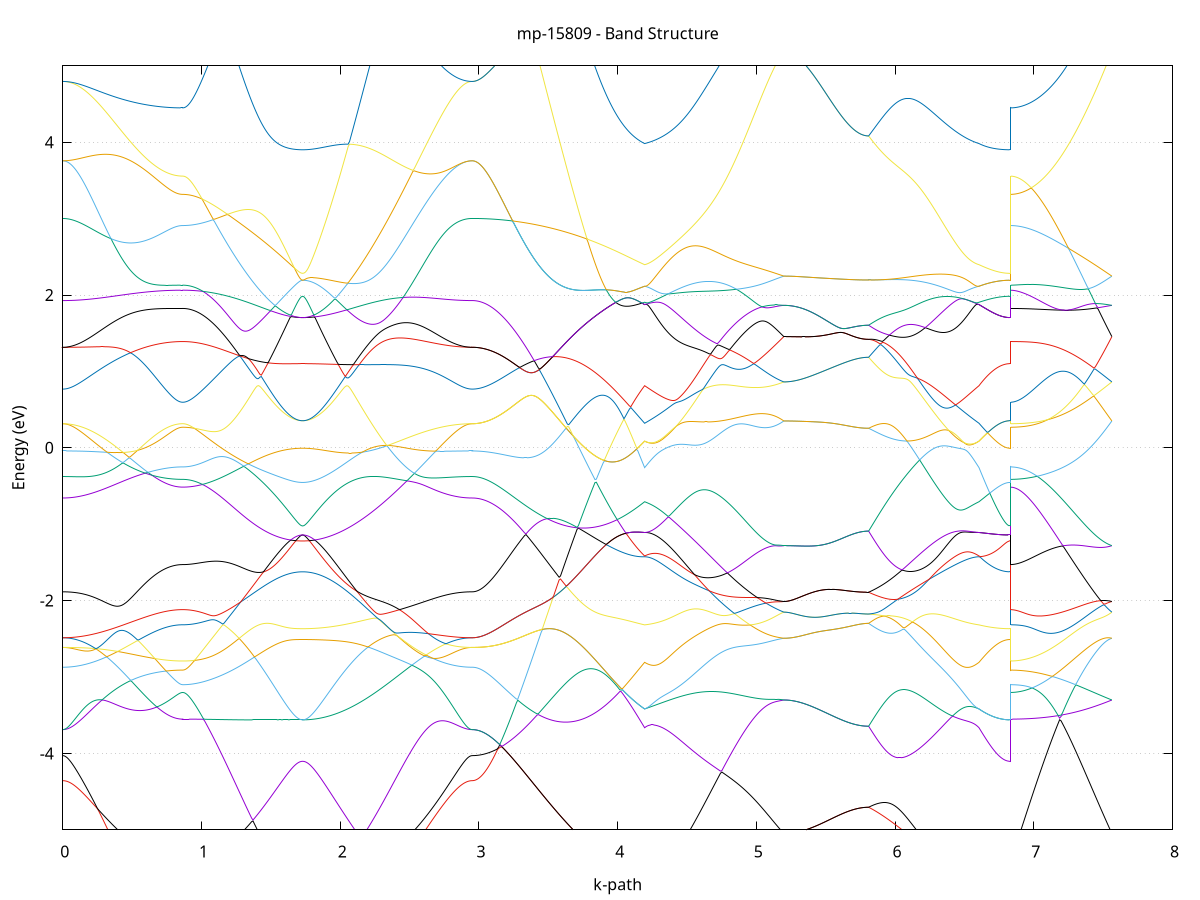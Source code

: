set title 'mp-15809 - Band Structure'
set xlabel 'k-path'
set ylabel 'Energy (eV)'
set grid y
set yrange [-5:5]
set terminal png size 800,600
set output 'mp-15809_bands_gnuplot.png'
plot '-' using 1:2 with lines notitle, '-' using 1:2 with lines notitle, '-' using 1:2 with lines notitle, '-' using 1:2 with lines notitle, '-' using 1:2 with lines notitle, '-' using 1:2 with lines notitle, '-' using 1:2 with lines notitle, '-' using 1:2 with lines notitle, '-' using 1:2 with lines notitle, '-' using 1:2 with lines notitle, '-' using 1:2 with lines notitle, '-' using 1:2 with lines notitle, '-' using 1:2 with lines notitle, '-' using 1:2 with lines notitle, '-' using 1:2 with lines notitle, '-' using 1:2 with lines notitle, '-' using 1:2 with lines notitle, '-' using 1:2 with lines notitle, '-' using 1:2 with lines notitle, '-' using 1:2 with lines notitle, '-' using 1:2 with lines notitle, '-' using 1:2 with lines notitle, '-' using 1:2 with lines notitle, '-' using 1:2 with lines notitle, '-' using 1:2 with lines notitle, '-' using 1:2 with lines notitle, '-' using 1:2 with lines notitle, '-' using 1:2 with lines notitle, '-' using 1:2 with lines notitle, '-' using 1:2 with lines notitle, '-' using 1:2 with lines notitle, '-' using 1:2 with lines notitle, '-' using 1:2 with lines notitle, '-' using 1:2 with lines notitle, '-' using 1:2 with lines notitle, '-' using 1:2 with lines notitle, '-' using 1:2 with lines notitle, '-' using 1:2 with lines notitle, '-' using 1:2 with lines notitle, '-' using 1:2 with lines notitle, '-' using 1:2 with lines notitle, '-' using 1:2 with lines notitle, '-' using 1:2 with lines notitle, '-' using 1:2 with lines notitle, '-' using 1:2 with lines notitle, '-' using 1:2 with lines notitle, '-' using 1:2 with lines notitle, '-' using 1:2 with lines notitle, '-' using 1:2 with lines notitle, '-' using 1:2 with lines notitle, '-' using 1:2 with lines notitle, '-' using 1:2 with lines notitle, '-' using 1:2 with lines notitle, '-' using 1:2 with lines notitle, '-' using 1:2 with lines notitle, '-' using 1:2 with lines notitle, '-' using 1:2 with lines notitle, '-' using 1:2 with lines notitle, '-' using 1:2 with lines notitle, '-' using 1:2 with lines notitle, '-' using 1:2 with lines notitle, '-' using 1:2 with lines notitle, '-' using 1:2 with lines notitle, '-' using 1:2 with lines notitle
0.000000 -43.130617
0.009937 -43.130817
0.019874 -43.131417
0.029811 -43.132217
0.039748 -43.133217
0.049685 -43.134417
0.059622 -43.135617
0.069559 -43.137017
0.079495 -43.138317
0.089432 -43.139717
0.099369 -43.141117
0.109306 -43.142517
0.119243 -43.143817
0.129180 -43.145217
0.139117 -43.146517
0.149054 -43.147717
0.158991 -43.149017
0.168928 -43.150217
0.178865 -43.151317
0.188802 -43.152417
0.198739 -43.153417
0.208676 -43.154417
0.218613 -43.155317
0.228550 -43.156217
0.238486 -43.157017
0.248423 -43.157817
0.258360 -43.158417
0.268297 -43.159117
0.278234 -43.159617
0.288171 -43.160117
0.298108 -43.160517
0.308045 -43.160817
0.317982 -43.161117
0.327919 -43.161217
0.337856 -43.161417
0.347793 -43.161417
0.357730 -43.161817
0.367667 -43.163317
0.377604 -43.164717
0.387540 -43.166117
0.397477 -43.167617
0.407414 -43.169017
0.417351 -43.170417
0.427288 -43.171817
0.437225 -43.173217
0.447162 -43.174617
0.457099 -43.176017
0.467036 -43.177417
0.476973 -43.178717
0.486910 -43.180117
0.496847 -43.181417
0.506784 -43.182717
0.516721 -43.183917
0.526658 -43.185217
0.536595 -43.186417
0.546531 -43.187617
0.556468 -43.188817
0.566405 -43.189917
0.576342 -43.191117
0.586279 -43.192117
0.596216 -43.193217
0.606153 -43.194217
0.616090 -43.195217
0.626027 -43.196217
0.635964 -43.197117
0.645901 -43.198017
0.655838 -43.198917
0.665775 -43.199717
0.675712 -43.200517
0.685649 -43.201217
0.695585 -43.201917
0.705522 -43.202617
0.715459 -43.203317
0.725396 -43.203917
0.735333 -43.204417
0.745270 -43.204917
0.755207 -43.205417
0.765144 -43.205817
0.775081 -43.206217
0.785018 -43.206617
0.794955 -43.206917
0.804892 -43.207217
0.814829 -43.207417
0.824766 -43.207617
0.834703 -43.207817
0.844640 -43.207917
0.854576 -43.207917
0.864513 -43.207917
0.864513 -43.207917
0.874450 -43.208117
0.884387 -43.208417
0.894324 -43.208917
0.904261 -43.209617
0.914198 -43.210617
0.924135 -43.211717
0.934072 -43.212917
0.944009 -43.214317
0.953946 -43.215917
0.963883 -43.217517
0.973820 -43.219317
0.983757 -43.221217
0.993694 -43.223117
1.003630 -43.225117
1.013567 -43.227217
1.023504 -43.229317
1.033441 -43.231417
1.043378 -43.233617
1.053315 -43.235917
1.063252 -43.238117
1.073189 -43.240417
1.083126 -43.242717
1.093063 -43.245017
1.103000 -43.247317
1.112937 -43.249617
1.122874 -43.251917
1.132811 -43.254217
1.142748 -43.256517
1.152685 -43.258817
1.162621 -43.261117
1.172558 -43.263417
1.182495 -43.265617
1.192432 -43.267917
1.202369 -43.270117
1.212306 -43.272317
1.222243 -43.274517
1.232180 -43.276717
1.242117 -43.278817
1.252054 -43.280917
1.261991 -43.283017
1.271928 -43.285117
1.281865 -43.287117
1.291802 -43.289117
1.301739 -43.291117
1.311675 -43.293017
1.321612 -43.294917
1.331549 -43.296817
1.341486 -43.298717
1.351423 -43.300517
1.361360 -43.302217
1.371297 -43.304017
1.381234 -43.305617
1.391171 -43.307317
1.401108 -43.308917
1.411045 -43.310517
1.420982 -43.312017
1.430919 -43.313517
1.440856 -43.314917
1.450793 -43.316317
1.460730 -43.317717
1.470666 -43.319017
1.480603 -43.320317
1.490540 -43.321517
1.500477 -43.322717
1.510414 -43.323817
1.520351 -43.324917
1.530288 -43.325917
1.540225 -43.326917
1.550162 -43.327817
1.560099 -43.328717
1.570036 -43.329617
1.579973 -43.330317
1.589910 -43.331117
1.599847 -43.331817
1.609784 -43.332417
1.619720 -43.333017
1.629657 -43.333517
1.639594 -43.334017
1.649531 -43.334517
1.659468 -43.334917
1.669405 -43.335217
1.679342 -43.335517
1.689279 -43.335717
1.699216 -43.335917
1.709153 -43.336017
1.719090 -43.336117
1.729027 -43.336117
1.729027 -43.336117
1.738967 -43.336117
1.748907 -43.336017
1.758846 -43.335917
1.768786 -43.335717
1.778726 -43.335517
1.788666 -43.335217
1.798606 -43.334917
1.808546 -43.334517
1.818486 -43.334017
1.828426 -43.333517
1.838366 -43.333017
1.848305 -43.332417
1.858245 -43.331817
1.868185 -43.331117
1.878125 -43.330317
1.888065 -43.329517
1.898005 -43.328717
1.907945 -43.327817
1.917885 -43.326917
1.927825 -43.325917
1.937764 -43.324817
1.947704 -43.323717
1.957644 -43.322617
1.967584 -43.321417
1.977524 -43.320217
1.987464 -43.318917
1.997404 -43.317617
2.007344 -43.316317
2.017284 -43.314817
2.027223 -43.313417
2.037163 -43.311917
2.047103 -43.310317
2.057043 -43.308817
2.066983 -43.307117
2.076923 -43.305517
2.086863 -43.303717
2.096803 -43.302017
2.106743 -43.300217
2.116682 -43.298417
2.126622 -43.296517
2.136562 -43.294617
2.146502 -43.292617
2.156442 -43.290717
2.166382 -43.288617
2.176322 -43.286617
2.186262 -43.284517
2.196202 -43.282417
2.206141 -43.280217
2.216081 -43.278017
2.226021 -43.275817
2.235961 -43.273617
2.245901 -43.271317
2.255841 -43.268917
2.265781 -43.266617
2.275721 -43.264317
2.285661 -43.261917
2.295601 -43.259517
2.305540 -43.257017
2.315480 -43.254617
2.325420 -43.252117
2.335360 -43.249617
2.345300 -43.247117
2.355240 -43.244617
2.365180 -43.242017
2.375120 -43.239517
2.385060 -43.236917
2.394999 -43.234317
2.404939 -43.231717
2.414879 -43.229117
2.424819 -43.226517
2.434759 -43.223917
2.444699 -43.221217
2.454639 -43.218617
2.464579 -43.216017
2.474519 -43.213317
2.484458 -43.210717
2.494398 -43.208117
2.504338 -43.205517
2.514278 -43.202817
2.524218 -43.200217
2.534158 -43.197617
2.544098 -43.195017
2.554038 -43.192517
2.563978 -43.189917
2.573917 -43.187417
2.583857 -43.184817
2.593797 -43.182317
2.603737 -43.179917
2.613677 -43.177417
2.623617 -43.175017
2.633557 -43.172617
2.643497 -43.170217
2.653437 -43.167917
2.663376 -43.165617
2.673316 -43.163417
2.683256 -43.161217
2.693196 -43.159117
2.703136 -43.157017
2.713076 -43.154917
2.723016 -43.152917
2.732956 -43.151017
2.742896 -43.149117
2.752835 -43.147917
2.762775 -43.147317
2.772715 -43.146717
2.782655 -43.146017
2.792595 -43.145317
2.802535 -43.144517
2.812475 -43.143717
2.822415 -43.142817
2.832355 -43.141817
2.842294 -43.140817
2.852234 -43.139817
2.862174 -43.138717
2.872114 -43.137617
2.882054 -43.136417
2.891994 -43.135317
2.901934 -43.134217
2.911874 -43.133117
2.921814 -43.132117
2.931754 -43.131317
2.941693 -43.130817
2.951633 -43.130617
2.951633 -43.130617
2.961577 -43.130717
2.971521 -43.131017
2.981465 -43.132017
2.991409 -43.134117
3.001353 -43.136317
3.011297 -43.138617
3.021241 -43.140817
3.031185 -43.143017
3.041129 -43.145217
3.051073 -43.147317
3.061017 -43.149417
3.070961 -43.151417
3.080905 -43.153417
3.090849 -43.155317
3.100793 -43.157117
3.110737 -43.158917
3.120681 -43.160717
3.130625 -43.162317
3.140569 -43.163917
3.150513 -43.165517
3.160457 -43.166917
3.170401 -43.168317
3.180345 -43.169717
3.190289 -43.170917
3.200233 -43.173517
3.210177 -43.176317
3.220121 -43.179317
3.230065 -43.182217
3.240009 -43.185117
3.249953 -43.188117
3.259897 -43.191117
3.269841 -43.194117
3.279785 -43.197117
3.289729 -43.200117
3.299673 -43.203117
3.309617 -43.206117
3.319561 -43.209117
3.329505 -43.212117
3.339449 -43.215017
3.349393 -43.217917
3.359337 -43.220817
3.369281 -43.223617
3.379225 -43.226417
3.389169 -43.229217
3.399114 -43.232017
3.409057 -43.234617
3.419002 -43.237317
3.428945 -43.239917
3.438890 -43.242417
3.448834 -43.244917
3.458778 -43.247317
3.468722 -43.249717
3.478666 -43.252017
3.488610 -43.254217
3.498554 -43.256417
3.508498 -43.258517
3.518442 -43.260517
3.528386 -43.262517
3.538330 -43.264417
3.548274 -43.266217
3.558218 -43.267917
3.568162 -43.269617
3.578106 -43.271117
3.588050 -43.272617
3.597994 -43.274017
3.607938 -43.275417
3.617882 -43.276617
3.627826 -43.277717
3.637770 -43.278817
3.647714 -43.279817
3.657658 -43.280617
3.667602 -43.281417
3.677546 -43.282117
3.687490 -43.282717
3.697434 -43.283217
3.707378 -43.283717
3.717322 -43.284017
3.727266 -43.284217
3.737210 -43.284317
3.747154 -43.284317
3.757098 -43.284317
3.767042 -43.284117
3.776986 -43.283917
3.786930 -43.283517
3.796874 -43.283017
3.806818 -43.282517
3.816762 -43.281817
3.826706 -43.281117
3.836650 -43.280317
3.846594 -43.279317
3.856538 -43.278317
3.866482 -43.277217
3.876426 -43.275917
3.886370 -43.274617
3.896314 -43.273217
3.906258 -43.271717
3.916202 -43.270117
3.926146 -43.268417
3.936090 -43.266617
3.946034 -43.264817
3.955978 -43.262817
3.965922 -43.260717
3.975866 -43.258617
3.985810 -43.256417
3.995754 -43.254117
4.005698 -43.251717
4.015642 -43.249217
4.025586 -43.246617
4.035530 -43.244017
4.045474 -43.241317
4.055418 -43.238517
4.065362 -43.242917
4.075306 -43.247817
4.085250 -43.252717
4.095194 -43.257417
4.105138 -43.261917
4.115082 -43.266417
4.125026 -43.270717
4.134970 -43.274917
4.144914 -43.279017
4.154858 -43.283017
4.164802 -43.286817
4.174746 -43.290517
4.184690 -43.294117
4.194634 -43.297517
4.194634 -43.297517
4.204569 -43.295817
4.214504 -43.294017
4.224438 -43.292117
4.234373 -43.290117
4.244308 -43.288117
4.254243 -43.286117
4.264178 -43.284017
4.274113 -43.281817
4.284048 -43.279517
4.293982 -43.277217
4.303917 -43.274817
4.313852 -43.272417
4.323787 -43.269917
4.333722 -43.267417
4.343657 -43.264817
4.353591 -43.262217
4.363526 -43.259617
4.373461 -43.256917
4.383396 -43.254117
4.393331 -43.251417
4.403266 -43.248617
4.413201 -43.245917
4.423135 -43.243217
4.433070 -43.241117
4.443005 -43.240117
4.452940 -43.240617
4.462875 -43.241717
4.472810 -43.243017
4.482745 -43.244217
4.492679 -43.245517
4.502614 -43.246717
4.512549 -43.247917
4.522484 -43.249017
4.532419 -43.250117
4.542354 -43.251117
4.552288 -43.252117
4.562223 -43.253017
4.572158 -43.253917
4.582093 -43.254717
4.592028 -43.255417
4.601963 -43.256117
4.611898 -43.256717
4.621832 -43.257217
4.631767 -43.257617
4.641702 -43.258017
4.651637 -43.258317
4.661572 -43.258617
4.671507 -43.258717
4.681442 -43.258817
4.691376 -43.258817
4.701311 -43.258717
4.711246 -43.258617
4.721181 -43.258317
4.731116 -43.258017
4.741051 -43.257617
4.750985 -43.257117
4.760920 -43.256617
4.770855 -43.255917
4.780790 -43.255217
4.790725 -43.254417
4.800660 -43.253517
4.810595 -43.252517
4.820529 -43.251517
4.830464 -43.250317
4.840399 -43.249117
4.850334 -43.247817
4.860269 -43.246417
4.870204 -43.244917
4.880139 -43.243317
4.890073 -43.241717
4.900008 -43.239917
4.909943 -43.238117
4.919878 -43.236217
4.929813 -43.234217
4.939748 -43.232217
4.949683 -43.230017
4.959617 -43.227817
4.969552 -43.225517
4.979487 -43.223117
4.989422 -43.220617
4.999357 -43.218117
5.009292 -43.215517
5.019226 -43.212817
5.029161 -43.210017
5.039096 -43.207217
5.049031 -43.204317
5.058966 -43.201317
5.068901 -43.198317
5.078836 -43.195217
5.088770 -43.192117
5.098705 -43.188917
5.108640 -43.185717
5.118575 -43.182517
5.128510 -43.179217
5.138445 -43.175917
5.148380 -43.172717
5.158314 -43.169617
5.168249 -43.166517
5.178184 -43.163817
5.188119 -43.161417
5.198054 -43.159617
5.198054 -43.159617
5.207914 -43.159817
5.217773 -43.160617
5.227633 -43.161817
5.237493 -43.163317
5.247352 -43.165117
5.257212 -43.166917
5.267072 -43.168917
5.276932 -43.171017
5.286791 -43.173117
5.296651 -43.175317
5.306511 -43.177517
5.316371 -43.179717
5.326230 -43.181917
5.336090 -43.184117
5.345950 -43.186317
5.355809 -43.188517
5.365669 -43.190717
5.375529 -43.192817
5.385389 -43.195017
5.395248 -43.197117
5.405108 -43.199217
5.414968 -43.201217
5.424828 -43.203317
5.434687 -43.205317
5.444547 -43.207317
5.454407 -43.209217
5.464267 -43.211117
5.474126 -43.213017
5.483986 -43.214817
5.493846 -43.216617
5.503705 -43.218317
5.513565 -43.220117
5.523425 -43.221717
5.533285 -43.223317
5.543144 -43.224917
5.553004 -43.226417
5.562864 -43.227917
5.572724 -43.229317
5.582583 -43.230717
5.592443 -43.232017
5.602303 -43.233317
5.612162 -43.234517
5.622022 -43.235717
5.631882 -43.236817
5.641742 -43.237817
5.651601 -43.238817
5.661461 -43.239817
5.671321 -43.240617
5.681181 -43.241517
5.691040 -43.242217
5.700900 -43.242917
5.710760 -43.243617
5.720619 -43.244217
5.730479 -43.244717
5.740339 -43.245217
5.750199 -43.245617
5.760058 -43.245917
5.769918 -43.246217
5.779778 -43.246417
5.789638 -43.246517
5.799497 -43.246617
5.809357 -43.246717
5.809357 -43.246717
5.819303 -43.248717
5.829250 -43.250617
5.839196 -43.252417
5.849143 -43.254217
5.859089 -43.255917
5.869036 -43.257617
5.878982 -43.259217
5.888928 -43.260717
5.898875 -43.262117
5.908821 -43.263517
5.918768 -43.264817
5.928714 -43.266017
5.938661 -43.267217
5.948607 -43.268217
5.958553 -43.269217
5.968500 -43.270217
5.978446 -43.271017
5.988393 -43.271817
5.998339 -43.272517
6.008285 -43.273117
6.018232 -43.273617
6.028178 -43.274117
6.038125 -43.274517
6.048071 -43.274817
6.058018 -43.275017
6.067964 -43.275117
6.077910 -43.275217
6.087857 -43.275217
6.097803 -43.275117
6.107750 -43.274917
6.117696 -43.274717
6.127642 -43.274417
6.137589 -43.274017
6.147535 -43.273517
6.157482 -43.273017
6.167428 -43.272417
6.177375 -43.271717
6.187321 -43.270917
6.197267 -43.270117
6.207214 -43.269117
6.217160 -43.268217
6.227107 -43.267117
6.237053 -43.266017
6.246999 -43.264817
6.256946 -43.263617
6.266892 -43.262317
6.276839 -43.260917
6.286785 -43.259517
6.296732 -43.258017
6.306678 -43.256417
6.316624 -43.254817
6.326571 -43.253117
6.336517 -43.251417
6.346464 -43.249617
6.356410 -43.247817
6.366356 -43.246017
6.376303 -43.244117
6.386249 -43.242117
6.396196 -43.240117
6.406142 -43.239817
6.416089 -43.243317
6.426035 -43.246717
6.435981 -43.250117
6.445928 -43.253417
6.455874 -43.256717
6.465821 -43.259917
6.475767 -43.263017
6.485713 -43.266117
6.495660 -43.269117
6.505606 -43.272117
6.515553 -43.274917
6.525499 -43.277817
6.535446 -43.280517
6.545392 -43.283217
6.555338 -43.285717
6.565285 -43.288217
6.575231 -43.290717
6.585178 -43.293017
6.595124 -43.295317
6.605071 -43.297517
6.605071 -43.297517
6.614820 -43.300717
6.624570 -43.303817
6.634319 -43.306817
6.644069 -43.309617
6.653818 -43.312317
6.663568 -43.314917
6.673318 -43.317317
6.683067 -43.319517
6.692817 -43.321717
6.702566 -43.323617
6.712316 -43.325517
6.722065 -43.327217
6.731815 -43.328717
6.741565 -43.330117
6.751314 -43.331417
6.761064 -43.332517
6.770813 -43.333417
6.780563 -43.334317
6.790312 -43.334917
6.800062 -43.335417
6.809812 -43.335817
6.819561 -43.336017
6.829311 -43.336117
6.829311 -43.207917
6.839224 -43.208017
6.849138 -43.208117
6.859052 -43.208317
6.868966 -43.208717
6.878880 -43.209017
6.888793 -43.209517
6.898707 -43.210017
6.908621 -43.210617
6.918535 -43.211217
6.928449 -43.211917
6.938362 -43.212617
6.948276 -43.213417
6.958190 -43.214117
6.968104 -43.214917
6.978017 -43.215717
6.987931 -43.216417
6.997845 -43.217217
7.007759 -43.217917
7.017673 -43.218617
7.027586 -43.219317
7.037500 -43.220017
7.047414 -43.220617
7.057328 -43.221217
7.067242 -43.221717
7.077155 -43.222217
7.087069 -43.222617
7.096983 -43.222917
7.106897 -43.223317
7.116810 -43.223517
7.126724 -43.223717
7.136638 -43.223817
7.146552 -43.223917
7.156466 -43.223817
7.166379 -43.223817
7.176293 -43.223617
7.186207 -43.223417
7.196121 -43.223117
7.206035 -43.222717
7.215948 -43.222217
7.225862 -43.221717
7.235776 -43.221117
7.245690 -43.220417
7.255604 -43.219617
7.265517 -43.218817
7.275431 -43.217917
7.285345 -43.216917
7.295259 -43.215817
7.305172 -43.214617
7.315086 -43.213417
7.325000 -43.212117
7.334914 -43.210717
7.344828 -43.209217
7.354741 -43.207717
7.364655 -43.206117
7.374569 -43.204417
7.384483 -43.202617
7.394397 -43.200817
7.404310 -43.198917
7.414224 -43.196917
7.424138 -43.194917
7.434052 -43.192817
7.443966 -43.190617
7.453879 -43.188317
7.463793 -43.186017
7.473707 -43.183617
7.483621 -43.181217
7.493534 -43.178717
7.503448 -43.176117
7.513362 -43.173517
7.523276 -43.170817
7.533190 -43.168117
7.543103 -43.165317
7.553017 -43.162517
7.562931 -43.159617
e
0.000000 -43.128217
0.009937 -43.128317
0.019874 -43.128417
0.029811 -43.128517
0.039748 -43.128817
0.049685 -43.129117
0.059622 -43.129417
0.069559 -43.129917
0.079495 -43.130317
0.089432 -43.130917
0.099369 -43.131517
0.109306 -43.132217
0.119243 -43.132917
0.129180 -43.133717
0.139117 -43.134517
0.149054 -43.135417
0.158991 -43.136417
0.168928 -43.137317
0.178865 -43.138417
0.188802 -43.139417
0.198739 -43.140517
0.208676 -43.141717
0.218613 -43.142917
0.228550 -43.144117
0.238486 -43.145317
0.248423 -43.146617
0.258360 -43.147917
0.268297 -43.149217
0.278234 -43.150617
0.288171 -43.151917
0.298108 -43.153317
0.308045 -43.154717
0.317982 -43.156117
0.327919 -43.157517
0.337856 -43.159017
0.347793 -43.160417
0.357730 -43.161417
0.367667 -43.161317
0.377604 -43.161117
0.387540 -43.160817
0.397477 -43.160517
0.407414 -43.160117
0.417351 -43.159617
0.427288 -43.159117
0.437225 -43.158417
0.447162 -43.157717
0.457099 -43.157017
0.467036 -43.156117
0.476973 -43.155217
0.486910 -43.154217
0.496847 -43.153217
0.506784 -43.152117
0.516721 -43.150917
0.526658 -43.149617
0.536595 -43.148317
0.546531 -43.147017
0.556468 -43.145517
0.566405 -43.144117
0.576342 -43.142517
0.586279 -43.140917
0.596216 -43.139317
0.606153 -43.137617
0.616090 -43.135917
0.626027 -43.134217
0.635964 -43.132417
0.645901 -43.130617
0.655838 -43.128717
0.665775 -43.128617
0.675712 -43.128617
0.685649 -43.128617
0.695585 -43.128617
0.705522 -43.128717
0.715459 -43.128717
0.725396 -43.128717
0.735333 -43.128717
0.745270 -43.128717
0.755207 -43.128717
0.765144 -43.128717
0.775081 -43.128717
0.785018 -43.128717
0.794955 -43.128717
0.804892 -43.128717
0.814829 -43.128717
0.824766 -43.128717
0.834703 -43.128717
0.844640 -43.128717
0.854576 -43.128717
0.864513 -43.128717
0.864513 -43.128717
0.874450 -43.128617
0.884387 -43.128317
0.894324 -43.127717
0.904261 -43.127017
0.914198 -43.126117
0.924135 -43.125017
0.934072 -43.123717
0.944009 -43.122417
0.953946 -43.120817
0.963883 -43.119217
0.973820 -43.117417
0.983757 -43.115617
0.993694 -43.114717
1.003630 -43.117017
1.013567 -43.119317
1.023504 -43.121717
1.033441 -43.124017
1.043378 -43.126417
1.053315 -43.128817
1.063252 -43.131117
1.073189 -43.133517
1.083126 -43.135917
1.093063 -43.138217
1.103000 -43.140517
1.112937 -43.142917
1.122874 -43.145217
1.132811 -43.147517
1.142748 -43.149817
1.152685 -43.152017
1.162621 -43.154317
1.172558 -43.156517
1.182495 -43.158717
1.192432 -43.160817
1.202369 -43.163017
1.212306 -43.165117
1.222243 -43.167217
1.232180 -43.169317
1.242117 -43.171317
1.252054 -43.173317
1.261991 -43.175317
1.271928 -43.177217
1.281865 -43.179117
1.291802 -43.181017
1.301739 -43.182817
1.311675 -43.184617
1.321612 -43.186417
1.331549 -43.188117
1.341486 -43.189817
1.351423 -43.191517
1.361360 -43.193117
1.371297 -43.194717
1.381234 -43.196217
1.391171 -43.197717
1.401108 -43.199217
1.411045 -43.200617
1.420982 -43.202017
1.430919 -43.203317
1.440856 -43.204617
1.450793 -43.205917
1.460730 -43.207117
1.470666 -43.208317
1.480603 -43.209417
1.490540 -43.210517
1.500477 -43.211617
1.510414 -43.212617
1.520351 -43.213517
1.530288 -43.214517
1.540225 -43.215317
1.550162 -43.216217
1.560099 -43.216917
1.570036 -43.217717
1.579973 -43.218417
1.589910 -43.219017
1.599847 -43.219717
1.609784 -43.220217
1.619720 -43.220717
1.629657 -43.221217
1.639594 -43.221617
1.649531 -43.222017
1.659468 -43.222417
1.669405 -43.222717
1.679342 -43.222917
1.689279 -43.223117
1.699216 -43.223317
1.709153 -43.223417
1.719090 -43.223517
1.729027 -43.223517
1.729027 -43.223517
1.738967 -43.223517
1.748907 -43.223417
1.758846 -43.223317
1.768786 -43.223117
1.778726 -43.222917
1.788666 -43.222717
1.798606 -43.222417
1.808546 -43.222117
1.818486 -43.221717
1.828426 -43.221317
1.838366 -43.220917
1.848305 -43.220517
1.858245 -43.220017
1.868185 -43.219517
1.878125 -43.219017
1.888065 -43.218517
1.898005 -43.218017
1.907945 -43.217417
1.917885 -43.216917
1.927825 -43.216417
1.937764 -43.215917
1.947704 -43.215417
1.957644 -43.214917
1.967584 -43.214517
1.977524 -43.214017
1.987464 -43.213617
1.997404 -43.213217
2.007344 -43.212917
2.017284 -43.212517
2.027223 -43.212217
2.037163 -43.211917
2.047103 -43.211717
2.057043 -43.211417
2.066983 -43.211217
2.076923 -43.211017
2.086863 -43.210817
2.096803 -43.210617
2.106743 -43.210417
2.116682 -43.210217
2.126622 -43.210017
2.136562 -43.209817
2.146502 -43.209617
2.156442 -43.209417
2.166382 -43.209117
2.176322 -43.208817
2.186262 -43.208617
2.196202 -43.208217
2.206141 -43.207917
2.216081 -43.207517
2.226021 -43.207117
2.235961 -43.206717
2.245901 -43.206217
2.255841 -43.205717
2.265781 -43.205217
2.275721 -43.204617
2.285661 -43.204017
2.295601 -43.203317
2.305540 -43.202617
2.315480 -43.201917
2.325420 -43.201117
2.335360 -43.200317
2.345300 -43.199417
2.355240 -43.198517
2.365180 -43.197617
2.375120 -43.196617
2.385060 -43.195517
2.394999 -43.194517
2.404939 -43.193317
2.414879 -43.192217
2.424819 -43.191017
2.434759 -43.189717
2.444699 -43.188517
2.454639 -43.187117
2.464579 -43.185817
2.474519 -43.184417
2.484458 -43.183017
2.494398 -43.181517
2.504338 -43.180017
2.514278 -43.178517
2.524218 -43.176917
2.534158 -43.175317
2.544098 -43.173717
2.554038 -43.172117
2.563978 -43.170417
2.573917 -43.168717
2.583857 -43.167017
2.593797 -43.165217
2.603737 -43.163517
2.613677 -43.161717
2.623617 -43.159917
2.633557 -43.158117
2.643497 -43.156317
2.653437 -43.154417
2.663376 -43.152617
2.673316 -43.150817
2.683256 -43.150117
2.693196 -43.149917
2.703136 -43.149817
2.713076 -43.149517
2.723016 -43.149217
2.732956 -43.148817
2.742896 -43.148417
2.752835 -43.147317
2.762775 -43.145617
2.772715 -43.143917
2.782655 -43.142317
2.792595 -43.140717
2.802535 -43.139317
2.812475 -43.137917
2.822415 -43.136617
2.832355 -43.135417
2.842294 -43.134317
2.852234 -43.133317
2.862174 -43.132317
2.872114 -43.131517
2.882054 -43.130717
2.891994 -43.130117
2.901934 -43.129517
2.911874 -43.129017
2.921814 -43.128717
2.931754 -43.128417
2.941693 -43.128317
2.951633 -43.128217
2.951633 -43.128217
2.961577 -43.128817
2.971521 -43.130217
2.981465 -43.132017
2.991409 -43.134117
3.001353 -43.136317
3.011297 -43.138617
3.021241 -43.140817
3.031185 -43.143017
3.041129 -43.145217
3.051073 -43.147317
3.061017 -43.149417
3.070961 -43.151417
3.080905 -43.153417
3.090849 -43.155317
3.100793 -43.157117
3.110737 -43.158917
3.120681 -43.160717
3.130625 -43.162317
3.140569 -43.163917
3.150513 -43.165517
3.160457 -43.166917
3.170401 -43.168317
3.180345 -43.169717
3.190289 -43.170917
3.200233 -43.172117
3.210177 -43.173217
3.220121 -43.174317
3.230065 -43.175217
3.240009 -43.176117
3.249953 -43.177017
3.259897 -43.177717
3.269841 -43.178517
3.279785 -43.179117
3.289729 -43.179617
3.299673 -43.180117
3.309617 -43.180517
3.319561 -43.180817
3.329505 -43.181117
3.339449 -43.181317
3.349393 -43.181417
3.359337 -43.181417
3.369281 -43.181417
3.379225 -43.181317
3.389169 -43.181117
3.399114 -43.180817
3.409057 -43.180517
3.419002 -43.180117
3.428945 -43.179717
3.438890 -43.179217
3.448834 -43.178617
3.458778 -43.177917
3.468722 -43.177217
3.478666 -43.176417
3.488610 -43.175517
3.498554 -43.174617
3.508498 -43.173617
3.518442 -43.172517
3.528386 -43.171417
3.538330 -43.170317
3.548274 -43.169017
3.558218 -43.167717
3.568162 -43.166417
3.578106 -43.165017
3.588050 -43.163517
3.597994 -43.162017
3.607938 -43.160417
3.617882 -43.158817
3.627826 -43.157117
3.637770 -43.155417
3.647714 -43.153617
3.657658 -43.151817
3.667602 -43.149917
3.677546 -43.148017
3.687490 -43.146117
3.697434 -43.144117
3.707378 -43.142117
3.717322 -43.140017
3.727266 -43.137917
3.737210 -43.136717
3.747154 -43.138717
3.757098 -43.140817
3.767042 -43.142917
3.776986 -43.144917
3.786930 -43.146917
3.796874 -43.149017
3.806818 -43.151017
3.816762 -43.153017
3.826706 -43.155017
3.836650 -43.157017
3.846594 -43.159017
3.856538 -43.160917
3.866482 -43.162917
3.876426 -43.164817
3.886370 -43.166717
3.896314 -43.168617
3.906258 -43.170417
3.916202 -43.172317
3.926146 -43.174117
3.936090 -43.175917
3.946034 -43.177717
3.955978 -43.182117
3.965922 -43.188117
3.975866 -43.194017
3.985810 -43.199817
3.995754 -43.205517
4.005698 -43.211217
4.015642 -43.216717
4.025586 -43.222217
4.035530 -43.227517
4.045474 -43.232717
4.055418 -43.237917
4.065362 -43.235617
4.075306 -43.232717
4.085250 -43.229717
4.095194 -43.226617
4.105138 -43.223517
4.115082 -43.220317
4.125026 -43.217117
4.134970 -43.213817
4.144914 -43.210417
4.154858 -43.208417
4.164802 -43.209417
4.174746 -43.210517
4.184690 -43.211517
4.194634 -43.212517
4.194634 -43.212517
4.204569 -43.212017
4.214504 -43.211417
4.224438 -43.210917
4.234373 -43.210217
4.244308 -43.209617
4.254243 -43.208917
4.264178 -43.208117
4.274113 -43.207917
4.284048 -43.209817
4.293982 -43.211617
4.303917 -43.213517
4.313852 -43.215417
4.323787 -43.217217
4.333722 -43.219117
4.343657 -43.220917
4.353591 -43.222717
4.363526 -43.224417
4.373461 -43.226217
4.383396 -43.227917
4.393331 -43.229617
4.403266 -43.231217
4.413201 -43.232717
4.423135 -43.234017
4.433070 -43.234817
4.443005 -43.234317
4.452940 -43.232217
4.462875 -43.229517
4.472810 -43.226717
4.482745 -43.223717
4.492679 -43.220617
4.502614 -43.217517
4.512549 -43.214417
4.522484 -43.211317
4.532419 -43.208117
4.542354 -43.205017
4.552288 -43.201917
4.562223 -43.198817
4.572158 -43.195617
4.582093 -43.192517
4.592028 -43.189517
4.601963 -43.186417
4.611898 -43.183417
4.621832 -43.180417
4.631767 -43.177517
4.641702 -43.174617
4.651637 -43.171817
4.661572 -43.169117
4.671507 -43.166417
4.681442 -43.163817
4.691376 -43.161317
4.701311 -43.158917
4.711246 -43.156617
4.721181 -43.154717
4.731116 -43.153717
4.741051 -43.152717
4.750985 -43.151717
4.760920 -43.150717
4.770855 -43.149817
4.780790 -43.148817
4.790725 -43.147917
4.800660 -43.147117
4.810595 -43.146317
4.820529 -43.145517
4.830464 -43.144717
4.840399 -43.143917
4.850334 -43.143217
4.860269 -43.142517
4.870204 -43.141917
4.880139 -43.141217
4.890073 -43.140617
4.900008 -43.140117
4.909943 -43.139517
4.919878 -43.139017
4.929813 -43.138517
4.939748 -43.138117
4.949683 -43.137717
4.959617 -43.137717
4.969552 -43.138217
4.979487 -43.138717
4.989422 -43.139317
4.999357 -43.139917
5.009292 -43.140617
5.019226 -43.141317
5.029161 -43.142017
5.039096 -43.142817
5.049031 -43.143517
5.058966 -43.144417
5.068901 -43.145217
5.078836 -43.146117
5.088770 -43.147017
5.098705 -43.148017
5.108640 -43.148917
5.118575 -43.149917
5.128510 -43.151017
5.138445 -43.152017
5.148380 -43.153117
5.158314 -43.154317
5.168249 -43.155517
5.178184 -43.156817
5.188119 -43.158117
5.198054 -43.159617
5.198054 -43.159617
5.207914 -43.159817
5.217773 -43.160617
5.227633 -43.161817
5.237493 -43.163317
5.247352 -43.165117
5.257212 -43.166917
5.267072 -43.168917
5.276932 -43.171017
5.286791 -43.173117
5.296651 -43.175317
5.306511 -43.177517
5.316371 -43.179717
5.326230 -43.181917
5.336090 -43.184117
5.345950 -43.186317
5.355809 -43.188517
5.365669 -43.190717
5.375529 -43.192817
5.385389 -43.195017
5.395248 -43.197117
5.405108 -43.199217
5.414968 -43.201217
5.424828 -43.203317
5.434687 -43.205317
5.444547 -43.207317
5.454407 -43.209217
5.464267 -43.211117
5.474126 -43.213017
5.483986 -43.214817
5.493846 -43.216617
5.503705 -43.218317
5.513565 -43.220117
5.523425 -43.221717
5.533285 -43.223317
5.543144 -43.224917
5.553004 -43.226417
5.562864 -43.227917
5.572724 -43.229317
5.582583 -43.230717
5.592443 -43.232017
5.602303 -43.233317
5.612162 -43.234517
5.622022 -43.235717
5.631882 -43.236817
5.641742 -43.237817
5.651601 -43.238817
5.661461 -43.239817
5.671321 -43.240617
5.681181 -43.241517
5.691040 -43.242217
5.700900 -43.242917
5.710760 -43.243617
5.720619 -43.244217
5.730479 -43.244717
5.740339 -43.245217
5.750199 -43.245617
5.760058 -43.245917
5.769918 -43.246217
5.779778 -43.246417
5.789638 -43.246517
5.799497 -43.246617
5.809357 -43.246717
5.809357 -43.246717
5.819303 -43.244617
5.829250 -43.242517
5.839196 -43.240417
5.849143 -43.238117
5.859089 -43.235917
5.869036 -43.233517
5.878982 -43.231217
5.888928 -43.228717
5.898875 -43.226217
5.908821 -43.223717
5.918768 -43.221117
5.928714 -43.218517
5.938661 -43.215917
5.948607 -43.213217
5.958553 -43.210517
5.968500 -43.207717
5.978446 -43.204917
5.988393 -43.202117
5.998339 -43.199317
6.008285 -43.196417
6.018232 -43.193617
6.028178 -43.190717
6.038125 -43.187917
6.048071 -43.185017
6.058018 -43.182217
6.067964 -43.179417
6.077910 -43.176617
6.087857 -43.173917
6.097803 -43.171317
6.107750 -43.168917
6.117696 -43.166617
6.127642 -43.164517
6.137589 -43.162817
6.147535 -43.161517
6.157482 -43.160817
6.167428 -43.160817
6.177375 -43.161517
6.187321 -43.162917
6.197267 -43.165017
6.207214 -43.167517
6.217160 -43.170417
6.227107 -43.173617
6.237053 -43.177017
6.246999 -43.180517
6.256946 -43.184117
6.266892 -43.187817
6.276839 -43.191617
6.286785 -43.195317
6.296732 -43.199117
6.306678 -43.202917
6.316624 -43.206717
6.326571 -43.210517
6.336517 -43.214317
6.346464 -43.218017
6.356410 -43.221717
6.366356 -43.225417
6.376303 -43.229117
6.386249 -43.232717
6.396196 -43.236317
6.406142 -43.238117
6.416089 -43.236017
6.426035 -43.233917
6.435981 -43.231817
6.445928 -43.229617
6.455874 -43.227417
6.465821 -43.225217
6.475767 -43.223017
6.485713 -43.220717
6.495660 -43.218517
6.505606 -43.216217
6.515553 -43.213917
6.525499 -43.211717
6.535446 -43.209517
6.545392 -43.208517
6.555338 -43.209017
6.565285 -43.209717
6.575231 -43.210517
6.585178 -43.211217
6.595124 -43.211917
6.605071 -43.212517
6.605071 -43.212517
6.614820 -43.213417
6.624570 -43.214317
6.634319 -43.215117
6.644069 -43.215917
6.653818 -43.216717
6.663568 -43.217417
6.673318 -43.218117
6.683067 -43.218817
6.692817 -43.219417
6.702566 -43.219917
6.712316 -43.220517
6.722065 -43.220917
6.731815 -43.221417
6.741565 -43.221817
6.751314 -43.222117
6.761064 -43.222417
6.770813 -43.222717
6.780563 -43.223017
6.790312 -43.223117
6.800062 -43.223317
6.809812 -43.223417
6.819561 -43.223517
6.829311 -43.223517
6.829311 -43.128717
6.839224 -43.128717
6.849138 -43.128817
6.859052 -43.129017
6.868966 -43.129317
6.878880 -43.129617
6.888793 -43.130017
6.898707 -43.130517
6.908621 -43.131017
6.918535 -43.131617
6.928449 -43.132217
6.938362 -43.132917
6.948276 -43.133617
6.958190 -43.134317
6.968104 -43.135017
6.978017 -43.135817
6.987931 -43.136617
6.997845 -43.137417
7.007759 -43.138217
7.017673 -43.139017
7.027586 -43.139817
7.037500 -43.140617
7.047414 -43.141417
7.057328 -43.142117
7.067242 -43.142917
7.077155 -43.143617
7.087069 -43.144317
7.096983 -43.145017
7.106897 -43.145717
7.116810 -43.146417
7.126724 -43.147017
7.136638 -43.147517
7.146552 -43.148117
7.156466 -43.148617
7.166379 -43.149117
7.176293 -43.149517
7.186207 -43.149917
7.196121 -43.150317
7.206035 -43.150617
7.215948 -43.150917
7.225862 -43.151217
7.235776 -43.151417
7.245690 -43.151517
7.255604 -43.151717
7.265517 -43.151717
7.275431 -43.151817
7.285345 -43.151817
7.295259 -43.151817
7.305172 -43.151717
7.315086 -43.151617
7.325000 -43.151417
7.334914 -43.151217
7.344828 -43.151017
7.354741 -43.150717
7.364655 -43.150417
7.374569 -43.150117
7.384483 -43.149717
7.394397 -43.149317
7.404310 -43.148817
7.414224 -43.148317
7.424138 -43.147817
7.434052 -43.147317
7.443966 -43.146717
7.453879 -43.146117
7.463793 -43.145417
7.473707 -43.144817
7.483621 -43.144117
7.493534 -43.143317
7.503448 -43.142617
7.513362 -43.144417
7.523276 -43.147517
7.533190 -43.150617
7.543103 -43.153617
7.553017 -43.156617
7.562931 -43.159617
e
0.000000 -43.128217
0.009937 -43.128217
0.019874 -43.128217
0.029811 -43.128217
0.039748 -43.128217
0.049685 -43.128217
0.059622 -43.128217
0.069559 -43.128217
0.079495 -43.128217
0.089432 -43.128217
0.099369 -43.128217
0.109306 -43.128217
0.119243 -43.128317
0.129180 -43.128317
0.139117 -43.128317
0.149054 -43.128317
0.158991 -43.128317
0.168928 -43.128317
0.178865 -43.128317
0.188802 -43.128317
0.198739 -43.128317
0.208676 -43.128317
0.218613 -43.128317
0.228550 -43.128317
0.238486 -43.128317
0.248423 -43.128317
0.258360 -43.128317
0.268297 -43.128317
0.278234 -43.128317
0.288171 -43.128317
0.298108 -43.128417
0.308045 -43.128417
0.317982 -43.128417
0.327919 -43.128417
0.337856 -43.128417
0.347793 -43.128417
0.357730 -43.128417
0.367667 -43.128417
0.377604 -43.128417
0.387540 -43.128417
0.397477 -43.128417
0.407414 -43.128417
0.417351 -43.128417
0.427288 -43.128417
0.437225 -43.128517
0.447162 -43.128517
0.457099 -43.128517
0.467036 -43.128517
0.476973 -43.128517
0.486910 -43.128517
0.496847 -43.128517
0.506784 -43.128517
0.516721 -43.128517
0.526658 -43.128517
0.536595 -43.128517
0.546531 -43.128517
0.556468 -43.128617
0.566405 -43.128617
0.576342 -43.128617
0.586279 -43.128617
0.596216 -43.128617
0.606153 -43.128617
0.616090 -43.128617
0.626027 -43.128617
0.635964 -43.128617
0.645901 -43.128617
0.655838 -43.128617
0.665775 -43.126917
0.675712 -43.125017
0.685649 -43.123117
0.695585 -43.121217
0.705522 -43.119317
0.715459 -43.117417
0.725396 -43.115517
0.735333 -43.113617
0.745270 -43.111717
0.755207 -43.109817
0.765144 -43.108017
0.775081 -43.106217
0.785018 -43.104517
0.794955 -43.102817
0.804892 -43.101117
0.814829 -43.099617
0.824766 -43.098117
0.834703 -43.096817
0.844640 -43.095717
0.854576 -43.094917
0.864513 -43.094617
0.864513 -43.094617
0.874450 -43.094817
0.884387 -43.095317
0.894324 -43.096217
0.904261 -43.097417
0.914198 -43.098717
0.924135 -43.100317
0.934072 -43.102117
0.944009 -43.104017
0.953946 -43.106017
0.963883 -43.108117
0.973820 -43.110317
0.983757 -43.112517
0.993694 -43.113717
1.003630 -43.111717
1.013567 -43.111217
1.023504 -43.113317
1.033441 -43.115417
1.043378 -43.117517
1.053315 -43.119617
1.063252 -43.121617
1.073189 -43.123517
1.083126 -43.125417
1.093063 -43.127217
1.103000 -43.129017
1.112937 -43.130717
1.122874 -43.132417
1.132811 -43.134017
1.142748 -43.135517
1.152685 -43.137017
1.162621 -43.138417
1.172558 -43.139717
1.182495 -43.140917
1.192432 -43.142117
1.202369 -43.143217
1.212306 -43.144217
1.222243 -43.145117
1.232180 -43.146017
1.242117 -43.146817
1.252054 -43.147617
1.261991 -43.148217
1.271928 -43.148817
1.281865 -43.149317
1.291802 -43.149817
1.301739 -43.150117
1.311675 -43.150517
1.321612 -43.150717
1.331549 -43.150917
1.341486 -43.151017
1.351423 -43.151017
1.361360 -43.150917
1.371297 -43.150917
1.381234 -43.150717
1.391171 -43.150517
1.401108 -43.150217
1.411045 -43.149917
1.420982 -43.149517
1.430919 -43.149117
1.440856 -43.148717
1.450793 -43.148217
1.460730 -43.147617
1.470666 -43.147017
1.480603 -43.146417
1.490540 -43.145817
1.500477 -43.145117
1.510414 -43.144417
1.520351 -43.143717
1.530288 -43.143017
1.540225 -43.142317
1.550162 -43.141517
1.560099 -43.140817
1.570036 -43.140117
1.579973 -43.139317
1.589910 -43.138617
1.599847 -43.137917
1.609784 -43.137317
1.619720 -43.136617
1.629657 -43.136017
1.639594 -43.135517
1.649531 -43.135017
1.659468 -43.134517
1.669405 -43.134117
1.679342 -43.133717
1.689279 -43.133417
1.699216 -43.133217
1.709153 -43.133017
1.719090 -43.132917
1.729027 -43.132917
1.729027 -43.132917
1.738967 -43.132917
1.748907 -43.133017
1.758846 -43.133217
1.768786 -43.133417
1.778726 -43.133717
1.788666 -43.134017
1.798606 -43.134417
1.808546 -43.134817
1.818486 -43.135217
1.828426 -43.135717
1.838366 -43.136117
1.848305 -43.136617
1.858245 -43.137017
1.868185 -43.137417
1.878125 -43.137817
1.888065 -43.138117
1.898005 -43.138417
1.907945 -43.138617
1.917885 -43.138717
1.927825 -43.138717
1.937764 -43.138717
1.947704 -43.138617
1.957644 -43.138317
1.967584 -43.138017
1.977524 -43.137517
1.987464 -43.136917
1.997404 -43.136217
2.007344 -43.135417
2.017284 -43.134417
2.027223 -43.133317
2.037163 -43.132117
2.047103 -43.130817
2.057043 -43.129317
2.066983 -43.127817
2.076923 -43.126117
2.086863 -43.124317
2.096803 -43.122417
2.106743 -43.120417
2.116682 -43.118317
2.126622 -43.116217
2.136562 -43.113917
2.146502 -43.111517
2.156442 -43.109117
2.166382 -43.106617
2.176322 -43.104117
2.186262 -43.101417
2.196202 -43.098817
2.206141 -43.096017
2.216081 -43.095517
2.226021 -43.097517
2.235961 -43.099617
2.245901 -43.101617
2.255841 -43.103617
2.265781 -43.105517
2.275721 -43.107517
2.285661 -43.109417
2.295601 -43.111317
2.305540 -43.113217
2.315480 -43.115017
2.325420 -43.116817
2.335360 -43.118517
2.345300 -43.120317
2.355240 -43.121917
2.365180 -43.123617
2.375120 -43.125217
2.385060 -43.126817
2.394999 -43.128317
2.404939 -43.129817
2.414879 -43.131217
2.424819 -43.132617
2.434759 -43.133917
2.444699 -43.135217
2.454639 -43.136517
2.464579 -43.137717
2.474519 -43.138917
2.484458 -43.140017
2.494398 -43.141017
2.504338 -43.142017
2.514278 -43.142917
2.524218 -43.143817
2.534158 -43.144617
2.544098 -43.145417
2.554038 -43.146117
2.563978 -43.146817
2.573917 -43.147417
2.583857 -43.147917
2.593797 -43.148417
2.603737 -43.148917
2.613677 -43.149217
2.623617 -43.149517
2.633557 -43.149817
2.643497 -43.150017
2.653437 -43.150117
2.663376 -43.150117
2.673316 -43.150117
2.683256 -43.148917
2.693196 -43.147117
2.703136 -43.145317
2.713076 -43.143417
2.723016 -43.141617
2.732956 -43.139917
2.742896 -43.138117
2.752835 -43.136417
2.762775 -43.134717
2.772715 -43.133017
2.782655 -43.131417
2.792595 -43.129817
2.802535 -43.128317
2.812475 -43.126817
2.822415 -43.125417
2.832355 -43.125717
2.842294 -43.126117
2.852234 -43.126517
2.862174 -43.126817
2.872114 -43.127117
2.882054 -43.127417
2.891994 -43.127617
2.901934 -43.127817
2.911874 -43.127917
2.921814 -43.128117
2.931754 -43.128217
2.941693 -43.128217
2.951633 -43.128217
2.951633 -43.128217
2.961577 -43.128817
2.971521 -43.130217
2.981465 -43.131417
2.991409 -43.131917
3.001353 -43.132717
3.011297 -43.133617
3.021241 -43.134617
3.031185 -43.135817
3.041129 -43.137217
3.051073 -43.138617
3.061017 -43.140317
3.070961 -43.142017
3.080905 -43.143917
3.090849 -43.145917
3.100793 -43.147917
3.110737 -43.150117
3.120681 -43.152417
3.130625 -43.154817
3.140569 -43.157317
3.150513 -43.159817
3.160457 -43.162417
3.170401 -43.165117
3.180345 -43.167917
3.190289 -43.170617
3.200233 -43.172117
3.210177 -43.173217
3.220121 -43.174317
3.230065 -43.175217
3.240009 -43.176117
3.249953 -43.177017
3.259897 -43.177717
3.269841 -43.178517
3.279785 -43.179117
3.289729 -43.179617
3.299673 -43.180117
3.309617 -43.180517
3.319561 -43.180817
3.329505 -43.181117
3.339449 -43.181317
3.349393 -43.181417
3.359337 -43.181417
3.369281 -43.181417
3.379225 -43.181317
3.389169 -43.181117
3.399114 -43.180817
3.409057 -43.180517
3.419002 -43.180117
3.428945 -43.179717
3.438890 -43.179217
3.448834 -43.178617
3.458778 -43.177917
3.468722 -43.177217
3.478666 -43.176417
3.488610 -43.175517
3.498554 -43.174617
3.508498 -43.173617
3.518442 -43.172517
3.528386 -43.171417
3.538330 -43.170317
3.548274 -43.169017
3.558218 -43.167717
3.568162 -43.166417
3.578106 -43.165017
3.588050 -43.163517
3.597994 -43.162017
3.607938 -43.160417
3.617882 -43.158817
3.627826 -43.157117
3.637770 -43.155417
3.647714 -43.153617
3.657658 -43.151817
3.667602 -43.149917
3.677546 -43.148017
3.687490 -43.146117
3.697434 -43.144117
3.707378 -43.142117
3.717322 -43.140017
3.727266 -43.137917
3.737210 -43.135817
3.747154 -43.133617
3.757098 -43.131417
3.767042 -43.129217
3.776986 -43.127017
3.786930 -43.124717
3.796874 -43.122417
3.806818 -43.120117
3.816762 -43.117817
3.826706 -43.115417
3.836650 -43.113117
3.846594 -43.112517
3.856538 -43.119017
3.866482 -43.125517
3.876426 -43.132017
3.886370 -43.138517
3.896314 -43.144917
3.906258 -43.151217
3.916202 -43.157517
3.926146 -43.163817
3.936090 -43.170017
3.946034 -43.176117
3.955978 -43.179417
3.965922 -43.181217
3.975866 -43.182917
3.985810 -43.184517
3.995754 -43.186217
4.005698 -43.187817
4.015642 -43.189417
4.025586 -43.191017
4.035530 -43.192517
4.045474 -43.194017
4.055418 -43.195517
4.065362 -43.196917
4.075306 -43.198317
4.085250 -43.199717
4.095194 -43.201017
4.105138 -43.202417
4.115082 -43.203617
4.125026 -43.204917
4.134970 -43.206117
4.144914 -43.207217
4.154858 -43.207017
4.164802 -43.203617
4.174746 -43.200117
4.184690 -43.196617
4.194634 -43.193017
4.194634 -43.193017
4.204569 -43.194817
4.214504 -43.196717
4.224438 -43.198517
4.234373 -43.200417
4.244308 -43.202217
4.254243 -43.204117
4.264178 -43.206017
4.274113 -43.207417
4.284048 -43.206617
4.293982 -43.205717
4.303917 -43.204917
4.313852 -43.203917
4.323787 -43.203017
4.333722 -43.202017
4.343657 -43.201017
4.353591 -43.200017
4.363526 -43.199017
4.373461 -43.197917
4.383396 -43.196817
4.393331 -43.195717
4.403266 -43.194517
4.413201 -43.193317
4.423135 -43.192117
4.433070 -43.190917
4.443005 -43.189717
4.452940 -43.188517
4.462875 -43.187217
4.472810 -43.185917
4.482745 -43.184717
4.492679 -43.183417
4.502614 -43.182117
4.512549 -43.180817
4.522484 -43.179517
4.532419 -43.178117
4.542354 -43.176817
4.552288 -43.175517
4.562223 -43.174217
4.572158 -43.172917
4.582093 -43.171617
4.592028 -43.170317
4.601963 -43.169017
4.611898 -43.167717
4.621832 -43.166517
4.631767 -43.165217
4.641702 -43.164017
4.651637 -43.162717
4.661572 -43.161517
4.671507 -43.160417
4.681442 -43.159217
4.691376 -43.158017
4.701311 -43.156917
4.711246 -43.155817
4.721181 -43.154417
4.731116 -43.152317
4.741051 -43.150317
4.750985 -43.148517
4.760920 -43.146817
4.770855 -43.145217
4.780790 -43.143717
4.790725 -43.142417
4.800660 -43.141317
4.810595 -43.140217
4.820529 -43.139317
4.830464 -43.138517
4.840399 -43.137917
4.850334 -43.137317
4.860269 -43.136917
4.870204 -43.136617
4.880139 -43.136417
4.890073 -43.136317
4.900008 -43.136217
4.909943 -43.136317
4.919878 -43.136517
4.929813 -43.136717
4.939748 -43.137017
4.949683 -43.137317
4.959617 -43.137317
4.969552 -43.136917
4.979487 -43.136617
4.989422 -43.136317
4.999357 -43.136017
5.009292 -43.135817
5.019226 -43.135617
5.029161 -43.135417
5.039096 -43.135217
5.049031 -43.135117
5.058966 -43.135017
5.068901 -43.135017
5.078836 -43.135017
5.088770 -43.135017
5.098705 -43.135117
5.108640 -43.135217
5.118575 -43.135317
5.128510 -43.135517
5.138445 -43.135717
5.148380 -43.135917
5.158314 -43.136217
5.168249 -43.136517
5.178184 -43.137017
5.188119 -43.137717
5.198054 -43.137717
5.198054 -43.137717
5.207914 -43.137417
5.217773 -43.136717
5.227633 -43.135517
5.237493 -43.134017
5.247352 -43.132317
5.257212 -43.130417
5.267072 -43.128417
5.276932 -43.126417
5.286791 -43.124317
5.296651 -43.122117
5.306511 -43.120017
5.316371 -43.117817
5.326230 -43.115617
5.336090 -43.113517
5.345950 -43.111317
5.355809 -43.109217
5.365669 -43.107017
5.375529 -43.104917
5.385389 -43.102817
5.395248 -43.100717
5.405108 -43.098717
5.414968 -43.096717
5.424828 -43.094717
5.434687 -43.092717
5.444547 -43.090817
5.454407 -43.088917
5.464267 -43.087017
5.474126 -43.085217
5.483986 -43.083417
5.493846 -43.081617
5.503705 -43.079917
5.513565 -43.078217
5.523425 -43.076617
5.533285 -43.075017
5.543144 -43.073417
5.553004 -43.071917
5.562864 -43.070517
5.572724 -43.069017
5.582583 -43.067717
5.592443 -43.066317
5.602303 -43.065017
5.612162 -43.063817
5.622022 -43.062617
5.631882 -43.061517
5.641742 -43.060417
5.651601 -43.059417
5.661461 -43.058417
5.671321 -43.057417
5.681181 -43.056617
5.691040 -43.055817
5.700900 -43.055017
5.710760 -43.054317
5.720619 -43.053717
5.730479 -43.053117
5.740339 -43.052617
5.750199 -43.052217
5.760058 -43.051817
5.769918 -43.051517
5.779778 -43.051317
5.789638 -43.051117
5.799497 -43.051017
5.809357 -43.051017
5.809357 -43.051017
5.819303 -43.052717
5.829250 -43.054617
5.839196 -43.056617
5.849143 -43.058917
5.859089 -43.061217
5.869036 -43.063617
5.878982 -43.066217
5.888928 -43.068717
5.898875 -43.071417
5.908821 -43.074117
5.918768 -43.076817
5.928714 -43.079617
5.938661 -43.082417
5.948607 -43.085217
5.958553 -43.088017
5.968500 -43.090817
5.978446 -43.093617
5.988393 -43.096417
5.998339 -43.099217
6.008285 -43.102017
6.018232 -43.104817
6.028178 -43.107617
6.038125 -43.110317
6.048071 -43.113117
6.058018 -43.115817
6.067964 -43.118517
6.077910 -43.121217
6.087857 -43.123817
6.097803 -43.126517
6.107750 -43.129117
6.117696 -43.131617
6.127642 -43.134217
6.137589 -43.136717
6.147535 -43.139217
6.157482 -43.141717
6.167428 -43.144117
6.177375 -43.146517
6.187321 -43.148917
6.197267 -43.151217
6.207214 -43.153517
6.217160 -43.155817
6.227107 -43.158017
6.237053 -43.160217
6.246999 -43.162417
6.256946 -43.164517
6.266892 -43.166617
6.276839 -43.168617
6.286785 -43.170617
6.296732 -43.172617
6.306678 -43.174517
6.316624 -43.176417
6.326571 -43.178217
6.336517 -43.180017
6.346464 -43.181817
6.356410 -43.183517
6.366356 -43.185217
6.376303 -43.186817
6.386249 -43.188417
6.396196 -43.189917
6.406142 -43.191417
6.416089 -43.192917
6.426035 -43.194317
6.435981 -43.195717
6.445928 -43.197017
6.455874 -43.198317
6.465821 -43.199517
6.475767 -43.200717
6.485713 -43.201917
6.495660 -43.203017
6.505606 -43.204117
6.515553 -43.205117
6.525499 -43.206017
6.535446 -43.206817
6.545392 -43.206417
6.555338 -43.204417
6.565285 -43.202217
6.575231 -43.199917
6.585178 -43.197617
6.595124 -43.195317
6.605071 -43.193017
6.605071 -43.193017
6.614820 -43.189517
6.624570 -43.186017
6.634319 -43.182517
6.644069 -43.179017
6.653818 -43.175517
6.663568 -43.172017
6.673318 -43.168617
6.683067 -43.165217
6.692817 -43.161817
6.702566 -43.158617
6.712316 -43.155417
6.722065 -43.152317
6.731815 -43.149417
6.741565 -43.146617
6.751314 -43.144017
6.761064 -43.141517
6.770813 -43.139417
6.780563 -43.137517
6.790312 -43.135917
6.800062 -43.134617
6.809812 -43.133717
6.819561 -43.133117
6.829311 -43.132917
6.829311 -43.094617
6.839224 -43.094617
6.849138 -43.094717
6.859052 -43.094717
6.868966 -43.094717
6.878880 -43.094817
6.888793 -43.094917
6.898707 -43.095017
6.908621 -43.095117
6.918535 -43.095217
6.928449 -43.095417
6.938362 -43.095517
6.948276 -43.095717
6.958190 -43.095917
6.968104 -43.096117
6.978017 -43.096317
6.987931 -43.096617
6.997845 -43.096817
7.007759 -43.097117
7.017673 -43.097417
7.027586 -43.097717
7.037500 -43.098017
7.047414 -43.098317
7.057328 -43.098717
7.067242 -43.099117
7.077155 -43.099517
7.087069 -43.099917
7.096983 -43.100317
7.106897 -43.100817
7.116810 -43.101317
7.126724 -43.101817
7.136638 -43.102217
7.146552 -43.102817
7.156466 -43.103317
7.166379 -43.103917
7.176293 -43.104517
7.186207 -43.105117
7.196121 -43.105717
7.206035 -43.106417
7.215948 -43.107017
7.225862 -43.107717
7.235776 -43.108417
7.245690 -43.109217
7.255604 -43.109917
7.265517 -43.110717
7.275431 -43.111417
7.285345 -43.112217
7.295259 -43.113017
7.305172 -43.113917
7.315086 -43.114717
7.325000 -43.115517
7.334914 -43.116417
7.344828 -43.117317
7.354741 -43.118217
7.364655 -43.119117
7.374569 -43.120017
7.384483 -43.120917
7.394397 -43.121817
7.404310 -43.122817
7.414224 -43.123717
7.424138 -43.124717
7.434052 -43.125617
7.443966 -43.126617
7.453879 -43.127517
7.463793 -43.128517
7.473707 -43.131617
7.483621 -43.134917
7.493534 -43.138117
7.503448 -43.141317
7.513362 -43.141817
7.523276 -43.141017
7.533190 -43.140217
7.543103 -43.139417
7.553017 -43.138617
7.562931 -43.137717
e
0.000000 -43.115617
0.009937 -43.115617
0.019874 -43.115617
0.029811 -43.115617
0.039748 -43.115617
0.049685 -43.115717
0.059622 -43.115717
0.069559 -43.115717
0.079495 -43.115817
0.089432 -43.115917
0.099369 -43.115917
0.109306 -43.116017
0.119243 -43.116017
0.129180 -43.116117
0.139117 -43.116117
0.149054 -43.116217
0.158991 -43.116217
0.168928 -43.116217
0.178865 -43.116217
0.188802 -43.116217
0.198739 -43.116217
0.208676 -43.116217
0.218613 -43.116117
0.228550 -43.116117
0.238486 -43.116017
0.248423 -43.115917
0.258360 -43.115717
0.268297 -43.115617
0.278234 -43.115417
0.288171 -43.115217
0.298108 -43.115017
0.308045 -43.114717
0.317982 -43.114417
0.327919 -43.114117
0.337856 -43.113717
0.347793 -43.113317
0.357730 -43.112917
0.367667 -43.112517
0.377604 -43.112017
0.387540 -43.111517
0.397477 -43.110917
0.407414 -43.110317
0.417351 -43.109717
0.427288 -43.109017
0.437225 -43.108317
0.447162 -43.107617
0.457099 -43.106817
0.467036 -43.106017
0.476973 -43.105217
0.486910 -43.104317
0.496847 -43.103417
0.506784 -43.102417
0.516721 -43.101417
0.526658 -43.100417
0.536595 -43.099317
0.546531 -43.098317
0.556468 -43.097117
0.566405 -43.096017
0.576342 -43.094817
0.586279 -43.093517
0.596216 -43.092317
0.606153 -43.091017
0.616090 -43.089717
0.626027 -43.088317
0.635964 -43.087017
0.645901 -43.085617
0.655838 -43.084117
0.665775 -43.082717
0.675712 -43.081217
0.685649 -43.079717
0.695585 -43.078217
0.705522 -43.076717
0.715459 -43.076617
0.725396 -43.077117
0.735333 -43.077717
0.745270 -43.078317
0.755207 -43.078917
0.765144 -43.079617
0.775081 -43.080417
0.785018 -43.081217
0.794955 -43.082017
0.804892 -43.082917
0.814829 -43.083817
0.824766 -43.084717
0.834703 -43.085617
0.844640 -43.086417
0.854576 -43.087017
0.864513 -43.087217
0.864513 -43.087217
0.874450 -43.087417
0.884387 -43.087917
0.894324 -43.088717
0.904261 -43.089917
0.914198 -43.091217
0.924135 -43.092817
0.934072 -43.094617
0.944009 -43.096417
0.953946 -43.098417
0.963883 -43.100517
0.973820 -43.102617
0.983757 -43.104717
0.993694 -43.106917
1.003630 -43.109017
1.013567 -43.109717
1.023504 -43.107617
1.033441 -43.105517
1.043378 -43.103317
1.053315 -43.101117
1.063252 -43.098917
1.073189 -43.096617
1.083126 -43.094417
1.093063 -43.092117
1.103000 -43.089817
1.112937 -43.087617
1.122874 -43.085317
1.132811 -43.083017
1.142748 -43.080817
1.152685 -43.078517
1.162621 -43.076317
1.172558 -43.074117
1.182495 -43.071817
1.192432 -43.069617
1.202369 -43.067517
1.212306 -43.065317
1.222243 -43.063217
1.232180 -43.061117
1.242117 -43.059017
1.252054 -43.056917
1.261991 -43.054917
1.271928 -43.052917
1.281865 -43.050917
1.291802 -43.049017
1.301739 -43.047017
1.311675 -43.045217
1.321612 -43.043317
1.331549 -43.041517
1.341486 -43.039717
1.351423 -43.038017
1.361360 -43.036317
1.371297 -43.034617
1.381234 -43.033017
1.391171 -43.031417
1.401108 -43.029817
1.411045 -43.028317
1.420982 -43.026817
1.430919 -43.025417
1.440856 -43.024017
1.450793 -43.022717
1.460730 -43.021417
1.470666 -43.020117
1.480603 -43.018917
1.490540 -43.017717
1.500477 -43.016617
1.510414 -43.016617
1.520351 -43.016917
1.530288 -43.017217
1.540225 -43.017517
1.550162 -43.017717
1.560099 -43.018017
1.570036 -43.018217
1.579973 -43.018517
1.589910 -43.018717
1.599847 -43.018917
1.609784 -43.019217
1.619720 -43.019317
1.629657 -43.019517
1.639594 -43.019717
1.649531 -43.019817
1.659468 -43.020017
1.669405 -43.020117
1.679342 -43.020217
1.689279 -43.020317
1.699216 -43.020317
1.709153 -43.020417
1.719090 -43.020417
1.729027 -43.020417
1.729027 -43.020417
1.738967 -43.020517
1.748907 -43.020617
1.758846 -43.020817
1.768786 -43.021117
1.778726 -43.021617
1.788666 -43.022117
1.798606 -43.022617
1.808546 -43.023317
1.818486 -43.024117
1.828426 -43.024917
1.838366 -43.025917
1.848305 -43.026917
1.858245 -43.028017
1.868185 -43.029117
1.878125 -43.030417
1.888065 -43.031717
1.898005 -43.033017
1.907945 -43.034517
1.917885 -43.036017
1.927825 -43.037517
1.937764 -43.039117
1.947704 -43.040817
1.957644 -43.042517
1.967584 -43.044217
1.977524 -43.046117
1.987464 -43.047917
1.997404 -43.049817
2.007344 -43.051717
2.017284 -43.053717
2.027223 -43.055617
2.037163 -43.057617
2.047103 -43.059717
2.057043 -43.061717
2.066983 -43.063817
2.076923 -43.065917
2.086863 -43.068017
2.096803 -43.070117
2.106743 -43.072217
2.116682 -43.074317
2.126622 -43.076517
2.136562 -43.078617
2.146502 -43.080717
2.156442 -43.082917
2.166382 -43.085017
2.176322 -43.087117
2.186262 -43.089217
2.196202 -43.091317
2.206141 -43.093417
2.216081 -43.093217
2.226021 -43.090417
2.235961 -43.087517
2.245901 -43.084617
2.255841 -43.081717
2.265781 -43.078717
2.275721 -43.075717
2.285661 -43.072817
2.295601 -43.069717
2.305540 -43.066717
2.315480 -43.067317
2.325420 -43.068917
2.335360 -43.070417
2.345300 -43.072017
2.355240 -43.073517
2.365180 -43.075117
2.375120 -43.076617
2.385060 -43.078117
2.394999 -43.079717
2.404939 -43.081217
2.414879 -43.082717
2.424819 -43.084217
2.434759 -43.085617
2.444699 -43.087117
2.454639 -43.088517
2.464579 -43.089917
2.474519 -43.091317
2.484458 -43.092717
2.494398 -43.094117
2.504338 -43.095417
2.514278 -43.096817
2.524218 -43.098117
2.534158 -43.099417
2.544098 -43.100717
2.554038 -43.101917
2.563978 -43.103117
2.573917 -43.104317
2.583857 -43.105517
2.593797 -43.106717
2.603737 -43.107817
2.613677 -43.108917
2.623617 -43.110017
2.633557 -43.111017
2.643497 -43.112017
2.653437 -43.113017
2.663376 -43.114017
2.673316 -43.114917
2.683256 -43.115817
2.693196 -43.116717
2.703136 -43.117617
2.713076 -43.118417
2.723016 -43.119217
2.732956 -43.119917
2.742896 -43.120717
2.752835 -43.121317
2.762775 -43.122017
2.772715 -43.122617
2.782655 -43.123217
2.792595 -43.123817
2.802535 -43.124317
2.812475 -43.124817
2.822415 -43.125317
2.832355 -43.124017
2.842294 -43.122817
2.852234 -43.121617
2.862174 -43.120517
2.872114 -43.119517
2.882054 -43.118617
2.891994 -43.117817
2.901934 -43.117117
2.911874 -43.116617
2.921814 -43.116117
2.931754 -43.115817
2.941693 -43.115617
2.951633 -43.115617
2.951633 -43.115617
2.961577 -43.115017
2.971521 -43.113417
2.981465 -43.111317
2.991409 -43.108817
3.001353 -43.106217
3.011297 -43.103417
3.021241 -43.100517
3.031185 -43.097517
3.041129 -43.094517
3.051073 -43.091417
3.061017 -43.088217
3.070961 -43.085017
3.080905 -43.081817
3.090849 -43.078517
3.100793 -43.075117
3.110737 -43.071817
3.120681 -43.068417
3.130625 -43.065017
3.140569 -43.061517
3.150513 -43.058017
3.160457 -43.054517
3.170401 -43.051017
3.180345 -43.047417
3.190289 -43.043817
3.200233 -43.040517
3.210177 -43.041617
3.220121 -43.042717
3.230065 -43.043917
3.240009 -43.045117
3.249953 -43.046317
3.259897 -43.047617
3.269841 -43.048917
3.279785 -43.050317
3.289729 -43.051717
3.299673 -43.053117
3.309617 -43.054517
3.319561 -43.056017
3.329505 -43.057517
3.339449 -43.059117
3.349393 -43.060717
3.359337 -43.062317
3.369281 -43.063917
3.379225 -43.065617
3.389169 -43.067217
3.399114 -43.069017
3.409057 -43.070717
3.419002 -43.072517
3.428945 -43.074217
3.438890 -43.076117
3.448834 -43.077917
3.458778 -43.079717
3.468722 -43.081617
3.478666 -43.083517
3.488610 -43.085417
3.498554 -43.087417
3.508498 -43.089317
3.518442 -43.091317
3.528386 -43.093317
3.538330 -43.095217
3.548274 -43.097317
3.558218 -43.099317
3.568162 -43.101317
3.578106 -43.103317
3.588050 -43.105417
3.597994 -43.107517
3.607938 -43.109517
3.617882 -43.111617
3.627826 -43.113717
3.637770 -43.115817
3.647714 -43.117817
3.657658 -43.119917
3.667602 -43.122017
3.677546 -43.124117
3.687490 -43.126217
3.697434 -43.128317
3.707378 -43.130417
3.717322 -43.132517
3.727266 -43.134617
3.737210 -43.135817
3.747154 -43.133617
3.757098 -43.131417
3.767042 -43.129217
3.776986 -43.127017
3.786930 -43.124717
3.796874 -43.122417
3.806818 -43.120117
3.816762 -43.117817
3.826706 -43.115417
3.836650 -43.113117
3.846594 -43.110717
3.856538 -43.108317
3.866482 -43.106017
3.876426 -43.103617
3.886370 -43.101217
3.896314 -43.098817
3.906258 -43.096417
3.916202 -43.094017
3.926146 -43.091617
3.936090 -43.089317
3.946034 -43.086917
3.955978 -43.084617
3.965922 -43.082217
3.975866 -43.079917
3.985810 -43.077617
3.995754 -43.075317
4.005698 -43.073117
4.015642 -43.070817
4.025586 -43.068617
4.035530 -43.066517
4.045474 -43.064317
4.055418 -43.062217
4.065362 -43.060117
4.075306 -43.058117
4.085250 -43.056117
4.095194 -43.054217
4.105138 -43.052217
4.115082 -43.050417
4.125026 -43.048517
4.134970 -43.046717
4.144914 -43.045017
4.154858 -43.043317
4.164802 -43.041717
4.174746 -43.040117
4.184690 -43.038617
4.194634 -43.037117
4.194634 -43.037117
4.204569 -43.037917
4.214504 -43.038617
4.224438 -43.039317
4.234373 -43.040017
4.244308 -43.040717
4.254243 -43.041417
4.264178 -43.042117
4.274113 -43.042817
4.284048 -43.043517
4.293982 -43.044217
4.303917 -43.044917
4.313852 -43.045617
4.323787 -43.046317
4.333722 -43.047017
4.343657 -43.047717
4.353591 -43.048417
4.363526 -43.049117
4.373461 -43.049817
4.383396 -43.050517
4.393331 -43.051217
4.403266 -43.051917
4.413201 -43.052617
4.423135 -43.053317
4.433070 -43.054017
4.443005 -43.054717
4.452940 -43.055417
4.462875 -43.056117
4.472810 -43.056817
4.482745 -43.057517
4.492679 -43.058217
4.502614 -43.058917
4.512549 -43.059617
4.522484 -43.060317
4.532419 -43.060917
4.542354 -43.061617
4.552288 -43.062317
4.562223 -43.063017
4.572158 -43.063617
4.582093 -43.064217
4.592028 -43.064917
4.601963 -43.065517
4.611898 -43.066117
4.621832 -43.066717
4.631767 -43.067217
4.641702 -43.067817
4.651637 -43.068317
4.661572 -43.068817
4.671507 -43.069317
4.681442 -43.069817
4.691376 -43.070217
4.701311 -43.070617
4.711246 -43.071117
4.721181 -43.071417
4.731116 -43.071817
4.741051 -43.072217
4.750985 -43.072617
4.760920 -43.072917
4.770855 -43.073317
4.780790 -43.073717
4.790725 -43.074017
4.800660 -43.074517
4.810595 -43.074917
4.820529 -43.075417
4.830464 -43.076017
4.840399 -43.076617
4.850334 -43.077317
4.860269 -43.078017
4.870204 -43.078917
4.880139 -43.079817
4.890073 -43.080917
4.900008 -43.082017
4.909943 -43.083317
4.919878 -43.084617
4.929813 -43.086117
4.939748 -43.087717
4.949683 -43.089317
4.959617 -43.091017
4.969552 -43.092917
4.979487 -43.094817
4.989422 -43.096817
4.999357 -43.098817
5.009292 -43.100917
5.019226 -43.103117
5.029161 -43.105317
5.039096 -43.107617
5.049031 -43.109917
5.058966 -43.112217
5.068901 -43.114517
5.078836 -43.116917
5.088770 -43.119217
5.098705 -43.121617
5.108640 -43.123917
5.118575 -43.126117
5.128510 -43.128317
5.138445 -43.130517
5.148380 -43.132517
5.158314 -43.134317
5.168249 -43.135817
5.178184 -43.136917
5.188119 -43.137317
5.198054 -43.137717
5.198054 -43.137717
5.207914 -43.137417
5.217773 -43.136717
5.227633 -43.135517
5.237493 -43.134017
5.247352 -43.132317
5.257212 -43.130417
5.267072 -43.128417
5.276932 -43.126417
5.286791 -43.124317
5.296651 -43.122117
5.306511 -43.120017
5.316371 -43.117817
5.326230 -43.115617
5.336090 -43.113517
5.345950 -43.111317
5.355809 -43.109217
5.365669 -43.107017
5.375529 -43.104917
5.385389 -43.102817
5.395248 -43.100717
5.405108 -43.098717
5.414968 -43.096717
5.424828 -43.094717
5.434687 -43.092717
5.444547 -43.090817
5.454407 -43.088917
5.464267 -43.087017
5.474126 -43.085217
5.483986 -43.083417
5.493846 -43.081617
5.503705 -43.079917
5.513565 -43.078217
5.523425 -43.076617
5.533285 -43.075017
5.543144 -43.073417
5.553004 -43.071917
5.562864 -43.070517
5.572724 -43.069017
5.582583 -43.067717
5.592443 -43.066317
5.602303 -43.065017
5.612162 -43.063817
5.622022 -43.062617
5.631882 -43.061517
5.641742 -43.060417
5.651601 -43.059417
5.661461 -43.058417
5.671321 -43.057417
5.681181 -43.056617
5.691040 -43.055817
5.700900 -43.055017
5.710760 -43.054317
5.720619 -43.053717
5.730479 -43.053117
5.740339 -43.052617
5.750199 -43.052217
5.760058 -43.051817
5.769918 -43.051517
5.779778 -43.051317
5.789638 -43.051117
5.799497 -43.051017
5.809357 -43.051017
5.809357 -43.051017
5.819303 -43.049517
5.829250 -43.048317
5.839196 -43.047417
5.849143 -43.046817
5.859089 -43.046517
5.869036 -43.046617
5.878982 -43.047017
5.888928 -43.047717
5.898875 -43.048817
5.908821 -43.050217
5.918768 -43.051817
5.928714 -43.053817
5.938661 -43.055917
5.948607 -43.058317
5.958553 -43.060817
5.968500 -43.063517
5.978446 -43.066417
5.988393 -43.069417
5.998339 -43.072517
6.008285 -43.075717
6.018232 -43.079017
6.028178 -43.082417
6.038125 -43.085817
6.048071 -43.089317
6.058018 -43.092817
6.067964 -43.096317
6.077910 -43.099817
6.087857 -43.103317
6.097803 -43.106717
6.107750 -43.110017
6.117696 -43.113217
6.127642 -43.116117
6.137589 -43.118717
6.147535 -43.120917
6.157482 -43.122617
6.167428 -43.123617
6.177375 -43.123817
6.187321 -43.123417
6.197267 -43.122417
6.207214 -43.120817
6.217160 -43.119017
6.227107 -43.116817
6.237053 -43.114517
6.246999 -43.112017
6.256946 -43.109417
6.266892 -43.106817
6.276839 -43.104117
6.286785 -43.101517
6.296732 -43.098817
6.306678 -43.096117
6.316624 -43.093417
6.326571 -43.090717
6.336517 -43.088117
6.346464 -43.085417
6.356410 -43.082817
6.366356 -43.080317
6.376303 -43.077817
6.386249 -43.075317
6.396196 -43.072917
6.406142 -43.070617
6.416089 -43.068217
6.426035 -43.066017
6.435981 -43.063817
6.445928 -43.061717
6.455874 -43.059617
6.465821 -43.057617
6.475767 -43.055717
6.485713 -43.053817
6.495660 -43.052017
6.505606 -43.050317
6.515553 -43.048617
6.525499 -43.047017
6.535446 -43.045517
6.545392 -43.044117
6.555338 -43.042717
6.565285 -43.041417
6.575231 -43.040217
6.585178 -43.039117
6.595124 -43.038117
6.605071 -43.037117
6.605071 -43.037117
6.614820 -43.035717
6.624570 -43.034417
6.634319 -43.033117
6.644069 -43.031917
6.653818 -43.030817
6.663568 -43.029717
6.673318 -43.028617
6.683067 -43.027617
6.692817 -43.026717
6.702566 -43.025917
6.712316 -43.025117
6.722065 -43.024317
6.731815 -43.023617
6.741565 -43.023017
6.751314 -43.022517
6.761064 -43.022017
6.770813 -43.021617
6.780563 -43.021217
6.790312 -43.020917
6.800062 -43.020717
6.809812 -43.020517
6.819561 -43.020417
6.829311 -43.020417
6.829311 -43.087217
6.839224 -43.087117
6.849138 -43.086817
6.859052 -43.086217
6.868966 -43.085517
6.878880 -43.084517
6.888793 -43.083417
6.898707 -43.082017
6.908621 -43.080517
6.918535 -43.078817
6.928449 -43.077017
6.938362 -43.075017
6.948276 -43.072917
6.958190 -43.070617
6.968104 -43.068317
6.978017 -43.065817
6.987931 -43.063317
6.997845 -43.060817
7.007759 -43.058117
7.017673 -43.055517
7.027586 -43.052917
7.037500 -43.051217
7.047414 -43.050517
7.057328 -43.049817
7.067242 -43.049217
7.077155 -43.048417
7.087069 -43.047717
7.096983 -43.046917
7.106897 -43.046117
7.116810 -43.045317
7.126724 -43.044417
7.136638 -43.043517
7.146552 -43.042617
7.156466 -43.041717
7.166379 -43.040817
7.176293 -43.039817
7.186207 -43.040717
7.196121 -43.042817
7.206035 -43.045017
7.215948 -43.047417
7.225862 -43.050017
7.235776 -43.052717
7.245690 -43.055617
7.255604 -43.058517
7.265517 -43.061617
7.275431 -43.064717
7.285345 -43.067817
7.295259 -43.071117
7.305172 -43.074317
7.315086 -43.077617
7.325000 -43.081017
7.334914 -43.084317
7.344828 -43.087717
7.354741 -43.091117
7.364655 -43.094517
7.374569 -43.097917
7.384483 -43.101317
7.394397 -43.104817
7.404310 -43.108217
7.414224 -43.111617
7.424138 -43.115017
7.434052 -43.118317
7.443966 -43.121717
7.453879 -43.125017
7.463793 -43.128317
7.473707 -43.129417
7.483621 -43.130417
7.493534 -43.131317
7.503448 -43.132317
7.513362 -43.133217
7.523276 -43.134117
7.533190 -43.135017
7.543103 -43.135917
7.553017 -43.136817
7.562931 -43.137717
e
0.000000 -43.115617
0.009937 -43.115417
0.019874 -43.114817
0.029811 -43.114017
0.039748 -43.113017
0.049685 -43.111817
0.059622 -43.110517
0.069559 -43.109217
0.079495 -43.107817
0.089432 -43.106517
0.099369 -43.105117
0.109306 -43.103717
0.119243 -43.102317
0.129180 -43.101017
0.139117 -43.099717
0.149054 -43.098417
0.158991 -43.097117
0.168928 -43.095917
0.178865 -43.094717
0.188802 -43.093617
0.198739 -43.092517
0.208676 -43.091417
0.218613 -43.090417
0.228550 -43.089417
0.238486 -43.088517
0.248423 -43.087517
0.258360 -43.086717
0.268297 -43.085817
0.278234 -43.085017
0.288171 -43.084317
0.298108 -43.083517
0.308045 -43.082817
0.317982 -43.082217
0.327919 -43.081517
0.337856 -43.080917
0.347793 -43.080417
0.357730 -43.079817
0.367667 -43.079317
0.377604 -43.078817
0.387540 -43.078317
0.397477 -43.077917
0.407414 -43.077517
0.417351 -43.077017
0.427288 -43.076717
0.437225 -43.076317
0.447162 -43.076017
0.457099 -43.075717
0.467036 -43.075417
0.476973 -43.075117
0.486910 -43.074917
0.496847 -43.074717
0.506784 -43.074517
0.516721 -43.074317
0.526658 -43.074217
0.536595 -43.074017
0.546531 -43.073917
0.556468 -43.073917
0.566405 -43.073817
0.576342 -43.073817
0.586279 -43.073817
0.596216 -43.073817
0.606153 -43.073817
0.616090 -43.073917
0.626027 -43.074017
0.635964 -43.074217
0.645901 -43.074417
0.655838 -43.074617
0.665775 -43.074817
0.675712 -43.075117
0.685649 -43.075417
0.695585 -43.075817
0.705522 -43.076217
0.715459 -43.075217
0.725396 -43.073717
0.735333 -43.072117
0.745270 -43.070617
0.755207 -43.069117
0.765144 -43.067617
0.775081 -43.066117
0.785018 -43.064717
0.794955 -43.063417
0.804892 -43.062117
0.814829 -43.060917
0.824766 -43.059917
0.834703 -43.059017
0.844640 -43.058417
0.854576 -43.058017
0.864513 -43.057817
0.864513 -43.057817
0.874450 -43.057717
0.884387 -43.057217
0.894324 -43.056417
0.904261 -43.055417
0.914198 -43.054217
0.924135 -43.052817
0.934072 -43.051317
0.944009 -43.049617
0.953946 -43.047917
0.963883 -43.046217
0.973820 -43.044517
0.983757 -43.042717
0.993694 -43.040917
1.003630 -43.039217
1.013567 -43.037417
1.023504 -43.035717
1.033441 -43.034017
1.043378 -43.032417
1.053315 -43.030817
1.063252 -43.029317
1.073189 -43.027817
1.083126 -43.026417
1.093063 -43.025117
1.103000 -43.023817
1.112937 -43.022517
1.122874 -43.021417
1.132811 -43.020317
1.142748 -43.019317
1.152685 -43.018417
1.162621 -43.017517
1.172558 -43.016717
1.182495 -43.016017
1.192432 -43.015317
1.202369 -43.014717
1.212306 -43.014217
1.222243 -43.013717
1.232180 -43.013317
1.242117 -43.013017
1.252054 -43.012717
1.261991 -43.012517
1.271928 -43.012317
1.281865 -43.012217
1.291802 -43.012117
1.301739 -43.012017
1.311675 -43.012017
1.321612 -43.012117
1.331549 -43.012117
1.341486 -43.012217
1.351423 -43.012417
1.361360 -43.012517
1.371297 -43.012717
1.381234 -43.012917
1.391171 -43.013117
1.401108 -43.013417
1.411045 -43.013617
1.420982 -43.013917
1.430919 -43.014217
1.440856 -43.014517
1.450793 -43.014817
1.460730 -43.015117
1.470666 -43.015417
1.480603 -43.015717
1.490540 -43.016017
1.500477 -43.016317
1.510414 -43.015517
1.520351 -43.014517
1.530288 -43.013517
1.540225 -43.012617
1.550162 -43.011717
1.560099 -43.010817
1.570036 -43.011717
1.579973 -43.012617
1.589910 -43.013517
1.599847 -43.014417
1.609784 -43.015217
1.619720 -43.016017
1.629657 -43.016717
1.639594 -43.017417
1.649531 -43.018017
1.659468 -43.018517
1.669405 -43.019017
1.679342 -43.019417
1.689279 -43.019817
1.699216 -43.020117
1.709153 -43.020317
1.719090 -43.020417
1.729027 -43.020417
1.729027 -43.020417
1.738967 -43.020317
1.748907 -43.020017
1.758846 -43.019617
1.768786 -43.018917
1.778726 -43.018117
1.788666 -43.017117
1.798606 -43.015917
1.808546 -43.014617
1.818486 -43.013117
1.828426 -43.011517
1.838366 -43.009717
1.848305 -43.007817
1.858245 -43.007817
1.868185 -43.008517
1.878125 -43.009217
1.888065 -43.009917
1.898005 -43.010717
1.907945 -43.011517
1.917885 -43.012317
1.927825 -43.013217
1.937764 -43.014217
1.947704 -43.015117
1.957644 -43.016117
1.967584 -43.017217
1.977524 -43.018217
1.987464 -43.019417
1.997404 -43.020517
2.007344 -43.021717
2.017284 -43.022917
2.027223 -43.024117
2.037163 -43.025417
2.047103 -43.026717
2.057043 -43.028017
2.066983 -43.029317
2.076923 -43.030717
2.086863 -43.032017
2.096803 -43.033417
2.106743 -43.034917
2.116682 -43.036317
2.126622 -43.037817
2.136562 -43.039217
2.146502 -43.040717
2.156442 -43.042217
2.166382 -43.043817
2.176322 -43.045317
2.186262 -43.046817
2.196202 -43.048417
2.206141 -43.049917
2.216081 -43.051517
2.226021 -43.053017
2.235961 -43.054617
2.245901 -43.056217
2.255841 -43.057817
2.265781 -43.059417
2.275721 -43.060917
2.285661 -43.062517
2.295601 -43.064117
2.305540 -43.065717
2.315480 -43.063717
2.325420 -43.060717
2.335360 -43.057717
2.345300 -43.054617
2.355240 -43.051617
2.365180 -43.048617
2.375120 -43.045717
2.385060 -43.042717
2.394999 -43.039817
2.404939 -43.036917
2.414879 -43.034117
2.424819 -43.031317
2.434759 -43.028617
2.444699 -43.025917
2.454639 -43.023217
2.464579 -43.020717
2.474519 -43.018217
2.484458 -43.015717
2.494398 -43.013417
2.504338 -43.011117
2.514278 -43.009017
2.524218 -43.006917
2.534158 -43.004917
2.544098 -43.007117
2.554038 -43.010617
2.563978 -43.014017
2.573917 -43.017417
2.583857 -43.020817
2.593797 -43.024217
2.603737 -43.027617
2.613677 -43.031017
2.623617 -43.034317
2.633557 -43.037617
2.643497 -43.040917
2.653437 -43.044117
2.663376 -43.047417
2.673316 -43.050617
2.683256 -43.053717
2.693196 -43.056817
2.703136 -43.059917
2.713076 -43.063017
2.723016 -43.066017
2.732956 -43.068917
2.742896 -43.071817
2.752835 -43.074717
2.762775 -43.077517
2.772715 -43.080317
2.782655 -43.083017
2.792595 -43.085717
2.802535 -43.088317
2.812475 -43.090917
2.822415 -43.093317
2.832355 -43.095817
2.842294 -43.098117
2.852234 -43.100417
2.862174 -43.102717
2.872114 -43.104817
2.882054 -43.106817
2.891994 -43.108717
2.901934 -43.110517
2.911874 -43.112117
2.921814 -43.113517
2.931754 -43.114617
2.941693 -43.115317
2.951633 -43.115617
2.951633 -43.115617
2.961577 -43.115017
2.971521 -43.113417
2.981465 -43.111317
2.991409 -43.108817
3.001353 -43.106217
3.011297 -43.103417
3.021241 -43.100517
3.031185 -43.097517
3.041129 -43.094517
3.051073 -43.091417
3.061017 -43.088217
3.070961 -43.085017
3.080905 -43.081817
3.090849 -43.078517
3.100793 -43.075117
3.110737 -43.071817
3.120681 -43.068417
3.130625 -43.065017
3.140569 -43.061517
3.150513 -43.058017
3.160457 -43.054517
3.170401 -43.051017
3.180345 -43.047417
3.190289 -43.043817
3.200233 -43.040217
3.210177 -43.036617
3.220121 -43.032917
3.230065 -43.029317
3.240009 -43.025617
3.249953 -43.021917
3.259897 -43.018217
3.269841 -43.014517
3.279785 -43.010817
3.289729 -43.007117
3.299673 -43.003417
3.309617 -42.999717
3.319561 -42.995917
3.329505 -42.992217
3.339449 -42.988517
3.349393 -42.984817
3.359337 -42.981017
3.369281 -42.977317
3.379225 -42.976117
3.389169 -42.975217
3.399114 -42.974217
3.409057 -42.973317
3.419002 -42.972417
3.428945 -42.971617
3.438890 -42.970817
3.448834 -42.970117
3.458778 -42.969417
3.468722 -42.968817
3.478666 -42.968417
3.488610 -42.968017
3.498554 -42.967717
3.508498 -42.967617
3.518442 -42.967717
3.528386 -42.967917
3.538330 -42.968417
3.548274 -42.969117
3.558218 -42.970017
3.568162 -42.971317
3.578106 -42.972817
3.588050 -42.974717
3.597994 -42.976917
3.607938 -42.979517
3.617882 -42.982417
3.627826 -42.985717
3.637770 -42.989417
3.647714 -42.993417
3.657658 -42.997717
3.667602 -43.002417
3.677546 -43.007317
3.687490 -43.012517
3.697434 -43.017917
3.707378 -43.023517
3.717322 -43.029317
3.727266 -43.035317
3.737210 -43.041417
3.747154 -43.047617
3.757098 -43.053817
3.767042 -43.060217
3.776986 -43.066617
3.786930 -43.073117
3.796874 -43.079717
3.806818 -43.086217
3.816762 -43.092817
3.826706 -43.099317
3.836650 -43.105917
3.846594 -43.110717
3.856538 -43.108317
3.866482 -43.106017
3.876426 -43.103617
3.886370 -43.101217
3.896314 -43.098817
3.906258 -43.096417
3.916202 -43.094017
3.926146 -43.091617
3.936090 -43.089317
3.946034 -43.086917
3.955978 -43.084617
3.965922 -43.082217
3.975866 -43.079917
3.985810 -43.077617
3.995754 -43.075317
4.005698 -43.073117
4.015642 -43.070817
4.025586 -43.068617
4.035530 -43.066517
4.045474 -43.064317
4.055418 -43.062217
4.065362 -43.060117
4.075306 -43.058117
4.085250 -43.056117
4.095194 -43.054217
4.105138 -43.052217
4.115082 -43.050417
4.125026 -43.048517
4.134970 -43.046717
4.144914 -43.045017
4.154858 -43.043317
4.164802 -43.041717
4.174746 -43.040117
4.184690 -43.038617
4.194634 -43.037117
4.194634 -43.037117
4.204569 -43.037917
4.214504 -43.038617
4.224438 -43.039317
4.234373 -43.040017
4.244308 -43.040717
4.254243 -43.041417
4.264178 -43.042117
4.274113 -43.042817
4.284048 -43.043417
4.293982 -43.044117
4.303917 -43.044717
4.313852 -43.045317
4.323787 -43.046017
4.333722 -43.046517
4.343657 -43.047117
4.353591 -43.047717
4.363526 -43.048217
4.373461 -43.048717
4.383396 -43.049217
4.393331 -43.049717
4.403266 -43.050217
4.413201 -43.050617
4.423135 -43.051017
4.433070 -43.051417
4.443005 -43.051717
4.452940 -43.052017
4.462875 -43.052317
4.472810 -43.052617
4.482745 -43.052817
4.492679 -43.053017
4.502614 -43.053217
4.512549 -43.053317
4.522484 -43.053417
4.532419 -43.053417
4.542354 -43.053417
4.552288 -43.053417
4.562223 -43.053417
4.572158 -43.053317
4.582093 -43.053117
4.592028 -43.052917
4.601963 -43.052717
4.611898 -43.052417
4.621832 -43.052117
4.631767 -43.051717
4.641702 -43.051317
4.651637 -43.050917
4.661572 -43.050417
4.671507 -43.049817
4.681442 -43.049217
4.691376 -43.048617
4.701311 -43.047917
4.711246 -43.047117
4.721181 -43.046417
4.731116 -43.045517
4.741051 -43.044717
4.750985 -43.043817
4.760920 -43.042817
4.770855 -43.041817
4.780790 -43.040817
4.790725 -43.039717
4.800660 -43.038617
4.810595 -43.037517
4.820529 -43.036317
4.830464 -43.035117
4.840399 -43.033817
4.850334 -43.032617
4.860269 -43.031317
4.870204 -43.030017
4.880139 -43.028617
4.890073 -43.027317
4.900008 -43.025917
4.909943 -43.024517
4.919878 -43.023217
4.929813 -43.021817
4.939748 -43.020317
4.949683 -43.018917
4.959617 -43.017517
4.969552 -43.016117
4.979487 -43.014717
4.989422 -43.013317
4.999357 -43.011917
5.009292 -43.010517
5.019226 -43.009117
5.029161 -43.007817
5.039096 -43.006417
5.049031 -43.005117
5.058966 -43.003817
5.068901 -43.002517
5.078836 -43.001317
5.088770 -43.000117
5.098705 -42.998917
5.108640 -42.997717
5.118575 -42.996617
5.128510 -42.995517
5.138445 -42.994517
5.148380 -42.993517
5.158314 -42.992517
5.168249 -42.991617
5.178184 -42.990717
5.188119 -42.989917
5.198054 -42.989217
5.198054 -42.989217
5.207914 -42.989217
5.217773 -42.989217
5.227633 -42.989217
5.237493 -42.989217
5.247352 -42.989117
5.257212 -42.989117
5.267072 -42.989117
5.276932 -42.989117
5.286791 -42.989117
5.296651 -42.989117
5.306511 -42.989117
5.316371 -42.989117
5.326230 -42.989117
5.336090 -42.989117
5.345950 -42.989117
5.355809 -42.989117
5.365669 -42.989117
5.375529 -42.989217
5.385389 -42.989217
5.395248 -42.989217
5.405108 -42.989217
5.414968 -42.989317
5.424828 -42.989317
5.434687 -42.989417
5.444547 -42.989417
5.454407 -42.989517
5.464267 -42.989517
5.474126 -42.989617
5.483986 -42.989717
5.493846 -42.989817
5.503705 -42.989917
5.513565 -42.990017
5.523425 -42.990217
5.533285 -42.990317
5.543144 -42.990417
5.553004 -42.990617
5.562864 -42.990817
5.572724 -42.990917
5.582583 -42.991117
5.592443 -42.991317
5.602303 -42.991517
5.612162 -42.991717
5.622022 -42.991917
5.631882 -42.992017
5.641742 -42.992217
5.651601 -42.992417
5.661461 -42.992617
5.671321 -42.992817
5.681181 -42.993017
5.691040 -42.993217
5.700900 -42.993417
5.710760 -42.993517
5.720619 -42.993717
5.730479 -42.993817
5.740339 -42.994017
5.750199 -42.994117
5.760058 -42.994217
5.769918 -42.994317
5.779778 -42.994317
5.789638 -42.994417
5.799497 -42.994417
5.809357 -42.994417
5.809357 -42.994417
5.819303 -42.994817
5.829250 -42.995117
5.839196 -42.995517
5.849143 -42.995817
5.859089 -42.996117
5.869036 -42.996417
5.878982 -42.996817
5.888928 -42.997217
5.898875 -42.997717
5.908821 -42.998317
5.918768 -42.998917
5.928714 -42.999517
5.938661 -43.000217
5.948607 -43.001017
5.958553 -43.001817
5.968500 -43.002617
5.978446 -43.003517
5.988393 -43.004517
5.998339 -43.005417
6.008285 -43.006417
6.018232 -43.007517
6.028178 -43.008517
6.038125 -43.009617
6.048071 -43.010717
6.058018 -43.011817
6.067964 -43.012917
6.077910 -43.014117
6.087857 -43.015217
6.097803 -43.016417
6.107750 -43.017517
6.117696 -43.018717
6.127642 -43.019817
6.137589 -43.020917
6.147535 -43.022117
6.157482 -43.023217
6.167428 -43.024317
6.177375 -43.025417
6.187321 -43.026517
6.197267 -43.027617
6.207214 -43.028617
6.217160 -43.029617
6.227107 -43.030617
6.237053 -43.031617
6.246999 -43.032617
6.256946 -43.033517
6.266892 -43.034417
6.276839 -43.035317
6.286785 -43.036117
6.296732 -43.036917
6.306678 -43.037617
6.316624 -43.038417
6.326571 -43.039017
6.336517 -43.039717
6.346464 -43.040317
6.356410 -43.040817
6.366356 -43.041417
6.376303 -43.041817
6.386249 -43.042217
6.396196 -43.042617
6.406142 -43.042917
6.416089 -43.043217
6.426035 -43.043417
6.435981 -43.043617
6.445928 -43.043717
6.455874 -43.043717
6.465821 -43.043717
6.475767 -43.043717
6.485713 -43.043517
6.495660 -43.043417
6.505606 -43.043117
6.515553 -43.042817
6.525499 -43.042417
6.535446 -43.042017
6.545392 -43.041517
6.555338 -43.040917
6.565285 -43.040317
6.575231 -43.039617
6.585178 -43.038817
6.595124 -43.038017
6.605071 -43.037117
6.605071 -43.037117
6.614820 -43.035717
6.624570 -43.034417
6.634319 -43.033117
6.644069 -43.031917
6.653818 -43.030817
6.663568 -43.029717
6.673318 -43.028617
6.683067 -43.027617
6.692817 -43.026717
6.702566 -43.025917
6.712316 -43.025117
6.722065 -43.024317
6.731815 -43.023617
6.741565 -43.023017
6.751314 -43.022517
6.761064 -43.022017
6.770813 -43.021617
6.780563 -43.021217
6.790312 -43.020917
6.800062 -43.020717
6.809812 -43.020517
6.819561 -43.020417
6.829311 -43.020417
6.829311 -43.057817
6.839224 -43.057817
6.849138 -43.057817
6.859052 -43.057717
6.868966 -43.057617
6.878880 -43.057517
6.888793 -43.057317
6.898707 -43.057117
6.908621 -43.056917
6.918535 -43.056617
6.928449 -43.056317
6.938362 -43.056017
6.948276 -43.055617
6.958190 -43.055317
6.968104 -43.054817
6.978017 -43.054417
6.987931 -43.053917
6.997845 -43.053417
7.007759 -43.052917
7.017673 -43.052417
7.027586 -43.051817
7.037500 -43.050317
7.047414 -43.047817
7.057328 -43.045417
7.067242 -43.043117
7.077155 -43.041017
7.087069 -43.039217
7.096983 -43.037617
7.106897 -43.036417
7.116810 -43.035617
7.126724 -43.035217
7.136638 -43.035117
7.146552 -43.035517
7.156466 -43.036317
7.166379 -43.037517
7.176293 -43.039017
7.186207 -43.038817
7.196121 -43.037817
7.206035 -43.036717
7.215948 -43.035717
7.225862 -43.034617
7.235776 -43.033517
7.245690 -43.032417
7.255604 -43.031217
7.265517 -43.030117
7.275431 -43.028917
7.285345 -43.027717
7.295259 -43.026517
7.305172 -43.025217
7.315086 -43.024017
7.325000 -43.022717
7.334914 -43.021417
7.344828 -43.020217
7.354741 -43.018817
7.364655 -43.017517
7.374569 -43.016217
7.384483 -43.014817
7.394397 -43.013517
7.404310 -43.012117
7.414224 -43.010717
7.424138 -43.009317
7.434052 -43.007917
7.443966 -43.006517
7.453879 -43.005117
7.463793 -43.003717
7.473707 -43.002217
7.483621 -43.000817
7.493534 -42.999417
7.503448 -42.997917
7.513362 -42.996517
7.523276 -42.995017
7.533190 -42.993517
7.543103 -42.992117
7.553017 -42.990617
7.562931 -42.989217
e
0.000000 -43.026717
0.009937 -43.026717
0.019874 -43.026617
0.029811 -43.026417
0.039748 -43.026217
0.049685 -43.025917
0.059622 -43.025517
0.069559 -43.025117
0.079495 -43.024617
0.089432 -43.024117
0.099369 -43.023517
0.109306 -43.022917
0.119243 -43.022217
0.129180 -43.021417
0.139117 -43.020617
0.149054 -43.019817
0.158991 -43.018917
0.168928 -43.018017
0.178865 -43.017017
0.188802 -43.016017
0.198739 -43.015017
0.208676 -43.014017
0.218613 -43.012917
0.228550 -43.011817
0.238486 -43.010717
0.248423 -43.009517
0.258360 -43.008417
0.268297 -43.007217
0.278234 -43.006117
0.288171 -43.004917
0.298108 -43.003717
0.308045 -43.002617
0.317982 -43.001417
0.327919 -43.000317
0.337856 -42.999217
0.347793 -42.998117
0.357730 -42.997017
0.367667 -42.995917
0.377604 -42.994917
0.387540 -42.994017
0.397477 -42.993117
0.407414 -42.992217
0.417351 -42.991417
0.427288 -42.990717
0.437225 -42.990017
0.447162 -42.989417
0.457099 -42.988917
0.467036 -42.988517
0.476973 -42.988217
0.486910 -42.988017
0.496847 -42.987917
0.506784 -42.987917
0.516721 -42.988017
0.526658 -42.988317
0.536595 -42.988617
0.546531 -42.989117
0.556468 -42.989717
0.566405 -42.990517
0.576342 -42.991317
0.586279 -42.992217
0.596216 -42.993217
0.606153 -42.994417
0.616090 -42.995617
0.626027 -42.996917
0.635964 -42.998217
0.645901 -42.999617
0.655838 -43.001117
0.665775 -43.002717
0.675712 -43.004317
0.685649 -43.005917
0.695585 -43.007517
0.705522 -43.009217
0.715459 -43.010917
0.725396 -43.012617
0.735333 -43.014317
0.745270 -43.016017
0.755207 -43.017617
0.765144 -43.019317
0.775081 -43.020917
0.785018 -43.022417
0.794955 -43.023917
0.804892 -43.025317
0.814829 -43.026617
0.824766 -43.027717
0.834703 -43.028617
0.844640 -43.029217
0.854576 -43.029717
0.864513 -43.029817
0.864513 -43.029817
0.874450 -43.029617
0.884387 -43.029017
0.894324 -43.028117
0.904261 -43.026817
0.914198 -43.025217
0.924135 -43.023417
0.934072 -43.021417
0.944009 -43.019217
0.953946 -43.016917
0.963883 -43.014517
0.973820 -43.012117
0.983757 -43.009617
0.993694 -43.007117
1.003630 -43.004717
1.013567 -43.002317
1.023504 -43.000017
1.033441 -42.997817
1.043378 -42.995617
1.053315 -42.993717
1.063252 -42.991917
1.073189 -42.990217
1.083126 -42.988717
1.093063 -42.987417
1.103000 -42.986217
1.112937 -42.985217
1.122874 -42.984417
1.132811 -42.983717
1.142748 -42.983217
1.152685 -42.982717
1.162621 -42.982417
1.172558 -42.982317
1.182495 -42.982217
1.192432 -42.982217
1.202369 -42.982317
1.212306 -42.982417
1.222243 -42.982617
1.232180 -42.982917
1.242117 -42.983317
1.252054 -42.983717
1.261991 -42.984217
1.271928 -42.984717
1.281865 -42.985217
1.291802 -42.985817
1.301739 -42.986417
1.311675 -42.987117
1.321612 -42.987817
1.331549 -42.988617
1.341486 -42.989317
1.351423 -42.990117
1.361360 -42.991017
1.371297 -42.991817
1.381234 -42.992717
1.391171 -42.993617
1.401108 -42.994617
1.411045 -42.995517
1.420982 -42.996517
1.430919 -42.997517
1.440856 -42.998517
1.450793 -42.999517
1.460730 -43.000517
1.470666 -43.001517
1.480603 -43.002617
1.490540 -43.003617
1.500477 -43.004617
1.510414 -43.005717
1.520351 -43.006717
1.530288 -43.007717
1.540225 -43.008817
1.550162 -43.009817
1.560099 -43.010717
1.570036 -43.010017
1.579973 -43.009317
1.589910 -43.008517
1.599847 -43.007917
1.609784 -43.007317
1.619720 -43.006717
1.629657 -43.006217
1.639594 -43.005717
1.649531 -43.005317
1.659468 -43.004917
1.669405 -43.004617
1.679342 -43.004417
1.689279 -43.004117
1.699216 -43.004017
1.709153 -43.003817
1.719090 -43.003817
1.729027 -43.003717
1.729027 -43.003717
1.738967 -43.003817
1.748907 -43.003817
1.758846 -43.004017
1.768786 -43.004117
1.778726 -43.004417
1.788666 -43.004617
1.798606 -43.004917
1.808546 -43.005317
1.818486 -43.005717
1.828426 -43.006217
1.838366 -43.006717
1.848305 -43.007217
1.858245 -43.005817
1.868185 -43.003717
1.878125 -43.001517
1.888065 -42.999217
1.898005 -42.996817
1.907945 -42.994417
1.917885 -42.991817
1.927825 -42.989317
1.937764 -42.986617
1.947704 -42.983917
1.957644 -42.981217
1.967584 -42.978517
1.977524 -42.975717
1.987464 -42.972917
1.997404 -42.970017
2.007344 -42.967217
2.017284 -42.964417
2.027223 -42.961517
2.037163 -42.958717
2.047103 -42.955917
2.057043 -42.953117
2.066983 -42.950317
2.076923 -42.947517
2.086863 -42.944817
2.096803 -42.942117
2.106743 -42.939417
2.116682 -42.936817
2.126622 -42.934317
2.136562 -42.931817
2.146502 -42.929317
2.156442 -42.927017
2.166382 -42.924617
2.176322 -42.922417
2.186262 -42.920217
2.196202 -42.918117
2.206141 -42.916117
2.216081 -42.914117
2.226021 -42.912317
2.235961 -42.914417
2.245901 -42.916817
2.255841 -42.919217
2.265781 -42.921617
2.275721 -42.924017
2.285661 -42.926517
2.295601 -42.929117
2.305540 -42.931717
2.315480 -42.934317
2.325420 -42.937017
2.335360 -42.939717
2.345300 -42.942417
2.355240 -42.945317
2.365180 -42.948117
2.375120 -42.951017
2.385060 -42.954017
2.394999 -42.957117
2.404939 -42.960217
2.414879 -42.963317
2.424819 -42.966517
2.434759 -42.969717
2.444699 -42.973017
2.454639 -42.976317
2.464579 -42.979717
2.474519 -42.983017
2.484458 -42.986417
2.494398 -42.989917
2.504338 -42.993317
2.514278 -42.996717
2.524218 -43.000217
2.534158 -43.003617
2.544098 -43.003117
2.554038 -43.001317
2.563978 -42.999717
2.573917 -42.998217
2.583857 -42.996817
2.593797 -42.995617
2.603737 -42.994517
2.613677 -42.993517
2.623617 -42.993217
2.633557 -42.995117
2.643497 -42.996917
2.653437 -42.998717
2.663376 -43.000417
2.673316 -43.002117
2.683256 -43.003817
2.693196 -43.005417
2.703136 -43.006917
2.713076 -43.008417
2.723016 -43.009917
2.732956 -43.011317
2.742896 -43.012617
2.752835 -43.013917
2.762775 -43.015117
2.772715 -43.016317
2.782655 -43.017417
2.792595 -43.018417
2.802535 -43.019417
2.812475 -43.020317
2.822415 -43.021217
2.832355 -43.022017
2.842294 -43.022717
2.852234 -43.023417
2.862174 -43.024017
2.872114 -43.024617
2.882054 -43.025117
2.891994 -43.025517
2.901934 -43.025917
2.911874 -43.026217
2.921814 -43.026417
2.931754 -43.026617
2.941693 -43.026717
2.951633 -43.026717
2.951633 -43.026717
2.961577 -43.026717
2.971521 -43.026817
2.981465 -43.026917
2.991409 -43.027017
3.001353 -43.027317
3.011297 -43.027517
3.021241 -43.027817
3.031185 -43.028117
3.041129 -43.028517
3.051073 -43.028917
3.061017 -43.029417
3.070961 -43.029917
3.080905 -43.030517
3.090849 -43.031117
3.100793 -43.031717
3.110737 -43.032417
3.120681 -43.033217
3.130625 -43.033917
3.140569 -43.034717
3.150513 -43.035617
3.160457 -43.036517
3.170401 -43.037417
3.180345 -43.038417
3.190289 -43.039417
3.200233 -43.040217
3.210177 -43.036617
3.220121 -43.032917
3.230065 -43.029317
3.240009 -43.025617
3.249953 -43.021917
3.259897 -43.018217
3.269841 -43.014517
3.279785 -43.010817
3.289729 -43.007117
3.299673 -43.003417
3.309617 -42.999717
3.319561 -42.995917
3.329505 -42.992217
3.339449 -42.988517
3.349393 -42.984817
3.359337 -42.981017
3.369281 -42.977317
3.379225 -42.973617
3.389169 -42.969917
3.399114 -42.966217
3.409057 -42.962517
3.419002 -42.958817
3.428945 -42.955217
3.438890 -42.951517
3.448834 -42.947917
3.458778 -42.944317
3.468722 -42.940717
3.478666 -42.937117
3.488610 -42.933517
3.498554 -42.929917
3.508498 -42.926417
3.518442 -42.922917
3.528386 -42.919417
3.538330 -42.915917
3.548274 -42.912517
3.558218 -42.909017
3.568162 -42.905617
3.578106 -42.902317
3.588050 -42.898917
3.597994 -42.895617
3.607938 -42.892317
3.617882 -42.889017
3.627826 -42.885717
3.637770 -42.882517
3.647714 -42.879317
3.657658 -42.876117
3.667602 -42.873017
3.677546 -42.869917
3.687490 -42.866817
3.697434 -42.865717
3.707378 -42.865817
3.717322 -42.865717
3.727266 -42.865417
3.737210 -42.864917
3.747154 -42.864417
3.757098 -42.863717
3.767042 -42.863217
3.776986 -42.862817
3.786930 -42.862517
3.796874 -42.862217
3.806818 -42.861917
3.816762 -42.861617
3.826706 -42.861317
3.836650 -42.861017
3.846594 -42.860717
3.856538 -42.860417
3.866482 -42.860117
3.876426 -42.859917
3.886370 -42.859617
3.896314 -42.859317
3.906258 -42.859017
3.916202 -42.858717
3.926146 -42.858517
3.936090 -42.858217
3.946034 -42.857917
3.955978 -42.857717
3.965922 -42.857417
3.975866 -42.857117
3.985810 -42.856917
3.995754 -42.856617
4.005698 -42.856417
4.015642 -42.856217
4.025586 -42.855917
4.035530 -42.859617
4.045474 -42.863917
4.055418 -42.868217
4.065362 -42.872617
4.075306 -42.877017
4.085250 -42.881517
4.095194 -42.886017
4.105138 -42.890517
4.115082 -42.895017
4.125026 -42.899617
4.134970 -42.904217
4.144914 -42.908817
4.154858 -42.913417
4.164802 -42.918017
4.174746 -42.922617
4.184690 -42.927217
4.194634 -42.931717
4.194634 -42.931717
4.204569 -42.929417
4.214504 -42.927117
4.224438 -42.924817
4.234373 -42.922617
4.244308 -42.920317
4.254243 -42.918117
4.264178 -42.915917
4.274113 -42.913717
4.284048 -42.911617
4.293982 -42.909417
4.303917 -42.907317
4.313852 -42.905217
4.323787 -42.903217
4.333722 -42.901117
4.343657 -42.899117
4.353591 -42.897117
4.363526 -42.895217
4.373461 -42.893317
4.383396 -42.891417
4.393331 -42.889517
4.403266 -42.887717
4.413201 -42.885917
4.423135 -42.884217
4.433070 -42.882517
4.443005 -42.880817
4.452940 -42.879117
4.462875 -42.877517
4.472810 -42.875917
4.482745 -42.874417
4.492679 -42.873117
4.502614 -42.874417
4.512549 -42.875817
4.522484 -42.877117
4.532419 -42.878517
4.542354 -42.880017
4.552288 -42.881417
4.562223 -42.882917
4.572158 -42.884517
4.582093 -42.886017
4.592028 -42.887617
4.601963 -42.889217
4.611898 -42.890917
4.621832 -42.892617
4.631767 -42.894317
4.641702 -42.896017
4.651637 -42.897817
4.661572 -42.899617
4.671507 -42.901417
4.681442 -42.903217
4.691376 -42.905017
4.701311 -42.906917
4.711246 -42.908817
4.721181 -42.910717
4.731116 -42.912617
4.741051 -42.914517
4.750985 -42.916517
4.760920 -42.918417
4.770855 -42.920417
4.780790 -42.922317
4.790725 -42.924317
4.800660 -42.926317
4.810595 -42.928317
4.820529 -42.930217
4.830464 -42.932217
4.840399 -42.934217
4.850334 -42.936217
4.860269 -42.938217
4.870204 -42.940117
4.880139 -42.942117
4.890073 -42.944017
4.900008 -42.946017
4.909943 -42.947917
4.919878 -42.949817
4.929813 -42.951717
4.939748 -42.953517
4.949683 -42.955417
4.959617 -42.957217
4.969552 -42.959017
4.979487 -42.960817
4.989422 -42.962517
4.999357 -42.964217
5.009292 -42.965917
5.019226 -42.967517
5.029161 -42.969117
5.039096 -42.970617
5.049031 -42.972217
5.058966 -42.973617
5.068901 -42.975117
5.078836 -42.976517
5.088770 -42.977817
5.098705 -42.979117
5.108640 -42.980317
5.118575 -42.981517
5.128510 -42.982717
5.138445 -42.983717
5.148380 -42.984817
5.158314 -42.985817
5.168249 -42.986717
5.178184 -42.987617
5.188119 -42.988417
5.198054 -42.989217
5.198054 -42.989217
5.207914 -42.989217
5.217773 -42.989217
5.227633 -42.989217
5.237493 -42.989217
5.247352 -42.989117
5.257212 -42.989117
5.267072 -42.989117
5.276932 -42.989117
5.286791 -42.989117
5.296651 -42.989117
5.306511 -42.989117
5.316371 -42.989117
5.326230 -42.989117
5.336090 -42.989117
5.345950 -42.989117
5.355809 -42.989117
5.365669 -42.989117
5.375529 -42.989217
5.385389 -42.989217
5.395248 -42.989217
5.405108 -42.989217
5.414968 -42.989317
5.424828 -42.989317
5.434687 -42.989417
5.444547 -42.989417
5.454407 -42.989517
5.464267 -42.989517
5.474126 -42.989617
5.483986 -42.989717
5.493846 -42.989817
5.503705 -42.989917
5.513565 -42.990017
5.523425 -42.990217
5.533285 -42.990317
5.543144 -42.990417
5.553004 -42.990617
5.562864 -42.990817
5.572724 -42.990917
5.582583 -42.991117
5.592443 -42.991317
5.602303 -42.991517
5.612162 -42.991717
5.622022 -42.991917
5.631882 -42.992017
5.641742 -42.992217
5.651601 -42.992417
5.661461 -42.992617
5.671321 -42.992817
5.681181 -42.993017
5.691040 -42.993217
5.700900 -42.993417
5.710760 -42.993517
5.720619 -42.993717
5.730479 -42.993817
5.740339 -42.994017
5.750199 -42.994117
5.760058 -42.994217
5.769918 -42.994317
5.779778 -42.994317
5.789638 -42.994417
5.799497 -42.994417
5.809357 -42.994417
5.809357 -42.994417
5.819303 -42.994017
5.829250 -42.993417
5.839196 -42.992717
5.849143 -42.991817
5.859089 -42.990717
5.869036 -42.989517
5.878982 -42.988017
5.888928 -42.986417
5.898875 -42.984517
5.908821 -42.982517
5.918768 -42.980317
5.928714 -42.978017
5.938661 -42.975617
5.948607 -42.973017
5.958553 -42.970417
5.968500 -42.967717
5.978446 -42.964917
5.988393 -42.962117
5.998339 -42.959217
6.008285 -42.956317
6.018232 -42.953417
6.028178 -42.950417
6.038125 -42.947417
6.048071 -42.944417
6.058018 -42.941417
6.067964 -42.938417
6.077910 -42.935417
6.087857 -42.932417
6.097803 -42.929417
6.107750 -42.926417
6.117696 -42.923417
6.127642 -42.920517
6.137589 -42.917617
6.147535 -42.914717
6.157482 -42.911817
6.167428 -42.908917
6.177375 -42.906117
6.187321 -42.903417
6.197267 -42.900617
6.207214 -42.898017
6.217160 -42.895417
6.227107 -42.892817
6.237053 -42.890317
6.246999 -42.887917
6.256946 -42.885617
6.266892 -42.883417
6.276839 -42.881217
6.286785 -42.879117
6.296732 -42.877217
6.306678 -42.875317
6.316624 -42.873617
6.326571 -42.871917
6.336517 -42.870317
6.346464 -42.868917
6.356410 -42.867517
6.366356 -42.866717
6.376303 -42.869117
6.386249 -42.871617
6.396196 -42.874117
6.406142 -42.876617
6.416089 -42.879117
6.426035 -42.881717
6.435981 -42.884217
6.445928 -42.886917
6.455874 -42.889517
6.465821 -42.892217
6.475767 -42.894917
6.485713 -42.897617
6.495660 -42.900317
6.505606 -42.903117
6.515553 -42.905917
6.525499 -42.908717
6.535446 -42.911517
6.545392 -42.914417
6.555338 -42.917217
6.565285 -42.920117
6.575231 -42.923017
6.585178 -42.925917
6.595124 -42.928817
6.605071 -42.931717
6.605071 -42.931717
6.614820 -42.936217
6.624570 -42.940717
6.634319 -42.945117
6.644069 -42.949517
6.653818 -42.953817
6.663568 -42.958017
6.673318 -42.962217
6.683067 -42.966317
6.692817 -42.970317
6.702566 -42.974217
6.712316 -42.977917
6.722065 -42.981517
6.731815 -42.985017
6.741565 -42.988217
6.751314 -42.991217
6.761064 -42.993917
6.770813 -42.996417
6.780563 -42.998617
6.790312 -43.000417
6.800062 -43.001817
6.809812 -43.002917
6.819561 -43.003517
6.829311 -43.003717
6.829311 -43.029817
6.839224 -43.029717
6.849138 -43.029517
6.859052 -43.029217
6.868966 -43.028717
6.878880 -43.028117
6.888793 -43.027317
6.898707 -43.026417
6.908621 -43.025417
6.918535 -43.024217
6.928449 -43.023017
6.938362 -43.021617
6.948276 -43.020217
6.958190 -43.018617
6.968104 -43.017017
6.978017 -43.015317
6.987931 -43.013517
6.997845 -43.011617
7.007759 -43.009717
7.017673 -43.007717
7.027586 -43.005617
7.037500 -43.003517
7.047414 -43.001317
7.057328 -42.999117
7.067242 -42.996917
7.077155 -42.994617
7.087069 -42.992317
7.096983 -42.990017
7.106897 -42.987617
7.116810 -42.985217
7.126724 -42.982817
7.136638 -42.980317
7.146552 -42.977917
7.156466 -42.975417
7.166379 -42.973017
7.176293 -42.970517
7.186207 -42.968017
7.196121 -42.965517
7.206035 -42.963017
7.215948 -42.960517
7.225862 -42.957917
7.235776 -42.955417
7.245690 -42.952917
7.255604 -42.950417
7.265517 -42.948117
7.275431 -42.949317
7.285345 -42.950517
7.295259 -42.951717
7.305172 -42.953017
7.315086 -42.954217
7.325000 -42.955517
7.334914 -42.956817
7.344828 -42.958117
7.354741 -42.959417
7.364655 -42.960717
7.374569 -42.962117
7.384483 -42.963417
7.394397 -42.964817
7.404310 -42.966217
7.414224 -42.967617
7.424138 -42.969017
7.434052 -42.970417
7.443966 -42.971817
7.453879 -42.973217
7.463793 -42.974617
7.473707 -42.976117
7.483621 -42.977517
7.493534 -42.979017
7.503448 -42.980417
7.513362 -42.981917
7.523276 -42.983317
7.533190 -42.984817
7.543103 -42.986217
7.553017 -42.987717
7.562931 -42.989217
e
0.000000 -43.004117
0.009937 -43.004117
0.019874 -43.003917
0.029811 -43.003717
0.039748 -43.003417
0.049685 -43.003017
0.059622 -43.002517
0.069559 -43.001917
0.079495 -43.001317
0.089432 -43.000517
0.099369 -42.999717
0.109306 -42.998817
0.119243 -42.997817
0.129180 -42.996817
0.139117 -42.995617
0.149054 -42.994417
0.158991 -42.993117
0.168928 -42.991817
0.178865 -42.990417
0.188802 -42.988917
0.198739 -42.987417
0.208676 -42.985817
0.218613 -42.984217
0.228550 -42.982517
0.238486 -42.980817
0.248423 -42.979017
0.258360 -42.977317
0.268297 -42.975517
0.278234 -42.973717
0.288171 -42.971917
0.298108 -42.970017
0.308045 -42.968217
0.317982 -42.966417
0.327919 -42.964617
0.337856 -42.962817
0.347793 -42.961017
0.357730 -42.959317
0.367667 -42.957517
0.377604 -42.955817
0.387540 -42.954217
0.397477 -42.952617
0.407414 -42.951017
0.417351 -42.949517
0.427288 -42.948117
0.437225 -42.946717
0.447162 -42.945417
0.457099 -42.944217
0.467036 -42.943017
0.476973 -42.941917
0.486910 -42.940917
0.496847 -42.940017
0.506784 -42.939217
0.516721 -42.938417
0.526658 -42.937817
0.536595 -42.937217
0.546531 -42.936717
0.556468 -42.936417
0.566405 -42.936117
0.576342 -42.935917
0.586279 -42.935817
0.596216 -42.935717
0.606153 -42.935817
0.616090 -42.935917
0.626027 -42.936217
0.635964 -42.936517
0.645901 -42.936817
0.655838 -42.937317
0.665775 -42.937717
0.675712 -42.938317
0.685649 -42.938817
0.695585 -42.939517
0.705522 -42.940117
0.715459 -42.940817
0.725396 -42.941417
0.735333 -42.942117
0.745270 -42.942817
0.755207 -42.943417
0.765144 -42.944117
0.775081 -42.944717
0.785018 -42.945217
0.794955 -42.945817
0.804892 -42.946217
0.814829 -42.946617
0.824766 -42.947017
0.834703 -42.947217
0.844640 -42.947417
0.854576 -42.947517
0.864513 -42.947617
0.864513 -42.947617
0.874450 -42.947617
0.884387 -42.947517
0.894324 -42.947417
0.904261 -42.947317
0.914198 -42.947217
0.924135 -42.947017
0.934072 -42.946817
0.944009 -42.946517
0.953946 -42.946217
0.963883 -42.945817
0.973820 -42.945317
0.983757 -42.944817
0.993694 -42.944217
1.003630 -42.943417
1.013567 -42.942617
1.023504 -42.941617
1.033441 -42.940517
1.043378 -42.939317
1.053315 -42.937917
1.063252 -42.936317
1.073189 -42.934617
1.083126 -42.932717
1.093063 -42.930617
1.103000 -42.928317
1.112937 -42.925917
1.122874 -42.923417
1.132811 -42.920717
1.142748 -42.917917
1.152685 -42.915017
1.162621 -42.912117
1.172558 -42.909017
1.182495 -42.905917
1.192432 -42.903917
1.202369 -42.902717
1.212306 -42.901517
1.222243 -42.900317
1.232180 -42.899017
1.242117 -42.897817
1.252054 -42.896517
1.261991 -42.895117
1.271928 -42.893817
1.281865 -42.892417
1.291802 -42.891017
1.301739 -42.889617
1.311675 -42.888217
1.321612 -42.886817
1.331549 -42.885417
1.341486 -42.884017
1.351423 -42.882617
1.361360 -42.881217
1.371297 -42.879817
1.381234 -42.878517
1.391171 -42.877117
1.401108 -42.875817
1.411045 -42.874417
1.420982 -42.873117
1.430919 -42.871917
1.440856 -42.870617
1.450793 -42.869417
1.460730 -42.868217
1.470666 -42.867017
1.480603 -42.865917
1.490540 -42.864817
1.500477 -42.863717
1.510414 -42.862717
1.520351 -42.861717
1.530288 -42.860717
1.540225 -42.859817
1.550162 -42.859017
1.560099 -42.858117
1.570036 -42.857317
1.579973 -42.856617
1.589910 -42.855917
1.599847 -42.855217
1.609784 -42.854617
1.619720 -42.854017
1.629657 -42.853517
1.639594 -42.853017
1.649531 -42.852617
1.659468 -42.852317
1.669405 -42.851917
1.679342 -42.851717
1.689279 -42.851417
1.699216 -42.851317
1.709153 -42.851217
1.719090 -42.851117
1.729027 -42.851117
1.729027 -42.851117
1.738967 -42.851117
1.748907 -42.851217
1.758846 -42.851317
1.768786 -42.851417
1.778726 -42.851717
1.788666 -42.851917
1.798606 -42.852317
1.808546 -42.852617
1.818486 -42.853117
1.828426 -42.853617
1.838366 -42.854117
1.848305 -42.854717
1.858245 -42.855317
1.868185 -42.856017
1.878125 -42.856717
1.888065 -42.857517
1.898005 -42.858317
1.907945 -42.859217
1.917885 -42.860217
1.927825 -42.861217
1.937764 -42.862217
1.947704 -42.863317
1.957644 -42.864417
1.967584 -42.865617
1.977524 -42.866917
1.987464 -42.868217
1.997404 -42.869517
2.007344 -42.870917
2.017284 -42.872317
2.027223 -42.873817
2.037163 -42.875317
2.047103 -42.876917
2.057043 -42.878517
2.066983 -42.880217
2.076923 -42.881917
2.086863 -42.883617
2.096803 -42.885417
2.106743 -42.887217
2.116682 -42.889117
2.126622 -42.891017
2.136562 -42.892917
2.146502 -42.894917
2.156442 -42.896917
2.166382 -42.899017
2.176322 -42.901117
2.186262 -42.903217
2.196202 -42.905417
2.206141 -42.907617
2.216081 -42.909817
2.226021 -42.912117
2.235961 -42.910517
2.245901 -42.908817
2.255841 -42.907217
2.265781 -42.905717
2.275721 -42.904317
2.285661 -42.903017
2.295601 -42.906217
2.305540 -42.909517
2.315480 -42.912717
2.325420 -42.915917
2.335360 -42.919117
2.345300 -42.922317
2.355240 -42.925517
2.365180 -42.928617
2.375120 -42.931717
2.385060 -42.934717
2.394999 -42.937717
2.404939 -42.940617
2.414879 -42.943517
2.424819 -42.946317
2.434759 -42.949117
2.444699 -42.951817
2.454639 -42.954517
2.464579 -42.957117
2.474519 -42.959717
2.484458 -42.962217
2.494398 -42.964717
2.504338 -42.967217
2.514278 -42.969617
2.524218 -42.971917
2.534158 -42.974217
2.544098 -42.976517
2.554038 -42.978717
2.563978 -42.980917
2.573917 -42.983117
2.583857 -42.985217
2.593797 -42.987217
2.603737 -42.989317
2.613677 -42.991217
2.623617 -42.992617
2.633557 -42.992017
2.643497 -42.991417
2.653437 -42.990917
2.663376 -42.990617
2.673316 -42.990517
2.683256 -42.990417
2.693196 -42.990417
2.703136 -42.990617
2.713076 -42.990917
2.723016 -42.991217
2.732956 -42.991717
2.742896 -42.992217
2.752835 -42.992817
2.762775 -42.993417
2.772715 -42.994117
2.782655 -42.994817
2.792595 -42.995617
2.802535 -42.996317
2.812475 -42.997117
2.822415 -42.997917
2.832355 -42.998717
2.842294 -42.999417
2.852234 -43.000117
2.862174 -43.000817
2.872114 -43.001517
2.882054 -43.002117
2.891994 -43.002617
2.901934 -43.003017
2.911874 -43.003417
2.921814 -43.003717
2.931754 -43.003917
2.941693 -43.004117
2.951633 -43.004117
2.951633 -43.004117
2.961577 -43.004117
2.971521 -43.004017
2.981465 -43.004017
2.991409 -43.003817
3.001353 -43.003717
3.011297 -43.003517
3.021241 -43.003217
3.031185 -43.003017
3.041129 -43.002717
3.051073 -43.002317
3.061017 -43.001917
3.070961 -43.001517
3.080905 -43.001117
3.090849 -43.000617
3.100793 -43.000117
3.110737 -42.999617
3.120681 -42.999017
3.130625 -42.998417
3.140569 -42.997817
3.150513 -42.997117
3.160457 -42.996417
3.170401 -42.995717
3.180345 -42.994917
3.190289 -42.994117
3.200233 -42.993317
3.210177 -42.992517
3.220121 -42.991717
3.230065 -42.990817
3.240009 -42.989917
3.249953 -42.989017
3.259897 -42.988017
3.269841 -42.987117
3.279785 -42.986117
3.289729 -42.985117
3.299673 -42.984117
3.309617 -42.983117
3.319561 -42.982117
3.329505 -42.981117
3.339449 -42.980117
3.349393 -42.979117
3.359337 -42.978117
3.369281 -42.977117
3.379225 -42.973617
3.389169 -42.969917
3.399114 -42.966217
3.409057 -42.962517
3.419002 -42.958817
3.428945 -42.955217
3.438890 -42.951517
3.448834 -42.947917
3.458778 -42.944317
3.468722 -42.940717
3.478666 -42.937117
3.488610 -42.933517
3.498554 -42.929917
3.508498 -42.926417
3.518442 -42.922917
3.528386 -42.919417
3.538330 -42.915917
3.548274 -42.912517
3.558218 -42.909017
3.568162 -42.905617
3.578106 -42.902317
3.588050 -42.898917
3.597994 -42.895617
3.607938 -42.892317
3.617882 -42.889017
3.627826 -42.885717
3.637770 -42.882517
3.647714 -42.879317
3.657658 -42.876117
3.667602 -42.873017
3.677546 -42.869917
3.687490 -42.866817
3.697434 -42.865317
3.707378 -42.865017
3.717322 -42.864717
3.727266 -42.864417
3.737210 -42.864117
3.747154 -42.863817
3.757098 -42.863517
3.767042 -42.862917
3.776986 -42.862017
3.786930 -42.861017
3.796874 -42.860017
3.806818 -42.858917
3.816762 -42.857717
3.826706 -42.856517
3.836650 -42.855317
3.846594 -42.854017
3.856538 -42.852717
3.866482 -42.851417
3.876426 -42.850017
3.886370 -42.848717
3.896314 -42.847317
3.906258 -42.845917
3.916202 -42.844617
3.926146 -42.843217
3.936090 -42.841817
3.946034 -42.840417
3.955978 -42.839017
3.965922 -42.837617
3.975866 -42.836317
3.985810 -42.839017
3.995754 -42.843017
4.005698 -42.847117
4.015642 -42.851217
4.025586 -42.855417
4.035530 -42.855717
4.045474 -42.855517
4.055418 -42.855217
4.065362 -42.855017
4.075306 -42.854817
4.085250 -42.854617
4.095194 -42.854417
4.105138 -42.854217
4.115082 -42.854017
4.125026 -42.853817
4.134970 -42.853617
4.144914 -42.853517
4.154858 -42.853317
4.164802 -42.853117
4.174746 -42.853017
4.184690 -42.852817
4.194634 -42.852717
4.194634 -42.852717
4.204569 -42.852817
4.214504 -42.852917
4.224438 -42.853117
4.234373 -42.853317
4.244308 -42.853517
4.254243 -42.853817
4.264178 -42.854217
4.274113 -42.854617
4.284048 -42.855017
4.293982 -42.855417
4.303917 -42.856017
4.313852 -42.856517
4.323787 -42.857117
4.333722 -42.857717
4.343657 -42.858417
4.353591 -42.859117
4.363526 -42.859817
4.373461 -42.860617
4.383396 -42.861417
4.393331 -42.862317
4.403266 -42.863217
4.413201 -42.864217
4.423135 -42.865117
4.433070 -42.866217
4.443005 -42.867217
4.452940 -42.868317
4.462875 -42.869517
4.472810 -42.870717
4.482745 -42.871917
4.492679 -42.872917
4.502614 -42.871417
4.512549 -42.870017
4.522484 -42.868617
4.532419 -42.867317
4.542354 -42.867017
4.552288 -42.869017
4.562223 -42.871417
4.572158 -42.873917
4.582093 -42.876417
4.592028 -42.878817
4.601963 -42.881317
4.611898 -42.883817
4.621832 -42.886217
4.631767 -42.888717
4.641702 -42.891117
4.651637 -42.893517
4.661572 -42.895817
4.671507 -42.898117
4.681442 -42.900417
4.691376 -42.902617
4.701311 -42.904817
4.711246 -42.906817
4.721181 -42.908817
4.731116 -42.910817
4.741051 -42.912617
4.750985 -42.914317
4.760920 -42.915917
4.770855 -42.917417
4.780790 -42.918817
4.790725 -42.920017
4.800660 -42.921117
4.810595 -42.922017
4.820529 -42.922817
4.830464 -42.923417
4.840399 -42.923917
4.850334 -42.924117
4.860269 -42.924217
4.870204 -42.924217
4.880139 -42.923917
4.890073 -42.923517
4.900008 -42.923017
4.909943 -42.922317
4.919878 -42.921417
4.929813 -42.920417
4.939748 -42.919217
4.949683 -42.918017
4.959617 -42.916617
4.969552 -42.915117
4.979487 -42.913517
4.989422 -42.911917
4.999357 -42.910117
5.009292 -42.908417
5.019226 -42.906517
5.029161 -42.904717
5.039096 -42.902817
5.049031 -42.900917
5.058966 -42.899017
5.068901 -42.897217
5.078836 -42.895317
5.088770 -42.893517
5.098705 -42.891717
5.108640 -42.889917
5.118575 -42.888217
5.128510 -42.886617
5.138445 -42.885017
5.148380 -42.883517
5.158314 -42.882017
5.168249 -42.880617
5.178184 -42.879317
5.188119 -42.878017
5.198054 -42.876817
5.198054 -42.876817
5.207914 -42.876817
5.217773 -42.876917
5.227633 -42.876917
5.237493 -42.877017
5.247352 -42.877217
5.257212 -42.877317
5.267072 -42.877517
5.276932 -42.877717
5.286791 -42.877917
5.296651 -42.878117
5.306511 -42.878317
5.316371 -42.878617
5.326230 -42.878917
5.336090 -42.879117
5.345950 -42.879417
5.355809 -42.879817
5.365669 -42.880117
5.375529 -42.880417
5.385389 -42.880717
5.395248 -42.881017
5.405108 -42.881417
5.414968 -42.881717
5.424828 -42.882017
5.434687 -42.882417
5.444547 -42.882717
5.454407 -42.883017
5.464267 -42.883317
5.474126 -42.883617
5.483986 -42.883917
5.493846 -42.884217
5.503705 -42.884417
5.513565 -42.884717
5.523425 -42.884917
5.533285 -42.885217
5.543144 -42.885417
5.553004 -42.885617
5.562864 -42.885817
5.572724 -42.886017
5.582583 -42.886117
5.592443 -42.886317
5.602303 -42.886517
5.612162 -42.886617
5.622022 -42.886717
5.631882 -42.886817
5.641742 -42.886917
5.651601 -42.887017
5.661461 -42.887117
5.671321 -42.887217
5.681181 -42.887217
5.691040 -42.887317
5.700900 -42.887417
5.710760 -42.887417
5.720619 -42.887417
5.730479 -42.887517
5.740339 -42.887517
5.750199 -42.887517
5.760058 -42.887517
5.769918 -42.887617
5.779778 -42.887617
5.789638 -42.887617
5.799497 -42.887617
5.809357 -42.887617
5.809357 -42.887617
5.819303 -42.888417
5.829250 -42.889117
5.839196 -42.889717
5.849143 -42.890217
5.859089 -42.890617
5.869036 -42.890817
5.878982 -42.890917
5.888928 -42.891017
5.898875 -42.890917
5.908821 -42.890717
5.918768 -42.890517
5.928714 -42.890117
5.938661 -42.889717
5.948607 -42.889217
5.958553 -42.888717
5.968500 -42.888117
5.978446 -42.887417
5.988393 -42.886717
5.998339 -42.885917
6.008285 -42.885117
6.018232 -42.884217
6.028178 -42.883417
6.038125 -42.882517
6.048071 -42.881517
6.058018 -42.880517
6.067964 -42.879617
6.077910 -42.878617
6.087857 -42.877517
6.097803 -42.876517
6.107750 -42.875417
6.117696 -42.874317
6.127642 -42.873317
6.137589 -42.872217
6.147535 -42.871017
6.157482 -42.869917
6.167428 -42.868817
6.177375 -42.867617
6.187321 -42.866517
6.197267 -42.865317
6.207214 -42.864117
6.217160 -42.862917
6.227107 -42.861617
6.237053 -42.860317
6.246999 -42.859017
6.256946 -42.857717
6.266892 -42.856317
6.276839 -42.854917
6.286785 -42.853517
6.296732 -42.852017
6.306678 -42.852917
6.316624 -42.855117
6.326571 -42.857417
6.336517 -42.859717
6.346464 -42.862017
6.356410 -42.864317
6.366356 -42.866317
6.376303 -42.865117
6.386249 -42.864017
6.396196 -42.862917
6.406142 -42.862017
6.416089 -42.861117
6.426035 -42.860217
6.435981 -42.859517
6.445928 -42.858717
6.455874 -42.858017
6.465821 -42.857417
6.475767 -42.856817
6.485713 -42.856317
6.495660 -42.855817
6.505606 -42.855317
6.515553 -42.854917
6.525499 -42.854517
6.535446 -42.854217
6.545392 -42.853817
6.555338 -42.853617
6.565285 -42.853317
6.575231 -42.853117
6.585178 -42.852917
6.595124 -42.852817
6.605071 -42.852717
6.605071 -42.852717
6.614820 -42.852517
6.624570 -42.852417
6.634319 -42.852317
6.644069 -42.852217
6.653818 -42.852017
6.663568 -42.851917
6.673318 -42.851817
6.683067 -42.851717
6.692817 -42.851617
6.702566 -42.851617
6.712316 -42.851517
6.722065 -42.851417
6.731815 -42.851417
6.741565 -42.851317
6.751314 -42.851317
6.761064 -42.851217
6.770813 -42.851217
6.780563 -42.851117
6.790312 -42.851117
6.800062 -42.851117
6.809812 -42.851117
6.819561 -42.851117
6.829311 -42.851117
6.829311 -42.947617
6.839224 -42.947617
6.849138 -42.947817
6.859052 -42.948117
6.868966 -42.948417
6.878880 -42.948917
6.888793 -42.949517
6.898707 -42.950117
6.908621 -42.950917
6.918535 -42.951817
6.928449 -42.952717
6.938362 -42.953717
6.948276 -42.954917
6.958190 -42.956017
6.968104 -42.957317
6.978017 -42.958617
6.987931 -42.959917
6.997845 -42.961317
7.007759 -42.962717
7.017673 -42.964017
7.027586 -42.965417
7.037500 -42.966717
7.047414 -42.968017
7.057328 -42.969117
7.067242 -42.970117
7.077155 -42.970917
7.087069 -42.971517
7.096983 -42.971817
7.106897 -42.971717
7.116810 -42.971317
7.126724 -42.970517
7.136638 -42.969217
7.146552 -42.967617
7.156466 -42.965617
7.166379 -42.963217
7.176293 -42.960517
7.186207 -42.957517
7.196121 -42.954317
7.206035 -42.950917
7.215948 -42.947317
7.225862 -42.943517
7.235776 -42.944617
7.245690 -42.945817
7.255604 -42.946917
7.265517 -42.947917
7.275431 -42.945417
7.285345 -42.942917
7.295259 -42.940517
7.305172 -42.938017
7.315086 -42.935517
7.325000 -42.933017
7.334914 -42.930617
7.344828 -42.928217
7.354741 -42.925717
7.364655 -42.923317
7.374569 -42.920917
7.384483 -42.918517
7.394397 -42.916117
7.404310 -42.913717
7.414224 -42.911417
7.424138 -42.909017
7.434052 -42.906717
7.443966 -42.904317
7.453879 -42.902017
7.463793 -42.899717
7.473707 -42.897417
7.483621 -42.895117
7.493534 -42.892817
7.503448 -42.890517
7.513362 -42.888217
7.523276 -42.885917
7.533190 -42.883617
7.543103 -42.881417
7.553017 -42.879117
7.562931 -42.876817
e
0.000000 -42.880617
0.009937 -42.880617
0.019874 -42.880717
0.029811 -42.880817
0.039748 -42.881017
0.049685 -42.881217
0.059622 -42.881417
0.069559 -42.881817
0.079495 -42.882117
0.089432 -42.882517
0.099369 -42.883017
0.109306 -42.883517
0.119243 -42.884017
0.129180 -42.884617
0.139117 -42.885317
0.149054 -42.886017
0.158991 -42.886717
0.168928 -42.887517
0.178865 -42.888317
0.188802 -42.889117
0.198739 -42.890017
0.208676 -42.890917
0.218613 -42.891917
0.228550 -42.892917
0.238486 -42.893917
0.248423 -42.895017
0.258360 -42.896017
0.268297 -42.897217
0.278234 -42.898317
0.288171 -42.899517
0.298108 -42.900617
0.308045 -42.901817
0.317982 -42.903117
0.327919 -42.904317
0.337856 -42.905517
0.347793 -42.906817
0.357730 -42.908017
0.367667 -42.909217
0.377604 -42.910517
0.387540 -42.911717
0.397477 -42.912917
0.407414 -42.914117
0.417351 -42.915217
0.427288 -42.916417
0.437225 -42.917517
0.447162 -42.918517
0.457099 -42.919517
0.467036 -42.920417
0.476973 -42.921317
0.486910 -42.922117
0.496847 -42.922917
0.506784 -42.923517
0.516721 -42.924117
0.526658 -42.924617
0.536595 -42.925117
0.546531 -42.925417
0.556468 -42.925717
0.566405 -42.925917
0.576342 -42.926017
0.586279 -42.926017
0.596216 -42.926017
0.606153 -42.925917
0.616090 -42.925817
0.626027 -42.925617
0.635964 -42.925417
0.645901 -42.925117
0.655838 -42.924817
0.665775 -42.924517
0.675712 -42.924217
0.685649 -42.923917
0.695585 -42.923617
0.705522 -42.923217
0.715459 -42.922917
0.725396 -42.922617
0.735333 -42.922217
0.745270 -42.921917
0.755207 -42.921617
0.765144 -42.921417
0.775081 -42.921117
0.785018 -42.920917
0.794955 -42.920717
0.804892 -42.920517
0.814829 -42.920317
0.824766 -42.920217
0.834703 -42.920117
0.844640 -42.920017
0.854576 -42.920017
0.864513 -42.920017
0.864513 -42.920017
0.874450 -42.919917
0.884387 -42.919917
0.894324 -42.919917
0.904261 -42.919817
0.914198 -42.919717
0.924135 -42.919617
0.934072 -42.919517
0.944009 -42.919317
0.953946 -42.919117
0.963883 -42.918917
0.973820 -42.918717
0.983757 -42.918417
0.993694 -42.918117
1.003630 -42.917817
1.013567 -42.917417
1.023504 -42.917117
1.033441 -42.916617
1.043378 -42.916217
1.053315 -42.915717
1.063252 -42.915117
1.073189 -42.914517
1.083126 -42.913917
1.093063 -42.913217
1.103000 -42.912517
1.112937 -42.911717
1.122874 -42.910917
1.132811 -42.910017
1.142748 -42.909117
1.152685 -42.908117
1.162621 -42.907117
1.172558 -42.906117
1.182495 -42.905017
1.192432 -42.902717
1.202369 -42.899517
1.212306 -42.896317
1.222243 -42.893117
1.232180 -42.889817
1.242117 -42.886617
1.252054 -42.883317
1.261991 -42.880117
1.271928 -42.876917
1.281865 -42.873717
1.291802 -42.870517
1.301739 -42.867417
1.311675 -42.864317
1.321612 -42.861317
1.331549 -42.858317
1.341486 -42.855417
1.351423 -42.852617
1.361360 -42.849817
1.371297 -42.847017
1.381234 -42.844317
1.391171 -42.841717
1.401108 -42.839217
1.411045 -42.836817
1.420982 -42.834417
1.430919 -42.832117
1.440856 -42.829917
1.450793 -42.827817
1.460730 -42.825817
1.470666 -42.823817
1.480603 -42.821917
1.490540 -42.820217
1.500477 -42.818517
1.510414 -42.816917
1.520351 -42.815417
1.530288 -42.813917
1.540225 -42.812617
1.550162 -42.811317
1.560099 -42.810217
1.570036 -42.809117
1.579973 -42.808117
1.589910 -42.807117
1.599847 -42.806317
1.609784 -42.805517
1.619720 -42.804817
1.629657 -42.804217
1.639594 -42.803617
1.649531 -42.803117
1.659468 -42.802717
1.669405 -42.802317
1.679342 -42.802017
1.689279 -42.801717
1.699216 -42.801517
1.709153 -42.801417
1.719090 -42.801317
1.729027 -42.801317
1.729027 -42.801317
1.738967 -42.801317
1.748907 -42.801417
1.758846 -42.801517
1.768786 -42.801717
1.778726 -42.802017
1.788666 -42.802317
1.798606 -42.802717
1.808546 -42.803117
1.818486 -42.803617
1.828426 -42.804117
1.838366 -42.804817
1.848305 -42.805417
1.858245 -42.806217
1.868185 -42.807017
1.878125 -42.807917
1.888065 -42.808917
1.898005 -42.809917
1.907945 -42.811017
1.917885 -42.812217
1.927825 -42.813417
1.937764 -42.814717
1.947704 -42.816117
1.957644 -42.817617
1.967584 -42.819217
1.977524 -42.820817
1.987464 -42.822517
1.997404 -42.824317
2.007344 -42.826217
2.017284 -42.828117
2.027223 -42.830217
2.037163 -42.832217
2.047103 -42.834417
2.057043 -42.836617
2.066983 -42.838917
2.076923 -42.841317
2.086863 -42.843817
2.096803 -42.846317
2.106743 -42.848817
2.116682 -42.851517
2.126622 -42.854117
2.136562 -42.856917
2.146502 -42.859717
2.156442 -42.862517
2.166382 -42.865417
2.176322 -42.868417
2.186262 -42.871417
2.196202 -42.874417
2.206141 -42.877517
2.216081 -42.880617
2.226021 -42.883717
2.235961 -42.886917
2.245901 -42.890117
2.255841 -42.893317
2.265781 -42.896517
2.275721 -42.899717
2.285661 -42.903017
2.295601 -42.901817
2.305540 -42.900717
2.315480 -42.899617
2.325420 -42.898717
2.335360 -42.897817
2.345300 -42.897117
2.355240 -42.896417
2.365180 -42.895817
2.375120 -42.895217
2.385060 -42.894817
2.394999 -42.894417
2.404939 -42.894117
2.414879 -42.893917
2.424819 -42.893717
2.434759 -42.893617
2.444699 -42.893517
2.454639 -42.893517
2.464579 -42.893517
2.474519 -42.893617
2.484458 -42.893617
2.494398 -42.893717
2.504338 -42.893917
2.514278 -42.894017
2.524218 -42.894117
2.534158 -42.894317
2.544098 -42.894417
2.554038 -42.894517
2.563978 -42.894617
2.573917 -42.894617
2.583857 -42.894717
2.593797 -42.894717
2.603737 -42.894617
2.613677 -42.894517
2.623617 -42.894417
2.633557 -42.894217
2.643497 -42.893917
2.653437 -42.893617
2.663376 -42.893317
2.673316 -42.892917
2.683256 -42.892517
2.693196 -42.892017
2.703136 -42.891517
2.713076 -42.891017
2.723016 -42.890417
2.732956 -42.889817
2.742896 -42.889217
2.752835 -42.888617
2.762775 -42.888017
2.772715 -42.887317
2.782655 -42.886717
2.792595 -42.886117
2.802535 -42.885517
2.812475 -42.884917
2.822415 -42.884417
2.832355 -42.883917
2.842294 -42.883417
2.852234 -42.882917
2.862174 -42.882517
2.872114 -42.882117
2.882054 -42.881717
2.891994 -42.881417
2.901934 -42.881217
2.911874 -42.881017
2.921814 -42.880817
2.931754 -42.880717
2.941693 -42.880617
2.951633 -42.880617
2.951633 -42.880617
2.961577 -42.880617
2.971521 -42.880517
2.981465 -42.880517
2.991409 -42.880517
3.001353 -42.880517
3.011297 -42.880417
3.021241 -42.880417
3.031185 -42.880317
3.041129 -42.880317
3.051073 -42.880217
3.061017 -42.880217
3.070961 -42.880117
3.080905 -42.880017
3.090849 -42.879917
3.100793 -42.879817
3.110737 -42.879717
3.120681 -42.879617
3.130625 -42.879517
3.140569 -42.879417
3.150513 -42.879217
3.160457 -42.879117
3.170401 -42.879017
3.180345 -42.878817
3.190289 -42.878717
3.200233 -42.878517
3.210177 -42.878317
3.220121 -42.878217
3.230065 -42.878017
3.240009 -42.877817
3.249953 -42.877617
3.259897 -42.877417
3.269841 -42.877217
3.279785 -42.877017
3.289729 -42.876817
3.299673 -42.876617
3.309617 -42.876417
3.319561 -42.876217
3.329505 -42.875917
3.339449 -42.875717
3.349393 -42.875517
3.359337 -42.875217
3.369281 -42.875017
3.379225 -42.874717
3.389169 -42.874517
3.399114 -42.874217
3.409057 -42.874017
3.419002 -42.873717
3.428945 -42.873417
3.438890 -42.873217
3.448834 -42.872917
3.458778 -42.872617
3.468722 -42.872317
3.478666 -42.872017
3.488610 -42.871817
3.498554 -42.871517
3.508498 -42.871217
3.518442 -42.870917
3.528386 -42.870617
3.538330 -42.870317
3.548274 -42.870017
3.558218 -42.869717
3.568162 -42.869417
3.578106 -42.869117
3.588050 -42.868817
3.597994 -42.868517
3.607938 -42.868217
3.617882 -42.867817
3.627826 -42.867517
3.637770 -42.867217
3.647714 -42.866917
3.657658 -42.866617
3.667602 -42.866317
3.677546 -42.866017
3.687490 -42.865617
3.697434 -42.863717
3.707378 -42.860617
3.717322 -42.857617
3.727266 -42.854617
3.737210 -42.851617
3.747154 -42.848617
3.757098 -42.845717
3.767042 -42.842817
3.776986 -42.839917
3.786930 -42.837017
3.796874 -42.834217
3.806818 -42.831417
3.816762 -42.828517
3.826706 -42.825817
3.836650 -42.823017
3.846594 -42.820217
3.856538 -42.817517
3.866482 -42.814817
3.876426 -42.812017
3.886370 -42.809317
3.896314 -42.806717
3.906258 -42.809217
3.916202 -42.812717
3.926146 -42.816317
3.936090 -42.819917
3.946034 -42.823617
3.955978 -42.827317
3.965922 -42.831117
3.975866 -42.835017
3.985810 -42.834917
3.995754 -42.833617
4.005698 -42.832217
4.015642 -42.830917
4.025586 -42.829617
4.035530 -42.828317
4.045474 -42.827117
4.055418 -42.825817
4.065362 -42.824617
4.075306 -42.823417
4.085250 -42.822217
4.095194 -42.821117
4.105138 -42.819917
4.115082 -42.818817
4.125026 -42.817817
4.134970 -42.816717
4.144914 -42.815717
4.154858 -42.814717
4.164802 -42.813717
4.174746 -42.812817
4.184690 -42.811917
4.194634 -42.811117
4.194634 -42.811117
4.204569 -42.811517
4.214504 -42.812017
4.224438 -42.812617
4.234373 -42.813317
4.244308 -42.814017
4.254243 -42.814817
4.264178 -42.815717
4.274113 -42.816617
4.284048 -42.817617
4.293982 -42.818717
4.303917 -42.819817
4.313852 -42.821117
4.323787 -42.822417
4.333722 -42.823717
4.343657 -42.825217
4.353591 -42.826717
4.363526 -42.828317
4.373461 -42.830017
4.383396 -42.831717
4.393331 -42.833517
4.403266 -42.835317
4.413201 -42.837317
4.423135 -42.839217
4.433070 -42.841317
4.443005 -42.843317
4.452940 -42.845517
4.462875 -42.847717
4.472810 -42.849917
4.482745 -42.852117
4.492679 -42.854417
4.502614 -42.856817
4.512549 -42.859117
4.522484 -42.861517
4.532419 -42.863817
4.542354 -42.865217
4.552288 -42.864417
4.562223 -42.863117
4.572158 -42.861917
4.582093 -42.860817
4.592028 -42.859617
4.601963 -42.858517
4.611898 -42.857417
4.621832 -42.856317
4.631767 -42.855217
4.641702 -42.854217
4.651637 -42.853217
4.661572 -42.852317
4.671507 -42.851317
4.681442 -42.850417
4.691376 -42.849617
4.701311 -42.848717
4.711246 -42.847917
4.721181 -42.847017
4.731116 -42.846217
4.741051 -42.845417
4.750985 -42.844717
4.760920 -42.843917
4.770855 -42.843217
4.780790 -42.842517
4.790725 -42.841817
4.800660 -42.841117
4.810595 -42.840417
4.820529 -42.839717
4.830464 -42.839017
4.840399 -42.838317
4.850334 -42.837717
4.860269 -42.837017
4.870204 -42.836317
4.880139 -42.835617
4.890073 -42.834917
4.900008 -42.834217
4.909943 -42.835317
4.919878 -42.836817
4.929813 -42.838417
4.939748 -42.840017
4.949683 -42.841517
4.959617 -42.843117
4.969552 -42.844617
4.979487 -42.846217
4.989422 -42.847717
4.999357 -42.849317
5.009292 -42.850817
5.019226 -42.852317
5.029161 -42.853817
5.039096 -42.855317
5.049031 -42.856817
5.058966 -42.858217
5.068901 -42.859717
5.078836 -42.861117
5.088770 -42.862617
5.098705 -42.864017
5.108640 -42.865417
5.118575 -42.866717
5.128510 -42.868117
5.138445 -42.869417
5.148380 -42.870717
5.158314 -42.872017
5.168249 -42.873217
5.178184 -42.874517
5.188119 -42.875717
5.198054 -42.876817
5.198054 -42.876817
5.207914 -42.876817
5.217773 -42.876917
5.227633 -42.876917
5.237493 -42.877017
5.247352 -42.877217
5.257212 -42.877317
5.267072 -42.877517
5.276932 -42.877717
5.286791 -42.877917
5.296651 -42.878117
5.306511 -42.878317
5.316371 -42.878617
5.326230 -42.878917
5.336090 -42.879117
5.345950 -42.879417
5.355809 -42.879817
5.365669 -42.880117
5.375529 -42.880417
5.385389 -42.880717
5.395248 -42.881017
5.405108 -42.881417
5.414968 -42.881717
5.424828 -42.882017
5.434687 -42.882417
5.444547 -42.882717
5.454407 -42.883017
5.464267 -42.883317
5.474126 -42.883617
5.483986 -42.883917
5.493846 -42.884217
5.503705 -42.884417
5.513565 -42.884717
5.523425 -42.884917
5.533285 -42.885217
5.543144 -42.885417
5.553004 -42.885617
5.562864 -42.885817
5.572724 -42.886017
5.582583 -42.886117
5.592443 -42.886317
5.602303 -42.886517
5.612162 -42.886617
5.622022 -42.886717
5.631882 -42.886817
5.641742 -42.886917
5.651601 -42.887017
5.661461 -42.887117
5.671321 -42.887217
5.681181 -42.887217
5.691040 -42.887317
5.700900 -42.887417
5.710760 -42.887417
5.720619 -42.887417
5.730479 -42.887517
5.740339 -42.887517
5.750199 -42.887517
5.760058 -42.887517
5.769918 -42.887617
5.779778 -42.887617
5.789638 -42.887617
5.799497 -42.887617
5.809357 -42.887617
5.809357 -42.887617
5.819303 -42.886617
5.829250 -42.885617
5.839196 -42.884417
5.849143 -42.883117
5.859089 -42.881617
5.869036 -42.880117
5.878982 -42.878517
5.888928 -42.876817
5.898875 -42.875017
5.908821 -42.873217
5.918768 -42.871217
5.928714 -42.869217
5.938661 -42.867217
5.948607 -42.865117
5.958553 -42.863017
5.968500 -42.860817
5.978446 -42.858617
5.988393 -42.856417
5.998339 -42.854217
6.008285 -42.852017
6.018232 -42.849717
6.028178 -42.847517
6.038125 -42.845317
6.048071 -42.843217
6.058018 -42.841117
6.067964 -42.839017
6.077910 -42.837017
6.087857 -42.835117
6.097803 -42.833317
6.107750 -42.831717
6.117696 -42.830317
6.127642 -42.829217
6.137589 -42.828517
6.147535 -42.828217
6.157482 -42.828317
6.167428 -42.828717
6.177375 -42.829617
6.187321 -42.830717
6.197267 -42.832017
6.207214 -42.833517
6.217160 -42.835117
6.227107 -42.836817
6.237053 -42.838617
6.246999 -42.840517
6.256946 -42.842417
6.266892 -42.844417
6.276839 -42.846517
6.286785 -42.848617
6.296732 -42.850717
6.306678 -42.850517
6.316624 -42.848917
6.326571 -42.847317
6.336517 -42.845617
6.346464 -42.844017
6.356410 -42.842317
6.366356 -42.840617
6.376303 -42.838917
6.386249 -42.837217
6.396196 -42.835517
6.406142 -42.833817
6.416089 -42.832217
6.426035 -42.830617
6.435981 -42.829017
6.445928 -42.827517
6.455874 -42.826017
6.465821 -42.824617
6.475767 -42.823217
6.485713 -42.821917
6.495660 -42.820717
6.505606 -42.819517
6.515553 -42.818417
6.525499 -42.817317
6.535446 -42.816317
6.545392 -42.815417
6.555338 -42.814517
6.565285 -42.813717
6.575231 -42.812917
6.585178 -42.812217
6.595124 -42.811617
6.605071 -42.811117
6.605071 -42.811117
6.614820 -42.810217
6.624570 -42.809517
6.634319 -42.808717
6.644069 -42.808017
6.653818 -42.807317
6.663568 -42.806717
6.673318 -42.806117
6.683067 -42.805517
6.692817 -42.805017
6.702566 -42.804517
6.712316 -42.804017
6.722065 -42.803617
6.731815 -42.803217
6.741565 -42.802817
6.751314 -42.802517
6.761064 -42.802217
6.770813 -42.802017
6.780563 -42.801817
6.790312 -42.801617
6.800062 -42.801517
6.809812 -42.801417
6.819561 -42.801317
6.829311 -42.801317
6.829311 -42.920017
6.839224 -42.920017
6.849138 -42.920017
6.859052 -42.920117
6.868966 -42.920217
6.878880 -42.920317
6.888793 -42.920517
6.898707 -42.920717
6.908621 -42.921017
6.918535 -42.921217
6.928449 -42.921517
6.938362 -42.921817
6.948276 -42.922217
6.958190 -42.922617
6.968104 -42.923017
6.978017 -42.923517
6.987931 -42.923917
6.997845 -42.924417
7.007759 -42.925017
7.017673 -42.925517
7.027586 -42.926117
7.037500 -42.926817
7.047414 -42.927417
7.057328 -42.928117
7.067242 -42.928817
7.077155 -42.929517
7.087069 -42.930317
7.096983 -42.931117
7.106897 -42.931917
7.116810 -42.932717
7.126724 -42.933617
7.136638 -42.934517
7.146552 -42.935417
7.156466 -42.936317
7.166379 -42.937317
7.176293 -42.938317
7.186207 -42.939317
7.196121 -42.940317
7.206035 -42.941317
7.215948 -42.942417
7.225862 -42.943517
7.235776 -42.939617
7.245690 -42.935617
7.255604 -42.931517
7.265517 -42.927417
7.275431 -42.923117
7.285345 -42.918817
7.295259 -42.914517
7.305172 -42.910117
7.315086 -42.905717
7.325000 -42.901317
7.334914 -42.896817
7.344828 -42.892417
7.354741 -42.887917
7.364655 -42.883417
7.374569 -42.878917
7.384483 -42.874417
7.394397 -42.869917
7.404310 -42.865517
7.414224 -42.861017
7.424138 -42.856517
7.434052 -42.852117
7.443966 -42.849417
7.453879 -42.851717
7.463793 -42.854017
7.473707 -42.856317
7.483621 -42.858617
7.493534 -42.860917
7.503448 -42.863217
7.513362 -42.865517
7.523276 -42.867817
7.533190 -42.870017
7.543103 -42.872317
7.553017 -42.874617
7.562931 -42.876817
e
0.000000 -42.817717
0.009937 -42.817717
0.019874 -42.817517
0.029811 -42.817317
0.039748 -42.817017
0.049685 -42.816717
0.059622 -42.816217
0.069559 -42.815717
0.079495 -42.815017
0.089432 -42.814317
0.099369 -42.813617
0.109306 -42.812717
0.119243 -42.811817
0.129180 -42.810817
0.139117 -42.809717
0.149054 -42.808617
0.158991 -42.807417
0.168928 -42.806117
0.178865 -42.804717
0.188802 -42.803417
0.198739 -42.801917
0.208676 -42.800417
0.218613 -42.798817
0.228550 -42.797217
0.238486 -42.795617
0.248423 -42.793817
0.258360 -42.792117
0.268297 -42.790317
0.278234 -42.788517
0.288171 -42.786617
0.298108 -42.784717
0.308045 -42.782717
0.317982 -42.780817
0.327919 -42.778817
0.337856 -42.776717
0.347793 -42.774717
0.357730 -42.772617
0.367667 -42.770517
0.377604 -42.768417
0.387540 -42.766317
0.397477 -42.764117
0.407414 -42.761917
0.417351 -42.759817
0.427288 -42.757617
0.437225 -42.755417
0.447162 -42.753217
0.457099 -42.750917
0.467036 -42.748717
0.476973 -42.746517
0.486910 -42.744317
0.496847 -42.742117
0.506784 -42.739817
0.516721 -42.737617
0.526658 -42.735417
0.536595 -42.733217
0.546531 -42.730917
0.556468 -42.728717
0.566405 -42.726517
0.576342 -42.724317
0.586279 -42.722117
0.596216 -42.720017
0.606153 -42.717817
0.616090 -42.715617
0.626027 -42.713517
0.635964 -42.711417
0.645901 -42.709217
0.655838 -42.707117
0.665775 -42.705017
0.675712 -42.703017
0.685649 -42.700917
0.695585 -42.698917
0.705522 -42.696817
0.715459 -42.694817
0.725396 -42.692817
0.735333 -42.690917
0.745270 -42.688917
0.755207 -42.687017
0.765144 -42.687117
0.775081 -42.687717
0.785018 -42.688117
0.794955 -42.688517
0.804892 -42.688917
0.814829 -42.689217
0.824766 -42.689417
0.834703 -42.689617
0.844640 -42.689717
0.854576 -42.689817
0.864513 -42.689817
0.864513 -42.689817
0.874450 -42.689817
0.884387 -42.689817
0.894324 -42.689817
0.904261 -42.689717
0.914198 -42.689717
0.924135 -42.689617
0.934072 -42.689517
0.944009 -42.689417
0.953946 -42.689317
0.963883 -42.689217
0.973820 -42.689117
0.983757 -42.688917
0.993694 -42.688817
1.003630 -42.688617
1.013567 -42.688417
1.023504 -42.688317
1.033441 -42.688117
1.043378 -42.687817
1.053315 -42.687617
1.063252 -42.687417
1.073189 -42.687217
1.083126 -42.686917
1.093063 -42.686717
1.103000 -42.686417
1.112937 -42.686217
1.122874 -42.685917
1.132811 -42.685617
1.142748 -42.685317
1.152685 -42.685017
1.162621 -42.684717
1.172558 -42.684517
1.182495 -42.684217
1.192432 -42.683817
1.202369 -42.683517
1.212306 -42.683217
1.222243 -42.682917
1.232180 -42.682617
1.242117 -42.682317
1.252054 -42.682017
1.261991 -42.681717
1.271928 -42.681317
1.281865 -42.681017
1.291802 -42.680717
1.301739 -42.680417
1.311675 -42.680117
1.321612 -42.679817
1.331549 -42.679517
1.341486 -42.679217
1.351423 -42.678917
1.361360 -42.678617
1.371297 -42.678317
1.381234 -42.678017
1.391171 -42.677717
1.401108 -42.677417
1.411045 -42.677217
1.420982 -42.676917
1.430919 -42.676617
1.440856 -42.676417
1.450793 -42.676117
1.460730 -42.675917
1.470666 -42.675617
1.480603 -42.675417
1.490540 -42.675217
1.500477 -42.675017
1.510414 -42.674817
1.520351 -42.674617
1.530288 -42.674417
1.540225 -42.674217
1.550162 -42.674017
1.560099 -42.673817
1.570036 -42.673717
1.579973 -42.673517
1.589910 -42.673417
1.599847 -42.673317
1.609784 -42.673117
1.619720 -42.673017
1.629657 -42.672917
1.639594 -42.672817
1.649531 -42.672717
1.659468 -42.672717
1.669405 -42.672617
1.679342 -42.672617
1.689279 -42.672517
1.699216 -42.672517
1.709153 -42.672417
1.719090 -42.672417
1.729027 -42.672417
1.729027 -42.672417
1.738967 -42.672417
1.748907 -42.672417
1.758846 -42.672517
1.768786 -42.672517
1.778726 -42.672517
1.788666 -42.672617
1.798606 -42.672617
1.808546 -42.672717
1.818486 -42.672717
1.828426 -42.672817
1.838366 -42.672917
1.848305 -42.672917
1.858245 -42.673017
1.868185 -42.673117
1.878125 -42.673217
1.888065 -42.673217
1.898005 -42.673317
1.907945 -42.673417
1.917885 -42.673517
1.927825 -42.673617
1.937764 -42.673617
1.947704 -42.673717
1.957644 -42.673717
1.967584 -42.673917
1.977524 -42.674717
1.987464 -42.675617
1.997404 -42.676517
2.007344 -42.677417
2.017284 -42.678317
2.027223 -42.679317
2.037163 -42.680317
2.047103 -42.681417
2.057043 -42.682417
2.066983 -42.683517
2.076923 -42.684717
2.086863 -42.685917
2.096803 -42.687117
2.106743 -42.688317
2.116682 -42.689517
2.126622 -42.690817
2.136562 -42.692117
2.146502 -42.693517
2.156442 -42.694917
2.166382 -42.696317
2.176322 -42.697717
2.186262 -42.699117
2.196202 -42.700617
2.206141 -42.702117
2.216081 -42.703617
2.226021 -42.705217
2.235961 -42.706817
2.245901 -42.708417
2.255841 -42.710017
2.265781 -42.711717
2.275721 -42.713317
2.285661 -42.715017
2.295601 -42.716817
2.305540 -42.718517
2.315480 -42.720317
2.325420 -42.722017
2.335360 -42.723817
2.345300 -42.725717
2.355240 -42.727517
2.365180 -42.729417
2.375120 -42.731217
2.385060 -42.733117
2.394999 -42.735017
2.404939 -42.736917
2.414879 -42.738817
2.424819 -42.740817
2.434759 -42.742717
2.444699 -42.744717
2.454639 -42.746617
2.464579 -42.748617
2.474519 -42.750617
2.484458 -42.752617
2.494398 -42.754617
2.504338 -42.756617
2.514278 -42.758517
2.524218 -42.760517
2.534158 -42.762517
2.544098 -42.764517
2.554038 -42.766517
2.563978 -42.768517
2.573917 -42.770417
2.583857 -42.772417
2.593797 -42.774317
2.603737 -42.776317
2.613677 -42.778217
2.623617 -42.780117
2.633557 -42.781917
2.643497 -42.783817
2.653437 -42.785617
2.663376 -42.787417
2.673316 -42.789217
2.683256 -42.791017
2.693196 -42.792717
2.703136 -42.794417
2.713076 -42.796017
2.723016 -42.797617
2.732956 -42.799117
2.742896 -42.800717
2.752835 -42.802117
2.762775 -42.803517
2.772715 -42.804917
2.782655 -42.806217
2.792595 -42.807417
2.802535 -42.808617
2.812475 -42.809817
2.822415 -42.810817
2.832355 -42.811817
2.842294 -42.812717
2.852234 -42.813617
2.862174 -42.814317
2.872114 -42.815017
2.882054 -42.815717
2.891994 -42.816217
2.901934 -42.816717
2.911874 -42.817017
2.921814 -42.817317
2.931754 -42.817517
2.941693 -42.817717
2.951633 -42.817717
2.951633 -42.817717
2.961577 -42.817617
2.971521 -42.817517
2.981465 -42.817117
2.991409 -42.816717
3.001353 -42.816117
3.011297 -42.815417
3.021241 -42.814617
3.031185 -42.813717
3.041129 -42.812717
3.051073 -42.811617
3.061017 -42.810317
3.070961 -42.809017
3.080905 -42.807617
3.090849 -42.806117
3.100793 -42.804617
3.110737 -42.803017
3.120681 -42.801317
3.130625 -42.799617
3.140569 -42.797817
3.150513 -42.796017
3.160457 -42.794117
3.170401 -42.792217
3.180345 -42.790317
3.190289 -42.788417
3.200233 -42.786417
3.210177 -42.784517
3.220121 -42.782617
3.230065 -42.780617
3.240009 -42.778717
3.249953 -42.776817
3.259897 -42.774917
3.269841 -42.773017
3.279785 -42.771217
3.289729 -42.769417
3.299673 -42.767617
3.309617 -42.765917
3.319561 -42.764217
3.329505 -42.762517
3.339449 -42.760917
3.349393 -42.759417
3.359337 -42.757917
3.369281 -42.756517
3.379225 -42.755117
3.389169 -42.753917
3.399114 -42.752617
3.409057 -42.751817
3.419002 -42.757617
3.428945 -42.763417
3.438890 -42.769217
3.448834 -42.775017
3.458778 -42.780817
3.468722 -42.786617
3.478666 -42.792317
3.488610 -42.798017
3.498554 -42.803617
3.508498 -42.809117
3.518442 -42.814417
3.528386 -42.819617
3.538330 -42.824717
3.548274 -42.829517
3.558218 -42.834117
3.568162 -42.838517
3.578106 -42.842617
3.588050 -42.846317
3.597994 -42.849817
3.607938 -42.852917
3.617882 -42.855617
3.627826 -42.858017
3.637770 -42.860017
3.647714 -42.861717
3.657658 -42.863117
3.667602 -42.864117
3.677546 -42.864917
3.687490 -42.865417
3.697434 -42.863717
3.707378 -42.860617
3.717322 -42.857617
3.727266 -42.854617
3.737210 -42.851617
3.747154 -42.848617
3.757098 -42.845717
3.767042 -42.842817
3.776986 -42.839917
3.786930 -42.837017
3.796874 -42.834217
3.806818 -42.831417
3.816762 -42.828517
3.826706 -42.825817
3.836650 -42.823017
3.846594 -42.820217
3.856538 -42.817517
3.866482 -42.814817
3.876426 -42.812017
3.886370 -42.809317
3.896314 -42.806717
3.906258 -42.804017
3.916202 -42.801317
3.926146 -42.798717
3.936090 -42.796017
3.946034 -42.793417
3.955978 -42.790817
3.965922 -42.788117
3.975866 -42.785517
3.985810 -42.782917
3.995754 -42.780317
4.005698 -42.777717
4.015642 -42.775117
4.025586 -42.772517
4.035530 -42.769917
4.045474 -42.767317
4.055418 -42.764717
4.065362 -42.762117
4.075306 -42.759417
4.085250 -42.756817
4.095194 -42.754217
4.105138 -42.751617
4.115082 -42.749017
4.125026 -42.746417
4.134970 -42.743717
4.144914 -42.741117
4.154858 -42.738517
4.164802 -42.735817
4.174746 -42.733217
4.184690 -42.730617
4.194634 -42.727917
4.194634 -42.727917
4.204569 -42.729317
4.214504 -42.730617
4.224438 -42.732017
4.234373 -42.733317
4.244308 -42.734717
4.254243 -42.736117
4.264178 -42.737417
4.274113 -42.738817
4.284048 -42.740217
4.293982 -42.741617
4.303917 -42.743017
4.313852 -42.744417
4.323787 -42.745817
4.333722 -42.747217
4.343657 -42.748617
4.353591 -42.750117
4.363526 -42.751517
4.373461 -42.752917
4.383396 -42.754417
4.393331 -42.755817
4.403266 -42.757217
4.413201 -42.758717
4.423135 -42.760217
4.433070 -42.761617
4.443005 -42.763117
4.452940 -42.764517
4.462875 -42.766017
4.472810 -42.767517
4.482745 -42.769017
4.492679 -42.770417
4.502614 -42.771917
4.512549 -42.773417
4.522484 -42.774917
4.532419 -42.776417
4.542354 -42.777917
4.552288 -42.779417
4.562223 -42.780917
4.572158 -42.782417
4.582093 -42.783917
4.592028 -42.785417
4.601963 -42.787017
4.611898 -42.788517
4.621832 -42.790017
4.631767 -42.791517
4.641702 -42.793117
4.651637 -42.794617
4.661572 -42.796117
4.671507 -42.797717
4.681442 -42.799217
4.691376 -42.800817
4.701311 -42.802317
4.711246 -42.803917
4.721181 -42.805417
4.731116 -42.807017
4.741051 -42.808517
4.750985 -42.810117
4.760920 -42.811717
4.770855 -42.813217
4.780790 -42.814817
4.790725 -42.816417
4.800660 -42.817917
4.810595 -42.819517
4.820529 -42.821117
4.830464 -42.822717
4.840399 -42.824217
4.850334 -42.825817
4.860269 -42.827417
4.870204 -42.829017
4.880139 -42.830517
4.890073 -42.832117
4.900008 -42.833717
4.909943 -42.833517
4.919878 -42.832817
4.929813 -42.832117
4.939748 -42.831317
4.949683 -42.830617
4.959617 -42.829817
4.969552 -42.829017
4.979487 -42.828117
4.989422 -42.827217
4.999357 -42.826317
5.009292 -42.825417
5.019226 -42.824417
5.029161 -42.823417
5.039096 -42.822317
5.049031 -42.821117
5.058966 -42.820017
5.068901 -42.818717
5.078836 -42.817417
5.088770 -42.816117
5.098705 -42.814717
5.108640 -42.813217
5.118575 -42.811717
5.128510 -42.810117
5.138445 -42.808417
5.148380 -42.806717
5.158314 -42.804917
5.168249 -42.803117
5.178184 -42.801217
5.188119 -42.799317
5.198054 -42.797317
5.198054 -42.797317
5.207914 -42.797317
5.217773 -42.797217
5.227633 -42.797117
5.237493 -42.796917
5.247352 -42.796817
5.257212 -42.796517
5.267072 -42.796317
5.276932 -42.796017
5.286791 -42.795617
5.296651 -42.795317
5.306511 -42.794917
5.316371 -42.794417
5.326230 -42.794017
5.336090 -42.793517
5.345950 -42.793017
5.355809 -42.792417
5.365669 -42.791917
5.375529 -42.791317
5.385389 -42.790717
5.395248 -42.790117
5.405108 -42.789417
5.414968 -42.788817
5.424828 -42.788117
5.434687 -42.787517
5.444547 -42.786817
5.454407 -42.786117
5.464267 -42.785417
5.474126 -42.784717
5.483986 -42.784017
5.493846 -42.783417
5.503705 -42.782717
5.513565 -42.782017
5.523425 -42.781317
5.533285 -42.780717
5.543144 -42.780017
5.553004 -42.779417
5.562864 -42.778717
5.572724 -42.778117
5.582583 -42.777517
5.592443 -42.776917
5.602303 -42.776317
5.612162 -42.775817
5.622022 -42.775217
5.631882 -42.774717
5.641742 -42.774217
5.651601 -42.773717
5.661461 -42.773317
5.671321 -42.772917
5.681181 -42.772517
5.691040 -42.772117
5.700900 -42.771717
5.710760 -42.771417
5.720619 -42.771117
5.730479 -42.770917
5.740339 -42.770617
5.750199 -42.770417
5.760058 -42.770317
5.769918 -42.770117
5.779778 -42.770017
5.789638 -42.769917
5.799497 -42.769917
5.809357 -42.769917
5.809357 -42.769917
5.819303 -42.770717
5.829250 -42.771617
5.839196 -42.772517
5.849143 -42.773517
5.859089 -42.774517
5.869036 -42.775517
5.878982 -42.776517
5.888928 -42.777617
5.898875 -42.778717
5.908821 -42.779817
5.918768 -42.781017
5.928714 -42.782117
5.938661 -42.783317
5.948607 -42.784617
5.958553 -42.785817
5.968500 -42.787117
5.978446 -42.788417
5.988393 -42.789717
5.998339 -42.791117
6.008285 -42.792417
6.018232 -42.793817
6.028178 -42.795117
6.038125 -42.796517
6.048071 -42.797917
6.058018 -42.799217
6.067964 -42.800617
6.077910 -42.801917
6.087857 -42.803117
6.097803 -42.804217
6.107750 -42.805217
6.117696 -42.806017
6.127642 -42.806617
6.137589 -42.806817
6.147535 -42.806717
6.157482 -42.806217
6.167428 -42.805417
6.177375 -42.804217
6.187321 -42.802817
6.197267 -42.801317
6.207214 -42.799617
6.217160 -42.797917
6.227107 -42.796117
6.237053 -42.794217
6.246999 -42.792417
6.256946 -42.790517
6.266892 -42.788617
6.276839 -42.786717
6.286785 -42.784717
6.296732 -42.782817
6.306678 -42.780917
6.316624 -42.779017
6.326571 -42.777117
6.336517 -42.775317
6.346464 -42.773417
6.356410 -42.771517
6.366356 -42.769717
6.376303 -42.767917
6.386249 -42.766017
6.396196 -42.764217
6.406142 -42.762417
6.416089 -42.760617
6.426035 -42.758917
6.435981 -42.757117
6.445928 -42.755317
6.455874 -42.753617
6.465821 -42.751817
6.475767 -42.750117
6.485713 -42.748417
6.495660 -42.746617
6.505606 -42.744917
6.515553 -42.743217
6.525499 -42.741517
6.535446 -42.739817
6.545392 -42.738117
6.555338 -42.736417
6.565285 -42.734717
6.575231 -42.733017
6.585178 -42.731317
6.595124 -42.729617
6.605071 -42.727917
6.605071 -42.727917
6.614820 -42.725317
6.624570 -42.722717
6.634319 -42.720117
6.644069 -42.717517
6.653818 -42.714917
6.663568 -42.712317
6.673318 -42.709717
6.683067 -42.707117
6.692817 -42.704517
6.702566 -42.701917
6.712316 -42.699317
6.722065 -42.696717
6.731815 -42.694217
6.741565 -42.691617
6.751314 -42.689117
6.761064 -42.686517
6.770813 -42.684017
6.780563 -42.681617
6.790312 -42.679217
6.800062 -42.676917
6.809812 -42.674817
6.819561 -42.673117
6.829311 -42.672417
6.829311 -42.689817
6.839224 -42.690117
6.849138 -42.691017
6.859052 -42.692417
6.868966 -42.694117
6.878880 -42.696117
6.888793 -42.698317
6.898707 -42.700717
6.908621 -42.703217
6.918535 -42.705817
6.928449 -42.708417
6.938362 -42.711117
6.948276 -42.713917
6.958190 -42.716717
6.968104 -42.719517
6.978017 -42.722317
6.987931 -42.725217
6.997845 -42.728117
7.007759 -42.731017
7.017673 -42.733917
7.027586 -42.736817
7.037500 -42.739717
7.047414 -42.742717
7.057328 -42.745617
7.067242 -42.748517
7.077155 -42.751417
7.087069 -42.754317
7.096983 -42.757317
7.106897 -42.760217
7.116810 -42.763117
7.126724 -42.765917
7.136638 -42.768817
7.146552 -42.771717
7.156466 -42.774517
7.166379 -42.777417
7.176293 -42.780217
7.186207 -42.783017
7.196121 -42.785817
7.206035 -42.788617
7.215948 -42.791317
7.225862 -42.794117
7.235776 -42.796817
7.245690 -42.799517
7.255604 -42.802117
7.265517 -42.804817
7.275431 -42.807417
7.285345 -42.810117
7.295259 -42.812717
7.305172 -42.815217
7.315086 -42.817817
7.325000 -42.820317
7.334914 -42.822917
7.344828 -42.825417
7.354741 -42.827817
7.364655 -42.830317
7.374569 -42.832717
7.384483 -42.835217
7.394397 -42.837617
7.404310 -42.840017
7.414224 -42.842317
7.424138 -42.844717
7.434052 -42.847017
7.443966 -42.847717
7.453879 -42.843317
7.463793 -42.839017
7.473707 -42.834617
7.483621 -42.830317
7.493534 -42.826117
7.503448 -42.821817
7.513362 -42.817617
7.523276 -42.813517
7.533190 -42.809417
7.543103 -42.805317
7.553017 -42.801317
7.562931 -42.797317
e
0.000000 -42.597417
0.009937 -42.597417
0.019874 -42.597417
0.029811 -42.597517
0.039748 -42.597517
0.049685 -42.597617
0.059622 -42.597717
0.069559 -42.597817
0.079495 -42.597917
0.089432 -42.598117
0.099369 -42.598217
0.109306 -42.598417
0.119243 -42.598617
0.129180 -42.598817
0.139117 -42.599017
0.149054 -42.599217
0.158991 -42.599517
0.168928 -42.599817
0.178865 -42.600017
0.188802 -42.600317
0.198739 -42.600717
0.208676 -42.601017
0.218613 -42.601417
0.228550 -42.601717
0.238486 -42.602117
0.248423 -42.602517
0.258360 -42.602917
0.268297 -42.603417
0.278234 -42.603817
0.288171 -42.604317
0.298108 -42.604817
0.308045 -42.605317
0.317982 -42.605917
0.327919 -42.606417
0.337856 -42.607017
0.347793 -42.607617
0.357730 -42.610117
0.367667 -42.612717
0.377604 -42.615317
0.387540 -42.617917
0.397477 -42.620617
0.407414 -42.623217
0.417351 -42.625817
0.427288 -42.628417
0.437225 -42.631017
0.447162 -42.633617
0.457099 -42.636217
0.467036 -42.638717
0.476973 -42.641217
0.486910 -42.643717
0.496847 -42.646117
0.506784 -42.648517
0.516721 -42.650917
0.526658 -42.653217
0.536595 -42.655417
0.546531 -42.657617
0.556468 -42.659717
0.566405 -42.661717
0.576342 -42.663717
0.586279 -42.665617
0.596216 -42.667417
0.606153 -42.669217
0.616090 -42.670917
0.626027 -42.672517
0.635964 -42.674017
0.645901 -42.675517
0.655838 -42.676917
0.665775 -42.678217
0.675712 -42.679417
0.685649 -42.680517
0.695585 -42.681617
0.705522 -42.682617
0.715459 -42.683517
0.725396 -42.684417
0.735333 -42.685217
0.745270 -42.685917
0.755207 -42.686617
0.765144 -42.685117
0.775081 -42.683217
0.785018 -42.681317
0.794955 -42.679517
0.804892 -42.677717
0.814829 -42.676017
0.824766 -42.674317
0.834703 -42.672717
0.844640 -42.671217
0.854576 -42.670117
0.864513 -42.669617
0.864513 -42.669617
0.874450 -42.669617
0.884387 -42.669617
0.894324 -42.669617
0.904261 -42.669617
0.914198 -42.669517
0.924135 -42.669517
0.934072 -42.669517
0.944009 -42.669517
0.953946 -42.669417
0.963883 -42.669417
0.973820 -42.669417
0.983757 -42.669317
0.993694 -42.669317
1.003630 -42.669317
1.013567 -42.669217
1.023504 -42.669217
1.033441 -42.669117
1.043378 -42.669117
1.053315 -42.669017
1.063252 -42.668917
1.073189 -42.668917
1.083126 -42.668817
1.093063 -42.668717
1.103000 -42.668717
1.112937 -42.668617
1.122874 -42.668517
1.132811 -42.668417
1.142748 -42.668417
1.152685 -42.668317
1.162621 -42.668217
1.172558 -42.668117
1.182495 -42.668017
1.192432 -42.667917
1.202369 -42.667917
1.212306 -42.667817
1.222243 -42.667717
1.232180 -42.667617
1.242117 -42.667517
1.252054 -42.667417
1.261991 -42.667317
1.271928 -42.667217
1.281865 -42.667117
1.291802 -42.667017
1.301739 -42.666917
1.311675 -42.666817
1.321612 -42.666717
1.331549 -42.666617
1.341486 -42.666517
1.351423 -42.666417
1.361360 -42.666317
1.371297 -42.666217
1.381234 -42.666117
1.391171 -42.666017
1.401108 -42.665917
1.411045 -42.665817
1.420982 -42.665717
1.430919 -42.665617
1.440856 -42.665617
1.450793 -42.665517
1.460730 -42.665417
1.470666 -42.665317
1.480603 -42.665217
1.490540 -42.665217
1.500477 -42.665117
1.510414 -42.665017
1.520351 -42.664917
1.530288 -42.664917
1.540225 -42.664817
1.550162 -42.664817
1.560099 -42.665717
1.570036 -42.666517
1.579973 -42.667317
1.589910 -42.668017
1.599847 -42.668617
1.609784 -42.669217
1.619720 -42.669717
1.629657 -42.670217
1.639594 -42.670717
1.649531 -42.671017
1.659468 -42.671417
1.669405 -42.671717
1.679342 -42.671917
1.689279 -42.672117
1.699216 -42.672217
1.709153 -42.672317
1.719090 -42.672417
1.729027 -42.672417
1.729027 -42.672417
1.738967 -42.672417
1.748907 -42.672317
1.758846 -42.672217
1.768786 -42.672117
1.778726 -42.671917
1.788666 -42.671717
1.798606 -42.671417
1.808546 -42.671117
1.818486 -42.670817
1.828426 -42.670417
1.838366 -42.670017
1.848305 -42.669517
1.858245 -42.669017
1.868185 -42.668417
1.878125 -42.668017
1.888065 -42.668517
1.898005 -42.669017
1.907945 -42.669617
1.917885 -42.670317
1.927825 -42.670917
1.937764 -42.671617
1.947704 -42.672317
1.957644 -42.673117
1.967584 -42.673817
1.977524 -42.673817
1.987464 -42.673817
1.997404 -42.673817
2.007344 -42.673817
2.017284 -42.673817
2.027223 -42.673717
2.037163 -42.673717
2.047103 -42.673617
2.057043 -42.673417
2.066983 -42.673317
2.076923 -42.673117
2.086863 -42.672917
2.096803 -42.672617
2.106743 -42.672317
2.116682 -42.672017
2.126622 -42.671617
2.136562 -42.671217
2.146502 -42.670817
2.156442 -42.670317
2.166382 -42.669717
2.176322 -42.669117
2.186262 -42.668417
2.196202 -42.667717
2.206141 -42.666917
2.216081 -42.666017
2.226021 -42.665117
2.235961 -42.664117
2.245901 -42.663117
2.255841 -42.662017
2.265781 -42.660817
2.275721 -42.659617
2.285661 -42.658317
2.295601 -42.657017
2.305540 -42.655517
2.315480 -42.654117
2.325420 -42.652517
2.335360 -42.650917
2.345300 -42.649317
2.355240 -42.647617
2.365180 -42.645817
2.375120 -42.644017
2.385060 -42.642117
2.394999 -42.640217
2.404939 -42.638317
2.414879 -42.636317
2.424819 -42.634317
2.434759 -42.632217
2.444699 -42.630217
2.454639 -42.628117
2.464579 -42.625917
2.474519 -42.623817
2.484458 -42.621617
2.494398 -42.619517
2.504338 -42.617317
2.514278 -42.615117
2.524218 -42.612917
2.534158 -42.611217
2.544098 -42.610617
2.554038 -42.609917
2.563978 -42.609317
2.573917 -42.608817
2.583857 -42.608217
2.593797 -42.607617
2.603737 -42.607117
2.613677 -42.606517
2.623617 -42.606017
2.633557 -42.605517
2.643497 -42.605017
2.653437 -42.604617
2.663376 -42.604117
2.673316 -42.603617
2.683256 -42.603217
2.693196 -42.602817
2.703136 -42.602417
2.713076 -42.602017
2.723016 -42.601617
2.732956 -42.601317
2.742896 -42.600917
2.752835 -42.600617
2.762775 -42.600317
2.772715 -42.600017
2.782655 -42.599717
2.792595 -42.599517
2.802535 -42.599217
2.812475 -42.599017
2.822415 -42.598817
2.832355 -42.598617
2.842294 -42.598417
2.852234 -42.598217
2.862174 -42.598117
2.872114 -42.597917
2.882054 -42.597817
2.891994 -42.597717
2.901934 -42.597617
2.911874 -42.597517
2.921814 -42.597517
2.931754 -42.597417
2.941693 -42.597417
2.951633 -42.597417
2.951633 -42.597417
2.961577 -42.597517
2.971521 -42.597717
2.981465 -42.598117
2.991409 -42.598717
3.001353 -42.599517
3.011297 -42.600417
3.021241 -42.601417
3.031185 -42.602717
3.041129 -42.604017
3.051073 -42.605617
3.061017 -42.607317
3.070961 -42.609217
3.080905 -42.611217
3.090849 -42.613417
3.100793 -42.615717
3.110737 -42.618217
3.120681 -42.620817
3.130625 -42.623617
3.140569 -42.626617
3.150513 -42.629617
3.160457 -42.632917
3.170401 -42.636217
3.180345 -42.639717
3.190289 -42.643417
3.200233 -42.647217
3.210177 -42.651117
3.220121 -42.655117
3.230065 -42.659317
3.240009 -42.663617
3.249953 -42.668017
3.259897 -42.672517
3.269841 -42.677217
3.279785 -42.681917
3.289729 -42.686817
3.299673 -42.691717
3.309617 -42.696817
3.319561 -42.702017
3.329505 -42.707217
3.339449 -42.712617
3.349393 -42.718017
3.359337 -42.723517
3.369281 -42.729017
3.379225 -42.734617
3.389169 -42.740317
3.399114 -42.746017
3.409057 -42.751517
3.419002 -42.750417
3.428945 -42.749417
3.438890 -42.748517
3.448834 -42.747617
3.458778 -42.746917
3.468722 -42.746217
3.478666 -42.745617
3.488610 -42.745117
3.498554 -42.744717
3.508498 -42.744317
3.518442 -42.744117
3.528386 -42.743917
3.538330 -42.743917
3.548274 -42.743917
3.558218 -42.744117
3.568162 -42.744317
3.578106 -42.744617
3.588050 -42.745017
3.597994 -42.745517
3.607938 -42.746217
3.617882 -42.746917
3.627826 -42.747717
3.637770 -42.748617
3.647714 -42.749617
3.657658 -42.750717
3.667602 -42.751917
3.677546 -42.753217
3.687490 -42.754617
3.697434 -42.756117
3.707378 -42.757717
3.717322 -42.759417
3.727266 -42.761217
3.737210 -42.763117
3.747154 -42.765117
3.757098 -42.767217
3.767042 -42.769317
3.776986 -42.771617
3.786930 -42.774017
3.796874 -42.776417
3.806818 -42.779017
3.816762 -42.781617
3.826706 -42.784317
3.836650 -42.787117
3.846594 -42.790017
3.856538 -42.793017
3.866482 -42.796117
3.876426 -42.799317
3.886370 -42.802517
3.896314 -42.805817
3.906258 -42.804017
3.916202 -42.801317
3.926146 -42.798717
3.936090 -42.796017
3.946034 -42.793417
3.955978 -42.790817
3.965922 -42.788117
3.975866 -42.785517
3.985810 -42.782917
3.995754 -42.780317
4.005698 -42.777717
4.015642 -42.775117
4.025586 -42.772517
4.035530 -42.769917
4.045474 -42.767317
4.055418 -42.764717
4.065362 -42.762117
4.075306 -42.759417
4.085250 -42.756817
4.095194 -42.754217
4.105138 -42.751617
4.115082 -42.749017
4.125026 -42.746417
4.134970 -42.743717
4.144914 -42.741117
4.154858 -42.738517
4.164802 -42.735817
4.174746 -42.733217
4.184690 -42.730617
4.194634 -42.727917
4.194634 -42.727917
4.204569 -42.729217
4.214504 -42.730517
4.224438 -42.731717
4.234373 -42.732917
4.244308 -42.734017
4.254243 -42.735017
4.264178 -42.736017
4.274113 -42.736917
4.284048 -42.737817
4.293982 -42.738617
4.303917 -42.739317
4.313852 -42.740017
4.323787 -42.740617
4.333722 -42.741117
4.343657 -42.741617
4.353591 -42.742017
4.363526 -42.742317
4.373461 -42.742617
4.383396 -42.742817
4.393331 -42.742917
4.403266 -42.743017
4.413201 -42.743117
4.423135 -42.743117
4.433070 -42.743017
4.443005 -42.743017
4.452940 -42.742817
4.462875 -42.742717
4.472810 -42.742517
4.482745 -42.742317
4.492679 -42.742017
4.502614 -42.741717
4.512549 -42.741517
4.522484 -42.741117
4.532419 -42.740817
4.542354 -42.740517
4.552288 -42.740217
4.562223 -42.739917
4.572158 -42.739617
4.582093 -42.739317
4.592028 -42.739017
4.601963 -42.738717
4.611898 -42.738417
4.621832 -42.738117
4.631767 -42.737917
4.641702 -42.737717
4.651637 -42.737517
4.661572 -42.737417
4.671507 -42.737317
4.681442 -42.737217
4.691376 -42.737217
4.701311 -42.737217
4.711246 -42.737217
4.721181 -42.737317
4.731116 -42.737517
4.741051 -42.737617
4.750985 -42.737917
4.760920 -42.738217
4.770855 -42.738517
4.780790 -42.738917
4.790725 -42.739417
4.800660 -42.739817
4.810595 -42.740417
4.820529 -42.741017
4.830464 -42.741717
4.840399 -42.742417
4.850334 -42.743217
4.860269 -42.744017
4.870204 -42.744917
4.880139 -42.745817
4.890073 -42.746817
4.900008 -42.747817
4.909943 -42.748917
4.919878 -42.750117
4.929813 -42.751217
4.939748 -42.752517
4.949683 -42.753817
4.959617 -42.755117
4.969552 -42.756517
4.979487 -42.757917
4.989422 -42.759317
4.999357 -42.760817
5.009292 -42.762417
5.019226 -42.764017
5.029161 -42.765617
5.039096 -42.767217
5.049031 -42.768917
5.058966 -42.770617
5.068901 -42.772417
5.078836 -42.774217
5.088770 -42.776017
5.098705 -42.777817
5.108640 -42.779717
5.118575 -42.781617
5.128510 -42.783517
5.138445 -42.785417
5.148380 -42.787317
5.158314 -42.789317
5.168249 -42.791317
5.178184 -42.793317
5.188119 -42.795317
5.198054 -42.797317
5.198054 -42.797317
5.207914 -42.797317
5.217773 -42.797217
5.227633 -42.797117
5.237493 -42.796917
5.247352 -42.796817
5.257212 -42.796517
5.267072 -42.796317
5.276932 -42.796017
5.286791 -42.795617
5.296651 -42.795317
5.306511 -42.794917
5.316371 -42.794417
5.326230 -42.794017
5.336090 -42.793517
5.345950 -42.793017
5.355809 -42.792417
5.365669 -42.791917
5.375529 -42.791317
5.385389 -42.790717
5.395248 -42.790117
5.405108 -42.789417
5.414968 -42.788817
5.424828 -42.788117
5.434687 -42.787517
5.444547 -42.786817
5.454407 -42.786117
5.464267 -42.785417
5.474126 -42.784717
5.483986 -42.784017
5.493846 -42.783417
5.503705 -42.782717
5.513565 -42.782017
5.523425 -42.781317
5.533285 -42.780717
5.543144 -42.780017
5.553004 -42.779417
5.562864 -42.778717
5.572724 -42.778117
5.582583 -42.777517
5.592443 -42.776917
5.602303 -42.776317
5.612162 -42.775817
5.622022 -42.775217
5.631882 -42.774717
5.641742 -42.774217
5.651601 -42.773717
5.661461 -42.773317
5.671321 -42.772917
5.681181 -42.772517
5.691040 -42.772117
5.700900 -42.771717
5.710760 -42.771417
5.720619 -42.771117
5.730479 -42.770917
5.740339 -42.770617
5.750199 -42.770417
5.760058 -42.770317
5.769918 -42.770117
5.779778 -42.770017
5.789638 -42.769917
5.799497 -42.769917
5.809357 -42.769917
5.809357 -42.769917
5.819303 -42.769017
5.829250 -42.768217
5.839196 -42.767517
5.849143 -42.766717
5.859089 -42.766017
5.869036 -42.765417
5.878982 -42.764717
5.888928 -42.764117
5.898875 -42.763617
5.908821 -42.763017
5.918768 -42.762517
5.928714 -42.762017
5.938661 -42.761517
5.948607 -42.761117
5.958553 -42.760717
5.968500 -42.760317
5.978446 -42.760017
5.988393 -42.759717
5.998339 -42.759417
6.008285 -42.759117
6.018232 -42.758917
6.028178 -42.758617
6.038125 -42.758417
6.048071 -42.758317
6.058018 -42.758117
6.067964 -42.757917
6.077910 -42.757817
6.087857 -42.757717
6.097803 -42.757617
6.107750 -42.757517
6.117696 -42.757417
6.127642 -42.757417
6.137589 -42.757317
6.147535 -42.757317
6.157482 -42.757217
6.167428 -42.757217
6.177375 -42.757117
6.187321 -42.757117
6.197267 -42.757017
6.207214 -42.757017
6.217160 -42.756917
6.227107 -42.756917
6.237053 -42.756817
6.246999 -42.756717
6.256946 -42.756617
6.266892 -42.756517
6.276839 -42.756417
6.286785 -42.756217
6.296732 -42.756117
6.306678 -42.755917
6.316624 -42.755617
6.326571 -42.755417
6.336517 -42.755117
6.346464 -42.754717
6.356410 -42.754417
6.366356 -42.754017
6.376303 -42.753517
6.386249 -42.753017
6.396196 -42.752517
6.406142 -42.751917
6.416089 -42.751217
6.426035 -42.750517
6.435981 -42.749717
6.445928 -42.748917
6.455874 -42.748017
6.465821 -42.747117
6.475767 -42.746117
6.485713 -42.745017
6.495660 -42.743917
6.505606 -42.742717
6.515553 -42.741517
6.525499 -42.740117
6.535446 -42.738817
6.545392 -42.737417
6.555338 -42.735917
6.565285 -42.734417
6.575231 -42.732817
6.585178 -42.731217
6.595124 -42.729617
6.605071 -42.727917
6.605071 -42.727917
6.614820 -42.725317
6.624570 -42.722717
6.634319 -42.720117
6.644069 -42.717517
6.653818 -42.714917
6.663568 -42.712317
6.673318 -42.709717
6.683067 -42.707117
6.692817 -42.704517
6.702566 -42.701917
6.712316 -42.699317
6.722065 -42.696717
6.731815 -42.694217
6.741565 -42.691617
6.751314 -42.689117
6.761064 -42.686517
6.770813 -42.684017
6.780563 -42.681617
6.790312 -42.679217
6.800062 -42.676917
6.809812 -42.674817
6.819561 -42.673117
6.829311 -42.672417
6.829311 -42.669617
6.839224 -42.669617
6.849138 -42.669617
6.859052 -42.669717
6.868966 -42.669817
6.878880 -42.669917
6.888793 -42.670017
6.898707 -42.670117
6.908621 -42.670317
6.918535 -42.670517
6.928449 -42.670817
6.938362 -42.671017
6.948276 -42.671317
6.958190 -42.671717
6.968104 -42.672017
6.978017 -42.672417
6.987931 -42.672917
6.997845 -42.673317
7.007759 -42.673817
7.017673 -42.674417
7.027586 -42.675017
7.037500 -42.675617
7.047414 -42.676317
7.057328 -42.677017
7.067242 -42.677817
7.077155 -42.678617
7.087069 -42.679517
7.096983 -42.680417
7.106897 -42.681417
7.116810 -42.682417
7.126724 -42.683517
7.136638 -42.684717
7.146552 -42.685917
7.156466 -42.687217
7.166379 -42.688517
7.176293 -42.689917
7.186207 -42.691417
7.196121 -42.692917
7.206035 -42.694517
7.215948 -42.696217
7.225862 -42.697917
7.235776 -42.699717
7.245690 -42.701617
7.255604 -42.703617
7.265517 -42.705617
7.275431 -42.707617
7.285345 -42.709817
7.295259 -42.712017
7.305172 -42.714317
7.315086 -42.716717
7.325000 -42.719117
7.334914 -42.721617
7.344828 -42.724217
7.354741 -42.726817
7.364655 -42.729517
7.374569 -42.732317
7.384483 -42.735217
7.394397 -42.738117
7.404310 -42.741117
7.414224 -42.744117
7.424138 -42.747217
7.434052 -42.750417
7.443966 -42.753717
7.453879 -42.757017
7.463793 -42.760417
7.473707 -42.763817
7.483621 -42.767317
7.493534 -42.770817
7.503448 -42.774517
7.513362 -42.778117
7.523276 -42.781817
7.533190 -42.785617
7.543103 -42.789517
7.553017 -42.793317
7.562931 -42.797317
e
0.000000 -42.555217
0.009937 -42.555317
0.019874 -42.555417
0.029811 -42.555717
0.039748 -42.556017
0.049685 -42.556417
0.059622 -42.557017
0.069559 -42.557617
0.079495 -42.558317
0.089432 -42.559117
0.099369 -42.560017
0.109306 -42.561017
0.119243 -42.562117
0.129180 -42.563317
0.139117 -42.564617
0.149054 -42.565917
0.158991 -42.567417
0.168928 -42.568917
0.178865 -42.570517
0.188802 -42.572217
0.198739 -42.573917
0.208676 -42.575817
0.218613 -42.577717
0.228550 -42.579617
0.238486 -42.581717
0.248423 -42.583817
0.258360 -42.585917
0.268297 -42.588217
0.278234 -42.590417
0.288171 -42.592817
0.298108 -42.595117
0.308045 -42.597517
0.317982 -42.600017
0.327919 -42.602517
0.337856 -42.605017
0.347793 -42.607617
0.357730 -42.608217
0.367667 -42.608817
0.377604 -42.609417
0.387540 -42.610117
0.397477 -42.610817
0.407414 -42.611517
0.417351 -42.612217
0.427288 -42.612917
0.437225 -42.613717
0.447162 -42.614517
0.457099 -42.615317
0.467036 -42.616117
0.476973 -42.616917
0.486910 -42.617817
0.496847 -42.618617
0.506784 -42.619517
0.516721 -42.620517
0.526658 -42.621417
0.536595 -42.622417
0.546531 -42.623417
0.556468 -42.624417
0.566405 -42.625417
0.576342 -42.626417
0.586279 -42.627517
0.596216 -42.628617
0.606153 -42.629717
0.616090 -42.630817
0.626027 -42.632017
0.635964 -42.633217
0.645901 -42.634417
0.655838 -42.635617
0.665775 -42.636817
0.675712 -42.638117
0.685649 -42.639417
0.695585 -42.640717
0.705522 -42.642017
0.715459 -42.643417
0.725396 -42.644717
0.735333 -42.646117
0.745270 -42.647517
0.755207 -42.649017
0.765144 -42.650417
0.775081 -42.651917
0.785018 -42.653417
0.794955 -42.654917
0.804892 -42.656417
0.814829 -42.657917
0.824766 -42.659417
0.834703 -42.660917
0.844640 -42.662217
0.854576 -42.663317
0.864513 -42.663817
0.864513 -42.663817
0.874450 -42.663817
0.884387 -42.663817
0.894324 -42.663817
0.904261 -42.663817
0.914198 -42.663817
0.924135 -42.663817
0.934072 -42.663817
0.944009 -42.663817
0.953946 -42.663817
0.963883 -42.663817
0.973820 -42.663817
0.983757 -42.663817
0.993694 -42.663817
1.003630 -42.663817
1.013567 -42.663817
1.023504 -42.663817
1.033441 -42.663817
1.043378 -42.663817
1.053315 -42.663817
1.063252 -42.663817
1.073189 -42.663817
1.083126 -42.663817
1.093063 -42.663817
1.103000 -42.663817
1.112937 -42.663817
1.122874 -42.663817
1.132811 -42.663817
1.142748 -42.663817
1.152685 -42.663817
1.162621 -42.663917
1.172558 -42.663917
1.182495 -42.663917
1.192432 -42.663917
1.202369 -42.663917
1.212306 -42.663917
1.222243 -42.663917
1.232180 -42.663917
1.242117 -42.663917
1.252054 -42.663917
1.261991 -42.663917
1.271928 -42.663917
1.281865 -42.663917
1.291802 -42.663917
1.301739 -42.663917
1.311675 -42.663917
1.321612 -42.664017
1.331549 -42.664017
1.341486 -42.664017
1.351423 -42.664017
1.361360 -42.664017
1.371297 -42.664017
1.381234 -42.664017
1.391171 -42.664017
1.401108 -42.664017
1.411045 -42.664017
1.420982 -42.664017
1.430919 -42.664017
1.440856 -42.664017
1.450793 -42.664017
1.460730 -42.664117
1.470666 -42.664117
1.480603 -42.664117
1.490540 -42.664117
1.500477 -42.664117
1.510414 -42.664117
1.520351 -42.664117
1.530288 -42.664117
1.540225 -42.664117
1.550162 -42.664717
1.560099 -42.664717
1.570036 -42.664617
1.579973 -42.664517
1.589910 -42.664517
1.599847 -42.664417
1.609784 -42.664417
1.619720 -42.664417
1.629657 -42.664317
1.639594 -42.664317
1.649531 -42.664317
1.659468 -42.664217
1.669405 -42.664217
1.679342 -42.664217
1.689279 -42.664217
1.699216 -42.664117
1.709153 -42.664117
1.719090 -42.664117
1.729027 -42.664117
1.729027 -42.664117
1.738967 -42.664117
1.748907 -42.664217
1.758846 -42.664317
1.768786 -42.664417
1.778726 -42.664617
1.788666 -42.664717
1.798606 -42.665017
1.808546 -42.665217
1.818486 -42.665517
1.828426 -42.665817
1.838366 -42.666217
1.848305 -42.666617
1.858245 -42.667017
1.868185 -42.667517
1.878125 -42.667817
1.888065 -42.667217
1.898005 -42.666517
1.907945 -42.665717
1.917885 -42.664917
1.927825 -42.664117
1.937764 -42.663217
1.947704 -42.662317
1.957644 -42.661417
1.967584 -42.660317
1.977524 -42.659317
1.987464 -42.658217
1.997404 -42.657117
2.007344 -42.656017
2.017284 -42.654817
2.027223 -42.653517
2.037163 -42.652317
2.047103 -42.651017
2.057043 -42.649717
2.066983 -42.648817
2.076923 -42.648017
2.086863 -42.647217
2.096803 -42.646417
2.106743 -42.645617
2.116682 -42.644717
2.126622 -42.643917
2.136562 -42.643117
2.146502 -42.642217
2.156442 -42.641417
2.166382 -42.640517
2.176322 -42.639717
2.186262 -42.638817
2.196202 -42.637917
2.206141 -42.637117
2.216081 -42.636217
2.226021 -42.635317
2.235961 -42.634517
2.245901 -42.633617
2.255841 -42.632717
2.265781 -42.631917
2.275721 -42.631017
2.285661 -42.630217
2.295601 -42.629317
2.305540 -42.628517
2.315480 -42.627617
2.325420 -42.626817
2.335360 -42.626017
2.345300 -42.625217
2.355240 -42.624317
2.365180 -42.623517
2.375120 -42.622717
2.385060 -42.621917
2.394999 -42.621117
2.404939 -42.620417
2.414879 -42.619617
2.424819 -42.618817
2.434759 -42.618117
2.444699 -42.617417
2.454639 -42.616617
2.464579 -42.615917
2.474519 -42.615217
2.484458 -42.614517
2.494398 -42.613817
2.504338 -42.613117
2.514278 -42.612517
2.524218 -42.611817
2.534158 -42.610817
2.544098 -42.608617
2.554038 -42.606417
2.563978 -42.604317
2.573917 -42.602117
2.583857 -42.600017
2.593797 -42.597917
2.603737 -42.595917
2.613677 -42.593817
2.623617 -42.591817
2.633557 -42.589917
2.643497 -42.587917
2.653437 -42.586017
2.663376 -42.584117
2.673316 -42.582317
2.683256 -42.580517
2.693196 -42.578817
2.703136 -42.577117
2.713076 -42.575517
2.723016 -42.573917
2.732956 -42.572417
2.742896 -42.570917
2.752835 -42.569517
2.762775 -42.568217
2.772715 -42.566917
2.782655 -42.565617
2.792595 -42.564517
2.802535 -42.563417
2.812475 -42.562317
2.822415 -42.561417
2.832355 -42.560517
2.842294 -42.559617
2.852234 -42.558917
2.862174 -42.558217
2.872114 -42.557617
2.882054 -42.557017
2.891994 -42.556517
2.901934 -42.556117
2.911874 -42.555817
2.921814 -42.555517
2.931754 -42.555417
2.941693 -42.555317
2.951633 -42.555217
2.951633 -42.555217
2.961577 -42.555217
2.971521 -42.555217
2.981465 -42.555217
2.991409 -42.555217
3.001353 -42.555217
3.011297 -42.555317
3.021241 -42.555317
3.031185 -42.555317
3.041129 -42.555317
3.051073 -42.555417
3.061017 -42.555417
3.070961 -42.555417
3.080905 -42.555417
3.090849 -42.555517
3.100793 -42.555517
3.110737 -42.555617
3.120681 -42.555617
3.130625 -42.555617
3.140569 -42.555717
3.150513 -42.555717
3.160457 -42.555817
3.170401 -42.555917
3.180345 -42.555917
3.190289 -42.556017
3.200233 -42.556017
3.210177 -42.556117
3.220121 -42.556217
3.230065 -42.556217
3.240009 -42.556317
3.249953 -42.556417
3.259897 -42.556417
3.269841 -42.556517
3.279785 -42.556617
3.289729 -42.556717
3.299673 -42.556817
3.309617 -42.556917
3.319561 -42.557017
3.329505 -42.557117
3.339449 -42.557117
3.349393 -42.557217
3.359337 -42.557317
3.369281 -42.557417
3.379225 -42.557517
3.389169 -42.557717
3.399114 -42.557817
3.409057 -42.557917
3.419002 -42.558017
3.428945 -42.558117
3.438890 -42.558317
3.448834 -42.558417
3.458778 -42.558517
3.468722 -42.558717
3.478666 -42.558817
3.488610 -42.559017
3.498554 -42.559117
3.508498 -42.559317
3.518442 -42.559517
3.528386 -42.559617
3.538330 -42.559817
3.548274 -42.560017
3.558218 -42.560217
3.568162 -42.560417
3.578106 -42.560617
3.588050 -42.560917
3.597994 -42.561117
3.607938 -42.561317
3.617882 -42.561617
3.627826 -42.561917
3.637770 -42.562117
3.647714 -42.562417
3.657658 -42.562717
3.667602 -42.563017
3.677546 -42.563417
3.687490 -42.563717
3.697434 -42.564117
3.707378 -42.564517
3.717322 -42.564817
3.727266 -42.565317
3.737210 -42.565717
3.747154 -42.566117
3.757098 -42.566617
3.767042 -42.567117
3.776986 -42.567617
3.786930 -42.568117
3.796874 -42.568717
3.806818 -42.569317
3.816762 -42.569917
3.826706 -42.570517
3.836650 -42.571217
3.846594 -42.571917
3.856538 -42.572617
3.866482 -42.573317
3.876426 -42.574117
3.886370 -42.574917
3.896314 -42.575717
3.906258 -42.576617
3.916202 -42.577417
3.926146 -42.578417
3.936090 -42.579317
3.946034 -42.580317
3.955978 -42.581317
3.965922 -42.582417
3.975866 -42.583517
3.985810 -42.584617
3.995754 -42.585717
4.005698 -42.586917
4.015642 -42.588217
4.025586 -42.589517
4.035530 -42.590817
4.045474 -42.592117
4.055418 -42.593517
4.065362 -42.594917
4.075306 -42.596417
4.085250 -42.597917
4.095194 -42.599417
4.105138 -42.601017
4.115082 -42.602617
4.125026 -42.604217
4.134970 -42.605917
4.144914 -42.607617
4.154858 -42.609417
4.164802 -42.611217
4.174746 -42.613017
4.184690 -42.614917
4.194634 -42.616817
4.194634 -42.616817
4.204569 -42.615817
4.214504 -42.614917
4.224438 -42.614017
4.234373 -42.613017
4.244308 -42.612117
4.254243 -42.611317
4.264178 -42.610417
4.274113 -42.609617
4.284048 -42.608717
4.293982 -42.607917
4.303917 -42.607217
4.313852 -42.606417
4.323787 -42.605717
4.333722 -42.605017
4.343657 -42.604317
4.353591 -42.603617
4.363526 -42.602917
4.373461 -42.602317
4.383396 -42.601717
4.393331 -42.601117
4.403266 -42.600517
4.413201 -42.600017
4.423135 -42.599517
4.433070 -42.598917
4.443005 -42.598417
4.452940 -42.598017
4.462875 -42.597517
4.472810 -42.597017
4.482745 -42.596617
4.492679 -42.596217
4.502614 -42.595717
4.512549 -42.595317
4.522484 -42.594917
4.532419 -42.594517
4.542354 -42.594217
4.552288 -42.593817
4.562223 -42.593417
4.572158 -42.593117
4.582093 -42.592717
4.592028 -42.592317
4.601963 -42.592017
4.611898 -42.591617
4.621832 -42.591317
4.631767 -42.590917
4.641702 -42.590517
4.651637 -42.590217
4.661572 -42.589817
4.671507 -42.589417
4.681442 -42.589017
4.691376 -42.588617
4.701311 -42.588217
4.711246 -42.587817
4.721181 -42.587417
4.731116 -42.587017
4.741051 -42.586517
4.750985 -42.586117
4.760920 -42.585717
4.770855 -42.585217
4.780790 -42.584717
4.790725 -42.584317
4.800660 -42.583817
4.810595 -42.583317
4.820529 -42.582817
4.830464 -42.582417
4.840399 -42.581917
4.850334 -42.581417
4.860269 -42.580917
4.870204 -42.580417
4.880139 -42.579917
4.890073 -42.579417
4.900008 -42.578917
4.909943 -42.578417
4.919878 -42.578017
4.929813 -42.577517
4.939748 -42.577117
4.949683 -42.576617
4.959617 -42.576217
4.969552 -42.575817
4.979487 -42.575317
4.989422 -42.575017
4.999357 -42.574617
5.009292 -42.574217
5.019226 -42.573917
5.029161 -42.573517
5.039096 -42.573417
5.049031 -42.573317
5.058966 -42.573117
5.068901 -42.573017
5.078836 -42.572917
5.088770 -42.572817
5.098705 -42.572717
5.108640 -42.572517
5.118575 -42.572417
5.128510 -42.572317
5.138445 -42.572217
5.148380 -42.572117
5.158314 -42.572017
5.168249 -42.571917
5.178184 -42.571817
5.188119 -42.571717
5.198054 -42.571617
5.198054 -42.571617
5.207914 -42.571617
5.217773 -42.571617
5.227633 -42.571617
5.237493 -42.571717
5.247352 -42.571717
5.257212 -42.571817
5.267072 -42.571917
5.276932 -42.572017
5.286791 -42.572117
5.296651 -42.572217
5.306511 -42.572317
5.316371 -42.572417
5.326230 -42.572617
5.336090 -42.572717
5.345950 -42.572917
5.355809 -42.573017
5.365669 -42.573217
5.375529 -42.573417
5.385389 -42.573617
5.395248 -42.573817
5.405108 -42.574017
5.414968 -42.574217
5.424828 -42.574417
5.434687 -42.574717
5.444547 -42.574917
5.454407 -42.575117
5.464267 -42.575417
5.474126 -42.575617
5.483986 -42.575917
5.493846 -42.576117
5.503705 -42.576417
5.513565 -42.576617
5.523425 -42.576917
5.533285 -42.577217
5.543144 -42.577417
5.553004 -42.577717
5.562864 -42.577917
5.572724 -42.578217
5.582583 -42.578417
5.592443 -42.578717
5.602303 -42.578917
5.612162 -42.579117
5.622022 -42.579417
5.631882 -42.579617
5.641742 -42.579817
5.651601 -42.580017
5.661461 -42.580217
5.671321 -42.580417
5.681181 -42.580517
5.691040 -42.580717
5.700900 -42.580817
5.710760 -42.581017
5.720619 -42.581117
5.730479 -42.581217
5.740339 -42.581317
5.750199 -42.581417
5.760058 -42.581517
5.769918 -42.581617
5.779778 -42.581617
5.789638 -42.581717
5.799497 -42.581717
5.809357 -42.581717
5.809357 -42.581717
5.819303 -42.581917
5.829250 -42.582217
5.839196 -42.582417
5.849143 -42.582717
5.859089 -42.582917
5.869036 -42.583217
5.878982 -42.583417
5.888928 -42.583617
5.898875 -42.583917
5.908821 -42.584117
5.918768 -42.584317
5.928714 -42.584517
5.938661 -42.584717
5.948607 -42.584917
5.958553 -42.585117
5.968500 -42.585317
5.978446 -42.585517
5.988393 -42.585717
5.998339 -42.585917
6.008285 -42.586017
6.018232 -42.586217
6.028178 -42.586417
6.038125 -42.586517
6.048071 -42.586717
6.058018 -42.586917
6.067964 -42.587017
6.077910 -42.587217
6.087857 -42.587317
6.097803 -42.587517
6.107750 -42.587717
6.117696 -42.587817
6.127642 -42.588017
6.137589 -42.588217
6.147535 -42.588417
6.157482 -42.588617
6.167428 -42.588817
6.177375 -42.589017
6.187321 -42.589217
6.197267 -42.589417
6.207214 -42.589617
6.217160 -42.589917
6.227107 -42.590117
6.237053 -42.590417
6.246999 -42.590717
6.256946 -42.591017
6.266892 -42.591317
6.276839 -42.591717
6.286785 -42.592017
6.296732 -42.592417
6.306678 -42.592817
6.316624 -42.593217
6.326571 -42.593617
6.336517 -42.594117
6.346464 -42.594617
6.356410 -42.595117
6.366356 -42.595617
6.376303 -42.596217
6.386249 -42.596817
6.396196 -42.597417
6.406142 -42.598017
6.416089 -42.598717
6.426035 -42.599417
6.435981 -42.600117
6.445928 -42.600817
6.455874 -42.601617
6.465821 -42.602417
6.475767 -42.603217
6.485713 -42.604117
6.495660 -42.605017
6.505606 -42.605917
6.515553 -42.606917
6.525499 -42.607917
6.535446 -42.608917
6.545392 -42.609917
6.555338 -42.611017
6.565285 -42.612117
6.575231 -42.613217
6.585178 -42.614417
6.595124 -42.615617
6.605071 -42.616817
6.605071 -42.616817
6.614820 -42.618717
6.624570 -42.620717
6.634319 -42.622617
6.644069 -42.624617
6.653818 -42.626717
6.663568 -42.628717
6.673318 -42.630817
6.683067 -42.632917
6.692817 -42.635117
6.702566 -42.637317
6.712316 -42.639517
6.722065 -42.641717
6.731815 -42.643917
6.741565 -42.646217
6.751314 -42.648517
6.761064 -42.650817
6.770813 -42.653017
6.780563 -42.655317
6.790312 -42.657617
6.800062 -42.659817
6.809812 -42.661817
6.819561 -42.663417
6.829311 -42.664117
6.829311 -42.663817
6.839224 -42.663517
6.849138 -42.662717
6.859052 -42.661417
6.868966 -42.659917
6.878880 -42.658117
6.888793 -42.656117
6.898707 -42.654117
6.908621 -42.651917
6.918535 -42.649817
6.928449 -42.647517
6.938362 -42.645317
6.948276 -42.643117
6.958190 -42.640917
6.968104 -42.638717
6.978017 -42.636517
6.987931 -42.634317
6.997845 -42.632217
7.007759 -42.630117
7.017673 -42.628017
7.027586 -42.626017
7.037500 -42.624017
7.047414 -42.622017
7.057328 -42.620017
7.067242 -42.618117
7.077155 -42.616317
7.087069 -42.614417
7.096983 -42.612717
7.106897 -42.610917
7.116810 -42.609217
7.126724 -42.607517
7.136638 -42.605917
7.146552 -42.604317
7.156466 -42.602817
7.166379 -42.601317
7.176293 -42.599817
7.186207 -42.598417
7.196121 -42.597017
7.206035 -42.595717
7.215948 -42.594417
7.225862 -42.593217
7.235776 -42.592017
7.245690 -42.590817
7.255604 -42.589717
7.265517 -42.588617
7.275431 -42.587617
7.285345 -42.586617
7.295259 -42.585617
7.305172 -42.584717
7.315086 -42.583817
7.325000 -42.582917
7.334914 -42.582117
7.344828 -42.581317
7.354741 -42.580617
7.364655 -42.579917
7.374569 -42.579217
7.384483 -42.578617
7.394397 -42.578017
7.404310 -42.577417
7.414224 -42.576817
7.424138 -42.576317
7.434052 -42.575817
7.443966 -42.575417
7.453879 -42.574917
7.463793 -42.574517
7.473707 -42.574117
7.483621 -42.573817
7.493534 -42.573417
7.503448 -42.573117
7.513362 -42.572817
7.523276 -42.572517
7.533190 -42.572317
7.543103 -42.572017
7.553017 -42.571817
7.562931 -42.571617
e
0.000000 -42.555217
0.009937 -42.555217
0.019874 -42.555217
0.029811 -42.555217
0.039748 -42.555317
0.049685 -42.555317
0.059622 -42.555317
0.069559 -42.555317
0.079495 -42.555417
0.089432 -42.555417
0.099369 -42.555517
0.109306 -42.555517
0.119243 -42.555617
0.129180 -42.555717
0.139117 -42.555717
0.149054 -42.555817
0.158991 -42.555917
0.168928 -42.556017
0.178865 -42.556117
0.188802 -42.556217
0.198739 -42.556317
0.208676 -42.556417
0.218613 -42.556517
0.228550 -42.556617
0.238486 -42.556817
0.248423 -42.556917
0.258360 -42.557017
0.268297 -42.557217
0.278234 -42.557317
0.288171 -42.557417
0.298108 -42.557617
0.308045 -42.557817
0.317982 -42.557917
0.327919 -42.558117
0.337856 -42.558317
0.347793 -42.558417
0.357730 -42.558617
0.367667 -42.558817
0.377604 -42.559017
0.387540 -42.559117
0.397477 -42.559317
0.407414 -42.559517
0.417351 -42.559717
0.427288 -42.559917
0.437225 -42.560117
0.447162 -42.560317
0.457099 -42.560517
0.467036 -42.560717
0.476973 -42.560917
0.486910 -42.561117
0.496847 -42.561317
0.506784 -42.561617
0.516721 -42.561817
0.526658 -42.562017
0.536595 -42.562217
0.546531 -42.562417
0.556468 -42.562617
0.566405 -42.562817
0.576342 -42.563017
0.586279 -42.563217
0.596216 -42.563417
0.606153 -42.563517
0.616090 -42.563717
0.626027 -42.563917
0.635964 -42.564117
0.645901 -42.564317
0.655838 -42.564417
0.665775 -42.564617
0.675712 -42.564717
0.685649 -42.564917
0.695585 -42.565117
0.705522 -42.565217
0.715459 -42.565317
0.725396 -42.565517
0.735333 -42.565617
0.745270 -42.565717
0.755207 -42.565817
0.765144 -42.565917
0.775081 -42.566017
0.785018 -42.566017
0.794955 -42.566117
0.804892 -42.566217
0.814829 -42.566217
0.824766 -42.566217
0.834703 -42.566317
0.844640 -42.566317
0.854576 -42.566317
0.864513 -42.566317
0.864513 -42.566317
0.874450 -42.566417
0.884387 -42.566517
0.894324 -42.566717
0.904261 -42.566917
0.914198 -42.567317
0.924135 -42.567717
0.934072 -42.568217
0.944009 -42.568717
0.953946 -42.569317
0.963883 -42.570017
0.973820 -42.570817
0.983757 -42.571617
0.993694 -42.572617
1.003630 -42.573517
1.013567 -42.574617
1.023504 -42.575717
1.033441 -42.576917
1.043378 -42.578117
1.053315 -42.579417
1.063252 -42.580717
1.073189 -42.582217
1.083126 -42.583617
1.093063 -42.585117
1.103000 -42.586717
1.112937 -42.588317
1.122874 -42.590017
1.132811 -42.591717
1.142748 -42.593417
1.152685 -42.595217
1.162621 -42.597117
1.172558 -42.598917
1.182495 -42.600817
1.192432 -42.602817
1.202369 -42.604717
1.212306 -42.606717
1.222243 -42.608717
1.232180 -42.610717
1.242117 -42.612717
1.252054 -42.614717
1.261991 -42.616817
1.271928 -42.618817
1.281865 -42.620917
1.291802 -42.622917
1.301739 -42.625017
1.311675 -42.627017
1.321612 -42.629017
1.331549 -42.631017
1.341486 -42.633017
1.351423 -42.634917
1.361360 -42.636917
1.371297 -42.638817
1.381234 -42.640617
1.391171 -42.642517
1.401108 -42.644317
1.411045 -42.646017
1.420982 -42.647717
1.430919 -42.649417
1.440856 -42.651017
1.450793 -42.652517
1.460730 -42.654017
1.470666 -42.655517
1.480603 -42.656917
1.490540 -42.658217
1.500477 -42.659417
1.510414 -42.660617
1.520351 -42.661817
1.530288 -42.662817
1.540225 -42.663917
1.550162 -42.664117
1.560099 -42.664117
1.570036 -42.664117
1.579973 -42.664117
1.589910 -42.664117
1.599847 -42.664117
1.609784 -42.664117
1.619720 -42.664117
1.629657 -42.664117
1.639594 -42.664117
1.649531 -42.664117
1.659468 -42.664117
1.669405 -42.664117
1.679342 -42.664117
1.689279 -42.664117
1.699216 -42.664117
1.709153 -42.664117
1.719090 -42.664117
1.729027 -42.664117
1.729027 -42.664117
1.738967 -42.664117
1.748907 -42.664117
1.758846 -42.664017
1.768786 -42.663917
1.778726 -42.663717
1.788666 -42.663617
1.798606 -42.663417
1.808546 -42.663217
1.818486 -42.662917
1.828426 -42.662617
1.838366 -42.662317
1.848305 -42.662017
1.858245 -42.661617
1.868185 -42.661217
1.878125 -42.660817
1.888065 -42.660317
1.898005 -42.659917
1.907945 -42.659417
1.917885 -42.658917
1.927825 -42.658317
1.937764 -42.657817
1.947704 -42.657217
1.957644 -42.656617
1.967584 -42.655917
1.977524 -42.655317
1.987464 -42.654617
1.997404 -42.654017
2.007344 -42.653317
2.017284 -42.652517
2.027223 -42.651817
2.037163 -42.651117
2.047103 -42.650317
2.057043 -42.649617
2.066983 -42.648317
2.076923 -42.646917
2.086863 -42.645517
2.096803 -42.644117
2.106743 -42.642717
2.116682 -42.641217
2.126622 -42.639717
2.136562 -42.638217
2.146502 -42.636717
2.156442 -42.635217
2.166382 -42.633617
2.176322 -42.632117
2.186262 -42.630517
2.196202 -42.629017
2.206141 -42.627417
2.216081 -42.625817
2.226021 -42.624317
2.235961 -42.622717
2.245901 -42.621117
2.255841 -42.619517
2.265781 -42.618017
2.275721 -42.616417
2.285661 -42.614817
2.295601 -42.613317
2.305540 -42.611717
2.315480 -42.610217
2.325420 -42.608717
2.335360 -42.607217
2.345300 -42.605717
2.355240 -42.604217
2.365180 -42.602717
2.375120 -42.601217
2.385060 -42.599817
2.394999 -42.598317
2.404939 -42.596917
2.414879 -42.595517
2.424819 -42.594117
2.434759 -42.592817
2.444699 -42.591417
2.454639 -42.590117
2.464579 -42.588817
2.474519 -42.587517
2.484458 -42.586217
2.494398 -42.585017
2.504338 -42.583717
2.514278 -42.582517
2.524218 -42.581317
2.534158 -42.580217
2.544098 -42.579017
2.554038 -42.577917
2.563978 -42.576817
2.573917 -42.575817
2.583857 -42.574717
2.593797 -42.573717
2.603737 -42.572717
2.613677 -42.571717
2.623617 -42.570817
2.633557 -42.569917
2.643497 -42.569017
2.653437 -42.568117
2.663376 -42.567317
2.673316 -42.566517
2.683256 -42.565717
2.693196 -42.565017
2.703136 -42.564217
2.713076 -42.563517
2.723016 -42.562917
2.732956 -42.562217
2.742896 -42.561617
2.752835 -42.561017
2.762775 -42.560417
2.772715 -42.559917
2.782655 -42.559417
2.792595 -42.558917
2.802535 -42.558517
2.812475 -42.558117
2.822415 -42.557717
2.832355 -42.557317
2.842294 -42.557017
2.852234 -42.556717
2.862174 -42.556417
2.872114 -42.556117
2.882054 -42.555917
2.891994 -42.555717
2.901934 -42.555617
2.911874 -42.555417
2.921814 -42.555317
2.931754 -42.555317
2.941693 -42.555217
2.951633 -42.555217
2.951633 -42.555217
2.961577 -42.555217
2.971521 -42.555217
2.981465 -42.555217
2.991409 -42.555217
3.001353 -42.555217
3.011297 -42.555317
3.021241 -42.555317
3.031185 -42.555317
3.041129 -42.555317
3.051073 -42.555417
3.061017 -42.555417
3.070961 -42.555417
3.080905 -42.555417
3.090849 -42.555517
3.100793 -42.555517
3.110737 -42.555617
3.120681 -42.555617
3.130625 -42.555617
3.140569 -42.555717
3.150513 -42.555717
3.160457 -42.555817
3.170401 -42.555917
3.180345 -42.555917
3.190289 -42.556017
3.200233 -42.556017
3.210177 -42.556117
3.220121 -42.556217
3.230065 -42.556217
3.240009 -42.556317
3.249953 -42.556417
3.259897 -42.556417
3.269841 -42.556517
3.279785 -42.556617
3.289729 -42.556717
3.299673 -42.556817
3.309617 -42.556917
3.319561 -42.557017
3.329505 -42.557117
3.339449 -42.557117
3.349393 -42.557217
3.359337 -42.557317
3.369281 -42.557417
3.379225 -42.557517
3.389169 -42.557717
3.399114 -42.557817
3.409057 -42.557917
3.419002 -42.558017
3.428945 -42.558117
3.438890 -42.558317
3.448834 -42.558417
3.458778 -42.558517
3.468722 -42.558717
3.478666 -42.558817
3.488610 -42.559017
3.498554 -42.559117
3.508498 -42.559317
3.518442 -42.559517
3.528386 -42.559617
3.538330 -42.559817
3.548274 -42.560017
3.558218 -42.560217
3.568162 -42.560417
3.578106 -42.560617
3.588050 -42.560917
3.597994 -42.561117
3.607938 -42.561317
3.617882 -42.561617
3.627826 -42.561917
3.637770 -42.562117
3.647714 -42.562417
3.657658 -42.562717
3.667602 -42.563017
3.677546 -42.563417
3.687490 -42.563717
3.697434 -42.564117
3.707378 -42.564517
3.717322 -42.564817
3.727266 -42.565317
3.737210 -42.565717
3.747154 -42.566117
3.757098 -42.566617
3.767042 -42.567117
3.776986 -42.567617
3.786930 -42.568117
3.796874 -42.568717
3.806818 -42.569317
3.816762 -42.569917
3.826706 -42.570517
3.836650 -42.571217
3.846594 -42.571917
3.856538 -42.572617
3.866482 -42.573317
3.876426 -42.574117
3.886370 -42.574917
3.896314 -42.575717
3.906258 -42.576617
3.916202 -42.577417
3.926146 -42.578417
3.936090 -42.579317
3.946034 -42.580317
3.955978 -42.581317
3.965922 -42.582417
3.975866 -42.583517
3.985810 -42.584617
3.995754 -42.585717
4.005698 -42.586917
4.015642 -42.588217
4.025586 -42.589517
4.035530 -42.590817
4.045474 -42.592117
4.055418 -42.593517
4.065362 -42.594917
4.075306 -42.596417
4.085250 -42.597917
4.095194 -42.599417
4.105138 -42.601017
4.115082 -42.602617
4.125026 -42.604217
4.134970 -42.605917
4.144914 -42.607617
4.154858 -42.609417
4.164802 -42.611217
4.174746 -42.613017
4.184690 -42.614917
4.194634 -42.616817
4.194634 -42.616817
4.204569 -42.615817
4.214504 -42.614917
4.224438 -42.613917
4.234373 -42.613017
4.244308 -42.612117
4.254243 -42.611217
4.264178 -42.610317
4.274113 -42.609417
4.284048 -42.608517
4.293982 -42.607617
4.303917 -42.606817
4.313852 -42.605917
4.323787 -42.605117
4.333722 -42.604317
4.343657 -42.603417
4.353591 -42.602617
4.363526 -42.601917
4.373461 -42.601117
4.383396 -42.600317
4.393331 -42.599617
4.403266 -42.598817
4.413201 -42.598117
4.423135 -42.597417
4.433070 -42.596717
4.443005 -42.596017
4.452940 -42.595317
4.462875 -42.594617
4.472810 -42.593917
4.482745 -42.593317
4.492679 -42.592717
4.502614 -42.592017
4.512549 -42.591417
4.522484 -42.590817
4.532419 -42.590217
4.542354 -42.589617
4.552288 -42.589117
4.562223 -42.588517
4.572158 -42.588017
4.582093 -42.587417
4.592028 -42.586917
4.601963 -42.586417
4.611898 -42.585917
4.621832 -42.585417
4.631767 -42.584917
4.641702 -42.584417
4.651637 -42.584017
4.661572 -42.583517
4.671507 -42.583117
4.681442 -42.582717
4.691376 -42.582317
4.701311 -42.581917
4.711246 -42.581517
4.721181 -42.581117
4.731116 -42.580717
4.741051 -42.580317
4.750985 -42.580017
4.760920 -42.579617
4.770855 -42.579317
4.780790 -42.579017
4.790725 -42.578717
4.800660 -42.578417
4.810595 -42.578117
4.820529 -42.577817
4.830464 -42.577517
4.840399 -42.577217
4.850334 -42.577017
4.860269 -42.576717
4.870204 -42.576517
4.880139 -42.576217
4.890073 -42.576017
4.900008 -42.575817
4.909943 -42.575617
4.919878 -42.575417
4.929813 -42.575217
4.939748 -42.575017
4.949683 -42.574817
4.959617 -42.574617
4.969552 -42.574417
4.979487 -42.574317
4.989422 -42.574117
4.999357 -42.574017
5.009292 -42.573817
5.019226 -42.573717
5.029161 -42.573517
5.039096 -42.573217
5.049031 -42.573017
5.058966 -42.572717
5.068901 -42.572517
5.078836 -42.572217
5.088770 -42.572017
5.098705 -42.571917
5.108640 -42.571717
5.118575 -42.571617
5.128510 -42.571517
5.138445 -42.571517
5.148380 -42.571417
5.158314 -42.571417
5.168249 -42.571417
5.178184 -42.571417
5.188119 -42.571517
5.198054 -42.571617
5.198054 -42.571617
5.207914 -42.571617
5.217773 -42.571617
5.227633 -42.571617
5.237493 -42.571717
5.247352 -42.571717
5.257212 -42.571817
5.267072 -42.571917
5.276932 -42.572017
5.286791 -42.572117
5.296651 -42.572217
5.306511 -42.572317
5.316371 -42.572417
5.326230 -42.572617
5.336090 -42.572717
5.345950 -42.572917
5.355809 -42.573017
5.365669 -42.573217
5.375529 -42.573417
5.385389 -42.573617
5.395248 -42.573817
5.405108 -42.574017
5.414968 -42.574217
5.424828 -42.574417
5.434687 -42.574717
5.444547 -42.574917
5.454407 -42.575117
5.464267 -42.575417
5.474126 -42.575617
5.483986 -42.575917
5.493846 -42.576117
5.503705 -42.576417
5.513565 -42.576617
5.523425 -42.576917
5.533285 -42.577217
5.543144 -42.577417
5.553004 -42.577717
5.562864 -42.577917
5.572724 -42.578217
5.582583 -42.578417
5.592443 -42.578717
5.602303 -42.578917
5.612162 -42.579117
5.622022 -42.579417
5.631882 -42.579617
5.641742 -42.579817
5.651601 -42.580017
5.661461 -42.580217
5.671321 -42.580417
5.681181 -42.580517
5.691040 -42.580717
5.700900 -42.580817
5.710760 -42.581017
5.720619 -42.581117
5.730479 -42.581217
5.740339 -42.581317
5.750199 -42.581417
5.760058 -42.581517
5.769918 -42.581617
5.779778 -42.581617
5.789638 -42.581717
5.799497 -42.581717
5.809357 -42.581717
5.809357 -42.581717
5.819303 -42.581417
5.829250 -42.581217
5.839196 -42.580917
5.849143 -42.580717
5.859089 -42.580417
5.869036 -42.580217
5.878982 -42.580017
5.888928 -42.579717
5.898875 -42.579517
5.908821 -42.579317
5.918768 -42.579117
5.928714 -42.578917
5.938661 -42.578717
5.948607 -42.578517
5.958553 -42.578317
5.968500 -42.578217
5.978446 -42.578017
5.988393 -42.577917
5.998339 -42.577817
6.008285 -42.577717
6.018232 -42.577717
6.028178 -42.577617
6.038125 -42.577617
6.048071 -42.577617
6.058018 -42.577617
6.067964 -42.577617
6.077910 -42.577717
6.087857 -42.577817
6.097803 -42.577917
6.107750 -42.578017
6.117696 -42.578217
6.127642 -42.578317
6.137589 -42.578617
6.147535 -42.578817
6.157482 -42.579117
6.167428 -42.579317
6.177375 -42.579717
6.187321 -42.580017
6.197267 -42.580417
6.207214 -42.580817
6.217160 -42.581217
6.227107 -42.581717
6.237053 -42.582217
6.246999 -42.582717
6.256946 -42.583217
6.266892 -42.583817
6.276839 -42.584417
6.286785 -42.585017
6.296732 -42.585717
6.306678 -42.586417
6.316624 -42.587117
6.326571 -42.587817
6.336517 -42.588617
6.346464 -42.589417
6.356410 -42.590217
6.366356 -42.591017
6.376303 -42.591917
6.386249 -42.592817
6.396196 -42.593717
6.406142 -42.594617
6.416089 -42.595617
6.426035 -42.596517
6.435981 -42.597517
6.445928 -42.598617
6.455874 -42.599617
6.465821 -42.600617
6.475767 -42.601717
6.485713 -42.602817
6.495660 -42.603917
6.505606 -42.605017
6.515553 -42.606117
6.525499 -42.607317
6.535446 -42.608417
6.545392 -42.609617
6.555338 -42.610817
6.565285 -42.612017
6.575231 -42.613217
6.585178 -42.614417
6.595124 -42.615617
6.605071 -42.616817
6.605071 -42.616817
6.614820 -42.618717
6.624570 -42.620717
6.634319 -42.622617
6.644069 -42.624617
6.653818 -42.626717
6.663568 -42.628717
6.673318 -42.630817
6.683067 -42.632917
6.692817 -42.635117
6.702566 -42.637317
6.712316 -42.639517
6.722065 -42.641717
6.731815 -42.643917
6.741565 -42.646217
6.751314 -42.648517
6.761064 -42.650817
6.770813 -42.653017
6.780563 -42.655317
6.790312 -42.657617
6.800062 -42.659817
6.809812 -42.661817
6.819561 -42.663417
6.829311 -42.664117
6.829311 -42.566317
6.839224 -42.566317
6.849138 -42.566317
6.859052 -42.566317
6.868966 -42.566417
6.878880 -42.566417
6.888793 -42.566417
6.898707 -42.566417
6.908621 -42.566517
6.918535 -42.566517
6.928449 -42.566517
6.938362 -42.566617
6.948276 -42.566617
6.958190 -42.566717
6.968104 -42.566717
6.978017 -42.566817
6.987931 -42.566817
6.997845 -42.566917
7.007759 -42.567017
7.017673 -42.567017
7.027586 -42.567117
7.037500 -42.567217
7.047414 -42.567217
7.057328 -42.567317
7.067242 -42.567417
7.077155 -42.567517
7.087069 -42.567517
7.096983 -42.567617
7.106897 -42.567717
7.116810 -42.567817
7.126724 -42.567817
7.136638 -42.567917
7.146552 -42.568017
7.156466 -42.568117
7.166379 -42.568117
7.176293 -42.568217
7.186207 -42.568317
7.196121 -42.568417
7.206035 -42.568417
7.215948 -42.568517
7.225862 -42.568617
7.235776 -42.568717
7.245690 -42.568717
7.255604 -42.568817
7.265517 -42.568917
7.275431 -42.568917
7.285345 -42.569017
7.295259 -42.569017
7.305172 -42.569117
7.315086 -42.569217
7.325000 -42.569217
7.334914 -42.569317
7.344828 -42.569317
7.354741 -42.569417
7.364655 -42.569517
7.374569 -42.569517
7.384483 -42.569617
7.394397 -42.569617
7.404310 -42.569717
7.414224 -42.569817
7.424138 -42.569917
7.434052 -42.569917
7.443966 -42.570017
7.453879 -42.570117
7.463793 -42.570217
7.473707 -42.570317
7.483621 -42.570417
7.493534 -42.570517
7.503448 -42.570617
7.513362 -42.570817
7.523276 -42.570917
7.533190 -42.571117
7.543103 -42.571217
7.553017 -42.571417
7.562931 -42.571617
e
0.000000 -11.426717
0.009937 -11.426417
0.019874 -11.425417
0.029811 -11.423717
0.039748 -11.421417
0.049685 -11.418517
0.059622 -11.414917
0.069559 -11.410617
0.079495 -11.405717
0.089432 -11.400217
0.099369 -11.394017
0.109306 -11.387117
0.119243 -11.379717
0.129180 -11.371517
0.139117 -11.362817
0.149054 -11.353417
0.158991 -11.343517
0.168928 -11.332817
0.178865 -11.321617
0.188802 -11.309817
0.198739 -11.297417
0.208676 -11.284417
0.218613 -11.270817
0.228550 -11.256617
0.238486 -11.241917
0.248423 -11.226517
0.258360 -11.210717
0.268297 -11.194317
0.278234 -11.177317
0.288171 -11.159917
0.298108 -11.141917
0.308045 -11.123417
0.317982 -11.104417
0.327919 -11.085017
0.337856 -11.065017
0.347793 -11.044617
0.357730 -11.023817
0.367667 -11.002617
0.377604 -10.980917
0.387540 -10.958917
0.397477 -10.936417
0.407414 -10.913717
0.417351 -10.890517
0.427288 -10.867117
0.437225 -10.843317
0.447162 -10.819317
0.457099 -10.795017
0.467036 -10.770517
0.476973 -10.745817
0.486910 -10.720917
0.496847 -10.695817
0.506784 -10.670617
0.516721 -10.645317
0.526658 -10.620017
0.536595 -10.594617
0.546531 -10.569217
0.556468 -10.543817
0.566405 -10.518517
0.576342 -10.493317
0.586279 -10.468317
0.596216 -10.443417
0.606153 -10.418817
0.616090 -10.394517
0.626027 -10.370517
0.635964 -10.346817
0.645901 -10.323617
0.655838 -10.300917
0.665775 -10.278717
0.675712 -10.257017
0.685649 -10.236117
0.695585 -10.215817
0.705522 -10.196217
0.715459 -10.177517
0.725396 -10.159617
0.735333 -10.142717
0.745270 -10.126717
0.755207 -10.111817
0.765144 -10.098017
0.775081 -10.085317
0.785018 -10.073817
0.794955 -10.063517
0.804892 -10.054517
0.814829 -10.046817
0.824766 -10.040517
0.834703 -10.035617
0.844640 -10.032017
0.854576 -10.029917
0.864513 -10.029217
0.864513 -10.029217
0.874450 -10.028917
0.884387 -10.028117
0.894324 -10.026917
0.904261 -10.025117
0.914198 -10.022817
0.924135 -10.020017
0.934072 -10.016717
0.944009 -10.012917
0.953946 -10.008617
0.963883 -10.003817
0.973820 -9.998517
0.983757 -9.992717
0.993694 -9.986517
1.003630 -9.979717
1.013567 -9.972417
1.023504 -9.964717
1.033441 -9.956517
1.043378 -9.947817
1.053315 -9.938717
1.063252 -9.929117
1.073189 -9.919017
1.083126 -9.908517
1.093063 -9.897617
1.103000 -9.886217
1.112937 -9.874317
1.122874 -9.862117
1.132811 -9.849417
1.142748 -9.836317
1.152685 -9.822817
1.162621 -9.809017
1.172558 -9.794717
1.182495 -9.780117
1.192432 -9.765117
1.202369 -9.749717
1.212306 -9.734117
1.222243 -9.718017
1.232180 -9.701717
1.242117 -9.685117
1.252054 -9.668117
1.261991 -9.650917
1.271928 -9.633417
1.281865 -9.615717
1.291802 -9.597717
1.301739 -9.579617
1.311675 -9.561217
1.321612 -9.542617
1.331549 -9.523917
1.341486 -9.505117
1.351423 -9.486117
1.361360 -9.467017
1.371297 -9.447917
1.381234 -9.428717
1.391171 -9.409517
1.401108 -9.390217
1.411045 -9.371017
1.420982 -9.351917
1.430919 -9.332817
1.440856 -9.313917
1.450793 -9.295117
1.460730 -9.276417
1.470666 -9.258017
1.480603 -9.239817
1.490540 -9.221917
1.500477 -9.204317
1.510414 -9.187017
1.520351 -9.170117
1.530288 -9.153717
1.540225 -9.137717
1.550162 -9.122217
1.560099 -9.107317
1.570036 -9.092917
1.579973 -9.079217
1.589910 -9.066117
1.599847 -9.053817
1.609784 -9.042217
1.619720 -9.031317
1.629657 -9.021317
1.639594 -9.012117
1.649531 -9.003717
1.659468 -8.996317
1.669405 -8.989817
1.679342 -8.984317
1.689279 -8.979817
1.699216 -8.976217
1.709153 -8.973717
1.719090 -8.972117
1.729027 -8.971617
1.729027 -8.971617
1.738967 -8.972117
1.748907 -8.973717
1.758846 -8.976217
1.768786 -8.979817
1.778726 -8.984417
1.788666 -8.990017
1.798606 -8.996617
1.808546 -9.004217
1.818486 -9.012817
1.828426 -9.022317
1.838366 -9.032817
1.848305 -9.044317
1.858245 -9.056617
1.868185 -9.069917
1.878125 -9.084117
1.888065 -9.099217
1.898005 -9.115117
1.907945 -9.131917
1.917885 -9.149517
1.927825 -9.167917
1.937764 -9.187017
1.947704 -9.207017
1.957644 -9.227617
1.967584 -9.249017
1.977524 -9.271017
1.987464 -9.293817
1.997404 -9.317117
2.007344 -9.341117
2.017284 -9.365617
2.027223 -9.390817
2.037163 -9.416417
2.047103 -9.442617
2.057043 -9.469317
2.066983 -9.496417
2.076923 -9.524017
2.086863 -9.551917
2.096803 -9.580317
2.106743 -9.609017
2.116682 -9.638117
2.126622 -9.667517
2.136562 -9.697217
2.146502 -9.727117
2.156442 -9.757317
2.166382 -9.787717
2.176322 -9.818317
2.186262 -9.849117
2.196202 -9.880017
2.206141 -9.911017
2.216081 -9.942217
2.226021 -9.973417
2.235961 -10.004717
2.245901 -10.036017
2.255841 -10.067417
2.265781 -10.098717
2.275721 -10.130017
2.285661 -10.161317
2.295601 -10.192517
2.305540 -10.223717
2.315480 -10.254717
2.325420 -10.285617
2.335360 -10.316417
2.345300 -10.347017
2.355240 -10.377517
2.365180 -10.407717
2.375120 -10.437817
2.385060 -10.467717
2.394999 -10.497317
2.404939 -10.526617
2.414879 -10.555717
2.424819 -10.584517
2.434759 -10.613017
2.444699 -10.641217
2.454639 -10.669017
2.464579 -10.696517
2.474519 -10.723717
2.484458 -10.750517
2.494398 -10.776917
2.504338 -10.803017
2.514278 -10.828617
2.524218 -10.853817
2.534158 -10.878617
2.544098 -10.903017
2.554038 -10.926917
2.563978 -10.950317
2.573917 -10.973317
2.583857 -10.995817
2.593797 -11.017817
2.603737 -11.039317
2.613677 -11.060317
2.623617 -11.080817
2.633557 -11.100817
2.643497 -11.120217
2.653437 -11.139117
2.663376 -11.157417
2.673316 -11.175217
2.683256 -11.192517
2.693196 -11.209117
2.703136 -11.225217
2.713076 -11.240717
2.723016 -11.255617
2.732956 -11.270017
2.742896 -11.283717
2.752835 -11.296817
2.762775 -11.309417
2.772715 -11.321317
2.782655 -11.332517
2.792595 -11.343217
2.802535 -11.353217
2.812475 -11.362717
2.822415 -11.371417
2.832355 -11.379617
2.842294 -11.387117
2.852234 -11.393917
2.862174 -11.400117
2.872114 -11.405717
2.882054 -11.410617
2.891994 -11.414917
2.901934 -11.418517
2.911874 -11.421417
2.921814 -11.423717
2.931754 -11.425417
2.941693 -11.426417
2.951633 -11.426717
2.951633 -11.426717
2.961577 -11.426317
2.971521 -11.425317
2.981465 -11.423617
2.991409 -11.421217
3.001353 -11.418217
3.011297 -11.414417
3.021241 -11.410017
3.031185 -11.404917
3.041129 -11.399117
3.051073 -11.392717
3.061017 -11.385617
3.070961 -11.377817
3.080905 -11.369317
3.090849 -11.360217
3.100793 -11.350317
3.110737 -11.339917
3.120681 -11.328717
3.130625 -11.316917
3.140569 -11.304417
3.150513 -11.291317
3.160457 -11.277517
3.170401 -11.263117
3.180345 -11.248017
3.190289 -11.232217
3.200233 -11.215817
3.210177 -11.198817
3.220121 -11.181117
3.230065 -11.162717
3.240009 -11.143817
3.249953 -11.124217
3.259897 -11.104017
3.269841 -11.083117
3.279785 -11.061617
3.289729 -11.039617
3.299673 -11.016817
3.309617 -10.993517
3.319561 -10.969617
3.329505 -10.945117
3.339449 -10.919917
3.349393 -10.894217
3.359337 -10.867917
3.369281 -10.841017
3.379225 -10.813517
3.389169 -10.785417
3.399114 -10.756717
3.409057 -10.727517
3.419002 -10.697717
3.428945 -10.667417
3.438890 -10.636517
3.448834 -10.605117
3.458778 -10.573117
3.468722 -10.540517
3.478666 -10.507517
3.488610 -10.473917
3.498554 -10.439717
3.508498 -10.405117
3.518442 -10.369917
3.528386 -10.334217
3.538330 -10.298117
3.548274 -10.261417
3.558218 -10.224317
3.568162 -10.186617
3.578106 -10.148517
3.588050 -10.109917
3.597994 -10.070817
3.607938 -10.031317
3.617882 -9.991317
3.627826 -9.950917
3.637770 -9.910017
3.647714 -9.868717
3.657658 -9.827017
3.667602 -9.784917
3.677546 -9.742317
3.687490 -9.699417
3.697434 -9.656017
3.707378 -9.612217
3.717322 -9.568117
3.727266 -9.523617
3.737210 -9.478717
3.747154 -9.433517
3.757098 -9.387917
3.767042 -9.341917
3.776986 -9.295717
3.786930 -9.249117
3.796874 -9.202217
3.806818 -9.155017
3.816762 -9.107517
3.826706 -9.059717
3.836650 -9.011617
3.846594 -8.963317
3.856538 -8.914717
3.866482 -8.865917
3.876426 -8.816917
3.886370 -8.767617
3.896314 -8.718217
3.906258 -8.668617
3.916202 -8.618817
3.926146 -8.593317
3.936090 -8.608417
3.946034 -8.623317
3.955978 -8.637817
3.965922 -8.652017
3.975866 -8.666017
3.985810 -8.679617
3.995754 -8.692817
4.005698 -8.705817
4.015642 -8.718517
4.025586 -8.730817
4.035530 -8.742917
4.045474 -8.754617
4.055418 -8.766017
4.065362 -8.777117
4.075306 -8.787917
4.085250 -8.798417
4.095194 -8.808617
4.105138 -8.818517
4.115082 -8.828117
4.125026 -8.837317
4.134970 -8.846317
4.144914 -8.854917
4.154858 -8.863217
4.164802 -8.871317
4.174746 -8.879017
4.184690 -8.886417
4.194634 -8.893517
4.194634 -8.893517
4.204569 -8.890317
4.214504 -8.887717
4.224438 -8.885817
4.234373 -8.884517
4.244308 -8.883917
4.254243 -8.883817
4.264178 -8.884317
4.274113 -8.885417
4.284048 -8.887117
4.293982 -8.889317
4.303917 -8.892017
4.313852 -8.895217
4.323787 -8.898817
4.333722 -8.902917
4.343657 -8.907517
4.353591 -8.912417
4.363526 -8.917617
4.373461 -8.923217
4.383396 -8.929117
4.393331 -8.935317
4.403266 -8.941817
4.413201 -8.948517
4.423135 -8.955317
4.433070 -8.962417
4.443005 -8.969617
4.452940 -8.976917
4.462875 -8.984417
4.472810 -8.991917
4.482745 -8.999517
4.492679 -9.007117
4.502614 -9.014717
4.512549 -9.022217
4.522484 -9.029817
4.532419 -9.037317
4.542354 -9.044717
4.552288 -9.052017
4.562223 -9.059217
4.572158 -9.066317
4.582093 -9.073217
4.592028 -9.080017
4.601963 -9.086617
4.611898 -9.092917
4.621832 -9.099117
4.631767 -9.105117
4.641702 -9.110817
4.651637 -9.116217
4.661572 -9.121417
4.671507 -9.126317
4.681442 -9.130917
4.691376 -9.135317
4.701311 -9.139317
4.711246 -9.143017
4.721181 -9.146317
4.731116 -9.149417
4.741051 -9.152117
4.750985 -9.154417
4.760920 -9.156417
4.770855 -9.158017
4.780790 -9.159317
4.790725 -9.160117
4.800660 -9.160617
4.810595 -9.160717
4.820529 -9.160417
4.830464 -9.159717
4.840399 -9.158617
4.850334 -9.157117
4.860269 -9.155117
4.870204 -9.152817
4.880139 -9.150017
4.890073 -9.146917
4.900008 -9.143317
4.909943 -9.139217
4.919878 -9.134817
4.929813 -9.129917
4.939748 -9.124617
4.949683 -9.118817
4.959617 -9.112717
4.969552 -9.106117
4.979487 -9.099017
4.989422 -9.091517
4.999357 -9.083617
5.009292 -9.075317
5.019226 -9.066517
5.029161 -9.057317
5.039096 -9.047717
5.049031 -9.037717
5.058966 -9.027217
5.068901 -9.016317
5.078836 -9.004917
5.088770 -8.993217
5.098705 -8.981017
5.108640 -8.968417
5.118575 -8.955517
5.128510 -8.942117
5.138445 -8.928317
5.148380 -8.914017
5.158314 -8.899417
5.168249 -8.884417
5.178184 -8.869117
5.188119 -8.853317
5.198054 -8.837117
5.198054 -8.837117
5.207914 -8.837217
5.217773 -8.837517
5.227633 -8.837917
5.237493 -8.838517
5.247352 -8.839217
5.257212 -8.840217
5.267072 -8.841217
5.276932 -8.842517
5.286791 -8.843817
5.296651 -8.845417
5.306511 -8.847117
5.316371 -8.848917
5.326230 -8.850817
5.336090 -8.852917
5.345950 -8.855117
5.355809 -8.857417
5.365669 -8.859817
5.375529 -8.862417
5.385389 -8.865017
5.395248 -8.867717
5.405108 -8.870517
5.414968 -8.873417
5.424828 -8.876317
5.434687 -8.879317
5.444547 -8.882317
5.454407 -8.885417
5.464267 -8.888517
5.474126 -8.891717
5.483986 -8.894817
5.493846 -8.898017
5.503705 -8.901217
5.513565 -8.904317
5.523425 -8.907517
5.533285 -8.910617
5.543144 -8.913617
5.553004 -8.916717
5.562864 -8.919717
5.572724 -8.922617
5.582583 -8.925517
5.592443 -8.928317
5.602303 -8.931117
5.612162 -8.933717
5.622022 -8.936317
5.631882 -8.938817
5.641742 -8.941117
5.651601 -8.943417
5.661461 -8.945617
5.671321 -8.947617
5.681181 -8.949517
5.691040 -8.951317
5.700900 -8.953017
5.710760 -8.954517
5.720619 -8.955917
5.730479 -8.957217
5.740339 -8.958317
5.750199 -8.959317
5.760058 -8.960117
5.769918 -8.960817
5.779778 -8.961317
5.789638 -8.961717
5.799497 -8.962017
5.809357 -8.962017
5.809357 -8.962017
5.819303 -8.969117
5.829250 -8.975817
5.839196 -8.982117
5.849143 -8.988017
5.859089 -8.993417
5.869036 -8.998517
5.878982 -9.003117
5.888928 -9.007317
5.898875 -9.011217
5.908821 -9.014617
5.918768 -9.017717
5.928714 -9.020317
5.938661 -9.022617
5.948607 -9.024617
5.958553 -9.026117
5.968500 -9.027317
5.978446 -9.028217
5.988393 -9.028717
5.998339 -9.028917
6.008285 -9.028717
6.018232 -9.028317
6.028178 -9.027517
6.038125 -9.026417
6.048071 -9.025017
6.058018 -9.023417
6.067964 -9.021417
6.077910 -9.019217
6.087857 -9.016817
6.097803 -9.014117
6.107750 -9.011217
6.117696 -9.008017
6.127642 -9.004717
6.137589 -9.001217
6.147535 -8.997417
6.157482 -8.993617
6.167428 -8.989517
6.177375 -8.985317
6.187321 -8.981017
6.197267 -8.976617
6.207214 -8.972117
6.217160 -8.967517
6.227107 -8.962817
6.237053 -8.958117
6.246999 -8.953417
6.256946 -8.948617
6.266892 -8.943817
6.276839 -8.939017
6.286785 -8.934317
6.296732 -8.929617
6.306678 -8.925017
6.316624 -8.920417
6.326571 -8.916017
6.336517 -8.911617
6.346464 -8.907417
6.356410 -8.903317
6.366356 -8.899417
6.376303 -8.895717
6.386249 -8.892217
6.396196 -8.888917
6.406142 -8.885817
6.416089 -8.883017
6.426035 -8.880417
6.435981 -8.878117
6.445928 -8.876117
6.455874 -8.874417
6.465821 -8.873017
6.475767 -8.871917
6.485713 -8.871217
6.495660 -8.870817
6.505606 -8.870917
6.515553 -8.871317
6.525499 -8.872017
6.535446 -8.873217
6.545392 -8.874817
6.555338 -8.876817
6.565285 -8.879317
6.575231 -8.882217
6.585178 -8.885517
6.595124 -8.889217
6.605071 -8.893517
6.605071 -8.893517
6.614820 -8.900117
6.624570 -8.906517
6.634319 -8.912517
6.644069 -8.918317
6.653818 -8.923817
6.663568 -8.928917
6.673318 -8.933817
6.683067 -8.938417
6.692817 -8.942717
6.702566 -8.946717
6.712316 -8.950317
6.722065 -8.953717
6.731815 -8.956817
6.741565 -8.959617
6.751314 -8.962217
6.761064 -8.964417
6.770813 -8.966317
6.780563 -8.967917
6.790312 -8.969217
6.800062 -8.970317
6.809812 -8.971017
6.819561 -8.971517
6.829311 -8.971617
6.829311 -10.029217
6.839224 -10.028917
6.849138 -10.028317
6.859052 -10.027217
6.868966 -10.025717
6.878880 -10.023717
6.888793 -10.021317
6.898707 -10.018517
6.908621 -10.015217
6.918535 -10.011517
6.928449 -10.007417
6.938362 -10.002817
6.948276 -9.997817
6.958190 -9.992317
6.968104 -9.986517
6.978017 -9.980117
6.987931 -9.973417
6.997845 -9.966217
7.007759 -9.958617
7.017673 -9.950517
7.027586 -9.942017
7.037500 -9.933117
7.047414 -9.923717
7.057328 -9.913917
7.067242 -9.903617
7.077155 -9.893017
7.087069 -9.881817
7.096983 -9.870317
7.106897 -9.858317
7.116810 -9.845917
7.126724 -9.833017
7.136638 -9.819717
7.146552 -9.806017
7.156466 -9.791817
7.166379 -9.777217
7.176293 -9.762217
7.186207 -9.746717
7.196121 -9.730817
7.206035 -9.714517
7.215948 -9.697717
7.225862 -9.680517
7.235776 -9.662817
7.245690 -9.644717
7.255604 -9.626217
7.265517 -9.607317
7.275431 -9.587917
7.285345 -9.568117
7.295259 -9.547817
7.305172 -9.527117
7.315086 -9.506017
7.325000 -9.484417
7.334914 -9.462417
7.344828 -9.440017
7.354741 -9.417117
7.364655 -9.393817
7.374569 -9.370117
7.384483 -9.345917
7.394397 -9.321317
7.404310 -9.296317
7.414224 -9.270817
7.424138 -9.244917
7.434052 -9.218617
7.443966 -9.191817
7.453879 -9.164617
7.463793 -9.137017
7.473707 -9.108917
7.483621 -9.080417
7.493534 -9.051517
7.503448 -9.022217
7.513362 -8.992417
7.523276 -8.962217
7.533190 -8.931617
7.543103 -8.900517
7.553017 -8.869017
7.562931 -8.837117
e
0.000000 -6.211417
0.009937 -6.211317
0.019874 -6.210717
0.029811 -6.209817
0.039748 -6.208617
0.049685 -6.207017
0.059622 -6.205017
0.069559 -6.202717
0.079495 -6.200017
0.089432 -6.197017
0.099369 -6.193717
0.109306 -6.189917
0.119243 -6.185917
0.129180 -6.181517
0.139117 -6.176717
0.149054 -6.171617
0.158991 -6.166217
0.168928 -6.160417
0.178865 -6.154317
0.188802 -6.147917
0.198739 -6.141117
0.208676 -6.134017
0.218613 -6.126617
0.228550 -6.118917
0.238486 -6.110817
0.248423 -6.102517
0.258360 -6.093917
0.268297 -6.084917
0.278234 -6.075717
0.288171 -6.066117
0.298108 -6.056317
0.308045 -6.046217
0.317982 -6.035917
0.327919 -6.025317
0.337856 -6.014417
0.347793 -6.003317
0.357730 -5.991917
0.367667 -5.980317
0.377604 -5.968517
0.387540 -5.956417
0.397477 -5.944217
0.407414 -5.931717
0.417351 -5.919117
0.427288 -5.906317
0.437225 -5.893317
0.447162 -5.880217
0.457099 -5.866917
0.467036 -5.853517
0.476973 -5.840017
0.486910 -5.826317
0.496847 -5.812617
0.506784 -5.798817
0.516721 -5.785017
0.526658 -5.804717
0.536595 -5.844217
0.546531 -5.883517
0.556468 -5.922417
0.566405 -5.961017
0.576342 -5.999117
0.586279 -6.036817
0.596216 -6.074017
0.606153 -6.110617
0.616090 -6.146517
0.626027 -6.181817
0.635964 -6.216317
0.645901 -6.250017
0.655838 -6.282817
0.665775 -6.314717
0.675712 -6.345617
0.685649 -6.375417
0.695585 -6.404217
0.705522 -6.431717
0.715459 -6.458017
0.725396 -6.482917
0.735333 -6.506517
0.745270 -6.528617
0.755207 -6.549217
0.765144 -6.568317
0.775081 -6.585717
0.785018 -6.601417
0.794955 -6.615517
0.804892 -6.627717
0.814829 -6.638117
0.824766 -6.646717
0.834703 -6.653417
0.844640 -6.658217
0.854576 -6.661117
0.864513 -6.662117
0.864513 -6.662117
0.874450 -6.661917
0.884387 -6.661317
0.894324 -6.660317
0.904261 -6.659017
0.914198 -6.657217
0.924135 -6.655117
0.934072 -6.652617
0.944009 -6.649717
0.953946 -6.646417
0.963883 -6.642817
0.973820 -6.638817
0.983757 -6.634417
0.993694 -6.629617
1.003630 -6.624517
1.013567 -6.619117
1.023504 -6.613317
1.033441 -6.607217
1.043378 -6.600817
1.053315 -6.594017
1.063252 -6.586917
1.073189 -6.579617
1.083126 -6.572017
1.093063 -6.564117
1.103000 -6.555917
1.112937 -6.547517
1.122874 -6.538917
1.132811 -6.530117
1.142748 -6.521217
1.152685 -6.512117
1.162621 -6.502917
1.172558 -6.493617
1.182495 -6.484317
1.192432 -6.475017
1.202369 -6.465717
1.212306 -6.456517
1.222243 -6.447617
1.232180 -6.438817
1.242117 -6.430417
1.252054 -6.422417
1.261991 -6.414917
1.271928 -6.408017
1.281865 -6.401817
1.291802 -6.396517
1.301739 -6.392117
1.311675 -6.388917
1.321612 -6.386817
1.331549 -6.385917
1.341486 -6.386317
1.351423 -6.388017
1.361360 -6.391117
1.371297 -6.395317
1.381234 -6.400717
1.391171 -6.407117
1.401108 -6.414417
1.411045 -6.422417
1.420982 -6.431117
1.430919 -6.440417
1.440856 -6.450017
1.450793 -6.459917
1.460730 -6.470017
1.470666 -6.480217
1.480603 -6.490517
1.490540 -6.500717
1.500477 -6.510717
1.510414 -6.520717
1.520351 -6.530417
1.530288 -6.539917
1.540225 -6.549117
1.550162 -6.557917
1.560099 -6.566517
1.570036 -6.574617
1.579973 -6.582417
1.589910 -6.589717
1.599847 -6.596617
1.609784 -6.603117
1.619720 -6.609117
1.629657 -6.614617
1.639594 -6.619617
1.649531 -6.624117
1.659468 -6.628117
1.669405 -6.631617
1.679342 -6.634517
1.689279 -6.637017
1.699216 -6.638917
1.709153 -6.640217
1.719090 -6.641017
1.729027 -6.641317
1.729027 -6.641317
1.738967 -6.641017
1.748907 -6.640217
1.758846 -6.638817
1.768786 -6.636917
1.778726 -6.634517
1.788666 -6.631517
1.798606 -6.628017
1.808546 -6.624017
1.818486 -6.619417
1.828426 -6.614317
1.838366 -6.608617
1.848305 -6.602417
1.858245 -6.595717
1.868185 -6.588517
1.878125 -6.580817
1.888065 -6.572517
1.898005 -6.563817
1.907945 -6.554517
1.917885 -6.544817
1.927825 -6.534517
1.937764 -6.523717
1.947704 -6.512517
1.957644 -6.500817
1.967584 -6.488617
1.977524 -6.475917
1.987464 -6.462817
1.997404 -6.449217
2.007344 -6.435117
2.017284 -6.420617
2.027223 -6.405617
2.037163 -6.390317
2.047103 -6.374417
2.057043 -6.358217
2.066983 -6.341517
2.076923 -6.324417
2.086863 -6.306917
2.096803 -6.289117
2.106743 -6.270817
2.116682 -6.252117
2.126622 -6.233117
2.136562 -6.213717
2.146502 -6.193917
2.156442 -6.173717
2.166382 -6.153317
2.176322 -6.132417
2.186262 -6.111317
2.196202 -6.089817
2.206141 -6.067917
2.216081 -6.045817
2.226021 -6.023417
2.235961 -6.000717
2.245901 -5.977617
2.255841 -5.954317
2.265781 -5.930817
2.275721 -5.906917
2.285661 -5.882817
2.295601 -5.858517
2.305540 -5.833917
2.315480 -5.809117
2.325420 -5.784117
2.335360 -5.758817
2.345300 -5.733417
2.355240 -5.707717
2.365180 -5.681917
2.375120 -5.655917
2.385060 -5.647317
2.394999 -5.666417
2.404939 -5.685117
2.414879 -5.703617
2.424819 -5.721817
2.434759 -5.739717
2.444699 -5.757217
2.454639 -5.774517
2.464579 -5.791417
2.474519 -5.808017
2.484458 -5.824317
2.494398 -5.840317
2.504338 -5.856017
2.514278 -5.871417
2.524218 -5.886417
2.534158 -5.901117
2.544098 -5.915517
2.554038 -5.929617
2.563978 -5.943317
2.573917 -5.956717
2.583857 -5.969817
2.593797 -5.982517
2.603737 -5.994917
2.613677 -6.007017
2.623617 -6.018717
2.633557 -6.030117
2.643497 -6.041217
2.653437 -6.051917
2.663376 -6.062317
2.673316 -6.072317
2.683256 -6.082017
2.693196 -6.091417
2.703136 -6.100417
2.713076 -6.109117
2.723016 -6.117417
2.732956 -6.125317
2.742896 -6.133017
2.752835 -6.140217
2.762775 -6.147117
2.772715 -6.153717
2.782655 -6.159917
2.792595 -6.165817
2.802535 -6.171317
2.812475 -6.176517
2.822415 -6.181317
2.832355 -6.185717
2.842294 -6.189817
2.852234 -6.193617
2.862174 -6.197017
2.872114 -6.200017
2.882054 -6.202717
2.891994 -6.205017
2.901934 -6.207017
2.911874 -6.208617
2.921814 -6.209817
2.931754 -6.210717
2.941693 -6.211317
2.951633 -6.211417
2.951633 -6.211417
2.961577 -6.212617
2.971521 -6.216017
2.981465 -6.221817
2.991409 -6.229717
3.001353 -6.239717
3.011297 -6.251817
3.021241 -6.265917
3.031185 -6.281817
3.041129 -6.299417
3.051073 -6.318617
3.061017 -6.339317
3.070961 -6.361417
3.080905 -6.384717
3.090849 -6.409117
3.100793 -6.434617
3.110737 -6.461017
3.120681 -6.488317
3.130625 -6.516317
3.140569 -6.544917
3.150513 -6.574117
3.160457 -6.603917
3.170401 -6.634117
3.180345 -6.664617
3.190289 -6.695517
3.200233 -6.726717
3.210177 -6.758117
3.220121 -6.789717
3.230065 -6.821517
3.240009 -6.853317
3.249953 -6.885317
3.259897 -6.917317
3.269841 -6.949317
3.279785 -6.981317
3.289729 -7.013317
3.299673 -7.045217
3.309617 -7.077117
3.319561 -7.108917
3.329505 -7.140517
3.339449 -7.172117
3.349393 -7.203517
3.359337 -7.234817
3.369281 -7.265917
3.379225 -7.296917
3.389169 -7.327717
3.399114 -7.358217
3.409057 -7.388617
3.419002 -7.418817
3.428945 -7.448817
3.438890 -7.478517
3.448834 -7.508017
3.458778 -7.537317
3.468722 -7.566317
3.478666 -7.595117
3.488610 -7.623717
3.498554 -7.652017
3.508498 -7.680017
3.518442 -7.707717
3.528386 -7.735217
3.538330 -7.762417
3.548274 -7.789417
3.558218 -7.816117
3.568162 -7.842417
3.578106 -7.868517
3.588050 -7.894417
3.597994 -7.919917
3.607938 -7.945217
3.617882 -7.970117
3.627826 -7.994817
3.637770 -8.019117
3.647714 -8.043217
3.657658 -8.067017
3.667602 -8.090517
3.677546 -8.113617
3.687490 -8.136517
3.697434 -8.159117
3.707378 -8.181317
3.717322 -8.203317
3.727266 -8.225017
3.737210 -8.246317
3.747154 -8.267417
3.757098 -8.288117
3.767042 -8.308517
3.776986 -8.328617
3.786930 -8.348517
3.796874 -8.368017
3.806818 -8.387217
3.816762 -8.406017
3.826706 -8.424617
3.836650 -8.442917
3.846594 -8.460817
3.856538 -8.478517
3.866482 -8.495817
3.876426 -8.512817
3.886370 -8.529617
3.896314 -8.546017
3.906258 -8.562017
3.916202 -8.577817
3.926146 -8.568817
3.936090 -8.518717
3.946034 -8.468417
3.955978 -8.418017
3.965922 -8.367617
3.975866 -8.317117
3.985810 -8.266517
3.995754 -8.215817
4.005698 -8.165217
4.015642 -8.114617
4.025586 -8.064017
4.035530 -8.013417
4.045474 -7.963017
4.055418 -7.912617
4.065362 -7.862417
4.075306 -7.812317
4.085250 -7.762517
4.095194 -7.712917
4.105138 -7.663617
4.115082 -7.614617
4.125026 -7.566017
4.134970 -7.517717
4.144914 -7.469917
4.154858 -7.422717
4.164802 -7.376017
4.174746 -7.329917
4.184690 -7.284517
4.194634 -7.239817
4.194634 -7.239817
4.204569 -7.262217
4.214504 -7.284617
4.224438 -7.306817
4.234373 -7.329017
4.244308 -7.351117
4.254243 -7.373117
4.264178 -7.395017
4.274113 -7.416817
4.284048 -7.438517
4.293982 -7.460117
4.303917 -7.481717
4.313852 -7.503117
4.323787 -7.524317
4.333722 -7.545517
4.343657 -7.566517
4.353591 -7.587417
4.363526 -7.608217
4.373461 -7.628917
4.383396 -7.649417
4.393331 -7.669717
4.403266 -7.689917
4.413201 -7.710017
4.423135 -7.729917
4.433070 -7.749617
4.443005 -7.769117
4.452940 -7.788517
4.462875 -7.807717
4.472810 -7.826817
4.482745 -7.845617
4.492679 -7.864317
4.502614 -7.882817
4.512549 -7.901017
4.522484 -7.919117
4.532419 -7.937017
4.542354 -7.954717
4.552288 -7.972217
4.562223 -7.989517
4.572158 -8.006517
4.582093 -8.023417
4.592028 -8.040017
4.601963 -8.056517
4.611898 -8.072717
4.621832 -8.088717
4.631767 -8.104517
4.641702 -8.120117
4.651637 -8.135417
4.661572 -8.150617
4.671507 -8.165517
4.681442 -8.180217
4.691376 -8.194817
4.701311 -8.209117
4.711246 -8.223217
4.721181 -8.237117
4.731116 -8.250817
4.741051 -8.264317
4.750985 -8.277617
4.760920 -8.290817
4.770855 -8.303817
4.780790 -8.316617
4.790725 -8.329217
4.800660 -8.341617
4.810595 -8.354017
4.820529 -8.366117
4.830464 -8.378217
4.840399 -8.390117
4.850334 -8.401817
4.860269 -8.413517
4.870204 -8.425117
4.880139 -8.436517
4.890073 -8.447917
4.900008 -8.459317
4.909943 -8.470517
4.919878 -8.481717
4.929813 -8.492917
4.939748 -8.504117
4.949683 -8.515217
4.959617 -8.526417
4.969552 -8.537617
4.979487 -8.548817
4.989422 -8.560017
4.999357 -8.571417
5.009292 -8.582817
5.019226 -8.594317
5.029161 -8.605917
5.039096 -8.617617
5.049031 -8.629517
5.058966 -8.641617
5.068901 -8.653817
5.078836 -8.666217
5.088770 -8.678917
5.098705 -8.691817
5.108640 -8.704917
5.118575 -8.718317
5.128510 -8.732017
5.138445 -8.746017
5.148380 -8.760317
5.158314 -8.774917
5.168249 -8.789917
5.178184 -8.805317
5.188119 -8.821017
5.198054 -8.837117
5.198054 -8.837117
5.207914 -8.837217
5.217773 -8.837517
5.227633 -8.837917
5.237493 -8.838517
5.247352 -8.839217
5.257212 -8.840217
5.267072 -8.841217
5.276932 -8.842517
5.286791 -8.843817
5.296651 -8.845417
5.306511 -8.847117
5.316371 -8.848917
5.326230 -8.850817
5.336090 -8.852917
5.345950 -8.855117
5.355809 -8.857417
5.365669 -8.859817
5.375529 -8.862417
5.385389 -8.865017
5.395248 -8.867717
5.405108 -8.870517
5.414968 -8.873417
5.424828 -8.876317
5.434687 -8.879317
5.444547 -8.882317
5.454407 -8.885417
5.464267 -8.888517
5.474126 -8.891717
5.483986 -8.894817
5.493846 -8.898017
5.503705 -8.901217
5.513565 -8.904317
5.523425 -8.907517
5.533285 -8.910617
5.543144 -8.913617
5.553004 -8.916717
5.562864 -8.919717
5.572724 -8.922617
5.582583 -8.925517
5.592443 -8.928317
5.602303 -8.931117
5.612162 -8.933717
5.622022 -8.936317
5.631882 -8.938817
5.641742 -8.941117
5.651601 -8.943417
5.661461 -8.945617
5.671321 -8.947617
5.681181 -8.949517
5.691040 -8.951317
5.700900 -8.953017
5.710760 -8.954517
5.720619 -8.955917
5.730479 -8.957217
5.740339 -8.958317
5.750199 -8.959317
5.760058 -8.960117
5.769918 -8.960817
5.779778 -8.961317
5.789638 -8.961717
5.799497 -8.962017
5.809357 -8.962017
5.809357 -8.962017
5.819303 -8.954517
5.829250 -8.946517
5.839196 -8.938117
5.849143 -8.929317
5.859089 -8.920017
5.869036 -8.910417
5.878982 -8.900217
5.888928 -8.889717
5.898875 -8.878717
5.908821 -8.867317
5.918768 -8.855417
5.928714 -8.843217
5.938661 -8.830417
5.948607 -8.817317
5.958553 -8.803717
5.968500 -8.789717
5.978446 -8.775317
5.988393 -8.760417
5.998339 -8.745217
6.008285 -8.729517
6.018232 -8.713317
6.028178 -8.696817
6.038125 -8.679917
6.048071 -8.662517
6.058018 -8.644817
6.067964 -8.626617
6.077910 -8.608117
6.087857 -8.589117
6.097803 -8.569817
6.107750 -8.550117
6.117696 -8.530017
6.127642 -8.509517
6.137589 -8.488717
6.147535 -8.467517
6.157482 -8.445917
6.167428 -8.424017
6.177375 -8.401717
6.187321 -8.379117
6.197267 -8.356217
6.207214 -8.332917
6.217160 -8.309417
6.227107 -8.285517
6.237053 -8.261317
6.246999 -8.236817
6.256946 -8.212117
6.266892 -8.187017
6.276839 -8.161717
6.286785 -8.136117
6.296732 -8.110317
6.306678 -8.084217
6.316624 -8.057917
6.326571 -8.031317
6.336517 -8.004617
6.346464 -7.977617
6.356410 -7.950417
6.366356 -7.923117
6.376303 -7.895517
6.386249 -7.867917
6.396196 -7.840017
6.406142 -7.812017
6.416089 -7.783917
6.426035 -7.755617
6.435981 -7.727317
6.445928 -7.698817
6.455874 -7.670317
6.465821 -7.641617
6.475767 -7.613017
6.485713 -7.584217
6.495660 -7.555417
6.505606 -7.526617
6.515553 -7.497817
6.525499 -7.469017
6.535446 -7.440217
6.545392 -7.411417
6.555338 -7.382617
6.565285 -7.353917
6.575231 -7.325317
6.585178 -7.296717
6.595124 -7.268217
6.605071 -7.239817
6.605071 -7.239817
6.614820 -7.196817
6.624570 -7.154817
6.634319 -7.113617
6.644069 -7.073517
6.653818 -7.034517
6.663568 -6.996717
6.673318 -6.960217
6.683067 -6.925117
6.692817 -6.891517
6.702566 -6.859517
6.712316 -6.829317
6.722065 -6.800917
6.731815 -6.774517
6.741565 -6.750217
6.751314 -6.728017
6.761064 -6.708217
6.770813 -6.690817
6.780563 -6.675917
6.790312 -6.663517
6.800062 -6.653817
6.809812 -6.646917
6.819561 -6.642717
6.829311 -6.641317
6.829311 -6.662117
6.839224 -6.661817
6.849138 -6.660817
6.859052 -6.659217
6.868966 -6.657017
6.878880 -6.654217
6.888793 -6.650717
6.898707 -6.646517
6.908621 -6.641817
6.918535 -6.636417
6.928449 -6.630417
6.938362 -6.623717
6.948276 -6.616417
6.958190 -6.608517
6.968104 -6.600017
6.978017 -6.590817
6.987931 -6.581017
6.997845 -6.570617
7.007759 -6.559517
7.017673 -6.547817
7.027586 -6.535517
7.037500 -6.577417
7.047414 -6.629117
7.057328 -6.680517
7.067242 -6.731717
7.077155 -6.782617
7.087069 -6.833217
7.096983 -6.883517
7.106897 -6.933417
7.116810 -6.983117
7.126724 -7.032517
7.136638 -7.081517
7.146552 -7.130217
7.156466 -7.178617
7.166379 -7.226617
7.176293 -7.274317
7.186207 -7.321717
7.196121 -7.368717
7.206035 -7.415317
7.215948 -7.461617
7.225862 -7.507517
7.235776 -7.553117
7.245690 -7.598317
7.255604 -7.643217
7.265517 -7.687617
7.275431 -7.731717
7.285345 -7.775417
7.295259 -7.818717
7.305172 -7.861717
7.315086 -7.904217
7.325000 -7.946417
7.334914 -7.988217
7.344828 -8.029617
7.354741 -8.070617
7.364655 -8.111217
7.374569 -8.151417
7.384483 -8.191217
7.394397 -8.230617
7.404310 -8.269517
7.414224 -8.308117
7.424138 -8.346317
7.434052 -8.384017
7.443966 -8.421417
7.453879 -8.458317
7.463793 -8.494917
7.473707 -8.531017
7.483621 -8.566717
7.493534 -8.601917
7.503448 -8.636817
7.513362 -8.671317
7.523276 -8.705317
7.533190 -8.738917
7.543103 -8.772117
7.553017 -8.804817
7.562931 -8.837117
e
0.000000 -4.357117
0.009937 -4.358117
0.019874 -4.361017
0.029811 -4.365717
0.039748 -4.372317
0.049685 -4.380517
0.059622 -4.390317
0.069559 -4.401517
0.079495 -4.414017
0.089432 -4.427717
0.099369 -4.442317
0.109306 -4.457917
0.119243 -4.474217
0.129180 -4.491217
0.139117 -4.508717
0.149054 -4.526817
0.158991 -4.545317
0.168928 -4.564117
0.178865 -4.583217
0.188802 -4.602517
0.198739 -4.621917
0.208676 -4.641617
0.218613 -4.661317
0.228550 -4.681017
0.238486 -4.700817
0.248423 -4.720617
0.258360 -4.752617
0.268297 -4.788617
0.278234 -4.825017
0.288171 -4.861617
0.298108 -4.898617
0.308045 -4.935817
0.317982 -4.973417
0.327919 -5.011217
0.337856 -5.049317
0.347793 -5.087717
0.357730 -5.126417
0.367667 -5.165317
0.377604 -5.204417
0.387540 -5.243717
0.397477 -5.283317
0.407414 -5.323017
0.417351 -5.362917
0.427288 -5.403017
0.437225 -5.443117
0.447162 -5.483417
0.457099 -5.523717
0.467036 -5.564017
0.476973 -5.604317
0.486910 -5.644617
0.496847 -5.684817
0.506784 -5.725017
0.516721 -5.764917
0.526658 -5.771117
0.536595 -5.757217
0.546531 -5.743417
0.556468 -5.729517
0.566405 -5.715617
0.576342 -5.701917
0.586279 -5.688217
0.596216 -5.674617
0.606153 -5.661117
0.616090 -5.647817
0.626027 -5.634717
0.635964 -5.621817
0.645901 -5.609117
0.655838 -5.596717
0.665775 -5.584517
0.675712 -5.572717
0.685649 -5.561317
0.695585 -5.550217
0.705522 -5.539517
0.715459 -5.529317
0.725396 -5.519617
0.735333 -5.510317
0.745270 -5.501617
0.755207 -5.493517
0.765144 -5.485917
0.775081 -5.479017
0.785018 -5.472817
0.794955 -5.467217
0.804892 -5.462317
0.814829 -5.458117
0.824766 -5.454717
0.834703 -5.452017
0.844640 -5.450017
0.854576 -5.448917
0.864513 -5.448517
0.864513 -5.448517
0.874450 -5.448317
0.884387 -5.447617
0.894324 -5.446417
0.904261 -5.444817
0.914198 -5.445717
0.924135 -5.450217
0.934072 -5.455617
0.944009 -5.461817
0.953946 -5.468717
0.963883 -5.476417
0.973820 -5.484917
0.983757 -5.494117
0.993694 -5.503917
1.003630 -5.514517
1.013567 -5.525717
1.023504 -5.537517
1.033441 -5.549917
1.043378 -5.562917
1.053315 -5.576417
1.063252 -5.590417
1.073189 -5.604817
1.083126 -5.619717
1.093063 -5.634917
1.103000 -5.650517
1.112937 -5.666417
1.122874 -5.682617
1.132811 -5.699017
1.142748 -5.715517
1.152685 -5.732217
1.162621 -5.748917
1.172558 -5.765617
1.182495 -5.782317
1.192432 -5.798817
1.202369 -5.815217
1.212306 -5.831317
1.222243 -5.847017
1.232180 -5.862317
1.242117 -5.877117
1.252054 -5.891317
1.261991 -5.904717
1.271928 -5.917217
1.281865 -5.928817
1.291802 -5.939217
1.301739 -5.948417
1.311675 -5.956317
1.321612 -5.962617
1.331549 -5.967417
1.341486 -5.970617
1.351423 -5.972217
1.361360 -5.972217
1.371297 -5.970717
1.381234 -5.967717
1.391171 -5.963417
1.401108 -5.957917
1.411045 -5.951317
1.420982 -5.943717
1.430919 -5.935417
1.440856 -5.926417
1.450793 -5.916917
1.460730 -5.906917
1.470666 -5.896517
1.480603 -5.885917
1.490540 -5.875217
1.500477 -5.864317
1.510414 -5.853517
1.520351 -5.842617
1.530288 -5.831917
1.540225 -5.821417
1.550162 -5.811117
1.560099 -5.801017
1.570036 -5.791317
1.579973 -5.781917
1.589910 -5.773017
1.599847 -5.764417
1.609784 -5.756417
1.619720 -5.748817
1.629657 -5.741817
1.639594 -5.735417
1.649531 -5.729617
1.659468 -5.724417
1.669405 -5.719917
1.679342 -5.716017
1.689279 -5.712817
1.699216 -5.710317
1.709153 -5.708517
1.719090 -5.707417
1.729027 -5.707117
1.729027 -5.707117
1.738967 -5.707017
1.748907 -5.706717
1.758846 -5.706217
1.768786 -5.705517
1.778726 -5.704717
1.788666 -5.703617
1.798606 -5.702417
1.808546 -5.700917
1.818486 -5.699317
1.828426 -5.697517
1.838366 -5.695517
1.848305 -5.693317
1.858245 -5.691017
1.868185 -5.688417
1.878125 -5.685717
1.888065 -5.682817
1.898005 -5.679717
1.907945 -5.676417
1.917885 -5.672917
1.927825 -5.669317
1.937764 -5.665517
1.947704 -5.661517
1.957644 -5.657317
1.967584 -5.652917
1.977524 -5.648317
1.987464 -5.643617
1.997404 -5.638717
2.007344 -5.633517
2.017284 -5.628217
2.027223 -5.622717
2.037163 -5.617017
2.047103 -5.611117
2.057043 -5.605017
2.066983 -5.598717
2.076923 -5.592317
2.086863 -5.585617
2.096803 -5.578617
2.106743 -5.571517
2.116682 -5.564217
2.126622 -5.556617
2.136562 -5.548817
2.146502 -5.540817
2.156442 -5.532617
2.166382 -5.524117
2.176322 -5.515417
2.186262 -5.506417
2.196202 -5.497217
2.206141 -5.487717
2.216081 -5.478017
2.226021 -5.468017
2.235961 -5.457717
2.245901 -5.447217
2.255841 -5.436417
2.265781 -5.425317
2.275721 -5.418417
2.285661 -5.440617
2.295601 -5.462617
2.305540 -5.484217
2.315480 -5.505617
2.325420 -5.526717
2.335360 -5.547517
2.345300 -5.568017
2.355240 -5.588317
2.365180 -5.608217
2.375120 -5.627917
2.385060 -5.629717
2.394999 -5.603417
2.404939 -5.576917
2.414879 -5.550317
2.424819 -5.523617
2.434759 -5.496717
2.444699 -5.469817
2.454639 -5.442717
2.464579 -5.415617
2.474519 -5.388417
2.484458 -5.361117
2.494398 -5.333817
2.504338 -5.306417
2.514278 -5.279017
2.524218 -5.251617
2.534158 -5.224217
2.544098 -5.196717
2.554038 -5.169317
2.563978 -5.142017
2.573917 -5.114717
2.583857 -5.087417
2.593797 -5.060217
2.603737 -5.033117
2.613677 -5.006117
2.623617 -4.979217
2.633557 -4.952517
2.643497 -4.925817
2.653437 -4.899417
2.663376 -4.873117
2.673316 -4.847117
2.683256 -4.821217
2.693196 -4.795617
2.703136 -4.770217
2.713076 -4.745217
2.723016 -4.720417
2.732956 -4.696017
2.742896 -4.672017
2.752835 -4.648417
2.762775 -4.625217
2.772715 -4.602517
2.782655 -4.580417
2.792595 -4.558817
2.802535 -4.537917
2.812475 -4.517717
2.822415 -4.498217
2.832355 -4.479617
2.842294 -4.461917
2.852234 -4.445217
2.862174 -4.429717
2.872114 -4.415417
2.882054 -4.402417
2.891994 -4.390817
2.901934 -4.380817
2.911874 -4.372417
2.921814 -4.365817
2.931754 -4.361017
2.941693 -4.358117
2.951633 -4.357117
2.951633 -4.357117
2.961577 -4.355717
2.971521 -4.351417
2.981465 -4.344317
2.991409 -4.334417
3.001353 -4.321817
3.011297 -4.306617
3.021241 -4.288917
3.031185 -4.268717
3.041129 -4.246317
3.051073 -4.221817
3.061017 -4.195217
3.070961 -4.166717
3.080905 -4.136417
3.090849 -4.104417
3.100793 -4.070817
3.110737 -4.035817
3.120681 -3.999417
3.130625 -3.961717
3.140569 -3.934617
3.150513 -3.924617
3.160457 -3.914117
3.170401 -3.922717
3.180345 -3.941317
3.190289 -3.960217
3.200233 -3.979617
3.210177 -3.999317
3.220121 -4.019317
3.230065 -4.039617
3.240009 -4.060117
3.249953 -4.080917
3.259897 -4.101917
3.269841 -4.123117
3.279785 -4.144517
3.289729 -4.166117
3.299673 -4.187717
3.309617 -4.209517
3.319561 -4.231417
3.329505 -4.253417
3.339449 -4.275517
3.349393 -4.297717
3.359337 -4.319817
3.369281 -4.342117
3.379225 -4.364317
3.389169 -4.386517
3.399114 -4.408817
3.409057 -4.431017
3.419002 -4.453217
3.428945 -4.475417
3.438890 -4.497617
3.448834 -4.519717
3.458778 -4.541717
3.468722 -4.563717
3.478666 -4.585517
3.488610 -4.607317
3.498554 -4.629117
3.508498 -4.650717
3.518442 -4.672217
3.528386 -4.693517
3.538330 -4.714817
3.548274 -4.735917
3.558218 -4.756917
3.568162 -4.777817
3.578106 -4.798517
3.588050 -4.819117
3.597994 -4.839517
3.607938 -4.859717
3.617882 -4.879717
3.627826 -4.899617
3.637770 -4.919317
3.647714 -4.938917
3.657658 -4.958217
3.667602 -4.977317
3.677546 -4.996317
3.687490 -5.015017
3.697434 -5.033517
3.707378 -5.051917
3.717322 -5.070017
3.727266 -5.087917
3.737210 -5.105517
3.747154 -5.123017
3.757098 -5.140217
3.767042 -5.157217
3.776986 -5.173917
3.786930 -5.190417
3.796874 -5.206717
3.806818 -5.222717
3.816762 -5.238517
3.826706 -5.254117
3.836650 -5.269317
3.846594 -5.284417
3.856538 -5.299217
3.866482 -5.313717
3.876426 -5.328017
3.886370 -5.342017
3.896314 -5.355717
3.906258 -5.369217
3.916202 -5.382417
3.926146 -5.395417
3.936090 -5.408117
3.946034 -5.420517
3.955978 -5.432717
3.965922 -5.444617
3.975866 -5.456217
3.985810 -5.467617
3.995754 -5.478717
4.005698 -5.489517
4.015642 -5.500017
4.025586 -5.510417
4.035530 -5.520417
4.045474 -5.530117
4.055418 -5.539617
4.065362 -5.548817
4.075306 -5.557717
4.085250 -5.566417
4.095194 -5.574817
4.105138 -5.582917
4.115082 -5.590817
4.125026 -5.598417
4.134970 -5.605717
4.144914 -5.612817
4.154858 -5.619617
4.164802 -5.626117
4.174746 -5.632417
4.184690 -5.638417
4.194634 -5.644217
4.194634 -5.644217
4.204569 -5.641517
4.214504 -5.639217
4.224438 -5.637217
4.234373 -5.635417
4.244308 -5.634017
4.254243 -5.632817
4.264178 -5.631917
4.274113 -5.631317
4.284048 -5.630817
4.293982 -5.630517
4.303917 -5.630417
4.313852 -5.630417
4.323787 -5.630617
4.333722 -5.630817
4.343657 -5.631217
4.353591 -5.631617
4.363526 -5.632117
4.373461 -5.632717
4.383396 -5.633217
4.393331 -5.633817
4.403266 -5.634317
4.413201 -5.634817
4.423135 -5.635317
4.433070 -5.635717
4.443005 -5.636117
4.452940 -5.636417
4.462875 -5.636617
4.472810 -5.636717
4.482745 -5.636717
4.492679 -5.636617
4.502614 -5.636417
4.512549 -5.636017
4.522484 -5.635517
4.532419 -5.634917
4.542354 -5.634117
4.552288 -5.633217
4.562223 -5.632217
4.572158 -5.630917
4.582093 -5.629517
4.592028 -5.628017
4.601963 -5.626317
4.611898 -5.624417
4.621832 -5.622317
4.631767 -5.620017
4.641702 -5.617617
4.651637 -5.614917
4.661572 -5.612117
4.671507 -5.609117
4.681442 -5.605917
4.691376 -5.602517
4.701311 -5.598917
4.711246 -5.595117
4.721181 -5.591117
4.731116 -5.586817
4.741051 -5.582317
4.750985 -5.577717
4.760920 -5.572717
4.770855 -5.567617
4.780790 -5.562217
4.790725 -5.556617
4.800660 -5.550717
4.810595 -5.544617
4.820529 -5.538217
4.830464 -5.531517
4.840399 -5.524617
4.850334 -5.517417
4.860269 -5.509917
4.870204 -5.502117
4.880139 -5.494117
4.890073 -5.485717
4.900008 -5.477017
4.909943 -5.468017
4.919878 -5.458717
4.929813 -5.449117
4.939748 -5.439117
4.949683 -5.428817
4.959617 -5.418217
4.969552 -5.407217
4.979487 -5.395817
4.989422 -5.384117
4.999357 -5.372017
5.009292 -5.359617
5.019226 -5.346817
5.029161 -5.333617
5.039096 -5.320017
5.049031 -5.306017
5.058966 -5.291717
5.068901 -5.276917
5.078836 -5.261817
5.088770 -5.246317
5.098705 -5.230417
5.108640 -5.214017
5.118575 -5.197317
5.128510 -5.180217
5.138445 -5.162717
5.148380 -5.144717
5.158314 -5.126417
5.168249 -5.107717
5.178184 -5.088617
5.188119 -5.069117
5.198054 -5.049217
5.198054 -5.049217
5.207914 -5.049017
5.217773 -5.048417
5.227633 -5.047417
5.237493 -5.046017
5.247352 -5.044317
5.257212 -5.042117
5.267072 -5.039617
5.276932 -5.036717
5.286791 -5.033417
5.296651 -5.029817
5.306511 -5.025817
5.316371 -5.021417
5.326230 -5.016717
5.336090 -5.011717
5.345950 -5.006417
5.355809 -5.000817
5.365669 -4.994917
5.375529 -4.988617
5.385389 -4.982217
5.395248 -4.975417
5.405108 -4.968417
5.414968 -4.961217
5.424828 -4.953817
5.434687 -4.946217
5.444547 -4.938417
5.454407 -4.930417
5.464267 -4.922317
5.474126 -4.914017
5.483986 -4.905717
5.493846 -4.897217
5.503705 -4.888717
5.513565 -4.880117
5.523425 -4.871517
5.533285 -4.862817
5.543144 -4.854217
5.553004 -4.845617
5.562864 -4.837017
5.572724 -4.828617
5.582583 -4.820217
5.592443 -4.811917
5.602303 -4.803817
5.612162 -4.795817
5.622022 -4.788017
5.631882 -4.780517
5.641742 -4.773117
5.651601 -4.766117
5.661461 -4.759317
5.671321 -4.752817
5.681181 -4.746617
5.691040 -4.740817
5.700900 -4.735417
5.710760 -4.730317
5.720619 -4.725717
5.730479 -4.721517
5.740339 -4.717717
5.750199 -4.714417
5.760058 -4.711617
5.769918 -4.709317
5.779778 -4.707517
5.789638 -4.706217
5.799497 -4.705417
5.809357 -4.705217
5.809357 -4.705217
5.819303 -4.714517
5.829250 -4.724217
5.839196 -4.734217
5.849143 -4.744517
5.859089 -4.755217
5.869036 -4.766117
5.878982 -4.777317
5.888928 -4.788817
5.898875 -4.800417
5.908821 -4.812317
5.918768 -4.824417
5.928714 -4.836717
5.938661 -4.849217
5.948607 -4.861917
5.958553 -4.874717
5.968500 -4.887717
5.978446 -4.900817
5.988393 -4.914117
5.998339 -4.927517
6.008285 -4.941017
6.018232 -4.954717
6.028178 -4.968517
6.038125 -4.982417
6.048071 -4.996417
6.058018 -5.010517
6.067964 -5.024617
6.077910 -5.038817
6.087857 -5.053117
6.097803 -5.067517
6.107750 -5.081917
6.117696 -5.096417
6.127642 -5.110917
6.137589 -5.125417
6.147535 -5.139917
6.157482 -5.154417
6.167428 -5.169017
6.177375 -5.183517
6.187321 -5.198017
6.197267 -5.212417
6.207214 -5.226917
6.217160 -5.241217
6.227107 -5.255517
6.237053 -5.269817
6.246999 -5.283917
6.256946 -5.298017
6.266892 -5.311917
6.276839 -5.325817
6.286785 -5.339517
6.296732 -5.353017
6.306678 -5.366517
6.316624 -5.379717
6.326571 -5.392817
6.336517 -5.405717
6.346464 -5.418417
6.356410 -5.430917
6.366356 -5.443217
6.376303 -5.455317
6.386249 -5.467117
6.396196 -5.478717
6.406142 -5.490017
6.416089 -5.501017
6.426035 -5.511817
6.435981 -5.522817
6.445928 -5.533817
6.455874 -5.544317
6.465821 -5.554317
6.475767 -5.563717
6.485713 -5.572617
6.495660 -5.581117
6.505606 -5.589017
6.515553 -5.596517
6.525499 -5.603517
6.535446 -5.610017
6.545392 -5.616117
6.555338 -5.621717
6.565285 -5.627017
6.575231 -5.631817
6.585178 -5.636317
6.595124 -5.640417
6.605071 -5.644217
6.605071 -5.644217
6.614820 -5.649617
6.624570 -5.654817
6.634319 -5.659717
6.644069 -5.664317
6.653818 -5.668717
6.663568 -5.672917
6.673318 -5.676817
6.683067 -5.680517
6.692817 -5.683917
6.702566 -5.687117
6.712316 -5.690117
6.722065 -5.692817
6.731815 -5.695317
6.741565 -5.697517
6.751314 -5.699517
6.761064 -5.701317
6.770813 -5.702817
6.780563 -5.704117
6.790312 -5.705217
6.800062 -5.706017
6.809812 -5.706617
6.819561 -5.707017
6.829311 -5.707117
6.829311 -5.448517
6.839224 -5.497717
6.849138 -5.553017
6.859052 -5.608317
6.868966 -5.663517
6.878880 -5.718617
6.888793 -5.773617
6.898707 -5.828517
6.908621 -5.883317
6.918535 -5.937917
6.928449 -5.992317
6.938362 -6.046517
6.948276 -6.100617
6.958190 -6.154517
6.968104 -6.208217
6.978017 -6.261617
6.987931 -6.314817
6.997845 -6.367817
7.007759 -6.420617
7.017673 -6.473117
7.027586 -6.525417
7.037500 -6.522617
7.047414 -6.509117
7.057328 -6.495017
7.067242 -6.480217
7.077155 -6.464917
7.087069 -6.448917
7.096983 -6.432317
7.106897 -6.415217
7.116810 -6.397417
7.126724 -6.379017
7.136638 -6.360017
7.146552 -6.340517
7.156466 -6.320317
7.166379 -6.299617
7.176293 -6.278317
7.186207 -6.256417
7.196121 -6.233917
7.206035 -6.210917
7.215948 -6.187317
7.225862 -6.163117
7.235776 -6.138417
7.245690 -6.113117
7.255604 -6.087317
7.265517 -6.060917
7.275431 -6.034017
7.285345 -6.006617
7.295259 -5.978617
7.305172 -5.950117
7.315086 -5.921117
7.325000 -5.891617
7.334914 -5.861517
7.344828 -5.831017
7.354741 -5.800017
7.364655 -5.768517
7.374569 -5.736517
7.384483 -5.704017
7.394397 -5.671117
7.404310 -5.637717
7.414224 -5.603917
7.424138 -5.569617
7.434052 -5.534917
7.443966 -5.499817
7.453879 -5.464317
7.463793 -5.428417
7.473707 -5.392017
7.483621 -5.355317
7.493534 -5.318217
7.503448 -5.280817
7.513362 -5.243017
7.523276 -5.204917
7.533190 -5.166417
7.543103 -5.127617
7.553017 -5.088517
7.562931 -5.049217
e
0.000000 -4.029217
0.009937 -4.032117
0.019874 -4.040617
0.029811 -4.054017
0.039748 -4.071517
0.049685 -4.092217
0.059622 -4.115317
0.069559 -4.140417
0.079495 -4.167117
0.089432 -4.194917
0.099369 -4.223717
0.109306 -4.253317
0.119243 -4.283617
0.129180 -4.314517
0.139117 -4.345917
0.149054 -4.377817
0.158991 -4.410117
0.168928 -4.442817
0.178865 -4.475917
0.188802 -4.509317
0.198739 -4.543117
0.208676 -4.577217
0.218613 -4.611717
0.228550 -4.646417
0.238486 -4.681517
0.248423 -4.716917
0.258360 -4.740317
0.268297 -4.760017
0.278234 -4.779617
0.288171 -4.799117
0.298108 -4.818517
0.308045 -4.837717
0.317982 -4.856817
0.327919 -4.875717
0.337856 -4.894417
0.347793 -4.912917
0.357730 -4.931317
0.367667 -4.949417
0.377604 -4.967217
0.387540 -4.984917
0.397477 -5.002217
0.407414 -5.019417
0.417351 -5.036217
0.427288 -5.052817
0.437225 -5.069117
0.447162 -5.085117
0.457099 -5.100817
0.467036 -5.116217
0.476973 -5.131317
0.486910 -5.146117
0.496847 -5.160617
0.506784 -5.174717
0.516721 -5.188517
0.526658 -5.202017
0.536595 -5.215117
0.546531 -5.227917
0.556468 -5.240417
0.566405 -5.252517
0.576342 -5.264217
0.586279 -5.275517
0.596216 -5.286517
0.606153 -5.297117
0.616090 -5.307417
0.626027 -5.317317
0.635964 -5.326817
0.645901 -5.335917
0.655838 -5.344617
0.665775 -5.352917
0.675712 -5.360917
0.685649 -5.368417
0.695585 -5.375617
0.705522 -5.382317
0.715459 -5.388717
0.725396 -5.394717
0.735333 -5.400217
0.745270 -5.405417
0.755207 -5.410117
0.765144 -5.414517
0.775081 -5.418417
0.785018 -5.421917
0.794955 -5.425017
0.804892 -5.427717
0.814829 -5.430017
0.824766 -5.431917
0.834703 -5.433317
0.844640 -5.434417
0.854576 -5.435017
0.864513 -5.435217
0.864513 -5.435217
0.874450 -5.435617
0.884387 -5.436917
0.894324 -5.439017
0.904261 -5.441917
0.914198 -5.442817
0.924135 -5.440217
0.934072 -5.437317
0.944009 -5.433817
0.953946 -5.429917
0.963883 -5.425617
0.973820 -5.420817
0.983757 -5.415517
0.993694 -5.409817
1.003630 -5.403617
1.013567 -5.397017
1.023504 -5.389917
1.033441 -5.382417
1.043378 -5.374417
1.053315 -5.366017
1.063252 -5.357217
1.073189 -5.347817
1.083126 -5.338117
1.093063 -5.327917
1.103000 -5.317217
1.112937 -5.306217
1.122874 -5.294717
1.132811 -5.282717
1.142748 -5.270317
1.152685 -5.257517
1.162621 -5.244317
1.172558 -5.230617
1.182495 -5.216517
1.192432 -5.202017
1.202369 -5.187017
1.212306 -5.171717
1.222243 -5.155917
1.232180 -5.139717
1.242117 -5.123217
1.252054 -5.106217
1.261991 -5.088817
1.271928 -5.071017
1.281865 -5.052917
1.291802 -5.034317
1.301739 -5.015417
1.311675 -4.996117
1.321612 -4.976417
1.331549 -4.956417
1.341486 -4.936017
1.351423 -4.915217
1.361360 -4.894117
1.371297 -4.884917
1.381234 -4.922017
1.391171 -4.958717
1.401108 -4.995017
1.411045 -5.030917
1.420982 -5.066417
1.430919 -5.101317
1.440856 -5.135717
1.450793 -5.169517
1.460730 -5.202617
1.470666 -5.235117
1.480603 -5.266917
1.490540 -5.298017
1.500477 -5.328217
1.510414 -5.357617
1.520351 -5.386217
1.530288 -5.413817
1.540225 -5.440417
1.550162 -5.466117
1.560099 -5.490617
1.570036 -5.514117
1.579973 -5.536417
1.589910 -5.557517
1.599847 -5.577417
1.609784 -5.596017
1.619720 -5.613317
1.629657 -5.629217
1.639594 -5.643717
1.649531 -5.656817
1.659468 -5.668517
1.669405 -5.678617
1.679342 -5.687317
1.689279 -5.694417
1.699216 -5.699917
1.709153 -5.703917
1.719090 -5.706317
1.729027 -5.707117
1.729027 -5.707117
1.738967 -5.706717
1.748907 -5.705717
1.758846 -5.704017
1.768786 -5.701617
1.778726 -5.698617
1.788666 -5.694817
1.798606 -5.690417
1.808546 -5.685317
1.818486 -5.679617
1.828426 -5.673117
1.838366 -5.666017
1.848305 -5.658217
1.858245 -5.649817
1.868185 -5.640617
1.878125 -5.630817
1.888065 -5.620417
1.898005 -5.609217
1.907945 -5.597417
1.917885 -5.585017
1.927825 -5.571917
1.937764 -5.558117
1.947704 -5.543717
1.957644 -5.528617
1.967584 -5.512917
1.977524 -5.496617
1.987464 -5.479617
1.997404 -5.462017
2.007344 -5.443817
2.017284 -5.424917
2.027223 -5.405417
2.037163 -5.385317
2.047103 -5.364617
2.057043 -5.343417
2.066983 -5.321517
2.076923 -5.299017
2.086863 -5.276017
2.096803 -5.252417
2.106743 -5.228317
2.116682 -5.203617
2.126622 -5.178417
2.136562 -5.152617
2.146502 -5.126417
2.156442 -5.132417
2.166382 -5.157517
2.176322 -5.182417
2.186262 -5.207117
2.196202 -5.231617
2.206141 -5.255817
2.216081 -5.279817
2.226021 -5.303517
2.235961 -5.327017
2.245901 -5.350317
2.255841 -5.373217
2.265781 -5.396017
2.275721 -5.414017
2.285661 -5.402317
2.295601 -5.390417
2.305540 -5.378117
2.315480 -5.365617
2.325420 -5.352817
2.335360 -5.339617
2.345300 -5.326217
2.355240 -5.312417
2.365180 -5.298317
2.375120 -5.283917
2.385060 -5.269117
2.394999 -5.254117
2.404939 -5.238717
2.414879 -5.222917
2.424819 -5.206917
2.434759 -5.190517
2.444699 -5.173717
2.454639 -5.156617
2.464579 -5.139217
2.474519 -5.121417
2.484458 -5.103317
2.494398 -5.084817
2.504338 -5.066017
2.514278 -5.046817
2.524218 -5.027317
2.534158 -5.007517
2.544098 -4.987317
2.554038 -4.966717
2.563978 -4.945817
2.573917 -4.924517
2.583857 -4.902917
2.593797 -4.881017
2.603737 -4.858717
2.613677 -4.836117
2.623617 -4.813117
2.633557 -4.789817
2.643497 -4.766217
2.653437 -4.742317
2.663376 -4.718017
2.673316 -4.693517
2.683256 -4.668617
2.693196 -4.643517
2.703136 -4.618017
2.713076 -4.592317
2.723016 -4.566417
2.732956 -4.540117
2.742896 -4.513717
2.752835 -4.487017
2.762775 -4.460117
2.772715 -4.433117
2.782655 -4.405817
2.792595 -4.378517
2.802535 -4.351117
2.812475 -4.323617
2.822415 -4.296217
2.832355 -4.268817
2.842294 -4.241717
2.852234 -4.214717
2.862174 -4.188217
2.872114 -4.162317
2.882054 -4.137317
2.891994 -4.113417
2.901934 -4.091117
2.911874 -4.071017
2.921814 -4.053917
2.931754 -4.040617
2.941693 -4.032117
2.951633 -4.029217
2.951633 -4.029217
2.961577 -4.028917
2.971521 -4.028117
2.981465 -4.026817
2.991409 -4.024917
3.001353 -4.022517
3.011297 -4.019617
3.021241 -4.016217
3.031185 -4.012217
3.041129 -4.007717
3.051073 -4.002717
3.061017 -3.997217
3.070961 -3.991117
3.080905 -3.984617
3.090849 -3.977517
3.100793 -3.969917
3.110737 -3.961817
3.120681 -3.953317
3.130625 -3.944217
3.140569 -3.922917
3.150513 -3.886817
3.160457 -3.904517
3.170401 -3.922717
3.180345 -3.941217
3.190289 -3.960217
3.200233 -3.979617
3.210177 -3.999317
3.220121 -4.019317
3.230065 -4.039617
3.240009 -4.060117
3.249953 -4.080917
3.259897 -4.101917
3.269841 -4.123117
3.279785 -4.144517
3.289729 -4.166117
3.299673 -4.187717
3.309617 -4.209517
3.319561 -4.231417
3.329505 -4.253417
3.339449 -4.275517
3.349393 -4.297717
3.359337 -4.319817
3.369281 -4.342117
3.379225 -4.364317
3.389169 -4.386517
3.399114 -4.408817
3.409057 -4.431017
3.419002 -4.453217
3.428945 -4.475417
3.438890 -4.497617
3.448834 -4.519717
3.458778 -4.541717
3.468722 -4.563717
3.478666 -4.585517
3.488610 -4.607317
3.498554 -4.629117
3.508498 -4.650717
3.518442 -4.672217
3.528386 -4.693517
3.538330 -4.714817
3.548274 -4.735917
3.558218 -4.756917
3.568162 -4.777817
3.578106 -4.798517
3.588050 -4.819117
3.597994 -4.839517
3.607938 -4.859717
3.617882 -4.879717
3.627826 -4.899617
3.637770 -4.919317
3.647714 -4.938917
3.657658 -4.958217
3.667602 -4.977317
3.677546 -4.996317
3.687490 -5.015017
3.697434 -5.033517
3.707378 -5.051917
3.717322 -5.070017
3.727266 -5.087917
3.737210 -5.105517
3.747154 -5.123017
3.757098 -5.140217
3.767042 -5.157217
3.776986 -5.173917
3.786930 -5.190417
3.796874 -5.206717
3.806818 -5.222717
3.816762 -5.238517
3.826706 -5.254117
3.836650 -5.269317
3.846594 -5.284417
3.856538 -5.299217
3.866482 -5.313717
3.876426 -5.328017
3.886370 -5.342017
3.896314 -5.355717
3.906258 -5.369217
3.916202 -5.382417
3.926146 -5.395417
3.936090 -5.408117
3.946034 -5.420517
3.955978 -5.432717
3.965922 -5.444617
3.975866 -5.456217
3.985810 -5.467617
3.995754 -5.478717
4.005698 -5.489517
4.015642 -5.500017
4.025586 -5.510417
4.035530 -5.520417
4.045474 -5.530117
4.055418 -5.539617
4.065362 -5.548817
4.075306 -5.557717
4.085250 -5.566417
4.095194 -5.574817
4.105138 -5.582917
4.115082 -5.590817
4.125026 -5.598417
4.134970 -5.605717
4.144914 -5.612817
4.154858 -5.619617
4.164802 -5.626117
4.174746 -5.632417
4.184690 -5.638417
4.194634 -5.644217
4.194634 -5.644217
4.204569 -5.640717
4.214504 -5.636117
4.224438 -5.630217
4.234373 -5.623117
4.244308 -5.614917
4.254243 -5.605517
4.264178 -5.594917
4.274113 -5.583217
4.284048 -5.570417
4.293982 -5.556517
4.303917 -5.541617
4.313852 -5.525617
4.323787 -5.508617
4.333722 -5.490617
4.343657 -5.471617
4.353591 -5.451717
4.363526 -5.430917
4.373461 -5.409317
4.383396 -5.386817
4.393331 -5.363517
4.403266 -5.339417
4.413201 -5.314617
4.423135 -5.289017
4.433070 -5.262817
4.443005 -5.235917
4.452940 -5.208317
4.462875 -5.180217
4.472810 -5.151517
4.482745 -5.122317
4.492679 -5.092617
4.502614 -5.062417
4.512549 -5.031717
4.522484 -5.000617
4.532419 -4.969117
4.542354 -4.937217
4.552288 -4.905017
4.562223 -4.872517
4.572158 -4.839717
4.582093 -4.806617
4.592028 -4.773317
4.601963 -4.739717
4.611898 -4.706017
4.621832 -4.672117
4.631767 -4.638017
4.641702 -4.603917
4.651637 -4.569617
4.661572 -4.535317
4.671507 -4.500917
4.681442 -4.466517
4.691376 -4.432117
4.701311 -4.397717
4.711246 -4.363317
4.721181 -4.329017
4.731116 -4.294817
4.741051 -4.260717
4.750985 -4.244217
4.760920 -4.256617
4.770855 -4.269217
4.780790 -4.281817
4.790725 -4.294617
4.800660 -4.307517
4.810595 -4.320617
4.820529 -4.333817
4.830464 -4.347417
4.840399 -4.361117
4.850334 -4.375217
4.860269 -4.389517
4.870204 -4.404117
4.880139 -4.419117
4.890073 -4.434417
4.900008 -4.450117
4.909943 -4.466217
4.919878 -4.482717
4.929813 -4.499517
4.939748 -4.516717
4.949683 -4.534317
4.959617 -4.552317
4.969552 -4.570717
4.979487 -4.589517
4.989422 -4.608617
4.999357 -4.628117
5.009292 -4.647917
5.019226 -4.668117
5.029161 -4.688517
5.039096 -4.709217
5.049031 -4.730117
5.058966 -4.751217
5.068901 -4.772517
5.078836 -4.793917
5.088770 -4.815517
5.098705 -4.837117
5.108640 -4.858817
5.118575 -4.880517
5.128510 -4.902117
5.138445 -4.923717
5.148380 -4.945117
5.158314 -4.966417
5.168249 -4.987517
5.178184 -5.008317
5.188119 -5.028917
5.198054 -5.049217
5.198054 -5.049217
5.207914 -5.049017
5.217773 -5.048417
5.227633 -5.047417
5.237493 -5.046017
5.247352 -5.044317
5.257212 -5.042117
5.267072 -5.039617
5.276932 -5.036717
5.286791 -5.033417
5.296651 -5.029817
5.306511 -5.025817
5.316371 -5.021417
5.326230 -5.016717
5.336090 -5.011717
5.345950 -5.006417
5.355809 -5.000817
5.365669 -4.994917
5.375529 -4.988617
5.385389 -4.982217
5.395248 -4.975417
5.405108 -4.968417
5.414968 -4.961217
5.424828 -4.953817
5.434687 -4.946217
5.444547 -4.938417
5.454407 -4.930417
5.464267 -4.922317
5.474126 -4.914017
5.483986 -4.905717
5.493846 -4.897217
5.503705 -4.888717
5.513565 -4.880117
5.523425 -4.871517
5.533285 -4.862817
5.543144 -4.854217
5.553004 -4.845617
5.562864 -4.837017
5.572724 -4.828617
5.582583 -4.820217
5.592443 -4.811917
5.602303 -4.803817
5.612162 -4.795817
5.622022 -4.788017
5.631882 -4.780517
5.641742 -4.773117
5.651601 -4.766117
5.661461 -4.759317
5.671321 -4.752817
5.681181 -4.746617
5.691040 -4.740817
5.700900 -4.735417
5.710760 -4.730317
5.720619 -4.725717
5.730479 -4.721517
5.740339 -4.717717
5.750199 -4.714417
5.760058 -4.711617
5.769918 -4.709317
5.779778 -4.707517
5.789638 -4.706217
5.799497 -4.705417
5.809357 -4.705217
5.809357 -4.705217
5.819303 -4.696317
5.829250 -4.687917
5.839196 -4.680017
5.849143 -4.672617
5.859089 -4.665917
5.869036 -4.659817
5.878982 -4.654617
5.888928 -4.650217
5.898875 -4.646717
5.908821 -4.644317
5.918768 -4.643117
5.928714 -4.643117
5.938661 -4.644617
5.948607 -4.647517
5.958553 -4.652117
5.968500 -4.658317
5.978446 -4.666217
5.988393 -4.675817
5.998339 -4.687117
6.008285 -4.700117
6.018232 -4.714617
6.028178 -4.730517
6.038125 -4.747817
6.048071 -4.766317
6.058018 -4.785717
6.067964 -4.806117
6.077910 -4.827217
6.087857 -4.849017
6.097803 -4.871317
6.107750 -4.894017
6.117696 -4.916917
6.127642 -4.940117
6.137589 -4.963417
6.147535 -4.986817
6.157482 -5.010117
6.167428 -5.033417
6.177375 -5.056517
6.187321 -5.079517
6.197267 -5.102317
6.207214 -5.124817
6.217160 -5.147017
6.227107 -5.168917
6.237053 -5.190517
6.246999 -5.211717
6.256946 -5.232517
6.266892 -5.252917
6.276839 -5.272817
6.286785 -5.292317
6.296732 -5.311317
6.306678 -5.329817
6.316624 -5.347917
6.326571 -5.365417
6.336517 -5.382417
6.346464 -5.398917
6.356410 -5.414817
6.366356 -5.430217
6.376303 -5.445117
6.386249 -5.459417
6.396196 -5.473217
6.406142 -5.486417
6.416089 -5.499117
6.426035 -5.511217
6.435981 -5.522217
6.445928 -5.532417
6.455874 -5.542217
6.465821 -5.551717
6.475767 -5.560817
6.485713 -5.569617
6.495660 -5.578117
6.505606 -5.586117
6.515553 -5.593817
6.525499 -5.601117
6.535446 -5.608017
6.545392 -5.614417
6.555338 -5.620517
6.565285 -5.626117
6.575231 -5.631317
6.585178 -5.636117
6.595124 -5.640417
6.605071 -5.644217
6.605071 -5.644217
6.614820 -5.649617
6.624570 -5.654817
6.634319 -5.659717
6.644069 -5.664317
6.653818 -5.668717
6.663568 -5.672917
6.673318 -5.676817
6.683067 -5.680517
6.692817 -5.683917
6.702566 -5.687117
6.712316 -5.690117
6.722065 -5.692817
6.731815 -5.695317
6.741565 -5.697517
6.751314 -5.699517
6.761064 -5.701317
6.770813 -5.702817
6.780563 -5.704117
6.790312 -5.705217
6.800062 -5.706017
6.809812 -5.706617
6.819561 -5.707017
6.829311 -5.707117
6.829311 -5.435217
6.839224 -5.385917
6.849138 -5.330517
6.859052 -5.274917
6.868966 -5.219317
6.878880 -5.163717
6.888793 -5.108217
6.898707 -5.052617
6.908621 -4.997217
6.918535 -4.941817
6.928449 -4.886517
6.938362 -4.831317
6.948276 -4.776217
6.958190 -4.721417
6.968104 -4.666717
6.978017 -4.612217
6.987931 -4.557917
6.997845 -4.503917
7.007759 -4.450117
7.017673 -4.396717
7.027586 -4.343617
7.037500 -4.290917
7.047414 -4.238517
7.057328 -4.186517
7.067242 -4.135017
7.077155 -4.083917
7.087069 -4.033317
7.096983 -3.983217
7.106897 -3.933717
7.116810 -3.884717
7.126724 -3.836417
7.136638 -3.788617
7.146552 -3.741617
7.156466 -3.695117
7.166379 -3.649417
7.176293 -3.604417
7.186207 -3.560117
7.196121 -3.572117
7.206035 -3.605917
7.215948 -3.640617
7.225862 -3.676017
7.235776 -3.712217
7.245690 -3.749017
7.255604 -3.786517
7.265517 -3.824517
7.275431 -3.863017
7.285345 -3.902117
7.295259 -3.941517
7.305172 -3.981417
7.315086 -4.021517
7.325000 -4.062017
7.334914 -4.102817
7.344828 -4.143817
7.354741 -4.184917
7.364655 -4.226317
7.374569 -4.267817
7.384483 -4.309417
7.394397 -4.351117
7.404310 -4.392817
7.414224 -4.434517
7.424138 -4.476317
7.434052 -4.518017
7.443966 -4.559717
7.453879 -4.601317
7.463793 -4.642817
7.473707 -4.684317
7.483621 -4.725617
7.493534 -4.766717
7.503448 -4.807717
7.513362 -4.848517
7.523276 -4.889117
7.533190 -4.929517
7.543103 -4.969617
7.553017 -5.009517
7.562931 -5.049217
e
0.000000 -3.688817
0.009937 -3.687917
0.019874 -3.685117
0.029811 -3.680517
0.039748 -3.674217
0.049685 -3.666417
0.059622 -3.657017
0.069559 -3.646417
0.079495 -3.634517
0.089432 -3.621617
0.099369 -3.607817
0.109306 -3.593217
0.119243 -3.577917
0.129180 -3.562117
0.139117 -3.545817
0.149054 -3.529217
0.158991 -3.512217
0.168928 -3.495117
0.178865 -3.477817
0.188802 -3.460517
0.198739 -3.443117
0.208676 -3.425817
0.218613 -3.408517
0.228550 -3.391317
0.238486 -3.374317
0.248423 -3.357517
0.258360 -3.340817
0.268297 -3.324417
0.278234 -3.308317
0.288171 -3.301217
0.298108 -3.304717
0.308045 -3.309317
0.317982 -3.314617
0.327919 -3.320717
0.337856 -3.327217
0.347793 -3.334217
0.357730 -3.341517
0.367667 -3.349017
0.377604 -3.356617
0.387540 -3.364117
0.397477 -3.371617
0.407414 -3.378917
0.417351 -3.386017
0.427288 -3.392817
0.437225 -3.399317
0.447162 -3.405417
0.457099 -3.411117
0.467036 -3.416317
0.476973 -3.421117
0.486910 -3.425317
0.496847 -3.429017
0.506784 -3.432217
0.516721 -3.434817
0.526658 -3.436917
0.536595 -3.438317
0.546531 -3.439117
0.556468 -3.439417
0.566405 -3.439017
0.576342 -3.438017
0.586279 -3.436417
0.596216 -3.434117
0.606153 -3.431317
0.616090 -3.427817
0.626027 -3.423717
0.635964 -3.419017
0.645901 -3.413717
0.655838 -3.407817
0.665775 -3.401417
0.675712 -3.394317
0.685649 -3.403517
0.695585 -3.418317
0.705522 -3.432417
0.715459 -3.445917
0.725396 -3.458817
0.735333 -3.470917
0.745270 -3.482417
0.755207 -3.493017
0.765144 -3.502917
0.775081 -3.511917
0.785018 -3.520017
0.794955 -3.527317
0.804892 -3.533617
0.814829 -3.539117
0.824766 -3.543517
0.834703 -3.547017
0.844640 -3.549517
0.854576 -3.551017
0.864513 -3.551517
0.864513 -3.551517
0.874450 -3.551517
0.884387 -3.551517
0.894324 -3.551617
0.904261 -3.551617
0.914198 -3.551717
0.924135 -3.551817
0.934072 -3.552017
0.944009 -3.552117
0.953946 -3.552317
0.963883 -3.552417
0.973820 -3.552617
0.983757 -3.552817
0.993694 -3.553017
1.003630 -3.553217
1.013567 -3.553517
1.023504 -3.578517
1.033441 -3.611517
1.043378 -3.645017
1.053315 -3.679017
1.063252 -3.713317
1.073189 -3.748117
1.083126 -3.783317
1.093063 -3.818917
1.103000 -3.854817
1.112937 -3.891117
1.122874 -3.927717
1.132811 -3.964517
1.142748 -4.001717
1.152685 -4.039117
1.162621 -4.076817
1.172558 -4.114717
1.182495 -4.152817
1.192432 -4.191117
1.202369 -4.229617
1.212306 -4.268217
1.222243 -4.306917
1.232180 -4.345717
1.242117 -4.384617
1.252054 -4.423517
1.261991 -4.462517
1.271928 -4.501417
1.281865 -4.540417
1.291802 -4.579217
1.301739 -4.618017
1.311675 -4.656717
1.321612 -4.695317
1.331549 -4.733717
1.341486 -4.771917
1.351423 -4.809817
1.361360 -4.847517
1.371297 -4.872617
1.381234 -4.850917
1.391171 -4.828817
1.401108 -4.806317
1.411045 -4.783617
1.420982 -4.760617
1.430919 -4.737317
1.440856 -4.713717
1.450793 -4.689917
1.460730 -4.665817
1.470666 -4.641517
1.480603 -4.616917
1.490540 -4.592217
1.500477 -4.567317
1.510414 -4.542217
1.520351 -4.517017
1.530288 -4.491717
1.540225 -4.466417
1.550162 -4.441017
1.560099 -4.415617
1.570036 -4.390317
1.579973 -4.365217
1.589910 -4.340217
1.599847 -4.315517
1.609784 -4.291217
1.619720 -4.267417
1.629657 -4.244217
1.639594 -4.221917
1.649531 -4.200617
1.659468 -4.180617
1.669405 -4.162117
1.679342 -4.145517
1.689279 -4.131117
1.699216 -4.119417
1.709153 -4.110717
1.719090 -4.105317
1.729027 -4.103517
1.729027 -4.103517
1.738967 -4.105317
1.748907 -4.110717
1.758846 -4.119517
1.768786 -4.131217
1.778726 -4.145717
1.788666 -4.162617
1.798606 -4.181417
1.808546 -4.201917
1.818486 -4.223917
1.828426 -4.247017
1.838366 -4.271017
1.848305 -4.295917
1.858245 -4.321417
1.868185 -4.347417
1.878125 -4.373917
1.888065 -4.400817
1.898005 -4.427917
1.907945 -4.455317
1.917885 -4.482817
1.927825 -4.510517
1.937764 -4.538317
1.947704 -4.566117
1.957644 -4.594017
1.967584 -4.621917
1.977524 -4.649717
1.987464 -4.677617
1.997404 -4.705417
2.007344 -4.733117
2.017284 -4.760717
2.027223 -4.788217
2.037163 -4.815617
2.047103 -4.842917
2.057043 -4.870117
2.066983 -4.897117
2.076923 -4.924017
2.086863 -4.950717
2.096803 -4.977217
2.106743 -5.003517
2.116682 -5.029717
2.126622 -5.055717
2.136562 -5.081417
2.146502 -5.107017
2.156442 -5.099617
2.166382 -5.072417
2.176322 -5.044617
2.186262 -5.016517
2.196202 -4.987817
2.206141 -4.958717
2.216081 -4.929217
2.226021 -4.899417
2.235961 -4.869117
2.245901 -4.838417
2.255841 -4.807417
2.265781 -4.776117
2.275721 -4.744517
2.285661 -4.712617
2.295601 -4.680417
2.305540 -4.647917
2.315480 -4.615317
2.325420 -4.582417
2.335360 -4.549417
2.345300 -4.516217
2.355240 -4.482917
2.365180 -4.449517
2.375120 -4.416017
2.385060 -4.382517
2.394999 -4.349017
2.404939 -4.315617
2.414879 -4.282217
2.424819 -4.248917
2.434759 -4.215717
2.444699 -4.182717
2.454639 -4.150017
2.464579 -4.117517
2.474519 -4.085317
2.484458 -4.053517
2.494398 -4.022117
2.504338 -3.991217
2.514278 -3.960817
2.524218 -3.931017
2.534158 -3.901817
2.544098 -3.873417
2.554038 -3.845817
2.563978 -3.819017
2.573917 -3.793217
2.583857 -3.768417
2.593797 -3.744717
2.603737 -3.722317
2.613677 -3.701117
2.623617 -3.681417
2.633557 -3.663117
2.643497 -3.646417
2.653437 -3.631317
2.663376 -3.617817
2.673316 -3.606217
2.683256 -3.596217
2.693196 -3.588117
2.703136 -3.581717
2.713076 -3.577117
2.723016 -3.574217
2.732956 -3.572817
2.742896 -3.573017
2.752835 -3.574617
2.762775 -3.577417
2.772715 -3.581517
2.782655 -3.586517
2.792595 -3.592517
2.802535 -3.599117
2.812475 -3.606417
2.822415 -3.614217
2.832355 -3.622217
2.842294 -3.630417
2.852234 -3.638617
2.862174 -3.646617
2.872114 -3.654417
2.882054 -3.661617
2.891994 -3.668317
2.901934 -3.674317
2.911874 -3.679317
2.921814 -3.683417
2.931754 -3.686417
2.941693 -3.688217
2.951633 -3.688817
2.951633 -3.688817
2.961577 -3.689417
2.971521 -3.691117
2.981465 -3.693917
2.991409 -3.697917
3.001353 -3.702917
3.011297 -3.709017
3.021241 -3.716217
3.031185 -3.724317
3.041129 -3.733517
3.051073 -3.743617
3.061017 -3.754517
3.070961 -3.766417
3.080905 -3.779017
3.090849 -3.792417
3.100793 -3.806617
3.110737 -3.821417
3.120681 -3.836917
3.130625 -3.853017
3.140569 -3.869617
3.150513 -3.886817
3.160457 -3.904517
3.170401 -3.903117
3.180345 -3.891617
3.190289 -3.879717
3.200233 -3.867317
3.210177 -3.854517
3.220121 -3.841217
3.230065 -3.827517
3.240009 -3.813417
3.249953 -3.798817
3.259897 -3.783917
3.269841 -3.768617
3.279785 -3.752817
3.289729 -3.736717
3.299673 -3.720317
3.309617 -3.703517
3.319561 -3.686317
3.329505 -3.668817
3.339449 -3.651017
3.349393 -3.632917
3.359337 -3.614417
3.369281 -3.595817
3.379225 -3.576817
3.389169 -3.557617
3.399114 -3.538217
3.409057 -3.518617
3.419002 -3.498717
3.428945 -3.492717
3.438890 -3.502117
3.448834 -3.511117
3.458778 -3.519717
3.468722 -3.527817
3.478666 -3.535417
3.488610 -3.542617
3.498554 -3.549317
3.508498 -3.555517
3.518442 -3.561217
3.528386 -3.566417
3.538330 -3.571117
3.548274 -3.575417
3.558218 -3.579117
3.568162 -3.582317
3.578106 -3.585017
3.588050 -3.587217
3.597994 -3.588917
3.607938 -3.590017
3.617882 -3.590617
3.627826 -3.590817
3.637770 -3.590317
3.647714 -3.589417
3.657658 -3.587917
3.667602 -3.585917
3.677546 -3.583417
3.687490 -3.580317
3.697434 -3.576717
3.707378 -3.572517
3.717322 -3.567817
3.727266 -3.562617
3.737210 -3.556917
3.747154 -3.550617
3.757098 -3.543817
3.767042 -3.536517
3.776986 -3.528617
3.786930 -3.520217
3.796874 -3.511217
3.806818 -3.501817
3.816762 -3.491817
3.826706 -3.481317
3.836650 -3.470317
3.846594 -3.458817
3.856538 -3.446817
3.866482 -3.434317
3.876426 -3.421217
3.886370 -3.407717
3.896314 -3.393717
3.906258 -3.379217
3.916202 -3.364317
3.926146 -3.348917
3.936090 -3.333017
3.946034 -3.316717
3.955978 -3.299917
3.965922 -3.282717
3.975866 -3.265117
3.985810 -3.247017
3.995754 -3.228617
4.005698 -3.209817
4.015642 -3.190617
4.025586 -3.191517
4.035530 -3.215717
4.045474 -3.240517
4.055418 -3.265917
4.065362 -3.291917
4.075306 -3.318417
4.085250 -3.345417
4.095194 -3.372917
4.105138 -3.400817
4.115082 -3.429117
4.125026 -3.457717
4.134970 -3.486717
4.144914 -3.515917
4.154858 -3.545417
4.164802 -3.575017
4.174746 -3.604617
4.184690 -3.634417
4.194634 -3.664117
4.194634 -3.664117
4.204569 -3.650717
4.214504 -3.640617
4.224438 -3.633617
4.234373 -3.629317
4.244308 -3.627417
4.254243 -3.627417
4.264178 -3.629117
4.274113 -3.632317
4.284048 -3.636617
4.293982 -3.642117
4.303917 -3.648617
4.313852 -3.656017
4.323787 -3.664317
4.333722 -3.673517
4.343657 -3.683517
4.353591 -3.694217
4.363526 -3.705617
4.373461 -3.717617
4.383396 -3.730217
4.393331 -3.743417
4.403266 -3.756917
4.413201 -3.770917
4.423135 -3.785217
4.433070 -3.799817
4.443005 -3.814617
4.452940 -3.829617
4.462875 -3.844717
4.472810 -3.859817
4.482745 -3.875117
4.492679 -3.890317
4.502614 -3.905517
4.512549 -3.920617
4.522484 -3.935717
4.532419 -3.950717
4.542354 -3.965517
4.552288 -3.980217
4.562223 -3.994817
4.572158 -4.009217
4.582093 -4.023517
4.592028 -4.037617
4.601963 -4.051517
4.611898 -4.065217
4.621832 -4.078817
4.631767 -4.092217
4.641702 -4.105417
4.651637 -4.118517
4.661572 -4.131417
4.671507 -4.144317
4.681442 -4.157017
4.691376 -4.169617
4.701311 -4.182117
4.711246 -4.194617
4.721181 -4.207017
4.731116 -4.219417
4.741051 -4.231817
4.750985 -4.226717
4.760920 -4.193017
4.770855 -4.159317
4.780790 -4.125917
4.790725 -4.092817
4.800660 -4.059917
4.810595 -4.027217
4.820529 -3.994917
4.830464 -3.962917
4.840399 -3.931317
4.850334 -3.900117
4.860269 -3.869317
4.870204 -3.839017
4.880139 -3.809117
4.890073 -3.779817
4.900008 -3.751017
4.909943 -3.722817
4.919878 -3.695217
4.929813 -3.668217
4.939748 -3.642017
4.949683 -3.616417
4.959617 -3.591717
4.969552 -3.567717
4.979487 -3.544717
4.989422 -3.522517
4.999357 -3.501217
5.009292 -3.481017
5.019226 -3.461717
5.029161 -3.443617
5.039096 -3.426617
5.049031 -3.410717
5.058966 -3.396117
5.068901 -3.382717
5.078836 -3.370617
5.088770 -3.359817
5.098705 -3.350317
5.108640 -3.342017
5.118575 -3.334917
5.128510 -3.328917
5.138445 -3.323817
5.148380 -3.319417
5.158314 -3.315417
5.168249 -3.311717
5.178184 -3.308217
5.188119 -3.304617
5.198054 -3.301017
5.198054 -3.301017
5.207914 -3.301317
5.217773 -3.302017
5.227633 -3.303117
5.237493 -3.304717
5.247352 -3.306817
5.257212 -3.309317
5.267072 -3.312217
5.276932 -3.315617
5.286791 -3.319317
5.296651 -3.323417
5.306511 -3.327917
5.316371 -3.332817
5.326230 -3.338017
5.336090 -3.343517
5.345950 -3.349417
5.355809 -3.355517
5.365669 -3.361817
5.375529 -3.368517
5.385389 -3.375317
5.395248 -3.382417
5.405108 -3.389717
5.414968 -3.397117
5.424828 -3.404817
5.434687 -3.412517
5.444547 -3.420417
5.454407 -3.428517
5.464267 -3.436617
5.474126 -3.444817
5.483986 -3.453117
5.493846 -3.461417
5.503705 -3.469717
5.513565 -3.478117
5.523425 -3.486517
5.533285 -3.494817
5.543144 -3.503217
5.553004 -3.511417
5.562864 -3.519617
5.572724 -3.527717
5.582583 -3.535717
5.592443 -3.543617
5.602303 -3.551317
5.612162 -3.558917
5.622022 -3.566317
5.631882 -3.573417
5.641742 -3.580417
5.651601 -3.587117
5.661461 -3.593517
5.671321 -3.599617
5.681181 -3.605417
5.691040 -3.610917
5.700900 -3.616017
5.710760 -3.620717
5.720619 -3.625117
5.730479 -3.629117
5.740339 -3.632617
5.750199 -3.635717
5.760058 -3.638317
5.769918 -3.640517
5.779778 -3.642217
5.789638 -3.643417
5.799497 -3.644217
5.809357 -3.644417
5.809357 -3.644417
5.819303 -3.673017
5.829250 -3.701517
5.839196 -3.729717
5.849143 -3.757617
5.859089 -3.785017
5.869036 -3.811817
5.878982 -3.837817
5.888928 -3.863117
5.898875 -3.887417
5.908821 -3.910617
5.918768 -3.932517
5.928714 -3.953017
5.938661 -3.972017
5.948607 -3.989317
5.958553 -4.004717
5.968500 -4.018317
5.978446 -4.029917
5.988393 -4.039417
5.998339 -4.047017
6.008285 -4.052517
6.018232 -4.056117
6.028178 -4.057817
6.038125 -4.057817
6.048071 -4.056117
6.058018 -4.052917
6.067964 -4.048317
6.077910 -4.042417
6.087857 -4.035417
6.097803 -4.027317
6.107750 -4.018117
6.117696 -4.008117
6.127642 -3.997317
6.137589 -3.985717
6.147535 -3.973417
6.157482 -3.960517
6.167428 -3.946917
6.177375 -3.932817
6.187321 -3.918217
6.197267 -3.903117
6.207214 -3.887517
6.217160 -3.871517
6.227107 -3.855117
6.237053 -3.838317
6.246999 -3.821217
6.256946 -3.803817
6.266892 -3.786017
6.276839 -3.768017
6.286785 -3.749817
6.296732 -3.731317
6.306678 -3.712717
6.316624 -3.693917
6.326571 -3.675117
6.336517 -3.656117
6.346464 -3.637117
6.356410 -3.618117
6.366356 -3.599217
6.376303 -3.580417
6.386249 -3.561917
6.396196 -3.543617
6.406142 -3.525617
6.416089 -3.513017
6.426035 -3.520817
6.435981 -3.528217
6.445928 -3.535217
6.455874 -3.541817
6.465821 -3.548017
6.475767 -3.553917
6.485713 -3.559517
6.495660 -3.564817
6.505606 -3.570017
6.515553 -3.575217
6.525499 -3.580617
6.535446 -3.586217
6.545392 -3.592617
6.555338 -3.599817
6.565285 -3.608417
6.575231 -3.618817
6.585178 -3.631417
6.595124 -3.646417
6.605071 -3.664117
6.605071 -3.664117
6.614820 -3.693117
6.624570 -3.721917
6.634319 -3.750417
6.644069 -3.778617
6.653818 -3.806317
6.663568 -3.833517
6.673318 -3.860117
6.683067 -3.885817
6.692817 -3.910817
6.702566 -3.934717
6.712316 -3.957517
6.722065 -3.979117
6.731815 -3.999317
6.741565 -4.018117
6.751314 -4.035317
6.761064 -4.050717
6.770813 -4.064417
6.780563 -4.076217
6.790312 -4.085917
6.800062 -4.093617
6.809812 -4.099117
6.819561 -4.102417
6.829311 -4.103517
6.829311 -3.551517
6.839224 -3.551517
6.849138 -3.551417
6.859052 -3.551217
6.868966 -3.551017
6.878880 -3.550717
6.888793 -3.550317
6.898707 -3.549917
6.908621 -3.549417
6.918535 -3.548817
6.928449 -3.548217
6.938362 -3.547517
6.948276 -3.546717
6.958190 -3.545917
6.968104 -3.545017
6.978017 -3.544017
6.987931 -3.542917
6.997845 -3.541717
7.007759 -3.540517
7.017673 -3.539217
7.027586 -3.537817
7.037500 -3.536317
7.047414 -3.534717
7.057328 -3.533017
7.067242 -3.531317
7.077155 -3.529417
7.087069 -3.527517
7.096983 -3.525417
7.106897 -3.523317
7.116810 -3.521017
7.126724 -3.518717
7.136638 -3.516217
7.146552 -3.513617
7.156466 -3.510917
7.166379 -3.508217
7.176293 -3.507417
7.186207 -3.539217
7.196121 -3.516617
7.206035 -3.495917
7.215948 -3.492517
7.225862 -3.489017
7.235776 -3.485417
7.245690 -3.481717
7.255604 -3.477917
7.265517 -3.473917
7.275431 -3.469917
7.285345 -3.465617
7.295259 -3.461317
7.305172 -3.456917
7.315086 -3.452317
7.325000 -3.447617
7.334914 -3.442817
7.344828 -3.437817
7.354741 -3.432817
7.364655 -3.427617
7.374569 -3.422317
7.384483 -3.416917
7.394397 -3.411317
7.404310 -3.405717
7.414224 -3.399917
7.424138 -3.394017
7.434052 -3.388017
7.443966 -3.381917
7.453879 -3.375717
7.463793 -3.369417
7.473707 -3.362917
7.483621 -3.356417
7.493534 -3.349817
7.503448 -3.343117
7.513362 -3.336317
7.523276 -3.329417
7.533190 -3.322417
7.543103 -3.315417
7.553017 -3.308217
7.562931 -3.301017
e
0.000000 -3.688817
0.009937 -3.686117
0.019874 -3.678417
0.029811 -3.666317
0.039748 -3.650817
0.049685 -3.632617
0.059622 -3.612617
0.069559 -3.591317
0.079495 -3.569317
0.089432 -3.546817
0.099369 -3.524217
0.109306 -3.501717
0.119243 -3.479617
0.129180 -3.458017
0.139117 -3.437217
0.149054 -3.417317
0.158991 -3.398517
0.168928 -3.381017
0.178865 -3.364817
0.188802 -3.350317
0.198739 -3.337417
0.208676 -3.326317
0.218613 -3.317017
0.228550 -3.309617
0.238486 -3.304017
0.248423 -3.300317
0.258360 -3.298217
0.268297 -3.297817
0.278234 -3.298817
0.288171 -3.292417
0.298108 -3.276917
0.308045 -3.261617
0.317982 -3.246717
0.327919 -3.232117
0.337856 -3.217917
0.347793 -3.204017
0.357730 -3.190517
0.367667 -3.177417
0.377604 -3.164617
0.387540 -3.152317
0.397477 -3.140317
0.407414 -3.128717
0.417351 -3.117417
0.427288 -3.106617
0.437225 -3.096117
0.447162 -3.086017
0.457099 -3.076217
0.467036 -3.066817
0.476973 -3.057817
0.486910 -3.049117
0.496847 -3.058417
0.506784 -3.077817
0.516721 -3.097317
0.526658 -3.116717
0.536595 -3.136117
0.546531 -3.155517
0.556468 -3.174717
0.566405 -3.193917
0.576342 -3.212917
0.586279 -3.231817
0.596216 -3.250417
0.606153 -3.268817
0.616090 -3.287017
0.626027 -3.304817
0.635964 -3.322317
0.645901 -3.339417
0.655838 -3.356217
0.665775 -3.372417
0.675712 -3.388217
0.685649 -3.386717
0.695585 -3.378517
0.705522 -3.369717
0.715459 -3.360517
0.725396 -3.350717
0.735333 -3.340417
0.745270 -3.329717
0.755207 -3.318517
0.765144 -3.306917
0.775081 -3.295017
0.785018 -3.282717
0.794955 -3.270317
0.804892 -3.257717
0.814829 -3.245117
0.824766 -3.233017
0.834703 -3.221617
0.844640 -3.211917
0.854576 -3.205117
0.864513 -3.202517
0.864513 -3.202517
0.874450 -3.205417
0.884387 -3.213817
0.894324 -3.227017
0.904261 -3.244117
0.914198 -3.264217
0.924135 -3.286817
0.934072 -3.311317
0.944009 -3.337317
0.953946 -3.364517
0.963883 -3.392817
0.973820 -3.422017
0.983757 -3.452017
0.993694 -3.482717
1.003630 -3.514117
1.013567 -3.546017
1.023504 -3.553717
1.033441 -3.554017
1.043378 -3.554317
1.053315 -3.554517
1.063252 -3.554817
1.073189 -3.555117
1.083126 -3.555417
1.093063 -3.555717
1.103000 -3.556017
1.112937 -3.556317
1.122874 -3.556617
1.132811 -3.556917
1.142748 -3.557217
1.152685 -3.557517
1.162621 -3.557817
1.172558 -3.558117
1.182495 -3.558417
1.192432 -3.558717
1.202369 -3.558917
1.212306 -3.559217
1.222243 -3.559517
1.232180 -3.559717
1.242117 -3.559917
1.252054 -3.560217
1.261991 -3.560417
1.271928 -3.560617
1.281865 -3.560817
1.291802 -3.560917
1.301739 -3.561117
1.311675 -3.561317
1.321612 -3.561417
1.331549 -3.561517
1.341486 -3.561617
1.351423 -3.561717
1.361360 -3.561817
1.371297 -3.561917
1.381234 -3.561917
1.391171 -3.562017
1.401108 -3.562017
1.411045 -3.562117
1.420982 -3.562117
1.430919 -3.562117
1.440856 -3.562117
1.450793 -3.562117
1.460730 -3.562117
1.470666 -3.562017
1.480603 -3.562017
1.490540 -3.561917
1.500477 -3.561917
1.510414 -3.561817
1.520351 -3.561817
1.530288 -3.561717
1.540225 -3.561717
1.550162 -3.561617
1.560099 -3.561517
1.570036 -3.561517
1.579973 -3.561417
1.589910 -3.561317
1.599847 -3.561317
1.609784 -3.561217
1.619720 -3.561217
1.629657 -3.561117
1.639594 -3.561017
1.649531 -3.561017
1.659468 -3.561017
1.669405 -3.560917
1.679342 -3.560917
1.689279 -3.560917
1.699216 -3.560817
1.709153 -3.560817
1.719090 -3.560817
1.729027 -3.560817
1.729027 -3.560817
1.738967 -3.560717
1.748907 -3.560217
1.758846 -3.559617
1.768786 -3.558617
1.778726 -3.557417
1.788666 -3.555917
1.798606 -3.554117
1.808546 -3.552017
1.818486 -3.549717
1.828426 -3.547117
1.838366 -3.544217
1.848305 -3.541117
1.858245 -3.537617
1.868185 -3.534017
1.878125 -3.530017
1.888065 -3.525817
1.898005 -3.521317
1.907945 -3.516517
1.917885 -3.511517
1.927825 -3.506317
1.937764 -3.500717
1.947704 -3.494917
1.957644 -3.488917
1.967584 -3.482617
1.977524 -3.476017
1.987464 -3.469217
1.997404 -3.462117
2.007344 -3.454817
2.017284 -3.447217
2.027223 -3.439417
2.037163 -3.431417
2.047103 -3.423117
2.057043 -3.414617
2.066983 -3.405917
2.076923 -3.396917
2.086863 -3.387717
2.096803 -3.378217
2.106743 -3.368617
2.116682 -3.358717
2.126622 -3.348717
2.136562 -3.338417
2.146502 -3.327917
2.156442 -3.317217
2.166382 -3.306317
2.176322 -3.295317
2.186262 -3.284017
2.196202 -3.272617
2.206141 -3.260917
2.216081 -3.249117
2.226021 -3.237217
2.235961 -3.225117
2.245901 -3.212817
2.255841 -3.200417
2.265781 -3.187817
2.275721 -3.175117
2.285661 -3.162317
2.295601 -3.149317
2.305540 -3.136217
2.315480 -3.123017
2.325420 -3.109717
2.335360 -3.096417
2.345300 -3.082917
2.355240 -3.069317
2.365180 -3.055717
2.375120 -3.042017
2.385060 -3.028317
2.394999 -3.014517
2.404939 -3.000617
2.414879 -2.986817
2.424819 -2.972917
2.434759 -2.959017
2.444699 -2.945117
2.454639 -2.931217
2.464579 -2.917417
2.474519 -2.903517
2.484458 -2.889717
2.494398 -2.876017
2.504338 -2.862317
2.514278 -2.848717
2.524218 -2.851517
2.534158 -2.860617
2.544098 -2.870017
2.554038 -2.879817
2.563978 -2.890017
2.573917 -2.900717
2.583857 -2.912017
2.593797 -2.923917
2.603737 -2.936417
2.613677 -2.949717
2.623617 -2.963817
2.633557 -2.978717
2.643497 -2.994417
2.653437 -3.011017
2.663376 -3.028617
2.673316 -3.047117
2.683256 -3.066517
2.693196 -3.086917
2.703136 -3.108117
2.713076 -3.130317
2.723016 -3.153217
2.732956 -3.177017
2.742896 -3.201517
2.752835 -3.226617
2.762775 -3.252417
2.772715 -3.278717
2.782655 -3.305517
2.792595 -3.332617
2.802535 -3.360117
2.812475 -3.387817
2.822415 -3.415717
2.832355 -3.443517
2.842294 -3.471317
2.852234 -3.498917
2.862174 -3.526017
2.872114 -3.552617
2.882054 -3.578317
2.891994 -3.602817
2.901934 -3.625617
2.911874 -3.646117
2.921814 -3.663617
2.931754 -3.677217
2.941693 -3.685817
2.951633 -3.688817
2.951633 -3.688817
2.961577 -3.689417
2.971521 -3.691117
2.981465 -3.693917
2.991409 -3.697917
3.001353 -3.702917
3.011297 -3.709017
3.021241 -3.716217
3.031185 -3.724317
3.041129 -3.733517
3.051073 -3.743617
3.061017 -3.754517
3.070961 -3.766417
3.080905 -3.779017
3.090849 -3.792417
3.100793 -3.806617
3.110737 -3.821417
3.120681 -3.836917
3.130625 -3.853017
3.140569 -3.869617
3.150513 -3.882917
3.160457 -3.841917
3.170401 -3.800017
3.180345 -3.757117
3.190289 -3.713517
3.200233 -3.669017
3.210177 -3.623917
3.220121 -3.578017
3.230065 -3.531517
3.240009 -3.484417
3.249953 -3.436817
3.259897 -3.388717
3.269841 -3.340217
3.279785 -3.303117
3.289729 -3.318217
3.299673 -3.332917
3.309617 -3.347417
3.319561 -3.361517
3.329505 -3.375317
3.339449 -3.388817
3.349393 -3.401917
3.359337 -3.414617
3.369281 -3.427017
3.379225 -3.439017
3.389169 -3.450517
3.399114 -3.461717
3.409057 -3.472517
3.419002 -3.482817
3.428945 -3.478717
3.438890 -3.458617
3.448834 -3.438317
3.458778 -3.417917
3.468722 -3.397417
3.478666 -3.376817
3.488610 -3.356217
3.498554 -3.335617
3.508498 -3.315017
3.518442 -3.294417
3.528386 -3.273817
3.538330 -3.253417
3.548274 -3.233117
3.558218 -3.212917
3.568162 -3.193017
3.578106 -3.173217
3.588050 -3.153817
3.597994 -3.134617
3.607938 -3.115817
3.617882 -3.097317
3.627826 -3.079317
3.637770 -3.061817
3.647714 -3.044817
3.657658 -3.028417
3.667602 -3.012617
3.677546 -2.997517
3.687490 -2.983117
3.697434 -2.969617
3.707378 -2.956917
3.717322 -2.945217
3.727266 -2.934417
3.737210 -2.924717
3.747154 -2.916217
3.757098 -2.908817
3.767042 -2.902617
3.776986 -2.897817
3.786930 -2.894317
3.796874 -2.892117
3.806818 -2.891417
3.816762 -2.892117
3.826706 -2.894217
3.836650 -2.897817
3.846594 -2.902817
3.856538 -2.909217
3.866482 -2.917017
3.876426 -2.926217
3.886370 -2.936617
3.896314 -2.948317
3.906258 -2.961217
3.916202 -2.975317
3.926146 -2.990417
3.936090 -3.006617
3.946034 -3.023717
3.955978 -3.041917
3.965922 -3.060917
3.975866 -3.080717
3.985810 -3.101417
3.995754 -3.122817
4.005698 -3.145017
4.015642 -3.167917
4.025586 -3.171117
4.035530 -3.168817
4.045474 -3.187017
4.055418 -3.205017
4.065362 -3.222717
4.075306 -3.240017
4.085250 -3.257017
4.095194 -3.273717
4.105138 -3.290017
4.115082 -3.305917
4.125026 -3.321417
4.134970 -3.336517
4.144914 -3.351217
4.154858 -3.365517
4.164802 -3.379417
4.174746 -3.392817
4.184690 -3.405817
4.194634 -3.418317
4.194634 -3.418317
4.204569 -3.412017
4.214504 -3.405717
4.224438 -3.399317
4.234373 -3.392917
4.244308 -3.386417
4.254243 -3.379917
4.264178 -3.373417
4.274113 -3.366817
4.284048 -3.360217
4.293982 -3.353717
4.303917 -3.347117
4.313852 -3.340517
4.323787 -3.334017
4.333722 -3.327517
4.343657 -3.321017
4.353591 -3.314617
4.363526 -3.308317
4.373461 -3.302017
4.383396 -3.295817
4.393331 -3.289717
4.403266 -3.283617
4.413201 -3.277717
4.423135 -3.271917
4.433070 -3.266317
4.443005 -3.260717
4.452940 -3.255317
4.462875 -3.250117
4.472810 -3.245017
4.482745 -3.240117
4.492679 -3.235417
4.502614 -3.230917
4.512549 -3.226517
4.522484 -3.222417
4.532419 -3.218517
4.542354 -3.214817
4.552288 -3.211317
4.562223 -3.208117
4.572158 -3.205117
4.582093 -3.202417
4.592028 -3.200017
4.601963 -3.197817
4.611898 -3.195817
4.621832 -3.194117
4.631767 -3.192717
4.641702 -3.191617
4.651637 -3.190817
4.661572 -3.190217
4.671507 -3.189917
4.681442 -3.189917
4.691376 -3.190117
4.701311 -3.190617
4.711246 -3.191417
4.721181 -3.192417
4.731116 -3.193717
4.741051 -3.195317
4.750985 -3.197017
4.760920 -3.199017
4.770855 -3.201217
4.780790 -3.203717
4.790725 -3.206317
4.800660 -3.209117
4.810595 -3.212017
4.820529 -3.215117
4.830464 -3.218417
4.840399 -3.221717
4.850334 -3.225217
4.860269 -3.228817
4.870204 -3.232417
4.880139 -3.236117
4.890073 -3.239817
4.900008 -3.243517
4.909943 -3.247217
4.919878 -3.251017
4.929813 -3.254617
4.939748 -3.258217
4.949683 -3.261817
4.959617 -3.265217
4.969552 -3.268517
4.979487 -3.271717
4.989422 -3.274817
4.999357 -3.277617
5.009292 -3.280317
5.019226 -3.282817
5.029161 -3.285117
5.039096 -3.287117
5.049031 -3.288817
5.058966 -3.290217
5.068901 -3.291417
5.078836 -3.292217
5.088770 -3.292817
5.098705 -3.293017
5.108640 -3.292917
5.118575 -3.292717
5.128510 -3.292417
5.138445 -3.292117
5.148380 -3.292117
5.158314 -3.292617
5.168249 -3.293617
5.178184 -3.295317
5.188119 -3.297817
5.198054 -3.301017
5.198054 -3.301017
5.207914 -3.301317
5.217773 -3.302017
5.227633 -3.303117
5.237493 -3.304717
5.247352 -3.306817
5.257212 -3.309317
5.267072 -3.312217
5.276932 -3.315617
5.286791 -3.319317
5.296651 -3.323417
5.306511 -3.327917
5.316371 -3.332817
5.326230 -3.338017
5.336090 -3.343517
5.345950 -3.349317
5.355809 -3.355517
5.365669 -3.361817
5.375529 -3.368517
5.385389 -3.375317
5.395248 -3.382417
5.405108 -3.389717
5.414968 -3.397117
5.424828 -3.404817
5.434687 -3.412517
5.444547 -3.420417
5.454407 -3.428517
5.464267 -3.436617
5.474126 -3.444817
5.483986 -3.453117
5.493846 -3.461417
5.503705 -3.469717
5.513565 -3.478117
5.523425 -3.486517
5.533285 -3.494817
5.543144 -3.503117
5.553004 -3.511417
5.562864 -3.519617
5.572724 -3.527717
5.582583 -3.535717
5.592443 -3.543617
5.602303 -3.551317
5.612162 -3.558917
5.622022 -3.566317
5.631882 -3.573417
5.641742 -3.580417
5.651601 -3.587017
5.661461 -3.593517
5.671321 -3.599617
5.681181 -3.605417
5.691040 -3.610917
5.700900 -3.616017
5.710760 -3.620717
5.720619 -3.625117
5.730479 -3.629117
5.740339 -3.632617
5.750199 -3.635717
5.760058 -3.638317
5.769918 -3.640517
5.779778 -3.642217
5.789638 -3.643417
5.799497 -3.644217
5.809357 -3.644417
5.809357 -3.644417
5.819303 -3.615717
5.829250 -3.587017
5.839196 -3.558517
5.849143 -3.530117
5.859089 -3.502117
5.869036 -3.474517
5.878982 -3.447417
5.888928 -3.420817
5.898875 -3.395017
5.908821 -3.370017
5.918768 -3.346017
5.928714 -3.323017
5.938661 -3.301217
5.948607 -3.280617
5.958553 -3.261517
5.968500 -3.243917
5.978446 -3.228017
5.988393 -3.213717
5.998339 -3.201217
6.008285 -3.190617
6.018232 -3.181817
6.028178 -3.174917
6.038125 -3.169717
6.048071 -3.166417
6.058018 -3.164717
6.067964 -3.164717
6.077910 -3.166217
6.087857 -3.169017
6.097803 -3.173217
6.107750 -3.178617
6.117696 -3.185017
6.127642 -3.192417
6.137589 -3.200717
6.147535 -3.209717
6.157482 -3.219417
6.167428 -3.229817
6.177375 -3.240617
6.187321 -3.251917
6.197267 -3.263617
6.207214 -3.275617
6.217160 -3.287817
6.227107 -3.300217
6.237053 -3.312817
6.246999 -3.325417
6.256946 -3.338117
6.266892 -3.350717
6.276839 -3.363317
6.286785 -3.375817
6.296732 -3.388117
6.306678 -3.400217
6.316624 -3.412217
6.326571 -3.423817
6.336517 -3.435217
6.346464 -3.446217
6.356410 -3.456917
6.366356 -3.467317
6.376303 -3.477217
6.386249 -3.486817
6.396196 -3.496017
6.406142 -3.504717
6.416089 -3.508217
6.426035 -3.491317
6.435981 -3.475117
6.445928 -3.459817
6.455874 -3.445517
6.465821 -3.432317
6.475767 -3.420517
6.485713 -3.410217
6.495660 -3.401617
6.505606 -3.394817
6.515553 -3.389817
6.525499 -3.386817
6.535446 -3.385717
6.545392 -3.386317
6.555338 -3.388717
6.565285 -3.392517
6.575231 -3.397517
6.585178 -3.403717
6.595124 -3.410717
6.605071 -3.418317
6.605071 -3.418317
6.614820 -3.430017
6.624570 -3.441417
6.634319 -3.452217
6.644069 -3.462617
6.653818 -3.472517
6.663568 -3.481817
6.673318 -3.490717
6.683067 -3.499117
6.692817 -3.507017
6.702566 -3.514317
6.712316 -3.521117
6.722065 -3.527417
6.731815 -3.533217
6.741565 -3.538417
6.751314 -3.543117
6.761064 -3.547217
6.770813 -3.550817
6.780563 -3.553917
6.790312 -3.556417
6.800062 -3.558317
6.809812 -3.559717
6.819561 -3.560517
6.829311 -3.560817
6.829311 -3.202517
6.839224 -3.202317
6.849138 -3.201617
6.859052 -3.200417
6.868966 -3.198817
6.878880 -3.196617
6.888793 -3.194017
6.898707 -3.191017
6.908621 -3.187517
6.918535 -3.183517
6.928449 -3.179017
6.938362 -3.174117
6.948276 -3.168817
6.958190 -3.163017
6.968104 -3.156717
6.978017 -3.150117
6.987931 -3.143617
6.997845 -3.151417
7.007759 -3.160117
7.017673 -3.169917
7.027586 -3.180817
7.037500 -3.193017
7.047414 -3.206517
7.057328 -3.221317
7.067242 -3.237517
7.077155 -3.255217
7.087069 -3.274217
7.096983 -3.294817
7.106897 -3.316717
7.116810 -3.340017
7.126724 -3.364817
7.136638 -3.390817
7.146552 -3.418217
7.156466 -3.446817
7.166379 -3.476517
7.176293 -3.505317
7.186207 -3.502217
7.196121 -3.499117
7.206035 -3.473917
7.215948 -3.432017
7.225862 -3.390817
7.235776 -3.350517
7.245690 -3.311017
7.255604 -3.272317
7.265517 -3.234417
7.275431 -3.197317
7.285345 -3.161117
7.295259 -3.125617
7.305172 -3.104017
7.315086 -3.111317
7.325000 -3.118717
7.334914 -3.126217
7.344828 -3.133717
7.354741 -3.141217
7.364655 -3.148817
7.374569 -3.156517
7.384483 -3.164217
7.394397 -3.171917
7.404310 -3.179617
7.414224 -3.187317
7.424138 -3.195017
7.434052 -3.202817
7.443966 -3.210517
7.453879 -3.218217
7.463793 -3.225917
7.473707 -3.233617
7.483621 -3.241317
7.493534 -3.248917
7.503448 -3.256517
7.513362 -3.264117
7.523276 -3.271617
7.533190 -3.279017
7.543103 -3.286417
7.553017 -3.293817
7.562931 -3.301017
e
0.000000 -2.872117
0.009937 -2.872017
0.019874 -2.871617
0.029811 -2.870817
0.039748 -2.869917
0.049685 -2.868617
0.059622 -2.867017
0.069559 -2.865217
0.079495 -2.863117
0.089432 -2.860717
0.099369 -2.858017
0.109306 -2.855017
0.119243 -2.851817
0.129180 -2.848317
0.139117 -2.844617
0.149054 -2.840517
0.158991 -2.836217
0.168928 -2.831717
0.178865 -2.826817
0.188802 -2.821817
0.198739 -2.816417
0.208676 -2.810917
0.218613 -2.805017
0.228550 -2.799017
0.238486 -2.792717
0.248423 -2.786117
0.258360 -2.779417
0.268297 -2.772417
0.278234 -2.765217
0.288171 -2.757817
0.298108 -2.750117
0.308045 -2.742317
0.317982 -2.738817
0.327919 -2.754117
0.337856 -2.769817
0.347793 -2.785917
0.357730 -2.802317
0.367667 -2.819017
0.377604 -2.836017
0.387540 -2.853417
0.397477 -2.871017
0.407414 -2.888917
0.417351 -2.907017
0.427288 -2.925317
0.437225 -2.943917
0.447162 -2.962617
0.457099 -2.981517
0.467036 -3.000617
0.476973 -3.019817
0.486910 -3.039117
0.496847 -3.040817
0.506784 -3.032817
0.516721 -3.025117
0.526658 -3.017817
0.536595 -3.010717
0.546531 -3.004017
0.556468 -2.997617
0.566405 -2.991417
0.576342 -2.985617
0.586279 -2.980017
0.596216 -2.974617
0.606153 -2.969617
0.616090 -2.964817
0.626027 -2.960217
0.635964 -2.955917
0.645901 -2.951717
0.655838 -2.947917
0.665775 -2.944217
0.675712 -2.940717
0.685649 -2.937517
0.695585 -2.934417
0.705522 -2.931517
0.715459 -2.928917
0.725396 -2.926417
0.735333 -2.924117
0.745270 -2.922517
0.755207 -2.941717
0.765144 -2.960717
0.775081 -2.979417
0.785018 -2.997717
0.794955 -3.015517
0.804892 -3.032817
0.814829 -3.049217
0.824766 -3.064617
0.834703 -3.078517
0.844640 -3.090017
0.854576 -3.097917
0.864513 -3.100817
0.864513 -3.100817
0.874450 -3.100617
0.884387 -3.100117
0.894324 -3.099217
0.904261 -3.097917
0.914198 -3.096317
0.924135 -3.094317
0.934072 -3.092017
0.944009 -3.089417
0.953946 -3.086417
0.963883 -3.083117
0.973820 -3.079517
0.983757 -3.075617
0.993694 -3.071417
1.003630 -3.067017
1.013567 -3.062217
1.023504 -3.057217
1.033441 -3.051917
1.043378 -3.046417
1.053315 -3.040617
1.063252 -3.034717
1.073189 -3.028517
1.083126 -3.022017
1.093063 -3.015417
1.103000 -3.008517
1.112937 -3.001517
1.122874 -2.994217
1.132811 -2.986717
1.142748 -2.979017
1.152685 -2.971217
1.162621 -2.963117
1.172558 -2.954817
1.182495 -2.946317
1.192432 -2.937617
1.202369 -2.928717
1.212306 -2.919617
1.222243 -2.910317
1.232180 -2.900717
1.242117 -2.891117
1.252054 -2.881217
1.261991 -2.871117
1.271928 -2.860917
1.281865 -2.850417
1.291802 -2.839917
1.301739 -2.829117
1.311675 -2.818317
1.321612 -2.807317
1.331549 -2.796217
1.341486 -2.784917
1.351423 -2.773617
1.361360 -2.762217
1.371297 -2.750817
1.381234 -2.739317
1.391171 -2.761417
1.401108 -2.786517
1.411045 -2.812017
1.420982 -2.837817
1.430919 -2.864017
1.440856 -2.890517
1.450793 -2.917417
1.460730 -2.944517
1.470666 -2.971817
1.480603 -2.999417
1.490540 -3.027217
1.500477 -3.055117
1.510414 -3.083217
1.520351 -3.111317
1.530288 -3.139517
1.540225 -3.167717
1.550162 -3.195917
1.560099 -3.224017
1.570036 -3.251917
1.579973 -3.279517
1.589910 -3.306917
1.599847 -3.333817
1.609784 -3.360217
1.619720 -3.386017
1.629657 -3.411017
1.639594 -3.435017
1.649531 -3.457917
1.659468 -3.479317
1.669405 -3.498917
1.679342 -3.516617
1.689279 -3.531717
1.699216 -3.544117
1.709153 -3.553317
1.719090 -3.558917
1.729027 -3.560817
1.729027 -3.560817
1.738967 -3.559017
1.748907 -3.553817
1.758846 -3.545317
1.768786 -3.533917
1.778726 -3.519817
1.788666 -3.503517
1.798606 -3.485317
1.808546 -3.465517
1.818486 -3.444417
1.828426 -3.422317
1.838366 -3.399317
1.848305 -3.375617
1.858245 -3.351517
1.868185 -3.326917
1.878125 -3.302017
1.888065 -3.276917
1.898005 -3.251717
1.907945 -3.226317
1.917885 -3.201017
1.927825 -3.175817
1.937764 -3.150617
1.947704 -3.125517
1.957644 -3.100617
1.967584 -3.075917
1.977524 -3.051417
1.987464 -3.027317
1.997404 -3.003317
2.007344 -2.979717
2.017284 -2.956517
2.027223 -2.933517
2.037163 -2.911017
2.047103 -2.888917
2.057043 -2.867117
2.066983 -2.845817
2.076923 -2.825017
2.086863 -2.804617
2.096803 -2.784717
2.106743 -2.765317
2.116682 -2.746417
2.126622 -2.728017
2.136562 -2.710217
2.146502 -2.692817
2.156442 -2.676017
2.166382 -2.659817
2.176322 -2.644117
2.186262 -2.629017
2.196202 -2.614417
2.206141 -2.611217
2.216081 -2.617617
2.226021 -2.624217
2.235961 -2.631017
2.245901 -2.637917
2.255841 -2.644917
2.265781 -2.652117
2.275721 -2.659317
2.285661 -2.666617
2.295601 -2.674017
2.305540 -2.681417
2.315480 -2.688917
2.325420 -2.696417
2.335360 -2.703917
2.345300 -2.711417
2.355240 -2.718917
2.365180 -2.726417
2.375120 -2.733917
2.385060 -2.741417
2.394999 -2.748917
2.404939 -2.756417
2.414879 -2.764017
2.424819 -2.771517
2.434759 -2.779117
2.444699 -2.786717
2.454639 -2.794317
2.464579 -2.802117
2.474519 -2.809917
2.484458 -2.817917
2.494398 -2.826017
2.504338 -2.834317
2.514278 -2.842817
2.524218 -2.835217
2.534158 -2.821717
2.544098 -2.808417
2.554038 -2.795217
2.563978 -2.782117
2.573917 -2.769217
2.583857 -2.756417
2.593797 -2.743717
2.603737 -2.731317
2.613677 -2.728817
2.623617 -2.736017
2.633557 -2.742217
2.643497 -2.747417
2.653437 -2.751517
2.663376 -2.754517
2.673316 -2.760217
2.683256 -2.768017
2.693196 -2.775617
2.703136 -2.782917
2.713076 -2.789917
2.723016 -2.796617
2.732956 -2.803117
2.742896 -2.809217
2.752835 -2.815117
2.762775 -2.820717
2.772715 -2.825917
2.782655 -2.830917
2.792595 -2.835717
2.802535 -2.840117
2.812475 -2.844217
2.822415 -2.848117
2.832355 -2.851617
2.842294 -2.854917
2.852234 -2.857917
2.862174 -2.860617
2.872114 -2.863017
2.882054 -2.865217
2.891994 -2.867017
2.901934 -2.868617
2.911874 -2.869917
2.921814 -2.870817
2.931754 -2.871617
2.941693 -2.872017
2.951633 -2.872117
2.951633 -2.872117
2.961577 -2.872917
2.971521 -2.875117
2.981465 -2.878817
2.991409 -2.883917
3.001353 -2.890417
3.011297 -2.898117
3.021241 -2.907017
3.031185 -2.917117
3.041129 -2.928117
3.051073 -2.940117
3.061017 -2.952917
3.070961 -2.966417
3.080905 -2.980517
3.090849 -2.995217
3.100793 -3.010417
3.110737 -3.026017
3.120681 -3.042017
3.130625 -3.058217
3.140569 -3.074617
3.150513 -3.091117
3.160457 -3.107817
3.170401 -3.124617
3.180345 -3.141317
3.190289 -3.158117
3.200233 -3.174817
3.210177 -3.191417
3.220121 -3.207917
3.230065 -3.224317
3.240009 -3.240517
3.249953 -3.256517
3.259897 -3.272317
3.269841 -3.287817
3.279785 -3.291117
3.289729 -3.241717
3.299673 -3.191917
3.309617 -3.141717
3.319561 -3.091217
3.329505 -3.040417
3.339449 -2.989317
3.349393 -2.937917
3.359337 -2.886417
3.369281 -2.834617
3.379225 -2.782617
3.389169 -2.730417
3.399114 -2.678117
3.409057 -2.625717
3.419002 -2.573117
3.428945 -2.520517
3.438890 -2.467717
3.448834 -2.414917
3.458778 -2.376917
3.468722 -2.373517
3.478666 -2.370717
3.488610 -2.368817
3.498554 -2.367617
3.508498 -2.367217
3.518442 -2.367717
3.528386 -2.369117
3.538330 -2.371317
3.548274 -2.374417
3.558218 -2.378517
3.568162 -2.383417
3.578106 -2.389217
3.588050 -2.395917
3.597994 -2.403417
3.607938 -2.411817
3.617882 -2.421017
3.627826 -2.430917
3.637770 -2.441617
3.647714 -2.453117
3.657658 -2.465317
3.667602 -2.478117
3.677546 -2.491617
3.687490 -2.505717
3.697434 -2.520417
3.707378 -2.535617
3.717322 -2.551417
3.727266 -2.567717
3.737210 -2.584417
3.747154 -2.601617
3.757098 -2.619217
3.767042 -2.637217
3.776986 -2.655517
3.786930 -2.674217
3.796874 -2.693117
3.806818 -2.712317
3.816762 -2.731817
3.826706 -2.751517
3.836650 -2.771317
3.846594 -2.791317
3.856538 -2.811417
3.866482 -2.831717
3.876426 -2.852017
3.886370 -2.872317
3.896314 -2.892717
3.906258 -2.913117
3.916202 -2.933517
3.926146 -2.953817
3.936090 -2.974117
3.946034 -2.994317
3.955978 -3.014317
3.965922 -3.034317
3.975866 -3.054117
3.985810 -3.073717
3.995754 -3.093217
4.005698 -3.112417
4.015642 -3.131517
4.025586 -3.150317
4.035530 -3.168817
4.045474 -3.187017
4.055418 -3.205017
4.065362 -3.222717
4.075306 -3.240017
4.085250 -3.257017
4.095194 -3.273717
4.105138 -3.290017
4.115082 -3.305917
4.125026 -3.321417
4.134970 -3.336517
4.144914 -3.351217
4.154858 -3.365517
4.164802 -3.379417
4.174746 -3.392817
4.184690 -3.405817
4.194634 -3.418317
4.194634 -3.418317
4.204569 -3.410717
4.214504 -3.400717
4.224438 -3.388617
4.234373 -3.374917
4.244308 -3.360217
4.254243 -3.345217
4.264178 -3.330217
4.274113 -3.315617
4.284048 -3.301717
4.293982 -3.288517
4.303917 -3.276117
4.313852 -3.264417
4.323787 -3.253317
4.333722 -3.242717
4.343657 -3.232417
4.353591 -3.222217
4.363526 -3.212117
4.373461 -3.201817
4.383396 -3.191417
4.393331 -3.180617
4.403266 -3.169517
4.413201 -3.158117
4.423135 -3.146217
4.433070 -3.133917
4.443005 -3.121217
4.452940 -3.108117
4.462875 -3.094617
4.472810 -3.080717
4.482745 -3.066517
4.492679 -3.051917
4.502614 -3.037117
4.512549 -3.022017
4.522484 -3.006617
4.532419 -2.991117
4.542354 -2.975417
4.552288 -2.959617
4.562223 -2.943717
4.572158 -2.927717
4.582093 -2.911717
4.592028 -2.895717
4.601963 -2.879817
4.611898 -2.864017
4.621832 -2.848317
4.631767 -2.832817
4.641702 -2.817517
4.651637 -2.802517
4.661572 -2.787717
4.671507 -2.773317
4.681442 -2.759317
4.691376 -2.745717
4.701311 -2.732617
4.711246 -2.720017
4.721181 -2.707917
4.731116 -2.696417
4.741051 -2.685517
4.750985 -2.675217
4.760920 -2.665717
4.770855 -2.656717
4.780790 -2.648517
4.790725 -2.641017
4.800660 -2.634217
4.810595 -2.628017
4.820529 -2.622517
4.830464 -2.617617
4.840399 -2.613217
4.850334 -2.609417
4.860269 -2.606017
4.870204 -2.603017
4.880139 -2.600417
4.890073 -2.598017
4.900008 -2.595917
4.909943 -2.593817
4.919878 -2.591917
4.929813 -2.589917
4.939748 -2.588017
4.949683 -2.585917
4.959617 -2.583817
4.969552 -2.581517
4.979487 -2.579017
4.989422 -2.576317
4.999357 -2.573417
5.009292 -2.570317
5.019226 -2.567017
5.029161 -2.563417
5.039096 -2.559717
5.049031 -2.555717
5.058966 -2.551617
5.068901 -2.547317
5.078836 -2.542817
5.088770 -2.538317
5.098705 -2.533717
5.108640 -2.529117
5.118575 -2.524417
5.128510 -2.519817
5.138445 -2.515317
5.148380 -2.511017
5.158314 -2.506817
5.168249 -2.502817
5.178184 -2.499217
5.188119 -2.495917
5.198054 -2.493017
5.198054 -2.493017
5.207914 -2.492817
5.217773 -2.492117
5.227633 -2.491017
5.237493 -2.489517
5.247352 -2.487517
5.257212 -2.485217
5.267072 -2.482517
5.276932 -2.479517
5.286791 -2.476117
5.296651 -2.472417
5.306511 -2.468517
5.316371 -2.464417
5.326230 -2.460117
5.336090 -2.455717
5.345950 -2.451117
5.355809 -2.446617
5.365669 -2.442017
5.375529 -2.437417
5.385389 -2.432917
5.395248 -2.428517
5.405108 -2.424217
5.414968 -2.420117
5.424828 -2.416217
5.434687 -2.412517
5.444547 -2.408917
5.454407 -2.405617
5.464267 -2.402417
5.474126 -2.399417
5.483986 -2.396517
5.493846 -2.393817
5.503705 -2.391117
5.513565 -2.388517
5.523425 -2.385917
5.533285 -2.383317
5.543144 -2.380617
5.553004 -2.377917
5.562864 -2.375217
5.572724 -2.372317
5.582583 -2.369417
5.592443 -2.366317
5.602303 -2.363117
5.612162 -2.359817
5.622022 -2.356317
5.631882 -2.352817
5.641742 -2.349117
5.651601 -2.345317
5.661461 -2.341517
5.671321 -2.337617
5.681181 -2.333617
5.691040 -2.329617
5.700900 -2.325717
5.710760 -2.321817
5.720619 -2.318017
5.730479 -2.314317
5.740339 -2.310917
5.750199 -2.307717
5.760058 -2.304917
5.769918 -2.302517
5.779778 -2.300517
5.789638 -2.299017
5.799497 -2.298117
5.809357 -2.297817
5.809357 -2.297817
5.819303 -2.310017
5.829250 -2.322117
5.839196 -2.333917
5.849143 -2.345417
5.859089 -2.356417
5.869036 -2.367017
5.878982 -2.377017
5.888928 -2.386417
5.898875 -2.395117
5.908821 -2.402917
5.918768 -2.409817
5.928714 -2.415717
5.938661 -2.420517
5.948607 -2.424117
5.958553 -2.426517
5.968500 -2.427517
5.978446 -2.427117
5.988393 -2.425217
5.998339 -2.421917
6.008285 -2.417017
6.018232 -2.410717
6.028178 -2.403017
6.038125 -2.394117
6.048071 -2.384217
6.058018 -2.374617
6.067964 -2.377317
6.077910 -2.393917
6.087857 -2.412417
6.097803 -2.431517
6.107750 -2.450917
6.117696 -2.470517
6.127642 -2.490217
6.137589 -2.509917
6.147535 -2.529617
6.157482 -2.549317
6.167428 -2.568917
6.177375 -2.588317
6.187321 -2.607617
6.197267 -2.626717
6.207214 -2.645617
6.217160 -2.664417
6.227107 -2.683117
6.237053 -2.701517
6.246999 -2.719817
6.256946 -2.738117
6.266892 -2.756217
6.276839 -2.774217
6.286785 -2.792217
6.296732 -2.810217
6.306678 -2.828217
6.316624 -2.846317
6.326571 -2.864417
6.336517 -2.882717
6.346464 -2.901117
6.356410 -2.919717
6.366356 -2.938617
6.376303 -2.957717
6.386249 -2.977117
6.396196 -2.996817
6.406142 -3.016817
6.416089 -3.037217
6.426035 -3.058017
6.435981 -3.079117
6.445928 -3.100617
6.455874 -3.122417
6.465821 -3.144617
6.475767 -3.167117
6.485713 -3.189817
6.495660 -3.212817
6.505606 -3.235817
6.515553 -3.258717
6.525499 -3.281517
6.535446 -3.303817
6.545392 -3.325417
6.555338 -3.345917
6.565285 -3.365017
6.575231 -3.382117
6.585178 -3.396917
6.595124 -3.409017
6.605071 -3.418317
6.605071 -3.418317
6.614820 -3.430017
6.624570 -3.441417
6.634319 -3.452217
6.644069 -3.462617
6.653818 -3.472517
6.663568 -3.481817
6.673318 -3.490717
6.683067 -3.499117
6.692817 -3.507017
6.702566 -3.514317
6.712316 -3.521117
6.722065 -3.527417
6.731815 -3.533217
6.741565 -3.538417
6.751314 -3.543117
6.761064 -3.547217
6.770813 -3.550817
6.780563 -3.553917
6.790312 -3.556417
6.800062 -3.558317
6.809812 -3.559717
6.819561 -3.560517
6.829311 -3.560817
6.829311 -3.100817
6.839224 -3.100917
6.849138 -3.101317
6.859052 -3.101817
6.868966 -3.102617
6.878880 -3.103717
6.888793 -3.105017
6.898707 -3.106717
6.908621 -3.108717
6.918535 -3.111117
6.928449 -3.113917
6.938362 -3.117317
6.948276 -3.121217
6.958190 -3.125717
6.968104 -3.130917
6.978017 -3.136917
6.987931 -3.142917
6.997845 -3.135417
7.007759 -3.127417
7.017673 -3.119117
7.027586 -3.110317
7.037500 -3.101117
7.047414 -3.091517
7.057328 -3.081517
7.067242 -3.071217
7.077155 -3.060517
7.087069 -3.049417
7.096983 -3.038017
7.106897 -3.026217
7.116810 -3.014117
7.126724 -3.001717
7.136638 -2.994517
7.146552 -2.999917
7.156466 -3.005517
7.166379 -3.011217
7.176293 -3.017117
7.186207 -3.023117
7.196121 -3.029217
7.206035 -3.035417
7.215948 -3.041817
7.225862 -3.048317
7.235776 -3.054917
7.245690 -3.061617
7.255604 -3.068517
7.265517 -3.075417
7.275431 -3.082417
7.285345 -3.089517
7.295259 -3.096717
7.305172 -3.091017
7.315086 -3.057217
7.325000 -3.024117
7.334914 -2.991817
7.344828 -2.960217
7.354741 -2.929417
7.364655 -2.899317
7.374569 -2.869917
7.384483 -2.841217
7.394397 -2.813317
7.404310 -2.786017
7.414224 -2.759517
7.424138 -2.733717
7.434052 -2.708717
7.443966 -2.684517
7.453879 -2.661217
7.463793 -2.638817
7.473707 -2.617417
7.483621 -2.597217
7.493534 -2.578217
7.503448 -2.560717
7.513362 -2.544717
7.523276 -2.530417
7.533190 -2.518017
7.543103 -2.507617
7.553017 -2.499317
7.562931 -2.493017
e
0.000000 -2.613017
0.009937 -2.613317
0.019874 -2.614217
0.029811 -2.615717
0.039748 -2.617817
0.049685 -2.620417
0.059622 -2.623517
0.069559 -2.626917
0.079495 -2.630717
0.089432 -2.634717
0.099369 -2.638917
0.109306 -2.643117
0.119243 -2.647117
0.129180 -2.650917
0.139117 -2.654317
0.149054 -2.657117
0.158991 -2.659217
0.168928 -2.660417
0.178865 -2.660617
0.188802 -2.659517
0.198739 -2.657117
0.208676 -2.653217
0.218613 -2.647717
0.228550 -2.640617
0.238486 -2.632017
0.248423 -2.642617
0.258360 -2.655017
0.268297 -2.668017
0.278234 -2.681317
0.288171 -2.695117
0.298108 -2.709217
0.308045 -2.723817
0.317982 -2.734317
0.327919 -2.726117
0.337856 -2.717717
0.347793 -2.709117
0.357730 -2.700417
0.367667 -2.691517
0.377604 -2.682517
0.387540 -2.673317
0.397477 -2.666417
0.407414 -2.669517
0.417351 -2.672817
0.427288 -2.676117
0.437225 -2.679417
0.447162 -2.682917
0.457099 -2.686417
0.467036 -2.689917
0.476973 -2.693517
0.486910 -2.697117
0.496847 -2.700717
0.506784 -2.704317
0.516721 -2.708017
0.526658 -2.711617
0.536595 -2.715317
0.546531 -2.718917
0.556468 -2.722517
0.566405 -2.726117
0.576342 -2.729717
0.586279 -2.733217
0.596216 -2.736617
0.606153 -2.740017
0.616090 -2.743417
0.626027 -2.746617
0.635964 -2.749917
0.645901 -2.753017
0.655838 -2.756017
0.665775 -2.762717
0.675712 -2.782917
0.685649 -2.803117
0.695585 -2.823317
0.705522 -2.843417
0.715459 -2.863417
0.725396 -2.883217
0.735333 -2.902917
0.745270 -2.921917
0.755207 -2.920017
0.765144 -2.918217
0.775081 -2.916617
0.785018 -2.915117
0.794955 -2.913917
0.804892 -2.912817
0.814829 -2.911817
0.824766 -2.911117
0.834703 -2.910517
0.844640 -2.910017
0.854576 -2.909817
0.864513 -2.909717
0.864513 -2.909717
0.874450 -2.907117
0.884387 -2.899717
0.894324 -2.888217
0.904261 -2.873417
0.914198 -2.856217
0.924135 -2.837217
0.934072 -2.817017
0.944009 -2.795817
0.953946 -2.781817
0.963883 -2.779617
0.973820 -2.776917
0.983757 -2.774017
0.993694 -2.770717
1.003630 -2.766917
1.013567 -2.762817
1.023504 -2.758217
1.033441 -2.753217
1.043378 -2.747717
1.053315 -2.741717
1.063252 -2.735217
1.073189 -2.728217
1.083126 -2.720717
1.093063 -2.712617
1.103000 -2.704117
1.112937 -2.695017
1.122874 -2.685517
1.132811 -2.675417
1.142748 -2.664817
1.152685 -2.653817
1.162621 -2.642317
1.172558 -2.630417
1.182495 -2.618117
1.192432 -2.605317
1.202369 -2.592317
1.212306 -2.578817
1.222243 -2.565117
1.232180 -2.551117
1.242117 -2.537017
1.252054 -2.522617
1.261991 -2.508117
1.271928 -2.495917
1.281865 -2.515317
1.291802 -2.535217
1.301739 -2.555617
1.311675 -2.576517
1.321612 -2.598017
1.331549 -2.619917
1.341486 -2.642317
1.351423 -2.665217
1.361360 -2.688617
1.371297 -2.712417
1.381234 -2.736717
1.391171 -2.727817
1.401108 -2.716417
1.411045 -2.704917
1.420982 -2.693517
1.430919 -2.682217
1.440856 -2.670917
1.450793 -2.659817
1.460730 -2.648817
1.470666 -2.638017
1.480603 -2.627517
1.490540 -2.617217
1.500477 -2.607117
1.510414 -2.597417
1.520351 -2.588017
1.530288 -2.579017
1.540225 -2.570417
1.550162 -2.562317
1.560099 -2.554817
1.570036 -2.547717
1.579973 -2.541317
1.589910 -2.535417
1.599847 -2.530317
1.609784 -2.525717
1.619720 -2.521817
1.629657 -2.518617
1.639594 -2.516017
1.649531 -2.513917
1.659468 -2.512317
1.669405 -2.511217
1.679342 -2.510417
1.689279 -2.509917
1.699216 -2.509617
1.709153 -2.509417
1.719090 -2.509317
1.729027 -2.509317
1.729027 -2.509317
1.738967 -2.509317
1.748907 -2.509417
1.758846 -2.509517
1.768786 -2.509717
1.778726 -2.509917
1.788666 -2.510217
1.798606 -2.510617
1.808546 -2.511017
1.818486 -2.511417
1.828426 -2.511917
1.838366 -2.512417
1.848305 -2.513017
1.858245 -2.513617
1.868185 -2.514317
1.878125 -2.515017
1.888065 -2.515817
1.898005 -2.516617
1.907945 -2.517417
1.917885 -2.518417
1.927825 -2.519417
1.937764 -2.520417
1.947704 -2.521617
1.957644 -2.522817
1.967584 -2.524117
1.977524 -2.525617
1.987464 -2.527117
1.997404 -2.528817
2.007344 -2.530617
2.017284 -2.532517
2.027223 -2.534717
2.037163 -2.536917
2.047103 -2.539417
2.057043 -2.542117
2.066983 -2.545017
2.076923 -2.548117
2.086863 -2.551517
2.096803 -2.555117
2.106743 -2.559017
2.116682 -2.563117
2.126622 -2.567417
2.136562 -2.572017
2.146502 -2.576917
2.156442 -2.582017
2.166382 -2.587417
2.176322 -2.593017
2.186262 -2.598917
2.196202 -2.604917
2.206141 -2.600417
2.216081 -2.587017
2.226021 -2.574117
2.235961 -2.561817
2.245901 -2.550117
2.255841 -2.538917
2.265781 -2.528417
2.275721 -2.518317
2.285661 -2.508917
2.295601 -2.500017
2.305540 -2.491617
2.315480 -2.483817
2.325420 -2.476517
2.335360 -2.469817
2.345300 -2.463717
2.355240 -2.458217
2.365180 -2.453417
2.375120 -2.449617
2.385060 -2.447317
2.394999 -2.448417
2.404939 -2.455317
2.414879 -2.467217
2.424819 -2.483417
2.434759 -2.499317
2.444699 -2.515117
2.454639 -2.530617
2.464579 -2.545817
2.474519 -2.560817
2.484458 -2.575617
2.494398 -2.590017
2.504338 -2.604217
2.514278 -2.618017
2.524218 -2.631417
2.534158 -2.644517
2.544098 -2.657117
2.554038 -2.669217
2.563978 -2.680817
2.573917 -2.691817
2.583857 -2.702217
2.593797 -2.711817
2.603737 -2.720717
2.613677 -2.719017
2.623617 -2.716617
2.633557 -2.725917
2.643497 -2.734917
2.653437 -2.743617
2.663376 -2.752017
2.673316 -2.756417
2.683256 -2.757117
2.693196 -2.756617
2.703136 -2.755017
2.713076 -2.752317
2.723016 -2.748517
2.732956 -2.743817
2.742896 -2.738317
2.752835 -2.731917
2.762775 -2.724917
2.772715 -2.717417
2.782655 -2.709517
2.792595 -2.701317
2.802535 -2.693017
2.812475 -2.684617
2.822415 -2.676317
2.832355 -2.668117
2.842294 -2.660317
2.852234 -2.652817
2.862174 -2.645817
2.872114 -2.639217
2.882054 -2.633317
2.891994 -2.628117
2.901934 -2.623617
2.911874 -2.619817
2.921814 -2.616817
2.931754 -2.614717
2.941693 -2.613417
2.951633 -2.613017
2.951633 -2.613017
2.961577 -2.612917
2.971521 -2.612717
2.981465 -2.612317
2.991409 -2.611817
3.001353 -2.611117
3.011297 -2.610217
3.021241 -2.609117
3.031185 -2.607817
3.041129 -2.606217
3.051073 -2.604517
3.061017 -2.602517
3.070961 -2.600217
3.080905 -2.597617
3.090849 -2.594917
3.100793 -2.591817
3.110737 -2.588517
3.120681 -2.584917
3.130625 -2.581117
3.140569 -2.577017
3.150513 -2.572617
3.160457 -2.568017
3.170401 -2.563117
3.180345 -2.558117
3.190289 -2.552717
3.200233 -2.547217
3.210177 -2.541417
3.220121 -2.535417
3.230065 -2.529217
3.240009 -2.522817
3.249953 -2.516217
3.259897 -2.509517
3.269841 -2.502617
3.279785 -2.495517
3.289729 -2.488317
3.299673 -2.481117
3.309617 -2.473717
3.319561 -2.466317
3.329505 -2.458917
3.339449 -2.451417
3.349393 -2.444017
3.359337 -2.436617
3.369281 -2.429417
3.379225 -2.422317
3.389169 -2.415417
3.399114 -2.408717
3.409057 -2.402317
3.419002 -2.396317
3.428945 -2.390717
3.438890 -2.385517
3.448834 -2.380917
3.458778 -2.376917
3.468722 -2.373417
3.478666 -2.370717
3.488610 -2.368817
3.498554 -2.367617
3.508498 -2.367217
3.518442 -2.367717
3.528386 -2.369117
3.538330 -2.371317
3.548274 -2.374417
3.558218 -2.378517
3.568162 -2.383417
3.578106 -2.389217
3.588050 -2.395917
3.597994 -2.403417
3.607938 -2.411817
3.617882 -2.421017
3.627826 -2.430917
3.637770 -2.441617
3.647714 -2.453117
3.657658 -2.465317
3.667602 -2.478117
3.677546 -2.491617
3.687490 -2.505717
3.697434 -2.520417
3.707378 -2.535617
3.717322 -2.551417
3.727266 -2.567717
3.737210 -2.584417
3.747154 -2.601617
3.757098 -2.619217
3.767042 -2.637217
3.776986 -2.655517
3.786930 -2.674217
3.796874 -2.693117
3.806818 -2.712317
3.816762 -2.731817
3.826706 -2.751517
3.836650 -2.771317
3.846594 -2.791317
3.856538 -2.811417
3.866482 -2.831717
3.876426 -2.852017
3.886370 -2.872317
3.896314 -2.892717
3.906258 -2.913117
3.916202 -2.933517
3.926146 -2.953817
3.936090 -2.974117
3.946034 -2.994317
3.955978 -3.014317
3.965922 -3.034317
3.975866 -3.054117
3.985810 -3.073717
3.995754 -3.093217
4.005698 -3.112417
4.015642 -3.131517
4.025586 -3.150317
4.035530 -3.151317
4.045474 -3.131117
4.055418 -3.110617
4.065362 -3.089917
4.075306 -3.068917
4.085250 -3.047617
4.095194 -3.026217
4.105138 -3.004617
4.115082 -2.982817
4.125026 -2.961017
4.134970 -2.939017
4.144914 -2.917017
4.154858 -2.895017
4.164802 -2.873017
4.174746 -2.851217
4.184690 -2.829417
4.194634 -2.807917
4.194634 -2.807917
4.204569 -2.818217
4.214504 -2.827317
4.224438 -2.834917
4.234373 -2.840917
4.244308 -2.845217
4.254243 -2.847417
4.264178 -2.847617
4.274113 -2.845717
4.284048 -2.841617
4.293982 -2.835417
4.303917 -2.827217
4.313852 -2.817217
4.323787 -2.805617
4.333722 -2.792517
4.343657 -2.778417
4.353591 -2.763317
4.363526 -2.747617
4.373461 -2.731417
4.383396 -2.715017
4.393331 -2.698517
4.403266 -2.682017
4.413201 -2.665617
4.423135 -2.649517
4.433070 -2.633617
4.443005 -2.618117
4.452940 -2.603017
4.462875 -2.588217
4.472810 -2.573917
4.482745 -2.559917
4.492679 -2.546317
4.502614 -2.533117
4.512549 -2.520217
4.522484 -2.507717
4.532419 -2.495517
4.542354 -2.483617
4.552288 -2.472017
4.562223 -2.460717
4.572158 -2.449617
4.582093 -2.438817
4.592028 -2.428217
4.601963 -2.417817
4.611898 -2.407717
4.621832 -2.397817
4.631767 -2.388217
4.641702 -2.378817
4.651637 -2.369717
4.661572 -2.360917
4.671507 -2.352517
4.681442 -2.344417
4.691376 -2.336817
4.701311 -2.329617
4.711246 -2.323017
4.721181 -2.317017
4.731116 -2.311817
4.741051 -2.307517
4.750985 -2.304217
4.760920 -2.302017
4.770855 -2.300917
4.780790 -2.300817
4.790725 -2.301617
4.800660 -2.303117
4.810595 -2.305117
4.820529 -2.307417
4.830464 -2.309717
4.840399 -2.312117
4.850334 -2.314417
4.860269 -2.316417
4.870204 -2.318217
4.880139 -2.319617
4.890073 -2.320817
4.900008 -2.321517
4.909943 -2.321917
4.919878 -2.321817
4.929813 -2.321417
4.939748 -2.320517
4.949683 -2.319217
4.959617 -2.323617
4.969552 -2.335317
4.979487 -2.346717
4.989422 -2.357717
4.999357 -2.368517
5.009292 -2.378817
5.019226 -2.388917
5.029161 -2.398517
5.039096 -2.407717
5.049031 -2.416517
5.058966 -2.424817
5.068901 -2.432617
5.078836 -2.439917
5.088770 -2.446717
5.098705 -2.453117
5.108640 -2.458917
5.118575 -2.464217
5.128510 -2.469117
5.138445 -2.473517
5.148380 -2.477517
5.158314 -2.481117
5.168249 -2.484417
5.178184 -2.487517
5.188119 -2.490317
5.198054 -2.493017
5.198054 -2.493017
5.207914 -2.492817
5.217773 -2.492117
5.227633 -2.491017
5.237493 -2.489517
5.247352 -2.487517
5.257212 -2.485217
5.267072 -2.482517
5.276932 -2.479517
5.286791 -2.476117
5.296651 -2.472417
5.306511 -2.468517
5.316371 -2.464417
5.326230 -2.460117
5.336090 -2.455717
5.345950 -2.451117
5.355809 -2.446617
5.365669 -2.442017
5.375529 -2.437417
5.385389 -2.432917
5.395248 -2.428517
5.405108 -2.424217
5.414968 -2.420117
5.424828 -2.416217
5.434687 -2.412517
5.444547 -2.408917
5.454407 -2.405617
5.464267 -2.402417
5.474126 -2.399417
5.483986 -2.396517
5.493846 -2.393817
5.503705 -2.391117
5.513565 -2.388517
5.523425 -2.385917
5.533285 -2.383317
5.543144 -2.380617
5.553004 -2.377917
5.562864 -2.375217
5.572724 -2.372317
5.582583 -2.369417
5.592443 -2.366317
5.602303 -2.363117
5.612162 -2.359817
5.622022 -2.356317
5.631882 -2.352817
5.641742 -2.349117
5.651601 -2.345317
5.661461 -2.341517
5.671321 -2.337617
5.681181 -2.333617
5.691040 -2.329617
5.700900 -2.325717
5.710760 -2.321817
5.720619 -2.318017
5.730479 -2.314317
5.740339 -2.310917
5.750199 -2.307717
5.760058 -2.304917
5.769918 -2.302517
5.779778 -2.300517
5.789638 -2.299017
5.799497 -2.298117
5.809357 -2.297817
5.809357 -2.297817
5.819303 -2.285617
5.829250 -2.273517
5.839196 -2.261717
5.849143 -2.250317
5.859089 -2.239717
5.869036 -2.230117
5.878982 -2.221817
5.888928 -2.215017
5.898875 -2.209617
5.908821 -2.205617
5.918768 -2.202817
5.928714 -2.205017
5.938661 -2.210317
5.948607 -2.216517
5.958553 -2.223817
5.968500 -2.232117
5.978446 -2.241517
5.988393 -2.252117
5.998339 -2.263917
6.008285 -2.276717
6.018232 -2.290617
6.028178 -2.305517
6.038125 -2.321217
6.048071 -2.337517
6.058018 -2.353117
6.067964 -2.356017
6.077910 -2.344817
6.087857 -2.331617
6.097803 -2.317717
6.107750 -2.303617
6.117696 -2.289517
6.127642 -2.281417
6.137589 -2.291517
6.147535 -2.302417
6.157482 -2.313817
6.167428 -2.326017
6.177375 -2.338717
6.187321 -2.352117
6.197267 -2.366117
6.207214 -2.380717
6.217160 -2.395917
6.227107 -2.411717
6.237053 -2.428017
6.246999 -2.444817
6.256946 -2.462117
6.266892 -2.479917
6.276839 -2.498017
6.286785 -2.516617
6.296732 -2.535417
6.306678 -2.554617
6.316624 -2.574017
6.326571 -2.593517
6.336517 -2.613217
6.346464 -2.633017
6.356410 -2.652717
6.366356 -2.672317
6.376303 -2.691817
6.386249 -2.711017
6.396196 -2.729817
6.406142 -2.748117
6.416089 -2.765917
6.426035 -2.782917
6.435981 -2.798917
6.445928 -2.814017
6.455874 -2.827717
6.465821 -2.840117
6.475767 -2.850817
6.485713 -2.859817
6.495660 -2.866717
6.505606 -2.871517
6.515553 -2.874117
6.525499 -2.874417
6.535446 -2.872517
6.545392 -2.868417
6.555338 -2.862317
6.565285 -2.854217
6.575231 -2.844617
6.585178 -2.833517
6.595124 -2.821217
6.605071 -2.807917
6.605071 -2.807917
6.614820 -2.787017
6.624570 -2.766317
6.634319 -2.746117
6.644069 -2.726217
6.653818 -2.706817
6.663568 -2.687917
6.673318 -2.669617
6.683067 -2.651917
6.692817 -2.635017
6.702566 -2.618917
6.712316 -2.603717
6.722065 -2.589417
6.731815 -2.576117
6.741565 -2.563817
6.751314 -2.552717
6.761064 -2.542717
6.770813 -2.534017
6.780563 -2.526517
6.790312 -2.520417
6.800062 -2.515517
6.809812 -2.512117
6.819561 -2.510017
6.829311 -2.509317
6.829311 -2.909717
6.839224 -2.909817
6.849138 -2.910117
6.859052 -2.910517
6.868966 -2.911117
6.878880 -2.911917
6.888793 -2.912917
6.898707 -2.914117
6.908621 -2.915417
6.918535 -2.916917
6.928449 -2.918617
6.938362 -2.920517
6.948276 -2.922517
6.958190 -2.924817
6.968104 -2.927217
6.978017 -2.929817
6.987931 -2.932517
6.997845 -2.935517
7.007759 -2.938617
7.017673 -2.941917
7.027586 -2.945317
7.037500 -2.948917
7.047414 -2.952817
7.057328 -2.956717
7.067242 -2.960917
7.077155 -2.965217
7.087069 -2.969717
7.096983 -2.974317
7.106897 -2.979117
7.116810 -2.984117
7.126724 -2.989217
7.136638 -2.989017
7.146552 -2.976017
7.156466 -2.962717
7.166379 -2.949217
7.176293 -2.935417
7.186207 -2.921317
7.196121 -2.907117
7.206035 -2.892617
7.215948 -2.878017
7.225862 -2.863217
7.235776 -2.848217
7.245690 -2.833217
7.255604 -2.818017
7.265517 -2.802717
7.275431 -2.787417
7.285345 -2.772017
7.295259 -2.756617
7.305172 -2.741217
7.315086 -2.725917
7.325000 -2.710617
7.334914 -2.695517
7.344828 -2.680417
7.354741 -2.665517
7.364655 -2.650917
7.374569 -2.636417
7.384483 -2.622317
7.394397 -2.608517
7.404310 -2.595017
7.414224 -2.582017
7.424138 -2.569517
7.434052 -2.557517
7.443966 -2.546117
7.453879 -2.535417
7.463793 -2.525417
7.473707 -2.516417
7.483621 -2.508217
7.493534 -2.501217
7.503448 -2.495317
7.513362 -2.490817
7.523276 -2.487717
7.533190 -2.486317
7.543103 -2.486617
7.553017 -2.488817
7.562931 -2.493017
e
0.000000 -2.613017
0.009937 -2.613017
0.019874 -2.613117
0.029811 -2.613217
0.039748 -2.613317
0.049685 -2.613517
0.059622 -2.613817
0.069559 -2.614017
0.079495 -2.614417
0.089432 -2.614817
0.099369 -2.615217
0.109306 -2.615717
0.119243 -2.616317
0.129180 -2.616917
0.139117 -2.617617
0.149054 -2.618317
0.158991 -2.619117
0.168928 -2.620017
0.178865 -2.621017
0.188802 -2.622017
0.198739 -2.623217
0.208676 -2.624417
0.218613 -2.625717
0.228550 -2.627117
0.238486 -2.630517
0.248423 -2.630217
0.258360 -2.631917
0.268297 -2.633717
0.278234 -2.635617
0.288171 -2.637617
0.298108 -2.639717
0.308045 -2.641917
0.317982 -2.644217
0.327919 -2.646717
0.337856 -2.649217
0.347793 -2.651817
0.357730 -2.654517
0.367667 -2.657417
0.377604 -2.660317
0.387540 -2.663317
0.397477 -2.663917
0.407414 -2.654517
0.417351 -2.644917
0.427288 -2.635317
0.437225 -2.625517
0.447162 -2.615617
0.457099 -2.605717
0.467036 -2.595717
0.476973 -2.585717
0.486910 -2.575617
0.496847 -2.565517
0.506784 -2.555417
0.516721 -2.545217
0.526658 -2.535117
0.536595 -2.525017
0.546531 -2.529217
0.556468 -2.547217
0.566405 -2.565617
0.576342 -2.584417
0.586279 -2.603517
0.596216 -2.622817
0.606153 -2.642417
0.616090 -2.662117
0.626027 -2.682117
0.635964 -2.702117
0.645901 -2.722217
0.655838 -2.742417
0.665775 -2.758917
0.675712 -2.761817
0.685649 -2.764517
0.695585 -2.767217
0.705522 -2.769717
0.715459 -2.772117
0.725396 -2.774417
0.735333 -2.776517
0.745270 -2.778517
0.755207 -2.780417
0.765144 -2.782117
0.775081 -2.783717
0.785018 -2.785117
0.794955 -2.786417
0.804892 -2.787517
0.814829 -2.788417
0.824766 -2.789217
0.834703 -2.789817
0.844640 -2.790317
0.854576 -2.790517
0.864513 -2.790617
0.864513 -2.790617
0.874450 -2.790517
0.884387 -2.790217
0.894324 -2.789717
0.904261 -2.789017
0.914198 -2.788117
0.924135 -2.786917
0.934072 -2.785517
0.944009 -2.783817
0.953946 -2.774117
0.963883 -2.751917
0.973820 -2.729417
0.983757 -2.706717
0.993694 -2.683917
1.003630 -2.660917
1.013567 -2.638017
1.023504 -2.615017
1.033441 -2.592017
1.043378 -2.569117
1.053315 -2.546117
1.063252 -2.523217
1.073189 -2.500317
1.083126 -2.477517
1.093063 -2.454717
1.103000 -2.431917
1.112937 -2.409117
1.122874 -2.386317
1.132811 -2.363517
1.142748 -2.340817
1.152685 -2.318017
1.162621 -2.319217
1.172558 -2.332417
1.182495 -2.346217
1.192432 -2.360617
1.202369 -2.375617
1.212306 -2.391117
1.222243 -2.407217
1.232180 -2.423917
1.242117 -2.441117
1.252054 -2.458817
1.261991 -2.477117
1.271928 -2.493517
1.281865 -2.478917
1.291802 -2.464317
1.301739 -2.449817
1.311675 -2.435517
1.321612 -2.421417
1.331549 -2.407617
1.341486 -2.394317
1.351423 -2.381417
1.361360 -2.369117
1.371297 -2.357517
1.381234 -2.346717
1.391171 -2.336817
1.401108 -2.327817
1.411045 -2.319917
1.420982 -2.313117
1.430919 -2.307517
1.440856 -2.303117
1.450793 -2.299917
1.460730 -2.298017
1.470666 -2.297117
1.480603 -2.297417
1.490540 -2.298717
1.500477 -2.301017
1.510414 -2.304017
1.520351 -2.307717
1.530288 -2.311917
1.540225 -2.316517
1.550162 -2.321417
1.560099 -2.326417
1.570036 -2.331517
1.579973 -2.336517
1.589910 -2.341217
1.599847 -2.345717
1.609784 -2.349717
1.619720 -2.353417
1.629657 -2.356617
1.639594 -2.359317
1.649531 -2.361517
1.659468 -2.363317
1.669405 -2.364717
1.679342 -2.365717
1.689279 -2.366517
1.699216 -2.367017
1.709153 -2.367417
1.719090 -2.367517
1.729027 -2.367617
1.729027 -2.367617
1.738967 -2.367517
1.748907 -2.367417
1.758846 -2.367117
1.768786 -2.366617
1.778726 -2.366117
1.788666 -2.365517
1.798606 -2.364717
1.808546 -2.363817
1.818486 -2.362817
1.828426 -2.361617
1.838366 -2.360417
1.848305 -2.359017
1.858245 -2.357517
1.868185 -2.355917
1.878125 -2.354217
1.888065 -2.352417
1.898005 -2.350417
1.907945 -2.348317
1.917885 -2.346117
1.927825 -2.343817
1.937764 -2.341417
1.947704 -2.338917
1.957644 -2.336217
1.967584 -2.333517
1.977524 -2.330617
1.987464 -2.327717
1.997404 -2.324617
2.007344 -2.321417
2.017284 -2.318117
2.027223 -2.314817
2.037163 -2.311317
2.047103 -2.307717
2.057043 -2.304117
2.066983 -2.300417
2.076923 -2.296617
2.086863 -2.292717
2.096803 -2.288717
2.106743 -2.284717
2.116682 -2.280617
2.126622 -2.276417
2.136562 -2.272217
2.146502 -2.268017
2.156442 -2.263717
2.166382 -2.259517
2.176322 -2.255217
2.186262 -2.250917
2.196202 -2.246817
2.206141 -2.242717
2.216081 -2.238817
2.226021 -2.235217
2.235961 -2.232217
2.245901 -2.230117
2.255841 -2.229717
2.265781 -2.232317
2.275721 -2.241517
2.285661 -2.257817
2.295601 -2.274017
2.305540 -2.290217
2.315480 -2.306217
2.325420 -2.322017
2.335360 -2.337717
2.345300 -2.353217
2.355240 -2.368417
2.365180 -2.383817
2.375120 -2.400817
2.385060 -2.417717
2.394999 -2.434417
2.404939 -2.450917
2.414879 -2.466417
2.424819 -2.479317
2.434759 -2.492717
2.444699 -2.506217
2.454639 -2.519717
2.464579 -2.533017
2.474519 -2.546317
2.484458 -2.559317
2.494398 -2.572117
2.504338 -2.584717
2.514278 -2.597117
2.524218 -2.609217
2.534158 -2.621117
2.544098 -2.632817
2.554038 -2.644217
2.563978 -2.655317
2.573917 -2.666217
2.583857 -2.676817
2.593797 -2.687217
2.603737 -2.697317
2.613677 -2.707117
2.623617 -2.706917
2.633557 -2.695117
2.643497 -2.683417
2.653437 -2.672017
2.663376 -2.660817
2.673316 -2.649917
2.683256 -2.639217
2.693196 -2.628917
2.703136 -2.618817
2.713076 -2.609017
2.723016 -2.599517
2.732956 -2.590317
2.742896 -2.581517
2.752835 -2.573017
2.762775 -2.565217
2.772715 -2.571117
2.782655 -2.576517
2.792595 -2.581417
2.802535 -2.585817
2.812475 -2.589817
2.822415 -2.593417
2.832355 -2.596617
2.842294 -2.599417
2.852234 -2.602017
2.862174 -2.604217
2.872114 -2.606117
2.882054 -2.607817
2.891994 -2.609217
2.901934 -2.610417
2.911874 -2.611317
2.921814 -2.612117
2.931754 -2.612617
2.941693 -2.612917
2.951633 -2.613017
2.951633 -2.613017
2.961577 -2.612917
2.971521 -2.612717
2.981465 -2.612317
2.991409 -2.611817
3.001353 -2.611117
3.011297 -2.610217
3.021241 -2.609117
3.031185 -2.607817
3.041129 -2.606217
3.051073 -2.604517
3.061017 -2.602517
3.070961 -2.600217
3.080905 -2.597617
3.090849 -2.594917
3.100793 -2.591817
3.110737 -2.588517
3.120681 -2.584917
3.130625 -2.581117
3.140569 -2.577017
3.150513 -2.572617
3.160457 -2.568017
3.170401 -2.563117
3.180345 -2.558017
3.190289 -2.552717
3.200233 -2.547217
3.210177 -2.541417
3.220121 -2.535417
3.230065 -2.529217
3.240009 -2.522817
3.249953 -2.516217
3.259897 -2.509517
3.269841 -2.502617
3.279785 -2.495517
3.289729 -2.488317
3.299673 -2.481117
3.309617 -2.473717
3.319561 -2.466317
3.329505 -2.458917
3.339449 -2.451417
3.349393 -2.444017
3.359337 -2.436617
3.369281 -2.429417
3.379225 -2.422317
3.389169 -2.415417
3.399114 -2.408717
3.409057 -2.402317
3.419002 -2.396317
3.428945 -2.390717
3.438890 -2.385517
3.448834 -2.380917
3.458778 -2.362117
3.468722 -2.309217
3.478666 -2.256317
3.488610 -2.203417
3.498554 -2.150517
3.508498 -2.097617
3.518442 -2.044717
3.528386 -1.992017
3.538330 -1.952117
3.548274 -1.938917
3.558218 -1.925317
3.568162 -1.911117
3.578106 -1.896517
3.588050 -1.881417
3.597994 -1.865817
3.607938 -1.849817
3.617882 -1.833417
3.627826 -1.816617
3.637770 -1.828517
3.647714 -1.849917
3.657658 -1.870917
3.667602 -1.891617
3.677546 -1.911817
3.687490 -1.931617
3.697434 -1.950817
3.707378 -1.969517
3.717322 -1.987617
3.727266 -2.005117
3.737210 -2.022017
3.747154 -2.038117
3.757098 -2.053617
3.767042 -2.068217
3.776986 -2.082117
3.786930 -2.095217
3.796874 -2.107517
3.806818 -2.118917
3.816762 -2.129517
3.826706 -2.139417
3.836650 -2.148417
3.846594 -2.156717
3.856538 -2.164317
3.866482 -2.171217
3.876426 -2.177617
3.886370 -2.183317
3.896314 -2.188717
3.906258 -2.193617
3.916202 -2.198217
3.926146 -2.202517
3.936090 -2.206617
3.946034 -2.210517
3.955978 -2.214317
3.965922 -2.218117
3.975866 -2.221917
3.985810 -2.225617
3.995754 -2.229417
4.005698 -2.233317
4.015642 -2.237217
4.025586 -2.241317
4.035530 -2.245417
4.045474 -2.249617
4.055418 -2.253917
4.065362 -2.258417
4.075306 -2.262817
4.085250 -2.267417
4.095194 -2.272017
4.105138 -2.276717
4.115082 -2.281417
4.125026 -2.286117
4.134970 -2.290817
4.144914 -2.295417
4.154858 -2.300117
4.164802 -2.304617
4.174746 -2.309117
4.184690 -2.313517
4.194634 -2.317817
4.194634 -2.317817
4.204569 -2.315517
4.214504 -2.313017
4.224438 -2.310317
4.234373 -2.307317
4.244308 -2.304017
4.254243 -2.300417
4.264178 -2.296517
4.274113 -2.292317
4.284048 -2.287717
4.293982 -2.282817
4.303917 -2.277617
4.313852 -2.271917
4.323787 -2.266017
4.333722 -2.259617
4.343657 -2.252917
4.353591 -2.245817
4.363526 -2.238417
4.373461 -2.230617
4.383396 -2.222617
4.393331 -2.214417
4.403266 -2.205917
4.413201 -2.197317
4.423135 -2.188717
4.433070 -2.180017
4.443005 -2.171517
4.452940 -2.163117
4.462875 -2.154917
4.472810 -2.147217
4.482745 -2.139917
4.492679 -2.133217
4.502614 -2.127117
4.512549 -2.121717
4.522484 -2.117217
4.532419 -2.113517
4.542354 -2.110817
4.552288 -2.109017
4.562223 -2.108217
4.572158 -2.108417
4.582093 -2.109617
4.592028 -2.111617
4.601963 -2.114617
4.611898 -2.118317
4.621832 -2.122717
4.631767 -2.127817
4.641702 -2.133417
4.651637 -2.139317
4.661572 -2.145617
4.671507 -2.152117
4.681442 -2.158717
4.691376 -2.165217
4.701311 -2.171517
4.711246 -2.177417
4.721181 -2.182917
4.731116 -2.187617
4.741051 -2.191417
4.750985 -2.194217
4.760920 -2.195817
4.770855 -2.196017
4.780790 -2.195017
4.790725 -2.192817
4.800660 -2.189617
4.810595 -2.185517
4.820529 -2.180717
4.830464 -2.175417
4.840399 -2.169617
4.850334 -2.181017
4.860269 -2.195017
4.870204 -2.208717
4.880139 -2.222317
4.890073 -2.235617
4.900008 -2.248817
4.909943 -2.261817
4.919878 -2.274617
4.929813 -2.287217
4.939748 -2.299617
4.949683 -2.311717
4.959617 -2.317417
4.969552 -2.315217
4.979487 -2.312517
4.989422 -2.309317
4.999357 -2.305717
5.009292 -2.301617
5.019226 -2.297017
5.029161 -2.291917
5.039096 -2.286217
5.049031 -2.280117
5.058966 -2.273617
5.068901 -2.266517
5.078836 -2.258917
5.088770 -2.250917
5.098705 -2.242517
5.108640 -2.233717
5.118575 -2.224517
5.128510 -2.215017
5.138445 -2.205317
5.148380 -2.195617
5.158314 -2.185817
5.168249 -2.176217
5.178184 -2.167017
5.188119 -2.158417
5.198054 -2.150717
5.198054 -2.150717
5.207914 -2.151217
5.217773 -2.152617
5.227633 -2.154917
5.237493 -2.157817
5.247352 -2.161417
5.257212 -2.165417
5.267072 -2.169717
5.276932 -2.174217
5.286791 -2.178817
5.296651 -2.183417
5.306511 -2.188017
5.316371 -2.192417
5.326230 -2.196617
5.336090 -2.200617
5.345950 -2.204317
5.355809 -2.207617
5.365669 -2.210517
5.375529 -2.213017
5.385389 -2.215117
5.395248 -2.216617
5.405108 -2.217717
5.414968 -2.218317
5.424828 -2.218417
5.434687 -2.218117
5.444547 -2.217217
5.454407 -2.215917
5.464267 -2.214117
5.474126 -2.212017
5.483986 -2.209517
5.493846 -2.206817
5.503705 -2.203817
5.513565 -2.200717
5.523425 -2.197417
5.533285 -2.194017
5.543144 -2.190717
5.553004 -2.187317
5.562864 -2.184117
5.572724 -2.181017
5.582583 -2.178017
5.592443 -2.175317
5.602303 -2.172817
5.612162 -2.170517
5.622022 -2.168617
5.631882 -2.167017
5.641742 -2.165717
5.651601 -2.164717
5.661461 -2.164117
5.671321 -2.163817
5.681181 -2.163817
5.691040 -2.164217
5.700900 -2.164817
5.710760 -2.165717
5.720619 -2.166717
5.730479 -2.168017
5.740339 -2.169317
5.750199 -2.170617
5.760058 -2.172017
5.769918 -2.173217
5.779778 -2.174217
5.789638 -2.175017
5.799497 -2.175517
5.809357 -2.175617
5.809357 -2.175617
5.819303 -2.177517
5.829250 -2.179217
5.839196 -2.180817
5.849143 -2.182517
5.859089 -2.184217
5.869036 -2.186117
5.878982 -2.188217
5.888928 -2.190617
5.898875 -2.193417
5.908821 -2.196617
5.918768 -2.200517
5.928714 -2.200817
5.938661 -2.199717
5.948607 -2.199217
5.958553 -2.199217
5.968500 -2.199817
5.978446 -2.200917
5.988393 -2.202517
5.998339 -2.204617
6.008285 -2.207217
6.018232 -2.210317
6.028178 -2.213817
6.038125 -2.218017
6.048071 -2.222617
6.058018 -2.227917
6.067964 -2.233717
6.077910 -2.240117
6.087857 -2.247117
6.097803 -2.254717
6.107750 -2.262917
6.117696 -2.271817
6.127642 -2.275617
6.137589 -2.262117
6.147535 -2.249317
6.157482 -2.237217
6.167428 -2.225917
6.177375 -2.215717
6.187321 -2.206617
6.197267 -2.198617
6.207214 -2.191717
6.217160 -2.186017
6.227107 -2.181317
6.237053 -2.177817
6.246999 -2.175217
6.256946 -2.173717
6.266892 -2.173017
6.276839 -2.173217
6.286785 -2.174117
6.296732 -2.175717
6.306678 -2.178017
6.316624 -2.180917
6.326571 -2.184317
6.336517 -2.188217
6.346464 -2.192517
6.356410 -2.197217
6.366356 -2.202117
6.376303 -2.207417
6.386249 -2.212817
6.396196 -2.218417
6.406142 -2.224117
6.416089 -2.229917
6.426035 -2.235717
6.435981 -2.241617
6.445928 -2.247317
6.455874 -2.253117
6.465821 -2.258717
6.475767 -2.264217
6.485713 -2.269517
6.495660 -2.274717
6.505606 -2.279717
6.515553 -2.284517
6.525499 -2.289117
6.535446 -2.293517
6.545392 -2.297617
6.555338 -2.301517
6.565285 -2.305217
6.575231 -2.308717
6.585178 -2.311917
6.595124 -2.315017
6.605071 -2.317817
6.605071 -2.317817
6.614820 -2.321817
6.624570 -2.325817
6.634319 -2.329617
6.644069 -2.333217
6.653818 -2.336717
6.663568 -2.340017
6.673318 -2.343117
6.683067 -2.346117
6.692817 -2.348917
6.702566 -2.351517
6.712316 -2.353917
6.722065 -2.356117
6.731815 -2.358117
6.741565 -2.359917
6.751314 -2.361517
6.761064 -2.362917
6.770813 -2.364217
6.780563 -2.365217
6.790312 -2.366117
6.800062 -2.366717
6.809812 -2.367217
6.819561 -2.367517
6.829311 -2.367617
6.829311 -2.790617
6.839224 -2.790417
6.849138 -2.789917
6.859052 -2.789017
6.868966 -2.787717
6.878880 -2.786017
6.888793 -2.784017
6.898707 -2.781617
6.908621 -2.778917
6.918535 -2.775717
6.928449 -2.772217
6.938362 -2.768417
6.948276 -2.764117
6.958190 -2.759517
6.968104 -2.754517
6.978017 -2.749217
6.987931 -2.743517
6.997845 -2.737417
7.007759 -2.730917
7.017673 -2.724117
7.027586 -2.716917
7.037500 -2.709317
7.047414 -2.701417
7.057328 -2.693117
7.067242 -2.684517
7.077155 -2.675517
7.087069 -2.666117
7.096983 -2.656417
7.106897 -2.646317
7.116810 -2.635917
7.126724 -2.625217
7.136638 -2.614217
7.146552 -2.602917
7.156466 -2.591317
7.166379 -2.579417
7.176293 -2.567217
7.186207 -2.554817
7.196121 -2.542217
7.206035 -2.529417
7.215948 -2.516517
7.225862 -2.503417
7.235776 -2.490217
7.245690 -2.476917
7.255604 -2.463617
7.265517 -2.450417
7.275431 -2.437217
7.285345 -2.424017
7.295259 -2.411017
7.305172 -2.398217
7.315086 -2.385617
7.325000 -2.373317
7.334914 -2.361317
7.344828 -2.349717
7.354741 -2.338417
7.364655 -2.327517
7.374569 -2.317117
7.384483 -2.307117
7.394397 -2.297617
7.404310 -2.288617
7.414224 -2.280017
7.424138 -2.271917
7.434052 -2.264117
7.443966 -2.256717
7.453879 -2.249617
7.463793 -2.242717
7.473707 -2.235817
7.483621 -2.228917
7.493534 -2.221717
7.503448 -2.214217
7.513362 -2.206017
7.523276 -2.197117
7.533190 -2.187317
7.543103 -2.176417
7.553017 -2.164217
7.562931 -2.150717
e
0.000000 -2.486317
0.009937 -2.486517
0.019874 -2.487317
0.029811 -2.488617
0.039748 -2.490317
0.049685 -2.492617
0.059622 -2.495417
0.069559 -2.498717
0.079495 -2.502517
0.089432 -2.506817
0.099369 -2.511617
0.109306 -2.516917
0.119243 -2.522717
0.129180 -2.529017
0.139117 -2.535817
0.149054 -2.543117
0.158991 -2.550917
0.168928 -2.559217
0.178865 -2.568017
0.188802 -2.577217
0.198739 -2.586917
0.208676 -2.597117
0.218613 -2.607817
0.228550 -2.618917
0.238486 -2.628617
0.248423 -2.621817
0.258360 -2.610117
0.268297 -2.597117
0.278234 -2.582817
0.288171 -2.567517
0.298108 -2.551417
0.308045 -2.534617
0.317982 -2.517417
0.327919 -2.500117
0.337856 -2.482917
0.347793 -2.466117
0.357730 -2.450017
0.367667 -2.435117
0.377604 -2.421617
0.387540 -2.410117
0.397477 -2.400817
0.407414 -2.394217
0.417351 -2.390417
0.427288 -2.389517
0.437225 -2.391517
0.447162 -2.396017
0.457099 -2.403017
0.467036 -2.412017
0.476973 -2.422717
0.486910 -2.435017
0.496847 -2.448517
0.506784 -2.463117
0.516721 -2.478617
0.526658 -2.494817
0.536595 -2.511717
0.546531 -2.515017
0.556468 -2.505017
0.566405 -2.495217
0.576342 -2.485317
0.586279 -2.475717
0.596216 -2.466117
0.606153 -2.456717
0.616090 -2.447417
0.626027 -2.438317
0.635964 -2.429417
0.645901 -2.420717
0.655838 -2.412317
0.665775 -2.404117
0.675712 -2.396217
0.685649 -2.388617
0.695585 -2.381217
0.705522 -2.374217
0.715459 -2.367517
0.725396 -2.361217
0.735333 -2.355217
0.745270 -2.349717
0.755207 -2.344517
0.765144 -2.339717
0.775081 -2.335317
0.785018 -2.331417
0.794955 -2.327917
0.804892 -2.324917
0.814829 -2.322317
0.824766 -2.320217
0.834703 -2.318517
0.844640 -2.317317
0.854576 -2.316617
0.864513 -2.316417
0.864513 -2.316417
0.874450 -2.316217
0.884387 -2.315717
0.894324 -2.314817
0.904261 -2.313517
0.914198 -2.311917
0.924135 -2.309917
0.934072 -2.307617
0.944009 -2.305017
0.953946 -2.302017
0.963883 -2.298717
0.973820 -2.295017
0.983757 -2.291117
0.993694 -2.286817
1.003630 -2.282317
1.013567 -2.277617
1.023504 -2.272717
1.033441 -2.267717
1.043378 -2.262717
1.053315 -2.257917
1.063252 -2.253817
1.073189 -2.250917
1.083126 -2.250217
1.093063 -2.252317
1.103000 -2.257317
1.112937 -2.264617
1.122874 -2.273617
1.132811 -2.283717
1.142748 -2.294817
1.152685 -2.306617
1.162621 -2.295217
1.172558 -2.272417
1.182495 -2.249617
1.192432 -2.226717
1.202369 -2.203917
1.212306 -2.180917
1.222243 -2.158017
1.232180 -2.134917
1.242117 -2.111917
1.252054 -2.088817
1.261991 -2.065617
1.271928 -2.042317
1.281865 -2.019017
1.291802 -2.006117
1.301739 -1.993917
1.311675 -1.981617
1.321612 -1.969217
1.331549 -1.956717
1.341486 -1.944317
1.351423 -1.931817
1.361360 -1.919317
1.371297 -1.906817
1.381234 -1.894317
1.391171 -1.881917
1.401108 -1.869517
1.411045 -1.857317
1.420982 -1.845117
1.430919 -1.833117
1.440856 -1.821217
1.450793 -1.809517
1.460730 -1.798017
1.470666 -1.786717
1.480603 -1.775617
1.490540 -1.764817
1.500477 -1.754217
1.510414 -1.743917
1.520351 -1.733917
1.530288 -1.724317
1.540225 -1.714917
1.550162 -1.706017
1.560099 -1.697417
1.570036 -1.689317
1.579973 -1.681517
1.589910 -1.674217
1.599847 -1.667317
1.609784 -1.660917
1.619720 -1.654917
1.629657 -1.649517
1.639594 -1.644517
1.649531 -1.640017
1.659468 -1.636117
1.669405 -1.632617
1.679342 -1.629717
1.689279 -1.627317
1.699216 -1.625417
1.709153 -1.624117
1.719090 -1.623317
1.729027 -1.623017
1.729027 -1.623017
1.738967 -1.623317
1.748907 -1.624117
1.758846 -1.625417
1.768786 -1.627317
1.778726 -1.629717
1.788666 -1.632617
1.798606 -1.636117
1.808546 -1.640117
1.818486 -1.644617
1.828426 -1.649617
1.838366 -1.655217
1.848305 -1.661217
1.858245 -1.667717
1.868185 -1.674817
1.878125 -1.682317
1.888065 -1.690317
1.898005 -1.698717
1.907945 -1.707717
1.917885 -1.717017
1.927825 -1.726817
1.937764 -1.737117
1.947704 -1.747717
1.957644 -1.758817
1.967584 -1.770317
1.977524 -1.782117
1.987464 -1.794317
1.997404 -1.806917
2.007344 -1.819817
2.017284 -1.833017
2.027223 -1.846517
2.037163 -1.860317
2.047103 -1.874517
2.057043 -1.888817
2.066983 -1.903517
2.076923 -1.918317
2.086863 -1.933417
2.096803 -1.948717
2.106743 -1.964217
2.116682 -1.979917
2.126622 -1.995717
2.136562 -2.011617
2.146502 -2.027717
2.156442 -2.043917
2.166382 -2.060217
2.176322 -2.076617
2.186262 -2.093017
2.196202 -2.109517
2.206141 -2.126017
2.216081 -2.142517
2.226021 -2.159117
2.235961 -2.175617
2.245901 -2.192217
2.255841 -2.208717
2.265781 -2.225117
2.275721 -2.239317
2.285661 -2.250617
2.295601 -2.264917
2.305540 -2.280917
2.315480 -2.297617
2.325420 -2.314817
2.335360 -2.332117
2.345300 -2.349417
2.355240 -2.366617
2.365180 -2.383217
2.375120 -2.397417
2.385060 -2.410417
2.394999 -2.420217
2.404939 -2.424517
2.414879 -2.424817
2.424819 -2.423517
2.434759 -2.421917
2.444699 -2.420317
2.454639 -2.418917
2.464579 -2.417817
2.474519 -2.416917
2.484458 -2.416317
2.494398 -2.415917
2.504338 -2.415817
2.514278 -2.415917
2.524218 -2.416317
2.534158 -2.416917
2.544098 -2.417817
2.554038 -2.418817
2.563978 -2.420017
2.573917 -2.421317
2.583857 -2.422917
2.593797 -2.424617
2.603737 -2.426417
2.613677 -2.428317
2.623617 -2.430317
2.633557 -2.432417
2.643497 -2.443717
2.653437 -2.457517
2.663376 -2.470717
2.673316 -2.483317
2.683256 -2.495217
2.693196 -2.506317
2.703136 -2.516817
2.713076 -2.526517
2.723016 -2.535617
2.732956 -2.544017
2.742896 -2.551717
2.752835 -2.558717
2.762775 -2.564817
2.772715 -2.557117
2.782655 -2.549617
2.792595 -2.542617
2.802535 -2.535917
2.812475 -2.529617
2.822415 -2.523817
2.832355 -2.518317
2.842294 -2.513217
2.852234 -2.508617
2.862174 -2.504417
2.872114 -2.500617
2.882054 -2.497317
2.891994 -2.494417
2.901934 -2.491917
2.911874 -2.489917
2.921814 -2.488317
2.931754 -2.487217
2.941693 -2.486517
2.951633 -2.486317
2.951633 -2.486317
2.961577 -2.485817
2.971521 -2.484517
2.981465 -2.482217
2.991409 -2.479117
3.001353 -2.475217
3.011297 -2.470517
3.021241 -2.465017
3.031185 -2.458817
3.041129 -2.452017
3.051073 -2.444617
3.061017 -2.436617
3.070961 -2.428117
3.080905 -2.419217
3.090849 -2.409917
3.100793 -2.400217
3.110737 -2.390217
3.120681 -2.379917
3.130625 -2.369417
3.140569 -2.358717
3.150513 -2.347917
3.160457 -2.336917
3.170401 -2.325917
3.180345 -2.314817
3.190289 -2.303617
3.200233 -2.292517
3.210177 -2.281517
3.220121 -2.270417
3.230065 -2.259517
3.240009 -2.248717
3.249953 -2.237917
3.259897 -2.227417
3.269841 -2.216917
3.279785 -2.206717
3.289729 -2.196517
3.299673 -2.186617
3.309617 -2.176817
3.319561 -2.167217
3.329505 -2.157817
3.339449 -2.148517
3.349393 -2.139317
3.359337 -2.130317
3.369281 -2.121517
3.379225 -2.112617
3.389169 -2.103917
3.399114 -2.095217
3.409057 -2.086417
3.419002 -2.077617
3.428945 -2.068817
3.438890 -2.059717
3.448834 -2.050517
3.458778 -2.041017
3.468722 -2.031317
3.478666 -2.021217
3.488610 -2.010817
3.498554 -2.000017
3.508498 -1.988717
3.518442 -1.977017
3.528386 -1.964817
3.538330 -1.952117
3.548274 -1.938917
3.558218 -1.925317
3.568162 -1.911117
3.578106 -1.896517
3.588050 -1.881417
3.597994 -1.865817
3.607938 -1.849817
3.617882 -1.833417
3.627826 -1.816617
3.637770 -1.799417
3.647714 -1.781817
3.657658 -1.763917
3.667602 -1.745717
3.677546 -1.727217
3.687490 -1.708517
3.697434 -1.689517
3.707378 -1.670317
3.717322 -1.650817
3.727266 -1.631217
3.737210 -1.611517
3.747154 -1.591717
3.757098 -1.571717
3.767042 -1.551717
3.776986 -1.531717
3.786930 -1.511717
3.796874 -1.491717
3.806818 -1.471817
3.816762 -1.452017
3.826706 -1.432317
3.836650 -1.412917
3.846594 -1.393617
3.856538 -1.374717
3.866482 -1.356017
3.876426 -1.337717
3.886370 -1.319817
3.896314 -1.302417
3.906258 -1.285517
3.916202 -1.269217
3.926146 -1.274417
3.936090 -1.284117
3.946034 -1.293617
3.955978 -1.302917
3.965922 -1.311917
3.975866 -1.320817
3.985810 -1.329417
3.995754 -1.337817
4.005698 -1.345917
4.015642 -1.353717
4.025586 -1.361217
4.035530 -1.368417
4.045474 -1.375317
4.055418 -1.381817
4.065362 -1.388017
4.075306 -1.393817
4.085250 -1.399217
4.095194 -1.404217
4.105138 -1.408717
4.115082 -1.412817
4.125026 -1.416417
4.134970 -1.419417
4.144914 -1.422017
4.154858 -1.424017
4.164802 -1.425317
4.174746 -1.426117
4.184690 -1.426217
4.194634 -1.425617
4.194634 -1.425617
4.204569 -1.426817
4.214504 -1.429317
4.224438 -1.433117
4.234373 -1.438217
4.244308 -1.444617
4.254243 -1.452017
4.264178 -1.460417
4.274113 -1.469717
4.284048 -1.479717
4.293982 -1.490417
4.303917 -1.501617
4.313852 -1.513217
4.323787 -1.525117
4.333722 -1.537317
4.343657 -1.549617
4.353591 -1.562217
4.363526 -1.574717
4.373461 -1.587317
4.383396 -1.599917
4.393331 -1.612517
4.403266 -1.624917
4.413201 -1.637217
4.423135 -1.649317
4.433070 -1.661317
4.443005 -1.673017
4.452940 -1.684517
4.462875 -1.695717
4.472810 -1.706717
4.482745 -1.717317
4.492679 -1.727617
4.502614 -1.737717
4.512549 -1.747417
4.522484 -1.756817
4.532419 -1.766017
4.542354 -1.775017
4.552288 -1.783717
4.562223 -1.792317
4.572158 -1.800817
4.582093 -1.809217
4.592028 -1.817517
4.601963 -1.825817
4.611898 -1.834017
4.621832 -1.842117
4.631767 -1.850117
4.641702 -1.857917
4.651637 -1.865617
4.661572 -1.874217
4.671507 -1.892617
4.681442 -1.910817
4.691376 -1.928717
4.701311 -1.946317
4.711246 -1.963717
4.721181 -1.980817
4.731116 -1.997617
4.741051 -2.014217
4.750985 -2.030517
4.760920 -2.046617
4.770855 -2.062417
4.780790 -2.078017
4.790725 -2.093317
4.800660 -2.108517
4.810595 -2.123417
4.820529 -2.138117
4.830464 -2.152617
4.840399 -2.166917
4.850334 -2.163517
4.860269 -2.157117
4.870204 -2.150617
4.880139 -2.143917
4.890073 -2.137117
4.900008 -2.130317
4.909943 -2.123417
4.919878 -2.116617
4.929813 -2.109917
4.939748 -2.103217
4.949683 -2.096617
4.959617 -2.090117
4.969552 -2.083817
4.979487 -2.077717
4.989422 -2.071717
4.999357 -2.066017
5.009292 -2.060517
5.019226 -2.055217
5.029161 -2.050217
5.039096 -2.045517
5.049031 -2.041117
5.058966 -2.036917
5.068901 -2.033117
5.078836 -2.043017
5.088770 -2.053517
5.098705 -2.063617
5.108640 -2.073617
5.118575 -2.083217
5.128510 -2.092717
5.138445 -2.101817
5.148380 -2.110717
5.158314 -2.119417
5.168249 -2.127717
5.178184 -2.135717
5.188119 -2.143417
5.198054 -2.150717
5.198054 -2.150717
5.207914 -2.151217
5.217773 -2.152617
5.227633 -2.154917
5.237493 -2.157817
5.247352 -2.161417
5.257212 -2.165417
5.267072 -2.169717
5.276932 -2.174217
5.286791 -2.178817
5.296651 -2.183417
5.306511 -2.188017
5.316371 -2.192417
5.326230 -2.196617
5.336090 -2.200617
5.345950 -2.204317
5.355809 -2.207617
5.365669 -2.210517
5.375529 -2.213017
5.385389 -2.215117
5.395248 -2.216617
5.405108 -2.217717
5.414968 -2.218317
5.424828 -2.218417
5.434687 -2.218117
5.444547 -2.217217
5.454407 -2.215917
5.464267 -2.214117
5.474126 -2.212017
5.483986 -2.209517
5.493846 -2.206817
5.503705 -2.203817
5.513565 -2.200717
5.523425 -2.197417
5.533285 -2.194017
5.543144 -2.190717
5.553004 -2.187317
5.562864 -2.184117
5.572724 -2.181017
5.582583 -2.178017
5.592443 -2.175317
5.602303 -2.172817
5.612162 -2.170517
5.622022 -2.168617
5.631882 -2.167017
5.641742 -2.165717
5.651601 -2.164717
5.661461 -2.164117
5.671321 -2.163817
5.681181 -2.163817
5.691040 -2.164217
5.700900 -2.164817
5.710760 -2.165717
5.720619 -2.166717
5.730479 -2.168017
5.740339 -2.169317
5.750199 -2.170617
5.760058 -2.172017
5.769918 -2.173217
5.779778 -2.174217
5.789638 -2.175017
5.799497 -2.175517
5.809357 -2.175617
5.809357 -2.175617
5.819303 -2.173617
5.829250 -2.171317
5.839196 -2.168617
5.849143 -2.165317
5.859089 -2.161217
5.869036 -2.156117
5.878982 -2.149717
5.888928 -2.141917
5.898875 -2.132717
5.908821 -2.122417
5.918768 -2.111217
5.928714 -2.099317
5.938661 -2.086917
5.948607 -2.074317
5.958553 -2.061417
5.968500 -2.048517
5.978446 -2.035617
5.988393 -2.022617
5.998339 -2.009817
6.008285 -1.997017
6.018232 -1.984317
6.028178 -1.979717
6.038125 -1.976217
6.048071 -1.971917
6.058018 -1.966917
6.067964 -1.961117
6.077910 -1.954517
6.087857 -1.947217
6.097803 -1.939117
6.107750 -1.930217
6.117696 -1.920517
6.127642 -1.909917
6.137589 -1.898417
6.147535 -1.886017
6.157482 -1.872617
6.167428 -1.858317
6.177375 -1.843117
6.187321 -1.827117
6.197267 -1.810217
6.207214 -1.792617
6.217160 -1.774417
6.227107 -1.755817
6.237053 -1.736817
6.246999 -1.719417
6.256946 -1.708717
6.266892 -1.698217
6.276839 -1.687717
6.286785 -1.677217
6.296732 -1.666817
6.306678 -1.656517
6.316624 -1.646217
6.326571 -1.636017
6.336517 -1.625917
6.346464 -1.615817
6.356410 -1.605817
6.366356 -1.595917
6.376303 -1.586117
6.386249 -1.576317
6.396196 -1.566617
6.406142 -1.557117
6.416089 -1.547617
6.426035 -1.538317
6.435981 -1.529117
6.445928 -1.520017
6.455874 -1.511217
6.465821 -1.502517
6.475767 -1.494017
6.485713 -1.485917
6.495660 -1.478017
6.505606 -1.470417
6.515553 -1.463217
6.525499 -1.456517
6.535446 -1.450217
6.545392 -1.444617
6.555338 -1.439517
6.565285 -1.435117
6.575231 -1.431517
6.585178 -1.428617
6.595124 -1.426717
6.605071 -1.425617
6.605071 -1.425617
6.614820 -1.432917
6.624570 -1.449317
6.634319 -1.465017
6.644069 -1.480017
6.653818 -1.494317
6.663568 -1.507917
6.673318 -1.520817
6.683067 -1.532917
6.692817 -1.544317
6.702566 -1.555017
6.712316 -1.565017
6.722065 -1.574117
6.731815 -1.582517
6.741565 -1.590217
6.751314 -1.597017
6.761064 -1.603117
6.770813 -1.608417
6.780563 -1.612817
6.790312 -1.616517
6.800062 -1.619317
6.809812 -1.621417
6.819561 -1.622617
6.829311 -1.623017
6.829311 -2.316417
6.839224 -2.316517
6.849138 -2.316817
6.859052 -2.317417
6.868966 -2.318217
6.878880 -2.319317
6.888793 -2.320617
6.898707 -2.322417
6.908621 -2.324517
6.918535 -2.327017
6.928449 -2.330117
6.938362 -2.333717
6.948276 -2.337917
6.958190 -2.342717
6.968104 -2.348117
6.978017 -2.354117
6.987931 -2.360517
6.997845 -2.367317
7.007759 -2.374417
7.017673 -2.381617
7.027586 -2.388717
7.037500 -2.395617
7.047414 -2.402217
7.057328 -2.408317
7.067242 -2.413717
7.077155 -2.418417
7.087069 -2.422317
7.096983 -2.425317
7.106897 -2.427417
7.116810 -2.428517
7.126724 -2.428717
7.136638 -2.428017
7.146552 -2.426317
7.156466 -2.423617
7.166379 -2.420117
7.176293 -2.415717
7.186207 -2.410517
7.196121 -2.404617
7.206035 -2.397817
7.215948 -2.390417
7.225862 -2.382317
7.235776 -2.373617
7.245690 -2.364417
7.255604 -2.354617
7.265517 -2.344317
7.275431 -2.333517
7.285345 -2.322417
7.295259 -2.310917
7.305172 -2.299017
7.315086 -2.286817
7.325000 -2.274417
7.334914 -2.261717
7.344828 -2.248917
7.354741 -2.235917
7.364655 -2.222817
7.374569 -2.209717
7.384483 -2.196517
7.394397 -2.183317
7.404310 -2.170217
7.414224 -2.157317
7.424138 -2.144517
7.434052 -2.131917
7.443966 -2.119617
7.453879 -2.107617
7.463793 -2.095917
7.473707 -2.084717
7.483621 -2.074017
7.493534 -2.063917
7.503448 -2.054317
7.513362 -2.064917
7.523276 -2.084317
7.533190 -2.102717
7.543103 -2.119917
7.553017 -2.136017
7.562931 -2.150717
e
0.000000 -2.486317
0.009937 -2.486217
0.019874 -2.485917
0.029811 -2.485417
0.039748 -2.484717
0.049685 -2.483817
0.059622 -2.482717
0.069559 -2.481417
0.079495 -2.479917
0.089432 -2.478217
0.099369 -2.476317
0.109306 -2.474217
0.119243 -2.472017
0.129180 -2.469517
0.139117 -2.466917
0.149054 -2.464117
0.158991 -2.461117
0.168928 -2.457917
0.178865 -2.454517
0.188802 -2.451017
0.198739 -2.447317
0.208676 -2.443417
0.218613 -2.439317
0.228550 -2.435117
0.238486 -2.430817
0.248423 -2.426317
0.258360 -2.421617
0.268297 -2.416817
0.278234 -2.411917
0.288171 -2.406817
0.298108 -2.401617
0.308045 -2.396217
0.317982 -2.390817
0.327919 -2.385217
0.337856 -2.379517
0.347793 -2.373717
0.357730 -2.367917
0.367667 -2.361917
0.377604 -2.355817
0.387540 -2.349717
0.397477 -2.343517
0.407414 -2.337217
0.417351 -2.330817
0.427288 -2.324517
0.437225 -2.318017
0.447162 -2.311517
0.457099 -2.305017
0.467036 -2.298517
0.476973 -2.292017
0.486910 -2.285417
0.496847 -2.278917
0.506784 -2.272317
0.516721 -2.265817
0.526658 -2.259317
0.536595 -2.252817
0.546531 -2.246417
0.556468 -2.240017
0.566405 -2.233717
0.576342 -2.227417
0.586279 -2.221217
0.596216 -2.215117
0.606153 -2.209117
0.616090 -2.203217
0.626027 -2.197417
0.635964 -2.191717
0.645901 -2.186217
0.655838 -2.180817
0.665775 -2.175517
0.675712 -2.170517
0.685649 -2.165517
0.695585 -2.160817
0.705522 -2.156317
0.715459 -2.151917
0.725396 -2.147817
0.735333 -2.143917
0.745270 -2.140317
0.755207 -2.136817
0.765144 -2.133717
0.775081 -2.130817
0.785018 -2.128217
0.794955 -2.125817
0.804892 -2.123817
0.814829 -2.122117
0.824766 -2.120617
0.834703 -2.119517
0.844640 -2.118717
0.854576 -2.118217
0.864513 -2.118117
0.864513 -2.118117
0.874450 -2.118317
0.884387 -2.118917
0.894324 -2.119917
0.904261 -2.121317
0.914198 -2.123017
0.924135 -2.125217
0.934072 -2.127817
0.944009 -2.130817
0.953946 -2.134217
0.963883 -2.137917
0.973820 -2.142117
0.983757 -2.146617
0.993694 -2.151517
1.003630 -2.156717
1.013567 -2.162217
1.023504 -2.168117
1.033441 -2.174117
1.043378 -2.180217
1.053315 -2.186217
1.063252 -2.191717
1.073189 -2.196217
1.083126 -2.198617
1.093063 -2.198317
1.103000 -2.195317
1.112937 -2.190217
1.122874 -2.183717
1.132811 -2.176217
1.142748 -2.168017
1.152685 -2.159217
1.162621 -2.150017
1.172558 -2.140417
1.182495 -2.130517
1.192432 -2.120217
1.202369 -2.109717
1.212306 -2.099017
1.222243 -2.088017
1.232180 -2.076817
1.242117 -2.065417
1.252054 -2.053917
1.261991 -2.042117
1.271928 -2.030317
1.281865 -2.018317
1.291802 -1.995617
1.301739 -1.972117
1.311675 -1.948617
1.321612 -1.925017
1.331549 -1.901417
1.341486 -1.877617
1.351423 -1.853917
1.361360 -1.830017
1.371297 -1.806117
1.381234 -1.782217
1.391171 -1.758217
1.401108 -1.734217
1.411045 -1.710117
1.420982 -1.686117
1.430919 -1.662117
1.440856 -1.638117
1.450793 -1.621517
1.460730 -1.615317
1.470666 -1.607517
1.480603 -1.598217
1.490540 -1.587517
1.500477 -1.575417
1.510414 -1.562017
1.520351 -1.547317
1.530288 -1.531617
1.540225 -1.514717
1.550162 -1.496917
1.560099 -1.478317
1.570036 -1.458817
1.579973 -1.438717
1.589910 -1.418017
1.599847 -1.396717
1.609784 -1.375017
1.619720 -1.352917
1.629657 -1.330617
1.639594 -1.308017
1.649531 -1.285217
1.659468 -1.262517
1.669405 -1.240017
1.679342 -1.217817
1.689279 -1.216817
1.699216 -1.217917
1.709153 -1.218717
1.719090 -1.219217
1.729027 -1.219417
1.729027 -1.219417
1.738967 -1.219217
1.748907 -1.218717
1.758846 -1.217917
1.768786 -1.216817
1.778726 -1.218817
1.788666 -1.241417
1.798606 -1.264517
1.808546 -1.287817
1.818486 -1.311217
1.828426 -1.334717
1.838366 -1.358117
1.848305 -1.381517
1.858245 -1.404717
1.868185 -1.427717
1.878125 -1.450517
1.888065 -1.473117
1.898005 -1.495317
1.907945 -1.517317
1.917885 -1.539017
1.927825 -1.560317
1.937764 -1.581317
1.947704 -1.601817
1.957644 -1.621917
1.967584 -1.641617
1.977524 -1.660817
1.987464 -1.679617
1.997404 -1.697817
2.007344 -1.715517
2.017284 -1.732717
2.027223 -1.749417
2.037163 -1.765517
2.047103 -1.781017
2.057043 -1.795917
2.066983 -1.810317
2.076923 -1.824017
2.086863 -1.837217
2.096803 -1.849717
2.106743 -1.861717
2.116682 -1.873117
2.126622 -1.891817
2.136562 -1.914317
2.146502 -1.936717
2.156442 -1.958817
2.166382 -1.980717
2.176322 -2.002217
2.186262 -2.023517
2.196202 -2.044417
2.206141 -2.065017
2.216081 -2.085117
2.226021 -2.104617
2.235961 -2.123317
2.245901 -2.140717
2.255841 -2.156217
2.265781 -2.168417
2.275721 -2.176017
2.285661 -2.179017
2.295601 -2.178817
2.305540 -2.176617
2.315480 -2.173417
2.325420 -2.169517
2.335360 -2.165317
2.345300 -2.160817
2.355240 -2.156117
2.365180 -2.151217
2.375120 -2.146317
2.385060 -2.141217
2.394999 -2.136117
2.404939 -2.130917
2.414879 -2.125617
2.424819 -2.120317
2.434759 -2.127617
2.444699 -2.139617
2.454639 -2.152117
2.464579 -2.165217
2.474519 -2.178817
2.484458 -2.192817
2.494398 -2.207317
2.504338 -2.222317
2.514278 -2.237617
2.524218 -2.253217
2.534158 -2.269217
2.544098 -2.285417
2.554038 -2.301717
2.563978 -2.318117
2.573917 -2.334617
2.583857 -2.351017
2.593797 -2.367217
2.603737 -2.383217
2.613677 -2.399017
2.623617 -2.414317
2.633557 -2.429317
2.643497 -2.434617
2.653437 -2.436917
2.663376 -2.439217
2.673316 -2.441617
2.683256 -2.443917
2.693196 -2.446317
2.703136 -2.448817
2.713076 -2.451217
2.723016 -2.453617
2.732956 -2.455917
2.742896 -2.458317
2.752835 -2.460517
2.762775 -2.462817
2.772715 -2.465017
2.782655 -2.467117
2.792595 -2.469117
2.802535 -2.471017
2.812475 -2.472917
2.822415 -2.474617
2.832355 -2.476317
2.842294 -2.477817
2.852234 -2.479317
2.862174 -2.480617
2.872114 -2.481717
2.882054 -2.482817
2.891994 -2.483717
2.901934 -2.484517
2.911874 -2.485117
2.921814 -2.485617
2.931754 -2.486017
2.941693 -2.486217
2.951633 -2.486317
2.951633 -2.486317
2.961577 -2.485817
2.971521 -2.484517
2.981465 -2.482217
2.991409 -2.479117
3.001353 -2.475217
3.011297 -2.470517
3.021241 -2.465017
3.031185 -2.458817
3.041129 -2.452017
3.051073 -2.444617
3.061017 -2.436617
3.070961 -2.428117
3.080905 -2.419217
3.090849 -2.409917
3.100793 -2.400217
3.110737 -2.390217
3.120681 -2.379917
3.130625 -2.369417
3.140569 -2.358717
3.150513 -2.347917
3.160457 -2.336917
3.170401 -2.325917
3.180345 -2.314817
3.190289 -2.303617
3.200233 -2.292517
3.210177 -2.281517
3.220121 -2.270417
3.230065 -2.259517
3.240009 -2.248717
3.249953 -2.237917
3.259897 -2.227417
3.269841 -2.216917
3.279785 -2.206717
3.289729 -2.196517
3.299673 -2.186617
3.309617 -2.176817
3.319561 -2.167217
3.329505 -2.157817
3.339449 -2.148517
3.349393 -2.139317
3.359337 -2.130317
3.369281 -2.121517
3.379225 -2.112617
3.389169 -2.103917
3.399114 -2.095217
3.409057 -2.086417
3.419002 -2.077617
3.428945 -2.068817
3.438890 -2.059717
3.448834 -2.050517
3.458778 -2.041017
3.468722 -2.031317
3.478666 -2.021217
3.488610 -2.010817
3.498554 -2.000017
3.508498 -1.988717
3.518442 -1.977017
3.528386 -1.964817
3.538330 -1.939317
3.548274 -1.886717
3.558218 -1.834217
3.568162 -1.781717
3.578106 -1.729517
3.588050 -1.716917
3.597994 -1.739717
3.607938 -1.762317
3.617882 -1.784617
3.627826 -1.806717
3.637770 -1.799417
3.647714 -1.781817
3.657658 -1.763917
3.667602 -1.745717
3.677546 -1.727217
3.687490 -1.708517
3.697434 -1.689517
3.707378 -1.670317
3.717322 -1.650817
3.727266 -1.631217
3.737210 -1.611517
3.747154 -1.591717
3.757098 -1.571717
3.767042 -1.551717
3.776986 -1.531717
3.786930 -1.511717
3.796874 -1.491717
3.806818 -1.471817
3.816762 -1.452017
3.826706 -1.432317
3.836650 -1.412917
3.846594 -1.393617
3.856538 -1.374717
3.866482 -1.356017
3.876426 -1.337717
3.886370 -1.319817
3.896314 -1.302417
3.906258 -1.285517
3.916202 -1.269217
3.926146 -1.253517
3.936090 -1.238417
3.946034 -1.224017
3.955978 -1.210417
3.965922 -1.197517
3.975866 -1.185517
3.985810 -1.174317
3.995754 -1.163917
4.005698 -1.154517
4.015642 -1.145917
4.025586 -1.138117
4.035530 -1.131317
4.045474 -1.125217
4.055418 -1.120017
4.065362 -1.131117
4.075306 -1.156717
4.085250 -1.181717
4.095194 -1.206117
4.105138 -1.229917
4.115082 -1.253117
4.125026 -1.275717
4.134970 -1.297717
4.144914 -1.319017
4.154858 -1.339717
4.164802 -1.359817
4.174746 -1.379117
4.184690 -1.397917
4.194634 -1.415917
4.194634 -1.415917
4.204569 -1.407517
4.214504 -1.400117
4.224438 -1.393917
4.234373 -1.388917
4.244308 -1.385217
4.254243 -1.382717
4.264178 -1.381517
4.274113 -1.381617
4.284048 -1.382917
4.293982 -1.385417
4.303917 -1.389017
4.313852 -1.393817
4.323787 -1.399517
4.333722 -1.406317
4.343657 -1.414017
4.353591 -1.422617
4.363526 -1.432017
4.373461 -1.442117
4.383396 -1.452817
4.393331 -1.464117
4.403266 -1.475917
4.413201 -1.488117
4.423135 -1.500717
4.433070 -1.513517
4.443005 -1.526517
4.452940 -1.539617
4.462875 -1.552817
4.472810 -1.565917
4.482745 -1.578817
4.492679 -1.591517
4.502614 -1.603917
4.512549 -1.615917
4.522484 -1.627417
4.532419 -1.638317
4.542354 -1.648517
4.552288 -1.657917
4.562223 -1.676717
4.572158 -1.697317
4.582093 -1.717817
4.592028 -1.738217
4.601963 -1.758317
4.611898 -1.778217
4.621832 -1.797917
4.631767 -1.817317
4.641702 -1.836517
4.651637 -1.855517
4.661572 -1.873117
4.671507 -1.880317
4.681442 -1.887217
4.691376 -1.893817
4.701311 -1.900117
4.711246 -1.906117
4.721181 -1.911717
4.731116 -1.917017
4.741051 -1.921917
4.750985 -1.926517
4.760920 -1.930717
4.770855 -1.934617
4.780790 -1.938117
4.790725 -1.941317
4.800660 -1.944217
4.810595 -1.946817
4.820529 -1.949117
4.830464 -1.951117
4.840399 -1.952817
4.850334 -1.954317
4.860269 -1.955517
4.870204 -1.956517
4.880139 -1.957317
4.890073 -1.957917
4.900008 -1.958417
4.909943 -1.958717
4.919878 -1.959017
4.929813 -1.959117
4.939748 -1.959217
4.949683 -1.959217
4.959617 -1.959317
4.969552 -1.959417
4.979487 -1.959517
4.989422 -1.959817
4.999357 -1.960317
5.009292 -1.963617
5.019226 -1.975717
5.029161 -1.987517
5.039096 -1.999117
5.049031 -2.010417
5.058966 -2.021517
5.068901 -2.032417
5.078836 -2.029717
5.088770 -2.026517
5.098705 -2.023817
5.108640 -2.021417
5.118575 -2.019417
5.128510 -2.017817
5.138445 -2.016617
5.148380 -2.015817
5.158314 -2.015217
5.168249 -2.014917
5.178184 -2.014517
5.188119 -2.013617
5.198054 -2.011817
5.198054 -2.011817
5.207914 -2.011217
5.217773 -2.009517
5.227633 -2.006617
5.237493 -2.002917
5.247352 -1.998217
5.257212 -1.992917
5.267072 -1.987117
5.276932 -1.980817
5.286791 -1.974117
5.296651 -1.967317
5.306511 -1.960217
5.316371 -1.953017
5.326230 -1.945817
5.336090 -1.938617
5.345950 -1.931517
5.355809 -1.924517
5.365669 -1.917617
5.375529 -1.910917
5.385389 -1.904517
5.395248 -1.898317
5.405108 -1.892417
5.414968 -1.886817
5.424828 -1.881617
5.434687 -1.876817
5.444547 -1.872317
5.454407 -1.868317
5.464267 -1.864817
5.474126 -1.861717
5.483986 -1.859017
5.493846 -1.856917
5.503705 -1.855217
5.513565 -1.853917
5.523425 -1.853117
5.533285 -1.852717
5.543144 -1.852717
5.553004 -1.853117
5.562864 -1.853917
5.572724 -1.854917
5.582583 -1.856317
5.592443 -1.857917
5.602303 -1.859617
5.612162 -1.861617
5.622022 -1.863717
5.631882 -1.865817
5.641742 -1.868017
5.651601 -1.870317
5.661461 -1.872517
5.671321 -1.874617
5.681181 -1.876717
5.691040 -1.878617
5.700900 -1.880517
5.710760 -1.882217
5.720619 -1.883717
5.730479 -1.885117
5.740339 -1.886417
5.750199 -1.887517
5.760058 -1.888417
5.769918 -1.889117
5.779778 -1.889717
5.789638 -1.890117
5.799497 -1.890417
5.809357 -1.890417
5.809357 -1.890417
5.819303 -1.898517
5.829250 -1.906317
5.839196 -1.913917
5.849143 -1.921317
5.859089 -1.928517
5.869036 -1.935417
5.878982 -1.942017
5.888928 -1.948417
5.898875 -1.954417
5.908821 -1.960117
5.918768 -1.965417
5.928714 -1.970217
5.938661 -1.974517
5.948607 -1.978217
5.958553 -1.981217
5.968500 -1.983417
5.978446 -1.984817
5.988393 -1.985517
5.998339 -1.985317
6.008285 -1.984217
6.018232 -1.982317
6.028178 -1.971717
6.038125 -1.959217
6.048071 -1.946817
6.058018 -1.934617
6.067964 -1.922417
6.077910 -1.910417
6.087857 -1.898517
6.097803 -1.886717
6.107750 -1.875017
6.117696 -1.863317
6.127642 -1.851817
6.137589 -1.840417
6.147535 -1.829017
6.157482 -1.817817
6.167428 -1.806617
6.177375 -1.795417
6.187321 -1.784417
6.197267 -1.773417
6.207214 -1.762517
6.217160 -1.751617
6.227107 -1.740817
6.237053 -1.730017
6.246999 -1.717717
6.256946 -1.698617
6.266892 -1.679517
6.276839 -1.660717
6.286785 -1.642217
6.296732 -1.624117
6.306678 -1.606517
6.316624 -1.589417
6.326571 -1.572717
6.336517 -1.556517
6.346464 -1.540717
6.356410 -1.525417
6.366356 -1.510517
6.376303 -1.496017
6.386249 -1.481917
6.396196 -1.468317
6.406142 -1.455117
6.416089 -1.442417
6.426035 -1.430217
6.435981 -1.418617
6.445928 -1.407817
6.455874 -1.397717
6.465821 -1.388617
6.475767 -1.380517
6.485713 -1.373717
6.495660 -1.368217
6.505606 -1.364317
6.515553 -1.362117
6.525499 -1.361617
6.535446 -1.363017
6.545392 -1.366217
6.555338 -1.371117
6.565285 -1.377717
6.575231 -1.385617
6.585178 -1.394817
6.595124 -1.404917
6.605071 -1.415917
6.605071 -1.415917
6.614820 -1.424317
6.624570 -1.422317
6.634319 -1.419617
6.644069 -1.416017
6.653818 -1.411617
6.663568 -1.406317
6.673318 -1.400117
6.683067 -1.393017
6.692817 -1.384917
6.702566 -1.375917
6.712316 -1.365917
6.722065 -1.354917
6.731815 -1.342917
6.741565 -1.330017
6.751314 -1.316317
6.761064 -1.301817
6.770813 -1.286717
6.780563 -1.271517
6.790312 -1.256417
6.800062 -1.242417
6.809812 -1.230517
6.819561 -1.222417
6.829311 -1.219417
6.829311 -2.118117
6.839224 -2.118617
6.849138 -2.120217
6.859052 -2.122717
6.868966 -2.126217
6.878880 -2.130617
6.888793 -2.135617
6.898707 -2.141317
6.908621 -2.147417
6.918535 -2.153817
6.928449 -2.160217
6.938362 -2.166617
6.948276 -2.172817
6.958190 -2.178517
6.968104 -2.183817
6.978017 -2.188417
6.987931 -2.192317
6.997845 -2.195517
7.007759 -2.198017
7.017673 -2.199817
7.027586 -2.200917
7.037500 -2.201417
7.047414 -2.201317
7.057328 -2.200817
7.067242 -2.199717
7.077155 -2.198217
7.087069 -2.196317
7.096983 -2.194017
7.106897 -2.191417
7.116810 -2.188417
7.126724 -2.185217
7.136638 -2.181617
7.146552 -2.177817
7.156466 -2.173717
7.166379 -2.169417
7.176293 -2.164817
7.186207 -2.160017
7.196121 -2.155117
7.206035 -2.149917
7.215948 -2.144517
7.225862 -2.139017
7.235776 -2.133317
7.245690 -2.127517
7.255604 -2.121517
7.265517 -2.115417
7.275431 -2.109217
7.285345 -2.103017
7.295259 -2.096617
7.305172 -2.090317
7.315086 -2.083917
7.325000 -2.077417
7.334914 -2.071117
7.344828 -2.064717
7.354741 -2.058517
7.364655 -2.052317
7.374569 -2.046317
7.384483 -2.040417
7.394397 -2.034817
7.404310 -2.029417
7.414224 -2.024217
7.424138 -2.019517
7.434052 -2.015017
7.443966 -2.011017
7.453879 -2.007517
7.463793 -2.004517
7.473707 -2.002017
7.483621 -2.001617
7.493534 -2.023417
7.503448 -2.044617
7.513362 -2.045317
7.523276 -2.037117
7.533190 -2.029617
7.543103 -2.022917
7.553017 -2.016917
7.562931 -2.011817
e
0.000000 -1.884917
0.009937 -1.885117
0.019874 -1.885417
0.029811 -1.885917
0.039748 -1.886717
0.049685 -1.887817
0.059622 -1.889017
0.069559 -1.890617
0.079495 -1.892417
0.089432 -1.894517
0.099369 -1.896917
0.109306 -1.899617
0.119243 -1.902617
0.129180 -1.905917
0.139117 -1.909617
0.149054 -1.913717
0.158991 -1.918117
0.168928 -1.922817
0.178865 -1.928017
0.188802 -1.933517
0.198739 -1.939417
0.208676 -1.945617
0.218613 -1.952217
0.228550 -1.959217
0.238486 -1.966517
0.248423 -1.974017
0.258360 -1.981917
0.268297 -1.990017
0.278234 -1.998317
0.288171 -2.006717
0.298108 -2.015317
0.308045 -2.023817
0.317982 -2.032217
0.327919 -2.040417
0.337856 -2.048217
0.347793 -2.055517
0.357730 -2.061917
0.367667 -2.067217
0.377604 -2.071117
0.387540 -2.073317
0.397477 -2.073517
0.407414 -2.071217
0.417351 -2.066517
0.427288 -2.059317
0.437225 -2.049617
0.447162 -2.037717
0.457099 -2.024017
0.467036 -2.008817
0.476973 -1.992317
0.486910 -1.974917
0.496847 -1.956817
0.506784 -1.938217
0.516721 -1.919417
0.526658 -1.900417
0.536595 -1.881317
0.546531 -1.862417
0.556468 -1.843617
0.566405 -1.825117
0.576342 -1.806917
0.586279 -1.789017
0.596216 -1.771617
0.606153 -1.754517
0.616090 -1.738017
0.626027 -1.722017
0.635964 -1.706517
0.645901 -1.691617
0.655838 -1.677317
0.665775 -1.663617
0.675712 -1.650517
0.685649 -1.638117
0.695585 -1.626317
0.705522 -1.615117
0.715459 -1.604617
0.725396 -1.594817
0.735333 -1.585717
0.745270 -1.577217
0.755207 -1.569417
0.765144 -1.562317
0.775081 -1.555817
0.785018 -1.550117
0.794955 -1.545017
0.804892 -1.540617
0.814829 -1.536917
0.824766 -1.533917
0.834703 -1.531517
0.844640 -1.529817
0.854576 -1.528817
0.864513 -1.528517
0.864513 -1.528517
0.874450 -1.528317
0.884387 -1.527817
0.894324 -1.526917
0.904261 -1.525717
0.914198 -1.524117
0.924135 -1.522317
0.934072 -1.520317
0.944009 -1.518017
0.953946 -1.515517
0.963883 -1.512817
0.973820 -1.510017
0.983757 -1.507217
0.993694 -1.504317
1.003630 -1.501517
1.013567 -1.498717
1.023504 -1.496017
1.033441 -1.493517
1.043378 -1.491217
1.053315 -1.489117
1.063252 -1.487317
1.073189 -1.485817
1.083126 -1.484717
1.093063 -1.484017
1.103000 -1.483717
1.112937 -1.483917
1.122874 -1.484517
1.132811 -1.485717
1.142748 -1.487317
1.152685 -1.489417
1.162621 -1.492117
1.172558 -1.495317
1.182495 -1.499017
1.192432 -1.503317
1.202369 -1.508017
1.212306 -1.513217
1.222243 -1.518817
1.232180 -1.524917
1.242117 -1.531317
1.252054 -1.538117
1.261991 -1.545117
1.271928 -1.552417
1.281865 -1.559917
1.291802 -1.567517
1.301739 -1.575117
1.311675 -1.582617
1.321612 -1.590017
1.331549 -1.597217
1.341486 -1.604017
1.351423 -1.610317
1.361360 -1.616017
1.371297 -1.621117
1.381234 -1.625217
1.391171 -1.628517
1.401108 -1.630617
1.411045 -1.631517
1.420982 -1.631217
1.430919 -1.629417
1.440856 -1.626217
1.450793 -1.614117
1.460730 -1.590217
1.470666 -1.566417
1.480603 -1.542717
1.490540 -1.519117
1.500477 -1.495617
1.510414 -1.472417
1.520351 -1.449417
1.530288 -1.426717
1.540225 -1.404317
1.550162 -1.382317
1.560099 -1.360817
1.570036 -1.339717
1.579973 -1.319117
1.589910 -1.299317
1.599847 -1.280117
1.609784 -1.261717
1.619720 -1.244217
1.629657 -1.227817
1.639594 -1.212417
1.649531 -1.208917
1.659468 -1.211417
1.669405 -1.213517
1.679342 -1.215317
1.689279 -1.196317
1.699216 -1.176217
1.709153 -1.158517
1.719090 -1.145717
1.729027 -1.140717
1.729027 -1.140717
1.738967 -1.145717
1.748907 -1.158717
1.758846 -1.176617
1.768786 -1.197017
1.778726 -1.215317
1.788666 -1.213617
1.798606 -1.211517
1.808546 -1.209017
1.818486 -1.209417
1.828426 -1.224417
1.838366 -1.240417
1.848305 -1.257517
1.858245 -1.275617
1.868185 -1.294517
1.878125 -1.314217
1.888065 -1.334517
1.898005 -1.355517
1.907945 -1.377017
1.917885 -1.398917
1.927825 -1.421317
1.937764 -1.444117
1.947704 -1.467117
1.957644 -1.490417
1.967584 -1.513917
1.977524 -1.537617
1.987464 -1.561417
1.997404 -1.585317
2.007344 -1.609217
2.017284 -1.633217
2.027223 -1.657117
2.037163 -1.681117
2.047103 -1.705017
2.057043 -1.728817
2.066983 -1.752517
2.076923 -1.776117
2.086863 -1.799517
2.096803 -1.822917
2.106743 -1.846017
2.116682 -1.869017
2.126622 -1.883917
2.136562 -1.894217
2.146502 -1.903917
2.156442 -1.913117
2.166382 -1.921917
2.176322 -1.930117
2.186262 -1.938017
2.196202 -1.945517
2.206141 -1.952617
2.216081 -1.959417
2.226021 -1.966017
2.235961 -1.972417
2.245901 -1.978617
2.255841 -1.984717
2.265781 -1.990717
2.275721 -1.996717
2.285661 -2.002817
2.295601 -2.008917
2.305540 -2.015217
2.315480 -2.021717
2.325420 -2.028417
2.335360 -2.035317
2.345300 -2.042617
2.355240 -2.050217
2.365180 -2.058217
2.375120 -2.066717
2.385060 -2.075617
2.394999 -2.085017
2.404939 -2.094817
2.414879 -2.105217
2.424819 -2.116117
2.434759 -2.114917
2.444699 -2.109517
2.454639 -2.104017
2.464579 -2.098417
2.474519 -2.092817
2.484458 -2.087217
2.494398 -2.081517
2.504338 -2.075717
2.514278 -2.069917
2.524218 -2.064017
2.534158 -2.058117
2.544098 -2.052217
2.554038 -2.046217
2.563978 -2.040117
2.573917 -2.034117
2.583857 -2.028017
2.593797 -2.021917
2.603737 -2.015817
2.613677 -2.009717
2.623617 -2.003617
2.633557 -1.997617
2.643497 -1.991517
2.653437 -1.985617
2.663376 -1.979617
2.673316 -1.973817
2.683256 -1.968017
2.693196 -1.962417
2.703136 -1.956917
2.713076 -1.951517
2.723016 -1.946217
2.732956 -1.941117
2.742896 -1.936217
2.752835 -1.931517
2.762775 -1.926917
2.772715 -1.922617
2.782655 -1.918517
2.792595 -1.914617
2.802535 -1.910917
2.812475 -1.907517
2.822415 -1.904417
2.832355 -1.901417
2.842294 -1.898717
2.852234 -1.896317
2.862174 -1.894117
2.872114 -1.892217
2.882054 -1.890417
2.891994 -1.889017
2.901934 -1.887717
2.911874 -1.886717
2.921814 -1.885917
2.931754 -1.885417
2.941693 -1.885117
2.951633 -1.884917
2.951633 -1.884917
2.961577 -1.884017
2.971521 -1.881217
2.981465 -1.876517
2.991409 -1.869917
3.001353 -1.861717
3.011297 -1.851717
3.021241 -1.840217
3.031185 -1.827217
3.041129 -1.812817
3.051073 -1.797117
3.061017 -1.780117
3.070961 -1.762117
3.080905 -1.743117
3.090849 -1.723117
3.100793 -1.702417
3.110737 -1.680817
3.120681 -1.658717
3.130625 -1.635917
3.140569 -1.612517
3.150513 -1.588817
3.160457 -1.564617
3.170401 -1.540117
3.180345 -1.515317
3.190289 -1.490317
3.200233 -1.465117
3.210177 -1.439817
3.220121 -1.414517
3.230065 -1.389117
3.240009 -1.363817
3.249953 -1.338617
3.259897 -1.313617
3.269841 -1.288817
3.279785 -1.264317
3.289729 -1.240117
3.299673 -1.216317
3.309617 -1.193017
3.319561 -1.170217
3.329505 -1.148017
3.339449 -1.135617
3.349393 -1.157317
3.359337 -1.179317
3.369281 -1.201617
3.379225 -1.224117
3.389169 -1.246817
3.399114 -1.269717
3.409057 -1.292717
3.419002 -1.316017
3.428945 -1.339317
3.438890 -1.362817
3.448834 -1.386417
3.458778 -1.410117
3.468722 -1.433817
3.478666 -1.457617
3.488610 -1.481417
3.498554 -1.505217
3.508498 -1.529117
3.518442 -1.552817
3.528386 -1.576617
3.538330 -1.600317
3.548274 -1.623917
3.558218 -1.647317
3.568162 -1.670717
3.578106 -1.693917
3.588050 -1.677317
3.597994 -1.625417
3.607938 -1.573617
3.617882 -1.521917
3.627826 -1.470517
3.637770 -1.419217
3.647714 -1.368217
3.657658 -1.317417
3.667602 -1.266817
3.677546 -1.216517
3.687490 -1.166517
3.697434 -1.116717
3.707378 -1.067217
3.717322 -1.051217
3.727266 -1.061617
3.737210 -1.072217
3.747154 -1.082817
3.757098 -1.093617
3.767042 -1.104417
3.776986 -1.115317
3.786930 -1.126217
3.796874 -1.137217
3.806818 -1.148117
3.816762 -1.159117
3.826706 -1.170017
3.836650 -1.180817
3.846594 -1.191617
3.856538 -1.202417
3.866482 -1.213017
3.876426 -1.223617
3.886370 -1.234017
3.896314 -1.244317
3.906258 -1.254517
3.916202 -1.264517
3.926146 -1.253517
3.936090 -1.238417
3.946034 -1.224017
3.955978 -1.210417
3.965922 -1.197517
3.975866 -1.185517
3.985810 -1.174317
3.995754 -1.163917
4.005698 -1.154517
4.015642 -1.145917
4.025586 -1.138117
4.035530 -1.131317
4.045474 -1.125217
4.055418 -1.120017
4.065362 -1.115617
4.075306 -1.111917
4.085250 -1.108917
4.095194 -1.106517
4.105138 -1.104817
4.115082 -1.103617
4.125026 -1.103017
4.134970 -1.102817
4.144914 -1.103017
4.154858 -1.103517
4.164802 -1.104417
4.174746 -1.105617
4.184690 -1.106917
4.194634 -1.108517
4.194634 -1.108517
4.204569 -1.108417
4.214504 -1.109817
4.224438 -1.112717
4.234373 -1.116917
4.244308 -1.122517
4.254243 -1.129417
4.264178 -1.137517
4.274113 -1.146817
4.284048 -1.157117
4.293982 -1.168517
4.303917 -1.180917
4.313852 -1.194117
4.323787 -1.208217
4.333722 -1.223117
4.343657 -1.238817
4.353591 -1.255117
4.363526 -1.272117
4.373461 -1.289617
4.383396 -1.307717
4.393331 -1.326317
4.403266 -1.345317
4.413201 -1.364717
4.423135 -1.384517
4.433070 -1.404617
4.443005 -1.425017
4.452940 -1.445617
4.462875 -1.466317
4.472810 -1.487317
4.482745 -1.508317
4.492679 -1.529417
4.502614 -1.550617
4.512549 -1.571717
4.522484 -1.592917
4.532419 -1.613917
4.542354 -1.635017
4.552288 -1.655917
4.562223 -1.666417
4.572158 -1.674017
4.582093 -1.680717
4.592028 -1.686417
4.601963 -1.691117
4.611898 -1.694817
4.621832 -1.697617
4.631767 -1.699517
4.641702 -1.700617
4.651637 -1.700917
4.661572 -1.700517
4.671507 -1.699417
4.681442 -1.697617
4.691376 -1.695217
4.701311 -1.692217
4.711246 -1.688517
4.721181 -1.684217
4.731116 -1.679417
4.741051 -1.673917
4.750985 -1.667817
4.760920 -1.661117
4.770855 -1.653717
4.780790 -1.645817
4.790725 -1.637317
4.800660 -1.654217
4.810595 -1.671117
4.820529 -1.687917
4.830464 -1.704417
4.840399 -1.720817
4.850334 -1.737017
4.860269 -1.753017
4.870204 -1.768717
4.880139 -1.784217
4.890073 -1.799517
4.900008 -1.814617
4.909943 -1.829417
4.919878 -1.843917
4.929813 -1.858217
4.939748 -1.872317
4.949683 -1.886117
4.959617 -1.899617
4.969552 -1.912917
4.979487 -1.926017
4.989422 -1.938817
4.999357 -1.951317
5.009292 -1.960917
5.019226 -1.961717
5.029161 -1.962817
5.039096 -1.964117
5.049031 -1.965817
5.058966 -1.967817
5.068901 -1.970117
5.078836 -1.972717
5.088770 -1.975717
5.098705 -1.978917
5.108640 -1.982417
5.118575 -1.986117
5.128510 -1.989917
5.138445 -1.993717
5.148380 -1.997417
5.158314 -2.000917
5.168249 -2.004017
5.178184 -2.006817
5.188119 -2.009417
5.198054 -2.011817
5.198054 -2.011817
5.207914 -2.011217
5.217773 -2.009517
5.227633 -2.006617
5.237493 -2.002917
5.247352 -1.998217
5.257212 -1.992917
5.267072 -1.987117
5.276932 -1.980817
5.286791 -1.974117
5.296651 -1.967317
5.306511 -1.960217
5.316371 -1.953017
5.326230 -1.945817
5.336090 -1.938617
5.345950 -1.931517
5.355809 -1.924517
5.365669 -1.917617
5.375529 -1.910917
5.385389 -1.904517
5.395248 -1.898317
5.405108 -1.892417
5.414968 -1.886817
5.424828 -1.881617
5.434687 -1.876817
5.444547 -1.872317
5.454407 -1.868317
5.464267 -1.864817
5.474126 -1.861717
5.483986 -1.859017
5.493846 -1.856917
5.503705 -1.855217
5.513565 -1.853917
5.523425 -1.853117
5.533285 -1.852717
5.543144 -1.852717
5.553004 -1.853117
5.562864 -1.853917
5.572724 -1.854917
5.582583 -1.856317
5.592443 -1.857917
5.602303 -1.859617
5.612162 -1.861617
5.622022 -1.863717
5.631882 -1.865817
5.641742 -1.868017
5.651601 -1.870317
5.661461 -1.872517
5.671321 -1.874617
5.681181 -1.876717
5.691040 -1.878617
5.700900 -1.880517
5.710760 -1.882217
5.720619 -1.883717
5.730479 -1.885117
5.740339 -1.886417
5.750199 -1.887517
5.760058 -1.888417
5.769918 -1.889117
5.779778 -1.889717
5.789638 -1.890117
5.799497 -1.890417
5.809357 -1.890417
5.809357 -1.890417
5.819303 -1.882117
5.829250 -1.873517
5.839196 -1.864717
5.849143 -1.855617
5.859089 -1.846217
5.869036 -1.836417
5.878982 -1.826417
5.888928 -1.816017
5.898875 -1.805317
5.908821 -1.794217
5.918768 -1.782817
5.928714 -1.771017
5.938661 -1.758817
5.948607 -1.746317
5.958553 -1.733417
5.968500 -1.720217
5.978446 -1.706617
5.988393 -1.692717
5.998339 -1.678517
6.008285 -1.663917
6.018232 -1.649117
6.028178 -1.634017
6.038125 -1.618717
6.048071 -1.603117
6.058018 -1.603317
6.067964 -1.608817
6.077910 -1.613117
6.087857 -1.616217
6.097803 -1.618217
6.107750 -1.619117
6.117696 -1.618917
6.127642 -1.617717
6.137589 -1.615417
6.147535 -1.612217
6.157482 -1.607917
6.167428 -1.602717
6.177375 -1.596517
6.187321 -1.589317
6.197267 -1.581217
6.207214 -1.572017
6.217160 -1.561817
6.227107 -1.550617
6.237053 -1.538317
6.246999 -1.524917
6.256946 -1.510417
6.266892 -1.494817
6.276839 -1.478117
6.286785 -1.460417
6.296732 -1.441517
6.306678 -1.421817
6.316624 -1.401217
6.326571 -1.379817
6.336517 -1.357917
6.346464 -1.335617
6.356410 -1.313017
6.366356 -1.290417
6.376303 -1.267917
6.386249 -1.245717
6.396196 -1.224117
6.406142 -1.203417
6.416089 -1.183817
6.426035 -1.165617
6.435981 -1.149317
6.445928 -1.135117
6.455874 -1.123417
6.465821 -1.114317
6.475767 -1.107917
6.485713 -1.103917
6.495660 -1.102017
6.505606 -1.101717
6.515553 -1.102317
6.525499 -1.103317
6.535446 -1.104517
6.545392 -1.105517
6.555338 -1.106217
6.565285 -1.106717
6.575231 -1.107017
6.585178 -1.107217
6.595124 -1.107717
6.605071 -1.108517
6.605071 -1.108517
6.614820 -1.110217
6.624570 -1.112017
6.634319 -1.114017
6.644069 -1.115917
6.653818 -1.117917
6.663568 -1.119917
6.673318 -1.122017
6.683067 -1.123917
6.692817 -1.125917
6.702566 -1.127717
6.712316 -1.129517
6.722065 -1.131217
6.731815 -1.132817
6.741565 -1.134217
6.751314 -1.135517
6.761064 -1.136717
6.770813 -1.137817
6.780563 -1.138717
6.790312 -1.139417
6.800062 -1.140017
6.809812 -1.140417
6.819561 -1.140717
6.829311 -1.140717
6.829311 -1.528517
6.839224 -1.528017
6.849138 -1.526617
6.859052 -1.524417
6.868966 -1.521217
6.878880 -1.517317
6.888793 -1.512617
6.898707 -1.507217
6.908621 -1.501217
6.918535 -1.494617
6.928449 -1.487517
6.938362 -1.480017
6.948276 -1.472117
6.958190 -1.463917
6.968104 -1.455517
6.978017 -1.446917
6.987931 -1.438117
6.997845 -1.429317
7.007759 -1.420417
7.017673 -1.411517
7.027586 -1.402717
7.037500 -1.393917
7.047414 -1.385217
7.057328 -1.376717
7.067242 -1.368417
7.077155 -1.360317
7.087069 -1.352417
7.096983 -1.344817
7.106897 -1.337517
7.116810 -1.330517
7.126724 -1.323817
7.136638 -1.317517
7.146552 -1.311617
7.156466 -1.306017
7.166379 -1.300917
7.176293 -1.296117
7.186207 -1.291817
7.196121 -1.288017
7.206035 -1.284517
7.215948 -1.299017
7.225862 -1.326517
7.235776 -1.354017
7.245690 -1.381517
7.255604 -1.409017
7.265517 -1.436417
7.275431 -1.463817
7.285345 -1.491117
7.295259 -1.518317
7.305172 -1.545417
7.315086 -1.572517
7.325000 -1.599417
7.334914 -1.626217
7.344828 -1.652917
7.354741 -1.679417
7.364655 -1.705817
7.374569 -1.732017
7.384483 -1.758017
7.394397 -1.783717
7.404310 -1.809317
7.414224 -1.834617
7.424138 -1.859617
7.434052 -1.884317
7.443966 -1.908617
7.453879 -1.932617
7.463793 -1.956117
7.473707 -1.979117
7.483621 -2.000217
7.493534 -1.998917
7.503448 -1.998417
7.513362 -1.998717
7.523276 -1.999717
7.533190 -2.001517
7.543103 -2.004117
7.553017 -2.007517
7.562931 -2.011817
e
0.000000 -0.656817
0.009937 -0.656617
0.019874 -0.656217
0.029811 -0.655417
0.039748 -0.654417
0.049685 -0.653017
0.059622 -0.651417
0.069559 -0.649517
0.079495 -0.647317
0.089432 -0.644817
0.099369 -0.642017
0.109306 -0.639017
0.119243 -0.635717
0.129180 -0.632117
0.139117 -0.628317
0.149054 -0.624217
0.158991 -0.619817
0.168928 -0.615317
0.178865 -0.610517
0.188802 -0.605417
0.198739 -0.600217
0.208676 -0.594817
0.218613 -0.589117
0.228550 -0.583317
0.238486 -0.577317
0.248423 -0.571117
0.258360 -0.564717
0.268297 -0.558217
0.278234 -0.551617
0.288171 -0.544817
0.298108 -0.537917
0.308045 -0.530917
0.317982 -0.523717
0.327919 -0.516517
0.337856 -0.509217
0.347793 -0.501917
0.357730 -0.494517
0.367667 -0.487017
0.377604 -0.479517
0.387540 -0.472017
0.397477 -0.464517
0.407414 -0.457017
0.417351 -0.449517
0.427288 -0.442117
0.437225 -0.434617
0.447162 -0.427317
0.457099 -0.420017
0.467036 -0.412817
0.476973 -0.405717
0.486910 -0.398717
0.496847 -0.391717
0.506784 -0.385017
0.516721 -0.378317
0.526658 -0.371817
0.536595 -0.365417
0.546531 -0.359217
0.556468 -0.353117
0.566405 -0.347217
0.576342 -0.341417
0.586279 -0.335817
0.596216 -0.332717
0.606153 -0.338817
0.616090 -0.344517
0.626027 -0.350117
0.635964 -0.355317
0.645901 -0.362517
0.655838 -0.374717
0.665775 -0.386617
0.675712 -0.398017
0.685649 -0.409117
0.695585 -0.419717
0.705522 -0.429917
0.715459 -0.439617
0.725396 -0.448817
0.735333 -0.457417
0.745270 -0.465617
0.755207 -0.473117
0.765144 -0.480117
0.775081 -0.486517
0.785018 -0.492217
0.794955 -0.497317
0.804892 -0.501817
0.814829 -0.505617
0.824766 -0.508717
0.834703 -0.511217
0.844640 -0.512917
0.854576 -0.514017
0.864513 -0.514317
0.864513 -0.514317
0.874450 -0.514217
0.884387 -0.513617
0.894324 -0.512817
0.904261 -0.511617
0.914198 -0.510017
0.924135 -0.508117
0.934072 -0.505917
0.944009 -0.503317
0.953946 -0.500417
0.963883 -0.497217
0.973820 -0.493617
0.983757 -0.489717
0.993694 -0.485517
1.003630 -0.481017
1.013567 -0.485517
1.023504 -0.495117
1.033441 -0.505217
1.043378 -0.515917
1.053315 -0.527017
1.063252 -0.538617
1.073189 -0.550617
1.083126 -0.563017
1.093063 -0.575817
1.103000 -0.589017
1.112937 -0.602617
1.122874 -0.616417
1.132811 -0.630517
1.142748 -0.645017
1.152685 -0.659617
1.162621 -0.674517
1.172558 -0.689517
1.182495 -0.704717
1.192432 -0.720017
1.202369 -0.735417
1.212306 -0.750917
1.222243 -0.766417
1.232180 -0.781917
1.242117 -0.797517
1.252054 -0.812917
1.261991 -0.828417
1.271928 -0.843717
1.281865 -0.858917
1.291802 -0.874017
1.301739 -0.888917
1.311675 -0.903617
1.321612 -0.918117
1.331549 -0.932417
1.341486 -0.946417
1.351423 -0.960217
1.361360 -0.973717
1.371297 -0.986917
1.381234 -0.999817
1.391171 -1.012417
1.401108 -1.024617
1.411045 -1.036617
1.420982 -1.048117
1.430919 -1.059317
1.440856 -1.070217
1.450793 -1.080617
1.460730 -1.090717
1.470666 -1.100417
1.480603 -1.109717
1.490540 -1.118717
1.500477 -1.127217
1.510414 -1.135417
1.520351 -1.143117
1.530288 -1.150517
1.540225 -1.157417
1.550162 -1.164017
1.560099 -1.170217
1.570036 -1.176017
1.579973 -1.181417
1.589910 -1.186417
1.599847 -1.191117
1.609784 -1.195417
1.619720 -1.199317
1.629657 -1.202817
1.639594 -1.206017
1.649531 -1.198217
1.659468 -1.185317
1.669405 -1.173917
1.679342 -1.164017
1.689279 -1.155817
1.699216 -1.149317
1.709153 -1.144617
1.719090 -1.141717
1.729027 -1.140717
1.729027 -1.140717
1.738967 -1.141717
1.748907 -1.144417
1.758846 -1.148817
1.768786 -1.155017
1.778726 -1.162917
1.788666 -1.172417
1.798606 -1.183317
1.808546 -1.195717
1.818486 -1.206317
1.828426 -1.203217
1.838366 -1.199817
1.848305 -1.196117
1.858245 -1.192117
1.868185 -1.187817
1.878125 -1.183117
1.888065 -1.178217
1.898005 -1.172917
1.907945 -1.167317
1.917885 -1.161417
1.927825 -1.155317
1.937764 -1.148817
1.947704 -1.142017
1.957644 -1.134917
1.967584 -1.127617
1.977524 -1.119917
1.987464 -1.112017
1.997404 -1.103817
2.007344 -1.095317
2.017284 -1.086517
2.027223 -1.077417
2.037163 -1.068117
2.047103 -1.058517
2.057043 -1.048617
2.066983 -1.038517
2.076923 -1.028117
2.086863 -1.017517
2.096803 -1.006617
2.106743 -0.995517
2.116682 -0.984117
2.126622 -0.972517
2.136562 -0.960617
2.146502 -0.948517
2.156442 -0.936217
2.166382 -0.923717
2.176322 -0.910917
2.186262 -0.897917
2.196202 -0.884717
2.206141 -0.871317
2.216081 -0.857717
2.226021 -0.843917
2.235961 -0.829917
2.245901 -0.815617
2.255841 -0.801217
2.265781 -0.786617
2.275721 -0.771917
2.285661 -0.756917
2.295601 -0.741817
2.305540 -0.726517
2.315480 -0.711017
2.325420 -0.695417
2.335360 -0.679617
2.345300 -0.663617
2.355240 -0.647517
2.365180 -0.631217
2.375120 -0.614817
2.385060 -0.598217
2.394999 -0.581517
2.404939 -0.564717
2.414879 -0.547717
2.424819 -0.530617
2.434759 -0.513417
2.444699 -0.496017
2.454639 -0.478617
2.464579 -0.461017
2.474519 -0.443317
2.484458 -0.432817
2.494398 -0.436017
2.504338 -0.439317
2.514278 -0.442717
2.524218 -0.446317
2.534158 -0.450217
2.544098 -0.454417
2.554038 -0.459117
2.563978 -0.464317
2.573917 -0.469917
2.583857 -0.476117
2.593797 -0.482817
2.603737 -0.489917
2.613677 -0.497317
2.623617 -0.504917
2.633557 -0.512717
2.643497 -0.520517
2.653437 -0.528317
2.663376 -0.536117
2.673316 -0.543717
2.683256 -0.551217
2.693196 -0.558617
2.703136 -0.565717
2.713076 -0.572617
2.723016 -0.579317
2.732956 -0.585717
2.742896 -0.591917
2.752835 -0.597817
2.762775 -0.603517
2.772715 -0.608917
2.782655 -0.614017
2.792595 -0.618817
2.802535 -0.623417
2.812475 -0.627617
2.822415 -0.631617
2.832355 -0.635317
2.842294 -0.638717
2.852234 -0.641817
2.862174 -0.644717
2.872114 -0.647217
2.882054 -0.649417
2.891994 -0.651417
2.901934 -0.653017
2.911874 -0.654417
2.921814 -0.655417
2.931754 -0.656217
2.941693 -0.656617
2.951633 -0.656817
2.951633 -0.656817
2.961577 -0.657117
2.971521 -0.658217
2.981465 -0.660017
2.991409 -0.662517
3.001353 -0.665617
3.011297 -0.669517
3.021241 -0.674217
3.031185 -0.679417
3.041129 -0.685417
3.051073 -0.692117
3.061017 -0.699417
3.070961 -0.707517
3.080905 -0.716117
3.090849 -0.725517
3.100793 -0.735517
3.110737 -0.746117
3.120681 -0.757317
3.130625 -0.769117
3.140569 -0.781617
3.150513 -0.794617
3.160457 -0.808217
3.170401 -0.822417
3.180345 -0.837117
3.190289 -0.852417
3.200233 -0.868217
3.210177 -0.884517
3.220121 -0.901317
3.230065 -0.918617
3.240009 -0.936317
3.249953 -0.954517
3.259897 -0.973117
3.269841 -0.992117
3.279785 -1.011517
3.289729 -1.031417
3.299673 -1.051517
3.309617 -1.072117
3.319561 -1.092917
3.329505 -1.114117
3.339449 -1.126517
3.349393 -1.105817
3.359337 -1.085817
3.369281 -1.066817
3.379225 -1.048817
3.389169 -1.031717
3.399114 -1.015817
3.409057 -1.001117
3.419002 -0.987517
3.428945 -0.975217
3.438890 -0.964217
3.448834 -0.954517
3.458778 -0.946117
3.468722 -0.939017
3.478666 -0.933217
3.488610 -0.928617
3.498554 -0.932717
3.508498 -0.941417
3.518442 -0.949817
3.528386 -0.957917
3.538330 -0.965717
3.548274 -0.973117
3.558218 -0.980217
3.568162 -0.987117
3.578106 -0.993517
3.588050 -0.999717
3.597994 -1.005517
3.607938 -1.011017
3.617882 -1.016117
3.627826 -1.020917
3.637770 -1.025317
3.647714 -1.029417
3.657658 -1.033117
3.667602 -1.036517
3.677546 -1.039517
3.687490 -1.042117
3.697434 -1.044417
3.707378 -1.046317
3.717322 -1.047917
3.727266 -1.049017
3.737210 -1.049917
3.747154 -1.050317
3.757098 -1.050417
3.767042 -1.050017
3.776986 -1.049417
3.786930 -1.048317
3.796874 -1.046917
3.806818 -1.045117
3.816762 -1.042917
3.826706 -1.040317
3.836650 -1.037417
3.846594 -1.034117
3.856538 -1.030417
3.866482 -1.026417
3.876426 -1.022017
3.886370 -1.017217
3.896314 -1.012117
3.906258 -1.006617
3.916202 -1.000717
3.926146 -0.994517
3.936090 -0.987917
3.946034 -0.981017
3.955978 -0.973717
3.965922 -0.966017
3.975866 -0.958017
3.985810 -0.949717
3.995754 -0.941017
4.005698 -0.966517
4.015642 -0.995217
4.025586 -1.023417
4.035530 -1.051217
4.045474 -1.078417
4.055418 -1.105017
4.065362 -1.115617
4.075306 -1.111917
4.085250 -1.108917
4.095194 -1.106517
4.105138 -1.104817
4.115082 -1.103617
4.125026 -1.103017
4.134970 -1.102817
4.144914 -1.103017
4.154858 -1.103517
4.164802 -1.104417
4.174746 -1.105617
4.184690 -1.106917
4.194634 -1.108517
4.194634 -1.108517
4.204569 -1.106917
4.214504 -1.103617
4.224438 -1.098717
4.234373 -1.092217
4.244308 -1.084017
4.254243 -1.074417
4.264178 -1.063417
4.274113 -1.051217
4.284048 -1.037917
4.293982 -1.023717
4.303917 -1.008717
4.313852 -0.992917
4.323787 -0.976517
4.333722 -0.959617
4.343657 -0.942317
4.353591 -0.924617
4.363526 -0.906617
4.373461 -0.912717
4.383396 -0.928317
4.393331 -0.944117
4.403266 -0.960017
4.413201 -0.976117
4.423135 -0.992317
4.433070 -1.008617
4.443005 -1.025017
4.452940 -1.041517
4.462875 -1.058117
4.472810 -1.074817
4.482745 -1.091617
4.492679 -1.108417
4.502614 -1.125417
4.512549 -1.142417
4.522484 -1.159517
4.532419 -1.176717
4.542354 -1.193917
4.552288 -1.211317
4.562223 -1.228717
4.572158 -1.246217
4.582093 -1.263817
4.592028 -1.281417
4.601963 -1.299117
4.611898 -1.316917
4.621832 -1.334717
4.631767 -1.352617
4.641702 -1.370517
4.651637 -1.388517
4.661572 -1.406517
4.671507 -1.424417
4.681442 -1.442417
4.691376 -1.460417
4.701311 -1.478417
4.711246 -1.496317
4.721181 -1.514217
4.731116 -1.532017
4.741051 -1.549817
4.750985 -1.567517
4.760920 -1.585117
4.770855 -1.602517
4.780790 -1.619917
4.790725 -1.637117
4.800660 -1.628217
4.810595 -1.618517
4.820529 -1.608317
4.830464 -1.597617
4.840399 -1.586417
4.850334 -1.574817
4.860269 -1.562717
4.870204 -1.550317
4.880139 -1.537617
4.890073 -1.524717
4.900008 -1.511517
4.909943 -1.498217
4.919878 -1.484817
4.929813 -1.471317
4.939748 -1.457917
4.949683 -1.444517
4.959617 -1.431317
4.969552 -1.418317
4.979487 -1.405617
4.989422 -1.393117
4.999357 -1.381117
5.009292 -1.369517
5.019226 -1.358317
5.029161 -1.347717
5.039096 -1.337717
5.049031 -1.328317
5.058966 -1.319717
5.068901 -1.311717
5.078836 -1.304517
5.088770 -1.298217
5.098705 -1.292717
5.108640 -1.288117
5.118575 -1.284617
5.128510 -1.282517
5.138445 -1.282117
5.148380 -1.283317
5.158314 -1.284617
5.168249 -1.285217
5.178184 -1.284717
5.188119 -1.283217
5.198054 -1.280617
5.198054 -1.280617
5.207914 -1.280617
5.217773 -1.280717
5.227633 -1.280917
5.237493 -1.281217
5.247352 -1.281517
5.257212 -1.281917
5.267072 -1.282417
5.276932 -1.282917
5.286791 -1.283417
5.296651 -1.283917
5.306511 -1.284417
5.316371 -1.285017
5.326230 -1.285417
5.336090 -1.285817
5.345950 -1.286217
5.355809 -1.286417
5.365669 -1.286517
5.375529 -1.286417
5.385389 -1.286117
5.395248 -1.285717
5.405108 -1.284917
5.414968 -1.284017
5.424828 -1.282717
5.434687 -1.281117
5.444547 -1.279117
5.454407 -1.276817
5.464267 -1.274217
5.474126 -1.271117
5.483986 -1.267617
5.493846 -1.263717
5.503705 -1.259417
5.513565 -1.254717
5.523425 -1.249617
5.533285 -1.244217
5.543144 -1.238417
5.553004 -1.232217
5.562864 -1.225717
5.572724 -1.219017
5.582583 -1.212017
5.592443 -1.204817
5.602303 -1.197517
5.612162 -1.190117
5.622022 -1.182617
5.631882 -1.175117
5.641742 -1.167617
5.651601 -1.160217
5.661461 -1.153017
5.671321 -1.145917
5.681181 -1.139117
5.691040 -1.132517
5.700900 -1.126317
5.710760 -1.120417
5.720619 -1.115017
5.730479 -1.110017
5.740339 -1.105517
5.750199 -1.101517
5.760058 -1.098117
5.769918 -1.095317
5.779778 -1.093117
5.789638 -1.091517
5.799497 -1.090517
5.809357 -1.090217
5.809357 -1.090217
5.819303 -1.119617
5.829250 -1.148917
5.839196 -1.177817
5.849143 -1.206517
5.859089 -1.234817
5.869036 -1.262617
5.878982 -1.289817
5.888928 -1.316417
5.898875 -1.342217
5.908821 -1.367217
5.918768 -1.391417
5.928714 -1.414617
5.938661 -1.436717
5.948607 -1.457717
5.958553 -1.477417
5.968500 -1.496017
5.978446 -1.513217
5.988393 -1.529217
5.998339 -1.543817
6.008285 -1.557017
6.018232 -1.568917
6.028178 -1.579517
6.038125 -1.588717
6.048071 -1.596617
6.058018 -1.587417
6.067964 -1.571517
6.077910 -1.555517
6.087857 -1.539317
6.097803 -1.523117
6.107750 -1.506817
6.117696 -1.490517
6.127642 -1.474217
6.137589 -1.457917
6.147535 -1.441617
6.157482 -1.425417
6.167428 -1.409317
6.177375 -1.393317
6.187321 -1.377517
6.197267 -1.361817
6.207214 -1.346317
6.217160 -1.331017
6.227107 -1.315917
6.237053 -1.301017
6.246999 -1.286417
6.256946 -1.272217
6.266892 -1.258217
6.276839 -1.244517
6.286785 -1.231217
6.296732 -1.218317
6.306678 -1.205917
6.316624 -1.193817
6.326571 -1.182317
6.336517 -1.171217
6.346464 -1.160717
6.356410 -1.150817
6.366356 -1.141517
6.376303 -1.132817
6.386249 -1.124817
6.396196 -1.117517
6.406142 -1.110917
6.416089 -1.105217
6.426035 -1.100217
6.435981 -1.096017
6.445928 -1.092617
6.455874 -1.089917
6.465821 -1.088117
6.475767 -1.087117
6.485713 -1.086717
6.495660 -1.087017
6.505606 -1.088017
6.515553 -1.089417
6.525499 -1.091317
6.535446 -1.093517
6.545392 -1.095917
6.555338 -1.098517
6.565285 -1.101017
6.575231 -1.103317
6.585178 -1.105517
6.595124 -1.107217
6.605071 -1.108517
6.605071 -1.108517
6.614820 -1.110217
6.624570 -1.112017
6.634319 -1.114017
6.644069 -1.115917
6.653818 -1.117917
6.663568 -1.119917
6.673318 -1.122017
6.683067 -1.123917
6.692817 -1.125917
6.702566 -1.127717
6.712316 -1.129517
6.722065 -1.131217
6.731815 -1.132817
6.741565 -1.134217
6.751314 -1.135517
6.761064 -1.136717
6.770813 -1.137817
6.780563 -1.138717
6.790312 -1.139417
6.800062 -1.140017
6.809812 -1.140417
6.819561 -1.140717
6.829311 -1.140717
6.829311 -0.514317
6.839224 -0.515217
6.849138 -0.517917
6.859052 -0.522317
6.868966 -0.528417
6.878880 -0.536117
6.888793 -0.545417
6.898707 -0.556317
6.908621 -0.568617
6.918535 -0.582217
6.928449 -0.597117
6.938362 -0.613217
6.948276 -0.630417
6.958190 -0.648717
6.968104 -0.667817
6.978017 -0.687917
6.987931 -0.708717
6.997845 -0.730317
7.007759 -0.752517
7.017673 -0.775317
7.027586 -0.798717
7.037500 -0.822617
7.047414 -0.846917
7.057328 -0.871717
7.067242 -0.896817
7.077155 -0.922317
7.087069 -0.948117
7.096983 -0.974117
7.106897 -1.000417
7.116810 -1.026917
7.126724 -1.053617
7.136638 -1.080517
7.146552 -1.107517
7.156466 -1.134617
7.166379 -1.161817
7.176293 -1.189217
7.186207 -1.216617
7.196121 -1.244017
7.206035 -1.271517
7.215948 -1.281517
7.225862 -1.278917
7.235776 -1.276817
7.245690 -1.275117
7.255604 -1.273917
7.265517 -1.273017
7.275431 -1.272617
7.285345 -1.272517
7.295259 -1.272817
7.305172 -1.273517
7.315086 -1.274517
7.325000 -1.275717
7.334914 -1.277317
7.344828 -1.279017
7.354741 -1.281017
7.364655 -1.283217
7.374569 -1.285417
7.384483 -1.287817
7.394397 -1.290217
7.404310 -1.292517
7.414224 -1.294817
7.424138 -1.297017
7.434052 -1.298917
7.443966 -1.300717
7.453879 -1.302117
7.463793 -1.303217
7.473707 -1.303917
7.483621 -1.304017
7.493534 -1.303617
7.503448 -1.302617
7.513362 -1.300917
7.523276 -1.298517
7.533190 -1.295317
7.543103 -1.291317
7.553017 -1.286417
7.562931 -1.280617
e
0.000000 -0.375717
0.009937 -0.375717
0.019874 -0.375917
0.029811 -0.376117
0.039748 -0.376317
0.049685 -0.376717
0.059622 -0.377017
0.069559 -0.377517
0.079495 -0.377917
0.089432 -0.378317
0.099369 -0.378617
0.109306 -0.378917
0.119243 -0.379117
0.129180 -0.379217
0.139117 -0.379117
0.149054 -0.378917
0.158991 -0.378417
0.168928 -0.377717
0.178865 -0.376717
0.188802 -0.375417
0.198739 -0.373817
0.208676 -0.371817
0.218613 -0.369417
0.228550 -0.366717
0.238486 -0.363417
0.248423 -0.359717
0.258360 -0.355617
0.268297 -0.350917
0.278234 -0.345717
0.288171 -0.340017
0.298108 -0.333717
0.308045 -0.326917
0.317982 -0.319617
0.327919 -0.311617
0.337856 -0.303217
0.347793 -0.294117
0.357730 -0.284517
0.367667 -0.274417
0.377604 -0.263717
0.387540 -0.252617
0.397477 -0.240917
0.407414 -0.228717
0.417351 -0.216017
0.427288 -0.202917
0.437225 -0.199817
0.447162 -0.210117
0.457099 -0.220217
0.467036 -0.230017
0.476973 -0.239617
0.486910 -0.248817
0.496847 -0.257817
0.506784 -0.266517
0.516721 -0.275017
0.526658 -0.283117
0.536595 -0.291017
0.546531 -0.298617
0.556468 -0.306017
0.566405 -0.313117
0.576342 -0.319917
0.586279 -0.326417
0.596216 -0.330317
0.606153 -0.325017
0.616090 -0.324017
0.626027 -0.337217
0.635964 -0.350017
0.645901 -0.360417
0.655838 -0.365217
0.665775 -0.369717
0.675712 -0.374017
0.685649 -0.378117
0.695585 -0.381917
0.705522 -0.385517
0.715459 -0.388917
0.725396 -0.392017
0.735333 -0.394917
0.745270 -0.397617
0.755207 -0.400117
0.765144 -0.402317
0.775081 -0.404317
0.785018 -0.406217
0.794955 -0.407817
0.804892 -0.409117
0.814829 -0.410317
0.824766 -0.411317
0.834703 -0.412017
0.844640 -0.412517
0.854576 -0.412817
0.864513 -0.412917
0.864513 -0.412917
0.874450 -0.413317
0.884387 -0.414317
0.894324 -0.415917
0.904261 -0.418317
0.914198 -0.421217
0.924135 -0.424917
0.934072 -0.429217
0.944009 -0.434117
0.953946 -0.439617
0.963883 -0.445817
0.973820 -0.452617
0.983757 -0.459917
0.993694 -0.467917
1.003630 -0.476417
1.013567 -0.476217
1.023504 -0.471117
1.033441 -0.465717
1.043378 -0.460017
1.053315 -0.454117
1.063252 -0.447817
1.073189 -0.441317
1.083126 -0.434617
1.093063 -0.427617
1.103000 -0.420417
1.112937 -0.412917
1.122874 -0.405317
1.132811 -0.397417
1.142748 -0.389317
1.152685 -0.381117
1.162621 -0.372717
1.172558 -0.364117
1.182495 -0.355417
1.192432 -0.346517
1.202369 -0.337517
1.212306 -0.328517
1.222243 -0.319317
1.232180 -0.310017
1.242117 -0.300717
1.252054 -0.291317
1.261991 -0.281817
1.271928 -0.272317
1.281865 -0.262917
1.291802 -0.253417
1.301739 -0.243917
1.311675 -0.250217
1.321612 -0.263617
1.331549 -0.277417
1.341486 -0.291517
1.351423 -0.306017
1.361360 -0.320817
1.371297 -0.335917
1.381234 -0.351317
1.391171 -0.367017
1.401108 -0.383117
1.411045 -0.399417
1.420982 -0.416117
1.430919 -0.433117
1.440856 -0.450317
1.450793 -0.467917
1.460730 -0.485817
1.470666 -0.504017
1.480603 -0.522517
1.490540 -0.541417
1.500477 -0.560517
1.510414 -0.579917
1.520351 -0.599717
1.530288 -0.619717
1.540225 -0.640017
1.550162 -0.660617
1.560099 -0.681517
1.570036 -0.702717
1.579973 -0.724117
1.589910 -0.745817
1.599847 -0.767717
1.609784 -0.789817
1.619720 -0.812117
1.629657 -0.834517
1.639594 -0.857017
1.649531 -0.879617
1.659468 -0.902117
1.669405 -0.924417
1.679342 -0.946417
1.689279 -0.967717
1.699216 -0.987617
1.709153 -1.005117
1.719090 -1.017917
1.729027 -1.022817
1.729027 -1.022817
1.738967 -1.017917
1.748907 -1.005117
1.758846 -0.987717
1.768786 -0.967817
1.778726 -0.946817
1.788666 -0.925017
1.798606 -0.903017
1.808546 -0.880917
1.818486 -0.858917
1.828426 -0.837017
1.838366 -0.815317
1.848305 -0.794017
1.858245 -0.772917
1.868185 -0.752217
1.878125 -0.731917
1.888065 -0.712017
1.898005 -0.692617
1.907945 -0.673717
1.917885 -0.655317
1.927825 -0.637417
1.937764 -0.620017
1.947704 -0.603217
1.957644 -0.587017
1.967584 -0.571417
1.977524 -0.556317
1.987464 -0.541917
1.997404 -0.528117
2.007344 -0.514917
2.017284 -0.502317
2.027223 -0.490317
2.037163 -0.479017
2.047103 -0.468317
2.057043 -0.458217
2.066983 -0.448717
2.076923 -0.439917
2.086863 -0.431717
2.096803 -0.424017
2.106743 -0.417017
2.116682 -0.410617
2.126622 -0.404717
2.136562 -0.399417
2.146502 -0.394717
2.156442 -0.390517
2.166382 -0.386817
2.176322 -0.383617
2.186262 -0.381017
2.196202 -0.378817
2.206141 -0.377117
2.216081 -0.375817
2.226021 -0.375017
2.235961 -0.374617
2.245901 -0.374617
2.255841 -0.374917
2.265781 -0.375617
2.275721 -0.376517
2.285661 -0.377817
2.295601 -0.379417
2.305540 -0.381217
2.315480 -0.383317
2.325420 -0.385517
2.335360 -0.387917
2.345300 -0.390517
2.355240 -0.393217
2.365180 -0.396117
2.375120 -0.399017
2.385060 -0.402017
2.394999 -0.405017
2.404939 -0.408117
2.414879 -0.411217
2.424819 -0.414317
2.434759 -0.417417
2.444699 -0.420517
2.454639 -0.423517
2.464579 -0.426617
2.474519 -0.429717
2.484458 -0.425517
2.494398 -0.407517
2.504338 -0.389517
2.514278 -0.371417
2.524218 -0.353217
2.534158 -0.334917
2.544098 -0.344017
2.554038 -0.353517
2.563978 -0.361917
2.573917 -0.369117
2.583857 -0.375217
2.593797 -0.380317
2.603737 -0.384417
2.613677 -0.387617
2.623617 -0.390117
2.633557 -0.392017
2.643497 -0.393317
2.653437 -0.394117
2.663376 -0.394617
2.673316 -0.394817
2.683256 -0.394717
2.693196 -0.394317
2.703136 -0.393817
2.713076 -0.393117
2.723016 -0.392417
2.732956 -0.391517
2.742896 -0.390617
2.752835 -0.389617
2.762775 -0.388517
2.772715 -0.387517
2.782655 -0.386417
2.792595 -0.385417
2.802535 -0.384317
2.812475 -0.383317
2.822415 -0.382417
2.832355 -0.381517
2.842294 -0.380617
2.852234 -0.379817
2.862174 -0.379017
2.872114 -0.378317
2.882054 -0.377717
2.891994 -0.377217
2.901934 -0.376717
2.911874 -0.376417
2.921814 -0.376117
2.931754 -0.375917
2.941693 -0.375717
2.951633 -0.375717
2.951633 -0.375717
2.961577 -0.376117
2.971521 -0.377317
2.981465 -0.379417
2.991409 -0.382217
3.001353 -0.385917
3.011297 -0.390317
3.021241 -0.395417
3.031185 -0.401317
3.041129 -0.407917
3.051073 -0.415117
3.061017 -0.422917
3.070961 -0.431317
3.080905 -0.440317
3.090849 -0.449717
3.100793 -0.459717
3.110737 -0.470117
3.120681 -0.480817
3.130625 -0.492017
3.140569 -0.503517
3.150513 -0.515317
3.160457 -0.527317
3.170401 -0.539617
3.180345 -0.552117
3.190289 -0.564717
3.200233 -0.577517
3.210177 -0.590417
3.220121 -0.603517
3.230065 -0.616517
3.240009 -0.629717
3.249953 -0.642817
3.259897 -0.656017
3.269841 -0.669117
3.279785 -0.682317
3.289729 -0.695317
3.299673 -0.708317
3.309617 -0.721217
3.319561 -0.734017
3.329505 -0.746717
3.339449 -0.759217
3.349393 -0.771617
3.359337 -0.783917
3.369281 -0.795917
3.379225 -0.807817
3.389169 -0.819517
3.399114 -0.831017
3.409057 -0.842317
3.419002 -0.853417
3.428945 -0.864217
3.438890 -0.874817
3.448834 -0.885117
3.458778 -0.895217
3.468722 -0.905017
3.478666 -0.914517
3.488610 -0.923817
3.498554 -0.925317
3.508498 -0.923117
3.518442 -0.922117
3.528386 -0.922117
3.538330 -0.923217
3.548274 -0.925217
3.558218 -0.928017
3.568162 -0.931717
3.578106 -0.936217
3.588050 -0.941417
3.597994 -0.947217
3.607938 -0.953617
3.617882 -0.960617
3.627826 -0.968117
3.637770 -0.976017
3.647714 -0.984317
3.657658 -0.993017
3.667602 -1.002117
3.677546 -1.011417
3.687490 -1.021017
3.697434 -1.030917
3.707378 -1.041017
3.717322 -1.018017
3.727266 -0.969217
3.737210 -0.920617
3.747154 -0.872417
3.757098 -0.824517
3.767042 -0.776917
3.776986 -0.729717
3.786930 -0.682917
3.796874 -0.636417
3.806818 -0.590417
3.816762 -0.544717
3.826706 -0.499517
3.836650 -0.454617
3.846594 -0.450617
3.856538 -0.485317
3.866482 -0.519817
3.876426 -0.554017
3.886370 -0.587917
3.896314 -0.621517
3.906258 -0.654717
3.916202 -0.687717
3.926146 -0.720317
3.936090 -0.752517
3.946034 -0.784317
3.955978 -0.815817
3.965922 -0.846817
3.975866 -0.877417
3.985810 -0.907517
3.995754 -0.937217
4.005698 -0.932017
4.015642 -0.922717
4.025586 -0.913017
4.035530 -0.903117
4.045474 -0.892817
4.055418 -0.882217
4.065362 -0.871217
4.075306 -0.860017
4.085250 -0.848517
4.095194 -0.836717
4.105138 -0.824717
4.115082 -0.812417
4.125026 -0.799817
4.134970 -0.787017
4.144914 -0.773917
4.154858 -0.760617
4.164802 -0.747117
4.174746 -0.733417
4.184690 -0.719617
4.194634 -0.705617
4.194634 -0.705617
4.204569 -0.712817
4.214504 -0.720317
4.224438 -0.728217
4.234373 -0.736617
4.244308 -0.745517
4.254243 -0.755017
4.264178 -0.765217
4.274113 -0.775917
4.284048 -0.787317
4.293982 -0.799417
4.303917 -0.812017
4.313852 -0.825117
4.323787 -0.838817
4.333722 -0.852917
4.343657 -0.867417
4.353591 -0.882217
4.363526 -0.897317
4.373461 -0.888417
4.383396 -0.870017
4.393331 -0.851517
4.403266 -0.832917
4.413201 -0.814317
4.423135 -0.795817
4.433070 -0.777317
4.443005 -0.759117
4.452940 -0.741017
4.462875 -0.723217
4.472810 -0.705817
4.482745 -0.688817
4.492679 -0.672317
4.502614 -0.656417
4.512549 -0.641217
4.522484 -0.626817
4.532419 -0.613317
4.542354 -0.600817
4.552288 -0.589417
4.562223 -0.579217
4.572158 -0.570417
4.582093 -0.563017
4.592028 -0.557117
4.601963 -0.552717
4.611898 -0.549917
4.621832 -0.548617
4.631767 -0.548917
4.641702 -0.550717
4.651637 -0.554017
4.661572 -0.558617
4.671507 -0.564617
4.681442 -0.571817
4.691376 -0.580117
4.701311 -0.589517
4.711246 -0.599817
4.721181 -0.611117
4.731116 -0.623217
4.741051 -0.636117
4.750985 -0.649717
4.760920 -0.664017
4.770855 -0.678917
4.780790 -0.694417
4.790725 -0.710417
4.800660 -0.726917
4.810595 -0.744017
4.820529 -0.761417
4.830464 -0.779317
4.840399 -0.797617
4.850334 -0.816217
4.860269 -0.835117
4.870204 -0.854317
4.880139 -0.873817
4.890073 -0.893417
4.900008 -0.913217
4.909943 -0.933117
4.919878 -0.953117
4.929813 -0.973017
4.939748 -0.992917
4.949683 -1.012817
4.959617 -1.032417
4.969552 -1.051817
4.979487 -1.070917
4.989422 -1.089617
4.999357 -1.107917
5.009292 -1.125717
5.019226 -1.142817
5.029161 -1.159317
5.039096 -1.175017
5.049031 -1.189917
5.058966 -1.203817
5.068901 -1.216817
5.078836 -1.228717
5.088770 -1.239517
5.098705 -1.249117
5.108640 -1.257417
5.118575 -1.264217
5.128510 -1.269317
5.138445 -1.272217
5.148380 -1.273117
5.158314 -1.273617
5.168249 -1.274317
5.178184 -1.275717
5.188119 -1.277817
5.198054 -1.280617
5.198054 -1.280617
5.207914 -1.280617
5.217773 -1.280717
5.227633 -1.280917
5.237493 -1.281217
5.247352 -1.281517
5.257212 -1.281917
5.267072 -1.282417
5.276932 -1.282917
5.286791 -1.283417
5.296651 -1.283917
5.306511 -1.284417
5.316371 -1.285017
5.326230 -1.285417
5.336090 -1.285817
5.345950 -1.286217
5.355809 -1.286417
5.365669 -1.286517
5.375529 -1.286417
5.385389 -1.286117
5.395248 -1.285717
5.405108 -1.284917
5.414968 -1.284017
5.424828 -1.282717
5.434687 -1.281117
5.444547 -1.279117
5.454407 -1.276817
5.464267 -1.274217
5.474126 -1.271117
5.483986 -1.267617
5.493846 -1.263717
5.503705 -1.259417
5.513565 -1.254717
5.523425 -1.249617
5.533285 -1.244217
5.543144 -1.238417
5.553004 -1.232217
5.562864 -1.225717
5.572724 -1.219017
5.582583 -1.212017
5.592443 -1.204817
5.602303 -1.197517
5.612162 -1.190117
5.622022 -1.182617
5.631882 -1.175117
5.641742 -1.167617
5.651601 -1.160217
5.661461 -1.153017
5.671321 -1.145917
5.681181 -1.139117
5.691040 -1.132517
5.700900 -1.126317
5.710760 -1.120417
5.720619 -1.115017
5.730479 -1.110017
5.740339 -1.105517
5.750199 -1.101517
5.760058 -1.098117
5.769918 -1.095317
5.779778 -1.093117
5.789638 -1.091517
5.799497 -1.090517
5.809357 -1.090217
5.809357 -1.090217
5.819303 -1.060617
5.829250 -1.031017
5.839196 -1.001317
5.849143 -0.971717
5.859089 -0.942217
5.869036 -0.912817
5.878982 -0.883617
5.888928 -0.854517
5.898875 -0.825717
5.908821 -0.797217
5.918768 -0.769017
5.928714 -0.741017
5.938661 -0.713417
5.948607 -0.686117
5.958553 -0.659217
5.968500 -0.632617
5.978446 -0.606417
5.988393 -0.580617
5.998339 -0.555117
6.008285 -0.530017
6.018232 -0.505217
6.028178 -0.480917
6.038125 -0.456917
6.048071 -0.433217
6.058018 -0.409917
6.067964 -0.387017
6.077910 -0.364417
6.087857 -0.342117
6.097803 -0.320217
6.107750 -0.298617
6.117696 -0.277417
6.127642 -0.256617
6.137589 -0.236117
6.147535 -0.216017
6.157482 -0.196417
6.167428 -0.177217
6.177375 -0.159217
6.187321 -0.187417
6.197267 -0.215717
6.207214 -0.244017
6.217160 -0.272317
6.227107 -0.300617
6.237053 -0.328817
6.246999 -0.356917
6.256946 -0.384817
6.266892 -0.412417
6.276839 -0.439917
6.286785 -0.467017
6.296732 -0.493917
6.306678 -0.520317
6.316624 -0.546417
6.326571 -0.571917
6.336517 -0.597017
6.346464 -0.621417
6.356410 -0.645117
6.366356 -0.668017
6.376303 -0.690117
6.386249 -0.711017
6.396196 -0.730817
6.406142 -0.749217
6.416089 -0.765917
6.426035 -0.780717
6.435981 -0.793217
6.445928 -0.803117
6.455874 -0.810217
6.465821 -0.814217
6.475767 -0.815117
6.485713 -0.813017
6.495660 -0.808317
6.505606 -0.801617
6.515553 -0.793317
6.525499 -0.783917
6.535446 -0.773917
6.545392 -0.763717
6.555338 -0.753417
6.565285 -0.743317
6.575231 -0.733517
6.585178 -0.723917
6.595124 -0.714617
6.605071 -0.705617
6.605071 -0.705617
6.614820 -0.691717
6.624570 -0.677717
6.634319 -0.663617
6.644069 -0.649517
6.653818 -0.635317
6.663568 -0.621117
6.673318 -0.607017
6.683067 -0.593317
6.692817 -0.632717
6.702566 -0.671217
6.712316 -0.709017
6.722065 -0.745817
6.731815 -0.781717
6.741565 -0.816417
6.751314 -0.849917
6.761064 -0.882017
6.770813 -0.912317
6.780563 -0.940717
6.790312 -0.966517
6.800062 -0.988917
6.809812 -1.006817
6.819561 -1.018617
6.829311 -1.022817
6.829311 -0.412917
6.839224 -0.412817
6.849138 -0.412517
6.859052 -0.412017
6.868966 -0.411217
6.878880 -0.410317
6.888793 -0.409117
6.898707 -0.407717
6.908621 -0.406117
6.918535 -0.404317
6.928449 -0.402317
6.938362 -0.400017
6.948276 -0.397617
6.958190 -0.394917
6.968104 -0.392117
6.978017 -0.389017
6.987931 -0.385817
6.997845 -0.382317
7.007759 -0.378717
7.017673 -0.374817
7.027586 -0.376417
7.037500 -0.389117
7.047414 -0.402417
7.057328 -0.416217
7.067242 -0.430617
7.077155 -0.445417
7.087069 -0.460817
7.096983 -0.476617
7.106897 -0.492817
7.116810 -0.509517
7.126724 -0.526617
7.136638 -0.544117
7.146552 -0.561917
7.156466 -0.580117
7.166379 -0.598617
7.176293 -0.617417
7.186207 -0.636417
7.196121 -0.655817
7.206035 -0.675317
7.215948 -0.695117
7.225862 -0.715017
7.235776 -0.735117
7.245690 -0.755317
7.255604 -0.775617
7.265517 -0.796017
7.275431 -0.816517
7.285345 -0.837017
7.295259 -0.857517
7.305172 -0.877917
7.315086 -0.898317
7.325000 -0.918617
7.334914 -0.938817
7.344828 -0.958817
7.354741 -0.978617
7.364655 -0.998217
7.374569 -1.017617
7.384483 -1.036617
7.394397 -1.055317
7.404310 -1.073717
7.414224 -1.091617
7.424138 -1.109117
7.434052 -1.126017
7.443966 -1.142417
7.453879 -1.158217
7.463793 -1.173317
7.473707 -1.187817
7.483621 -1.201517
7.493534 -1.214417
7.503448 -1.226517
7.513362 -1.237817
7.523276 -1.248217
7.533190 -1.257717
7.543103 -1.266217
7.553017 -1.273917
7.562931 -1.280617
e
0.000000 -0.041017
0.009937 -0.041017
0.019874 -0.041017
0.029811 -0.041117
0.039748 -0.041217
0.049685 -0.041317
0.059622 -0.041417
0.069559 -0.041617
0.079495 -0.041817
0.089432 -0.042017
0.099369 -0.042317
0.109306 -0.042617
0.119243 -0.043017
0.129180 -0.043417
0.139117 -0.043817
0.149054 -0.044317
0.158991 -0.044917
0.168928 -0.045417
0.178865 -0.046117
0.188802 -0.046817
0.198739 -0.047517
0.208676 -0.048317
0.218613 -0.049117
0.228550 -0.050017
0.238486 -0.050817
0.248423 -0.051817
0.258360 -0.052717
0.268297 -0.053717
0.278234 -0.054717
0.288171 -0.055617
0.298108 -0.056617
0.308045 -0.057517
0.317982 -0.058417
0.327919 -0.068817
0.337856 -0.081917
0.347793 -0.094817
0.357730 -0.107417
0.367667 -0.119917
0.377604 -0.132017
0.387540 -0.144017
0.397477 -0.155717
0.407414 -0.167117
0.417351 -0.178317
0.427288 -0.189217
0.437225 -0.189417
0.447162 -0.175517
0.457099 -0.161117
0.467036 -0.146517
0.476973 -0.131517
0.486910 -0.137517
0.496847 -0.152417
0.506784 -0.167217
0.516721 -0.182017
0.526658 -0.196817
0.536595 -0.211517
0.546531 -0.226117
0.556468 -0.240617
0.566405 -0.254917
0.576342 -0.269117
0.586279 -0.283217
0.596216 -0.297017
0.606153 -0.310717
0.616090 -0.319917
0.626027 -0.314917
0.635964 -0.310017
0.645901 -0.305317
0.655838 -0.300817
0.665775 -0.296417
0.675712 -0.292217
0.685649 -0.288117
0.695585 -0.284317
0.705522 -0.280617
0.715459 -0.277017
0.725396 -0.273717
0.735333 -0.270517
0.745270 -0.267517
0.755207 -0.264817
0.765144 -0.262217
0.775081 -0.259917
0.785018 -0.257817
0.794955 -0.255917
0.804892 -0.254317
0.814829 -0.252917
0.824766 -0.251817
0.834703 -0.250917
0.844640 -0.250217
0.854576 -0.249817
0.864513 -0.249717
0.864513 -0.249717
0.874450 -0.249417
0.884387 -0.248617
0.894324 -0.247117
0.904261 -0.245117
0.914198 -0.242617
0.924135 -0.239517
0.934072 -0.235917
0.944009 -0.231717
0.953946 -0.227017
0.963883 -0.221917
0.973820 -0.216217
0.983757 -0.210117
0.993694 -0.203617
1.003630 -0.196817
1.013567 -0.189617
1.023504 -0.182217
1.033441 -0.174617
1.043378 -0.167017
1.053315 -0.159317
1.063252 -0.151817
1.073189 -0.144517
1.083126 -0.137717
1.093063 -0.131417
1.103000 -0.125917
1.112937 -0.121317
1.122874 -0.117817
1.132811 -0.115417
1.142748 -0.114317
1.152685 -0.114617
1.162621 -0.116117
1.172558 -0.118917
1.182495 -0.123017
1.192432 -0.128217
1.202369 -0.134517
1.212306 -0.141717
1.222243 -0.149817
1.232180 -0.158617
1.242117 -0.168217
1.252054 -0.178417
1.261991 -0.189217
1.271928 -0.200517
1.281865 -0.212317
1.291802 -0.224517
1.301739 -0.237217
1.311675 -0.234517
1.321612 -0.225117
1.331549 -0.215717
1.341486 -0.213917
1.351423 -0.222817
1.361360 -0.231417
1.371297 -0.239917
1.381234 -0.248217
1.391171 -0.256417
1.401108 -0.264517
1.411045 -0.272417
1.420982 -0.280217
1.430919 -0.287817
1.440856 -0.295417
1.450793 -0.302817
1.460730 -0.310117
1.470666 -0.317317
1.480603 -0.324417
1.490540 -0.331517
1.500477 -0.338417
1.510414 -0.345317
1.520351 -0.352117
1.530288 -0.358917
1.540225 -0.365517
1.550162 -0.372217
1.560099 -0.378717
1.570036 -0.385217
1.579973 -0.391517
1.589910 -0.397817
1.599847 -0.404017
1.609784 -0.410017
1.619720 -0.415817
1.629657 -0.421417
1.639594 -0.426717
1.649531 -0.431717
1.659468 -0.436417
1.669405 -0.440617
1.679342 -0.444317
1.689279 -0.447417
1.699216 -0.449917
1.709153 -0.451717
1.719090 -0.452817
1.729027 -0.453217
1.729027 -0.453217
1.738967 -0.452817
1.748907 -0.451717
1.758846 -0.449817
1.768786 -0.447317
1.778726 -0.444017
1.788666 -0.440117
1.798606 -0.435517
1.808546 -0.430417
1.818486 -0.424617
1.828426 -0.418317
1.838366 -0.411517
1.848305 -0.404217
1.858245 -0.396517
1.868185 -0.388317
1.878125 -0.379717
1.888065 -0.370717
1.898005 -0.361317
1.907945 -0.351517
1.917885 -0.341517
1.927825 -0.331117
1.937764 -0.320417
1.947704 -0.309417
1.957644 -0.298117
1.967584 -0.286617
1.977524 -0.274917
1.987464 -0.263017
1.997404 -0.251017
2.007344 -0.238817
2.017284 -0.226417
2.027223 -0.214017
2.037163 -0.201517
2.047103 -0.189017
2.057043 -0.176517
2.066983 -0.164017
2.076923 -0.151617
2.086863 -0.139317
2.096803 -0.127217
2.106743 -0.115217
2.116682 -0.103517
2.126622 -0.092117
2.136562 -0.080917
2.146502 -0.070117
2.156442 -0.059717
2.166382 -0.054617
2.176322 -0.051717
2.186262 -0.048617
2.196202 -0.045117
2.206141 -0.041417
2.216081 -0.037517
2.226021 -0.033217
2.235961 -0.028817
2.245901 -0.024117
2.255841 -0.019217
2.265781 -0.014117
2.275721 -0.008717
2.285661 -0.003217
2.295601 0.002483
2.305540 0.008383
2.315480 0.014383
2.325420 0.020583
2.335360 0.026883
2.345300 0.007683
2.355240 -0.015617
2.365180 -0.038317
2.375120 -0.060617
2.385060 -0.082317
2.394999 -0.103417
2.404939 -0.124017
2.414879 -0.144017
2.424819 -0.163517
2.434759 -0.182317
2.444699 -0.200617
2.454639 -0.218217
2.464579 -0.235217
2.474519 -0.251517
2.484458 -0.267117
2.494398 -0.282017
2.504338 -0.296217
2.514278 -0.309517
2.524218 -0.322017
2.534158 -0.333517
2.544098 -0.316617
2.554038 -0.298117
2.563978 -0.279617
2.573917 -0.261017
2.583857 -0.242417
2.593797 -0.223717
2.603737 -0.204917
2.613677 -0.186117
2.623617 -0.167317
2.633557 -0.148417
2.643497 -0.129617
2.653437 -0.110717
2.663376 -0.091817
2.673316 -0.073017
2.683256 -0.054217
2.693196 -0.043917
2.703136 -0.044117
2.713076 -0.044317
2.723016 -0.044417
2.732956 -0.044417
2.742896 -0.044417
2.752835 -0.044317
2.762775 -0.044117
2.772715 -0.044017
2.782655 -0.043817
2.792595 -0.043517
2.802535 -0.043317
2.812475 -0.043117
2.822415 -0.042817
2.832355 -0.042617
2.842294 -0.042317
2.852234 -0.042117
2.862174 -0.041917
2.872114 -0.041717
2.882054 -0.041517
2.891994 -0.041417
2.901934 -0.041317
2.911874 -0.041217
2.921814 -0.041117
2.931754 -0.041017
2.941693 -0.041017
2.951633 -0.041017
2.951633 -0.041017
2.961577 -0.041117
2.971521 -0.041417
2.981465 -0.041917
2.991409 -0.042717
3.001353 -0.043717
3.011297 -0.044817
3.021241 -0.046217
3.031185 -0.047817
3.041129 -0.049617
3.051073 -0.051617
3.061017 -0.053717
3.070961 -0.056117
3.080905 -0.058617
3.090849 -0.061317
3.100793 -0.064117
3.110737 -0.067117
3.120681 -0.070217
3.130625 -0.073417
3.140569 -0.076817
3.150513 -0.080217
3.160457 -0.083717
3.170401 -0.087317
3.180345 -0.090917
3.190289 -0.094617
3.200233 -0.098217
3.210177 -0.101817
3.220121 -0.105417
3.230065 -0.108917
3.240009 -0.112317
3.249953 -0.115517
3.259897 -0.118617
3.269841 -0.121417
3.279785 -0.124017
3.289729 -0.126217
3.299673 -0.128117
3.309617 -0.129617
3.319561 -0.130617
3.329505 -0.131117
3.339449 -0.131117
3.349393 -0.130317
3.359337 -0.128917
3.369281 -0.126717
3.379225 -0.123617
3.389169 -0.119717
3.399114 -0.114817
3.409057 -0.108917
3.419002 -0.101917
3.428945 -0.093917
3.438890 -0.084817
3.448834 -0.074517
3.458778 -0.063217
3.468722 -0.050717
3.478666 -0.037217
3.488610 -0.022617
3.498554 -0.007017
3.508498 0.009483
3.518442 0.026983
3.528386 0.045183
3.538330 0.064183
3.548274 0.083883
3.558218 0.104183
3.568162 0.124983
3.578106 0.146283
3.588050 0.167983
3.597994 0.190083
3.607938 0.212383
3.617882 0.234883
3.627826 0.257583
3.637770 0.240083
3.647714 0.219583
3.657658 0.199283
3.667602 0.179183
3.677546 0.159383
3.687490 0.127183
3.697434 0.090483
3.707378 0.053683
3.717322 0.016983
3.727266 -0.019617
3.737210 -0.056217
3.747154 -0.092717
3.757098 -0.129217
3.767042 -0.165517
3.776986 -0.201717
3.786930 -0.237817
3.796874 -0.273717
3.806818 -0.309517
3.816762 -0.345117
3.826706 -0.380417
3.836650 -0.415617
3.846594 -0.410217
3.856538 -0.366217
3.866482 -0.322717
3.876426 -0.279617
3.886370 -0.236917
3.896314 -0.194717
3.906258 -0.167617
3.916202 -0.173217
3.926146 -0.177817
3.936090 -0.181317
3.946034 -0.183717
3.955978 -0.184917
3.965922 -0.185017
3.975866 -0.184017
3.985810 -0.181717
3.995754 -0.178217
4.005698 -0.173617
4.015642 -0.167717
4.025586 -0.160717
4.035530 -0.152517
4.045474 -0.143217
4.055418 -0.132917
4.065362 -0.121517
4.075306 -0.109217
4.085250 -0.096017
4.095194 -0.082017
4.105138 -0.067217
4.115082 -0.051717
4.125026 -0.035617
4.134970 -0.019017
4.144914 -0.037517
4.154858 -0.081917
4.164802 -0.126317
4.174746 -0.170817
4.184690 -0.215117
4.194634 -0.259317
4.194634 -0.259317
4.204569 -0.237017
4.214504 -0.214917
4.224438 -0.193317
4.234373 -0.172117
4.244308 -0.151617
4.254243 -0.132017
4.264178 -0.113417
4.274113 -0.096017
4.284048 -0.079917
4.293982 -0.065217
4.303917 -0.051717
4.313852 -0.039517
4.323787 -0.028417
4.333722 -0.018217
4.343657 -0.008817
4.353591 -0.000117
4.363526 0.007983
4.373461 0.015383
4.383396 0.022083
4.393331 0.027983
4.403266 0.033183
4.413201 0.037483
4.423135 0.040983
4.433070 0.043583
4.443005 0.045283
4.452940 0.046183
4.462875 0.046383
4.472810 0.045883
4.482745 0.044883
4.492679 0.043383
4.502614 0.041683
4.512549 0.039783
4.522484 0.037983
4.532419 0.036283
4.542354 0.034983
4.552288 0.034283
4.562223 0.034183
4.572158 0.034883
4.582093 0.036483
4.592028 0.039183
4.601963 0.042983
4.611898 0.047883
4.621832 0.054083
4.631767 0.061283
4.641702 0.069683
4.651637 0.079083
4.661572 0.089483
4.671507 0.100683
4.681442 0.112583
4.691376 0.125083
4.701311 0.138083
4.711246 0.151483
4.721181 0.164983
4.731116 0.178583
4.741051 0.192183
4.750985 0.205583
4.760920 0.218583
4.770855 0.231283
4.780790 0.243383
4.790725 0.254883
4.800660 0.265583
4.810595 0.275383
4.820529 0.284283
4.830464 0.291983
4.840399 0.298683
4.850334 0.304183
4.860269 0.308383
4.870204 0.311483
4.880139 0.313283
4.890073 0.314083
4.900008 0.313683
4.909943 0.312383
4.919878 0.310183
4.929813 0.307283
4.939748 0.303683
4.949683 0.299783
4.959617 0.295483
4.969552 0.290983
4.979487 0.286483
4.989422 0.282183
4.999357 0.277983
5.009292 0.274183
5.019226 0.270883
5.029161 0.268083
5.039096 0.265883
5.049031 0.264383
5.058966 0.263683
5.068901 0.263883
5.078836 0.264883
5.088770 0.266883
5.098705 0.269783
5.108640 0.273683
5.118575 0.278483
5.128510 0.284383
5.138445 0.291183
5.148380 0.299083
5.158314 0.307783
5.168249 0.317483
5.178184 0.328083
5.188119 0.339483
5.198054 0.351783
5.198054 0.351783
5.207914 0.351683
5.217773 0.351583
5.227633 0.351483
5.237493 0.351183
5.247352 0.350883
5.257212 0.350583
5.267072 0.350183
5.276932 0.349683
5.286791 0.349283
5.296651 0.348683
5.306511 0.348183
5.316371 0.347583
5.326230 0.346983
5.336090 0.346383
5.345950 0.345783
5.355809 0.345083
5.365669 0.344483
5.375529 0.343783
5.385389 0.343083
5.395248 0.342383
5.405108 0.341583
5.414968 0.340783
5.424828 0.339983
5.434687 0.338983
5.444547 0.338083
5.454407 0.336983
5.464267 0.335883
5.474126 0.334683
5.483986 0.333283
5.493846 0.331883
5.503705 0.330283
5.513565 0.328583
5.523425 0.326683
5.533285 0.324683
5.543144 0.322583
5.553004 0.320283
5.562864 0.317783
5.572724 0.315183
5.582583 0.312483
5.592443 0.309583
5.602303 0.306583
5.612162 0.303483
5.622022 0.300283
5.631882 0.297083
5.641742 0.293783
5.651601 0.290483
5.661461 0.287183
5.671321 0.283883
5.681181 0.280583
5.691040 0.277483
5.700900 0.274383
5.710760 0.271483
5.720619 0.268783
5.730479 0.266283
5.740339 0.263983
5.750199 0.261883
5.760058 0.260183
5.769918 0.258683
5.779778 0.257483
5.789638 0.256683
5.799497 0.256183
5.809357 0.255983
5.809357 0.255983
5.819303 0.247183
5.829250 0.238183
5.839196 0.229083
5.849143 0.220083
5.859089 0.211083
5.869036 0.202183
5.878982 0.193383
5.888928 0.184683
5.898875 0.176283
5.908821 0.168183
5.918768 0.160283
5.928714 0.152683
5.938661 0.145383
5.948607 0.138483
5.958553 0.131983
5.968500 0.125783
5.978446 0.120083
5.988393 0.114783
5.998339 0.109983
6.008285 0.105583
6.018232 0.101683
6.028178 0.098283
6.038125 0.095383
6.048071 0.093083
6.058018 0.091283
6.067964 0.089983
6.077910 0.089283
6.087857 0.082983
6.097803 0.057883
6.107750 0.032183
6.117696 0.005883
6.127642 -0.020817
6.137589 -0.047917
6.147535 -0.075417
6.157482 -0.103117
6.167428 -0.131117
6.177375 -0.158517
6.187321 -0.140417
6.197267 -0.122817
6.207214 -0.105917
6.217160 -0.089717
6.227107 -0.074217
6.237053 -0.059617
6.246999 -0.046017
6.256946 -0.033317
6.266892 -0.021717
6.276839 -0.011317
6.286785 -0.002017
6.296732 0.005883
6.306678 0.012583
6.316624 0.017883
6.326571 0.021883
6.336517 0.024583
6.346464 0.025983
6.356410 0.026183
6.366356 0.025383
6.376303 0.023583
6.386249 0.021083
6.396196 0.017883
6.406142 0.014283
6.416089 0.010483
6.426035 0.006483
6.435981 0.002583
6.445928 -0.001117
6.455874 -0.004717
6.465821 -0.008017
6.475767 -0.011417
6.485713 -0.015017
6.495660 -0.019817
6.505606 -0.026917
6.515553 -0.038117
6.525499 -0.054117
6.535446 -0.074217
6.545392 -0.097217
6.555338 -0.122117
6.565285 -0.148417
6.575231 -0.175417
6.585178 -0.203117
6.595124 -0.231117
6.605071 -0.259317
6.605071 -0.259317
6.614820 -0.302417
6.624570 -0.345317
6.634319 -0.387817
6.644069 -0.429917
6.653818 -0.471617
6.663568 -0.512717
6.673318 -0.553317
6.683067 -0.593017
6.692817 -0.579117
6.702566 -0.565417
6.712316 -0.552017
6.722065 -0.538917
6.731815 -0.526317
6.741565 -0.514317
6.751314 -0.502917
6.761064 -0.492317
6.770813 -0.482717
6.780563 -0.474117
6.790312 -0.466917
6.800062 -0.461017
6.809812 -0.456717
6.819561 -0.454117
6.829311 -0.453217
6.829311 -0.249717
6.839224 -0.250017
6.849138 -0.251017
6.859052 -0.252617
6.868966 -0.254817
6.878880 -0.257617
6.888793 -0.261117
6.898707 -0.265317
6.908621 -0.270117
6.918535 -0.275517
6.928449 -0.281517
6.938362 -0.288217
6.948276 -0.295617
6.958190 -0.303517
6.968104 -0.312117
6.978017 -0.321317
6.987931 -0.331117
6.997845 -0.341517
7.007759 -0.352617
7.017673 -0.364217
7.027586 -0.370717
7.037500 -0.366517
7.047414 -0.362017
7.057328 -0.357317
7.067242 -0.352517
7.077155 -0.347417
7.087069 -0.342117
7.096983 -0.336617
7.106897 -0.330817
7.116810 -0.324917
7.126724 -0.318717
7.136638 -0.312217
7.146552 -0.305617
7.156466 -0.298617
7.166379 -0.291417
7.176293 -0.284017
7.186207 -0.276217
7.196121 -0.268117
7.206035 -0.259717
7.215948 -0.251017
7.225862 -0.242017
7.235776 -0.232617
7.245690 -0.222817
7.255604 -0.212617
7.265517 -0.202017
7.275431 -0.190917
7.285345 -0.179417
7.295259 -0.167517
7.305172 -0.155017
7.315086 -0.142117
7.325000 -0.128617
7.334914 -0.114617
7.344828 -0.100117
7.354741 -0.085017
7.364655 -0.069417
7.374569 -0.053217
7.384483 -0.036417
7.394397 -0.019117
7.404310 -0.001117
7.414224 0.017383
7.424138 0.036383
7.434052 0.055983
7.443966 0.076083
7.453879 0.096783
7.463793 0.117883
7.473707 0.139583
7.483621 0.161683
7.493534 0.184183
7.503448 0.207183
7.513362 0.230483
7.523276 0.254183
7.533190 0.278183
7.543103 0.302483
7.553017 0.326983
7.562931 0.351783
e
0.000000 0.315483
0.009937 0.314683
0.019874 0.312483
0.029811 0.308783
0.039748 0.303783
0.049685 0.297483
0.059622 0.289883
0.069559 0.281383
0.079495 0.271783
0.089432 0.261383
0.099369 0.250283
0.109306 0.238383
0.119243 0.226083
0.129180 0.213183
0.139117 0.199983
0.149054 0.186383
0.158991 0.172483
0.168928 0.158383
0.178865 0.144083
0.188802 0.129683
0.198739 0.115183
0.208676 0.100583
0.218613 0.086083
0.228550 0.071483
0.238486 0.056983
0.248423 0.042483
0.258360 0.028083
0.268297 0.013783
0.278234 -0.000417
0.288171 -0.014417
0.298108 -0.028217
0.308045 -0.041917
0.317982 -0.055517
0.327919 -0.059317
0.337856 -0.060117
0.347793 -0.060817
0.357730 -0.061417
0.367667 -0.061917
0.377604 -0.062217
0.387540 -0.062517
0.397477 -0.062517
0.407414 -0.062417
0.417351 -0.062017
0.427288 -0.061417
0.437225 -0.063717
0.447162 -0.078417
0.457099 -0.093117
0.467036 -0.107917
0.476973 -0.122717
0.486910 -0.116317
0.496847 -0.100817
0.506784 -0.085117
0.516721 -0.069217
0.526658 -0.053217
0.536595 -0.037117
0.546531 -0.029017
0.556468 -0.023617
0.566405 -0.017817
0.576342 -0.011617
0.586279 -0.004817
0.596216 0.002383
0.606153 0.009983
0.616090 0.018183
0.626027 0.026783
0.635964 0.035783
0.645901 0.045283
0.655838 0.055183
0.665775 0.065483
0.675712 0.076183
0.685649 0.087283
0.695585 0.098783
0.705522 0.110483
0.715459 0.122583
0.725396 0.134883
0.735333 0.147383
0.745270 0.159983
0.755207 0.172683
0.765144 0.185283
0.775081 0.197783
0.785018 0.209983
0.794955 0.221683
0.804892 0.232783
0.814829 0.242883
0.824766 0.251883
0.834703 0.259283
0.844640 0.264883
0.854576 0.268383
0.864513 0.269483
0.864513 0.269483
0.874450 0.269283
0.884387 0.268683
0.894324 0.267683
0.904261 0.266383
0.914198 0.264583
0.924135 0.262483
0.934072 0.259983
0.944009 0.257283
0.953946 0.248783
0.963883 0.236383
0.973820 0.223683
0.983757 0.210583
0.993694 0.197383
1.003630 0.183983
1.013567 0.170483
1.023504 0.156983
1.033441 0.143383
1.043378 0.129883
1.053315 0.116383
1.063252 0.102883
1.073189 0.089483
1.083126 0.076283
1.093063 0.063083
1.103000 0.049983
1.112937 0.037083
1.122874 0.024283
1.132811 0.011683
1.142748 -0.000817
1.152685 -0.013117
1.162621 -0.025317
1.172558 -0.037317
1.182495 -0.049117
1.192432 -0.060817
1.202369 -0.072317
1.212306 -0.083617
1.222243 -0.094717
1.232180 -0.105617
1.242117 -0.116417
1.252054 -0.126917
1.261991 -0.137317
1.271928 -0.147517
1.281865 -0.157517
1.291802 -0.167417
1.301739 -0.177017
1.311675 -0.186517
1.321612 -0.195817
1.331549 -0.205017
1.341486 -0.206417
1.351423 -0.197317
1.361360 -0.188217
1.371297 -0.179217
1.381234 -0.170317
1.391171 -0.161617
1.401108 -0.153017
1.411045 -0.144617
1.420982 -0.136417
1.430919 -0.128417
1.440856 -0.120517
1.450793 -0.112917
1.460730 -0.105517
1.470666 -0.098317
1.480603 -0.091417
1.490540 -0.084717
1.500477 -0.078217
1.510414 -0.072017
1.520351 -0.066117
1.530288 -0.060417
1.540225 -0.055017
1.550162 -0.049917
1.560099 -0.045017
1.570036 -0.040417
1.579973 -0.036117
1.589910 -0.032117
1.599847 -0.028417
1.609784 -0.024917
1.619720 -0.021817
1.629657 -0.018917
1.639594 -0.016317
1.649531 -0.013917
1.659468 -0.011917
1.669405 -0.010117
1.679342 -0.008617
1.689279 -0.007417
1.699216 -0.006417
1.709153 -0.005717
1.719090 -0.005317
1.729027 -0.005217
1.729027 -0.005217
1.738967 -0.005317
1.748907 -0.005717
1.758846 -0.006417
1.768786 -0.007317
1.778726 -0.008517
1.788666 -0.010017
1.798606 -0.011617
1.808546 -0.013517
1.818486 -0.015517
1.828426 -0.017817
1.838366 -0.020117
1.848305 -0.022717
1.858245 -0.025317
1.868185 -0.028017
1.878125 -0.030817
1.888065 -0.033617
1.898005 -0.036517
1.907945 -0.039317
1.917885 -0.042117
1.927825 -0.044917
1.937764 -0.047617
1.947704 -0.050217
1.957644 -0.052717
1.967584 -0.055117
1.977524 -0.057317
1.987464 -0.059317
1.997404 -0.061217
2.007344 -0.062817
2.017284 -0.064317
2.027223 -0.065517
2.037163 -0.066517
2.047103 -0.067217
2.057043 -0.067717
2.066983 -0.067917
2.076923 -0.067917
2.086863 -0.067517
2.096803 -0.066917
2.106743 -0.066017
2.116682 -0.064917
2.126622 -0.063417
2.136562 -0.061617
2.146502 -0.059617
2.156442 -0.057217
2.166382 -0.049717
2.176322 -0.040217
2.186262 -0.031217
2.196202 -0.022717
2.206141 -0.014717
2.216081 -0.007417
2.226021 -0.000717
2.235961 0.005383
2.245901 0.010883
2.255841 0.015683
2.265781 0.019783
2.275721 0.023283
2.285661 0.026183
2.295601 0.028383
2.305540 0.030083
2.315480 0.031083
2.325420 0.031583
2.335360 0.031383
2.345300 0.031083
2.355240 0.030083
2.365180 0.028683
2.375120 0.026883
2.385060 0.024783
2.394999 0.022483
2.404939 0.019783
2.414879 0.016983
2.424819 0.013983
2.434759 0.010883
2.444699 0.007683
2.454639 0.004383
2.464579 0.001083
2.474519 -0.002217
2.484458 -0.005517
2.494398 -0.008717
2.504338 -0.011917
2.514278 -0.014917
2.524218 -0.017817
2.534158 -0.020617
2.544098 -0.023317
2.554038 -0.025817
2.563978 -0.028117
2.573917 -0.030317
2.583857 -0.032317
2.593797 -0.034117
2.603737 -0.035817
2.613677 -0.037317
2.623617 -0.038617
2.633557 -0.039817
2.643497 -0.040817
2.653437 -0.041717
2.663376 -0.042417
2.673316 -0.043017
2.683256 -0.043517
2.693196 -0.035417
2.703136 -0.016717
2.713076 0.001983
2.723016 0.020483
2.732956 0.038883
2.742896 0.057183
2.752835 0.075283
2.762775 0.093183
2.772715 0.110883
2.782655 0.128283
2.792595 0.145383
2.802535 0.162183
2.812475 0.178483
2.822415 0.194383
2.832355 0.209683
2.842294 0.224383
2.852234 0.238383
2.862174 0.251583
2.872114 0.263883
2.882054 0.275183
2.891994 0.285283
2.901934 0.294183
2.911874 0.301683
2.921814 0.307583
2.931754 0.311983
2.941693 0.314583
2.951633 0.315483
2.951633 0.315483
2.961577 0.315783
2.971521 0.316683
2.981465 0.318083
2.991409 0.320183
3.001353 0.322783
3.011297 0.325983
3.021241 0.329783
3.031185 0.334183
3.041129 0.339083
3.051073 0.344583
3.061017 0.350583
3.070961 0.357183
3.080905 0.364283
3.090849 0.371983
3.100793 0.380183
3.110737 0.388783
3.120681 0.397983
3.130625 0.407683
3.140569 0.417783
3.150513 0.428383
3.160457 0.439483
3.170401 0.450983
3.180345 0.462783
3.190289 0.475083
3.200233 0.487583
3.210177 0.500483
3.220121 0.513683
3.230065 0.527183
3.240009 0.540783
3.249953 0.554583
3.259897 0.568483
3.269841 0.582283
3.279785 0.596083
3.289729 0.609683
3.299673 0.622883
3.309617 0.635583
3.319561 0.647583
3.329505 0.658483
3.339449 0.668183
3.349393 0.676183
3.359337 0.682183
3.369281 0.685783
3.379225 0.686783
3.389169 0.684883
3.399114 0.680183
3.409057 0.672883
3.419002 0.663083
3.428945 0.651283
3.438890 0.637583
3.448834 0.622483
3.458778 0.606083
3.468722 0.588783
3.478666 0.570483
3.488610 0.551683
3.498554 0.532183
3.508498 0.512283
3.518442 0.491983
3.528386 0.471383
3.538330 0.450583
3.548274 0.429583
3.558218 0.408483
3.568162 0.387283
3.578106 0.366083
3.588050 0.344883
3.597994 0.323683
3.607938 0.302583
3.617882 0.281583
3.627826 0.260783
3.637770 0.240083
3.647714 0.219583
3.657658 0.199283
3.667602 0.179183
3.677546 0.159383
3.687490 0.139783
3.697434 0.120583
3.707378 0.101683
3.717322 0.083183
3.727266 0.064983
3.737210 0.047183
3.747154 0.029883
3.757098 0.012983
3.767042 -0.003517
3.776986 -0.019417
3.786930 -0.034917
3.796874 -0.049717
3.806818 -0.064017
3.816762 -0.077717
3.826706 -0.090817
3.836650 -0.103117
3.846594 -0.114817
3.856538 -0.125717
3.866482 -0.135817
3.876426 -0.145117
3.886370 -0.153617
3.896314 -0.161117
3.906258 -0.167617
3.916202 -0.173217
3.926146 -0.177817
3.936090 -0.181317
3.946034 -0.183717
3.955978 -0.184917
3.965922 -0.185017
3.975866 -0.184017
3.985810 -0.181717
3.995754 -0.178217
4.005698 -0.173617
4.015642 -0.167717
4.025586 -0.160717
4.035530 -0.152517
4.045474 -0.143217
4.055418 -0.132917
4.065362 -0.121517
4.075306 -0.109217
4.085250 -0.096017
4.095194 -0.082017
4.105138 -0.067217
4.115082 -0.051717
4.125026 -0.035617
4.134970 -0.019017
4.144914 -0.001917
4.154858 0.015483
4.164802 0.033283
4.174746 0.051183
4.184690 0.069383
4.194634 0.087583
4.194634 0.087583
4.204569 0.078983
4.214504 0.071883
4.224438 0.066383
4.234373 0.062383
4.244308 0.060283
4.254243 0.059883
4.264178 0.061483
4.274113 0.065183
4.284048 0.070883
4.293982 0.078583
4.303917 0.088183
4.313852 0.099583
4.323787 0.112383
4.333722 0.126483
4.343657 0.141483
4.353591 0.157283
4.363526 0.173883
4.373461 0.190983
4.383396 0.208683
4.393331 0.226983
4.403266 0.245783
4.413201 0.265183
4.423135 0.283283
4.433070 0.296083
4.443005 0.307283
4.452940 0.316983
4.462875 0.325083
4.472810 0.331483
4.482745 0.336383
4.492679 0.339983
4.502614 0.342483
4.512549 0.343883
4.522484 0.344683
4.532419 0.344783
4.542354 0.344483
4.552288 0.343883
4.562223 0.343183
4.572158 0.342283
4.582093 0.341383
4.592028 0.340583
4.601963 0.339883
4.611898 0.339283
4.621832 0.338883
4.631767 0.338583
4.641702 0.338583
4.651637 0.338883
4.661572 0.339283
4.671507 0.339983
4.681442 0.340983
4.691376 0.342183
4.701311 0.343683
4.711246 0.345383
4.721181 0.347383
4.731116 0.349483
4.741051 0.351983
4.750985 0.354583
4.760920 0.357483
4.770855 0.360483
4.780790 0.363783
4.790725 0.367183
4.800660 0.370783
4.810595 0.374483
4.820529 0.378283
4.830464 0.382283
4.840399 0.386283
4.850334 0.390383
4.860269 0.394483
4.870204 0.398683
4.880139 0.402883
4.890073 0.406983
4.900008 0.411083
4.909943 0.415083
4.919878 0.419083
4.929813 0.422883
4.939748 0.426483
4.949683 0.429983
4.959617 0.433283
4.969552 0.436283
4.979487 0.439083
4.989422 0.441483
4.999357 0.443583
5.009292 0.445183
5.019226 0.446483
5.029161 0.447283
5.039096 0.447483
5.049031 0.447183
5.058966 0.446283
5.068901 0.444783
5.078836 0.442483
5.088770 0.439583
5.098705 0.435783
5.108640 0.431283
5.118575 0.425883
5.128510 0.419683
5.138445 0.412583
5.148380 0.404583
5.158314 0.395783
5.168249 0.385983
5.178184 0.375383
5.188119 0.363983
5.198054 0.351783
5.198054 0.351783
5.207914 0.351683
5.217773 0.351583
5.227633 0.351483
5.237493 0.351183
5.247352 0.350883
5.257212 0.350583
5.267072 0.350183
5.276932 0.349683
5.286791 0.349283
5.296651 0.348683
5.306511 0.348183
5.316371 0.347583
5.326230 0.346983
5.336090 0.346383
5.345950 0.345783
5.355809 0.345083
5.365669 0.344483
5.375529 0.343783
5.385389 0.343083
5.395248 0.342383
5.405108 0.341583
5.414968 0.340783
5.424828 0.339983
5.434687 0.338983
5.444547 0.338083
5.454407 0.336983
5.464267 0.335883
5.474126 0.334683
5.483986 0.333283
5.493846 0.331883
5.503705 0.330283
5.513565 0.328583
5.523425 0.326683
5.533285 0.324683
5.543144 0.322583
5.553004 0.320283
5.562864 0.317783
5.572724 0.315183
5.582583 0.312483
5.592443 0.309583
5.602303 0.306583
5.612162 0.303483
5.622022 0.300283
5.631882 0.297083
5.641742 0.293783
5.651601 0.290483
5.661461 0.287183
5.671321 0.283883
5.681181 0.280583
5.691040 0.277483
5.700900 0.274383
5.710760 0.271483
5.720619 0.268783
5.730479 0.266283
5.740339 0.263983
5.750199 0.261883
5.760058 0.260183
5.769918 0.258683
5.779778 0.257483
5.789638 0.256683
5.799497 0.256183
5.809357 0.255983
5.809357 0.255983
5.819303 0.264583
5.829250 0.272983
5.839196 0.280983
5.849143 0.288483
5.859089 0.295383
5.869036 0.301683
5.878982 0.307183
5.888928 0.311683
5.898875 0.315083
5.908821 0.317283
5.918768 0.318183
5.928714 0.317583
5.938661 0.315283
5.948607 0.311383
5.958553 0.305583
5.968500 0.297983
5.978446 0.288583
5.988393 0.277283
5.998339 0.264183
6.008285 0.249383
6.018232 0.233083
6.028178 0.215183
6.038125 0.195883
6.048071 0.175383
6.058018 0.153683
6.067964 0.130983
6.077910 0.107383
6.087857 0.089083
6.097803 0.089583
6.107750 0.090483
6.117696 0.092083
6.127642 0.094183
6.137589 0.096883
6.147535 0.100183
6.157482 0.104083
6.167428 0.108483
6.177375 0.113383
6.187321 0.118883
6.197267 0.124883
6.207214 0.131483
6.217160 0.138383
6.227107 0.145883
6.237053 0.153683
6.246999 0.161783
6.256946 0.170283
6.266892 0.178783
6.276839 0.187483
6.286785 0.195983
6.296732 0.204283
6.306678 0.212083
6.316624 0.219283
6.326571 0.225383
6.336517 0.230383
6.346464 0.233783
6.356410 0.235383
6.366356 0.234983
6.376303 0.232383
6.386249 0.227683
6.396196 0.210983
6.406142 0.192583
6.416089 0.174783
6.426035 0.157883
6.435981 0.141783
6.445928 0.126783
6.455874 0.112683
6.465821 0.099783
6.475767 0.088183
6.485713 0.077883
6.495660 0.068983
6.505606 0.055283
6.515553 0.044383
6.525499 0.038483
6.535446 0.037083
6.545392 0.038983
6.555338 0.043283
6.565285 0.049483
6.575231 0.057183
6.585178 0.066183
6.595124 0.076383
6.605071 0.087583
6.605071 0.087583
6.614820 0.105383
6.624570 0.123083
6.634319 0.140783
6.644069 0.158083
6.653818 0.175183
6.663568 0.191983
6.673318 0.185183
6.683067 0.166783
6.692817 0.148783
6.702566 0.131283
6.712316 0.114283
6.722065 0.097983
6.731815 0.082383
6.741565 0.067583
6.751314 0.053783
6.761064 0.040983
6.770813 0.029483
6.780563 0.019383
6.790312 0.010783
6.800062 0.003883
6.809812 -0.001117
6.819561 -0.004217
6.829311 -0.005217
6.829311 0.269483
6.839224 0.269583
6.849138 0.269883
6.859052 0.270383
6.868966 0.270983
6.878880 0.271883
6.888793 0.272983
6.898707 0.274183
6.908621 0.275683
6.918535 0.277483
6.928449 0.279483
6.938362 0.281683
6.948276 0.284283
6.958190 0.287083
6.968104 0.290183
6.978017 0.293583
6.987931 0.297383
6.997845 0.301483
7.007759 0.305983
7.017673 0.310883
7.027586 0.316183
7.037500 0.321883
7.047414 0.327983
7.057328 0.334583
7.067242 0.341683
7.077155 0.349183
7.087069 0.357283
7.096983 0.365883
7.106897 0.371783
7.116810 0.376783
7.126724 0.382083
7.136638 0.387683
7.146552 0.393583
7.156466 0.399683
7.166379 0.406183
7.176293 0.412883
7.186207 0.419983
7.196121 0.427283
7.206035 0.434883
7.215948 0.442783
7.225862 0.450983
7.235776 0.459483
7.245690 0.468183
7.255604 0.477283
7.265517 0.486583
7.275431 0.496283
7.285345 0.506083
7.295259 0.516283
7.305172 0.526683
7.315086 0.537383
7.325000 0.548283
7.334914 0.559383
7.344828 0.570783
7.354741 0.582483
7.364655 0.594283
7.374569 0.606383
7.384483 0.618583
7.394397 0.631083
7.404310 0.643683
7.414224 0.656483
7.424138 0.669483
7.434052 0.675583
7.443966 0.651583
7.453879 0.627283
7.463793 0.602683
7.473707 0.577883
7.483621 0.552983
7.493534 0.527883
7.503448 0.502683
7.513362 0.477383
7.523276 0.452183
7.533190 0.426883
7.543103 0.401783
7.553017 0.376683
7.562931 0.351783
e
0.000000 0.315483
0.009937 0.315283
0.019874 0.314583
0.029811 0.313483
0.039748 0.311883
0.049685 0.309783
0.059622 0.307383
0.069559 0.304383
0.079495 0.301083
0.089432 0.297183
0.099369 0.292983
0.109306 0.288283
0.119243 0.283183
0.129180 0.277683
0.139117 0.271683
0.149054 0.265283
0.158991 0.258483
0.168928 0.251383
0.178865 0.243783
0.188802 0.235783
0.198739 0.227383
0.208676 0.218683
0.218613 0.209583
0.228550 0.200083
0.238486 0.190283
0.248423 0.180183
0.258360 0.169683
0.268297 0.158883
0.278234 0.147683
0.288171 0.136283
0.298108 0.124583
0.308045 0.112583
0.317982 0.100283
0.327919 0.087683
0.337856 0.074883
0.347793 0.061883
0.357730 0.048683
0.367667 0.035183
0.377604 0.021483
0.387540 0.007683
0.397477 -0.006317
0.407414 -0.020517
0.417351 -0.034817
0.427288 -0.049217
0.437225 -0.060617
0.447162 -0.059517
0.457099 -0.058117
0.467036 -0.056317
0.476973 -0.054317
0.486910 -0.051917
0.496847 -0.049117
0.506784 -0.045917
0.516721 -0.042317
0.526658 -0.038317
0.536595 -0.033917
0.546531 -0.020917
0.556468 -0.004717
0.566405 0.011583
0.576342 0.027683
0.586279 0.043783
0.596216 0.059683
0.606153 0.075483
0.616090 0.091083
0.626027 0.106383
0.635964 0.121483
0.645901 0.136183
0.655838 0.150583
0.665775 0.164583
0.675712 0.178083
0.685649 0.191183
0.695585 0.203783
0.705522 0.215783
0.715459 0.227283
0.725396 0.238183
0.735333 0.248483
0.745270 0.258183
0.755207 0.267083
0.765144 0.275383
0.775081 0.282883
0.785018 0.289683
0.794955 0.295783
0.804892 0.301083
0.814829 0.305583
0.824766 0.309183
0.834703 0.312083
0.844640 0.314183
0.854576 0.315383
0.864513 0.315783
0.864513 0.315783
0.874450 0.314783
0.884387 0.311683
0.894324 0.306583
0.904261 0.299883
0.914198 0.291683
0.924135 0.282283
0.934072 0.271783
0.944009 0.260583
0.953946 0.254183
0.963883 0.250883
0.973820 0.247283
0.983757 0.243583
0.993694 0.239683
1.003630 0.235783
1.013567 0.231783
1.023504 0.227883
1.033441 0.224183
1.043378 0.220683
1.053315 0.217583
1.063252 0.214883
1.073189 0.212983
1.083126 0.211783
1.093063 0.211683
1.103000 0.212583
1.112937 0.214883
1.122874 0.218683
1.132811 0.224083
1.142748 0.231083
1.152685 0.239883
1.162621 0.250383
1.172558 0.262683
1.182495 0.276483
1.192432 0.291983
1.202369 0.308783
1.212306 0.326983
1.222243 0.346483
1.232180 0.367083
1.242117 0.388683
1.252054 0.411283
1.261991 0.434883
1.271928 0.459183
1.281865 0.484283
1.291802 0.510083
1.301739 0.536583
1.311675 0.563683
1.321612 0.591383
1.331549 0.619483
1.341486 0.647983
1.351423 0.676883
1.361360 0.705883
1.371297 0.734783
1.381234 0.762883
1.391171 0.788883
1.401108 0.808583
1.411045 0.814183
1.420982 0.803983
1.430919 0.785683
1.440856 0.764483
1.450793 0.742183
1.460730 0.719483
1.470666 0.696883
1.480603 0.674483
1.490540 0.652283
1.500477 0.630683
1.510414 0.609483
1.520351 0.588883
1.530288 0.568783
1.540225 0.549483
1.550162 0.530783
1.560099 0.512883
1.570036 0.495783
1.579973 0.479483
1.589910 0.463983
1.599847 0.449483
1.609784 0.435883
1.619720 0.423283
1.629657 0.411583
1.639594 0.400983
1.649531 0.391383
1.659468 0.382883
1.669405 0.375483
1.679342 0.369183
1.689279 0.363983
1.699216 0.359983
1.709153 0.357083
1.719090 0.355283
1.729027 0.354783
1.729027 0.354783
1.738967 0.355283
1.748907 0.356983
1.758846 0.359783
1.768786 0.363683
1.778726 0.368683
1.788666 0.374883
1.798606 0.382083
1.808546 0.390283
1.818486 0.399683
1.828426 0.410083
1.838366 0.421483
1.848305 0.433883
1.858245 0.447283
1.868185 0.461683
1.878125 0.476983
1.888065 0.493183
1.898005 0.510183
1.907945 0.528083
1.917885 0.546783
1.927825 0.566283
1.937764 0.586383
1.947704 0.607183
1.957644 0.628683
1.967584 0.650583
1.977524 0.672983
1.987464 0.695683
1.997404 0.718583
2.007344 0.741483
2.017284 0.763883
2.027223 0.784983
2.037163 0.802783
2.047103 0.812683
2.057043 0.807983
2.066983 0.789383
2.076923 0.763983
2.086863 0.735583
2.096803 0.705983
2.106743 0.675883
2.116682 0.645583
2.126622 0.615183
2.136562 0.584783
2.146502 0.554583
2.156442 0.524583
2.166382 0.494683
2.176322 0.464983
2.186262 0.435483
2.196202 0.406283
2.206141 0.377383
2.216081 0.348683
2.226021 0.320283
2.235961 0.292183
2.245901 0.264483
2.255841 0.236983
2.265781 0.209983
2.275721 0.183183
2.285661 0.156883
2.295601 0.130883
2.305540 0.105383
2.315480 0.080283
2.325420 0.055583
2.335360 0.031583
2.345300 0.033383
2.355240 0.039883
2.365180 0.046583
2.375120 0.053283
2.385060 0.060083
2.394999 0.066983
2.404939 0.073983
2.414879 0.080883
2.424819 0.087883
2.434759 0.094983
2.444699 0.101983
2.454639 0.108983
2.464579 0.115983
2.474519 0.122983
2.484458 0.129983
2.494398 0.136883
2.504338 0.143683
2.514278 0.150483
2.524218 0.157183
2.534158 0.163883
2.544098 0.170483
2.554038 0.176883
2.563978 0.183283
2.573917 0.189583
2.583857 0.195783
2.593797 0.201783
2.603737 0.207683
2.613677 0.213483
2.623617 0.219183
2.633557 0.224683
2.643497 0.230083
2.653437 0.235383
2.663376 0.240483
2.673316 0.245383
2.683256 0.250183
2.693196 0.254883
2.703136 0.259383
2.713076 0.263683
2.723016 0.267883
2.732956 0.271883
2.742896 0.275683
2.752835 0.279383
2.762775 0.282783
2.772715 0.286183
2.782655 0.289283
2.792595 0.292283
2.802535 0.295083
2.812475 0.297683
2.822415 0.300083
2.832355 0.302383
2.842294 0.304483
2.852234 0.306383
2.862174 0.308083
2.872114 0.309683
2.882054 0.310983
2.891994 0.312183
2.901934 0.313183
2.911874 0.313983
2.921814 0.314683
2.931754 0.315083
2.941693 0.315383
2.951633 0.315483
2.951633 0.315483
2.961577 0.315783
2.971521 0.316683
2.981465 0.318083
2.991409 0.320183
3.001353 0.322783
3.011297 0.325983
3.021241 0.329783
3.031185 0.334183
3.041129 0.339083
3.051073 0.344583
3.061017 0.350583
3.070961 0.357183
3.080905 0.364283
3.090849 0.371983
3.100793 0.380183
3.110737 0.388783
3.120681 0.397983
3.130625 0.407683
3.140569 0.417783
3.150513 0.428483
3.160457 0.439483
3.170401 0.450983
3.180345 0.462783
3.190289 0.475083
3.200233 0.487583
3.210177 0.500483
3.220121 0.513683
3.230065 0.527183
3.240009 0.540783
3.249953 0.554583
3.259897 0.568483
3.269841 0.582283
3.279785 0.596083
3.289729 0.609683
3.299673 0.622883
3.309617 0.635583
3.319561 0.647583
3.329505 0.658483
3.339449 0.668183
3.349393 0.676183
3.359337 0.682183
3.369281 0.685783
3.379225 0.686783
3.389169 0.684883
3.399114 0.680183
3.409057 0.672883
3.419002 0.663083
3.428945 0.651283
3.438890 0.637583
3.448834 0.622483
3.458778 0.606083
3.468722 0.588783
3.478666 0.570583
3.488610 0.551683
3.498554 0.532183
3.508498 0.512283
3.518442 0.491983
3.528386 0.471383
3.538330 0.450583
3.548274 0.429583
3.558218 0.408483
3.568162 0.387283
3.578106 0.366083
3.588050 0.344883
3.597994 0.323683
3.607938 0.302583
3.617882 0.281583
3.627826 0.260783
3.637770 0.280383
3.647714 0.274083
3.657658 0.237383
3.667602 0.200683
3.677546 0.163983
3.687490 0.139783
3.697434 0.120583
3.707378 0.101683
3.717322 0.083183
3.727266 0.064983
3.737210 0.047183
3.747154 0.029883
3.757098 0.012983
3.767042 -0.003517
3.776986 -0.019417
3.786930 -0.034917
3.796874 -0.049717
3.806818 -0.064017
3.816762 -0.077717
3.826706 -0.090817
3.836650 -0.103117
3.846594 -0.114817
3.856538 -0.125717
3.866482 -0.135817
3.876426 -0.145117
3.886370 -0.153517
3.896314 -0.161117
3.906258 -0.153017
3.916202 -0.111817
3.926146 -0.071117
3.936090 -0.030817
3.946034 0.008883
3.955978 0.048183
3.965922 0.086883
3.975866 0.124983
3.985810 0.162683
3.995754 0.199783
4.005698 0.236283
4.015642 0.272283
4.025586 0.307683
4.035530 0.342583
4.045474 0.376883
4.055418 0.342683
4.065362 0.303583
4.075306 0.263383
4.085250 0.222283
4.095194 0.180283
4.105138 0.137583
4.115082 0.094383
4.125026 0.050783
4.134970 0.006783
4.144914 -0.001917
4.154858 0.015483
4.164802 0.033283
4.174746 0.051183
4.184690 0.069383
4.194634 0.087583
4.194634 0.087583
4.204569 0.079283
4.214504 0.072883
4.224438 0.068483
4.234373 0.066083
4.244308 0.065683
4.254243 0.067383
4.264178 0.070983
4.274113 0.076383
4.284048 0.083683
4.293982 0.092683
4.303917 0.103083
4.313852 0.114983
4.323787 0.128083
4.333722 0.142283
4.343657 0.157383
4.353591 0.173083
4.363526 0.189283
4.373461 0.205783
4.383396 0.222283
4.393331 0.238483
4.403266 0.254283
4.413201 0.269283
4.423135 0.285183
4.433070 0.305783
4.443005 0.327083
4.452940 0.348883
4.462875 0.371383
4.472810 0.394383
4.482745 0.417983
4.492679 0.441983
4.502614 0.466583
4.512549 0.491583
4.522484 0.516983
4.532419 0.542683
4.542354 0.568683
4.552288 0.595083
4.562223 0.621583
4.572158 0.648383
4.582093 0.675283
4.592028 0.702283
4.601963 0.729483
4.611898 0.756583
4.621832 0.771983
4.631767 0.779583
4.641702 0.786683
4.651637 0.793283
4.661572 0.799183
4.671507 0.804583
4.681442 0.809283
4.691376 0.813483
4.701311 0.816983
4.711246 0.819883
4.721181 0.822183
4.731116 0.823983
4.741051 0.825183
4.750985 0.825883
4.760920 0.825983
4.770855 0.825783
4.780790 0.825083
4.790725 0.823983
4.800660 0.822683
4.810595 0.820983
4.820529 0.819083
4.830464 0.816983
4.840399 0.814783
4.850334 0.812383
4.860269 0.810083
4.870204 0.807583
4.880139 0.805183
4.890073 0.802883
4.900008 0.800683
4.909943 0.798483
4.919878 0.796583
4.929813 0.794683
4.939748 0.793083
4.949683 0.791783
4.959617 0.790583
4.969552 0.789783
4.979487 0.789183
4.989422 0.788883
4.999357 0.788883
5.009292 0.789183
5.019226 0.789883
5.029161 0.790883
5.039096 0.792183
5.049031 0.793883
5.058966 0.795983
5.068901 0.798383
5.078836 0.801183
5.088770 0.804283
5.098705 0.807783
5.108640 0.811683
5.118575 0.815983
5.128510 0.820583
5.138445 0.825583
5.148380 0.830883
5.158314 0.836583
5.168249 0.842683
5.178184 0.849083
5.188119 0.855783
5.198054 0.862883
5.198054 0.862883
5.207914 0.863083
5.217773 0.863783
5.227633 0.864983
5.237493 0.866583
5.247352 0.868583
5.257212 0.871083
5.267072 0.873983
5.276932 0.877283
5.286791 0.880983
5.296651 0.885083
5.306511 0.889483
5.316371 0.894183
5.326230 0.899283
5.336090 0.904583
5.345950 0.910083
5.355809 0.915983
5.365669 0.921983
5.375529 0.928183
5.385389 0.934583
5.395248 0.941083
5.405108 0.947783
5.414968 0.954583
5.424828 0.961483
5.434687 0.968483
5.444547 0.975483
5.454407 0.982583
5.464267 0.989783
5.474126 0.996983
5.483986 1.004283
5.493846 1.011483
5.503705 1.018783
5.513565 1.026083
5.523425 1.033383
5.533285 1.040683
5.543144 1.047983
5.553004 1.055283
5.562864 1.062483
5.572724 1.069683
5.582583 1.076883
5.592443 1.083983
5.602303 1.091083
5.612162 1.098083
5.622022 1.104883
5.631882 1.111683
5.641742 1.118283
5.651601 1.124783
5.661461 1.131083
5.671321 1.137183
5.681181 1.143083
5.691040 1.148683
5.700900 1.153983
5.710760 1.159083
5.720619 1.163683
5.730479 1.168083
5.740339 1.171983
5.750199 1.175383
5.760058 1.178383
5.769918 1.180883
5.779778 1.182883
5.789638 1.184283
5.799497 1.185183
5.809357 1.185483
5.809357 1.185483
5.819303 1.165083
5.829250 1.144983
5.839196 1.125083
5.849143 1.105483
5.859089 1.086383
5.869036 1.067783
5.878982 1.049783
5.888928 1.032583
5.898875 1.016283
5.908821 1.000883
5.918768 0.986583
5.928714 0.973583
5.938661 0.961783
5.948607 0.951483
5.958553 0.942483
5.968500 0.934883
5.978446 0.928583
5.988393 0.923583
5.998339 0.919783
6.008285 0.916983
6.018232 0.914983
6.028178 0.913483
6.038125 0.912283
6.048071 0.911183
6.058018 0.909583
6.067964 0.907083
6.077910 0.902783
6.087857 0.895783
6.097803 0.885083
6.107750 0.870183
6.117696 0.851783
6.127642 0.831083
6.137589 0.808983
6.147535 0.785983
6.157482 0.762383
6.167428 0.738383
6.177375 0.714183
6.187321 0.689783
6.197267 0.665383
6.207214 0.640983
6.217160 0.616483
6.227107 0.592083
6.237053 0.567783
6.246999 0.543483
6.256946 0.519383
6.266892 0.495383
6.276839 0.471583
6.286785 0.448083
6.296732 0.424683
6.306678 0.401583
6.316624 0.378783
6.326571 0.356283
6.336517 0.334183
6.346464 0.312483
6.356410 0.291183
6.366356 0.270283
6.376303 0.249983
6.386249 0.230183
6.396196 0.220883
6.406142 0.211983
6.416089 0.201183
6.426035 0.188583
6.435981 0.174483
6.445928 0.158883
6.455874 0.142083
6.465821 0.124383
6.475767 0.106083
6.485713 0.087783
6.495660 0.070383
6.505606 0.061683
6.515553 0.055983
6.525499 0.052083
6.535446 0.049983
6.545392 0.049683
6.555338 0.051283
6.565285 0.054783
6.575231 0.060283
6.585178 0.067583
6.595124 0.076683
6.605071 0.087583
6.605071 0.087583
6.614820 0.105383
6.624570 0.123083
6.634319 0.140783
6.644069 0.158083
6.653818 0.175183
6.663568 0.191983
6.673318 0.208283
6.683067 0.223983
6.692817 0.239183
6.702566 0.253783
6.712316 0.267583
6.722065 0.280683
6.731815 0.292783
6.741565 0.304083
6.751314 0.314383
6.761064 0.323583
6.770813 0.331683
6.780563 0.338583
6.790312 0.344383
6.800062 0.348883
6.809812 0.352183
6.819561 0.354083
6.829311 0.354783
6.829311 0.315783
6.839224 0.315883
6.849138 0.315983
6.859052 0.316283
6.868966 0.316683
6.878880 0.317083
6.888793 0.317683
6.898707 0.318383
6.908621 0.319183
6.918535 0.320183
6.928449 0.321183
6.938362 0.322383
6.948276 0.323783
6.958190 0.325283
6.968104 0.326983
6.978017 0.328783
6.987931 0.330783
6.997845 0.332983
7.007759 0.335383
7.017673 0.337983
7.027586 0.340783
7.037500 0.343883
7.047414 0.347083
7.057328 0.350583
7.067242 0.354283
7.077155 0.358283
7.087069 0.362483
7.096983 0.366983
7.106897 0.374983
7.116810 0.384583
7.126724 0.394883
7.136638 0.405683
7.146552 0.417083
7.156466 0.429083
7.166379 0.441783
7.176293 0.455083
7.186207 0.468983
7.196121 0.483583
7.206035 0.498883
7.215948 0.514783
7.225862 0.531383
7.235776 0.548683
7.245690 0.566583
7.255604 0.585283
7.265517 0.604583
7.275431 0.624583
7.285345 0.645283
7.295259 0.666683
7.305172 0.688683
7.315086 0.711383
7.325000 0.734683
7.334914 0.758683
7.344828 0.783283
7.354741 0.808583
7.364655 0.830183
7.374569 0.809883
7.384483 0.788883
7.394397 0.767283
7.404310 0.745083
7.414224 0.722383
7.424138 0.699183
7.434052 0.682583
7.443966 0.695883
7.453879 0.709383
7.463793 0.722883
7.473707 0.736583
7.483621 0.750283
7.493534 0.764183
7.503448 0.778083
7.513362 0.792083
7.523276 0.806183
7.533190 0.820283
7.543103 0.834483
7.553017 0.848683
7.562931 0.862883
e
0.000000 0.768783
0.009937 0.769483
0.019874 0.771483
0.029811 0.774783
0.039748 0.779283
0.049685 0.784983
0.059622 0.791683
0.069559 0.799283
0.079495 0.807683
0.089432 0.816883
0.099369 0.826683
0.109306 0.836983
0.119243 0.847683
0.129180 0.858883
0.139117 0.870283
0.149054 0.881983
0.158991 0.893783
0.168928 0.905783
0.178865 0.917883
0.188802 0.930083
0.198739 0.942283
0.208676 0.954483
0.218613 0.966683
0.228550 0.978783
0.238486 0.990783
0.248423 1.002783
0.258360 1.014683
0.268297 1.026483
0.278234 1.038083
0.288171 1.049683
0.298108 1.060983
0.308045 1.072283
0.317982 1.083383
0.327919 1.094283
0.337856 1.104983
0.347793 1.115583
0.357730 1.125983
0.367667 1.136183
0.377604 1.146183
0.387540 1.156083
0.397477 1.165683
0.407414 1.175183
0.417351 1.184383
0.427288 1.193483
0.437225 1.202283
0.447162 1.210983
0.457099 1.219483
0.467036 1.227683
0.476973 1.235783
0.486910 1.243683
0.496847 1.235283
0.506784 1.223383
0.516721 1.210483
0.526658 1.196783
0.536595 1.182083
0.546531 1.166583
0.556468 1.150183
0.566405 1.133083
0.576342 1.115183
0.586279 1.096483
0.596216 1.077283
0.606153 1.057383
0.616090 1.037083
0.626027 1.016283
0.635964 0.995083
0.645901 0.973583
0.655838 0.951783
0.665775 0.929783
0.675712 0.907783
0.685649 0.885583
0.695585 0.863483
0.705522 0.841483
0.715459 0.819583
0.725396 0.797983
0.735333 0.776683
0.745270 0.755783
0.755207 0.735383
0.765144 0.715683
0.775081 0.696683
0.785018 0.678583
0.794955 0.661683
0.804892 0.646083
0.814829 0.632083
0.824766 0.619983
0.834703 0.610083
0.844640 0.602683
0.854576 0.598183
0.864513 0.596583
0.864513 0.596583
0.874450 0.597783
0.884387 0.601283
0.894324 0.606883
0.904261 0.614483
0.914198 0.623683
0.924135 0.634383
0.934072 0.646383
0.944009 0.659283
0.953946 0.673183
0.963883 0.687683
0.973820 0.702883
0.983757 0.718583
0.993694 0.734783
1.003630 0.751283
1.013567 0.768083
1.023504 0.785183
1.033441 0.802583
1.043378 0.820183
1.053315 0.837883
1.063252 0.855783
1.073189 0.873783
1.083126 0.891983
1.093063 0.910183
1.103000 0.928383
1.112937 0.946683
1.122874 0.964983
1.132811 0.983283
1.142748 1.001483
1.152685 1.019683
1.162621 1.037683
1.172558 1.055483
1.182495 1.073083
1.192432 1.090483
1.202369 1.107383
1.212306 1.123783
1.222243 1.139583
1.232180 1.154583
1.242117 1.168483
1.252054 1.180983
1.261991 1.191783
1.271928 1.200283
1.281865 1.190283
1.291802 1.164783
1.301739 1.139183
1.311675 1.113483
1.321612 1.087783
1.331549 1.062083
1.341486 1.036583
1.351423 1.011183
1.361360 0.986283
1.371297 0.961983
1.381234 0.938983
1.391171 0.918783
1.401108 0.905483
1.411045 0.906883
1.420982 0.924683
1.430919 0.933683
1.440856 0.905083
1.450793 0.876383
1.460730 0.847683
1.470666 0.819083
1.480603 0.790683
1.490540 0.762583
1.500477 0.734783
1.510414 0.707383
1.520351 0.680583
1.530288 0.654183
1.540225 0.628583
1.550162 0.603583
1.560099 0.579383
1.570036 0.555983
1.579973 0.533583
1.589910 0.512183
1.599847 0.491883
1.609784 0.472683
1.619720 0.454683
1.629657 0.437983
1.639594 0.422683
1.649531 0.408783
1.659468 0.396383
1.669405 0.385483
1.679342 0.376183
1.689279 0.368483
1.699216 0.362483
1.709153 0.358183
1.719090 0.355583
1.729027 0.354783
1.729027 0.354783
1.738967 0.355583
1.748907 0.358283
1.758846 0.362683
1.768786 0.368783
1.778726 0.376583
1.788666 0.385983
1.798606 0.396983
1.808546 0.409483
1.818486 0.423383
1.828426 0.438583
1.838366 0.455083
1.848305 0.472683
1.858245 0.491483
1.868185 0.511283
1.878125 0.531983
1.888065 0.553583
1.898005 0.575983
1.907945 0.598983
1.917885 0.622683
1.927825 0.646983
1.937764 0.671783
1.947704 0.696983
1.957644 0.722583
1.967584 0.748583
1.977524 0.774783
1.987464 0.801183
1.997404 0.827783
2.007344 0.854583
2.017284 0.881383
2.027223 0.908283
2.037163 0.933983
2.047103 0.916783
2.057043 0.914583
2.066983 0.926483
2.076923 0.945683
2.086863 0.967883
2.096803 0.991483
2.106743 1.015683
2.116682 1.040083
2.126622 1.064483
2.136562 1.087983
2.146502 1.087983
2.156442 1.087983
2.166382 1.087983
2.176322 1.088083
2.186262 1.088183
2.196202 1.088283
2.206141 1.088383
2.216081 1.088583
2.226021 1.088683
2.235961 1.088883
2.245901 1.088983
2.255841 1.089183
2.265781 1.089283
2.275721 1.089383
2.285661 1.089483
2.295601 1.089583
2.305540 1.089583
2.315480 1.089583
2.325420 1.089583
2.335360 1.089483
2.345300 1.089283
2.355240 1.089083
2.365180 1.088783
2.375120 1.088383
2.385060 1.087983
2.394999 1.087383
2.404939 1.086683
2.414879 1.085883
2.424819 1.084983
2.434759 1.083883
2.444699 1.082683
2.454639 1.081283
2.464579 1.079783
2.474519 1.078083
2.484458 1.076183
2.494398 1.074083
2.504338 1.071783
2.514278 1.069183
2.524218 1.066483
2.534158 1.063483
2.544098 1.060183
2.554038 1.056683
2.563978 1.052983
2.573917 1.048883
2.583857 1.044583
2.593797 1.039983
2.603737 1.035083
2.613677 1.029783
2.623617 1.024283
2.633557 1.018483
2.643497 1.012283
2.653437 1.005783
2.663376 0.998983
2.673316 0.991783
2.683256 0.984383
2.693196 0.976583
2.703136 0.968483
2.713076 0.960183
2.723016 0.951483
2.732956 0.942483
2.742896 0.933383
2.752835 0.923883
2.762775 0.914283
2.772715 0.904483
2.782655 0.894483
2.792595 0.884383
2.802535 0.874283
2.812475 0.864083
2.822415 0.853983
2.832355 0.843983
2.842294 0.834183
2.852234 0.824583
2.862174 0.815483
2.872114 0.806783
2.882054 0.798683
2.891994 0.791283
2.901934 0.784783
2.911874 0.779283
2.921814 0.774783
2.931754 0.771483
2.941693 0.769483
2.951633 0.768783
2.951633 0.768783
2.961577 0.769183
2.971521 0.770383
2.981465 0.772283
2.991409 0.774983
3.001353 0.778283
3.011297 0.782383
3.021241 0.787183
3.031185 0.792683
3.041129 0.798783
3.051073 0.805383
3.061017 0.812583
3.070961 0.820383
3.080905 0.828583
3.090849 0.837183
3.100793 0.846283
3.110737 0.855683
3.120681 0.865483
3.130625 0.875483
3.140569 0.885783
3.150513 0.896283
3.160457 0.906883
3.170401 0.917683
3.180345 0.928583
3.190289 0.939583
3.200233 0.950583
3.210177 0.961683
3.220121 0.972683
3.230065 0.983683
3.240009 0.994583
3.249953 1.005383
3.259897 1.016083
3.269841 1.026683
3.279785 1.036983
3.289729 1.047183
3.299673 1.042883
3.309617 1.030983
3.319561 1.019783
3.329505 1.009383
3.339449 1.000283
3.349393 0.992683
3.359337 0.986983
3.369281 0.983583
3.379225 0.982783
3.389169 0.984583
3.399114 0.989183
3.409057 0.996283
3.419002 1.005683
3.428945 1.017083
3.438890 1.011183
3.448834 0.978483
3.458778 0.945483
3.468722 0.912083
3.478666 0.878483
3.488610 0.844483
3.498554 0.810283
3.508498 0.775883
3.518442 0.741183
3.528386 0.706283
3.538330 0.671083
3.548274 0.635783
3.558218 0.600183
3.568162 0.564483
3.578106 0.528583
3.588050 0.492583
3.597994 0.456483
3.607938 0.420183
3.617882 0.383783
3.627826 0.347283
3.637770 0.310783
3.647714 0.303083
3.657658 0.325883
3.667602 0.348483
3.677546 0.370983
3.687490 0.393283
3.697434 0.415383
3.707378 0.437083
3.717322 0.458483
3.727266 0.479383
3.737210 0.499783
3.747154 0.519583
3.757098 0.538783
3.767042 0.557283
3.776986 0.574983
3.786930 0.591783
3.796874 0.607683
3.806818 0.622483
3.816762 0.636183
3.826706 0.648483
3.836650 0.659483
3.846594 0.668883
3.856538 0.676683
3.866482 0.682683
3.876426 0.686783
3.886370 0.688783
3.896314 0.688483
3.906258 0.685883
3.916202 0.680783
3.926146 0.673083
3.936090 0.662783
3.946034 0.649683
3.955978 0.633783
3.965922 0.615283
3.975866 0.593983
3.985810 0.570183
3.995754 0.543783
4.005698 0.515183
4.015642 0.484283
4.025586 0.451483
4.035530 0.416783
4.045474 0.380483
4.055418 0.410483
4.065362 0.443583
4.075306 0.476083
4.085250 0.507883
4.095194 0.527383
4.105138 0.506883
4.115082 0.486383
4.125026 0.465783
4.134970 0.445083
4.144914 0.424483
4.154858 0.403783
4.164802 0.383083
4.174746 0.362483
4.184690 0.341883
4.194634 0.321383
4.194634 0.321383
4.204569 0.331883
4.214504 0.342383
4.224438 0.353183
4.234373 0.363983
4.244308 0.375083
4.254243 0.386183
4.264178 0.397583
4.274113 0.409083
4.284048 0.420783
4.293982 0.432683
4.303917 0.444683
4.313852 0.456883
4.323787 0.469383
4.333722 0.481983
4.343657 0.494783
4.353591 0.507783
4.363526 0.520983
4.373461 0.534283
4.383396 0.547683
4.393331 0.560883
4.403266 0.573383
4.413201 0.584283
4.423135 0.592383
4.433070 0.598283
4.443005 0.603483
4.452940 0.609083
4.462875 0.615683
4.472810 0.623383
4.482745 0.631983
4.492679 0.641483
4.502614 0.651583
4.512549 0.662183
4.522484 0.672983
4.532419 0.683883
4.542354 0.694783
4.552288 0.705583
4.562223 0.716083
4.572158 0.726383
4.582093 0.736383
4.592028 0.745883
4.601963 0.755083
4.611898 0.763783
4.621832 0.783783
4.631767 0.810983
4.641702 0.838083
4.651637 0.865083
4.661572 0.891883
4.671507 0.918483
4.681442 0.944783
4.691376 0.970683
4.701311 0.995983
4.711246 1.020483
4.721181 1.043483
4.731116 1.063983
4.741051 1.079783
4.750985 1.088183
4.760920 1.088783
4.770855 1.084283
4.780790 1.077383
4.790725 1.069583
4.800660 1.061583
4.810595 1.053883
4.820529 1.046883
4.830464 1.040683
4.840399 1.035583
4.850334 1.031583
4.860269 1.028983
4.870204 1.027583
4.880139 1.027683
4.890073 1.029283
4.900008 1.032183
4.909943 1.036483
4.919878 1.042183
4.929813 1.049083
4.939748 1.057083
4.949683 1.066283
4.959617 1.076483
4.969552 1.087583
4.979487 1.099483
4.989422 1.092583
4.999357 1.079983
5.009292 1.067383
5.019226 1.054683
5.029161 1.041883
5.039096 1.029283
5.049031 1.016683
5.058966 1.004183
5.068901 0.991883
5.078836 0.979683
5.088770 0.967883
5.098705 0.956283
5.108640 0.945083
5.118575 0.934283
5.128510 0.923783
5.138445 0.913783
5.148380 0.904183
5.158314 0.895083
5.168249 0.886383
5.178184 0.878083
5.188119 0.870283
5.198054 0.862883
5.198054 0.862883
5.207914 0.863083
5.217773 0.863783
5.227633 0.864983
5.237493 0.866583
5.247352 0.868583
5.257212 0.871083
5.267072 0.873983
5.276932 0.877283
5.286791 0.880983
5.296651 0.885083
5.306511 0.889483
5.316371 0.894183
5.326230 0.899283
5.336090 0.904583
5.345950 0.910083
5.355809 0.915983
5.365669 0.921983
5.375529 0.928183
5.385389 0.934583
5.395248 0.941083
5.405108 0.947783
5.414968 0.954583
5.424828 0.961483
5.434687 0.968483
5.444547 0.975483
5.454407 0.982583
5.464267 0.989783
5.474126 0.996983
5.483986 1.004283
5.493846 1.011483
5.503705 1.018783
5.513565 1.026083
5.523425 1.033383
5.533285 1.040683
5.543144 1.047983
5.553004 1.055283
5.562864 1.062483
5.572724 1.069683
5.582583 1.076883
5.592443 1.083983
5.602303 1.091083
5.612162 1.098083
5.622022 1.104883
5.631882 1.111683
5.641742 1.118283
5.651601 1.124783
5.661461 1.131083
5.671321 1.137183
5.681181 1.143083
5.691040 1.148683
5.700900 1.153983
5.710760 1.159083
5.720619 1.163683
5.730479 1.168083
5.740339 1.171983
5.750199 1.175383
5.760058 1.178383
5.769918 1.180883
5.779778 1.182883
5.789638 1.184283
5.799497 1.185183
5.809357 1.185483
5.809357 1.185483
5.819303 1.205883
5.829250 1.226283
5.839196 1.246783
5.849143 1.267083
5.859089 1.287283
5.869036 1.307283
5.878982 1.326983
5.888928 1.346383
5.898875 1.350083
5.908821 1.335283
5.918768 1.319383
5.928714 1.302383
5.938661 1.284383
5.948607 1.265683
5.958553 1.246183
5.968500 1.226083
5.978446 1.205483
5.988393 1.184383
5.998339 1.162883
6.008285 1.141083
6.018232 1.118983
6.028178 1.096783
6.038125 1.074583
6.048071 1.052483
6.058018 1.030683
6.067964 1.009683
6.077910 0.989983
6.087857 0.972483
6.097803 0.958283
6.107750 0.947383
6.117696 0.939183
6.127642 0.932483
6.137589 0.926383
6.147535 0.920283
6.157482 0.913883
6.167428 0.895383
6.177375 0.869383
6.187321 0.843483
6.197267 0.817683
6.207214 0.792083
6.217160 0.766883
6.227107 0.742083
6.237053 0.717883
6.246999 0.694283
6.256946 0.671483
6.266892 0.649583
6.276839 0.628783
6.286785 0.609283
6.296732 0.591083
6.306678 0.574583
6.316624 0.559783
6.326571 0.547083
6.336517 0.536483
6.346464 0.528383
6.356410 0.522783
6.366356 0.519783
6.376303 0.519383
6.386249 0.521483
6.396196 0.525883
6.406142 0.532283
6.416089 0.540483
6.426035 0.550083
6.435981 0.560983
6.445928 0.546483
6.455874 0.531583
6.465821 0.516883
6.475767 0.502183
6.485713 0.487583
6.495660 0.473083
6.505606 0.458683
6.515553 0.444383
6.525499 0.430283
6.535446 0.416183
6.545392 0.402283
6.555338 0.388483
6.565285 0.374783
6.575231 0.361283
6.585178 0.347883
6.595124 0.334583
6.605071 0.321383
6.605071 0.321383
6.614820 0.301383
6.624570 0.281483
6.634319 0.261783
6.644069 0.242283
6.653818 0.222983
6.663568 0.203883
6.673318 0.208283
6.683067 0.223983
6.692817 0.239183
6.702566 0.253783
6.712316 0.267583
6.722065 0.280683
6.731815 0.292783
6.741565 0.304083
6.751314 0.314383
6.761064 0.323583
6.770813 0.331683
6.780563 0.338583
6.790312 0.344383
6.800062 0.348883
6.809812 0.352183
6.819561 0.354083
6.829311 0.354783
6.829311 0.596583
6.839224 0.597383
6.849138 0.599583
6.859052 0.603183
6.868966 0.608183
6.878880 0.614483
6.888793 0.622083
6.898707 0.630883
6.908621 0.640783
6.918535 0.651683
6.928449 0.663483
6.938362 0.676183
6.948276 0.689483
6.958190 0.703583
6.968104 0.718083
6.978017 0.733083
6.987931 0.748483
6.997845 0.764083
7.007759 0.779883
7.017673 0.795783
7.027586 0.811683
7.037500 0.827583
7.047414 0.843283
7.057328 0.858683
7.067242 0.873883
7.077155 0.888583
7.087069 0.902783
7.096983 0.916483
7.106897 0.929483
7.116810 0.941783
7.126724 0.953183
7.136638 0.963583
7.146552 0.972983
7.156466 0.981283
7.166379 0.988383
7.176293 0.994183
7.186207 0.998583
7.196121 1.001483
7.206035 1.002983
7.215948 1.002883
7.225862 1.001183
7.235776 0.997983
7.245690 0.993183
7.255604 0.986783
7.265517 0.978983
7.275431 0.969583
7.285345 0.958783
7.295259 0.946683
7.305172 0.933283
7.315086 0.918683
7.325000 0.902983
7.334914 0.886183
7.344828 0.868383
7.354741 0.849683
7.364655 0.834383
7.374569 0.860783
7.384483 0.887883
7.394397 0.915383
7.404310 0.943583
7.414224 0.972283
7.424138 1.001383
7.434052 1.031083
7.443966 1.030183
7.453879 1.016683
7.463793 1.003083
7.473707 0.989383
7.483621 0.975583
7.493534 0.961683
7.503448 0.947683
7.513362 0.933683
7.523276 0.919583
7.533190 0.905383
7.543103 0.891283
7.553017 0.877083
7.562931 0.862883
e
0.000000 1.316283
0.009937 1.316283
0.019874 1.316283
0.029811 1.316283
0.039748 1.316383
0.049685 1.316483
0.059622 1.316583
0.069559 1.316683
0.079495 1.316883
0.089432 1.316983
0.099369 1.317183
0.109306 1.317483
0.119243 1.317683
0.129180 1.317983
0.139117 1.318283
0.149054 1.318683
0.158991 1.318983
0.168928 1.319383
0.178865 1.319883
0.188802 1.320283
0.198739 1.320683
0.208676 1.321183
0.218613 1.321583
0.228550 1.322083
0.238486 1.322483
0.248423 1.322883
0.258360 1.323183
0.268297 1.323383
0.278234 1.323583
0.288171 1.323583
0.298108 1.323483
0.308045 1.323283
0.317982 1.322783
0.327919 1.322083
0.337856 1.321183
0.347793 1.319883
0.357730 1.318283
0.367667 1.316383
0.377604 1.313983
0.387540 1.311083
0.397477 1.307683
0.407414 1.303783
0.417351 1.299183
0.427288 1.293983
0.437225 1.288083
0.447162 1.281383
0.457099 1.273883
0.467036 1.265583
0.476973 1.256383
0.486910 1.246283
0.496847 1.251283
0.506784 1.258783
0.516721 1.265983
0.526658 1.273083
0.536595 1.279883
0.546531 1.286583
0.556468 1.292983
0.566405 1.299183
0.576342 1.305283
0.586279 1.311083
0.596216 1.316683
0.606153 1.322083
0.616090 1.327283
0.626027 1.332383
0.635964 1.337183
0.645901 1.341783
0.655838 1.346083
0.665775 1.350283
0.675712 1.354283
0.685649 1.358083
0.695585 1.361683
0.705522 1.365083
0.715459 1.368183
0.725396 1.371183
0.735333 1.373883
0.745270 1.376483
0.755207 1.378883
0.765144 1.380983
0.775081 1.382883
0.785018 1.384683
0.794955 1.386183
0.804892 1.387483
0.814829 1.388683
0.824766 1.389583
0.834703 1.390283
0.844640 1.390783
0.854576 1.391083
0.864513 1.391183
0.864513 1.391183
0.874450 1.391083
0.884387 1.390583
0.894324 1.389883
0.904261 1.388883
0.914198 1.387583
0.924135 1.385983
0.934072 1.384083
0.944009 1.381883
0.953946 1.379483
0.963883 1.376783
0.973820 1.373783
0.983757 1.370583
0.993694 1.367083
1.003630 1.363383
1.013567 1.359383
1.023504 1.355183
1.033441 1.350783
1.043378 1.346183
1.053315 1.341283
1.063252 1.336283
1.073189 1.331083
1.083126 1.325683
1.093063 1.320183
1.103000 1.314483
1.112937 1.308583
1.122874 1.302683
1.132811 1.296583
1.142748 1.290383
1.152685 1.284183
1.162621 1.277783
1.172558 1.271383
1.182495 1.264983
1.192432 1.258483
1.202369 1.251983
1.212306 1.245483
1.222243 1.238983
1.232180 1.232483
1.242117 1.225983
1.252054 1.219583
1.261991 1.213283
1.271928 1.206983
1.281865 1.200783
1.291802 1.194683
1.301739 1.188683
1.311675 1.182883
1.321612 1.177183
1.331549 1.171583
1.341486 1.161883
1.351423 1.142183
1.361360 1.120283
1.371297 1.096483
1.381234 1.071383
1.391171 1.045083
1.401108 1.017983
1.411045 0.990283
1.420982 0.962183
1.430919 0.951283
1.440856 0.981483
1.450793 1.013483
1.460730 1.046583
1.470666 1.080483
1.480603 1.112583
1.490540 1.110483
1.500477 1.108583
1.510414 1.106983
1.520351 1.105483
1.530288 1.104283
1.540225 1.103283
1.550162 1.102383
1.560099 1.101683
1.570036 1.101183
1.579973 1.100783
1.589910 1.100583
1.599847 1.100483
1.609784 1.100383
1.619720 1.100483
1.629657 1.100583
1.639594 1.100683
1.649531 1.100883
1.659468 1.101083
1.669405 1.101283
1.679342 1.101483
1.689279 1.101583
1.699216 1.101783
1.709153 1.101883
1.719090 1.101983
1.729027 1.101983
1.729027 1.101983
1.738967 1.101983
1.748907 1.101883
1.758846 1.101783
1.768786 1.101583
1.778726 1.101383
1.788666 1.101183
1.798606 1.100883
1.808546 1.100583
1.818486 1.100183
1.828426 1.099783
1.838366 1.099383
1.848305 1.098983
1.858245 1.098483
1.868185 1.097983
1.878125 1.097483
1.888065 1.096983
1.898005 1.096483
1.907945 1.095883
1.917885 1.095383
1.927825 1.094783
1.937764 1.094283
1.947704 1.093783
1.957644 1.093183
1.967584 1.092683
1.977524 1.092183
1.987464 1.085883
1.997404 1.052783
2.007344 1.020383
2.017284 0.989083
2.027223 0.959683
2.037163 0.935183
2.047103 0.962083
2.057043 0.988883
2.066983 1.015683
2.076923 1.042283
2.086863 1.068683
2.096803 1.088283
2.106743 1.088183
2.116682 1.088083
2.126622 1.087983
2.136562 1.088683
2.146502 1.112583
2.156442 1.135983
2.166382 1.158883
2.176322 1.181283
2.186262 1.202883
2.196202 1.223683
2.206141 1.243683
2.216081 1.262783
2.226021 1.280883
2.235961 1.297983
2.245901 1.314083
2.255841 1.329083
2.265781 1.343083
2.275721 1.355883
2.285661 1.367683
2.295601 1.378383
2.305540 1.388083
2.315480 1.396683
2.325420 1.404383
2.335360 1.411183
2.345300 1.417083
2.355240 1.422183
2.365180 1.426383
2.375120 1.429983
2.385060 1.432783
2.394999 1.434983
2.404939 1.436683
2.414879 1.437683
2.424819 1.438283
2.434759 1.438383
2.444699 1.437983
2.454639 1.437283
2.464579 1.436183
2.474519 1.434783
2.484458 1.432983
2.494398 1.430983
2.504338 1.428783
2.514278 1.426283
2.524218 1.423683
2.534158 1.420783
2.544098 1.417783
2.554038 1.414683
2.563978 1.411383
2.573917 1.408083
2.583857 1.404683
2.593797 1.401183
2.603737 1.397583
2.613677 1.393983
2.623617 1.390383
2.633557 1.386783
2.643497 1.383183
2.653437 1.379583
2.663376 1.375983
2.673316 1.372483
2.683256 1.368983
2.693196 1.365483
2.703136 1.362183
2.713076 1.358883
2.723016 1.355683
2.732956 1.352483
2.742896 1.349483
2.752835 1.346583
2.762775 1.343783
2.772715 1.340983
2.782655 1.338483
2.792595 1.335983
2.802535 1.333683
2.812475 1.331483
2.822415 1.329383
2.832355 1.327483
2.842294 1.325683
2.852234 1.324083
2.862174 1.322583
2.872114 1.321283
2.882054 1.320083
2.891994 1.319083
2.901934 1.318183
2.911874 1.317483
2.921814 1.316983
2.931754 1.316583
2.941693 1.316283
2.951633 1.316283
2.951633 1.316283
2.961577 1.315983
2.971521 1.315283
2.981465 1.313983
2.991409 1.312283
3.001353 1.310083
3.011297 1.307283
3.021241 1.304083
3.031185 1.300383
3.041129 1.296183
3.051073 1.291483
3.061017 1.286383
3.070961 1.280683
3.080905 1.274583
3.090849 1.267983
3.100793 1.260983
3.110737 1.253483
3.120681 1.245483
3.130625 1.237083
3.140569 1.228283
3.150513 1.218983
3.160457 1.209283
3.170401 1.199183
3.180345 1.188683
3.190289 1.177783
3.200233 1.166583
3.210177 1.154983
3.220121 1.143083
3.230065 1.130983
3.240009 1.118583
3.249953 1.106083
3.259897 1.093383
3.269841 1.080583
3.279785 1.067883
3.289729 1.055283
3.299673 1.042883
3.309617 1.030983
3.319561 1.019783
3.329505 1.009383
3.339449 1.000283
3.349393 0.992683
3.359337 0.986983
3.369281 0.983583
3.379225 0.982783
3.389169 0.984583
3.399114 0.989183
3.409057 0.996283
3.419002 1.005683
3.428945 1.017083
3.438890 1.030183
3.448834 1.044583
3.458778 1.060183
3.468722 1.076683
3.478666 1.093883
3.488610 1.111683
3.498554 1.129983
3.508498 1.148583
3.518442 1.167483
3.528386 1.186683
3.538330 1.193783
3.548274 1.194083
3.558218 1.193783
3.568162 1.193083
3.578106 1.191783
3.588050 1.190083
3.597994 1.187783
3.607938 1.185083
3.617882 1.181783
3.627826 1.178083
3.637770 1.173783
3.647714 1.168983
3.657658 1.163783
3.667602 1.157983
3.677546 1.151783
3.687490 1.144983
3.697434 1.137783
3.707378 1.130083
3.717322 1.121883
3.727266 1.113183
3.737210 1.103983
3.747154 1.094383
3.757098 1.084383
3.767042 1.073783
3.776986 1.062783
3.786930 1.051383
3.796874 1.039583
3.806818 1.027283
3.816762 1.014583
3.826706 1.001483
3.836650 0.987983
3.846594 0.974083
3.856538 0.959783
3.866482 0.945083
3.876426 0.929983
3.886370 0.914583
3.896314 0.898883
3.906258 0.882783
3.916202 0.866383
3.926146 0.849583
3.936090 0.832583
3.946034 0.815183
3.955978 0.797583
3.965922 0.779683
3.975866 0.761483
3.985810 0.743083
3.995754 0.724383
4.005698 0.705583
4.015642 0.686383
4.025586 0.667083
4.035530 0.647583
4.045474 0.627983
4.055418 0.608083
4.065362 0.588083
4.075306 0.567983
4.085250 0.547683
4.095194 0.539083
4.105138 0.569583
4.115082 0.599483
4.125026 0.628683
4.134970 0.657283
4.144914 0.685083
4.154858 0.712183
4.164802 0.738583
4.174746 0.764283
4.184690 0.789183
4.194634 0.813283
4.194634 0.813283
4.204569 0.801283
4.214504 0.789183
4.224438 0.777183
4.234373 0.765283
4.244308 0.753383
4.254243 0.741683
4.264178 0.730183
4.274113 0.718783
4.284048 0.707683
4.293982 0.696783
4.303917 0.686283
4.313852 0.676083
4.323787 0.666383
4.333722 0.657183
4.343657 0.648683
4.353591 0.640783
4.363526 0.633783
4.373461 0.627683
4.383396 0.622883
4.393331 0.619783
4.403266 0.618983
4.413201 0.621583
4.423135 0.628983
4.433070 0.640883
4.443005 0.655783
4.452940 0.672683
4.462875 0.690883
4.472810 0.710383
4.482745 0.731083
4.492679 0.752683
4.502614 0.775383
4.512549 0.798983
4.522484 0.823483
4.532419 0.848683
4.542354 0.874583
4.552288 0.900983
4.562223 0.927883
4.572158 0.955183
4.582093 0.982683
4.592028 1.010383
4.601963 1.038283
4.611898 1.066083
4.621832 1.093883
4.631767 1.121583
4.641702 1.149183
4.651637 1.176483
4.661572 1.203383
4.671507 1.219683
4.681442 1.210183
4.691376 1.200583
4.701311 1.191083
4.711246 1.181983
4.721181 1.173883
4.731116 1.167883
4.741051 1.166283
4.750985 1.171983
4.760920 1.185283
4.770855 1.203583
4.780790 1.224383
4.790725 1.246383
4.800660 1.268883
4.810595 1.279983
4.820529 1.271683
4.830464 1.263083
4.840399 1.254383
4.850334 1.245483
4.860269 1.236283
4.870204 1.226883
4.880139 1.217183
4.890073 1.207183
4.900008 1.196883
4.909943 1.186283
4.919878 1.175483
4.929813 1.164283
4.939748 1.152883
4.949683 1.141283
4.959617 1.129383
4.969552 1.117283
4.979487 1.104983
4.989422 1.112083
4.999357 1.125383
5.009292 1.139283
5.019226 1.153683
5.029161 1.168483
5.039096 1.183783
5.049031 1.199383
5.058966 1.215283
5.068901 1.231483
5.078836 1.247883
5.088770 1.264583
5.098705 1.281383
5.108640 1.298383
5.118575 1.315483
5.128510 1.332783
5.138445 1.350083
5.148380 1.367583
5.158314 1.385083
5.168249 1.402783
5.178184 1.420383
5.188119 1.438083
5.198054 1.455883
5.198054 1.455883
5.207914 1.455883
5.217773 1.455783
5.227633 1.455683
5.237493 1.455483
5.247352 1.455283
5.257212 1.454983
5.267072 1.454683
5.276932 1.454483
5.286791 1.454183
5.296651 1.453883
5.306511 1.453583
5.316371 1.453383
5.326230 1.453283
5.336090 1.453183
5.345950 1.453183
5.355809 1.453283
5.365669 1.453583
5.375529 1.453883
5.385389 1.454483
5.395248 1.455183
5.405108 1.456083
5.414968 1.457183
5.424828 1.458483
5.434687 1.460083
5.444547 1.461783
5.454407 1.463783
5.464267 1.466083
5.474126 1.468583
5.483986 1.471283
5.493846 1.474183
5.503705 1.477383
5.513565 1.480683
5.523425 1.484283
5.533285 1.487883
5.543144 1.491683
5.553004 1.495483
5.562864 1.499283
5.572724 1.502883
5.582583 1.506083
5.592443 1.508783
5.602303 1.510383
5.612162 1.510483
5.622022 1.508583
5.631882 1.504683
5.641742 1.499283
5.651601 1.492883
5.661461 1.485983
5.671321 1.478983
5.681181 1.471883
5.691040 1.465083
5.700900 1.458583
5.710760 1.452383
5.720619 1.446583
5.730479 1.441283
5.740339 1.436483
5.750199 1.432283
5.760058 1.428683
5.769918 1.425583
5.779778 1.423183
5.789638 1.421483
5.799497 1.420483
5.809357 1.420083
5.809357 1.420083
5.819303 1.417783
5.829250 1.414183
5.839196 1.409383
5.849143 1.403183
5.859089 1.395483
5.869036 1.386283
5.878982 1.375683
5.888928 1.363583
5.898875 1.364983
5.908821 1.379583
5.918768 1.377383
5.928714 1.368983
5.938661 1.358983
5.948607 1.347883
5.958553 1.335783
5.968500 1.322783
5.978446 1.308683
5.988393 1.293683
5.998339 1.277783
6.008285 1.260883
6.018232 1.243083
6.028178 1.224383
6.038125 1.204883
6.048071 1.184583
6.058018 1.163483
6.067964 1.141683
6.077910 1.119183
6.087857 1.096083
6.097803 1.072283
6.107750 1.048083
6.117696 1.023383
6.127642 0.998283
6.137589 0.972883
6.147535 0.947183
6.157482 0.921283
6.167428 0.906983
6.177375 0.899483
6.187321 0.891383
6.197267 0.882683
6.207214 0.873283
6.217160 0.863283
6.227107 0.852783
6.237053 0.841683
6.246999 0.830083
6.256946 0.818083
6.266892 0.805583
6.276839 0.792783
6.286785 0.779583
6.296732 0.766183
6.306678 0.752383
6.316624 0.738383
6.326571 0.724183
6.336517 0.709883
6.346464 0.695283
6.356410 0.680683
6.366356 0.665883
6.376303 0.650983
6.386249 0.636083
6.396196 0.621183
6.406142 0.606183
6.416089 0.591183
6.426035 0.576283
6.435981 0.561383
6.445928 0.572983
6.455874 0.585783
6.465821 0.599183
6.475767 0.613283
6.485713 0.627783
6.495660 0.642583
6.505606 0.657783
6.515553 0.673083
6.525499 0.688683
6.535446 0.704283
6.545392 0.719983
6.555338 0.735683
6.565285 0.751383
6.575231 0.766983
6.585178 0.782583
6.595124 0.797983
6.605071 0.813283
6.605071 0.813283
6.614820 0.836183
6.624570 0.858283
6.634319 0.879583
6.644069 0.899983
6.653818 0.919583
6.663568 0.938383
6.673318 0.956183
6.683067 0.973183
6.692817 0.989183
6.702566 1.004283
6.712316 1.018283
6.722065 1.031383
6.731815 1.043383
6.741565 1.054283
6.751314 1.064183
6.761064 1.072983
6.770813 1.080583
6.780563 1.087083
6.790312 1.092383
6.800062 1.096583
6.809812 1.099583
6.819561 1.101383
6.829311 1.101983
6.829311 1.391183
6.839224 1.391183
6.849138 1.391083
6.859052 1.390983
6.868966 1.390883
6.878880 1.390683
6.888793 1.390383
6.898707 1.390083
6.908621 1.389683
6.918535 1.389183
6.928449 1.388683
6.938362 1.387983
6.948276 1.387183
6.958190 1.386283
6.968104 1.385283
6.978017 1.384083
6.987931 1.382683
6.997845 1.381183
7.007759 1.379483
7.017673 1.377583
7.027586 1.375483
7.037500 1.373083
7.047414 1.370483
7.057328 1.367683
7.067242 1.364583
7.077155 1.361283
7.087069 1.357583
7.096983 1.353683
7.106897 1.349483
7.116810 1.344983
7.126724 1.340183
7.136638 1.335083
7.146552 1.329683
7.156466 1.323883
7.166379 1.317883
7.176293 1.311483
7.186207 1.304783
7.196121 1.297683
7.206035 1.290383
7.215948 1.282683
7.225862 1.274683
7.235776 1.266383
7.245690 1.257783
7.255604 1.248783
7.265517 1.239583
7.275431 1.230083
7.285345 1.220283
7.295259 1.210183
7.305172 1.199783
7.315086 1.189083
7.325000 1.178183
7.334914 1.167083
7.344828 1.155683
7.354741 1.143983
7.364655 1.132083
7.374569 1.120083
7.384483 1.107783
7.394397 1.095283
7.404310 1.082583
7.414224 1.069683
7.424138 1.056683
7.434052 1.043483
7.443966 1.061283
7.453879 1.091983
7.463793 1.123083
7.473707 1.154683
7.483621 1.186683
7.493534 1.219083
7.503448 1.251883
7.513362 1.284983
7.523276 1.318583
7.533190 1.352383
7.543103 1.386583
7.553017 1.421083
7.562931 1.455883
e
0.000000 1.316283
0.009937 1.316583
0.019874 1.317783
0.029811 1.319583
0.039748 1.322283
0.049685 1.325583
0.059622 1.329683
0.069559 1.334383
0.079495 1.339783
0.089432 1.345883
0.099369 1.352583
0.109306 1.359883
0.119243 1.367783
0.129180 1.376183
0.139117 1.385083
0.149054 1.394483
0.158991 1.404283
0.168928 1.414583
0.178865 1.425183
0.188802 1.436083
0.198739 1.447283
0.208676 1.458783
0.218613 1.470483
0.228550 1.482383
0.238486 1.494483
0.248423 1.506583
0.258360 1.518883
0.268297 1.531083
0.278234 1.543383
0.288171 1.555683
0.298108 1.567883
0.308045 1.579983
0.317982 1.591983
0.327919 1.603883
0.337856 1.615583
0.347793 1.627083
0.357730 1.638283
0.367667 1.649283
0.377604 1.660083
0.387540 1.670483
0.397477 1.680583
0.407414 1.690383
0.417351 1.699883
0.427288 1.708983
0.437225 1.717683
0.447162 1.726083
0.457099 1.733983
0.467036 1.741583
0.476973 1.748683
0.486910 1.755483
0.496847 1.761883
0.506784 1.767883
0.516721 1.773483
0.526658 1.778683
0.536595 1.783483
0.546531 1.787983
0.556468 1.792083
0.566405 1.795883
0.576342 1.799283
0.586279 1.802483
0.596216 1.805283
0.606153 1.807883
0.616090 1.810183
0.626027 1.812183
0.635964 1.814083
0.645901 1.815683
0.655838 1.817083
0.665775 1.818383
0.675712 1.819383
0.685649 1.820383
0.695585 1.821183
0.705522 1.821783
0.715459 1.822383
0.725396 1.822883
0.735333 1.823183
0.745270 1.823483
0.755207 1.823783
0.765144 1.823983
0.775081 1.824083
0.785018 1.824183
0.794955 1.824283
0.804892 1.824383
0.814829 1.824383
0.824766 1.824383
0.834703 1.824483
0.844640 1.824483
0.854576 1.824483
0.864513 1.824483
0.864513 1.824483
0.874450 1.824083
0.884387 1.822783
0.894324 1.820683
0.904261 1.817783
0.914198 1.813983
0.924135 1.809383
0.934072 1.803983
0.944009 1.797783
0.953946 1.790783
0.963883 1.782983
0.973820 1.774283
0.983757 1.764883
0.993694 1.754683
1.003630 1.743783
1.013567 1.731983
1.023504 1.719583
1.033441 1.706383
1.043378 1.692483
1.053315 1.677883
1.063252 1.662583
1.073189 1.646583
1.083126 1.629983
1.093063 1.612783
1.103000 1.594883
1.112937 1.576383
1.122874 1.557283
1.132811 1.537683
1.142748 1.517483
1.152685 1.496783
1.162621 1.475483
1.172558 1.453783
1.182495 1.431683
1.192432 1.409083
1.202369 1.386083
1.212306 1.362683
1.222243 1.338883
1.232180 1.314783
1.242117 1.290383
1.252054 1.265683
1.261991 1.240783
1.271928 1.215683
1.281865 1.206083
1.291802 1.208583
1.301739 1.207183
1.311675 1.201783
1.321612 1.192083
1.331549 1.178683
1.341486 1.166183
1.351423 1.160983
1.361360 1.155983
1.371297 1.151183
1.381234 1.146483
1.391171 1.142083
1.401108 1.137883
1.411045 1.133883
1.420982 1.130183
1.430919 1.126583
1.440856 1.123283
1.450793 1.120283
1.460730 1.117483
1.470666 1.114883
1.480603 1.114983
1.490540 1.149983
1.500477 1.185383
1.510414 1.221183
1.520351 1.257283
1.530288 1.293783
1.540225 1.330483
1.550162 1.367583
1.560099 1.404883
1.570036 1.442483
1.579973 1.480283
1.589910 1.518183
1.599847 1.556383
1.609784 1.594683
1.619720 1.632983
1.629657 1.671383
1.639594 1.709683
1.649531 1.717583
1.659468 1.714683
1.669405 1.712183
1.679342 1.709983
1.689279 1.708183
1.699216 1.706783
1.709153 1.705783
1.719090 1.705183
1.729027 1.704983
1.729027 1.704983
1.738967 1.705083
1.748907 1.705383
1.758846 1.705983
1.768786 1.706883
1.778726 1.707883
1.788666 1.709183
1.798606 1.710683
1.808546 1.712483
1.818486 1.705283
1.828426 1.666783
1.838366 1.628383
1.848305 1.590183
1.858245 1.552183
1.868185 1.514383
1.878125 1.476983
1.888065 1.439783
1.898005 1.402883
1.907945 1.366283
1.917885 1.330083
1.927825 1.294083
1.937764 1.258483
1.947704 1.223183
1.957644 1.188283
1.967584 1.153783
1.977524 1.119583
1.987464 1.091783
1.997404 1.091283
2.007344 1.090883
2.017284 1.090483
2.027223 1.090083
2.037163 1.089683
2.047103 1.089383
2.057043 1.089083
2.066983 1.088883
2.076923 1.088583
2.086863 1.088383
2.096803 1.094883
2.106743 1.120983
2.116682 1.146683
2.126622 1.172183
2.136562 1.197383
2.146502 1.222183
2.156442 1.246683
2.166382 1.270783
2.176322 1.294383
2.186262 1.317583
2.196202 1.340283
2.206141 1.362383
2.216081 1.383983
2.226021 1.404783
2.235961 1.424983
2.245901 1.444283
2.255841 1.462683
2.265781 1.480083
2.275721 1.496283
2.285661 1.511283
2.295601 1.525083
2.305540 1.537583
2.315480 1.548983
2.325420 1.559383
2.335360 1.569083
2.345300 1.577983
2.355240 1.586283
2.365180 1.594083
2.375120 1.601283
2.385060 1.607883
2.394999 1.613983
2.404939 1.619483
2.414879 1.624283
2.424819 1.628483
2.434759 1.631983
2.444699 1.634683
2.454639 1.636683
2.464579 1.637983
2.474519 1.638383
2.484458 1.638083
2.494398 1.636983
2.504338 1.635183
2.514278 1.632583
2.524218 1.629183
2.534158 1.625083
2.544098 1.620283
2.554038 1.614883
2.563978 1.608783
2.573917 1.602083
2.583857 1.594783
2.593797 1.586983
2.603737 1.578783
2.613677 1.569983
2.623617 1.560883
2.633557 1.551383
2.643497 1.541583
2.653437 1.531583
2.663376 1.521283
2.673316 1.510883
2.683256 1.500383
2.693196 1.489783
2.703136 1.479183
2.713076 1.468583
2.723016 1.458083
2.732956 1.447683
2.742896 1.437483
2.752835 1.427483
2.762775 1.417683
2.772715 1.408183
2.782655 1.398983
2.792595 1.390183
2.802535 1.381683
2.812475 1.373683
2.822415 1.366083
2.832355 1.358983
2.842294 1.352383
2.852234 1.346183
2.862174 1.340683
2.872114 1.335583
2.882054 1.331083
2.891994 1.327183
2.901934 1.323883
2.911874 1.321183
2.921814 1.318983
2.931754 1.317483
2.941693 1.316583
2.951633 1.316283
2.951633 1.316283
2.961577 1.315983
2.971521 1.315283
2.981465 1.313983
2.991409 1.312283
3.001353 1.310083
3.011297 1.307283
3.021241 1.304083
3.031185 1.300383
3.041129 1.296183
3.051073 1.291483
3.061017 1.286383
3.070961 1.280683
3.080905 1.274583
3.090849 1.267983
3.100793 1.260983
3.110737 1.253483
3.120681 1.245483
3.130625 1.237083
3.140569 1.228283
3.150513 1.218983
3.160457 1.209283
3.170401 1.199183
3.180345 1.188683
3.190289 1.177783
3.200233 1.166583
3.210177 1.154983
3.220121 1.143083
3.230065 1.130983
3.240009 1.118583
3.249953 1.106083
3.259897 1.093383
3.269841 1.080583
3.279785 1.067883
3.289729 1.055283
3.299673 1.057183
3.309617 1.066983
3.319561 1.076483
3.329505 1.085683
3.339449 1.094583
3.349393 1.103283
3.359337 1.111583
3.369281 1.119583
3.379225 1.127283
3.389169 1.134583
3.399114 1.138483
3.409057 1.107183
3.419002 1.075583
3.428945 1.043583
3.438890 1.030183
3.448834 1.044583
3.458778 1.060183
3.468722 1.076683
3.478666 1.093883
3.488610 1.111683
3.498554 1.129983
3.508498 1.148583
3.518442 1.167483
3.528386 1.186683
3.538330 1.205983
3.548274 1.225383
3.558218 1.244783
3.568162 1.264183
3.578106 1.283683
3.588050 1.302983
3.597994 1.322283
3.607938 1.341483
3.617882 1.360483
3.627826 1.379283
3.637770 1.397983
3.647714 1.416483
3.657658 1.434683
3.667602 1.452783
3.677546 1.470583
3.687490 1.488083
3.697434 1.505483
3.707378 1.522483
3.717322 1.539283
3.727266 1.555783
3.737210 1.571983
3.747154 1.587983
3.757098 1.603783
3.767042 1.619183
3.776986 1.634383
3.786930 1.649383
3.796874 1.664083
3.806818 1.678583
3.816762 1.692883
3.826706 1.706883
3.836650 1.720683
3.846594 1.734283
3.856538 1.747683
3.866482 1.760883
3.876426 1.773883
3.886370 1.786683
3.896314 1.799383
3.906258 1.811783
3.916202 1.823983
3.926146 1.835983
3.936090 1.847883
3.946034 1.859483
3.955978 1.870883
3.965922 1.881983
3.975866 1.892883
3.985810 1.903483
3.995754 1.892383
4.005698 1.880983
4.015642 1.871883
4.025586 1.864783
4.035530 1.859483
4.045474 1.855883
4.055418 1.853783
4.065362 1.853083
4.075306 1.853483
4.085250 1.854883
4.095194 1.857183
4.105138 1.860283
4.115082 1.863883
4.125026 1.868183
4.134970 1.872783
4.144914 1.877783
4.154858 1.883083
4.164802 1.888583
4.174746 1.894283
4.184690 1.885483
4.194634 1.875083
4.194634 1.875083
4.204569 1.878883
4.214504 1.873183
4.224438 1.855083
4.234373 1.831683
4.244308 1.805983
4.254243 1.779183
4.264178 1.751983
4.274113 1.724683
4.284048 1.697783
4.293982 1.671383
4.303917 1.645583
4.313852 1.620583
4.323787 1.596483
4.333722 1.573283
4.343657 1.551083
4.353591 1.529883
4.363526 1.509883
4.373461 1.490983
4.383396 1.473183
4.393331 1.456583
4.403266 1.441083
4.413201 1.426683
4.423135 1.413383
4.433070 1.401183
4.443005 1.389883
4.452940 1.379583
4.462875 1.370083
4.472810 1.361283
4.482745 1.353283
4.492679 1.345783
4.502614 1.338783
4.512549 1.332183
4.522484 1.325983
4.532419 1.319883
4.542354 1.313983
4.552288 1.308083
4.562223 1.302183
4.572158 1.296183
4.582093 1.289983
4.592028 1.283583
4.601963 1.276783
4.611898 1.269783
4.621832 1.262383
4.631767 1.254583
4.641702 1.246383
4.651637 1.237883
4.661572 1.228883
4.671507 1.230083
4.681442 1.256283
4.691376 1.281983
4.701311 1.306883
4.711246 1.330083
4.721181 1.345683
4.731116 1.343683
4.741051 1.336583
4.750985 1.328683
4.760920 1.320683
4.770855 1.312583
4.780790 1.304483
4.790725 1.296383
4.800660 1.288283
4.810595 1.291383
4.820529 1.313883
4.830464 1.336083
4.840399 1.358083
4.850334 1.379683
4.860269 1.400883
4.870204 1.421683
4.880139 1.441983
4.890073 1.461883
4.900008 1.481083
4.909943 1.499883
4.919878 1.517983
4.929813 1.535483
4.939748 1.552283
4.949683 1.568283
4.959617 1.583583
4.969552 1.597883
4.979487 1.611283
4.989422 1.623483
4.999357 1.634483
5.009292 1.643883
5.019226 1.651583
5.029161 1.657183
5.039096 1.660383
5.049031 1.660783
5.058966 1.658183
5.068901 1.652783
5.078836 1.644583
5.088770 1.634183
5.098705 1.621883
5.108640 1.608083
5.118575 1.593083
5.128510 1.577283
5.138445 1.560883
5.148380 1.543883
5.158314 1.526683
5.168249 1.509083
5.178184 1.491383
5.188119 1.473683
5.198054 1.455883
5.198054 1.455883
5.207914 1.455883
5.217773 1.455783
5.227633 1.455683
5.237493 1.455483
5.247352 1.455283
5.257212 1.454983
5.267072 1.454683
5.276932 1.454483
5.286791 1.454183
5.296651 1.453883
5.306511 1.453583
5.316371 1.453383
5.326230 1.453283
5.336090 1.453183
5.345950 1.453183
5.355809 1.453283
5.365669 1.453583
5.375529 1.453883
5.385389 1.454483
5.395248 1.455183
5.405108 1.456083
5.414968 1.457183
5.424828 1.458483
5.434687 1.460083
5.444547 1.461783
5.454407 1.463783
5.464267 1.466083
5.474126 1.468583
5.483986 1.471283
5.493846 1.474183
5.503705 1.477383
5.513565 1.480683
5.523425 1.484283
5.533285 1.487883
5.543144 1.491683
5.553004 1.495483
5.562864 1.499283
5.572724 1.502883
5.582583 1.506083
5.592443 1.508783
5.602303 1.510383
5.612162 1.510483
5.622022 1.508583
5.631882 1.504683
5.641742 1.499283
5.651601 1.492883
5.661461 1.485983
5.671321 1.478983
5.681181 1.471883
5.691040 1.465083
5.700900 1.458583
5.710760 1.452383
5.720619 1.446583
5.730479 1.441283
5.740339 1.436483
5.750199 1.432283
5.760058 1.428683
5.769918 1.425583
5.779778 1.423183
5.789638 1.421483
5.799497 1.420483
5.809357 1.420083
5.809357 1.420083
5.819303 1.421383
5.829250 1.421483
5.839196 1.420583
5.849143 1.418783
5.859089 1.415983
5.869036 1.412383
5.878982 1.407783
5.888928 1.402483
5.898875 1.396683
5.908821 1.393583
5.918768 1.405983
5.928714 1.423283
5.938661 1.440683
5.948607 1.457783
5.958553 1.474283
5.968500 1.470883
5.978446 1.466383
5.988393 1.462083
5.998339 1.458283
6.008285 1.454983
6.018232 1.452083
6.028178 1.449683
6.038125 1.447983
6.048071 1.446983
6.058018 1.446683
6.067964 1.447183
6.077910 1.448583
6.087857 1.450983
6.097803 1.454383
6.107750 1.458783
6.117696 1.464283
6.127642 1.470783
6.137589 1.478383
6.147535 1.487083
6.157482 1.496683
6.167428 1.507283
6.177375 1.518883
6.187321 1.531183
6.197267 1.544283
6.207214 1.558183
6.217160 1.572583
6.227107 1.566983
6.237053 1.560283
6.246999 1.553483
6.256946 1.546883
6.266892 1.540483
6.276839 1.534383
6.286785 1.528683
6.296732 1.523483
6.306678 1.518883
6.316624 1.515183
6.326571 1.512283
6.336517 1.510383
6.346464 1.509683
6.356410 1.510083
6.366356 1.511883
6.376303 1.515183
6.386249 1.519883
6.396196 1.526083
6.406142 1.533983
6.416089 1.543383
6.426035 1.554483
6.435981 1.567183
6.445928 1.581383
6.455874 1.597183
6.465821 1.614383
6.475767 1.632983
6.485713 1.652883
6.495660 1.673983
6.505606 1.696083
6.515553 1.719083
6.525499 1.742783
6.535446 1.766983
6.545392 1.791383
6.555338 1.815383
6.565285 1.838483
6.575231 1.859483
6.585178 1.875783
6.595124 1.880183
6.605071 1.875083
6.605071 1.875083
6.614820 1.864683
6.624570 1.854183
6.634319 1.843583
6.644069 1.833083
6.653818 1.822483
6.663568 1.812183
6.673318 1.801883
6.683067 1.791883
6.692817 1.782083
6.702566 1.772683
6.712316 1.763683
6.722065 1.755083
6.731815 1.746983
6.741565 1.739483
6.751314 1.732583
6.761064 1.726283
6.770813 1.720783
6.780563 1.716083
6.790312 1.712083
6.800062 1.708983
6.809812 1.706783
6.819561 1.705383
6.829311 1.704983
6.829311 1.824483
6.839224 1.824383
6.849138 1.824383
6.859052 1.824183
6.868966 1.824083
6.878880 1.823783
6.888793 1.823483
6.898707 1.823183
6.908621 1.822783
6.918535 1.822383
6.928449 1.821883
6.938362 1.821383
6.948276 1.820883
6.958190 1.820283
6.968104 1.819583
6.978017 1.818983
6.987931 1.818183
6.997845 1.817483
7.007759 1.816683
7.017673 1.815983
7.027586 1.815083
7.037500 1.814283
7.047414 1.813483
7.057328 1.812583
7.067242 1.811783
7.077155 1.810883
7.087069 1.809983
7.096983 1.809183
7.106897 1.808383
7.116810 1.807583
7.126724 1.806783
7.136638 1.805983
7.146552 1.805283
7.156466 1.804683
7.166379 1.804083
7.176293 1.803483
7.186207 1.802983
7.196121 1.802583
7.206035 1.802283
7.215948 1.801983
7.225862 1.801783
7.235776 1.801783
7.245690 1.801783
7.255604 1.801883
7.265517 1.802183
7.275431 1.802483
7.285345 1.802983
7.295259 1.803583
7.305172 1.804383
7.315086 1.805183
7.325000 1.806183
7.334914 1.807383
7.344828 1.808683
7.354741 1.810083
7.364655 1.811583
7.374569 1.813283
7.384483 1.815083
7.394397 1.817083
7.404310 1.819183
7.414224 1.821383
7.424138 1.823783
7.434052 1.826183
7.443966 1.828783
7.453879 1.831483
7.463793 1.816383
7.473707 1.779483
7.483621 1.742783
7.493534 1.706283
7.503448 1.669883
7.513362 1.633683
7.523276 1.597683
7.533190 1.561883
7.543103 1.526283
7.553017 1.490983
7.562931 1.455883
e
0.000000 1.927683
0.009937 1.927783
0.019874 1.927883
0.029811 1.928183
0.039748 1.928483
0.049685 1.928983
0.059622 1.929483
0.069559 1.930183
0.079495 1.930883
0.089432 1.931683
0.099369 1.932683
0.109306 1.933683
0.119243 1.934783
0.129180 1.935983
0.139117 1.937283
0.149054 1.938683
0.158991 1.940183
0.168928 1.941683
0.178865 1.943283
0.188802 1.944983
0.198739 1.946783
0.208676 1.948583
0.218613 1.950583
0.228550 1.952483
0.238486 1.954583
0.248423 1.956683
0.258360 1.958783
0.268297 1.960983
0.278234 1.963283
0.288171 1.965483
0.298108 1.967883
0.308045 1.970183
0.317982 1.972683
0.327919 1.975083
0.337856 1.977483
0.347793 1.979983
0.357730 1.982483
0.367667 1.984983
0.377604 1.987583
0.387540 1.990083
0.397477 1.992583
0.407414 1.995183
0.417351 1.997683
0.427288 2.000183
0.437225 2.002683
0.447162 2.005183
0.457099 2.007683
0.467036 2.010083
0.476973 2.012583
0.486910 2.014983
0.496847 2.017283
0.506784 2.019683
0.516721 2.021883
0.526658 2.024183
0.536595 2.026383
0.546531 2.028483
0.556468 2.030583
0.566405 2.032683
0.576342 2.034683
0.586279 2.036583
0.596216 2.038483
0.606153 2.040283
0.616090 2.042083
0.626027 2.043683
0.635964 2.045383
0.645901 2.046883
0.655838 2.048383
0.665775 2.049783
0.675712 2.051183
0.685649 2.052483
0.695585 2.053683
0.705522 2.054783
0.715459 2.055883
0.725396 2.056883
0.735333 2.057783
0.745270 2.058683
0.755207 2.059483
0.765144 2.060183
0.775081 2.060783
0.785018 2.061383
0.794955 2.061883
0.804892 2.062383
0.814829 2.062683
0.824766 2.062983
0.834703 2.063283
0.844640 2.063483
0.854576 2.063583
0.864513 2.063583
0.864513 2.063583
0.874450 2.063483
0.884387 2.063283
0.894324 2.062883
0.904261 2.062383
0.914198 2.061783
0.924135 2.060983
0.934072 2.059983
0.944009 2.058883
0.953946 2.057683
0.963883 2.056283
0.973820 2.054783
0.983757 2.053083
0.993694 2.051283
1.003630 2.049283
1.013567 2.044583
1.023504 2.032883
1.033441 2.020383
1.043378 2.007183
1.053315 1.993283
1.063252 1.978583
1.073189 1.963183
1.083126 1.947083
1.093063 1.930283
1.103000 1.912783
1.112937 1.894583
1.122874 1.875883
1.132811 1.856483
1.142748 1.836583
1.152685 1.816083
1.162621 1.795183
1.172558 1.773783
1.182495 1.752183
1.192432 1.730183
1.202369 1.708083
1.212306 1.685983
1.222243 1.664083
1.232180 1.642483
1.242117 1.621383
1.252054 1.601383
1.261991 1.582583
1.271928 1.565683
1.281865 1.551183
1.291802 1.539683
1.301739 1.531683
1.311675 1.527483
1.321612 1.527283
1.331549 1.530583
1.341486 1.537083
1.351423 1.546283
1.361360 1.557583
1.371297 1.570683
1.381234 1.585083
1.391171 1.600483
1.401108 1.616783
1.411045 1.633683
1.420982 1.651183
1.430919 1.668983
1.440856 1.687183
1.450793 1.705683
1.460730 1.724383
1.470666 1.743183
1.480603 1.762183
1.490540 1.781283
1.500477 1.793483
1.510414 1.787183
1.520351 1.780983
1.530288 1.774783
1.540225 1.768883
1.550162 1.763083
1.560099 1.757383
1.570036 1.751983
1.579973 1.746783
1.589910 1.741783
1.599847 1.736983
1.609784 1.732583
1.619720 1.728383
1.629657 1.724483
1.639594 1.720883
1.649531 1.731183
1.659468 1.725083
1.669405 1.719783
1.679342 1.715283
1.689279 1.711583
1.699216 1.708683
1.709153 1.706583
1.719090 1.705383
1.729027 1.704983
1.729027 1.704983
1.738967 1.705383
1.748907 1.706883
1.758846 1.709383
1.768786 1.712883
1.778726 1.717283
1.788666 1.722683
1.798606 1.729083
1.808546 1.736383
1.818486 1.714483
1.828426 1.716683
1.838366 1.718983
1.848305 1.721683
1.858245 1.724483
1.868185 1.727483
1.878125 1.730583
1.888065 1.733983
1.898005 1.737483
1.907945 1.741183
1.917885 1.745083
1.927825 1.749083
1.937764 1.753283
1.947704 1.757483
1.957644 1.761983
1.967584 1.766483
1.977524 1.771083
1.987464 1.775883
1.997404 1.780683
2.007344 1.785583
2.017284 1.790583
2.027223 1.795583
2.037163 1.800783
2.047103 1.805883
2.057043 1.791983
2.066983 1.775983
2.076923 1.760283
2.086863 1.745183
2.096803 1.730483
2.106743 1.716483
2.116682 1.703083
2.126622 1.690483
2.136562 1.678583
2.146502 1.667583
2.156442 1.657483
2.166382 1.648283
2.176322 1.640183
2.186262 1.633183
2.196202 1.627283
2.206141 1.622583
2.216081 1.619283
2.226021 1.617283
2.235961 1.616783
2.245901 1.617783
2.255841 1.620383
2.265781 1.624783
2.275721 1.631083
2.285661 1.639183
2.295601 1.649283
2.305540 1.661183
2.315480 1.674783
2.325420 1.689883
2.335360 1.706383
2.345300 1.723983
2.355240 1.742583
2.365180 1.762183
2.375120 1.782583
2.385060 1.803783
2.394999 1.825783
2.404939 1.848483
2.414879 1.871883
2.424819 1.896083
2.434759 1.920883
2.444699 1.946283
2.454639 1.968483
2.464579 1.969583
2.474519 1.970483
2.484458 1.971283
2.494398 1.971783
2.504338 1.972183
2.514278 1.972383
2.524218 1.972483
2.534158 1.972383
2.544098 1.972183
2.554038 1.971783
2.563978 1.971283
2.573917 1.970683
2.583857 1.969883
2.593797 1.968983
2.603737 1.967983
2.613677 1.966883
2.623617 1.965683
2.633557 1.964383
2.643497 1.962983
2.653437 1.961583
2.663376 1.960083
2.673316 1.958583
2.683256 1.956983
2.693196 1.955383
2.703136 1.953783
2.713076 1.952183
2.723016 1.950483
2.732956 1.948883
2.742896 1.947283
2.752835 1.945683
2.762775 1.944183
2.772715 1.942583
2.782655 1.941183
2.792595 1.939783
2.802535 1.938383
2.812475 1.937083
2.822415 1.935883
2.832355 1.934683
2.842294 1.933583
2.852234 1.932583
2.862174 1.931683
2.872114 1.930883
2.882054 1.930083
2.891994 1.929483
2.901934 1.928983
2.911874 1.928483
2.921814 1.928183
2.931754 1.927883
2.941693 1.927783
2.951633 1.927683
2.951633 1.927683
2.961577 1.927283
2.971521 1.925883
2.981465 1.923683
2.991409 1.920583
3.001353 1.916583
3.011297 1.911683
3.021241 1.905983
3.031185 1.899283
3.041129 1.891783
3.051073 1.883483
3.061017 1.874283
3.070961 1.864283
3.080905 1.853383
3.090849 1.841683
3.100793 1.829183
3.110737 1.815883
3.120681 1.801783
3.130625 1.786883
3.140569 1.771183
3.150513 1.754783
3.160457 1.737683
3.170401 1.719783
3.180345 1.701183
3.190289 1.681883
3.200233 1.661883
3.210177 1.641183
3.220121 1.619883
3.230065 1.597883
3.240009 1.575283
3.249953 1.552083
3.259897 1.528183
3.269841 1.503783
3.279785 1.478683
3.289729 1.453083
3.299673 1.426983
3.309617 1.400283
3.319561 1.373083
3.329505 1.345383
3.339449 1.317183
3.349393 1.288583
3.359337 1.259383
3.369281 1.229783
3.379225 1.199783
3.389169 1.169283
3.399114 1.141483
3.409057 1.148083
3.419002 1.154183
3.428945 1.159983
3.438890 1.165283
3.448834 1.170183
3.458778 1.174683
3.468722 1.178683
3.478666 1.182283
3.488610 1.185383
3.498554 1.187983
3.508498 1.190183
3.518442 1.191883
3.528386 1.193083
3.538330 1.205983
3.548274 1.225383
3.558218 1.244783
3.568162 1.264183
3.578106 1.283683
3.588050 1.302983
3.597994 1.322283
3.607938 1.341483
3.617882 1.360483
3.627826 1.379283
3.637770 1.397983
3.647714 1.416483
3.657658 1.434683
3.667602 1.452783
3.677546 1.470583
3.687490 1.488083
3.697434 1.505483
3.707378 1.522483
3.717322 1.539283
3.727266 1.555783
3.737210 1.571983
3.747154 1.587983
3.757098 1.603783
3.767042 1.619183
3.776986 1.634383
3.786930 1.649383
3.796874 1.664083
3.806818 1.678583
3.816762 1.692883
3.826706 1.706883
3.836650 1.720683
3.846594 1.734283
3.856538 1.747683
3.866482 1.760883
3.876426 1.773883
3.886370 1.786683
3.896314 1.799383
3.906258 1.811783
3.916202 1.823983
3.926146 1.835983
3.936090 1.847883
3.946034 1.859483
3.955978 1.870883
3.965922 1.881983
3.975866 1.892883
3.985810 1.903483
3.995754 1.913683
4.005698 1.923483
4.015642 1.932783
4.025586 1.941483
4.035530 1.949183
4.045474 1.955783
4.055418 1.960783
4.065362 1.963883
4.075306 1.964683
4.085250 1.963283
4.095194 1.959883
4.105138 1.954783
4.115082 1.948483
4.125026 1.941183
4.134970 1.933183
4.144914 1.924483
4.154858 1.915283
4.164802 1.905683
4.174746 1.895683
4.184690 1.885483
4.194634 1.875083
4.194634 1.875083
4.204569 1.880283
4.214504 1.885383
4.224438 1.890083
4.234373 1.894483
4.244308 1.898483
4.254243 1.901883
4.264178 1.904483
4.274113 1.906283
4.284048 1.906883
4.293982 1.905983
4.303917 1.903583
4.313852 1.899183
4.323787 1.892883
4.333722 1.884783
4.343657 1.874883
4.353591 1.863583
4.363526 1.851183
4.373461 1.837783
4.383396 1.823783
4.393331 1.809083
4.403266 1.794083
4.413201 1.778683
4.423135 1.763083
4.433070 1.747283
4.443005 1.731383
4.452940 1.715383
4.462875 1.699383
4.472810 1.683383
4.482745 1.667383
4.492679 1.651483
4.502614 1.635783
4.512549 1.620083
4.522484 1.604583
4.532419 1.589283
4.542354 1.574183
4.552288 1.559283
4.562223 1.544683
4.572158 1.530383
4.582093 1.516283
4.592028 1.502583
4.601963 1.489183
4.611898 1.476083
4.621832 1.463383
4.631767 1.451083
4.641702 1.439183
4.651637 1.427683
4.661572 1.416583
4.671507 1.405883
4.681442 1.395583
4.691376 1.385783
4.701311 1.376683
4.711246 1.369083
4.721181 1.369083
4.731116 1.386183
4.741051 1.408183
4.750985 1.430683
4.760920 1.452883
4.770855 1.474583
4.780790 1.495783
4.790725 1.516483
4.800660 1.536583
4.810595 1.556183
4.820529 1.575183
4.830464 1.593583
4.840399 1.611383
4.850334 1.628683
4.860269 1.645483
4.870204 1.661583
4.880139 1.677183
4.890073 1.692283
4.900008 1.706683
4.909943 1.720583
4.919878 1.733883
4.929813 1.746483
4.939748 1.758583
4.949683 1.770083
4.959617 1.780883
4.969552 1.791083
4.979487 1.800683
4.989422 1.809583
4.999357 1.817783
5.009292 1.825383
5.019226 1.832283
5.029161 1.838583
5.039096 1.844183
5.049031 1.840683
5.058966 1.835983
5.068901 1.833283
5.078836 1.832583
5.088770 1.833483
5.098705 1.835483
5.108640 1.838383
5.118575 1.841683
5.128510 1.845183
5.138445 1.848783
5.148380 1.852283
5.158314 1.855483
5.168249 1.858483
5.178184 1.861083
5.188119 1.863283
5.198054 1.865083
5.198054 1.865083
5.207914 1.864883
5.217773 1.864283
5.227633 1.863183
5.237493 1.861683
5.247352 1.859683
5.257212 1.857283
5.267072 1.854383
5.276932 1.851183
5.286791 1.847383
5.296651 1.843183
5.306511 1.838583
5.316371 1.833583
5.326230 1.827983
5.336090 1.822083
5.345950 1.815683
5.355809 1.808883
5.365669 1.801683
5.375529 1.794083
5.385389 1.786083
5.395248 1.777783
5.405108 1.768983
5.414968 1.759983
5.424828 1.750583
5.434687 1.740983
5.444547 1.730983
5.454407 1.720883
5.464267 1.710483
5.474126 1.699983
5.483986 1.689283
5.493846 1.678483
5.503705 1.667583
5.513565 1.656783
5.523425 1.645883
5.533285 1.635083
5.543144 1.624383
5.553004 1.613883
5.562864 1.603683
5.572724 1.593883
5.582583 1.584683
5.592443 1.576383
5.602303 1.569383
5.612162 1.564183
5.622022 1.561283
5.631882 1.560583
5.641742 1.561683
5.651601 1.564083
5.661461 1.567183
5.671321 1.570683
5.681181 1.574383
5.691040 1.578183
5.700900 1.581883
5.710760 1.585483
5.720619 1.588883
5.730479 1.592083
5.740339 1.594883
5.750199 1.597483
5.760058 1.599683
5.769918 1.601583
5.779778 1.602983
5.789638 1.604083
5.799497 1.604683
5.809357 1.604883
5.809357 1.604883
5.819303 1.593283
5.829250 1.581783
5.839196 1.570483
5.849143 1.559583
5.859089 1.549183
5.869036 1.539283
5.878982 1.529983
5.888928 1.521383
5.898875 1.513383
5.908821 1.505983
5.918768 1.499083
5.928714 1.492683
5.938661 1.486683
5.948607 1.481083
5.958553 1.475783
5.968500 1.490383
5.978446 1.505683
5.988393 1.520383
5.998339 1.534183
6.008285 1.547183
6.018232 1.559283
6.028178 1.570283
6.038125 1.580183
6.048071 1.588883
6.058018 1.596383
6.067964 1.602683
6.077910 1.607583
6.087857 1.611283
6.097803 1.613783
6.107750 1.614983
6.117696 1.615183
6.127642 1.614283
6.137589 1.612383
6.147535 1.609683
6.157482 1.606183
6.167428 1.601983
6.177375 1.597183
6.187321 1.591883
6.197267 1.586083
6.207214 1.579983
6.217160 1.573583
6.227107 1.587583
6.237053 1.603083
6.246999 1.618983
6.256946 1.635183
6.266892 1.651783
6.276839 1.668583
6.286785 1.685483
6.296732 1.702583
6.306678 1.719683
6.316624 1.736783
6.326571 1.753883
6.336517 1.770883
6.346464 1.787683
6.356410 1.804383
6.366356 1.820783
6.376303 1.836883
6.386249 1.852583
6.396196 1.867883
6.406142 1.882583
6.416089 1.896683
6.426035 1.909883
6.435981 1.922083
6.445928 1.932783
6.455874 1.941483
6.465821 1.947783
6.475767 1.950983
6.485713 1.951183
6.495660 1.948783
6.505606 1.944483
6.515553 1.938883
6.525499 1.932483
6.535446 1.925583
6.545392 1.918383
6.555338 1.911083
6.565285 1.903683
6.575231 1.896283
6.585178 1.888983
6.595124 1.881883
6.605071 1.875083
6.605071 1.875083
6.614820 1.864683
6.624570 1.854183
6.634319 1.843583
6.644069 1.833083
6.653818 1.822583
6.663568 1.812183
6.673318 1.801883
6.683067 1.791883
6.692817 1.782083
6.702566 1.772683
6.712316 1.763683
6.722065 1.755083
6.731815 1.746983
6.741565 1.739483
6.751314 1.732583
6.761064 1.726283
6.770813 1.720783
6.780563 1.716083
6.790312 1.712083
6.800062 1.708983
6.809812 1.706783
6.819561 1.705383
6.829311 1.704983
6.829311 2.063583
6.839224 2.063083
6.849138 2.061683
6.859052 2.059383
6.868966 2.056283
6.878880 2.052483
6.888793 2.047983
6.898707 2.042883
6.908621 2.037183
6.918535 2.030983
6.928449 2.024383
6.938362 2.017383
6.948276 2.009983
6.958190 2.002183
6.968104 1.993983
6.978017 1.985583
6.987931 1.976883
6.997845 1.967983
7.007759 1.958783
7.017673 1.949483
7.027586 1.939983
7.037500 1.930383
7.047414 1.920683
7.057328 1.910983
7.067242 1.901383
7.077155 1.891783
7.087069 1.882283
7.096983 1.872983
7.106897 1.863983
7.116810 1.855383
7.126724 1.847083
7.136638 1.839283
7.146552 1.832083
7.156466 1.825383
7.166379 1.819483
7.176293 1.814383
7.186207 1.809983
7.196121 1.806583
7.206035 1.804083
7.215948 1.802483
7.225862 1.801883
7.235776 1.802183
7.245690 1.803483
7.255604 1.805683
7.265517 1.808683
7.275431 1.812483
7.285345 1.816983
7.295259 1.822083
7.305172 1.827583
7.315086 1.833483
7.325000 1.839583
7.334914 1.845883
7.344828 1.852083
7.354741 1.858083
7.364655 1.863883
7.374569 1.869183
7.384483 1.873983
7.394397 1.878083
7.404310 1.881583
7.414224 1.884383
7.424138 1.886383
7.434052 1.887783
7.443966 1.888483
7.453879 1.853283
7.463793 1.834183
7.473707 1.837083
7.483621 1.840083
7.493534 1.843083
7.503448 1.846183
7.513362 1.849283
7.523276 1.852483
7.533190 1.855583
7.543103 1.858783
7.553017 1.861983
7.562931 1.865083
e
0.000000 3.002483
0.009937 3.002083
0.019874 3.000883
0.029811 2.998983
0.039748 2.996183
0.049685 2.992683
0.059622 2.988483
0.069559 2.983683
0.079495 2.978083
0.089432 2.971983
0.099369 2.965183
0.109306 2.957983
0.119243 2.950283
0.129180 2.942083
0.139117 2.933583
0.149054 2.924683
0.158991 2.915483
0.168928 2.905983
0.178865 2.896383
0.188802 2.886583
0.198739 2.876583
0.208676 2.866583
0.218613 2.856483
0.228550 2.846483
0.238486 2.836383
0.248423 2.826383
0.258360 2.816583
0.268297 2.806883
0.278234 2.797283
0.288171 2.787883
0.298108 2.778783
0.308045 2.769883
0.317982 2.761383
0.327919 2.753083
0.337856 2.745183
0.347793 2.736983
0.357730 2.701483
0.367667 2.666683
0.377604 2.632683
0.387540 2.599483
0.397477 2.567183
0.407414 2.535783
0.417351 2.505383
0.427288 2.476083
0.437225 2.447883
0.447162 2.420883
0.457099 2.395183
0.467036 2.370583
0.476973 2.347383
0.486910 2.325483
0.496847 2.304883
0.506784 2.285683
0.516721 2.267883
0.526658 2.251283
0.536595 2.236083
0.546531 2.222183
0.556468 2.209483
0.566405 2.197983
0.576342 2.187683
0.586279 2.178383
0.596216 2.170183
0.606153 2.162983
0.616090 2.156683
0.626027 2.151183
0.635964 2.146383
0.645901 2.142383
0.655838 2.138983
0.665775 2.136183
0.675712 2.133883
0.685649 2.131983
0.695585 2.130483
0.705522 2.129383
0.715459 2.128583
0.725396 2.128083
0.735333 2.127683
0.745270 2.127483
0.755207 2.127483
0.765144 2.127583
0.775081 2.127683
0.785018 2.127983
0.794955 2.128183
0.804892 2.128383
0.814829 2.128683
0.824766 2.128883
0.834703 2.129083
0.844640 2.129183
0.854576 2.129283
0.864513 2.129283
0.864513 2.129283
0.874450 2.128883
0.884387 2.127783
0.894324 2.125883
0.904261 2.123283
0.914198 2.119983
0.924135 2.115783
0.934072 2.110883
0.944009 2.105283
0.953946 2.098883
0.963883 2.091783
0.973820 2.083883
0.983757 2.075183
0.993694 2.065783
1.003630 2.055583
1.013567 2.047183
1.023504 2.044883
1.033441 2.042483
1.043378 2.039883
1.053315 2.037183
1.063252 2.034383
1.073189 2.031383
1.083126 2.028183
1.093063 2.024983
1.103000 2.021483
1.112937 2.017883
1.122874 2.014183
1.132811 2.010383
1.142748 2.006283
1.152685 2.002183
1.162621 1.997883
1.172558 1.993483
1.182495 1.988883
1.192432 1.984183
1.202369 1.979383
1.212306 1.974383
1.222243 1.969283
1.232180 1.964083
1.242117 1.958783
1.252054 1.953283
1.261991 1.947683
1.271928 1.942083
1.281865 1.936283
1.291802 1.930383
1.301739 1.924383
1.311675 1.918183
1.321612 1.912083
1.331549 1.905783
1.341486 1.899383
1.351423 1.892983
1.361360 1.886483
1.371297 1.879983
1.381234 1.873283
1.391171 1.866683
1.401108 1.859983
1.411045 1.853283
1.420982 1.846583
1.430919 1.839783
1.440856 1.833083
1.450793 1.826383
1.460730 1.819683
1.470666 1.813083
1.480603 1.806483
1.490540 1.799983
1.500477 1.800383
1.510414 1.819583
1.520351 1.838883
1.530288 1.858083
1.540225 1.847683
1.550162 1.833683
1.560099 1.820183
1.570036 1.807483
1.579973 1.795383
1.589910 1.783983
1.599847 1.773383
1.609784 1.763383
1.619720 1.754183
1.629657 1.745783
1.639594 1.738083
1.649531 1.747883
1.659468 1.785883
1.669405 1.823283
1.679342 1.859883
1.689279 1.894983
1.699216 1.927683
1.709153 1.955983
1.719090 1.976383
1.729027 1.983983
1.729027 1.983983
1.738967 1.976283
1.748907 1.955783
1.758846 1.926983
1.768786 1.893583
1.778726 1.857683
1.788666 1.820383
1.798606 1.782283
1.808546 1.743883
1.818486 1.744583
1.828426 1.753683
1.838366 1.763683
1.848305 1.774583
1.858245 1.786283
1.868185 1.798783
1.878125 1.812083
1.888065 1.826083
1.898005 1.840883
1.907945 1.856383
1.917885 1.872583
1.927825 1.889483
1.937764 1.906983
1.947704 1.925083
1.957644 1.943783
1.967584 1.945183
1.977524 1.928083
1.987464 1.910883
1.997404 1.893583
2.007344 1.876283
2.017284 1.859083
2.027223 1.841983
2.037163 1.825083
2.047103 1.808383
2.057043 1.811083
2.066983 1.816383
2.076923 1.821583
2.086863 1.826883
2.096803 1.832183
2.106743 1.837483
2.116682 1.842783
2.126622 1.847983
2.136562 1.853283
2.146502 1.858483
2.156442 1.863583
2.166382 1.868783
2.176322 1.873783
2.186262 1.878783
2.196202 1.883783
2.206141 1.888583
2.216081 1.893383
2.226021 1.898083
2.235961 1.902683
2.245901 1.907183
2.255841 1.911483
2.265781 1.915783
2.275721 1.919883
2.285661 1.923883
2.295601 1.927783
2.305540 1.931583
2.315480 1.935183
2.325420 1.938583
2.335360 1.941883
2.345300 1.945083
2.355240 1.948083
2.365180 1.950883
2.375120 1.953483
2.385060 1.955983
2.394999 1.958283
2.404939 1.960483
2.414879 1.962383
2.424819 1.964183
2.434759 1.965783
2.444699 1.967283
2.454639 1.972383
2.464579 1.999083
2.474519 2.026383
2.484458 2.054183
2.494398 2.082483
2.504338 2.111183
2.514278 2.140383
2.524218 2.169883
2.534158 2.199683
2.544098 2.229783
2.554038 2.260183
2.563978 2.290583
2.573917 2.321183
2.583857 2.351783
2.593797 2.382383
2.603737 2.412983
2.613677 2.443383
2.623617 2.473483
2.633557 2.503483
2.643497 2.532983
2.653437 2.562183
2.663376 2.590783
2.673316 2.618883
2.683256 2.646283
2.693196 2.673083
2.703136 2.698983
2.713076 2.724083
2.723016 2.748183
2.732956 2.771383
2.742896 2.793483
2.752835 2.814483
2.762775 2.834383
2.772715 2.853083
2.782655 2.870683
2.792595 2.886983
2.802535 2.902083
2.812475 2.915983
2.822415 2.928783
2.832355 2.940383
2.842294 2.950883
2.852234 2.960283
2.862174 2.968683
2.872114 2.975983
2.882054 2.982383
2.891994 2.987883
2.901934 2.992383
2.911874 2.996083
2.921814 2.998883
2.931754 3.000883
2.941693 3.002083
2.951633 3.002483
2.951633 3.002483
2.961577 3.002483
2.971521 3.002383
2.981465 3.002183
2.991409 3.001883
3.001353 3.001583
3.011297 3.001083
3.021241 3.000683
3.031185 3.000083
3.041129 2.999383
3.051073 2.998683
3.061017 2.997883
3.070961 2.996983
3.080905 2.995983
3.090849 2.994983
3.100793 2.993883
3.110737 2.992683
3.120681 2.991383
3.130625 2.990083
3.140569 2.988683
3.150513 2.987183
3.160457 2.985583
3.170401 2.983983
3.180345 2.982183
3.190289 2.980383
3.200233 2.978583
3.210177 2.976583
3.220121 2.974583
3.230065 2.972483
3.240009 2.970283
3.249953 2.945883
3.259897 2.910683
3.269841 2.875883
3.279785 2.841383
3.289729 2.807383
3.299673 2.773883
3.309617 2.740783
3.319561 2.708383
3.329505 2.676483
3.339449 2.645183
3.349393 2.614683
3.359337 2.584783
3.369281 2.555583
3.379225 2.527183
3.389169 2.499583
3.399114 2.472783
3.409057 2.446783
3.419002 2.421583
3.428945 2.397283
3.438890 2.373783
3.448834 2.351283
3.458778 2.329583
3.468722 2.308783
3.478666 2.288883
3.488610 2.269983
3.498554 2.251883
3.508498 2.234683
3.518442 2.218483
3.528386 2.203083
3.538330 2.188583
3.548274 2.175083
3.558218 2.162283
3.568162 2.150483
3.578106 2.139483
3.588050 2.129283
3.597994 2.119983
3.607938 2.111383
3.617882 2.103583
3.627826 2.096583
3.637770 2.090283
3.647714 2.084683
3.657658 2.079783
3.667602 2.075483
3.677546 2.071883
3.687490 2.068783
3.697434 2.066283
3.707378 2.064283
3.717322 2.062783
3.727266 2.061583
3.737210 2.060883
3.747154 2.060583
3.757098 2.060483
3.767042 2.060783
3.776986 2.061183
3.786930 2.061883
3.796874 2.062583
3.806818 2.063483
3.816762 2.064383
3.826706 2.065383
3.836650 2.066283
3.846594 2.067083
3.856538 2.067883
3.866482 2.068483
3.876426 2.068983
3.886370 2.069183
3.896314 2.069283
3.906258 2.069083
3.916202 2.068583
3.926146 2.043583
3.936090 2.013883
3.946034 1.986883
3.955978 1.962583
3.965922 1.941083
3.975866 1.922283
3.985810 1.906083
3.995754 1.913683
4.005698 1.923483
4.015642 1.932783
4.025586 1.941483
4.035530 1.949183
4.045474 1.955783
4.055418 1.960783
4.065362 1.963883
4.075306 1.964683
4.085250 1.963283
4.095194 1.959883
4.105138 1.954783
4.115082 1.948483
4.125026 1.941183
4.134970 1.933183
4.144914 1.924483
4.154858 1.915283
4.164802 1.905683
4.174746 1.895683
4.184690 1.899983
4.194634 1.905683
4.194634 1.905683
4.204569 1.900083
4.214504 1.896683
4.224438 1.900783
4.234373 1.907083
4.244308 1.914183
4.254243 1.921583
4.264178 1.929383
4.274113 1.937383
4.284048 1.945583
4.293982 1.953983
4.303917 1.962583
4.313852 1.971183
4.323787 1.979983
4.333722 1.988783
4.343657 1.997683
4.353591 2.006583
4.363526 2.014983
4.373461 2.015883
4.383396 2.017183
4.393331 2.018883
4.403266 2.020683
4.413201 2.022583
4.423135 2.024583
4.433070 2.026583
4.443005 2.028483
4.452940 2.030383
4.462875 2.032183
4.472810 2.033983
4.482745 2.035583
4.492679 2.037183
4.502614 2.038583
4.512549 2.039983
4.522484 2.041183
4.532419 2.042383
4.542354 2.043383
4.552288 2.044383
4.562223 2.045283
4.572158 2.046083
4.582093 2.046783
4.592028 2.047483
4.601963 2.048083
4.611898 2.048683
4.621832 2.049183
4.631767 2.049783
4.641702 2.050283
4.651637 2.050783
4.661572 2.051383
4.671507 2.051883
4.681442 2.052483
4.691376 2.053183
4.701311 2.053883
4.711246 2.054583
4.721181 2.055383
4.731116 2.056283
4.741051 2.057283
4.750985 2.058383
4.760920 2.059483
4.770855 2.060683
4.780790 2.062083
4.790725 2.063483
4.800660 2.065083
4.810595 2.066683
4.820529 2.068383
4.830464 2.070283
4.840399 2.072183
4.850334 2.074283
4.860269 2.071583
4.870204 2.060783
4.880139 2.049583
4.890073 2.037783
4.900008 2.025683
4.909943 2.013083
4.919878 2.000183
4.929813 1.986883
4.939748 1.973383
4.949683 1.959683
4.959617 1.945883
4.969552 1.931983
4.979487 1.918083
4.989422 1.904483
4.999357 1.891283
5.009292 1.878583
5.019226 1.866883
5.029161 1.856483
5.039096 1.847583
5.049031 1.849183
5.058966 1.853583
5.068901 1.857383
5.078836 1.860683
5.088770 1.863383
5.098705 1.865483
5.108640 1.867183
5.118575 1.868483
5.128510 1.869283
5.138445 1.869683
5.148380 1.869683
5.158314 1.869383
5.168249 1.868783
5.178184 1.867783
5.188119 1.866583
5.198054 1.865083
5.198054 1.865083
5.207914 1.864883
5.217773 1.864283
5.227633 1.863183
5.237493 1.861683
5.247352 1.859683
5.257212 1.857283
5.267072 1.854383
5.276932 1.851183
5.286791 1.847383
5.296651 1.843183
5.306511 1.838583
5.316371 1.833583
5.326230 1.827983
5.336090 1.822083
5.345950 1.815683
5.355809 1.808883
5.365669 1.801683
5.375529 1.794083
5.385389 1.786083
5.395248 1.777783
5.405108 1.768983
5.414968 1.759983
5.424828 1.750583
5.434687 1.740983
5.444547 1.730983
5.454407 1.720883
5.464267 1.710483
5.474126 1.699983
5.483986 1.689283
5.493846 1.678483
5.503705 1.667583
5.513565 1.656783
5.523425 1.645883
5.533285 1.635083
5.543144 1.624383
5.553004 1.613883
5.562864 1.603683
5.572724 1.593883
5.582583 1.584683
5.592443 1.576383
5.602303 1.569383
5.612162 1.564183
5.622022 1.561283
5.631882 1.560583
5.641742 1.561683
5.651601 1.564083
5.661461 1.567183
5.671321 1.570683
5.681181 1.574383
5.691040 1.578183
5.700900 1.581883
5.710760 1.585483
5.720619 1.588883
5.730479 1.592083
5.740339 1.594883
5.750199 1.597483
5.760058 1.599683
5.769918 1.601583
5.779778 1.602983
5.789638 1.604083
5.799497 1.604683
5.809357 1.604883
5.809357 1.604883
5.819303 1.616483
5.829250 1.627883
5.839196 1.639183
5.849143 1.650083
5.859089 1.660683
5.869036 1.670983
5.878982 1.680783
5.888928 1.690083
5.898875 1.698983
5.908821 1.707383
5.918768 1.715283
5.928714 1.722783
5.938661 1.729883
5.948607 1.736483
5.958553 1.742783
5.968500 1.748783
5.978446 1.754383
5.988393 1.759883
5.998339 1.765183
6.008285 1.770383
6.018232 1.775583
6.028178 1.780883
6.038125 1.786383
6.048071 1.792183
6.058018 1.798183
6.067964 1.804583
6.077910 1.811383
6.087857 1.818483
6.097803 1.825983
6.107750 1.833783
6.117696 1.841883
6.127642 1.850083
6.137589 1.858383
6.147535 1.866783
6.157482 1.875183
6.167428 1.883483
6.177375 1.891683
6.187321 1.899683
6.197267 1.907483
6.207214 1.914983
6.217160 1.922183
6.227107 1.929083
6.237053 1.935683
6.246999 1.941783
6.256946 1.947583
6.266892 1.952983
6.276839 1.957883
6.286785 1.962383
6.296732 1.966383
6.306678 1.969983
6.316624 1.972983
6.326571 1.975683
6.336517 1.977783
6.346464 1.979383
6.356410 1.980583
6.366356 1.981283
6.376303 1.981483
6.386249 1.981183
6.396196 1.980483
6.406142 1.979283
6.416089 1.977683
6.426035 1.975583
6.435981 1.973083
6.445928 1.970083
6.455874 1.966783
6.465821 1.962983
6.475767 1.958883
6.485713 1.954483
6.495660 1.949683
6.505606 1.944483
6.515553 1.939083
6.525499 1.933383
6.535446 1.927383
6.545392 1.921283
6.555338 1.914883
6.565285 1.908383
6.575231 1.902183
6.585178 1.897483
6.595124 1.899983
6.605071 1.905683
6.605071 1.905683
6.614820 1.911383
6.624570 1.916883
6.634319 1.922383
6.644069 1.927783
6.653818 1.933083
6.663568 1.938183
6.673318 1.943083
6.683067 1.947683
6.692817 1.952183
6.702566 1.956383
6.712316 1.960383
6.722065 1.963983
6.731815 1.967383
6.741565 1.970483
6.751314 1.973283
6.761064 1.975783
6.770813 1.977983
6.780563 1.979783
6.790312 1.981283
6.800062 1.982483
6.809812 1.983383
6.819561 1.983883
6.829311 1.983983
6.829311 2.129283
6.839224 2.129483
6.849138 2.129883
6.859052 2.130583
6.868966 2.131483
6.878880 2.132483
6.888793 2.133583
6.898707 2.134583
6.908621 2.135583
6.918535 2.136483
6.928449 2.137283
6.938362 2.137983
6.948276 2.138483
6.958190 2.138883
6.968104 2.139083
6.978017 2.139083
6.987931 2.138883
6.997845 2.138583
7.007759 2.137983
7.017673 2.137383
7.027586 2.136483
7.037500 2.135483
7.047414 2.134283
7.057328 2.132883
7.067242 2.131483
7.077155 2.129783
7.087069 2.128083
7.096983 2.126183
7.106897 2.124083
7.116810 2.121983
7.126724 2.119683
7.136638 2.117383
7.146552 2.114983
7.156466 2.112383
7.166379 2.109883
7.176293 2.107183
7.186207 2.104483
7.196121 2.101783
7.206035 2.098983
7.215948 2.096283
7.225862 2.093483
7.235776 2.090783
7.245690 2.088183
7.255604 2.085583
7.265517 2.083183
7.275431 2.080883
7.285345 2.078683
7.295259 2.076783
7.305172 2.075183
7.315086 2.073883
7.325000 2.072983
7.334914 2.072483
7.344828 2.072583
7.354741 2.073283
7.364655 2.074683
7.374569 2.076883
7.384483 2.079883
7.394397 2.076583
7.404310 2.039283
7.414224 2.001983
7.424138 1.964683
7.434052 1.927483
7.443966 1.890383
7.453879 1.888483
7.463793 1.887983
7.473707 1.887083
7.483621 1.885683
7.493534 1.883883
7.503448 1.881783
7.513362 1.879383
7.523276 1.876883
7.533190 1.874083
7.543103 1.871183
7.553017 1.868183
7.562931 1.865083
e
0.000000 3.757483
0.009937 3.756083
0.019874 3.751783
0.029811 3.744783
0.039748 3.735083
0.049685 3.722783
0.059622 3.707883
0.069559 3.690583
0.079495 3.670883
0.089432 3.649083
0.099369 3.625183
0.109306 3.599383
0.119243 3.571883
0.129180 3.542683
0.139117 3.512083
0.149054 3.480183
0.158991 3.446983
0.168928 3.412783
0.178865 3.377683
0.188802 3.341783
0.198739 3.305083
0.208676 3.267883
0.218613 3.230183
0.228550 3.192083
0.238486 3.153783
0.248423 3.115183
0.258360 3.076583
0.268297 3.037883
0.278234 2.999283
0.288171 2.960883
0.298108 2.922583
0.308045 2.884583
0.317982 2.846983
0.327919 2.809783
0.337856 2.773083
0.347793 2.737683
0.357730 2.730483
0.367667 2.723783
0.377604 2.717483
0.387540 2.711583
0.397477 2.706283
0.407414 2.701383
0.417351 2.697083
0.427288 2.693183
0.437225 2.689883
0.447162 2.687183
0.457099 2.684983
0.467036 2.683383
0.476973 2.682283
0.486910 2.681783
0.496847 2.681883
0.506784 2.682583
0.516721 2.683783
0.526658 2.685583
0.536595 2.687983
0.546531 2.690883
0.556468 2.694383
0.566405 2.698383
0.576342 2.702883
0.586279 2.707883
0.596216 2.713383
0.606153 2.719383
0.616090 2.725783
0.626027 2.732583
0.635964 2.739883
0.645901 2.747483
0.655838 2.755483
0.665775 2.763883
0.675712 2.772483
0.685649 2.781283
0.695585 2.790383
0.705522 2.799683
0.715459 2.809083
0.725396 2.818483
0.735333 2.827983
0.745270 2.837383
0.755207 2.846683
0.765144 2.855783
0.775081 2.864583
0.785018 2.872883
0.794955 2.880683
0.804892 2.887783
0.814829 2.894183
0.824766 2.899583
0.834703 2.903983
0.844640 2.907183
0.854576 2.909083
0.864513 2.909783
0.864513 2.909783
0.874450 2.909983
0.884387 2.910483
0.894324 2.911383
0.904261 2.912583
0.914198 2.914083
0.924135 2.915983
0.934072 2.918283
0.944009 2.920783
0.953946 2.923683
0.963883 2.926883
0.973820 2.930383
0.983757 2.934183
0.993694 2.938283
1.003630 2.942583
1.013567 2.947283
1.023504 2.952183
1.033441 2.957283
1.043378 2.962683
1.053315 2.968283
1.063252 2.974083
1.073189 2.980083
1.083126 2.986183
1.093063 2.963783
1.103000 2.931283
1.112937 2.899083
1.122874 2.867083
1.132811 2.835383
1.142748 2.803883
1.152685 2.772683
1.162621 2.741783
1.172558 2.711283
1.182495 2.680983
1.192432 2.650983
1.202369 2.621383
1.212306 2.592083
1.222243 2.563183
1.232180 2.534483
1.242117 2.506283
1.252054 2.478383
1.261991 2.450783
1.271928 2.423583
1.281865 2.396783
1.291802 2.370283
1.301739 2.344183
1.311675 2.318483
1.321612 2.293083
1.331549 2.268083
1.341486 2.243583
1.351423 2.219383
1.361360 2.195583
1.371297 2.172283
1.381234 2.149283
1.391171 2.126783
1.401108 2.104683
1.411045 2.083083
1.420982 2.061883
1.430919 2.041183
1.440856 2.020883
1.450793 2.001183
1.460730 1.981883
1.470666 1.963183
1.480603 1.944983
1.490540 1.927283
1.500477 1.910183
1.510414 1.893683
1.520351 1.877783
1.530288 1.862383
1.540225 1.877283
1.550162 1.896583
1.560099 1.915683
1.570036 1.934883
1.579973 1.953983
1.589910 1.972983
1.599847 1.991883
1.609784 2.010683
1.619720 2.029383
1.629657 2.047883
1.639594 2.066283
1.649531 2.084383
1.659468 2.102283
1.669405 2.119783
1.679342 2.136783
1.689279 2.152983
1.699216 2.167983
1.709153 2.180983
1.719090 2.190383
1.729027 2.193883
1.729027 2.193883
1.738967 2.193383
1.748907 2.191783
1.758846 2.189183
1.768786 2.185583
1.778726 2.180983
1.788666 2.175383
1.798606 2.168783
1.808546 2.161283
1.818486 2.152883
1.828426 2.143583
1.838366 2.133383
1.848305 2.122483
1.858245 2.110783
1.868185 2.098383
1.878125 2.085283
1.888065 2.071583
1.898005 2.057283
1.907945 2.042483
1.917885 2.027183
1.927825 2.011383
1.937764 1.995283
1.947704 1.978883
1.957644 1.962083
1.967584 1.963183
1.977524 1.982983
1.987464 2.003383
1.997404 2.024283
2.007344 2.045783
2.017284 2.067683
2.027223 2.089983
2.037163 2.112883
2.047103 2.136083
2.057043 2.154083
2.066983 2.152383
2.076923 2.151183
2.086863 2.150383
2.096803 2.150083
2.106743 2.150283
2.116682 2.151083
2.126622 2.152583
2.136562 2.154683
2.146502 2.157583
2.156442 2.161283
2.166382 2.165883
2.176322 2.171383
2.186262 2.177883
2.196202 2.185283
2.206141 2.193783
2.216081 2.203483
2.226021 2.214183
2.235961 2.226083
2.245901 2.239183
2.255841 2.253483
2.265781 2.268883
2.275721 2.285483
2.285661 2.303183
2.295601 2.321983
2.305540 2.341883
2.315480 2.362683
2.325420 2.384583
2.335360 2.407283
2.345300 2.430883
2.355240 2.455283
2.365180 2.480283
2.375120 2.506083
2.385060 2.532383
2.394999 2.559183
2.404939 2.586583
2.414879 2.614283
2.424819 2.642383
2.434759 2.670783
2.444699 2.699483
2.454639 2.728383
2.464579 2.757483
2.474519 2.786683
2.484458 2.815983
2.494398 2.845383
2.504338 2.874783
2.514278 2.904083
2.524218 2.933483
2.534158 2.962783
2.544098 2.991883
2.554038 3.020983
2.563978 3.049783
2.573917 3.078483
2.583857 3.106983
2.593797 3.135283
2.603737 3.163283
2.613677 3.190983
2.623617 3.218383
2.633557 3.245483
2.643497 3.272183
2.653437 3.298483
2.663376 3.324383
2.673316 3.349883
2.683256 3.374883
2.693196 3.399283
2.703136 3.423283
2.713076 3.446683
2.723016 3.469483
2.732956 3.491683
2.742896 3.513283
2.752835 3.534183
2.762775 3.554283
2.772715 3.573683
2.782655 3.592283
2.792595 3.610083
2.802535 3.627083
2.812475 3.643083
2.822415 3.658283
2.832355 3.672383
2.842294 3.685583
2.852234 3.697783
2.862174 3.708883
2.872114 3.718883
2.882054 3.727883
2.891994 3.735583
2.901934 3.742283
2.911874 3.747683
2.921814 3.751983
2.931754 3.754983
2.941693 3.756883
2.951633 3.757483
2.951633 3.757483
2.961577 3.755883
2.971521 3.751283
2.981465 3.743583
2.991409 3.732983
3.001353 3.719583
3.011297 3.703583
3.021241 3.685183
3.031185 3.664483
3.041129 3.641783
3.051073 3.617083
3.061017 3.590883
3.070961 3.563083
3.080905 3.533883
3.090849 3.503483
3.100793 3.472083
3.110737 3.439783
3.120681 3.406683
3.130625 3.372883
3.140569 3.338483
3.150513 3.303583
3.160457 3.268283
3.170401 3.232683
3.180345 3.196883
3.190289 3.160983
3.200233 3.124883
3.210177 3.088883
3.220121 3.052883
3.230065 3.016983
3.240009 2.981283
3.249953 2.945883
3.259897 2.910683
3.269841 2.875883
3.279785 2.841383
3.289729 2.807383
3.299673 2.773883
3.309617 2.740783
3.319561 2.708383
3.329505 2.676483
3.339449 2.645183
3.349393 2.614683
3.359337 2.584783
3.369281 2.555583
3.379225 2.527183
3.389169 2.499583
3.399114 2.472783
3.409057 2.446783
3.419002 2.421583
3.428945 2.397283
3.438890 2.373783
3.448834 2.351283
3.458778 2.329583
3.468722 2.308783
3.478666 2.288883
3.488610 2.269983
3.498554 2.251883
3.508498 2.234683
3.518442 2.218483
3.528386 2.203083
3.538330 2.188583
3.548274 2.175083
3.558218 2.162283
3.568162 2.150483
3.578106 2.139483
3.588050 2.129283
3.597994 2.119983
3.607938 2.111383
3.617882 2.103583
3.627826 2.096583
3.637770 2.090283
3.647714 2.084683
3.657658 2.079783
3.667602 2.075483
3.677546 2.071883
3.687490 2.068783
3.697434 2.066283
3.707378 2.064283
3.717322 2.062783
3.727266 2.061583
3.737210 2.060883
3.747154 2.060583
3.757098 2.060483
3.767042 2.060783
3.776986 2.061183
3.786930 2.061883
3.796874 2.062583
3.806818 2.063483
3.816762 2.064383
3.826706 2.065383
3.836650 2.066283
3.846594 2.067083
3.856538 2.067883
3.866482 2.068483
3.876426 2.068983
3.886370 2.069183
3.896314 2.069283
3.906258 2.069083
3.916202 2.068583
3.926146 2.067783
3.936090 2.066683
3.946034 2.065283
3.955978 2.063583
3.965922 2.061583
3.975866 2.059283
3.985810 2.056683
3.995754 2.053783
4.005698 2.050783
4.015642 2.047583
4.025586 2.044583
4.035530 2.041683
4.045474 2.039483
4.055418 2.038083
4.065362 2.038083
4.075306 2.039683
4.085250 2.042983
4.095194 2.047683
4.105138 2.053383
4.115082 2.059783
4.125026 2.066583
4.134970 2.073583
4.144914 2.080783
4.154858 2.087883
4.164802 2.094983
4.174746 2.101983
4.184690 2.108783
4.194634 2.115383
4.194634 2.115383
4.204569 2.111283
4.214504 2.105583
4.224438 2.098683
4.234373 2.090683
4.244308 2.081983
4.254243 2.072683
4.264178 2.063283
4.274113 2.053883
4.284048 2.044983
4.293982 2.036783
4.303917 2.029683
4.313852 2.023883
4.323787 2.019583
4.333722 2.016783
4.343657 2.015183
4.353591 2.014683
4.363526 2.015483
4.373461 2.024283
4.383396 2.033083
4.393331 2.041783
4.403266 2.050483
4.413201 2.058883
4.423135 2.067283
4.433070 2.075483
4.443005 2.083483
4.452940 2.091183
4.462875 2.098783
4.472810 2.106083
4.482745 2.113083
4.492679 2.119883
4.502614 2.126283
4.512549 2.132483
4.522484 2.138283
4.532419 2.143783
4.542354 2.148883
4.552288 2.153583
4.562223 2.157883
4.572158 2.161883
4.582093 2.165483
4.592028 2.168583
4.601963 2.171283
4.611898 2.173583
4.621832 2.175383
4.631767 2.176783
4.641702 2.177683
4.651637 2.178183
4.661572 2.178183
4.671507 2.177683
4.681442 2.176683
4.691376 2.175283
4.701311 2.173383
4.711246 2.170883
4.721181 2.167983
4.731116 2.164483
4.741051 2.160583
4.750985 2.156083
4.760920 2.151083
4.770855 2.145483
4.780790 2.139483
4.790725 2.132883
4.800660 2.125683
4.810595 2.117983
4.820529 2.109783
4.830464 2.100983
4.840399 2.091783
4.850334 2.081983
4.860269 2.076383
4.870204 2.078683
4.880139 2.081083
4.890073 2.083583
4.900008 2.086283
4.909943 2.089083
4.919878 2.091983
4.929813 2.095083
4.939748 2.098383
4.949683 2.101883
4.959617 2.105583
4.969552 2.109483
4.979487 2.113583
4.989422 2.117983
4.999357 2.122583
5.009292 2.127383
5.019226 2.132483
5.029161 2.137883
5.039096 2.143483
5.049031 2.149283
5.058966 2.155283
5.068901 2.161583
5.078836 2.167983
5.088770 2.174483
5.098705 2.181083
5.108640 2.187883
5.118575 2.194683
5.128510 2.201483
5.138445 2.208283
5.148380 2.215083
5.158314 2.221783
5.168249 2.228483
5.178184 2.234983
5.188119 2.241383
5.198054 2.247683
5.198054 2.247683
5.207914 2.247583
5.217773 2.247483
5.227633 2.247183
5.237493 2.246783
5.247352 2.246283
5.257212 2.245683
5.267072 2.244983
5.276932 2.244183
5.286791 2.243283
5.296651 2.242383
5.306511 2.241383
5.316371 2.240383
5.326230 2.239283
5.336090 2.238183
5.345950 2.237083
5.355809 2.235883
5.365669 2.234783
5.375529 2.233583
5.385389 2.232483
5.395248 2.231283
5.405108 2.230083
5.414968 2.228983
5.424828 2.227883
5.434687 2.226783
5.444547 2.225683
5.454407 2.224583
5.464267 2.223483
5.474126 2.222483
5.483986 2.221383
5.493846 2.220383
5.503705 2.219283
5.513565 2.218283
5.523425 2.217283
5.533285 2.216283
5.543144 2.215283
5.553004 2.214283
5.562864 2.213283
5.572724 2.212383
5.582583 2.211383
5.592443 2.210383
5.602303 2.209483
5.612162 2.208483
5.622022 2.207583
5.631882 2.206683
5.641742 2.205783
5.651601 2.204983
5.661461 2.204083
5.671321 2.203283
5.681181 2.202483
5.691040 2.201783
5.700900 2.201083
5.710760 2.200383
5.720619 2.199783
5.730479 2.199183
5.740339 2.198683
5.750199 2.198283
5.760058 2.197883
5.769918 2.197583
5.779778 2.197383
5.789638 2.197183
5.799497 2.197083
5.809357 2.196983
5.809357 2.196983
5.819303 2.196983
5.829250 2.197083
5.839196 2.197283
5.849143 2.197583
5.859089 2.197883
5.869036 2.198283
5.878982 2.198683
5.888928 2.199083
5.898875 2.199583
5.908821 2.199983
5.918768 2.200383
5.928714 2.200783
5.938661 2.201183
5.948607 2.201583
5.958553 2.201883
5.968500 2.202183
5.978446 2.202383
5.988393 2.202483
5.998339 2.202583
6.008285 2.202483
6.018232 2.202383
6.028178 2.202083
6.038125 2.201783
6.048071 2.201183
6.058018 2.200583
6.067964 2.199783
6.077910 2.198883
6.087857 2.197783
6.097803 2.196483
6.107750 2.195083
6.117696 2.193383
6.127642 2.191583
6.137589 2.189583
6.147535 2.187383
6.157482 2.184983
6.167428 2.182383
6.177375 2.179583
6.187321 2.176583
6.197267 2.173283
6.207214 2.169883
6.217160 2.166183
6.227107 2.162283
6.237053 2.158183
6.246999 2.153783
6.256946 2.149283
6.266892 2.144483
6.276839 2.139483
6.286785 2.134283
6.296732 2.128883
6.306678 2.123283
6.316624 2.117483
6.326571 2.111483
6.336517 2.105383
6.346464 2.098983
6.356410 2.092483
6.366356 2.085883
6.376303 2.079283
6.386249 2.072483
6.396196 2.065783
6.406142 2.059083
6.416089 2.052583
6.426035 2.046383
6.435981 2.040783
6.445928 2.036083
6.455874 2.032683
6.465821 2.031383
6.475767 2.032483
6.485713 2.036083
6.495660 2.041683
6.505606 2.048583
6.515553 2.056183
6.525499 2.064083
6.535446 2.071983
6.545392 2.079583
6.555338 2.086883
6.565285 2.093683
6.575231 2.099983
6.585178 2.105783
6.595124 2.110883
6.605071 2.115383
6.605071 2.115383
6.614820 2.121683
6.624570 2.127783
6.634319 2.133683
6.644069 2.139383
6.653818 2.144783
6.663568 2.149883
6.673318 2.154783
6.683067 2.159483
6.692817 2.163783
6.702566 2.167883
6.712316 2.171683
6.722065 2.175183
6.731815 2.178383
6.741565 2.181283
6.751314 2.183983
6.761064 2.186283
6.770813 2.188283
6.780563 2.189983
6.790312 2.191383
6.800062 2.192483
6.809812 2.193283
6.819561 2.193683
6.829311 2.193883
6.829311 2.909783
6.839224 2.909583
6.849138 2.908883
6.859052 2.907783
6.868966 2.906183
6.878880 2.904183
6.888793 2.901783
6.898707 2.898883
6.908621 2.895583
6.918535 2.891883
6.928449 2.887683
6.938362 2.883183
6.948276 2.878283
6.958190 2.873083
6.968104 2.867383
6.978017 2.861483
6.987931 2.855183
6.997845 2.848483
7.007759 2.841583
7.017673 2.834383
7.027586 2.826883
7.037500 2.819083
7.047414 2.811083
7.057328 2.802783
7.067242 2.794283
7.077155 2.785583
7.087069 2.776783
7.096983 2.767683
7.106897 2.758383
7.116810 2.748983
7.126724 2.739483
7.136638 2.729783
7.146552 2.719983
7.156466 2.710083
7.166379 2.699983
7.176293 2.689883
7.186207 2.679683
7.196121 2.669383
7.206035 2.658983
7.215948 2.648483
7.225862 2.637983
7.235776 2.627383
7.245690 2.616683
7.255604 2.592283
7.265517 2.556383
7.275431 2.520283
7.285345 2.483983
7.295259 2.447483
7.305172 2.410883
7.315086 2.374083
7.325000 2.337183
7.334914 2.300183
7.344828 2.263083
7.354741 2.225883
7.364655 2.188583
7.374569 2.151283
7.384483 2.113983
7.394397 2.083783
7.404310 2.088483
7.414224 2.094183
7.424138 2.100683
7.434052 2.108083
7.443966 2.116183
7.453879 2.124983
7.463793 2.134483
7.473707 2.144383
7.483621 2.154883
7.493534 2.165683
7.503448 2.176783
7.513362 2.188183
7.523276 2.199883
7.533190 2.211683
7.543103 2.223583
7.553017 2.235583
7.562931 2.247683
e
0.000000 3.757483
0.009937 3.757683
0.019874 3.758383
0.029811 3.759583
0.039748 3.761183
0.049685 3.763183
0.059622 3.765583
0.069559 3.768383
0.079495 3.771483
0.089432 3.774883
0.099369 3.778483
0.109306 3.782383
0.119243 3.786383
0.129180 3.790483
0.139117 3.794783
0.149054 3.798983
0.158991 3.803283
0.168928 3.807483
0.178865 3.811583
0.188802 3.815583
0.198739 3.819483
0.208676 3.823083
0.218613 3.826483
0.228550 3.829683
0.238486 3.832583
0.248423 3.835083
0.258360 3.837283
0.268297 3.839183
0.278234 3.840583
0.288171 3.841683
0.298108 3.842283
0.308045 3.842483
0.317982 3.842183
0.327919 3.841483
0.337856 3.840283
0.347793 3.838483
0.357730 3.836283
0.367667 3.833583
0.377604 3.830283
0.387540 3.826483
0.397477 3.822183
0.407414 3.817383
0.417351 3.811983
0.427288 3.806083
0.437225 3.799683
0.447162 3.792683
0.457099 3.785283
0.467036 3.777283
0.476973 3.768783
0.486910 3.759883
0.496847 3.750383
0.506784 3.740483
0.516721 3.730083
0.526658 3.719283
0.536595 3.708083
0.546531 3.696383
0.556468 3.684283
0.566405 3.671883
0.576342 3.659083
0.586279 3.645983
0.596216 3.632483
0.606153 3.618783
0.616090 3.604783
0.626027 3.590583
0.635964 3.576183
0.645901 3.561583
0.655838 3.546883
0.665775 3.532083
0.675712 3.517283
0.685649 3.502383
0.695585 3.487483
0.705522 3.472783
0.715459 3.458183
0.725396 3.443783
0.735333 3.429683
0.745270 3.415983
0.755207 3.402683
0.765144 3.389883
0.775081 3.377783
0.785018 3.366383
0.794955 3.355883
0.804892 3.346383
0.814829 3.337983
0.824766 3.330983
0.834703 3.325283
0.844640 3.321183
0.854576 3.318683
0.864513 3.317783
0.864513 3.317783
0.874450 3.317483
0.884387 3.316483
0.894324 3.314883
0.904261 3.312583
0.914198 3.309683
0.924135 3.306183
0.934072 3.302083
0.944009 3.297383
0.953946 3.292083
0.963883 3.286183
0.973820 3.279783
0.983757 3.272883
0.993694 3.265483
1.003630 3.257683
1.013567 3.226083
1.023504 3.193483
1.033441 3.160783
1.043378 3.127883
1.053315 3.094883
1.063252 3.061983
1.073189 3.029083
1.083126 2.996383
1.093063 2.992483
1.103000 2.998983
1.112937 3.005483
1.122874 3.012183
1.132811 3.018883
1.142748 3.025583
1.152685 3.032383
1.162621 3.039183
1.172558 3.045983
1.182495 3.052683
1.192432 3.050383
1.202369 3.037783
1.212306 3.025183
1.222243 3.012383
1.232180 2.999583
1.242117 2.986583
1.252054 2.973683
1.261991 2.960583
1.271928 2.947483
1.281865 2.934383
1.291802 2.921083
1.301739 2.907883
1.311675 2.894483
1.321612 2.881083
1.331549 2.867583
1.341486 2.853983
1.351423 2.840383
1.361360 2.826583
1.371297 2.812783
1.381234 2.798883
1.391171 2.784983
1.401108 2.770883
1.411045 2.756683
1.420982 2.742483
1.430919 2.728083
1.440856 2.713683
1.450793 2.699083
1.460730 2.684483
1.470666 2.669683
1.480603 2.654883
1.490540 2.639883
1.500477 2.624783
1.510414 2.609583
1.520351 2.594283
1.530288 2.578883
1.540225 2.563383
1.550162 2.547783
1.560099 2.531983
1.570036 2.516183
1.579973 2.500283
1.589910 2.484183
1.599847 2.468083
1.609784 2.451883
1.619720 2.435683
1.629657 2.419383
1.639594 2.402983
1.649531 2.386683
1.659468 2.370483
1.669405 2.354383
1.679342 2.318183
1.689279 2.282983
1.699216 2.250283
1.709153 2.221983
1.719090 2.201583
1.729027 2.193883
1.729027 2.193883
1.738967 2.198283
1.748907 2.208183
1.758846 2.217483
1.768786 2.223383
1.778726 2.226383
1.788666 2.227583
1.798606 2.227583
1.808546 2.226883
1.818486 2.225683
1.828426 2.223983
1.838366 2.221983
1.848305 2.219683
1.858245 2.217083
1.868185 2.214383
1.878125 2.211383
1.888065 2.208283
1.898005 2.205083
1.907945 2.201683
1.917885 2.198283
1.927825 2.194683
1.937764 2.191183
1.947704 2.187583
1.957644 2.183883
1.967584 2.180383
1.977524 2.176783
1.987464 2.173383
1.997404 2.169983
2.007344 2.166783
2.017284 2.163783
2.027223 2.160983
2.037163 2.158383
2.047103 2.156083
2.057043 2.159783
2.066983 2.183883
2.076923 2.208383
2.086863 2.233283
2.096803 2.258483
2.106743 2.284083
2.116682 2.310083
2.126622 2.336483
2.136562 2.363083
2.146502 2.390083
2.156442 2.417483
2.166382 2.445183
2.176322 2.473083
2.186262 2.501383
2.196202 2.530083
2.206141 2.558983
2.216081 2.588183
2.226021 2.617683
2.235961 2.647483
2.245901 2.677583
2.255841 2.707983
2.265781 2.738683
2.275721 2.769683
2.285661 2.800883
2.295601 2.832383
2.305540 2.864183
2.315480 2.896183
2.325420 2.928583
2.335360 2.961083
2.345300 2.993883
2.355240 3.026983
2.365180 3.060283
2.375120 3.093883
2.385060 3.127583
2.394999 3.161683
2.404939 3.195883
2.414879 3.230283
2.424819 3.264883
2.434759 3.299783
2.444699 3.334783
2.454639 3.369883
2.464579 3.405283
2.474519 3.440783
2.484458 3.476383
2.494398 3.512183
2.504338 3.548083
2.514278 3.583983
2.524218 3.620083
2.534158 3.625583
2.544098 3.619383
2.554038 3.613683
2.563978 3.608483
2.573917 3.603783
2.583857 3.599583
2.593797 3.595883
2.603737 3.592783
2.613677 3.590183
2.623617 3.588283
2.633557 3.586883
2.643497 3.586083
2.653437 3.585983
2.663376 3.586583
2.673316 3.587783
2.683256 3.589583
2.693196 3.592183
2.703136 3.595483
2.713076 3.599383
2.723016 3.604083
2.732956 3.609383
2.742896 3.615383
2.752835 3.621983
2.762775 3.629183
2.772715 3.636883
2.782655 3.645083
2.792595 3.653683
2.802535 3.662583
2.812475 3.671683
2.822415 3.680883
2.832355 3.690083
2.842294 3.699083
2.852234 3.707883
2.862174 3.716283
2.872114 3.724183
2.882054 3.731483
2.891994 3.738083
2.901934 3.743783
2.911874 3.748583
2.921814 3.752383
2.931754 3.755183
2.941693 3.756883
2.951633 3.757483
2.951633 3.757483
2.961577 3.755883
2.971521 3.751283
2.981465 3.743583
2.991409 3.732983
3.001353 3.719583
3.011297 3.703583
3.021241 3.685183
3.031185 3.664483
3.041129 3.641783
3.051073 3.617083
3.061017 3.590883
3.070961 3.563083
3.080905 3.533883
3.090849 3.503483
3.100793 3.472083
3.110737 3.439783
3.120681 3.406683
3.130625 3.372883
3.140569 3.338483
3.150513 3.303583
3.160457 3.268283
3.170401 3.232683
3.180345 3.196883
3.190289 3.160983
3.200233 3.124883
3.210177 3.088883
3.220121 3.052883
3.230065 3.016983
3.240009 2.981283
3.249953 2.967983
3.259897 2.965683
3.269841 2.963283
3.279785 2.960783
3.289729 2.958183
3.299673 2.955483
3.309617 2.952783
3.319561 2.949983
3.329505 2.947083
3.339449 2.944183
3.349393 2.941083
3.359337 2.937983
3.369281 2.934783
3.379225 2.931583
3.389169 2.928183
3.399114 2.924783
3.409057 2.921283
3.419002 2.917683
3.428945 2.913983
3.438890 2.910283
3.448834 2.906483
3.458778 2.902583
3.468722 2.898583
3.478666 2.894483
3.488610 2.890383
3.498554 2.886183
3.508498 2.881883
3.518442 2.877483
3.528386 2.872983
3.538330 2.868483
3.548274 2.863883
3.558218 2.859183
3.568162 2.854383
3.578106 2.849483
3.588050 2.844583
3.597994 2.839483
3.607938 2.834383
3.617882 2.829183
3.627826 2.823883
3.637770 2.818583
3.647714 2.813083
3.657658 2.807583
3.667602 2.801983
3.677546 2.796283
3.687490 2.790483
3.697434 2.784583
3.707378 2.778683
3.717322 2.772583
3.727266 2.766483
3.737210 2.760283
3.747154 2.753983
3.757098 2.747583
3.767042 2.741083
3.776986 2.734583
3.786930 2.690183
3.796874 2.633583
3.806818 2.578083
3.816762 2.523883
3.826706 2.470983
3.836650 2.419583
3.846594 2.369683
3.856538 2.321583
3.866482 2.275183
3.876426 2.230883
3.886370 2.188683
3.896314 2.148683
3.906258 2.111183
3.916202 2.076083
3.926146 2.067783
3.936090 2.066683
3.946034 2.065283
3.955978 2.063583
3.965922 2.061583
3.975866 2.059283
3.985810 2.056683
3.995754 2.053783
4.005698 2.050783
4.015642 2.047583
4.025586 2.044583
4.035530 2.041683
4.045474 2.039483
4.055418 2.038083
4.065362 2.038083
4.075306 2.039683
4.085250 2.042983
4.095194 2.047683
4.105138 2.053383
4.115082 2.059783
4.125026 2.066583
4.134970 2.073683
4.144914 2.080783
4.154858 2.087883
4.164802 2.094983
4.174746 2.101983
4.184690 2.108783
4.194634 2.115383
4.194634 2.115383
4.204569 2.116583
4.214504 2.125583
4.224438 2.140083
4.234373 2.158183
4.244308 2.178483
4.254243 2.200083
4.264178 2.222283
4.274113 2.244883
4.284048 2.267683
4.293982 2.290283
4.303917 2.312783
4.313852 2.334983
4.323787 2.356783
4.333722 2.378183
4.343657 2.399083
4.353591 2.419483
4.363526 2.439183
4.373461 2.458283
4.383396 2.476583
4.393331 2.494283
4.403266 2.511083
4.413201 2.527083
4.423135 2.542083
4.433070 2.556283
4.443005 2.569483
4.452940 2.581683
4.462875 2.592883
4.472810 2.602983
4.482745 2.611983
4.492679 2.619883
4.502614 2.626783
4.512549 2.632483
4.522484 2.637083
4.532419 2.640583
4.542354 2.643083
4.552288 2.644383
4.562223 2.644783
4.572158 2.644183
4.582093 2.642583
4.592028 2.640083
4.601963 2.636783
4.611898 2.632683
4.621832 2.627883
4.631767 2.622483
4.641702 2.616383
4.651637 2.609883
4.661572 2.602883
4.671507 2.595483
4.681442 2.587683
4.691376 2.579683
4.701311 2.571483
4.711246 2.563183
4.721181 2.554683
4.731116 2.546183
4.741051 2.537683
4.750985 2.529183
4.760920 2.520683
4.770855 2.512383
4.780790 2.504183
4.790725 2.496083
4.800660 2.488083
4.810595 2.480383
4.820529 2.472783
4.830464 2.465383
4.840399 2.458183
4.850334 2.451183
4.860269 2.444383
4.870204 2.437783
4.880139 2.431283
4.890073 2.424983
4.900008 2.418883
4.909943 2.412883
4.919878 2.406983
4.929813 2.401283
4.939748 2.395683
4.949683 2.390083
4.959617 2.384583
4.969552 2.379183
4.979487 2.373783
4.989422 2.368383
4.999357 2.363083
5.009292 2.357683
5.019226 2.352383
5.029161 2.346983
5.039096 2.341583
5.049031 2.336083
5.058966 2.330583
5.068901 2.325083
5.078836 2.319483
5.088770 2.313783
5.098705 2.308083
5.108640 2.302283
5.118575 2.296383
5.128510 2.290483
5.138445 2.284483
5.148380 2.278483
5.158314 2.272383
5.168249 2.266183
5.178184 2.259983
5.188119 2.253883
5.198054 2.247683
5.198054 2.247683
5.207914 2.247583
5.217773 2.247483
5.227633 2.247183
5.237493 2.246783
5.247352 2.246283
5.257212 2.245683
5.267072 2.244983
5.276932 2.244183
5.286791 2.243283
5.296651 2.242383
5.306511 2.241383
5.316371 2.240383
5.326230 2.239283
5.336090 2.238183
5.345950 2.237083
5.355809 2.235883
5.365669 2.234783
5.375529 2.233583
5.385389 2.232483
5.395248 2.231283
5.405108 2.230083
5.414968 2.228983
5.424828 2.227883
5.434687 2.226783
5.444547 2.225683
5.454407 2.224583
5.464267 2.223483
5.474126 2.222483
5.483986 2.221383
5.493846 2.220383
5.503705 2.219283
5.513565 2.218283
5.523425 2.217283
5.533285 2.216283
5.543144 2.215283
5.553004 2.214283
5.562864 2.213283
5.572724 2.212383
5.582583 2.211383
5.592443 2.210383
5.602303 2.209483
5.612162 2.208483
5.622022 2.207583
5.631882 2.206683
5.641742 2.205783
5.651601 2.204983
5.661461 2.204083
5.671321 2.203283
5.681181 2.202483
5.691040 2.201783
5.700900 2.201083
5.710760 2.200383
5.720619 2.199783
5.730479 2.199183
5.740339 2.198683
5.750199 2.198283
5.760058 2.197883
5.769918 2.197583
5.779778 2.197383
5.789638 2.197183
5.799497 2.197083
5.809357 2.196983
5.809357 2.196983
5.819303 2.197083
5.829250 2.197183
5.839196 2.197383
5.849143 2.197683
5.859089 2.197983
5.869036 2.198283
5.878982 2.198883
5.888928 2.199483
5.898875 2.200283
5.908821 2.201083
5.918768 2.202083
5.928714 2.203183
5.938661 2.204283
5.948607 2.205583
5.958553 2.206983
5.968500 2.208483
5.978446 2.210083
5.988393 2.211783
5.998339 2.213583
6.008285 2.215483
6.018232 2.217483
6.028178 2.219483
6.038125 2.221683
6.048071 2.223883
6.058018 2.226183
6.067964 2.228583
6.077910 2.230983
6.087857 2.233383
6.097803 2.235883
6.107750 2.238383
6.117696 2.240783
6.127642 2.243283
6.137589 2.245683
6.147535 2.248183
6.157482 2.250483
6.167428 2.252783
6.177375 2.255083
6.187321 2.257183
6.197267 2.259283
6.207214 2.261283
6.217160 2.263183
6.227107 2.264883
6.237053 2.266483
6.246999 2.267983
6.256946 2.269383
6.266892 2.270483
6.276839 2.271583
6.286785 2.272383
6.296732 2.273083
6.306678 2.273583
6.316624 2.273883
6.326571 2.273983
6.336517 2.273883
6.346464 2.273483
6.356410 2.272883
6.366356 2.271983
6.376303 2.270783
6.386249 2.269283
6.396196 2.267383
6.406142 2.265183
6.416089 2.262483
6.426035 2.259383
6.435981 2.255683
6.445928 2.251483
6.455874 2.246583
6.465821 2.240883
6.475767 2.234483
6.485713 2.227183
6.495660 2.218983
6.505606 2.209783
6.515553 2.199583
6.525499 2.188483
6.535446 2.176483
6.545392 2.163983
6.555338 2.151283
6.565285 2.138883
6.575231 2.127783
6.585178 2.119083
6.595124 2.114383
6.605071 2.115383
6.605071 2.115383
6.614820 2.121683
6.624570 2.127783
6.634319 2.133683
6.644069 2.139383
6.653818 2.144783
6.663568 2.149883
6.673318 2.154783
6.683067 2.159483
6.692817 2.163783
6.702566 2.167883
6.712316 2.171683
6.722065 2.175183
6.731815 2.178383
6.741565 2.181283
6.751314 2.183983
6.761064 2.186283
6.770813 2.188283
6.780563 2.189983
6.790312 2.191383
6.800062 2.192483
6.809812 2.193283
6.819561 2.193683
6.829311 2.193883
6.829311 3.317783
6.839224 3.318183
6.849138 3.319183
6.859052 3.320983
6.868966 3.323483
6.878880 3.326683
6.888793 3.330683
6.898707 3.335283
6.908621 3.340583
6.918535 3.346683
6.928449 3.353483
6.938362 3.361083
6.948276 3.369283
6.958190 3.378283
6.968104 3.387983
6.978017 3.398483
6.987931 3.390483
6.997845 3.370083
7.007759 3.348783
7.017673 3.326483
7.027586 3.303283
7.037500 3.279183
7.047414 3.254283
7.057328 3.228583
7.067242 3.202083
7.077155 3.174883
7.087069 3.146983
7.096983 3.118283
7.106897 3.089083
7.116810 3.059183
7.126724 3.028783
7.136638 2.997783
7.146552 2.966283
7.156466 2.934283
7.166379 2.901783
7.176293 2.868783
7.186207 2.835483
7.196121 2.801683
7.206035 2.767583
7.215948 2.733183
7.225862 2.698383
7.235776 2.663283
7.245690 2.627883
7.255604 2.605983
7.265517 2.595183
7.275431 2.584383
7.285345 2.573583
7.295259 2.562583
7.305172 2.551683
7.315086 2.540583
7.325000 2.529583
7.334914 2.518383
7.344828 2.507283
7.354741 2.495983
7.364655 2.484783
7.374569 2.473383
7.384483 2.461983
7.394397 2.450583
7.404310 2.438983
7.414224 2.427483
7.424138 2.415783
7.434052 2.404083
7.443966 2.392383
7.453879 2.380583
7.463793 2.368683
7.473707 2.356683
7.483621 2.344683
7.493534 2.332683
7.503448 2.320583
7.513362 2.308483
7.523276 2.296283
7.533190 2.284183
7.543103 2.271983
7.553017 2.259783
7.562931 2.247683
e
0.000000 4.796183
0.009937 4.795683
0.019874 4.794183
0.029811 4.791783
0.039748 4.788483
0.049685 4.784183
0.059622 4.778883
0.069559 4.772683
0.079495 4.765583
0.089432 4.757583
0.099369 4.748783
0.109306 4.738983
0.119243 4.728483
0.129180 4.717083
0.139117 4.704883
0.149054 4.691983
0.158991 4.678283
0.168928 4.663883
0.178865 4.648783
0.188802 4.632983
0.198739 4.616683
0.208676 4.599683
0.218613 4.582083
0.228550 4.564083
0.238486 4.545483
0.248423 4.526483
0.258360 4.506983
0.268297 4.487083
0.278234 4.466783
0.288171 4.446183
0.298108 4.425283
0.308045 4.404083
0.317982 4.382583
0.327919 4.360983
0.337856 4.339083
0.347793 4.317183
0.357730 4.294983
0.367667 4.272783
0.377604 4.250583
0.387540 4.228283
0.397477 4.205983
0.407414 4.183683
0.417351 4.161483
0.427288 4.139283
0.437225 4.117283
0.447162 4.095383
0.457099 4.073583
0.467036 4.052083
0.476973 4.030683
0.486910 4.009583
0.496847 3.988683
0.506784 3.968083
0.516721 3.947783
0.526658 3.927883
0.536595 3.908183
0.546531 3.888983
0.556468 3.870083
0.566405 3.851583
0.576342 3.833583
0.586279 3.815983
0.596216 3.798883
0.606153 3.782183
0.616090 3.765983
0.626027 3.750383
0.635964 3.735183
0.645901 3.720583
0.655838 3.706583
0.665775 3.693083
0.675712 3.680183
0.685649 3.667883
0.695585 3.656183
0.705522 3.645083
0.715459 3.634583
0.725396 3.624783
0.735333 3.615583
0.745270 3.606983
0.755207 3.599083
0.765144 3.591883
0.775081 3.585283
0.785018 3.579483
0.794955 3.574183
0.804892 3.569683
0.814829 3.565883
0.824766 3.562783
0.834703 3.560283
0.844640 3.558583
0.854576 3.557483
0.864513 3.557183
0.864513 3.557183
0.874450 3.554983
0.884387 3.548483
0.894324 3.537983
0.904261 3.523683
0.914198 3.505983
0.924135 3.485383
0.934072 3.462283
0.944009 3.437083
0.953946 3.410083
0.963883 3.381683
0.973820 3.352083
0.983757 3.321483
0.993694 3.290183
1.003630 3.258383
1.013567 3.249383
1.023504 3.240583
1.033441 3.231483
1.043378 3.221983
1.053315 3.212183
1.063252 3.201983
1.073189 3.191583
1.083126 3.180783
1.093063 3.169883
1.103000 3.158683
1.112937 3.147283
1.122874 3.135683
1.132811 3.123883
1.142748 3.111983
1.152685 3.099883
1.162621 3.087683
1.172558 3.075383
1.182495 3.062983
1.192432 3.059283
1.202369 3.065783
1.212306 3.072083
1.222243 3.078183
1.232180 3.084083
1.242117 3.089783
1.252054 3.095083
1.261991 3.099983
1.271928 3.104483
1.281865 3.108583
1.291802 3.112183
1.301739 3.115083
1.311675 3.117383
1.321612 3.118983
1.331549 3.119783
1.341486 3.119683
1.351423 3.118683
1.361360 3.116683
1.371297 3.113483
1.381234 3.109083
1.391171 3.103383
1.401108 3.096283
1.411045 3.087683
1.420982 3.077583
1.430919 3.065783
1.440856 3.052283
1.450793 3.037083
1.460730 3.020083
1.470666 3.001183
1.480603 2.980583
1.490540 2.958183
1.500477 2.934083
1.510414 2.908283
1.520351 2.880983
1.530288 2.852083
1.540225 2.821783
1.550162 2.790283
1.560099 2.757583
1.570036 2.723783
1.579973 2.689083
1.589910 2.653583
1.599847 2.617383
1.609784 2.580583
1.619720 2.543283
1.629657 2.505683
1.639594 2.467783
1.649531 2.429983
1.659468 2.392183
1.669405 2.354783
1.679342 2.338583
1.689279 2.323383
1.699216 2.309083
1.709153 2.296683
1.719090 2.287683
1.729027 2.284283
1.729027 2.284283
1.738967 2.287883
1.748907 2.299883
1.758846 2.321583
1.768786 2.351983
1.778726 2.388683
1.788666 2.429483
1.798606 2.473083
1.808546 2.518583
1.818486 2.565683
1.828426 2.613983
1.838366 2.663483
1.848305 2.713883
1.858245 2.765183
1.868185 2.817383
1.878125 2.870383
1.888065 2.924183
1.898005 2.978683
1.907945 3.033983
1.917885 3.089983
1.927825 3.146683
1.937764 3.204183
1.947704 3.262283
1.957644 3.321083
1.967584 3.380483
1.977524 3.440683
1.987464 3.501383
1.997404 3.562783
2.007344 3.624783
2.017284 3.687383
2.027223 3.750483
2.037163 3.814183
2.047103 3.878383
2.057043 3.943183
2.066983 3.974583
2.076923 3.973783
2.086863 3.972483
2.096803 3.970683
2.106743 3.968583
2.116682 3.965983
2.126622 3.962883
2.136562 3.959483
2.146502 3.955483
2.156442 3.951183
2.166382 3.946383
2.176322 3.941083
2.186262 3.935483
2.196202 3.929383
2.206141 3.922883
2.216081 3.916083
2.226021 3.908783
2.235961 3.901183
2.245901 3.893183
2.255841 3.884883
2.265781 3.876283
2.275721 3.867483
2.285661 3.858283
2.295601 3.848883
2.305540 3.839283
2.315480 3.829483
2.325420 3.819583
2.335360 3.809483
2.345300 3.799283
2.355240 3.788983
2.365180 3.778683
2.375120 3.768383
2.385060 3.757983
2.394999 3.747783
2.404939 3.737583
2.414879 3.727483
2.424819 3.717583
2.434759 3.707783
2.444699 3.698283
2.454639 3.688883
2.464579 3.679783
2.474519 3.670983
2.484458 3.662483
2.494398 3.654383
2.504338 3.646583
2.514278 3.639183
2.524218 3.632083
2.534158 3.656183
2.544098 3.692383
2.554038 3.728583
2.563978 3.764883
2.573917 3.801083
2.583857 3.837283
2.593797 3.873483
2.603737 3.909583
2.613677 3.945583
2.623617 3.981583
2.633557 4.017283
2.643497 4.052883
2.653437 4.088283
2.663376 4.123483
2.673316 4.158383
2.683256 4.192983
2.693196 4.227283
2.703136 4.261183
2.713076 4.294683
2.723016 4.327783
2.732956 4.360283
2.742896 4.392283
2.752835 4.423583
2.762775 4.454283
2.772715 4.484183
2.782655 4.513383
2.792595 4.541583
2.802535 4.568883
2.812475 4.595083
2.822415 4.620183
2.832355 4.644083
2.842294 4.666583
2.852234 4.687583
2.862174 4.707183
2.872114 4.724983
2.882054 4.741083
2.891994 4.755383
2.901934 4.767583
2.911874 4.777783
2.921814 4.785783
2.931754 4.791483
2.941693 4.794983
2.951633 4.796183
2.951633 4.796183
2.961577 4.797183
2.971521 4.800383
2.981465 4.805583
2.991409 4.812683
3.001353 4.821683
3.011297 4.832283
3.021241 4.844383
3.031185 4.857783
3.041129 4.872483
3.051073 4.888083
3.061017 4.904583
3.070961 4.921783
3.080905 4.939583
3.090849 4.957883
3.100793 4.976483
3.110737 4.995483
3.120681 5.014583
3.130625 5.033883
3.140569 5.053283
3.150513 5.072683
3.160457 5.092083
3.170401 5.111483
3.180345 5.130783
3.190289 5.149983
3.200233 5.169083
3.210177 5.188083
3.220121 5.206883
3.230065 5.225583
3.240009 5.244183
3.249953 5.262583
3.259897 5.280783
3.269841 5.298883
3.279785 5.316783
3.289729 5.334583
3.299673 5.352283
3.309617 5.369783
3.319561 5.387183
3.329505 5.404483
3.339449 5.421583
3.349393 5.438683
3.359337 5.455683
3.369281 5.472483
3.379225 5.426383
3.389169 5.357783
3.399114 5.288883
3.409057 5.219783
3.419002 5.150483
3.428945 5.080983
3.438890 5.011383
3.448834 4.941783
3.458778 4.871983
3.468722 4.802283
3.478666 4.732483
3.488610 4.662683
3.498554 4.592983
3.508498 4.523283
3.518442 4.453683
3.528386 4.384183
3.538330 4.314883
3.548274 4.245583
3.558218 4.176583
3.568162 4.107683
3.578106 4.038983
3.588050 3.970583
3.597994 3.902383
3.607938 3.834483
3.617882 3.766883
3.627826 3.699483
3.637770 3.632583
3.647714 3.565983
3.657658 3.499683
3.667602 3.433883
3.677546 3.368583
3.687490 3.303683
3.697434 3.239283
3.707378 3.175483
3.717322 3.112283
3.727266 3.049683
3.737210 2.987683
3.747154 2.926583
3.757098 2.866083
3.767042 2.806583
3.776986 2.747883
3.786930 2.727883
3.796874 2.721183
3.806818 2.714383
3.816762 2.707483
3.826706 2.700483
3.836650 2.693383
3.846594 2.686183
3.856538 2.678983
3.866482 2.671683
3.876426 2.664183
3.886370 2.656783
3.896314 2.649183
3.906258 2.641483
3.916202 2.633783
3.926146 2.625883
3.936090 2.618083
3.946034 2.610083
3.955978 2.601983
3.965922 2.593883
3.975866 2.585683
3.985810 2.577483
3.995754 2.569083
4.005698 2.560783
4.015642 2.552283
4.025586 2.543783
4.035530 2.535283
4.045474 2.526683
4.055418 2.518083
4.065362 2.509383
4.075306 2.500683
4.085250 2.491983
4.095194 2.483283
4.105138 2.474483
4.115082 2.465783
4.125026 2.457083
4.134970 2.448383
4.144914 2.439783
4.154858 2.431083
4.164802 2.422583
4.174746 2.414083
4.184690 2.405683
4.194634 2.397383
4.194634 2.397383
4.204569 2.402483
4.214504 2.409083
4.224438 2.417183
4.234373 2.426383
4.244308 2.436783
4.254243 2.447983
4.264178 2.459983
4.274113 2.472583
4.284048 2.485783
4.293982 2.499383
4.303917 2.513283
4.313852 2.527583
4.323787 2.542183
4.333722 2.556983
4.343657 2.571983
4.353591 2.587183
4.363526 2.602483
4.373461 2.618083
4.383396 2.633683
4.393331 2.649483
4.403266 2.665383
4.413201 2.681383
4.423135 2.697583
4.433070 2.713883
4.443005 2.730283
4.452940 2.746883
4.462875 2.763583
4.472810 2.780483
4.482745 2.797583
4.492679 2.814883
4.502614 2.832283
4.512549 2.849983
4.522484 2.867983
4.532419 2.886183
4.542354 2.904783
4.552288 2.923683
4.562223 2.942883
4.572158 2.962483
4.582093 2.982483
4.592028 3.002983
4.601963 3.023883
4.611898 3.045283
4.621832 3.067283
4.631767 3.089783
4.641702 3.112983
4.651637 3.136783
4.661572 3.161183
4.671507 3.186283
4.681442 3.212183
4.691376 3.238783
4.701311 3.266183
4.711246 3.294283
4.721181 3.323283
4.731116 3.353083
4.741051 3.383683
4.750985 3.415183
4.760920 3.447483
4.770855 3.480683
4.780790 3.514683
4.790725 3.549583
4.800660 3.585183
4.810595 3.621783
4.820529 3.659083
4.830464 3.697083
4.840399 3.735983
4.850334 3.775483
4.860269 3.815783
4.870204 3.856683
4.880139 3.898183
4.890073 3.940183
4.900008 3.982883
4.909943 4.025983
4.919878 4.069483
4.929813 4.113383
4.939748 4.157683
4.949683 4.202183
4.959617 4.246883
4.969552 4.291883
4.979487 4.336883
4.989422 4.381883
4.999357 4.426883
5.009292 4.471883
5.019226 4.516583
5.029161 4.561083
5.039096 4.605283
5.049031 4.649083
5.058966 4.692383
5.068901 4.735083
5.078836 4.777083
5.088770 4.818383
5.098705 4.858783
5.108640 4.898283
5.118575 4.936583
5.128510 4.973683
5.138445 5.009383
5.148380 5.043683
5.158314 5.076283
5.168249 5.107083
5.178184 5.135883
5.188119 5.162583
5.198054 5.186983
5.198054 5.186983
5.207914 5.186183
5.217773 5.183883
5.227633 5.179983
5.237493 5.174683
5.247352 5.167783
5.257212 5.159483
5.267072 5.149783
5.276932 5.138783
5.286791 5.126383
5.296651 5.112683
5.306511 5.097883
5.316371 5.081883
5.326230 5.064683
5.336090 5.046583
5.345950 5.027383
5.355809 5.007283
5.365669 4.986383
5.375529 4.964583
5.385389 4.942083
5.395248 4.918883
5.405108 4.895083
5.414968 4.870683
5.424828 4.845683
5.434687 4.820283
5.444547 4.794483
5.454407 4.768283
5.464267 4.741883
5.474126 4.715083
5.483986 4.688183
5.493846 4.661183
5.503705 4.634083
5.513565 4.606983
5.523425 4.579883
5.533285 4.552983
5.543144 4.526183
5.553004 4.499583
5.562864 4.473283
5.572724 4.447383
5.582583 4.421783
5.592443 4.396783
5.602303 4.372183
5.612162 4.348283
5.622022 4.324983
5.631882 4.302483
5.641742 4.280683
5.651601 4.259783
5.661461 4.239683
5.671321 4.220683
5.681181 4.202583
5.691040 4.185683
5.700900 4.169783
5.710760 4.155183
5.720619 4.141783
5.730479 4.129583
5.740339 4.118783
5.750199 4.109383
5.760058 4.101283
5.769918 4.094683
5.779778 4.089483
5.789638 4.085783
5.799497 4.083483
5.809357 4.082783
5.809357 4.082783
5.819303 4.058983
5.829250 4.035583
5.839196 4.012483
5.849143 3.989883
5.859089 3.967683
5.869036 3.945983
5.878982 3.924883
5.888928 3.904283
5.898875 3.884283
5.908821 3.864883
5.918768 3.845983
5.928714 3.827783
5.938661 3.810083
5.948607 3.792883
5.958553 3.776183
5.968500 3.760083
5.978446 3.744283
5.988393 3.728883
5.998339 3.713783
6.008285 3.698883
6.018232 3.684083
6.028178 3.669383
6.038125 3.654783
6.048071 3.639983
6.058018 3.624983
6.067964 3.609783
6.077910 3.594183
6.087857 3.578183
6.097803 3.561683
6.107750 3.544683
6.117696 3.526983
6.127642 3.508583
6.137589 3.489483
6.147535 3.469683
6.157482 3.449083
6.167428 3.427583
6.177375 3.405383
6.187321 3.382483
6.197267 3.358683
6.207214 3.334183
6.217160 3.308983
6.227107 3.283083
6.237053 3.256583
6.246999 3.229483
6.256946 3.201883
6.266892 3.173783
6.276839 3.145283
6.286785 3.116383
6.296732 3.087283
6.306678 3.057883
6.316624 3.028383
6.326571 2.998783
6.336517 2.969083
6.346464 2.939383
6.356410 2.909783
6.366356 2.880383
6.376303 2.851083
6.386249 2.822083
6.396196 2.793283
6.406142 2.764983
6.416089 2.737083
6.426035 2.709683
6.435981 2.682883
6.445928 2.656683
6.455874 2.631283
6.465821 2.606783
6.475767 2.583183
6.485713 2.560683
6.495660 2.539383
6.505606 2.519283
6.515553 2.500683
6.525499 2.483383
6.535446 2.467683
6.545392 2.453383
6.555338 2.440683
6.565285 2.429283
6.575231 2.419283
6.585178 2.410683
6.595124 2.403383
6.605071 2.397383
6.605071 2.397383
6.614820 2.389383
6.624570 2.381583
6.634319 2.373783
6.644069 2.366283
6.653818 2.358883
6.663568 2.351783
6.673318 2.344883
6.683067 2.338183
6.692817 2.331783
6.702566 2.325783
6.712316 2.319983
6.722065 2.314583
6.731815 2.309583
6.741565 2.304983
6.751314 2.300683
6.761064 2.296983
6.770813 2.293683
6.780563 2.290783
6.790312 2.288483
6.800062 2.286583
6.809812 2.285283
6.819561 2.284483
6.829311 2.284283
6.829311 3.557183
6.839224 3.556483
6.849138 3.554383
6.859052 3.550983
6.868966 3.546283
6.878880 3.540083
6.888793 3.532683
6.898707 3.523983
6.908621 3.513883
6.918535 3.502583
6.928449 3.490083
6.938362 3.476283
6.948276 3.461383
6.958190 3.445283
6.968104 3.428083
6.978017 3.409783
6.987931 3.409683
6.997845 3.421583
7.007759 3.434283
7.017673 3.447683
7.027586 3.461783
7.037500 3.476683
7.047414 3.492283
7.057328 3.508683
7.067242 3.525783
7.077155 3.543683
7.087069 3.562283
7.096983 3.581583
7.106897 3.601683
7.116810 3.622383
7.126724 3.643883
7.136638 3.666183
7.146552 3.689083
7.156466 3.712683
7.166379 3.737083
7.176293 3.762083
7.186207 3.787783
7.196121 3.814183
7.206035 3.841283
7.215948 3.868983
7.225862 3.897383
7.235776 3.926383
7.245690 3.956083
7.255604 3.986383
7.265517 4.017283
7.275431 4.048783
7.285345 4.080883
7.295259 4.113583
7.305172 4.146883
7.315086 4.180783
7.325000 4.215183
7.334914 4.250183
7.344828 4.285683
7.354741 4.321783
7.364655 4.358383
7.374569 4.395483
7.384483 4.433083
7.394397 4.471183
7.404310 4.509783
7.414224 4.548883
7.424138 4.588383
7.434052 4.628383
7.443966 4.668883
7.453879 4.709783
7.463793 4.751183
7.473707 4.792883
7.483621 4.835083
7.493534 4.877683
7.503448 4.920683
7.513362 4.964183
7.523276 5.007983
7.533190 5.052183
7.543103 5.096683
7.553017 5.141683
7.562931 5.186983
e
0.000000 4.796183
0.009937 4.795883
0.019874 4.795083
0.029811 4.793783
0.039748 4.791883
0.049685 4.789583
0.059622 4.786683
0.069559 4.783383
0.079495 4.779683
0.089432 4.775583
0.099369 4.770983
0.109306 4.766183
0.119243 4.760983
0.129180 4.755483
0.139117 4.749783
0.149054 4.743783
0.158991 4.737683
0.168928 4.731283
0.178865 4.724883
0.188802 4.718283
0.198739 4.711583
0.208676 4.704783
0.218613 4.697983
0.228550 4.691183
0.238486 4.684283
0.248423 4.677383
0.258360 4.670583
0.268297 4.663683
0.278234 4.656983
0.288171 4.650183
0.298108 4.643483
0.308045 4.636883
0.317982 4.630383
0.327919 4.623983
0.337856 4.617583
0.347793 4.611283
0.357730 4.605183
0.367667 4.599083
0.377604 4.593183
0.387540 4.587283
0.397477 4.581583
0.407414 4.575983
0.417351 4.570483
0.427288 4.565083
0.437225 4.559883
0.447162 4.554783
0.457099 4.549783
0.467036 4.544883
0.476973 4.540083
0.486910 4.535483
0.496847 4.530983
0.506784 4.526583
0.516721 4.522283
0.526658 4.518183
0.536595 4.514183
0.546531 4.510283
0.556468 4.506583
0.566405 4.502883
0.576342 4.499383
0.586279 4.495983
0.596216 4.492783
0.606153 4.489583
0.616090 4.486583
0.626027 4.483683
0.635964 4.480983
0.645901 4.478283
0.655838 4.475783
0.665775 4.473383
0.675712 4.471083
0.685649 4.468883
0.695585 4.466783
0.705522 4.464883
0.715459 4.463083
0.725396 4.461383
0.735333 4.459783
0.745270 4.458283
0.755207 4.456983
0.765144 4.455783
0.775081 4.454683
0.785018 4.453683
0.794955 4.452783
0.804892 4.451983
0.814829 4.451383
0.824766 4.450883
0.834703 4.450483
0.844640 4.450183
0.854576 4.449983
0.864513 4.449983
0.864513 4.449983
0.874450 4.452483
0.884387 4.459983
0.894324 4.472283
0.904261 4.489083
0.914198 4.509983
0.924135 4.534383
0.934072 4.562083
0.944009 4.592583
0.953946 4.625583
0.963883 4.660683
0.973820 4.697583
0.983757 4.736083
0.993694 4.775983
1.003630 4.817183
1.013567 4.859383
1.023504 4.902483
1.033441 4.946383
1.043378 4.991083
1.053315 5.036383
1.063252 5.082283
1.073189 5.128683
1.083126 5.175483
1.093063 5.222783
1.103000 5.270283
1.112937 5.318183
1.122874 5.366283
1.132811 5.414683
1.142748 5.463283
1.152685 5.511983
1.162621 5.560883
1.172558 5.552683
1.182495 5.495683
1.192432 5.438783
1.202369 5.381883
1.212306 5.325183
1.222243 5.268683
1.232180 5.212483
1.242117 5.156583
1.252054 5.101083
1.261991 5.046083
1.271928 4.991683
1.281865 4.937783
1.291802 4.884583
1.301739 4.832183
1.311675 4.780683
1.321612 4.729983
1.331549 4.680283
1.341486 4.631683
1.351423 4.584183
1.361360 4.537983
1.371297 4.493083
1.381234 4.449583
1.391171 4.407583
1.401108 4.367183
1.411045 4.328483
1.420982 4.291583
1.430919 4.256483
1.440856 4.223283
1.450793 4.192083
1.460730 4.162783
1.470666 4.135483
1.480603 4.110183
1.490540 4.086883
1.500477 4.065483
1.510414 4.045983
1.520351 4.028183
1.530288 4.012083
1.540225 3.997583
1.550162 3.984583
1.560099 3.972983
1.570036 3.962583
1.579973 3.953383
1.589910 3.945283
1.599847 3.938083
1.609784 3.931783
1.619720 3.926283
1.629657 3.921483
1.639594 3.917383
1.649531 3.913783
1.659468 3.910783
1.669405 3.908283
1.679342 3.906283
1.689279 3.904583
1.699216 3.903383
1.709153 3.902483
1.719090 3.901983
1.729027 3.901783
1.729027 3.901783
1.738967 3.901983
1.748907 3.902483
1.758846 3.903283
1.768786 3.904483
1.778726 3.905983
1.788666 3.907783
1.798606 3.909883
1.808546 3.912283
1.818486 3.914883
1.828426 3.917683
1.838366 3.920683
1.848305 3.923883
1.858245 3.927183
1.868185 3.930583
1.878125 3.933983
1.888065 3.937583
1.898005 3.941083
1.907945 3.944583
1.917885 3.947983
1.927825 3.951383
1.937764 3.954583
1.947704 3.957683
1.957644 3.960683
1.967584 3.963383
1.977524 3.965883
1.987464 3.968083
1.997404 3.970083
2.007344 3.971783
2.017284 3.973183
2.027223 3.974183
2.037163 3.974883
2.047103 3.975183
2.057043 3.975083
2.066983 4.008383
2.076923 4.074083
2.086863 4.140183
2.096803 4.206683
2.106743 4.273583
2.116682 4.340783
2.126622 4.408283
2.136562 4.475983
2.146502 4.543883
2.156442 4.611983
2.166382 4.680183
2.176322 4.748383
2.186262 4.816683
2.196202 4.884783
2.206141 4.952883
2.216081 5.020683
2.226021 5.088183
2.235961 5.155383
2.245901 5.222183
2.255841 5.288383
2.265781 5.353983
2.275721 5.418883
2.285661 5.482983
2.295601 5.546083
2.305540 5.608183
2.315480 5.669083
2.325420 5.728783
2.335360 5.786983
2.345300 5.843783
2.355240 5.898883
2.365180 5.952183
2.375120 6.003583
2.385060 6.030083
2.394999 5.992583
2.404939 5.955383
2.414879 5.918383
2.424819 5.881583
2.434759 5.845183
2.444699 5.809083
2.454639 5.773283
2.464579 5.737883
2.474519 5.702883
2.484458 5.668283
2.494398 5.634083
2.504338 5.600483
2.514278 5.567283
2.524218 5.534583
2.534158 5.502383
2.544098 5.470783
2.554038 5.439683
2.563978 5.409283
2.573917 5.379383
2.583857 5.350183
2.593797 5.321583
2.603737 5.293583
2.613677 5.266283
2.623617 5.239683
2.633557 5.213783
2.643497 5.188583
2.653437 5.164083
2.663376 5.140283
2.673316 5.117283
2.683256 5.094983
2.693196 5.073483
2.703136 5.052783
2.713076 5.032783
2.723016 5.013583
2.732956 4.995183
2.742896 4.977583
2.752835 4.960783
2.762775 4.944783
2.772715 4.929583
2.782655 4.915183
2.792595 4.901583
2.802535 4.888883
2.812475 4.876983
2.822415 4.865783
2.832355 4.855483
2.842294 4.846083
2.852234 4.837383
2.862174 4.829583
2.872114 4.822583
2.882054 4.816383
2.891994 4.810983
2.901934 4.806483
2.911874 4.802783
2.921814 4.799883
2.931754 4.797783
2.941693 4.796583
2.951633 4.796183
2.951633 4.796183
2.961577 4.797183
2.971521 4.800383
2.981465 4.805583
2.991409 4.812683
3.001353 4.821683
3.011297 4.832283
3.021241 4.844383
3.031185 4.857783
3.041129 4.872483
3.051073 4.888083
3.061017 4.904583
3.070961 4.921783
3.080905 4.939583
3.090849 4.957883
3.100793 4.976483
3.110737 4.995483
3.120681 5.014583
3.130625 5.033883
3.140569 5.053283
3.150513 5.072683
3.160457 5.092083
3.170401 5.111483
3.180345 5.130783
3.190289 5.149983
3.200233 5.169083
3.210177 5.188083
3.220121 5.206883
3.230065 5.225583
3.240009 5.244183
3.249953 5.262583
3.259897 5.280783
3.269841 5.298883
3.279785 5.316783
3.289729 5.334583
3.299673 5.352283
3.309617 5.369783
3.319561 5.387183
3.329505 5.404483
3.339449 5.421583
3.349393 5.438683
3.359337 5.455683
3.369281 5.472483
3.379225 5.489283
3.389169 5.506083
3.399114 5.522783
3.409057 5.539383
3.419002 5.555983
3.428945 5.572583
3.438890 5.589183
3.448834 5.605683
3.458778 5.622283
3.468722 5.638883
3.478666 5.655483
3.488610 5.672183
3.498554 5.688883
3.508498 5.705683
3.518442 5.722583
3.528386 5.739483
3.538330 5.756583
3.548274 5.773683
3.558218 5.790983
3.568162 5.808383
3.578106 5.825983
3.588050 5.843683
3.597994 5.861483
3.607938 5.879583
3.617882 5.897783
3.627826 5.916183
3.637770 5.934783
3.647714 5.953683
3.657658 5.972683
3.667602 5.933583
3.677546 5.878383
3.687490 5.822183
3.697434 5.765283
3.707378 5.707883
3.717322 5.650283
3.727266 5.592583
3.737210 5.534983
3.747154 5.477683
3.757098 5.420783
3.767042 5.364383
3.776986 5.308583
3.786930 5.253383
3.796874 5.199083
3.806818 5.145583
3.816762 5.093083
3.826706 5.041483
3.836650 4.990883
3.846594 4.941483
3.856538 4.893183
3.866482 4.845983
3.876426 4.799983
3.886370 4.755283
3.896314 4.711783
3.906258 4.669583
3.916202 4.628683
3.926146 4.589083
3.936090 4.550783
3.946034 4.513783
3.955978 4.478183
3.965922 4.443783
3.975866 4.410883
3.985810 4.379183
3.995754 4.348783
4.005698 4.319783
4.015642 4.291983
4.025586 4.265483
4.035530 4.240283
4.045474 4.216183
4.055418 4.193383
4.065362 4.171783
4.075306 4.151283
4.085250 4.131883
4.095194 4.113583
4.105138 4.096383
4.115082 4.080083
4.125026 4.064883
4.134970 4.050683
4.144914 4.037283
4.154858 4.024883
4.164802 4.013183
4.174746 4.002383
4.184690 3.992283
4.194634 3.982983
4.194634 3.982983
4.204569 3.987783
4.214504 3.992883
4.224438 3.998383
4.234373 4.004283
4.244308 4.010583
4.254243 4.017283
4.264178 4.024383
4.274113 4.031983
4.284048 4.039983
4.293982 4.048383
4.303917 4.057383
4.313852 4.066783
4.323787 4.076683
4.333722 4.087083
4.343657 4.098083
4.353591 4.109583
4.363526 4.121783
4.373461 4.134483
4.383396 4.147883
4.393331 4.161883
4.403266 4.176583
4.413201 4.191983
4.423135 4.208183
4.433070 4.224983
4.443005 4.242583
4.452940 4.260983
4.462875 4.280083
4.472810 4.299983
4.482745 4.320583
4.492679 4.341983
4.502614 4.364183
4.512549 4.386983
4.522484 4.410583
4.532419 4.434783
4.542354 4.459683
4.552288 4.485183
4.562223 4.511183
4.572158 4.537783
4.582093 4.564783
4.592028 4.592283
4.601963 4.620183
4.611898 4.648383
4.621832 4.676883
4.631767 4.705683
4.641702 4.734583
4.651637 4.763683
4.661572 4.792983
4.671507 4.822283
4.681442 4.851683
4.691376 4.881183
4.701311 4.910683
4.711246 4.940183
4.721181 4.969783
4.731116 4.999283
4.741051 5.028883
4.750985 5.058383
4.760920 5.087983
4.770855 5.117583
4.780790 5.147183
4.790725 5.176883
4.800660 5.206583
4.810595 5.236383
4.820529 5.266183
4.830464 5.296083
4.840399 5.326083
4.850334 5.356183
4.860269 5.386383
4.870204 5.416583
4.880139 5.446983
4.890073 5.477383
4.900008 5.507983
4.909943 5.538583
4.919878 5.569283
4.929813 5.600183
4.939748 5.631083
4.949683 5.662083
4.959617 5.693183
4.969552 5.724283
4.979487 5.755583
4.989422 5.738583
4.999357 5.710383
5.009292 5.682183
5.019226 5.654183
5.029161 5.626183
5.039096 5.598383
5.049031 5.570683
5.058966 5.543283
5.068901 5.515983
5.078836 5.488883
5.088770 5.462083
5.098705 5.435483
5.108640 5.409183
5.118575 5.383183
5.128510 5.357483
5.138445 5.332083
5.148380 5.307083
5.158314 5.282283
5.168249 5.257883
5.178184 5.233883
5.188119 5.210283
5.198054 5.186983
5.198054 5.186983
5.207914 5.186183
5.217773 5.183883
5.227633 5.179983
5.237493 5.174683
5.247352 5.167783
5.257212 5.159483
5.267072 5.149783
5.276932 5.138783
5.286791 5.126383
5.296651 5.112683
5.306511 5.097883
5.316371 5.081883
5.326230 5.064683
5.336090 5.046583
5.345950 5.027383
5.355809 5.007283
5.365669 4.986383
5.375529 4.964583
5.385389 4.942083
5.395248 4.918883
5.405108 4.895083
5.414968 4.870683
5.424828 4.845683
5.434687 4.820283
5.444547 4.794483
5.454407 4.768283
5.464267 4.741883
5.474126 4.715083
5.483986 4.688183
5.493846 4.661183
5.503705 4.634083
5.513565 4.606983
5.523425 4.579883
5.533285 4.552983
5.543144 4.526183
5.553004 4.499583
5.562864 4.473283
5.572724 4.447383
5.582583 4.421783
5.592443 4.396783
5.602303 4.372183
5.612162 4.348283
5.622022 4.324983
5.631882 4.302483
5.641742 4.280683
5.651601 4.259783
5.661461 4.239683
5.671321 4.220683
5.681181 4.202583
5.691040 4.185683
5.700900 4.169783
5.710760 4.155183
5.720619 4.141783
5.730479 4.129583
5.740339 4.118783
5.750199 4.109383
5.760058 4.101283
5.769918 4.094683
5.779778 4.089483
5.789638 4.085783
5.799497 4.083483
5.809357 4.082783
5.809357 4.082783
5.819303 4.106783
5.829250 4.131083
5.839196 4.155483
5.849143 4.179883
5.859089 4.204383
5.869036 4.228783
5.878982 4.253083
5.888928 4.277083
5.898875 4.300783
5.908821 4.324183
5.918768 4.346983
5.928714 4.369283
5.938661 4.390883
5.948607 4.411683
5.958553 4.431683
5.968500 4.450683
5.978446 4.468683
5.988393 4.485483
5.998339 4.501083
6.008285 4.515383
6.018232 4.528183
6.028178 4.539583
6.038125 4.549483
6.048071 4.557683
6.058018 4.564283
6.067964 4.569283
6.077910 4.572583
6.087857 4.574183
6.097803 4.574183
6.107750 4.572583
6.117696 4.569483
6.127642 4.564983
6.137589 4.558983
6.147535 4.551683
6.157482 4.543283
6.167428 4.533683
6.177375 4.523183
6.187321 4.511683
6.197267 4.499383
6.207214 4.486383
6.217160 4.472783
6.227107 4.458683
6.237053 4.444083
6.246999 4.429183
6.256946 4.413883
6.266892 4.398483
6.276839 4.382783
6.286785 4.367083
6.296732 4.351283
6.306678 4.335483
6.316624 4.319683
6.326571 4.303983
6.336517 4.288383
6.346464 4.272883
6.356410 4.257583
6.366356 4.242483
6.376303 4.227683
6.386249 4.213083
6.396196 4.198683
6.406142 4.184583
6.416089 4.170883
6.426035 4.157383
6.435981 4.144283
6.445928 4.131483
6.455874 4.119183
6.465821 4.107083
6.475767 4.095483
6.485713 4.084283
6.495660 4.073383
6.505606 4.062983
6.515553 4.052983
6.525499 4.043383
6.535446 4.034283
6.545392 4.025583
6.555338 4.017383
6.565285 4.009583
6.575231 4.002283
6.585178 3.995383
6.595124 3.988983
6.605071 3.982983
6.605071 3.982983
6.614820 3.974483
6.624570 3.966683
6.634319 3.959483
6.644069 3.952783
6.653818 3.946683
6.663568 3.941083
6.673318 3.935983
6.683067 3.931283
6.692817 3.927083
6.702566 3.923283
6.712316 3.919783
6.722065 3.916683
6.731815 3.913983
6.741565 3.911583
6.751314 3.909383
6.761064 3.907583
6.770813 3.905983
6.780563 3.904683
6.790312 3.903583
6.800062 3.902783
6.809812 3.902183
6.819561 3.901883
6.829311 3.901783
6.829311 4.449983
6.839224 4.450283
6.849138 4.451183
6.859052 4.452783
6.868966 4.454983
6.878880 4.457783
6.888793 4.461183
6.898707 4.465283
6.908621 4.469983
6.918535 4.475383
6.928449 4.481283
6.938362 4.487883
6.948276 4.495083
6.958190 4.502883
6.968104 4.511283
6.978017 4.520383
6.987931 4.530083
6.997845 4.540483
7.007759 4.551383
7.017673 4.562983
7.027586 4.575183
7.037500 4.588083
7.047414 4.601583
7.057328 4.615783
7.067242 4.630583
7.077155 4.646083
7.087069 4.662183
7.096983 4.679083
7.106897 4.696583
7.116810 4.714783
7.126724 4.733683
7.136638 4.753383
7.146552 4.773683
7.156466 4.794783
7.166379 4.816683
7.176293 4.839283
7.186207 4.862683
7.196121 4.886883
7.206035 4.911883
7.215948 4.937683
7.225862 4.964383
7.235776 4.991883
7.245690 5.020183
7.255604 5.049483
7.265517 5.079583
7.275431 5.110583
7.285345 5.142583
7.295259 5.175483
7.305172 5.209283
7.315086 5.244083
7.325000 5.279883
7.334914 5.316583
7.344828 5.354283
7.354741 5.393083
7.364655 5.432883
7.374569 5.473683
7.384483 5.515483
7.394397 5.558283
7.404310 5.602283
7.414224 5.647183
7.424138 5.693183
7.434052 5.740283
7.443966 5.755483
7.453879 5.706483
7.463793 5.657783
7.473707 5.609383
7.483621 5.561183
7.493534 5.513383
7.503448 5.465783
7.513362 5.418483
7.523276 5.371483
7.533190 5.324883
7.543103 5.278583
7.553017 5.232583
7.562931 5.186983
e
0.000000 5.949683
0.009937 5.950483
0.019874 5.952783
0.029811 5.956483
0.039748 5.961783
0.049685 5.968583
0.059622 5.976783
0.069559 5.986483
0.079495 5.997583
0.089432 6.009983
0.099369 6.023783
0.109306 6.038783
0.119243 6.055183
0.129180 6.072683
0.139117 6.091383
0.149054 6.111283
0.158991 6.132183
0.168928 6.154183
0.178865 6.177283
0.188802 6.201283
0.198739 6.226183
0.208676 6.252083
0.218613 6.278883
0.228550 6.306483
0.238486 6.334883
0.248423 6.348083
0.258360 6.356583
0.268297 6.364983
0.278234 6.373383
0.288171 6.381683
0.298108 6.389983
0.308045 6.398283
0.317982 6.406483
0.327919 6.414583
0.337856 6.422783
0.347793 6.430883
0.357730 6.438983
0.367667 6.447083
0.377604 6.455183
0.387540 6.463183
0.397477 6.471283
0.407414 6.479283
0.417351 6.487283
0.427288 6.495283
0.437225 6.503283
0.447162 6.511183
0.457099 6.519183
0.467036 6.527083
0.476973 6.534983
0.486910 6.542883
0.496847 6.550683
0.506784 6.558483
0.516721 6.566283
0.526658 6.574083
0.536595 6.581683
0.546531 6.589383
0.556468 6.596983
0.566405 6.604483
0.576342 6.611883
0.586279 6.619283
0.596216 6.626483
0.606153 6.633683
0.616090 6.640783
0.626027 6.647683
0.635964 6.654483
0.645901 6.661183
0.655838 6.667683
0.665775 6.673983
0.675712 6.680183
0.685649 6.686183
0.695585 6.691883
0.705522 6.697483
0.715459 6.702783
0.725396 6.707783
0.735333 6.712583
0.745270 6.717083
0.755207 6.721283
0.765144 6.725183
0.775081 6.728683
0.785018 6.731883
0.794955 6.734783
0.804892 6.737283
0.814829 6.739483
0.824766 6.741183
0.834703 6.742583
0.844640 6.743583
0.854576 6.744183
0.864513 6.744383
0.864513 6.744383
0.874450 6.742683
0.884387 6.737383
0.894324 6.728783
0.904261 6.716683
0.914198 6.701283
0.924135 6.682683
0.934072 6.660883
0.944009 6.636083
0.953946 6.608383
0.963883 6.577983
0.973820 6.544883
0.983757 6.509383
0.993694 6.471483
1.003630 6.431483
1.013567 6.389483
1.023504 6.345583
1.033441 6.299983
1.043378 6.252783
1.053315 6.204183
1.063252 6.154283
1.073189 6.103183
1.083126 6.051083
1.093063 5.998083
1.103000 5.944183
1.112937 5.889583
1.122874 5.834383
1.132811 5.778683
1.142748 5.722583
1.152685 5.666183
1.162621 5.609483
1.172558 5.609883
1.182495 5.658983
1.192432 5.708083
1.202369 5.757283
1.212306 5.806483
1.222243 5.855683
1.232180 5.904883
1.242117 5.954083
1.252054 6.003183
1.261991 6.052183
1.271928 6.101083
1.281865 6.149883
1.291802 6.198583
1.301739 6.247183
1.311675 6.295583
1.321612 6.343783
1.331549 6.391783
1.341486 6.439483
1.351423 6.487083
1.361360 6.534283
1.371297 6.581283
1.381234 6.627983
1.391171 6.674383
1.401108 6.720383
1.411045 6.766083
1.420982 6.811383
1.430919 6.856183
1.440856 6.900583
1.450793 6.944483
1.460730 6.987883
1.470666 7.030783
1.480603 7.072983
1.490540 7.114683
1.500477 7.155583
1.510414 7.195883
1.520351 7.235283
1.530288 7.273983
1.540225 7.311683
1.550162 7.348383
1.560099 7.384183
1.570036 7.418683
1.579973 7.452083
1.589910 7.484183
1.599847 7.514783
1.609784 7.543983
1.619720 7.571483
1.629657 7.597183
1.639594 7.620983
1.649531 7.642783
1.659468 7.662483
1.669405 7.679783
1.679342 7.694683
1.689279 7.707083
1.699216 7.716883
1.709153 7.723883
1.719090 7.728183
1.729027 7.729583
1.729027 7.729583
1.738967 7.728783
1.748907 7.726383
1.758846 7.722483
1.768786 7.717083
1.778726 7.710183
1.788666 7.701883
1.798606 7.692283
1.808546 7.681383
1.818486 7.669383
1.828426 7.656383
1.838366 7.642283
1.848305 7.627383
1.858245 7.611683
1.868185 7.595283
1.878125 7.578183
1.888065 7.560583
1.898005 7.542483
1.907945 7.523983
1.917885 7.505183
1.927825 7.486083
1.937764 7.466783
1.947704 7.447283
1.957644 7.427583
1.967584 7.407883
1.977524 7.388083
1.987464 7.368283
1.997404 7.348583
2.007344 7.328883
2.017284 7.309183
2.027223 7.289683
2.037163 7.270283
2.047103 7.244283
2.057043 7.215183
2.066983 7.185483
2.076923 7.155083
2.086863 7.124083
2.096803 7.092483
2.106743 7.060383
2.116682 7.027583
2.126622 6.994383
2.136562 6.960583
2.146502 6.926383
2.156442 6.891683
2.166382 6.856583
2.176322 6.820983
2.186262 6.785083
2.196202 6.748883
2.206141 6.712283
2.216081 6.675483
2.226021 6.638283
2.235961 6.600883
2.245901 6.563383
2.255841 6.525583
2.265781 6.487583
2.275721 6.449583
2.285661 6.411383
2.295601 6.373183
2.305540 6.334883
2.315480 6.296583
2.325420 6.258283
2.335360 6.219983
2.345300 6.181783
2.355240 6.143683
2.365180 6.105683
2.375120 6.067783
2.385060 6.052883
2.394999 6.100183
2.404939 6.145083
2.414879 6.187683
2.424819 6.227783
2.434759 6.265383
2.444699 6.300283
2.454639 6.332583
2.464579 6.362183
2.474519 6.388983
2.484458 6.413083
2.494398 6.434483
2.504338 6.453183
2.514278 6.469283
2.524218 6.482783
2.534158 6.493783
2.544098 6.494883
2.554038 6.480683
2.563978 6.466383
2.573917 6.451883
2.583857 6.437283
2.593797 6.422583
2.603737 6.407683
2.613677 6.392583
2.623617 6.377383
2.633557 6.361983
2.643497 6.346483
2.653437 6.330783
2.663376 6.314983
2.673316 6.298983
2.683256 6.282883
2.693196 6.266683
2.703136 6.250483
2.713076 6.234083
2.723016 6.217683
2.732956 6.201283
2.742896 6.184783
2.752835 6.168483
2.762775 6.152183
2.772715 6.135983
2.782655 6.119983
2.792595 6.104183
2.802535 6.088683
2.812475 6.073583
2.822415 6.058983
2.832355 6.044783
2.842294 6.031283
2.852234 6.018383
2.862174 6.006383
2.872114 5.995283
2.882054 5.985083
2.891994 5.976083
2.901934 5.968183
2.911874 5.961683
2.921814 5.956483
2.931754 5.952683
2.941693 5.950483
2.951633 5.949683
2.951633 5.949683
2.961577 5.949983
2.971521 5.950983
2.981465 5.952583
2.991409 5.954883
3.001353 5.957783
3.011297 5.961383
3.021241 5.965583
3.031185 5.970483
3.041129 5.976083
3.051073 5.982283
3.061017 5.989083
3.070961 5.996583
3.080905 6.004783
3.090849 6.013583
3.100793 6.023083
3.110737 6.033183
3.120681 6.043983
3.130625 6.055483
3.140569 6.067583
3.150513 6.080483
3.160457 6.093883
3.170401 6.108083
3.180345 6.122883
3.190289 6.138483
3.200233 6.154683
3.210177 6.171483
3.220121 6.189083
3.230065 6.207383
3.240009 6.226283
3.249953 6.245983
3.259897 6.213683
3.269841 6.151783
3.279785 6.089083
3.289729 6.025483
3.299673 5.961183
3.309617 5.896183
3.319561 5.830583
3.329505 5.764383
3.339449 5.697583
3.349393 5.630383
3.359337 5.562783
3.369281 5.494783
3.379225 5.489283
3.389169 5.506083
3.399114 5.522783
3.409057 5.539383
3.419002 5.555983
3.428945 5.572583
3.438890 5.589183
3.448834 5.605683
3.458778 5.622283
3.468722 5.638883
3.478666 5.655483
3.488610 5.672183
3.498554 5.688883
3.508498 5.705683
3.518442 5.722583
3.528386 5.739483
3.538330 5.756583
3.548274 5.773683
3.558218 5.790983
3.568162 5.808383
3.578106 5.825983
3.588050 5.843683
3.597994 5.861483
3.607938 5.879583
3.617882 5.897783
3.627826 5.916183
3.637770 5.934783
3.647714 5.953683
3.657658 5.972683
3.667602 5.991983
3.677546 6.011583
3.687490 6.031383
3.697434 6.051383
3.707378 6.071783
3.717322 6.092383
3.727266 6.113283
3.737210 6.134483
3.747154 6.155983
3.757098 6.177883
3.767042 6.199983
3.776986 6.222483
3.786930 6.245283
3.796874 6.268383
3.806818 6.291883
3.816762 6.315683
3.826706 6.339783
3.836650 6.364283
3.846594 6.389183
3.856538 6.414383
3.866482 6.439883
3.876426 6.465783
3.886370 6.491983
3.896314 6.518483
3.906258 6.545383
3.916202 6.572483
3.926146 6.599983
3.936090 6.627783
3.946034 6.655883
3.955978 6.684183
3.965922 6.712783
3.975866 6.741683
3.985810 6.770783
3.995754 6.799983
4.005698 6.829483
4.015642 6.859183
4.025586 6.888883
4.035530 6.918783
4.045474 6.948783
4.055418 6.978883
4.065362 7.008983
4.075306 7.039083
4.085250 7.069083
4.095194 7.099083
4.105138 7.128883
4.115082 7.158583
4.125026 7.188183
4.134970 7.217483
4.144914 7.246483
4.154858 7.275183
4.164802 7.303483
4.174746 7.331383
4.184690 7.358683
4.194634 7.385583
4.194634 7.385583
4.204569 7.370983
4.214504 7.353983
4.224438 7.334883
4.234373 7.313483
4.244308 7.290183
4.254243 7.264883
4.264178 7.237783
4.274113 7.209083
4.284048 7.178983
4.293982 7.147683
4.303917 7.115183
4.313852 7.081883
4.323787 7.047783
4.333722 7.013083
4.343657 6.978083
4.353591 6.942883
4.363526 6.907583
4.373461 6.872383
4.383396 6.837483
4.393331 6.802883
4.403266 6.768883
4.413201 6.735583
4.423135 6.703083
4.433070 6.671483
4.443005 6.640983
4.452940 6.611683
4.462875 6.583683
4.472810 6.557183
4.482745 6.532083
4.492679 6.508783
4.502614 6.487083
4.512549 6.467383
4.522484 6.449483
4.532419 6.433783
4.542354 6.420083
4.552288 6.408583
4.562223 6.399383
4.572158 6.392483
4.582093 6.387983
4.592028 6.385883
4.601963 6.386283
4.611898 6.389083
4.621832 6.394483
4.631767 6.402383
4.641702 6.412783
4.651637 6.425683
4.661572 6.440983
4.671507 6.458783
4.681442 6.478983
4.691376 6.501483
4.701311 6.513683
4.711246 6.490183
4.721181 6.466283
4.731116 6.442183
4.741051 6.417683
4.750985 6.392983
4.760920 6.367983
4.770855 6.342683
4.780790 6.317183
4.790725 6.291383
4.800660 6.265283
4.810595 6.238983
4.820529 6.212383
4.830464 6.185683
4.840399 6.158683
4.850334 6.131483
4.860269 6.104183
4.870204 6.076583
4.880139 6.048883
4.890073 6.021083
4.900008 5.993083
4.909943 5.965083
4.919878 5.936883
4.929813 5.908683
4.939748 5.880283
4.949683 5.851983
4.959617 5.823583
4.969552 5.795283
4.979487 5.766883
4.989422 5.786883
4.999357 5.818183
5.009292 5.849583
5.019226 5.881083
5.029161 5.912583
5.039096 5.944083
5.049031 5.975583
5.058966 6.007183
5.068901 6.038683
5.078836 6.070283
5.088770 6.101783
5.098705 6.133383
5.108640 6.164883
5.118575 6.196383
5.128510 6.227783
5.138445 6.259283
5.148380 6.290583
5.158314 6.321883
5.168249 6.353183
5.178184 6.384283
5.188119 6.415383
5.198054 6.446383
5.198054 6.446383
5.207914 6.446883
5.217773 6.448283
5.227633 6.450783
5.237493 6.454083
5.247352 6.458383
5.257212 6.463583
5.267072 6.469583
5.276932 6.476483
5.286791 6.484083
5.296651 6.492383
5.306511 6.501383
5.316371 6.510983
5.326230 6.521083
5.336090 6.531783
5.345950 6.542983
5.355809 6.554483
5.365669 6.566383
5.375529 6.578683
5.385389 6.591183
5.395248 6.603883
5.405108 6.616783
5.414968 6.629883
5.424828 6.643083
5.434687 6.656283
5.444547 6.669583
5.454407 6.682883
5.464267 6.696183
5.474126 6.709383
5.483986 6.722483
5.493846 6.735483
5.503705 6.748383
5.513565 6.761083
5.523425 6.773683
5.533285 6.785983
5.543144 6.798083
5.553004 6.809983
5.562864 6.821483
5.572724 6.832783
5.582583 6.843783
5.592443 6.854483
5.602303 6.864783
5.612162 6.874683
5.622022 6.884283
5.631882 6.893483
5.641742 6.902283
5.651601 6.910583
5.661461 6.918583
5.671321 6.926083
5.681181 6.933083
5.691040 6.939583
5.700900 6.945683
5.710760 6.951283
5.720619 6.956383
5.730479 6.960883
5.740339 6.964983
5.750199 6.968483
5.760058 6.971483
5.769918 6.973883
5.779778 6.975883
5.789638 6.977183
5.799497 6.977983
5.809357 6.978283
5.809357 6.978283
5.819303 6.931483
5.829250 6.885383
5.839196 6.840183
5.849143 6.795783
5.859089 6.752283
5.869036 6.709683
5.878982 6.668183
5.888928 6.627783
5.898875 6.588483
5.908821 6.550383
5.918768 6.513683
5.928714 6.478283
5.938661 6.444283
5.948607 6.411883
5.958553 6.381083
5.968500 6.351883
5.978446 6.324583
5.988393 6.299083
5.998339 6.275483
6.008285 6.253983
6.018232 6.234583
6.028178 6.217283
6.038125 6.202283
6.048071 6.189483
6.058018 6.178983
6.067964 6.170883
6.077910 6.165083
6.087857 6.161583
6.097803 6.160483
6.107750 6.161583
6.117696 6.164883
6.127642 6.170283
6.137589 6.177783
6.147535 6.187283
6.157482 6.198683
6.167428 6.211783
6.177375 6.226683
6.187321 6.243083
6.197267 6.260983
6.207214 6.280283
6.217160 6.300883
6.227107 6.322783
6.237053 6.345683
6.246999 6.369683
6.256946 6.394683
6.266892 6.420483
6.276839 6.447183
6.286785 6.474683
6.296732 6.502783
6.306678 6.531583
6.316624 6.560983
6.326571 6.590983
6.336517 6.621383
6.346464 6.652183
6.356410 6.683383
6.366356 6.714883
6.376303 6.746583
6.386249 6.778583
6.396196 6.810683
6.406142 6.842883
6.416089 6.875083
6.426035 6.907183
6.435981 6.939283
6.445928 6.971083
6.455874 7.002583
6.465821 7.033783
6.475767 7.064583
6.485713 7.094783
6.495660 7.124383
6.505606 7.153283
6.515553 7.181383
6.525499 7.208583
6.535446 7.234783
6.545392 7.259983
6.555338 7.283983
6.565285 7.306883
6.575231 7.328583
6.585178 7.348883
6.595124 7.367883
6.605071 7.385583
6.605071 7.385583
6.614820 7.411383
6.624570 7.436483
6.634319 7.460983
6.644069 7.484683
6.653818 7.507683
6.663568 7.529783
6.673318 7.551083
6.683067 7.571383
6.692817 7.590683
6.702566 7.608883
6.712316 7.625983
6.722065 7.641983
6.731815 7.656783
6.741565 7.670283
6.751314 7.682483
6.761064 7.693383
6.770813 7.702883
6.780563 7.710983
6.790312 7.717683
6.800062 7.722883
6.809812 7.726583
6.819561 7.728783
6.829311 7.729583
6.829311 6.744383
6.839224 6.744883
6.849138 6.746283
6.859052 6.748583
6.868966 6.751883
6.878880 6.755983
6.888793 6.761083
6.898707 6.767083
6.908621 6.773983
6.918535 6.781683
6.928449 6.790383
6.938362 6.799783
6.948276 6.810183
6.958190 6.821283
6.968104 6.833283
6.978017 6.845983
6.987931 6.859483
6.997845 6.873783
7.007759 6.888783
7.017673 6.904583
7.027586 6.920983
7.037500 6.938183
7.047414 6.955983
7.057328 6.974483
7.067242 6.993583
7.077155 7.013383
7.087069 7.033783
7.096983 7.054783
7.106897 7.076283
7.116810 7.098483
7.126724 7.121183
7.136638 7.144383
7.146552 7.168183
7.156466 7.192483
7.166379 7.178483
7.176293 7.128383
7.186207 7.077983
7.196121 7.027283
7.206035 6.976383
7.215948 6.925383
7.225862 6.874183
7.235776 6.822783
7.245690 6.771383
7.255604 6.719883
7.265517 6.668383
7.275431 6.616783
7.285345 6.565283
7.295259 6.513783
7.305172 6.462283
7.315086 6.410883
7.325000 6.359583
7.334914 6.308283
7.344828 6.257183
7.354741 6.206183
7.364655 6.155383
7.374569 6.104683
7.384483 6.054183
7.394397 6.003883
7.404310 5.953783
7.414224 5.903883
7.424138 5.854183
7.434052 5.804683
7.443966 5.788383
7.453879 5.837583
7.463793 5.887783
7.473707 5.939083
7.483621 5.991383
7.493534 6.044683
7.503448 6.099083
7.513362 6.154483
7.523276 6.210883
7.533190 6.268283
7.543103 6.326683
7.553017 6.386083
7.562931 6.446383
e
0.000000 6.174883
0.009937 6.175383
0.019874 6.176883
0.029811 6.179383
0.039748 6.182883
0.049685 6.187183
0.059622 6.192283
0.069559 6.198083
0.079495 6.204583
0.089432 6.211583
0.099369 6.219083
0.109306 6.226983
0.119243 6.235183
0.129180 6.243583
0.139117 6.252183
0.149054 6.260883
0.158991 6.269683
0.168928 6.278483
0.178865 6.287283
0.188802 6.296083
0.198739 6.304883
0.208676 6.313683
0.218613 6.322383
0.228550 6.330983
0.238486 6.339583
0.248423 6.364083
0.258360 6.393983
0.268297 6.424683
0.278234 6.455983
0.288171 6.487983
0.298108 6.520583
0.308045 6.553883
0.317982 6.587683
0.327919 6.621983
0.337856 6.656883
0.347793 6.692283
0.357730 6.728083
0.367667 6.764383
0.377604 6.800983
0.387540 6.838083
0.397477 6.875483
0.407414 6.913283
0.417351 6.951383
0.427288 6.989683
0.437225 7.028283
0.447162 7.067083
0.457099 7.105983
0.467036 7.145083
0.476973 7.184383
0.486910 7.223683
0.496847 7.263083
0.506784 7.302483
0.516721 7.341783
0.526658 7.381183
0.536595 7.420383
0.546531 7.459383
0.556468 7.498283
0.566405 7.536883
0.576342 7.575283
0.586279 7.613283
0.596216 7.650883
0.606153 7.688083
0.616090 7.724783
0.626027 7.760883
0.635964 7.796483
0.645901 7.831283
0.655838 7.865383
0.665775 7.898583
0.675712 7.930883
0.685649 7.962283
0.695585 7.992583
0.705522 8.021783
0.715459 8.049783
0.725396 8.076483
0.735333 8.101783
0.745270 8.125583
0.755207 8.147883
0.765144 8.168583
0.775081 8.187583
0.785018 8.204783
0.794955 8.220183
0.804892 8.233683
0.814829 8.245183
0.824766 8.254583
0.834703 8.262083
0.844640 8.267383
0.854576 8.270583
0.864513 8.271683
0.864513 8.271683
0.874450 8.271383
0.884387 8.270683
0.894324 8.269383
0.904261 8.267683
0.914198 8.265483
0.924135 8.262783
0.934072 8.259583
0.944009 8.255983
0.953946 8.251883
0.963883 8.247383
0.973820 8.242383
0.983757 8.237083
0.993694 8.231283
1.003630 8.225183
1.013567 8.218683
1.023504 8.211883
1.033441 8.204683
1.043378 8.197183
1.053315 8.189483
1.063252 8.181483
1.073189 8.173183
1.083126 8.164683
1.093063 8.155983
1.103000 8.147083
1.112937 8.137983
1.122874 8.128683
1.132811 8.119383
1.142748 8.109783
1.152685 8.100183
1.162621 8.090483
1.172558 8.080783
1.182495 8.070883
1.192432 8.061083
1.202369 8.051183
1.212306 8.041283
1.222243 8.031383
1.232180 8.021483
1.242117 8.011583
1.252054 8.001783
1.261991 7.991983
1.271928 7.982383
1.281865 7.972683
1.291802 7.963183
1.301739 7.953783
1.311675 7.944483
1.321612 7.935283
1.331549 7.926183
1.341486 7.917283
1.351423 7.908483
1.361360 7.899783
1.371297 7.891283
1.381234 7.882983
1.391171 7.874783
1.401108 7.866883
1.411045 7.859083
1.420982 7.851483
1.430919 7.843983
1.440856 7.836783
1.450793 7.829783
1.460730 7.822983
1.470666 7.816383
1.480603 7.809983
1.490540 7.803883
1.500477 7.797983
1.510414 7.792283
1.520351 7.786783
1.530288 7.781583
1.540225 7.776583
1.550162 7.771783
1.560099 7.767283
1.570036 7.762983
1.579973 7.758983
1.589910 7.755283
1.599847 7.751683
1.609784 7.748483
1.619720 7.745483
1.629657 7.742683
1.639594 7.740183
1.649531 7.737983
1.659468 7.735983
1.669405 7.734283
1.679342 7.732883
1.689279 7.731683
1.699216 7.730783
1.709153 7.730083
1.719090 7.729683
1.729027 7.729583
1.729027 7.729583
1.738967 7.729083
1.748907 7.727583
1.758846 7.725083
1.768786 7.721583
1.778726 7.717083
1.788666 7.711683
1.798606 7.705183
1.808546 7.697783
1.818486 7.689383
1.828426 7.679983
1.838366 7.669683
1.848305 7.658383
1.858245 7.646083
1.868185 7.632883
1.878125 7.618683
1.888065 7.603583
1.898005 7.587583
1.907945 7.570583
1.917885 7.552783
1.927825 7.534083
1.937764 7.514383
1.947704 7.493883
1.957644 7.472583
1.967584 7.450383
1.977524 7.427383
1.987464 7.403483
1.997404 7.378783
2.007344 7.353383
2.017284 7.327183
2.027223 7.300283
2.037163 7.272583
2.047103 7.250983
2.057043 7.231883
2.066983 7.212883
2.076923 7.194083
2.086863 7.175583
2.096803 7.157183
2.106743 7.138983
2.116682 7.120983
2.126622 7.103283
2.136562 7.085783
2.146502 7.068483
2.156442 7.051383
2.166382 7.034483
2.176322 7.017883
2.186262 7.001483
2.196202 6.985283
2.206141 6.969383
2.216081 6.953583
2.226021 6.938083
2.235961 6.922683
2.245901 6.907583
2.255841 6.892583
2.265781 6.877783
2.275721 6.863183
2.285661 6.848783
2.295601 6.834483
2.305540 6.820283
2.315480 6.806283
2.325420 6.792383
2.335360 6.778583
2.345300 6.764883
2.355240 6.751283
2.365180 6.737783
2.375120 6.724383
2.385060 6.710983
2.394999 6.697583
2.404939 6.684283
2.414879 6.670983
2.424819 6.657783
2.434759 6.644483
2.444699 6.631183
2.454639 6.617783
2.464579 6.604483
2.474519 6.591083
2.484458 6.577583
2.494398 6.564083
2.504338 6.550383
2.514278 6.536683
2.524218 6.522883
2.534158 6.508983
2.544098 6.502383
2.554038 6.508683
2.563978 6.512883
2.573917 6.514983
2.583857 6.515183
2.593797 6.513583
2.603737 6.510283
2.613677 6.505483
2.623617 6.499183
2.633557 6.491683
2.643497 6.483083
2.653437 6.473383
2.663376 6.462883
2.673316 6.451483
2.683256 6.439483
2.693196 6.426883
2.703136 6.413783
2.713076 6.400383
2.723016 6.386783
2.732956 6.372883
2.742896 6.358983
2.752835 6.345083
2.762775 6.331283
2.772715 6.317683
2.782655 6.304283
2.792595 6.291283
2.802535 6.278683
2.812475 6.266483
2.822415 6.254783
2.832355 6.243783
2.842294 6.233383
2.852234 6.223683
2.862174 6.214783
2.872114 6.206583
2.882054 6.199383
2.891994 6.192983
2.901934 6.187483
2.911874 6.182983
2.921814 6.179483
2.931754 6.176883
2.941693 6.175383
2.951633 6.174883
2.951633 6.174883
2.961577 6.175083
2.971521 6.175683
2.981465 6.176683
2.991409 6.178083
3.001353 6.179883
3.011297 6.182183
3.021241 6.184783
3.031185 6.187683
3.041129 6.191083
3.051073 6.194783
3.061017 6.198883
3.070961 6.203283
3.080905 6.208083
3.090849 6.213183
3.100793 6.218583
3.110737 6.224283
3.120681 6.230183
3.130625 6.236483
3.140569 6.242983
3.150513 6.249683
3.160457 6.256683
3.170401 6.263783
3.180345 6.271183
3.190289 6.278683
3.200233 6.286383
3.210177 6.294183
3.220121 6.302183
3.230065 6.310183
3.240009 6.318383
3.249953 6.274583
3.259897 6.266283
3.269841 6.287283
3.279785 6.309083
3.289729 6.331483
3.299673 6.354683
3.309617 6.375983
3.319561 6.383983
3.329505 6.391983
3.339449 6.399783
3.349393 6.407383
3.359337 6.414683
3.369281 6.421883
3.379225 6.428683
3.389169 6.435083
3.399114 6.441183
3.409057 6.446683
3.419002 6.451683
3.428945 6.455983
3.438890 6.459683
3.448834 6.462383
3.458778 6.464183
3.468722 6.464783
3.478666 6.464083
3.488610 6.461883
3.498554 6.457983
3.508498 6.452083
3.518442 6.443883
3.528386 6.433183
3.538330 6.419583
3.548274 6.402783
3.558218 6.382583
3.568162 6.358783
3.578106 6.331183
3.588050 6.299783
3.597994 6.264583
3.607938 6.225783
3.617882 6.183583
3.627826 6.138283
3.637770 6.090283
3.647714 6.039883
3.657658 5.987583
3.667602 5.991983
3.677546 6.011583
3.687490 6.031383
3.697434 6.051383
3.707378 6.071783
3.717322 6.092383
3.727266 6.113283
3.737210 6.134483
3.747154 6.155983
3.757098 6.177883
3.767042 6.199983
3.776986 6.222483
3.786930 6.245283
3.796874 6.268383
3.806818 6.291883
3.816762 6.315683
3.826706 6.339783
3.836650 6.364283
3.846594 6.389183
3.856538 6.414383
3.866482 6.439883
3.876426 6.465783
3.886370 6.491983
3.896314 6.518483
3.906258 6.545383
3.916202 6.572483
3.926146 6.599983
3.936090 6.627783
3.946034 6.655883
3.955978 6.684183
3.965922 6.712783
3.975866 6.741683
3.985810 6.770783
3.995754 6.799983
4.005698 6.829483
4.015642 6.859183
4.025586 6.888883
4.035530 6.918783
4.045474 6.948783
4.055418 6.978883
4.065362 7.008983
4.075306 7.039083
4.085250 7.069083
4.095194 7.099083
4.105138 7.128883
4.115082 7.158583
4.125026 7.188183
4.134970 7.217483
4.144914 7.246483
4.154858 7.275183
4.164802 7.303483
4.174746 7.331383
4.184690 7.358783
4.194634 7.385583
4.194634 7.385583
4.204569 7.372083
4.214504 7.358583
4.224438 7.344983
4.234373 7.331283
4.244308 7.317583
4.254243 7.303883
4.264178 7.289983
4.274113 7.276183
4.284048 7.262183
4.293982 7.248083
4.303917 7.233983
4.313852 7.219783
4.323787 7.205383
4.333722 7.190983
4.343657 7.176383
4.353591 7.161683
4.363526 7.146883
4.373461 7.131883
4.383396 7.116783
4.393331 7.101583
4.403266 7.086183
4.413201 7.070583
4.423135 7.054783
4.433070 7.038883
4.443005 7.022683
4.452940 7.006383
4.462875 6.989783
4.472810 6.972983
4.482745 6.956083
4.492679 6.938783
4.502614 6.921383
4.512549 6.903683
4.522484 6.885683
4.532419 6.867483
4.542354 6.848983
4.552288 6.830283
4.562223 6.811183
4.572158 6.791883
4.582093 6.772283
4.592028 6.752383
4.601963 6.732183
4.611898 6.711783
4.621832 6.690983
4.631767 6.669883
4.641702 6.648483
4.651637 6.626783
4.661572 6.604783
4.671507 6.582483
4.681442 6.559883
4.691376 6.536883
4.701311 6.526283
4.711246 6.553283
4.721181 6.582483
4.731116 6.613583
4.741051 6.646683
4.750985 6.681683
4.760920 6.718383
4.770855 6.756683
4.780790 6.796483
4.790725 6.837783
4.800660 6.880283
4.810595 6.923983
4.820529 6.968783
4.830464 7.014583
4.840399 7.061083
4.850334 7.108383
4.860269 7.156283
4.870204 7.204683
4.880139 7.253483
4.890073 7.302483
4.900008 7.351683
4.909943 7.400983
4.919878 7.450183
4.929813 7.499183
4.939748 7.547983
4.949683 7.569183
4.959617 7.517283
4.969552 7.465583
4.979487 7.414283
4.989422 7.363383
4.999357 7.312683
5.009292 7.262483
5.019226 7.212783
5.029161 7.163383
5.039096 7.114583
5.049031 7.066283
5.058966 7.018483
5.068901 6.971383
5.078836 6.924883
5.088770 6.879083
5.098705 6.834083
5.108640 6.789983
5.118575 6.746683
5.128510 6.704483
5.138445 6.663383
5.148380 6.623383
5.158314 6.584783
5.168249 6.547683
5.178184 6.512083
5.188119 6.478283
5.198054 6.446383
5.198054 6.446383
5.207914 6.446883
5.217773 6.448283
5.227633 6.450783
5.237493 6.454083
5.247352 6.458383
5.257212 6.463583
5.267072 6.469583
5.276932 6.476483
5.286791 6.484083
5.296651 6.492383
5.306511 6.501383
5.316371 6.510983
5.326230 6.521083
5.336090 6.531783
5.345950 6.542983
5.355809 6.554483
5.365669 6.566383
5.375529 6.578683
5.385389 6.591183
5.395248 6.603883
5.405108 6.616783
5.414968 6.629883
5.424828 6.643083
5.434687 6.656283
5.444547 6.669583
5.454407 6.682883
5.464267 6.696183
5.474126 6.709383
5.483986 6.722483
5.493846 6.735483
5.503705 6.748383
5.513565 6.761083
5.523425 6.773683
5.533285 6.785983
5.543144 6.798083
5.553004 6.809983
5.562864 6.821483
5.572724 6.832783
5.582583 6.843783
5.592443 6.854483
5.602303 6.864783
5.612162 6.874683
5.622022 6.884283
5.631882 6.893483
5.641742 6.902283
5.651601 6.910583
5.661461 6.918583
5.671321 6.926083
5.681181 6.933083
5.691040 6.939583
5.700900 6.945683
5.710760 6.951283
5.720619 6.956383
5.730479 6.960883
5.740339 6.964983
5.750199 6.968483
5.760058 6.971483
5.769918 6.973883
5.779778 6.975883
5.789638 6.977183
5.799497 6.977983
5.809357 6.978283
5.809357 6.978283
5.819303 7.025783
5.829250 7.073983
5.839196 7.122683
5.849143 7.171883
5.859089 7.221383
5.869036 7.271083
5.878982 7.320383
5.888928 7.367983
5.898875 7.407783
5.908821 7.414983
5.918768 7.384683
5.928714 7.343783
5.938661 7.300483
5.948607 7.256583
5.958553 7.212683
5.968500 7.169283
5.978446 7.126483
5.988393 7.084583
5.998339 7.043583
6.008285 7.003883
6.018232 6.965383
6.028178 6.928383
6.038125 6.892983
6.048071 6.859183
6.058018 6.827183
6.067964 6.797083
6.077910 6.768983
6.087857 6.742983
6.097803 6.719083
6.107750 6.697283
6.117696 6.677883
6.127642 6.660683
6.137589 6.645783
6.147535 6.633183
6.157482 6.622883
6.167428 6.614983
6.177375 6.609283
6.187321 6.605883
6.197267 6.604683
6.207214 6.605583
6.217160 6.608583
6.227107 6.613583
6.237053 6.620483
6.246999 6.629283
6.256946 6.639683
6.266892 6.651783
6.276839 6.665483
6.286785 6.680583
6.296732 6.696983
6.306678 6.714683
6.316624 6.733483
6.326571 6.753283
6.336517 6.773983
6.346464 6.795583
6.356410 6.817783
6.366356 6.840783
6.376303 6.864183
6.386249 6.888083
6.396196 6.912283
6.406142 6.936883
6.416089 6.961583
6.426035 6.986383
6.435981 7.011283
6.445928 7.036183
6.455874 7.060983
6.465821 7.085583
6.475767 7.109983
6.485713 7.134183
6.495660 7.157983
6.505606 7.181383
6.515553 7.204383
6.525499 7.226883
6.535446 7.248983
6.545392 7.270383
6.555338 7.291283
6.565285 7.311583
6.575231 7.331183
6.585178 7.350083
6.595124 7.368183
6.605071 7.385583
6.605071 7.385583
6.614820 7.411383
6.624570 7.436483
6.634319 7.460983
6.644069 7.484683
6.653818 7.507683
6.663568 7.529783
6.673318 7.551083
6.683067 7.571383
6.692817 7.590683
6.702566 7.608883
6.712316 7.625983
6.722065 7.641983
6.731815 7.656783
6.741565 7.670283
6.751314 7.682483
6.761064 7.693383
6.770813 7.702883
6.780563 7.710983
6.790312 7.717683
6.800062 7.722883
6.809812 7.726583
6.819561 7.728783
6.829311 7.729583
6.829311 8.271683
6.839224 8.270383
6.849138 8.266583
6.859052 8.260283
6.868966 8.251383
6.878880 8.240083
6.888793 8.226383
6.898707 8.210283
6.908621 8.191983
6.918535 8.171383
6.928449 8.148683
6.938362 8.123883
6.948276 8.097083
6.958190 8.068383
6.968104 8.037883
6.978017 8.005683
6.987931 7.971883
6.997845 7.936583
7.007759 7.899783
7.017673 7.861583
7.027586 7.822183
7.037500 7.781583
7.047414 7.739883
7.057328 7.697183
7.067242 7.653483
7.077155 7.608883
7.087069 7.563483
7.096983 7.517383
7.106897 7.470583
7.116810 7.423183
7.126724 7.375183
7.136638 7.326683
7.146552 7.277683
7.156466 7.228283
7.166379 7.217183
7.176293 7.242483
7.186207 7.268183
7.196121 7.294383
7.206035 7.321083
7.215948 7.348183
7.225862 7.375683
7.235776 7.403583
7.245690 7.431883
7.255604 7.460583
7.265517 7.489683
7.275431 7.519083
7.285345 7.548883
7.295259 7.578983
7.305172 7.609383
7.315086 7.640083
7.325000 7.671083
7.334914 7.702383
7.344828 7.733983
7.354741 7.765783
7.364655 7.797783
7.374569 7.732683
7.384483 7.660783
7.394397 7.588983
7.404310 7.517483
7.414224 7.446183
7.424138 7.375283
7.434052 7.304683
7.443966 7.234583
7.453879 7.165083
7.463793 7.096083
7.473707 7.027683
7.483621 6.959983
7.493534 6.892983
7.503448 6.826783
7.513362 6.761283
7.523276 6.696583
7.533190 6.632683
7.543103 6.569683
7.553017 6.507583
7.562931 6.446383
e
0.000000 7.285683
0.009937 7.287183
0.019874 7.291783
0.029811 7.299383
0.039748 7.309983
0.049685 7.323583
0.059622 7.340183
0.069559 7.359583
0.079495 7.381883
0.089432 7.406983
0.099369 7.434683
0.109306 7.464983
0.119243 7.497783
0.129180 7.532983
0.139117 7.570383
0.149054 7.609883
0.158991 7.651283
0.168928 7.694383
0.178865 7.739083
0.188802 7.785183
0.198739 7.832583
0.208676 7.880883
0.218613 7.929983
0.228550 7.979683
0.238486 8.029683
0.248423 8.079783
0.258360 8.129883
0.268297 8.179483
0.278234 8.228583
0.288171 8.276783
0.298108 8.323883
0.308045 8.369683
0.317982 8.413983
0.327919 8.456483
0.337856 8.496983
0.347793 8.535483
0.357730 8.571783
0.367667 8.605683
0.377604 8.637283
0.387540 8.666483
0.397477 8.693383
0.407414 8.717983
0.417351 8.740483
0.427288 8.760783
0.437225 8.779083
0.447162 8.795583
0.457099 8.810383
0.467036 8.823583
0.476973 8.835383
0.486910 8.845883
0.496847 8.855183
0.506784 8.863483
0.516721 8.870783
0.526658 8.877283
0.536595 8.882983
0.546531 8.888083
0.556468 8.892583
0.566405 8.896483
0.576342 8.899983
0.586279 8.903083
0.596216 8.905783
0.606153 8.908283
0.616090 8.910383
0.626027 8.912283
0.635964 8.914083
0.645901 8.915583
0.655838 8.916983
0.665775 8.918283
0.675712 8.919483
0.685649 8.920583
0.695585 8.921683
0.705522 8.922683
0.715459 8.923583
0.725396 8.924483
0.735333 8.925383
0.745270 8.926283
0.755207 8.927183
0.765144 8.927983
0.775081 8.928883
0.785018 8.929583
0.794955 8.930383
0.804892 8.931083
0.814829 8.931683
0.824766 8.932283
0.834703 8.932683
0.844640 8.932983
0.854576 8.933283
0.864513 8.933283
0.864513 8.933283
0.874450 8.933783
0.884387 8.935283
0.894324 8.937683
0.904261 8.941083
0.914198 8.945583
0.924135 8.950883
0.934072 8.957283
0.944009 8.964683
0.953946 8.972983
0.963883 8.982283
0.973820 8.992583
0.983757 9.003883
0.993694 9.016183
1.003630 9.029483
1.013567 9.043683
1.023504 9.058983
1.033441 9.075183
1.043378 9.092383
1.053315 9.110583
1.063252 9.129783
1.073189 9.149983
1.083126 9.171183
1.093063 9.193383
1.103000 9.216483
1.112937 9.240683
1.122874 9.265883
1.132811 9.291983
1.142748 9.319083
1.152685 9.347183
1.162621 9.376283
1.172558 9.406383
1.182495 9.437383
1.192432 9.469483
1.202369 9.502383
1.212306 9.536383
1.222243 9.571283
1.232180 9.607083
1.242117 9.643883
1.252054 9.681683
1.261991 9.720283
1.271928 9.759883
1.281865 9.800283
1.291802 9.841583
1.301739 9.883783
1.311675 9.926883
1.321612 9.970783
1.331549 10.015483
1.341486 10.060983
1.351423 10.107283
1.361360 10.154383
1.371297 10.136683
1.381234 10.102483
1.391171 10.068583
1.401108 10.034783
1.411045 10.001183
1.420982 9.967783
1.430919 9.934583
1.440856 9.901683
1.450793 9.868983
1.460730 9.836583
1.470666 9.804383
1.480603 9.772583
1.490540 9.741083
1.500477 9.709883
1.510414 9.679183
1.520351 9.648883
1.530288 9.619083
1.540225 9.589783
1.550162 9.561083
1.560099 9.533083
1.570036 9.505883
1.579973 9.479383
1.589910 9.453883
1.599847 9.429283
1.609784 9.405883
1.619720 9.383583
1.629657 9.362683
1.639594 9.343283
1.649531 9.325383
1.659468 9.309183
1.669405 9.294883
1.679342 9.282583
1.689279 9.272283
1.699216 9.264183
1.709153 9.258283
1.719090 9.254683
1.729027 9.253583
1.729027 9.253583
1.738967 9.254783
1.748907 9.258283
1.758846 9.264183
1.768786 9.272383
1.778726 9.282783
1.788666 9.295383
1.798606 9.310183
1.808546 9.326883
1.818486 9.345583
1.828426 9.366083
1.838366 9.388383
1.848305 9.412383
1.858245 9.437783
1.868185 9.464783
1.878125 9.493183
1.888065 9.522783
1.898005 9.553683
1.907945 9.585683
1.917885 9.618783
1.927825 9.652983
1.937764 9.687983
1.947704 9.723983
1.957644 9.760683
1.967584 9.798283
1.977524 9.836483
1.987464 9.875483
1.997404 9.914983
2.007344 9.955183
2.017284 9.995883
2.027223 10.037183
2.037163 10.078883
2.047103 10.120983
2.057043 10.163483
2.066983 10.206383
2.076923 10.249583
2.086863 10.293083
2.096803 10.331283
2.106743 10.289283
2.116682 10.247783
2.126622 10.206783
2.136562 10.166283
2.146502 10.126283
2.156442 10.086783
2.166382 10.047883
2.176322 10.009383
2.186262 9.971483
2.196202 9.934083
2.206141 9.897283
2.216081 9.860883
2.226021 9.825083
2.235961 9.789783
2.245901 9.754883
2.255841 9.720583
2.265781 9.686683
2.275721 9.653283
2.285661 9.620383
2.295601 9.587783
2.305540 9.555683
2.315480 9.523983
2.325420 9.492583
2.335360 9.461483
2.345300 9.430683
2.355240 9.400183
2.365180 9.369883
2.375120 9.339783
2.385060 9.309683
2.394999 9.279783
2.404939 9.249783
2.414879 9.219683
2.424819 9.189583
2.434759 9.159183
2.444699 9.128583
2.454639 9.097583
2.464579 9.066183
2.474519 9.034183
2.484458 9.001583
2.494398 8.968383
2.504338 8.934283
2.514278 8.899383
2.524218 8.863483
2.534158 8.826683
2.544098 8.788683
2.554038 8.749683
2.563978 8.709583
2.573917 8.668183
2.583857 8.625783
2.593797 8.582283
2.603737 8.537683
2.613677 8.492083
2.623617 8.445483
2.633557 8.398183
2.643497 8.350183
2.653437 8.301483
2.663376 8.252483
2.673316 8.203083
2.683256 8.153483
2.693196 8.103983
2.703136 8.054483
2.713076 8.005383
2.723016 7.956683
2.732956 7.908583
2.742896 7.861283
2.752835 7.814883
2.762775 7.769483
2.772715 7.725283
2.782655 7.682483
2.792595 7.641183
2.802535 7.601583
2.812475 7.563683
2.822415 7.527683
2.832355 7.493783
2.842294 7.461983
2.852234 7.432483
2.862174 7.405483
2.872114 7.380883
2.882054 7.358983
2.891994 7.339783
2.901934 7.323483
2.911874 7.309883
2.921814 7.299383
2.931754 7.291783
2.941693 7.287183
2.951633 7.285683
2.951633 7.285683
2.961577 7.284483
2.971521 7.280883
2.981465 7.274883
2.991409 7.266483
3.001353 7.255683
3.011297 7.242383
3.021241 7.226783
3.031185 7.208783
3.041129 7.188383
3.051073 7.165583
3.061017 7.140383
3.070961 7.112783
3.080905 7.082983
3.090849 7.050783
3.100793 7.016383
3.110737 6.979783
3.120681 6.940983
3.130625 6.900183
3.140569 6.857283
3.150513 6.812383
3.160457 6.765683
3.170401 6.717183
3.180345 6.666983
3.190289 6.615083
3.200233 6.561683
3.210177 6.506883
3.220121 6.450583
3.230065 6.393083
3.240009 6.334383
3.249953 6.326583
3.259897 6.334783
3.269841 6.343083
3.279785 6.351383
3.289729 6.359583
3.299673 6.367783
3.309617 6.378583
3.319561 6.403183
3.329505 6.428483
3.339449 6.454483
3.349393 6.481283
3.359337 6.508783
3.369281 6.536983
3.379225 6.565983
3.389169 6.595683
3.399114 6.626183
3.409057 6.657383
3.419002 6.689283
3.428945 6.721983
3.438890 6.755483
3.448834 6.789683
3.458778 6.824683
3.468722 6.860383
3.478666 6.896883
3.488610 6.934183
3.498554 6.972283
3.508498 7.011083
3.518442 7.050683
3.528386 7.091083
3.538330 7.132283
3.548274 7.174183
3.558218 7.216883
3.568162 7.260483
3.578106 7.304683
3.588050 7.349783
3.597994 7.324683
3.607938 7.300483
3.617882 7.280483
3.627826 7.264583
3.637770 7.252283
3.647714 7.243283
3.657658 7.237383
3.667602 7.234183
3.677546 7.233383
3.687490 7.234783
3.697434 7.238183
3.707378 7.243183
3.717322 7.249883
3.727266 7.257983
3.737210 7.267383
3.747154 7.277983
3.757098 7.289683
3.767042 7.302483
3.776986 7.316283
3.786930 7.330883
3.796874 7.346483
3.806818 7.362883
3.816762 7.380183
3.826706 7.398183
3.836650 7.416983
3.846594 7.436583
3.856538 7.456983
3.866482 7.477983
3.876426 7.499883
3.886370 7.522383
3.896314 7.545683
3.906258 7.569683
3.916202 7.594383
3.926146 7.619883
3.936090 7.646083
3.946034 7.672983
3.955978 7.700683
3.965922 7.729083
3.975866 7.758183
3.985810 7.787983
3.995754 7.818583
4.005698 7.849883
4.015642 7.881983
4.025586 7.914683
4.035530 7.948183
4.045474 7.982383
4.055418 8.017283
4.065362 8.052983
4.075306 8.089283
4.085250 8.126183
4.095194 8.163783
4.105138 8.202083
4.115082 8.240883
4.125026 8.280383
4.134970 8.320383
4.144914 8.360883
4.154858 8.401783
4.164802 8.443183
4.174746 8.484883
4.184690 8.526883
4.194634 8.569183
4.194634 8.569183
4.204569 8.548683
4.214504 8.530083
4.224438 8.513283
4.234373 8.498483
4.244308 8.485383
4.254243 8.474083
4.264178 8.464283
4.274113 8.456083
4.284048 8.449283
4.293982 8.443783
4.303917 8.439383
4.313852 8.436083
4.323787 8.433683
4.333722 8.432183
4.343657 8.431383
4.353591 8.431183
4.363526 8.431583
4.373461 8.432483
4.383396 8.433883
4.393331 8.435483
4.403266 8.437483
4.413201 8.439783
4.423135 8.442183
4.433070 8.444783
4.443005 8.447583
4.452940 8.450383
4.462875 8.453283
4.472810 8.456283
4.482745 8.459283
4.492679 8.462383
4.502614 8.465383
4.512549 8.468483
4.522484 8.471483
4.532419 8.474483
4.542354 8.477383
4.552288 8.480283
4.562223 8.483183
4.572158 8.485983
4.582093 8.488783
4.592028 8.491483
4.601963 8.494183
4.611898 8.496783
4.621832 8.499383
4.631767 8.501883
4.641702 8.504383
4.651637 8.506883
4.661572 8.509383
4.671507 8.511783
4.681442 8.514183
4.691376 8.516483
4.701311 8.518883
4.711246 8.521183
4.721181 8.523583
4.731116 8.525883
4.741051 8.528183
4.750985 8.530583
4.760920 8.532983
4.770855 8.533283
4.780790 8.479183
4.790725 8.424983
4.800660 8.370783
4.810595 8.316683
4.820529 8.262483
4.830464 8.208483
4.840399 8.154483
4.850334 8.100483
4.860269 8.046683
4.870204 7.992983
4.880139 7.939283
4.890073 7.885883
4.900008 7.832583
4.909943 7.779483
4.919878 7.726583
4.929813 7.673883
4.939748 7.621383
4.949683 7.596483
4.959617 7.644383
4.969552 7.691883
4.979487 7.738583
4.989422 7.784683
4.999357 7.829883
5.009292 7.874183
5.019226 7.917483
5.029161 7.959683
5.039096 8.000783
5.049031 8.040683
5.058966 8.079283
5.068901 8.116583
5.078836 8.152583
5.088770 8.186983
5.098705 8.220083
5.108640 8.251583
5.118575 8.281583
5.128510 8.310083
5.138445 8.336983
5.148380 8.362383
5.158314 8.386183
5.168249 8.408483
5.178184 8.429283
5.188119 8.448483
5.198054 8.466283
5.198054 8.466283
5.207914 8.465483
5.217773 8.462883
5.227633 8.458683
5.237493 8.452783
5.247352 8.445483
5.257212 8.436683
5.267072 8.426583
5.276932 8.415383
5.286791 8.403083
5.296651 8.389783
5.306511 8.375783
5.316371 8.361083
5.326230 8.345783
5.336090 8.330083
5.345950 8.313983
5.355809 8.297683
5.365669 8.281283
5.375529 8.264783
5.385389 8.248283
5.395248 8.231783
5.405108 8.215483
5.414968 8.199383
5.424828 8.183483
5.434687 8.167883
5.444547 8.152583
5.454407 8.137683
5.464267 8.123083
5.474126 8.108883
5.483986 8.095083
5.493846 8.081683
5.503705 8.068683
5.513565 8.056183
5.523425 8.044183
5.533285 8.032583
5.543144 8.021383
5.553004 8.010783
5.562864 8.000483
5.572724 7.990683
5.582583 7.981383
5.592443 7.972483
5.602303 7.964083
5.612162 7.956083
5.622022 7.948483
5.631882 7.941383
5.641742 7.934683
5.651601 7.928383
5.661461 7.922483
5.671321 7.916983
5.681181 7.911883
5.691040 7.907183
5.700900 7.902883
5.710760 7.898983
5.720619 7.895483
5.730479 7.892383
5.740339 7.889583
5.750199 7.887183
5.760058 7.885183
5.769918 7.883583
5.779778 7.882283
5.789638 7.881383
5.799497 7.880783
5.809357 7.880583
5.809357 7.880583
5.819303 7.841383
5.829250 7.800983
5.839196 7.759583
5.849143 7.717383
5.859089 7.674583
5.869036 7.631383
5.878982 7.588483
5.888928 7.547383
5.898875 7.514183
5.908821 7.513883
5.918768 7.551483
5.928714 7.600083
5.938661 7.651683
5.948607 7.704683
5.958553 7.758483
5.968500 7.812783
5.978446 7.867583
5.988393 7.922683
5.998339 7.978083
6.008285 8.033783
6.018232 8.089683
6.028178 8.145783
6.038125 8.202083
6.048071 8.258483
6.058018 8.315083
6.067964 8.364683
6.077910 8.366183
6.087857 8.366983
6.097803 8.367183
6.107750 8.366783
6.117696 8.365883
6.127642 8.364483
6.137589 8.362683
6.147535 8.360583
6.157482 8.358183
6.167428 8.355483
6.177375 8.352583
6.187321 8.349483
6.197267 8.346283
6.207214 8.342983
6.217160 8.339683
6.227107 8.336283
6.237053 8.332883
6.246999 8.329583
6.256946 8.326283
6.266892 8.323183
6.276839 8.320183
6.286785 8.317383
6.296732 8.314783
6.306678 8.312383
6.316624 8.310283
6.326571 8.308483
6.336517 8.307083
6.346464 8.305983
6.356410 8.305283
6.366356 8.305083
6.376303 8.305283
6.386249 8.306083
6.396196 8.307483
6.406142 8.309383
6.416089 8.312083
6.426035 8.315483
6.435981 8.319583
6.445928 8.324583
6.455874 8.330483
6.465821 8.337383
6.475767 8.345183
6.485713 8.354183
6.495660 8.364383
6.505606 8.375783
6.515553 8.388383
6.525499 8.402483
6.535446 8.417883
6.545392 8.434883
6.555338 8.453283
6.565285 8.473283
6.575231 8.494883
6.585178 8.518083
6.595124 8.542883
6.605071 8.569183
6.605071 8.569183
6.614820 8.610683
6.624570 8.652283
6.634319 8.693883
6.644069 8.735283
6.653818 8.776383
6.663568 8.817083
6.673318 8.857283
6.683067 8.896783
6.692817 8.935283
6.702566 8.972783
6.712316 9.008983
6.722065 9.043683
6.731815 9.076583
6.741565 9.107483
6.751314 9.136083
6.761064 9.162183
6.770813 9.185483
6.780563 9.205683
6.790312 9.222583
6.800062 9.235983
6.809812 9.245683
6.819561 9.251583
6.829311 9.253583
6.829311 8.933283
6.839224 8.933983
6.849138 8.936083
6.859052 8.939583
6.868966 8.944483
6.878880 8.950783
6.888793 8.958283
6.898707 8.967083
6.908621 8.977083
6.918535 8.988183
6.928449 9.000383
6.938362 9.013483
6.948276 9.027583
6.958190 9.042483
6.968104 9.057983
6.978017 9.074183
6.987931 9.090783
6.997845 9.107683
7.007759 9.124883
7.017673 9.142183
7.027586 9.159383
7.037500 9.176483
7.047414 9.175583
7.057328 9.168183
7.067242 9.159783
7.077155 9.150383
7.087069 9.139783
7.096983 9.127783
7.106897 9.114183
7.116810 9.098683
7.126724 9.081083
7.136638 9.060983
7.146552 9.038283
7.156466 9.012483
7.166379 8.983383
7.176293 8.950683
7.186207 8.914283
7.196121 8.874083
7.206035 8.830083
7.215948 8.782283
7.225862 8.731083
7.235776 8.676583
7.245690 8.619183
7.255604 8.559083
7.265517 8.496783
7.275431 8.432383
7.285345 8.366383
7.295259 8.298983
7.305172 8.230383
7.315086 8.160683
7.325000 8.090383
7.334914 8.019383
7.344828 7.948083
7.354741 7.876383
7.364655 7.804583
7.374569 7.830083
7.384483 7.862583
7.394397 7.895283
7.404310 7.928183
7.414224 7.961183
7.424138 7.994383
7.434052 8.027783
7.443966 8.061183
7.453879 8.094783
7.463793 8.128483
7.473707 8.162183
7.483621 8.195983
7.493534 8.229783
7.503448 8.263683
7.513362 8.297583
7.523276 8.331383
7.533190 8.365283
7.543103 8.398983
7.553017 8.432683
7.562931 8.466283
e
0.000000 10.338383
0.009937 10.335483
0.019874 10.326983
0.029811 10.313983
0.039748 10.297283
0.049685 10.278083
0.059622 10.257183
0.069559 10.235383
0.079495 10.213183
0.089432 10.190883
0.099369 10.168883
0.109306 10.147383
0.119243 10.126583
0.129180 10.106583
0.139117 10.087483
0.149054 10.069483
0.158991 10.052483
0.168928 10.036783
0.178865 10.022383
0.188802 10.009183
0.198739 9.997483
0.208676 9.987283
0.218613 9.978583
0.228550 9.971483
0.238486 9.966083
0.248423 9.962483
0.258360 9.960683
0.268297 9.960883
0.278234 9.962883
0.288171 9.966983
0.298108 9.973083
0.308045 9.981183
0.317982 9.991283
0.327919 10.003383
0.337856 10.017183
0.347793 10.032483
0.357730 10.049183
0.367667 10.066783
0.377604 10.084883
0.387540 10.102883
0.397477 10.120283
0.407414 10.136283
0.417351 10.150283
0.427288 10.161483
0.437225 10.169283
0.447162 10.173183
0.457099 10.172783
0.467036 10.167883
0.476973 10.158483
0.486910 10.144783
0.496847 10.126983
0.506784 10.105483
0.516721 10.080883
0.526658 10.053583
0.536595 10.023883
0.546531 9.992483
0.556468 9.959583
0.566405 9.925583
0.576342 9.890883
0.586279 9.855683
0.596216 9.820283
0.606153 9.784883
0.616090 9.749583
0.626027 9.714683
0.635964 9.680383
0.645901 9.646583
0.655838 9.613683
0.665775 9.581483
0.675712 9.550383
0.685649 9.520283
0.695585 9.491283
0.705522 9.463583
0.715459 9.437083
0.725396 9.411983
0.735333 9.388283
0.745270 9.365983
0.755207 9.345283
0.765144 9.326183
0.775081 9.308583
0.785018 9.292783
0.794955 9.278583
0.804892 9.266283
0.814829 9.255683
0.824766 9.246983
0.834703 9.240183
0.844640 9.235283
0.854576 9.232383
0.864513 9.231383
0.864513 9.231383
0.874450 9.232483
0.884387 9.235683
0.894324 9.241083
0.904261 9.248583
0.914198 9.258283
0.924135 9.270083
0.934072 9.283983
0.944009 9.299883
0.953946 9.317983
0.963883 9.338083
0.973820 9.360183
0.983757 9.384383
0.993694 9.410383
1.003630 9.438483
1.013567 9.468383
1.023504 9.500283
1.033441 9.533883
1.043378 9.569383
1.053315 9.606583
1.063252 9.645583
1.073189 9.686183
1.083126 9.728483
1.093063 9.772383
1.103000 9.817783
1.112937 9.864783
1.122874 9.913183
1.132811 9.962983
1.142748 10.014183
1.152685 10.066783
1.162621 10.120583
1.172558 10.175583
1.182495 10.231783
1.192432 10.289083
1.202369 10.347383
1.212306 10.406783
1.222243 10.467083
1.232180 10.528183
1.242117 10.590183
1.252054 10.560283
1.261991 10.523983
1.271928 10.487883
1.281865 10.451983
1.291802 10.416283
1.301739 10.380683
1.311675 10.345283
1.321612 10.310083
1.331549 10.275083
1.341486 10.240183
1.351423 10.205483
1.361360 10.170983
1.371297 10.202183
1.381234 10.250683
1.391171 10.299783
1.401108 10.349683
1.411045 10.400083
1.420982 10.451083
1.430919 10.502683
1.440856 10.554783
1.450793 10.607283
1.460730 10.660283
1.470666 10.713683
1.480603 10.767483
1.490540 10.821483
1.500477 10.875783
1.510414 10.930283
1.520351 10.984883
1.530288 11.039683
1.540225 11.094383
1.550162 11.149183
1.560099 11.203783
1.570036 11.258183
1.579973 11.312383
1.589910 11.366183
1.599847 11.419483
1.609784 11.472283
1.619720 11.524283
1.629657 11.575483
1.639594 11.625583
1.649531 11.674183
1.659468 11.721183
1.669405 11.765883
1.679342 11.807683
1.689279 11.845583
1.699216 11.878183
1.709153 11.903883
1.719090 11.920483
1.729027 11.926283
1.729027 11.926283
1.738967 11.920483
1.748907 11.903883
1.758846 11.878583
1.768786 11.846483
1.778726 11.809683
1.788666 11.769383
1.798606 11.726683
1.808546 11.682283
1.818486 11.636583
1.828426 11.589883
1.838366 11.542583
1.848305 11.494783
1.858245 11.446583
1.868185 11.398183
1.878125 11.349683
1.888065 11.301183
1.898005 11.252583
1.907945 11.203983
1.917885 11.155583
1.927825 11.107283
1.937764 11.059183
1.947704 11.011183
1.957644 10.963483
1.967584 10.916083
1.977524 10.868883
1.987464 10.821983
1.997404 10.775483
2.007344 10.729183
2.017284 10.683383
2.027223 10.637883
2.037163 10.592783
2.047103 10.548083
2.057043 10.503883
2.066983 10.459983
2.076923 10.416683
2.086863 10.373683
2.096803 10.336883
2.106743 10.380783
2.116682 10.424983
2.126622 10.469283
2.136562 10.513683
2.146502 10.558083
2.156442 10.602583
2.166382 10.647083
2.176322 10.691483
2.186262 10.735783
2.196202 10.779883
2.206141 10.823783
2.216081 10.867383
2.226021 10.846083
2.235961 10.798483
2.245901 10.752283
2.255841 10.707483
2.265781 10.664283
2.275721 10.622883
2.285661 10.583383
2.295601 10.545883
2.305540 10.510483
2.315480 10.477483
2.325420 10.446883
2.335360 10.418883
2.345300 10.393483
2.355240 10.370883
2.365180 10.351183
2.375120 10.334583
2.385060 10.320983
2.394999 10.310683
2.404939 10.303583
2.414879 10.299883
2.424819 10.299483
2.434759 10.302483
2.444699 10.308883
2.454639 10.318583
2.464579 10.331483
2.474519 10.347483
2.484458 10.366383
2.494398 10.387983
2.504338 10.411983
2.514278 10.437883
2.524218 10.465483
2.534158 10.493983
2.544098 10.490683
2.554038 10.443583
2.563978 10.399083
2.573917 10.357283
2.583857 10.318183
2.593797 10.281883
2.603737 10.248283
2.613677 10.217583
2.623617 10.189583
2.633557 10.164483
2.643497 10.141983
2.653437 10.122183
2.663376 10.104983
2.673316 10.090283
2.683256 10.078183
2.693196 10.068383
2.703136 10.060883
2.713076 10.055683
2.723016 10.052683
2.732956 10.051783
2.742896 10.052883
2.752835 10.055983
2.762775 10.060883
2.772715 10.067683
2.782655 10.076283
2.792595 10.086583
2.802535 10.098383
2.812475 10.111783
2.822415 10.126683
2.832355 10.142883
2.842294 10.160383
2.852234 10.178883
2.862174 10.198383
2.872114 10.218483
2.882054 10.238983
2.891994 10.259383
2.901934 10.279283
2.911874 10.297883
2.921814 10.314183
2.931754 10.327083
2.941693 10.335483
2.951633 10.338383
2.951633 10.338383
2.961577 10.333583
2.971521 10.319583
2.981465 10.297783
2.991409 10.269883
3.001353 10.237383
3.011297 10.201883
3.021241 10.164583
3.031185 10.126483
3.041129 10.088283
3.051073 10.050483
3.061017 10.013683
3.070961 9.978183
3.080905 9.944083
3.090849 9.911683
3.100793 9.881083
3.110737 9.852383
3.120681 9.825783
3.130625 9.801083
3.140569 9.778583
3.150513 9.758083
3.160457 9.739583
3.170401 9.723183
3.180345 9.708783
3.190289 9.696383
3.200233 9.685883
3.210177 9.677283
3.220121 9.670483
3.230065 9.665383
3.240009 9.662083
3.249953 9.637383
3.259897 9.566883
3.269841 9.495283
3.279785 9.422883
3.289729 9.349783
3.299673 9.275883
3.309617 9.201283
3.319561 9.126183
3.329505 9.050683
3.339449 8.974783
3.349393 8.898583
3.359337 8.822183
3.369281 8.745683
3.379225 8.669183
3.389169 8.592783
3.399114 8.516583
3.409057 8.440783
3.419002 8.365483
3.428945 8.290683
3.438890 8.216583
3.448834 8.143483
3.458778 8.071383
3.468722 8.000683
3.478666 7.931383
3.488610 7.863883
3.498554 7.798483
3.508498 7.735383
3.518442 7.674883
3.528386 7.617383
3.538330 7.563183
3.548274 7.512783
3.558218 7.466283
3.568162 7.424183
3.578106 7.386383
3.588050 7.353283
3.597994 7.395683
3.607938 7.442283
3.617882 7.489783
3.627826 7.537983
3.637770 7.586983
3.647714 7.636783
3.657658 7.687383
3.667602 7.738783
3.677546 7.790883
3.687490 7.843783
3.697434 7.897483
3.707378 7.951883
3.717322 8.007083
3.727266 8.062983
3.737210 8.119683
3.747154 8.177183
3.757098 8.235283
3.767042 8.294183
3.776986 8.353883
3.786930 8.414183
3.796874 8.475183
3.806818 8.536883
3.816762 8.599283
3.826706 8.662283
3.836650 8.725983
3.846594 8.790283
3.856538 8.855283
3.866482 8.920783
3.876426 8.986983
3.886370 9.053683
3.896314 9.120883
3.906258 9.188683
3.916202 9.256983
3.926146 9.325683
3.936090 9.394883
3.946034 9.464583
3.955978 9.534583
3.965922 9.604983
3.975866 9.675683
3.985810 9.746783
3.995754 9.818083
4.005698 9.889583
4.015642 9.961283
4.025586 10.033083
4.035530 10.105083
4.045474 10.177183
4.055418 10.249283
4.065362 10.321183
4.075306 10.393083
4.085250 10.464783
4.095194 10.536283
4.105138 10.607483
4.115082 10.678283
4.125026 10.748683
4.134970 10.818583
4.144914 10.887783
4.154858 10.956383
4.164802 11.024183
4.174746 11.090983
4.184690 11.156883
4.194634 11.221683
4.194634 11.221683
4.204569 11.188783
4.214504 11.155183
4.224438 11.120983
4.234373 11.085983
4.244308 11.050483
4.254243 11.014283
4.264178 10.977483
4.274113 10.939983
4.284048 10.901983
4.293982 10.863383
4.303917 10.824283
4.313852 10.784483
4.323787 10.744283
4.333722 10.703383
4.343657 10.662083
4.353591 10.620183
4.363526 10.577883
4.373461 10.534983
4.383396 10.491683
4.393331 10.447883
4.403266 10.403583
4.413201 10.358883
4.423135 10.313783
4.433070 10.268183
4.443005 10.222183
4.452940 10.175783
4.462875 10.128983
4.472810 10.081783
4.482745 10.034183
4.492679 9.986183
4.502614 9.937883
4.512549 9.889283
4.522484 9.840283
4.532419 9.790883
4.542354 9.741283
4.552288 9.691283
4.562223 9.640983
4.572158 9.590383
4.582093 9.539483
4.592028 9.488283
4.601963 9.436883
4.611898 9.385283
4.621832 9.333283
4.631767 9.281183
4.641702 9.228783
4.651637 9.176183
4.661572 9.123383
4.671507 9.070483
4.681442 9.017283
4.691376 8.963983
4.701311 8.910583
4.711246 8.856983
4.721181 8.803183
4.731116 8.749383
4.741051 8.695483
4.750985 8.641483
4.760920 8.587383
4.770855 8.535283
4.780790 8.537683
4.790725 8.540083
4.800660 8.542583
4.810595 8.544983
4.820529 8.547483
4.830464 8.549983
4.840399 8.552483
4.850334 8.554983
4.860269 8.557583
4.870204 8.560183
4.880139 8.562683
4.890073 8.565283
4.900008 8.567783
4.909943 8.570283
4.919878 8.572683
4.929813 8.575183
4.939748 8.577483
4.949683 8.579683
4.959617 8.581783
4.969552 8.583683
4.979487 8.585483
4.989422 8.586983
4.999357 8.588283
5.009292 8.589283
5.019226 8.589883
5.029161 8.590083
5.039096 8.589783
5.049031 8.588983
5.058966 8.587583
5.068901 8.585483
5.078836 8.582683
5.088770 8.579083
5.098705 8.574483
5.108640 8.568983
5.118575 8.562483
5.128510 8.554783
5.138445 8.545883
5.148380 8.535883
5.158314 8.524483
5.168249 8.511883
5.178184 8.497983
5.188119 8.482783
5.198054 8.466283
5.198054 8.466283
5.207914 8.465483
5.217773 8.462883
5.227633 8.458683
5.237493 8.452783
5.247352 8.445483
5.257212 8.436683
5.267072 8.426583
5.276932 8.415383
5.286791 8.403083
5.296651 8.389783
5.306511 8.375783
5.316371 8.361083
5.326230 8.345783
5.336090 8.330083
5.345950 8.313983
5.355809 8.297683
5.365669 8.281283
5.375529 8.264783
5.385389 8.248283
5.395248 8.231783
5.405108 8.215483
5.414968 8.199383
5.424828 8.183483
5.434687 8.167883
5.444547 8.152583
5.454407 8.137683
5.464267 8.123083
5.474126 8.108883
5.483986 8.095083
5.493846 8.081683
5.503705 8.068683
5.513565 8.056183
5.523425 8.044183
5.533285 8.032583
5.543144 8.021383
5.553004 8.010783
5.562864 8.000483
5.572724 7.990683
5.582583 7.981383
5.592443 7.972483
5.602303 7.964083
5.612162 7.956083
5.622022 7.948483
5.631882 7.941383
5.641742 7.934683
5.651601 7.928383
5.661461 7.922483
5.671321 7.916983
5.681181 7.911883
5.691040 7.907183
5.700900 7.902883
5.710760 7.898983
5.720619 7.895483
5.730479 7.892383
5.740339 7.889583
5.750199 7.887183
5.760058 7.885183
5.769918 7.883583
5.779778 7.882283
5.789638 7.881383
5.799497 7.880783
5.809357 7.880583
5.809357 7.880583
5.819303 7.918583
5.829250 7.955183
5.839196 7.990283
5.849143 8.023983
5.859089 8.055983
5.869036 8.086283
5.878982 8.114983
5.888928 8.141883
5.898875 8.167183
5.908821 8.190583
5.918768 8.212383
5.928714 8.232483
5.938661 8.250883
5.948607 8.267683
5.958553 8.282883
5.968500 8.296583
5.978446 8.308783
5.988393 8.319683
5.998339 8.329183
6.008285 8.337383
6.018232 8.344483
6.028178 8.350483
6.038125 8.355383
6.048071 8.359383
6.058018 8.362483
6.067964 8.371883
6.077910 8.428683
6.087857 8.485583
6.097803 8.542583
6.107750 8.599683
6.117696 8.656783
6.127642 8.713883
6.137589 8.771083
6.147535 8.828283
6.157482 8.885383
6.167428 8.942483
6.177375 8.999583
6.187321 9.056583
6.197267 9.113583
6.207214 9.170483
6.217160 9.227283
6.227107 9.283983
6.237053 9.340483
6.246999 9.396983
6.256946 9.453283
6.266892 9.509383
6.276839 9.565483
6.286785 9.621283
6.296732 9.676883
6.306678 9.732283
6.316624 9.787483
6.326571 9.842383
6.336517 9.897183
6.346464 9.951583
6.356410 10.005783
6.366356 10.059683
6.376303 10.113183
6.386249 10.166483
6.396196 10.219483
6.406142 10.271983
6.416089 10.324283
6.426035 10.376083
6.435981 10.427583
6.445928 10.478583
6.455874 10.529183
6.465821 10.579283
6.475767 10.628883
6.485713 10.678083
6.495660 10.726783
6.505606 10.774883
6.515553 10.822383
6.525499 10.869383
6.535446 10.915783
6.545392 10.961583
6.555338 11.006683
6.565285 11.051183
6.575231 11.094883
6.585178 11.137883
6.595124 11.180183
6.605071 11.221683
6.605071 11.221683
6.614820 11.283983
6.624570 11.344983
6.634319 11.404583
6.644069 11.462683
6.653818 11.519083
6.663568 11.573683
6.673318 11.626283
6.683067 11.676783
6.692817 11.725083
6.702566 11.770983
6.712316 11.814283
6.722065 11.854783
6.731815 11.892483
6.741565 11.927083
6.751314 11.958583
6.761064 11.986683
6.770813 12.011383
6.780563 11.998583
6.790312 11.972883
6.800062 11.952583
6.809812 11.937983
6.819561 11.929183
6.829311 11.926283
6.829311 9.231383
6.839224 9.231283
6.849138 9.231083
6.859052 9.230583
6.868966 9.230083
6.878880 9.229283
6.888793 9.228283
6.898707 9.227183
6.908621 9.225883
6.918535 9.224283
6.928449 9.222483
6.938362 9.220583
6.948276 9.218283
6.958190 9.215783
6.968104 9.212983
6.978017 9.209883
6.987931 9.206383
6.997845 9.202583
7.007759 9.198283
7.017673 9.193483
7.027586 9.188183
7.037500 9.182283
7.047414 9.193183
7.057328 9.209383
7.067242 9.225083
7.077155 9.240083
7.087069 9.254183
7.096983 9.267283
7.106897 9.279283
7.116810 9.290083
7.126724 9.299683
7.136638 9.307783
7.146552 9.314483
7.156466 9.319583
7.166379 9.323183
7.176293 9.325083
7.186207 9.325383
7.196121 9.323983
7.206035 9.320983
7.215948 9.316283
7.225862 9.309983
7.235776 9.302083
7.245690 9.292583
7.255604 9.281483
7.265517 9.268983
7.275431 9.254983
7.285345 9.239683
7.295259 9.222983
7.305172 9.205083
7.315086 9.185883
7.325000 9.165583
7.334914 9.144183
7.344828 9.121783
7.354741 9.098283
7.364655 9.073983
7.374569 9.048783
7.384483 9.022783
7.394397 8.995983
7.404310 8.968583
7.414224 8.940383
7.424138 8.911683
7.434052 8.882383
7.443966 8.852483
7.453879 8.822183
7.463793 8.791383
7.473707 8.760183
7.483621 8.728583
7.493534 8.696683
7.503448 8.664483
7.513362 8.631983
7.523276 8.599283
7.533190 8.566283
7.543103 8.533083
7.553017 8.499783
7.562931 8.466283
e
0.000000 10.769383
0.009937 10.769683
0.019874 10.770783
0.029811 10.772583
0.039748 10.775083
0.049685 10.778283
0.059622 10.782183
0.069559 10.786883
0.079495 10.792183
0.089432 10.798283
0.099369 10.805083
0.109306 10.812583
0.119243 10.820783
0.129180 10.829783
0.139117 10.839383
0.149054 10.849683
0.158991 10.860783
0.168928 10.872483
0.178865 10.884983
0.188802 10.898083
0.198739 10.911983
0.208676 10.926483
0.218613 10.939683
0.228550 10.944883
0.238486 10.950183
0.248423 10.955583
0.258360 10.960983
0.268297 10.966383
0.278234 10.971883
0.288171 10.977483
0.298108 10.983083
0.308045 10.988783
0.317982 10.994483
0.327919 11.000183
0.337856 11.005983
0.347793 11.011783
0.357730 11.017683
0.367667 11.023583
0.377604 11.029483
0.387540 11.035483
0.397477 11.041383
0.407414 11.047383
0.417351 11.053383
0.427288 11.059383
0.437225 11.065483
0.447162 11.071483
0.457099 11.077483
0.467036 11.083483
0.476973 11.089583
0.486910 11.095483
0.496847 11.101483
0.506784 11.107383
0.516721 11.113283
0.526658 11.119083
0.536595 11.124883
0.546531 11.130683
0.556468 11.136283
0.566405 11.141883
0.576342 11.147483
0.586279 11.152883
0.596216 11.158283
0.606153 11.163483
0.616090 11.168583
0.626027 11.173683
0.635964 11.178583
0.645901 11.183283
0.655838 11.187983
0.665775 11.192483
0.675712 11.196783
0.685649 11.200983
0.695585 11.204983
0.705522 11.208783
0.715459 11.212383
0.725396 11.215783
0.735333 11.219083
0.745270 11.222083
0.755207 11.224883
0.765144 11.227483
0.775081 11.229883
0.785018 11.232083
0.794955 11.233983
0.804892 11.235583
0.814829 11.236983
0.824766 11.238183
0.834703 11.239083
0.844640 11.239683
0.854576 11.240083
0.864513 11.240283
0.864513 11.240283
0.874450 11.240583
0.884387 11.241783
0.894324 11.243783
0.904261 11.246483
0.914198 11.250083
0.924135 11.254283
0.934072 11.259283
0.944009 11.265083
0.953946 11.271583
0.963883 11.278683
0.973820 11.286583
0.983757 11.295083
0.993694 11.304183
1.003630 11.313883
1.013567 11.324283
1.023504 11.335083
1.033441 11.346483
1.043378 11.358383
1.053315 11.324183
1.063252 11.284383
1.073189 11.244683
1.083126 11.205183
1.093063 11.165883
1.103000 11.126583
1.112937 11.087583
1.122874 11.048683
1.132811 11.010083
1.142748 10.971583
1.152685 10.933183
1.162621 10.895083
1.172558 10.857083
1.182495 10.819383
1.192432 10.781783
1.202369 10.744383
1.212306 10.707183
1.222243 10.670183
1.232180 10.633383
1.242117 10.596683
1.252054 10.652783
1.261991 10.716183
1.271928 10.780083
1.281865 10.844483
1.291802 10.909283
1.301739 10.974483
1.311675 11.039783
1.321612 11.105183
1.331549 11.170583
1.341486 11.235883
1.351423 11.300883
1.361360 11.365383
1.371297 11.429183
1.381234 11.492283
1.391171 11.554283
1.401108 11.615183
1.411045 11.674483
1.420982 11.732183
1.430919 11.787883
1.440856 11.841483
1.450793 11.892583
1.460730 11.941083
1.470666 11.954283
1.480603 11.963783
1.490540 11.972883
1.500477 11.981683
1.510414 11.990083
1.520351 11.998083
1.530288 12.005783
1.540225 12.013083
1.550162 12.020083
1.560099 12.026683
1.570036 12.032883
1.579973 12.038683
1.589910 12.044183
1.599847 12.049283
1.609784 12.053983
1.619720 12.058283
1.629657 12.062283
1.639594 12.065883
1.649531 12.069083
1.659468 12.071883
1.669405 12.074383
1.679342 12.076383
1.689279 12.078083
1.699216 12.079483
1.709153 12.080383
1.719090 12.080983
1.729027 12.081183
1.729027 12.081183
1.738967 12.080983
1.748907 12.080383
1.758846 12.079483
1.768786 12.078083
1.778726 12.076483
1.788666 12.074383
1.798606 12.071883
1.808546 12.069083
1.818486 12.065883
1.828426 12.062383
1.838366 12.058483
1.848305 12.054183
1.858245 12.049583
1.868185 12.044583
1.878125 12.039183
1.888065 12.033483
1.898005 12.027483
1.907945 12.021083
1.917885 12.014383
1.927825 12.007283
1.937764 11.999883
1.947704 11.992183
1.957644 11.984183
1.967584 11.975883
1.977524 11.967183
1.987464 11.936983
1.997404 11.904683
2.007344 11.871183
2.017284 11.836383
2.027223 11.800183
2.037163 11.762583
2.047103 11.723383
2.057043 11.682783
2.066983 11.640483
2.076923 11.596783
2.086863 11.551483
2.096803 11.504683
2.106743 11.456683
2.116682 11.407383
2.126622 11.357183
2.136562 11.306083
2.146502 11.254483
2.156442 11.202483
2.166382 11.150383
2.176322 11.098383
2.186262 11.046583
2.196202 10.995283
2.206141 10.944683
2.216081 10.894883
2.226021 10.910683
2.235961 10.953683
2.245901 10.996083
2.255841 11.038083
2.265781 11.079483
2.275721 11.120183
2.285661 11.160183
2.295601 11.199283
2.305540 11.237483
2.315480 11.274683
2.325420 11.310883
2.335360 11.345783
2.345300 11.379383
2.355240 11.366783
2.365180 11.349683
2.375120 11.333283
2.385060 11.317783
2.394999 11.303083
2.404939 11.289283
2.414879 11.276383
2.424819 11.210083
2.434759 11.142683
2.444699 11.076083
2.454639 11.010383
2.464579 10.945883
2.474519 10.882683
2.484458 10.820983
2.494398 10.760883
2.504338 10.702683
2.514278 10.646383
2.524218 10.592183
2.534158 10.540283
2.544098 10.523083
2.554038 10.551983
2.563978 10.580083
2.573917 10.606683
2.583857 10.631483
2.593797 10.653883
2.603737 10.673783
2.613677 10.691083
2.623617 10.705783
2.633557 10.718183
2.643497 10.728383
2.653437 10.736883
2.663376 10.743783
2.673316 10.749283
2.683256 10.753783
2.693196 10.757383
2.703136 10.760183
2.713076 10.762383
2.723016 10.764183
2.732956 10.765583
2.742896 10.766583
2.752835 10.767383
2.762775 10.767983
2.772715 10.768483
2.782655 10.768783
2.792595 10.768983
2.802535 10.769183
2.812475 10.769283
2.822415 10.769383
2.832355 10.769383
2.842294 10.769383
2.852234 10.769383
2.862174 10.769383
2.872114 10.769383
2.882054 10.769383
2.891994 10.769383
2.901934 10.769383
2.911874 10.769383
2.921814 10.769383
2.931754 10.769383
2.941693 10.769383
2.951633 10.769383
2.951633 10.769383
2.961577 10.770383
2.971521 10.773383
2.981465 10.778383
2.991409 10.785483
3.001353 10.794483
3.011297 10.805483
3.021241 10.786283
3.031185 10.762683
3.041129 10.736083
3.051073 10.706583
3.061017 10.674283
3.070961 10.639283
3.080905 10.601483
3.090849 10.561183
3.100793 10.518383
3.110737 10.473183
3.120681 10.425583
3.130625 10.375783
3.140569 10.323783
3.150513 10.269783
3.160457 10.213883
3.170401 10.156083
3.180345 10.096483
3.190289 10.035183
3.200233 9.972383
3.210177 9.907983
3.220121 9.842183
3.230065 9.775183
3.240009 9.706783
3.249953 9.660383
3.259897 9.660283
3.269841 9.661683
3.279785 9.664683
3.289729 9.668983
3.299673 9.674783
3.309617 9.681883
3.319561 9.690283
3.329505 9.699883
3.339449 9.710683
3.349393 9.722683
3.359337 9.735783
3.369281 9.750083
3.379225 9.765283
3.389169 9.781683
3.399114 9.798983
3.409057 9.817283
3.419002 9.836483
3.428945 9.856683
3.438890 9.877783
3.448834 9.899783
3.458778 9.922583
3.468722 9.946283
3.478666 9.970883
3.488610 9.996183
3.498554 10.022383
3.508498 10.049283
3.518442 10.077083
3.528386 10.105583
3.538330 10.134883
3.548274 10.164883
3.558218 10.195583
3.568162 10.227083
3.578106 10.259383
3.588050 10.292283
3.597994 10.325883
3.607938 10.360283
3.617882 10.395283
3.627826 10.430983
3.637770 10.467483
3.647714 10.504583
3.657658 10.542283
3.667602 10.580783
3.677546 10.619883
3.687490 10.659583
3.697434 10.700083
3.707378 10.741083
3.717322 10.782783
3.727266 10.825183
3.737210 10.868183
3.747154 10.911783
3.757098 10.955983
3.767042 11.000883
3.776986 11.046383
3.786930 11.092483
3.796874 11.139283
3.806818 11.186583
3.816762 11.234483
3.826706 11.282983
3.836650 11.332083
3.846594 11.381783
3.856538 11.431983
3.866482 11.482783
3.876426 11.534083
3.886370 11.585983
3.896314 11.638383
3.906258 11.691283
3.916202 11.744683
3.926146 11.798683
3.936090 11.853083
3.946034 11.907983
3.955978 11.963283
3.965922 12.019083
3.975866 12.075283
3.985810 12.131883
3.995754 12.188783
4.005698 12.246183
4.015642 12.303783
4.025586 12.361683
4.035530 12.419983
4.045474 12.478383
4.055418 12.537083
4.065362 12.595883
4.075306 12.654883
4.085250 12.705183
4.095194 12.698783
4.105138 12.691683
4.115082 12.683783
4.125026 12.675183
4.134970 12.665983
4.144914 12.655983
4.154858 12.645383
4.164802 12.634183
4.174746 12.622383
4.184690 12.609983
4.194634 12.597283
4.194634 12.597283
4.204569 12.601083
4.214504 12.599983
4.224438 12.594983
4.234373 12.586583
4.244308 12.575383
4.254243 12.561783
4.264178 12.545983
4.274113 12.528183
4.284048 12.508583
4.293982 12.487383
4.303917 12.464783
4.313852 12.440683
4.323787 12.415583
4.333722 12.389283
4.343657 12.362183
4.353591 12.334283
4.363526 12.305783
4.373461 12.276783
4.383396 12.247283
4.393331 12.217583
4.403266 12.187683
4.413201 12.157583
4.423135 12.127383
4.433070 12.097183
4.443005 12.067083
4.452940 12.036983
4.462875 12.006883
4.472810 11.976983
4.482745 11.947283
4.492679 11.917583
4.502614 11.888083
4.512549 11.858783
4.522484 11.829583
4.532419 11.800483
4.542354 11.771583
4.552288 11.742683
4.562223 11.713983
4.572158 11.685283
4.582093 11.656683
4.592028 11.628083
4.601963 11.599483
4.611898 11.570883
4.621832 11.525683
4.631767 11.476083
4.641702 11.426383
4.651637 11.376583
4.661572 11.326783
4.671507 11.277083
4.681442 11.227383
4.691376 11.177983
4.701311 11.128783
4.711246 11.079783
4.721181 11.031083
4.731116 10.982683
4.741051 10.934783
4.750985 10.887283
4.760920 10.840183
4.770855 10.793583
4.780790 10.747583
4.790725 10.702083
4.800660 10.657283
4.810595 10.613083
4.820529 10.569583
4.830464 10.526683
4.840399 10.484683
4.850334 10.443283
4.860269 10.402783
4.870204 10.363183
4.880139 10.324383
4.890073 10.286483
4.900008 10.249483
4.909943 10.213483
4.919878 10.178483
4.929813 10.144483
4.939748 10.111483
4.949683 10.079683
4.959617 10.048983
4.969552 10.019383
4.979487 9.990983
4.989422 9.963883
4.999357 9.937983
5.009292 9.913383
5.019226 9.890083
5.029161 9.868183
5.039096 9.847583
5.049031 9.828583
5.058966 9.810883
5.068901 9.794783
5.078836 9.780183
5.088770 9.767183
5.098705 9.755783
5.108640 9.746083
5.118575 9.737983
5.128510 9.731683
5.138445 9.726983
5.148380 9.724183
5.158314 9.723183
5.168249 9.723983
5.178184 9.726683
5.188119 9.731283
5.198054 9.737683
5.198054 9.737683
5.207914 9.738883
5.217773 9.742583
5.227633 9.748583
5.237493 9.756883
5.247352 9.767483
5.257212 9.780183
5.267072 9.794883
5.276932 9.811483
5.286791 9.829883
5.296651 9.849883
5.306511 9.871483
5.316371 9.894383
5.326230 9.918583
5.336090 9.943983
5.345950 9.970383
5.355809 9.997683
5.365669 10.025883
5.375529 10.054783
5.385389 10.084483
5.395248 10.114683
5.405108 10.145483
5.414968 10.176783
5.424828 10.208483
5.434687 10.240583
5.444547 10.272983
5.454407 10.305583
5.464267 10.338583
5.474126 10.371683
5.483986 10.404983
5.493846 10.438383
5.503705 10.471983
5.513565 10.505483
5.523425 10.539183
5.533285 10.572783
5.543144 10.606283
5.553004 10.639783
5.562864 10.673183
5.572724 10.706383
5.582583 10.739483
5.592443 10.772183
5.602303 10.804683
5.612162 10.836783
5.622022 10.868583
5.631882 10.899783
5.641742 10.930383
5.651601 10.960483
5.661461 10.989683
5.671321 11.018183
5.681181 11.045683
5.691040 11.072083
5.700900 11.097183
5.710760 11.120983
5.720619 11.143283
5.730479 11.163883
5.740339 11.182583
5.750199 11.199283
5.760058 11.213783
5.769918 11.225883
5.779778 11.235483
5.789638 11.242483
5.799497 11.246683
5.809357 11.248083
5.809357 11.248083
5.819303 11.241983
5.829250 11.237883
5.839196 11.235583
5.849143 11.235083
5.859089 11.236283
5.869036 11.239383
5.878982 11.243983
5.888928 11.250283
5.898875 11.258083
5.908821 11.267383
5.918768 11.278083
5.928714 11.290083
5.938661 11.303283
5.948607 11.317583
5.958553 11.333083
5.968500 11.349483
5.978446 11.366683
5.988393 11.384783
5.998339 11.403683
6.008285 11.423083
6.018232 11.443083
6.028178 11.463583
6.038125 11.484383
6.048071 11.505483
6.058018 11.526883
6.067964 11.548383
6.077910 11.569983
6.087857 11.591583
6.097803 11.613083
6.107750 11.634583
6.117696 11.655983
6.127642 11.677183
6.137589 11.698283
6.147535 11.719183
6.157482 11.740083
6.167428 11.760783
6.177375 11.781483
6.187321 11.802183
6.197267 11.822883
6.207214 11.843683
6.217160 11.864683
6.227107 11.885783
6.237053 11.907283
6.246999 11.928983
6.256946 11.951083
6.266892 11.973583
6.276839 11.996583
6.286785 12.019983
6.296732 12.043883
6.306678 12.068283
6.316624 12.093283
6.326571 12.118683
6.336517 12.144683
6.346464 12.171183
6.356410 12.198083
6.366356 12.225383
6.376303 12.253083
6.386249 12.280983
6.396196 12.309083
6.406142 12.337283
6.416089 12.365383
6.426035 12.393183
6.435981 12.420583
6.445928 12.447183
6.455874 12.472783
6.465821 12.497183
6.475767 12.519983
6.485713 12.540783
6.495660 12.559483
6.505606 12.575583
6.515553 12.589183
6.525499 12.597783
6.535446 12.601383
6.545392 12.604483
6.555338 12.606883
6.565285 12.608283
6.575231 12.608583
6.585178 12.607283
6.595124 12.603783
6.605071 12.597283
6.605071 12.597283
6.614820 12.584383
6.624570 12.571083
6.634319 12.557683
6.644069 12.544083
6.653818 12.530383
6.663568 12.516783
6.673318 12.503283
6.683067 12.489883
6.692817 12.434983
6.702566 12.371483
6.712316 12.311083
6.722065 12.254183
6.731815 12.200883
6.741565 12.151483
6.751314 12.106283
6.761064 12.065583
6.770813 12.029583
6.780563 12.032483
6.790312 12.049883
6.800062 12.063483
6.809812 12.073283
6.819561 12.079183
6.829311 12.081183
6.829311 11.240283
6.839224 11.238483
6.849138 11.233383
6.859052 11.224883
6.868966 11.212983
6.878880 11.197883
6.888793 11.179383
6.898707 11.157783
6.908621 11.133083
6.918535 11.105383
6.928449 11.074783
6.938362 11.041383
6.948276 11.005283
6.958190 10.966683
6.968104 10.925583
6.978017 10.882283
6.987931 10.836883
6.997845 10.789383
7.007759 10.740183
7.017673 10.689383
7.027586 10.636983
7.037500 10.583383
7.047414 10.528683
7.057328 10.473183
7.067242 10.416983
7.077155 10.360483
7.087069 10.303783
7.096983 10.247183
7.106897 10.191183
7.116810 10.135983
7.126724 10.081983
7.136638 10.029483
7.146552 9.979083
7.156466 9.930983
7.166379 9.885583
7.176293 9.843283
7.186207 9.804383
7.196121 9.768883
7.206035 9.737083
7.215948 9.708683
7.225862 9.683783
7.235776 9.661983
7.245690 9.643283
7.255604 9.627283
7.265517 9.613683
7.275431 9.602383
7.285345 9.593083
7.295259 9.585483
7.305172 9.579583
7.315086 9.575083
7.325000 9.571883
7.334914 9.569883
7.344828 9.568983
7.354741 9.569083
7.364655 9.570083
7.374569 9.571983
7.384483 9.574683
7.394397 9.578183
7.404310 9.582383
7.414224 9.587283
7.424138 9.592983
7.434052 9.599283
7.443966 9.606183
7.453879 9.613783
7.463793 9.621983
7.473707 9.630783
7.483621 9.640283
7.493534 9.650383
7.503448 9.660983
7.513362 9.672283
7.523276 9.684183
7.533190 9.696683
7.543103 9.709683
7.553017 9.723383
7.562931 9.737683
e
0.000000 10.769383
0.009937 10.773483
0.019874 10.785583
0.029811 10.804783
0.039748 10.830083
0.049685 10.860283
0.059622 10.872183
0.069559 10.874783
0.079495 10.877683
0.089432 10.880983
0.099369 10.884483
0.109306 10.888283
0.119243 10.892183
0.129180 10.896383
0.139117 10.900683
0.149054 10.905183
0.158991 10.909783
0.168928 10.914583
0.178865 10.919383
0.188802 10.924383
0.198739 10.929383
0.208676 10.934483
0.218613 10.941683
0.228550 10.957583
0.238486 10.974083
0.248423 10.991183
0.258360 11.008983
0.268297 11.027383
0.278234 11.046383
0.288171 11.065883
0.298108 11.085983
0.308045 11.106583
0.317982 11.127683
0.327919 11.149283
0.337856 11.171183
0.347793 11.193483
0.357730 11.216083
0.367667 11.238883
0.377604 11.261883
0.387540 11.284983
0.397477 11.308083
0.407414 11.330983
0.417351 11.353783
0.427288 11.376183
0.437225 11.398183
0.447162 11.419483
0.457099 11.440083
0.467036 11.459683
0.476973 11.478183
0.486910 11.495483
0.496847 11.511383
0.506784 11.525783
0.516721 11.538483
0.526658 11.549483
0.536595 11.558683
0.546531 11.566183
0.556468 11.571983
0.566405 11.576183
0.576342 11.578883
0.586279 11.580083
0.596216 11.580183
0.606153 11.579083
0.616090 11.577083
0.626027 11.574283
0.635964 11.570883
0.645901 11.566883
0.655838 11.562483
0.665775 11.557883
0.675712 11.553083
0.685649 11.548083
0.695585 11.543083
0.705522 11.538083
0.715459 11.533283
0.725396 11.528483
0.735333 11.523983
0.745270 11.519683
0.755207 11.515583
0.765144 11.511783
0.775081 11.508283
0.785018 11.505083
0.794955 11.502183
0.804892 11.499683
0.814829 11.497583
0.824766 11.495883
0.834703 11.494483
0.844640 11.493483
0.854576 11.492883
0.864513 11.492683
0.864513 11.492683
0.874450 11.494483
0.884387 11.499883
0.894324 11.508883
0.904261 11.521283
0.914198 11.537183
0.924135 11.556383
0.934072 11.578683
0.944009 11.604083
0.953946 11.632383
0.963883 11.663383
0.973820 11.646583
0.983757 11.605983
0.993694 11.565483
1.003630 11.525083
1.013567 11.484683
1.023504 11.444383
1.033441 11.404183
1.043378 11.364083
1.053315 11.370683
1.063252 11.383483
1.073189 11.396683
1.083126 11.410183
1.093063 11.424083
1.103000 11.438383
1.112937 11.452883
1.122874 11.467583
1.132811 11.482583
1.142748 11.497683
1.152685 11.512983
1.162621 11.528483
1.172558 11.543983
1.182495 11.559683
1.192432 11.575383
1.202369 11.591083
1.212306 11.606783
1.222243 11.622483
1.232180 11.638083
1.242117 11.653583
1.252054 11.669083
1.261991 11.684483
1.271928 11.699683
1.281865 11.714783
1.291802 11.729683
1.301739 11.744383
1.311675 11.758883
1.321612 11.773183
1.331549 11.787283
1.341486 11.801083
1.351423 11.814683
1.361360 11.827983
1.371297 11.840983
1.381234 11.853783
1.391171 11.866283
1.401108 11.878383
1.411045 11.890183
1.420982 11.901783
1.430919 11.912883
1.440856 11.923783
1.450793 11.934283
1.460730 11.944483
1.470666 11.986683
1.480603 12.029383
1.490540 12.068883
1.500477 12.105283
1.510414 12.138483
1.520351 12.168683
1.530288 12.195783
1.540225 12.220183
1.550162 12.241783
1.560099 12.260983
1.570036 12.277983
1.579973 12.292883
1.589910 12.305983
1.599847 12.317383
1.609784 12.327383
1.619720 12.335983
1.629657 12.343483
1.639594 12.349883
1.649531 12.355283
1.659468 12.359883
1.669405 12.363783
1.679342 12.366883
1.689279 12.369383
1.699216 12.371283
1.709153 12.372583
1.719090 12.373383
1.729027 12.373683
1.729027 12.373683
1.738967 12.372983
1.748907 12.370783
1.758846 12.367183
1.768786 12.362183
1.778726 12.355783
1.788666 12.347983
1.798606 12.338783
1.808546 12.328183
1.818486 12.316383
1.828426 12.303183
1.838366 12.288783
1.848305 12.273183
1.858245 12.256283
1.868185 12.238283
1.878125 12.219183
1.888065 12.198883
1.898005 12.177483
1.907945 12.154983
1.917885 12.131483
1.927825 12.106883
1.937764 12.081283
1.947704 12.054583
1.957644 12.026783
1.967584 11.997983
1.977524 11.968083
1.987464 11.958283
1.997404 11.949083
2.007344 11.939483
2.017284 11.929683
2.027223 11.919583
2.037163 11.909283
2.047103 11.898683
2.057043 11.887783
2.066983 11.876583
2.076923 11.865283
2.086863 11.853583
2.096803 11.841783
2.106743 11.829683
2.116682 11.817383
2.126622 11.804883
2.136562 11.792083
2.146502 11.779183
2.156442 11.766083
2.166382 11.752783
2.176322 11.739283
2.186262 11.725583
2.196202 11.711783
2.206141 11.697883
2.216081 11.683683
2.226021 11.657983
2.235961 11.630683
2.245901 11.604383
2.255841 11.578883
2.265781 11.554283
2.275721 11.530383
2.285661 11.507383
2.295601 11.485083
2.305540 11.463483
2.315480 11.442683
2.325420 11.422583
2.335360 11.403183
2.345300 11.384583
2.355240 11.411583
2.365180 11.442383
2.375120 11.443783
2.385060 11.428383
2.394999 11.412983
2.404939 11.346783
2.414879 11.278183
2.424819 11.264383
2.434759 11.253483
2.444699 11.243683
2.454639 11.235083
2.464579 11.227883
2.474519 11.222083
2.484458 11.217983
2.494398 11.215783
2.504338 11.215583
2.514278 11.217883
2.524218 11.217983
2.534158 11.203683
2.544098 11.189683
2.554038 11.175783
2.563978 11.161983
2.573917 11.148483
2.583857 11.135183
2.593797 11.122083
2.603737 11.109183
2.613677 11.096483
2.623617 11.084083
2.633557 11.071983
2.643497 11.060083
2.653437 11.048483
2.663376 11.037083
2.673316 11.026083
2.683256 11.015283
2.693196 11.004883
2.703136 10.994783
2.713076 10.984983
2.723016 10.975583
2.732956 10.966383
2.742896 10.957683
2.752835 10.949283
2.762775 10.941183
2.772715 10.933583
2.782655 10.926283
2.792595 10.919383
2.802535 10.912783
2.812475 10.906683
2.822415 10.900983
2.832355 10.895683
2.842294 10.890683
2.852234 10.886183
2.862174 10.882183
2.872114 10.878483
2.882054 10.875183
2.891994 10.872383
2.901934 10.867983
2.911874 10.835183
2.921814 10.807783
2.931754 10.786983
2.941693 10.773883
2.951633 10.769383
2.951633 10.769383
2.961577 10.770383
2.971521 10.773383
2.981465 10.778383
2.991409 10.785483
3.001353 10.794483
3.011297 10.805483
3.021241 10.818483
3.031185 10.833283
3.041129 10.849983
3.051073 10.868483
3.061017 10.888783
3.070961 10.910783
3.080905 10.934383
3.090849 10.959683
3.100793 10.986483
3.110737 11.014683
3.120681 11.044383
3.130625 11.075383
3.140569 11.107583
3.150513 11.140883
3.160457 11.175283
3.170401 11.210683
3.180345 11.246883
3.190289 11.283983
3.200233 11.321683
3.210177 11.359983
3.220121 11.398683
3.230065 11.437783
3.240009 11.477183
3.249953 11.516683
3.259897 11.556283
3.269841 11.595783
3.279785 11.635183
3.289729 11.674283
3.299673 11.712983
3.309617 11.751283
3.319561 11.789083
3.329505 11.826183
3.339449 11.862683
3.349393 11.898383
3.359337 11.933183
3.369281 11.967083
3.379225 12.000083
3.389169 12.032083
3.399114 12.062983
3.409057 12.092883
3.419002 12.121783
3.428945 12.149583
3.438890 12.176283
3.448834 12.201883
3.458778 12.226483
3.468722 12.250083
3.478666 12.272583
3.488610 12.294083
3.498554 12.314683
3.508498 12.334283
3.518442 12.353083
3.528386 12.370983
3.538330 12.387983
3.548274 12.404283
3.558218 12.419883
3.568162 12.434783
3.578106 12.448983
3.588050 12.462583
3.597994 12.475583
3.607938 12.487983
3.617882 12.499983
3.627826 12.511483
3.637770 12.522483
3.647714 12.533183
3.657658 12.543383
3.667602 12.553283
3.677546 12.562883
3.687490 12.572083
3.697434 12.580983
3.707378 12.589683
3.717322 12.598083
3.727266 12.606183
3.737210 12.614183
3.747154 12.621783
3.757098 12.629283
3.767042 12.636583
3.776986 12.643583
3.786930 12.650483
3.796874 12.657083
3.806818 12.663483
3.816762 12.669683
3.826706 12.675683
3.836650 12.681483
3.846594 12.686983
3.856538 12.692283
3.866482 12.697383
3.876426 12.702083
3.886370 12.706583
3.896314 12.710783
3.906258 12.714683
3.916202 12.718283
3.926146 12.721383
3.936090 12.724283
3.946034 12.726683
3.955978 12.728683
3.965922 12.730283
3.975866 12.731383
3.985810 12.731983
3.995754 12.732083
4.005698 12.731583
4.015642 12.730483
4.025586 12.728883
4.035530 12.726583
4.045474 12.723683
4.055418 12.720083
4.065362 12.715883
4.075306 12.710883
4.085250 12.705183
4.095194 12.698783
4.105138 12.691683
4.115082 12.683783
4.125026 12.675183
4.134970 12.665983
4.144914 12.655983
4.154858 12.645383
4.164802 12.634183
4.174746 12.622383
4.184690 12.610083
4.194634 12.597283
4.194634 12.597283
4.204569 12.603383
4.214504 12.608683
4.224438 12.612883
4.234373 12.616183
4.244308 12.618283
4.254243 12.619183
4.264178 12.618883
4.274113 12.617083
4.284048 12.613983
4.293982 12.609283
4.303917 12.602883
4.313852 12.594883
4.323787 12.585083
4.333722 12.573483
4.343657 12.559983
4.353591 12.544483
4.363526 12.526983
4.373461 12.507583
4.383396 12.486083
4.393331 12.462683
4.403266 12.437183
4.413201 12.409883
4.423135 12.380583
4.433070 12.349583
4.443005 12.316783
4.452940 12.282283
4.462875 12.246183
4.472810 12.208583
4.482745 12.169483
4.492679 12.129183
4.502614 12.087583
4.512549 12.044883
4.522484 12.001183
4.532419 11.956483
4.542354 11.910983
4.552288 11.864683
4.562223 11.817683
4.572158 11.770083
4.582093 11.721883
4.592028 11.673383
4.601963 11.624483
4.611898 11.575183
4.621832 11.542183
4.631767 11.513483
4.641702 11.484583
4.651637 11.455583
4.661572 11.426383
4.671507 11.396983
4.681442 11.367383
4.691376 11.337483
4.701311 11.307283
4.711246 11.276783
4.721181 11.245983
4.731116 11.214783
4.741051 11.183183
4.750985 11.151183
4.760920 11.118783
4.770855 11.085883
4.780790 11.052683
4.790725 11.018983
4.800660 10.984783
4.810595 10.950183
4.820529 10.915083
4.830464 10.879583
4.840399 10.843683
4.850334 10.807383
4.860269 10.770783
4.870204 10.733683
4.880139 10.696383
4.890073 10.658783
4.900008 10.620883
4.909943 10.582783
4.919878 10.544583
4.929813 10.506283
4.939748 10.467883
4.949683 10.429583
4.959617 10.391383
4.969552 10.353283
4.979487 10.315483
4.989422 10.277883
4.999357 10.240783
5.009292 10.204183
5.019226 10.168083
5.029161 10.132683
5.039096 10.098083
5.049031 10.064383
5.058966 10.031683
5.068901 10.000083
5.078836 9.969783
5.088770 9.940783
5.098705 9.913183
5.108640 9.887183
5.118575 9.862883
5.128510 9.840283
5.138445 9.819583
5.148380 9.800783
5.158314 9.784083
5.168249 9.769383
5.178184 9.756683
5.188119 9.746183
5.198054 9.737683
5.198054 9.737683
5.207914 9.738983
5.217773 9.742583
5.227633 9.748583
5.237493 9.756883
5.247352 9.767483
5.257212 9.780183
5.267072 9.794883
5.276932 9.811483
5.286791 9.829883
5.296651 9.849883
5.306511 9.871483
5.316371 9.894383
5.326230 9.918583
5.336090 9.943983
5.345950 9.970383
5.355809 9.997683
5.365669 10.025883
5.375529 10.054783
5.385389 10.084483
5.395248 10.114683
5.405108 10.145483
5.414968 10.176783
5.424828 10.208483
5.434687 10.240583
5.444547 10.272983
5.454407 10.305683
5.464267 10.338583
5.474126 10.371683
5.483986 10.404983
5.493846 10.438383
5.503705 10.471983
5.513565 10.505483
5.523425 10.539183
5.533285 10.572783
5.543144 10.606283
5.553004 10.639783
5.562864 10.673183
5.572724 10.706383
5.582583 10.739483
5.592443 10.772183
5.602303 10.804683
5.612162 10.836783
5.622022 10.868583
5.631882 10.899783
5.641742 10.930483
5.651601 10.960483
5.661461 10.989783
5.671321 11.018183
5.681181 11.045683
5.691040 11.072083
5.700900 11.097183
5.710760 11.120983
5.720619 11.143283
5.730479 11.163883
5.740339 11.182683
5.750199 11.199283
5.760058 11.213783
5.769918 11.225883
5.779778 11.235483
5.789638 11.242483
5.799497 11.246683
5.809357 11.248083
5.809357 11.248083
5.819303 11.256083
5.829250 11.265983
5.839196 11.277783
5.849143 11.291383
5.859089 11.306983
5.869036 11.324283
5.878982 11.343283
5.888928 11.364083
5.898875 11.386383
5.908821 11.410183
5.918768 11.435283
5.928714 11.461683
5.938661 11.489183
5.948607 11.517583
5.958553 11.546983
5.968500 11.576983
5.978446 11.607583
5.988393 11.638583
5.998339 11.669883
6.008285 11.701383
6.018232 11.732983
6.028178 11.764483
6.038125 11.795783
6.048071 11.826883
6.058018 11.857683
6.067964 11.888083
6.077910 11.917983
6.087857 11.947383
6.097803 11.976283
6.107750 12.004483
6.117696 12.032083
6.127642 12.058983
6.137589 12.085283
6.147535 12.110783
6.157482 12.135583
6.167428 12.159583
6.177375 12.182883
6.187321 12.205483
6.197267 12.227283
6.207214 12.248383
6.217160 12.268683
6.227107 12.288183
6.237053 12.307083
6.246999 12.325183
6.256946 12.342483
6.266892 12.359083
6.276839 12.375083
6.286785 12.390283
6.296732 12.404883
6.306678 12.418683
6.316624 12.431983
6.326571 12.444583
6.336517 12.456583
6.346464 12.467983
6.356410 12.478883
6.366356 12.489183
6.376303 12.498983
6.386249 12.508283
6.396196 12.517083
6.406142 12.525483
6.416089 12.533483
6.426035 12.540983
6.435981 12.548183
6.445928 12.554983
6.455874 12.561483
6.465821 12.567683
6.475767 12.573483
6.485713 12.578983
6.495660 12.584183
6.505606 12.589083
6.515553 12.593583
6.525499 12.599983
6.535446 12.608083
6.545392 12.613383
6.555338 12.616183
6.565285 12.616483
6.575231 12.614583
6.585178 12.610583
6.595124 12.604783
6.605071 12.597283
6.605071 12.597283
6.614820 12.584383
6.624570 12.571083
6.634319 12.557683
6.644069 12.544083
6.653818 12.530383
6.663568 12.516783
6.673318 12.503283
6.683067 12.489883
6.692817 12.476883
6.702566 12.464283
6.712316 12.452183
6.722065 12.440683
6.731815 12.429883
6.741565 12.419783
6.751314 12.410483
6.761064 12.402183
6.770813 12.394783
6.780563 12.388483
6.790312 12.383183
6.800062 12.379083
6.809812 12.376083
6.819561 12.374283
6.829311 12.373683
6.829311 11.492683
6.839224 11.492683
6.849138 11.492483
6.859052 11.492083
6.868966 11.491583
6.878880 11.490783
6.888793 11.489683
6.898707 11.488083
6.908621 11.485883
6.918535 11.482883
6.928449 11.478883
6.938362 11.473683
6.948276 11.466883
6.958190 11.458283
6.968104 11.447583
6.978017 11.434383
6.987931 11.418483
6.997845 11.399783
7.007759 11.378283
7.017673 11.354083
7.027586 11.327283
7.037500 11.298283
7.047414 11.267283
7.057328 11.234483
7.067242 11.200383
7.077155 11.165083
7.087069 11.128883
7.096983 11.091883
7.106897 11.054383
7.116810 11.016483
7.126724 10.978383
7.136638 10.940083
7.146552 10.901783
7.156466 10.863583
7.166379 10.825383
7.176293 10.787483
7.186207 10.749883
7.196121 10.712583
7.206035 10.675583
7.215948 10.639083
7.225862 10.602983
7.235776 10.567383
7.245690 10.532183
7.255604 10.497583
7.265517 10.463583
7.275431 10.430083
7.285345 10.397283
7.295259 10.364983
7.305172 10.333283
7.315086 10.302283
7.325000 10.271883
7.334914 10.242083
7.344828 10.212983
7.354741 10.184483
7.364655 10.156683
7.374569 10.129583
7.384483 10.103083
7.394397 10.077183
7.404310 10.052083
7.414224 10.027583
7.424138 10.003783
7.434052 9.980583
7.443966 9.957983
7.453879 9.936183
7.463793 9.914883
7.473707 9.894383
7.483621 9.874383
7.493534 9.855083
7.503448 9.836483
7.513362 9.818483
7.523276 9.801083
7.533190 9.784283
7.543103 9.768183
7.553017 9.752583
7.562931 9.737683
e
0.000000 10.864583
0.009937 10.864783
0.019874 10.865483
0.029811 10.866583
0.039748 10.868083
0.049685 10.869983
0.059622 10.894683
0.069559 10.932383
0.079495 10.972983
0.089432 11.016183
0.099369 11.061383
0.109306 11.108683
0.119243 11.157683
0.129180 11.208283
0.139117 11.252083
0.149054 11.266583
0.158991 11.281983
0.168928 11.298283
0.178865 11.315483
0.188802 11.333483
0.198739 11.352183
0.208676 11.371683
0.218613 11.391883
0.228550 11.412683
0.238486 11.433983
0.248423 11.455883
0.258360 11.478183
0.268297 11.500883
0.278234 11.523883
0.288171 11.547083
0.298108 11.570583
0.308045 11.594183
0.317982 11.617883
0.327919 11.641483
0.337856 11.665083
0.347793 11.688583
0.357730 11.711883
0.367667 11.734883
0.377604 11.757683
0.387540 11.780083
0.397477 11.754383
0.407414 11.728983
0.417351 11.709583
0.427288 11.696783
0.437225 11.691183
0.447162 11.693183
0.457099 11.703083
0.467036 11.720983
0.476973 11.746683
0.486910 11.779883
0.496847 11.820283
0.506784 11.867183
0.516721 11.920183
0.526658 11.978583
0.536595 12.041883
0.546531 12.054783
0.556468 12.065583
0.566405 12.075583
0.576342 12.084883
0.586279 12.093383
0.596216 12.101183
0.606153 12.108283
0.616090 12.114683
0.626027 12.120583
0.635964 12.125783
0.645901 12.130483
0.655838 12.134583
0.665775 12.138283
0.675712 12.141483
0.685649 12.144283
0.695585 12.146683
0.705522 12.148683
0.715459 12.150483
0.725396 12.151883
0.735333 12.153083
0.745270 12.154083
0.755207 12.154883
0.765144 12.155483
0.775081 12.153883
0.785018 12.131383
0.794955 12.111483
0.804892 12.093983
0.814829 12.079083
0.824766 12.066883
0.834703 12.057283
0.844640 12.050383
0.854576 12.046283
0.864513 12.044883
0.864513 12.044883
0.874450 12.031583
0.884387 12.001783
0.894324 11.965983
0.904261 11.927783
0.914198 11.888483
0.924135 11.848683
0.934072 11.808483
0.944009 11.768083
0.953946 11.727683
0.963883 11.687083
0.973820 11.696883
0.983757 11.732783
0.993694 11.770783
1.003630 11.810783
1.013567 11.852483
1.023504 11.895783
1.033441 11.940483
1.043378 11.986283
1.053315 12.033083
1.063252 12.080583
1.073189 12.128783
1.083126 12.177283
1.093063 12.226083
1.103000 12.274883
1.112937 12.323683
1.122874 12.372083
1.132811 12.420183
1.142748 12.467683
1.152685 12.514583
1.162621 12.560583
1.172558 12.605783
1.182495 12.649883
1.192432 12.692883
1.202369 12.734683
1.212306 12.775183
1.222243 12.814283
1.232180 12.851883
1.242117 12.887983
1.252054 12.922483
1.261991 12.955383
1.271928 12.986383
1.281865 13.015683
1.291802 13.042983
1.301739 13.068383
1.311675 13.072283
1.321612 13.071083
1.331549 13.070683
1.341486 13.071283
1.351423 13.072883
1.361360 13.075683
1.371297 13.079683
1.381234 13.085183
1.391171 13.092283
1.401108 13.101083
1.411045 13.111883
1.420982 13.124783
1.430919 13.139983
1.440856 13.157583
1.450793 13.157083
1.460730 13.142283
1.470666 13.125283
1.480603 13.106283
1.490540 13.085283
1.500477 13.062483
1.510414 13.037983
1.520351 13.011983
1.530288 12.984583
1.540225 12.955883
1.550162 12.925883
1.560099 12.894783
1.570036 12.862583
1.579973 12.829483
1.589910 12.795383
1.599847 12.760683
1.609784 12.725183
1.619720 12.689183
1.629657 12.652683
1.639594 12.616083
1.649531 12.579483
1.659468 12.543283
1.669405 12.507883
1.679342 12.474083
1.689279 12.442683
1.699216 12.415183
1.709153 12.393183
1.719090 12.378683
1.729027 12.373683
1.729027 12.373683
1.738967 12.379183
1.748907 12.394883
1.758846 12.418883
1.768786 12.448883
1.778726 12.483183
1.788666 12.520183
1.798606 12.558883
1.808546 12.598483
1.818486 12.638483
1.828426 12.678483
1.838366 12.718083
1.848305 12.756983
1.858245 12.794983
1.868185 12.831583
1.878125 12.866883
1.888065 12.900383
1.898005 12.931983
1.907945 12.961483
1.917885 12.988683
1.927825 13.013483
1.937764 13.035583
1.947704 13.054883
1.957644 13.007583
1.967584 12.936783
1.977524 12.866483
1.987464 12.797083
1.997404 12.728483
2.007344 12.661083
2.017284 12.594983
2.027223 12.530483
2.037163 12.467583
2.047103 12.406683
2.057043 12.347683
2.066983 12.290983
2.076923 12.236383
2.086863 12.184183
2.096803 12.134283
2.106743 12.086683
2.116682 12.041383
2.126622 11.998183
2.136562 11.957083
2.146502 11.917783
2.156442 11.880383
2.166382 11.844583
2.176322 11.810283
2.186262 11.777483
2.196202 11.745883
2.206141 11.715483
2.216081 11.686183
2.226021 11.669483
2.235961 11.655083
2.245901 11.640483
2.255841 11.625883
2.265781 11.611083
2.275721 11.596283
2.285661 11.581283
2.295601 11.566283
2.305540 11.551083
2.315480 11.535883
2.325420 11.520683
2.335360 11.505383
2.345300 11.489983
2.355240 11.474583
2.365180 11.459283
2.375120 11.471483
2.385060 11.484783
2.394999 11.415683
2.404939 11.397583
2.414879 11.382283
2.424819 11.366883
2.434759 11.351683
2.444699 11.336483
2.454639 11.321283
2.464579 11.306183
2.474519 11.291183
2.484458 11.276283
2.494398 11.261583
2.504338 11.246883
2.514278 11.232383
2.524218 11.223083
2.534158 11.231383
2.544098 11.243383
2.554038 11.259583
2.563978 11.280583
2.573917 11.306683
2.583857 11.338483
2.593797 11.376083
2.603737 11.419583
2.613677 11.468983
2.623617 11.524083
2.633557 11.547383
2.643497 11.530483
2.653437 11.513083
2.663376 11.495383
2.673316 11.477483
2.683256 11.459383
2.693196 11.441183
2.703136 11.423183
2.713076 11.405183
2.723016 11.387383
2.732956 11.369883
2.742896 11.352783
2.752835 11.335983
2.762775 11.319783
2.772715 11.303983
2.782655 11.288783
2.792595 11.274283
2.802535 11.260383
2.812475 11.247283
2.822415 11.234883
2.832355 11.192983
2.842294 11.139083
2.852234 11.087183
2.862174 11.037683
2.872114 10.990583
2.882054 10.946383
2.891994 10.905283
2.901934 10.870083
2.911874 10.868083
2.921814 10.866583
2.931754 10.865483
2.941693 10.864783
2.951633 10.864583
2.951633 10.864583
2.961577 10.862983
2.971521 10.858183
2.981465 10.850083
2.991409 10.838883
3.001353 10.824383
3.011297 10.806883
3.021241 10.818483
3.031185 10.833283
3.041129 10.849983
3.051073 10.868483
3.061017 10.888783
3.070961 10.910783
3.080905 10.934383
3.090849 10.959683
3.100793 10.986483
3.110737 11.014683
3.120681 11.044383
3.130625 11.075383
3.140569 11.107583
3.150513 11.140883
3.160457 11.175283
3.170401 11.210683
3.180345 11.246883
3.190289 11.283983
3.200233 11.321683
3.210177 11.359983
3.220121 11.398683
3.230065 11.437783
3.240009 11.477183
3.249953 11.516683
3.259897 11.556283
3.269841 11.595783
3.279785 11.635183
3.289729 11.674283
3.299673 11.712983
3.309617 11.751283
3.319561 11.789083
3.329505 11.826183
3.339449 11.862683
3.349393 11.898383
3.359337 11.933183
3.369281 11.967083
3.379225 12.000083
3.389169 12.032083
3.399114 12.062983
3.409057 12.092983
3.419002 12.121783
3.428945 12.149583
3.438890 12.176283
3.448834 12.201883
3.458778 12.226483
3.468722 12.250083
3.478666 12.272583
3.488610 12.294083
3.498554 12.314683
3.508498 12.334283
3.518442 12.353083
3.528386 12.370983
3.538330 12.387983
3.548274 12.404283
3.558218 12.419883
3.568162 12.434783
3.578106 12.448983
3.588050 12.462583
3.597994 12.475583
3.607938 12.487983
3.617882 12.499983
3.627826 12.511483
3.637770 12.522483
3.647714 12.533183
3.657658 12.543383
3.667602 12.553283
3.677546 12.562883
3.687490 12.572083
3.697434 12.580983
3.707378 12.589683
3.717322 12.598083
3.727266 12.606283
3.737210 12.614183
3.747154 12.621783
3.757098 12.629283
3.767042 12.636583
3.776986 12.643583
3.786930 12.650483
3.796874 12.657083
3.806818 12.663483
3.816762 12.669683
3.826706 12.675683
3.836650 12.681483
3.846594 12.686983
3.856538 12.692283
3.866482 12.697383
3.876426 12.702083
3.886370 12.706583
3.896314 12.710783
3.906258 12.714683
3.916202 12.718283
3.926146 12.721483
3.936090 12.724283
3.946034 12.726683
3.955978 12.728683
3.965922 12.730283
3.975866 12.731383
3.985810 12.731983
3.995754 12.732083
4.005698 12.731583
4.015642 12.730483
4.025586 12.728883
4.035530 12.726583
4.045474 12.723683
4.055418 12.720083
4.065362 12.715883
4.075306 12.710883
4.085250 12.713983
4.095194 12.773083
4.105138 12.832183
4.115082 12.891283
4.125026 12.950283
4.134970 13.009083
4.144914 13.067583
4.154858 13.125883
4.164802 13.183783
4.174746 13.241183
4.184690 13.202883
4.194634 13.116183
4.194634 13.116183
4.204569 13.161583
4.214504 13.209583
4.224438 13.257683
4.234373 13.245483
4.244308 13.220983
4.254243 13.197683
4.264178 13.175783
4.274113 13.155383
4.284048 13.136583
4.293982 13.119383
4.303917 13.103783
4.313852 13.089883
4.323787 13.077483
4.333722 13.066583
4.343657 13.057183
4.353591 13.049083
4.363526 13.042183
4.373461 13.036483
4.383396 13.031883
4.393331 13.028183
4.403266 13.025383
4.413201 13.023383
4.423135 13.022083
4.433070 13.021383
4.443005 13.021283
4.452940 13.021483
4.462875 13.022183
4.472810 13.023083
4.482745 13.024183
4.492679 13.025383
4.502614 13.026583
4.512549 13.027783
4.522484 13.028783
4.532419 13.029583
4.542354 13.030083
4.552288 13.030283
4.562223 13.029983
4.572158 13.029183
4.582093 13.027883
4.592028 13.025983
4.601963 13.023383
4.611898 13.020083
4.621832 13.016183
4.631767 13.011483
4.641702 13.006083
4.651637 13.000083
4.661572 12.993283
4.671507 12.985883
4.681442 12.977783
4.691376 12.969183
4.701311 12.959983
4.711246 12.950283
4.721181 12.940183
4.731116 12.929683
4.741051 12.918883
4.750985 12.907883
4.760920 12.896783
4.770855 12.885483
4.780790 12.874183
4.790725 12.862883
4.800660 12.851683
4.810595 12.840783
4.820529 12.829983
4.830464 12.819483
4.840399 12.809383
4.850334 12.799683
4.860269 12.790483
4.870204 12.781783
4.880139 12.773683
4.890073 12.766283
4.900008 12.759383
4.909943 12.753383
4.919878 12.747983
4.929813 12.743483
4.939748 12.739783
4.949683 12.736983
4.959617 12.735183
4.969552 12.734183
4.979487 12.734283
4.989422 12.735283
4.999357 12.737383
5.009292 12.740483
5.019226 12.744683
5.029161 12.749883
5.039096 12.756283
5.049031 12.763583
5.058966 12.772083
5.068901 12.781583
5.078836 12.792083
5.088770 12.803583
5.098705 12.815983
5.108640 12.829383
5.118575 12.843683
5.128510 12.858683
5.138445 12.874483
5.148380 12.890983
5.158314 12.907983
5.168249 12.925383
5.178184 12.943283
5.188119 12.961383
5.198054 12.979483
5.198054 12.979483
5.207914 12.979683
5.217773 12.980083
5.227633 12.980783
5.237493 12.981683
5.247352 12.982883
5.257212 12.984183
5.267072 12.985683
5.276932 12.987383
5.286791 12.989183
5.296651 12.990983
5.306511 12.992783
5.316371 12.994483
5.326230 12.996083
5.336090 12.997483
5.345950 12.998683
5.355809 12.999583
5.365669 13.000083
5.375529 13.000083
5.385389 12.999683
5.395248 12.998683
5.405108 12.996983
5.414968 12.994683
5.424828 12.991583
5.434687 12.987683
5.444547 12.982883
5.454407 12.977283
5.464267 12.970783
5.474126 12.963283
5.483986 12.954783
5.493846 12.945283
5.503705 12.934883
5.513565 12.923383
5.523425 12.910883
5.533285 12.897483
5.543144 12.883083
5.553004 12.867683
5.562864 12.851483
5.572724 12.834483
5.582583 12.816683
5.592443 12.798083
5.602303 12.778883
5.612162 12.759183
5.622022 12.738983
5.631882 12.718383
5.641742 12.697483
5.651601 12.676483
5.661461 12.655483
5.671321 12.634583
5.681181 12.613983
5.691040 12.593783
5.700900 12.574183
5.710760 12.555283
5.720619 12.537383
5.730479 12.520683
5.740339 12.505283
5.750199 12.491483
5.760058 12.479283
5.769918 12.469183
5.779778 12.460983
5.789638 12.455083
5.799497 12.451583
5.809357 12.450383
5.809357 12.450383
5.819303 12.424983
5.829250 12.400783
5.839196 12.377883
5.849143 12.356183
5.859089 12.335683
5.869036 12.316283
5.878982 12.298083
5.888928 12.281083
5.898875 12.265183
5.908821 12.250383
5.918768 12.236783
5.928714 12.224283
5.938661 12.212883
5.948607 12.202683
5.958553 12.193683
5.968500 12.185783
5.978446 12.179083
5.988393 12.173583
5.998339 12.169383
6.008285 12.166483
6.018232 12.164783
6.028178 12.164383
6.038125 12.165383
6.048071 12.167683
6.058018 12.171483
6.067964 12.176583
6.077910 12.183183
6.087857 12.191283
6.097803 12.200783
6.107750 12.211783
6.117696 12.224183
6.127642 12.237983
6.137589 12.253183
6.147535 12.269583
6.157482 12.287383
6.167428 12.306283
6.177375 12.326283
6.187321 12.347283
6.197267 12.369283
6.207214 12.391983
6.217160 12.415283
6.227107 12.439283
6.237053 12.463583
6.246999 12.488383
6.256946 12.513283
6.266892 12.538383
6.276839 12.563383
6.286785 12.588383
6.296732 12.613183
6.306678 12.637683
6.316624 12.661883
6.326571 12.685583
6.336517 12.708783
6.346464 12.731383
6.356410 12.753383
6.366356 12.774683
6.376303 12.795383
6.386249 12.815283
6.396196 12.834683
6.406142 12.853383
6.416089 12.871683
6.426035 12.889483
6.435981 12.907083
6.445928 12.924583
6.455874 12.942283
6.465821 12.960483
6.475767 12.979383
6.485713 12.999283
6.495660 13.020483
6.505606 13.043183
6.515553 13.067583
6.525499 13.093783
6.535446 13.121683
6.545392 13.151383
6.555338 13.182583
6.565285 13.215083
6.575231 13.248783
6.585178 13.231583
6.595124 13.172783
6.605071 13.116183
6.605071 13.116183
6.614820 13.032683
6.624570 12.950883
6.634319 12.870783
6.644069 12.792483
6.653818 12.716283
6.663568 12.642283
6.673318 12.570583
6.683067 12.501383
6.692817 12.476883
6.702566 12.464283
6.712316 12.452183
6.722065 12.440683
6.731815 12.429883
6.741565 12.419783
6.751314 12.410483
6.761064 12.402183
6.770813 12.394783
6.780563 12.388483
6.790312 12.383183
6.800062 12.379083
6.809812 12.376083
6.819561 12.374283
6.829311 12.373683
6.829311 12.044883
6.839224 12.043683
6.849138 12.039883
6.859052 12.033583
6.868966 12.024983
6.878880 12.014183
6.888793 12.001383
6.898707 11.986883
6.908621 11.970883
6.918535 11.953783
6.928449 11.935883
6.938362 11.917683
6.948276 11.899683
6.958190 11.882283
6.968104 11.865983
6.978017 11.851283
6.987931 11.838483
6.997845 11.827983
7.007759 11.819783
7.017673 11.814083
7.027586 11.810683
7.037500 11.809583
7.047414 11.810483
7.057328 11.813283
7.067242 11.817683
7.077155 11.823683
7.087069 11.830983
7.096983 11.839583
7.106897 11.849183
7.116810 11.859883
7.126724 11.871583
7.136638 11.884083
7.146552 11.897483
7.156466 11.911583
7.166379 11.926483
7.176293 11.942083
7.186207 11.958383
7.196121 11.975383
7.206035 11.992983
7.215948 12.011183
7.225862 12.029983
7.235776 12.049383
7.245690 12.069383
7.255604 12.089983
7.265517 12.111183
7.275431 12.132883
7.285345 12.155083
7.295259 12.177883
7.305172 12.201183
7.315086 12.225083
7.325000 12.249483
7.334914 12.274383
7.344828 12.299783
7.354741 12.325683
7.364655 12.352083
7.374569 12.378983
7.384483 12.406383
7.394397 12.434283
7.404310 12.462683
7.414224 12.491583
7.424138 12.520883
7.434052 12.550683
7.443966 12.580983
7.453879 12.611783
7.463793 12.642983
7.473707 12.674583
7.483621 12.706783
7.493534 12.739283
7.503448 12.772383
7.513362 12.805783
7.523276 12.839683
7.533190 12.873983
7.543103 12.908783
7.553017 12.943983
7.562931 12.979483
e
0.000000 11.153883
0.009937 11.154383
0.019874 11.155883
0.029811 11.158383
0.039748 11.161883
0.049685 11.166283
0.059622 11.171783
0.069559 11.178283
0.079495 11.185883
0.089432 11.194383
0.099369 11.203883
0.109306 11.214483
0.119243 11.226083
0.129180 11.238583
0.139117 11.260383
0.149054 11.313983
0.158991 11.368783
0.168928 11.424783
0.178865 11.481883
0.188802 11.539983
0.198739 11.598883
0.208676 11.658483
0.218613 11.718383
0.228550 11.778383
0.238486 11.837783
0.248423 11.895983
0.258360 11.951583
0.268297 12.002483
0.278234 12.045383
0.288171 12.075583
0.298108 12.088283
0.308045 12.081483
0.317982 12.058383
0.327919 12.024483
0.337856 11.984683
0.347793 11.942283
0.357730 11.899783
0.367667 11.858583
0.377604 11.820083
0.387540 11.784983
0.397477 11.802083
0.407414 11.823583
0.417351 11.844583
0.427288 11.864983
0.437225 11.884783
0.447162 11.903983
0.457099 11.922483
0.467036 11.940283
0.476973 11.957283
0.486910 11.973583
0.496847 11.989083
0.506784 12.003883
0.516721 12.017783
0.526658 12.030983
0.536595 12.043283
0.546531 12.109583
0.556468 12.181083
0.566405 12.255983
0.576342 12.333983
0.586279 12.414683
0.596216 12.497683
0.606153 12.582783
0.616090 12.636883
0.626027 12.666183
0.635964 12.679883
0.645901 12.631783
0.655838 12.584883
0.665775 12.539383
0.675712 12.495383
0.685649 12.452883
0.695585 12.412083
0.705522 12.372883
0.715459 12.335483
0.725396 12.300083
0.735333 12.266583
0.745270 12.235083
0.755207 12.205783
0.765144 12.178683
0.775081 12.155983
0.785018 12.156383
0.794955 12.156683
0.804892 12.156883
0.814829 12.156983
0.824766 12.157083
0.834703 12.157183
0.844640 12.157183
0.854576 12.157283
0.864513 12.157283
0.864513 12.157283
0.874450 12.170483
0.884387 12.200083
0.894324 12.235483
0.904261 12.273183
0.914198 12.311683
0.924135 12.350683
0.934072 12.389883
0.944009 12.428983
0.953946 12.468183
0.963883 12.507183
0.973820 12.546083
0.983757 12.584683
0.993694 12.623183
1.003630 12.661383
1.013567 12.699383
1.023504 12.736983
1.033441 12.774383
1.043378 12.811383
1.053315 12.848083
1.063252 12.884483
1.073189 12.920483
1.083126 12.956083
1.093063 12.991283
1.103000 13.026083
1.112937 13.060383
1.122874 13.094383
1.132811 13.127883
1.142748 13.160783
1.152685 13.153983
1.162621 13.147283
1.172558 13.140583
1.182495 13.133983
1.192432 13.127583
1.202369 13.121183
1.212306 13.115083
1.222243 13.109083
1.232180 13.103383
1.242117 13.097983
1.252054 13.092983
1.261991 13.088283
1.271928 13.083983
1.281865 13.080183
1.291802 13.076983
1.301739 13.074283
1.311675 13.091683
1.321612 13.112883
1.331549 13.131783
1.341486 13.148283
1.351423 13.162483
1.361360 13.174083
1.371297 13.182983
1.381234 13.189283
1.391171 13.192883
1.401108 13.193583
1.411045 13.191683
1.420982 13.186883
1.430919 13.179583
1.440856 13.169583
1.450793 13.177983
1.460730 13.201083
1.470666 13.227183
1.480603 13.256283
1.490540 13.288383
1.500477 13.323483
1.510414 13.361383
1.520351 13.401983
1.530288 13.444983
1.540225 13.490183
1.550162 13.537183
1.560099 13.585483
1.570036 13.634883
1.579973 13.684783
1.589910 13.734883
1.599847 13.784683
1.609784 13.833583
1.619720 13.881283
1.629657 13.927183
1.639594 13.970883
1.649531 14.011783
1.659468 14.049383
1.669405 14.083283
1.679342 14.112983
1.689279 14.133383
1.699216 14.135283
1.709153 14.136683
1.719090 14.137583
1.729027 14.137783
1.729027 14.137783
1.738967 14.137583
1.748907 14.136683
1.758846 14.135383
1.768786 14.129783
1.778726 14.100383
1.788666 14.065283
1.798606 14.024883
1.808546 13.979883
1.818486 13.930483
1.828426 13.877283
1.838366 13.820783
1.848305 13.761283
1.858245 13.699283
1.868185 13.635083
1.878125 13.568983
1.888065 13.501383
1.898005 13.432583
1.907945 13.362783
1.917885 13.292283
1.927825 13.221283
1.937764 13.149983
1.947704 13.078683
1.957644 13.071283
1.967584 13.084783
1.977524 13.095283
1.987464 13.102783
1.997404 13.107183
2.007344 13.108683
2.017284 13.107283
2.027223 13.102883
2.037163 13.095783
2.047103 13.085883
2.057043 13.073283
2.066983 13.058183
2.076923 13.040383
2.086863 13.020183
2.096803 12.997483
2.106743 12.972383
2.116682 12.944983
2.126622 12.915183
2.136562 12.883183
2.146502 12.848783
2.156442 12.812283
2.166382 12.773483
2.176322 12.732483
2.186262 12.689383
2.196202 12.644183
2.206141 12.596883
2.216081 12.547583
2.226021 12.496383
2.235961 12.443283
2.245901 12.388283
2.255841 12.331583
2.265781 12.273283
2.275721 12.213383
2.285661 12.151983
2.295601 12.089283
2.305540 12.025283
2.315480 11.960283
2.325420 11.894183
2.335360 11.827283
2.345300 11.759683
2.355240 11.691383
2.365180 11.622783
2.375120 11.553883
2.385060 11.498983
2.394999 11.524583
2.404939 11.548383
2.414879 11.570083
2.424819 11.589883
2.434759 11.607483
2.444699 11.622983
2.454639 11.636283
2.464579 11.647383
2.474519 11.656183
2.484458 11.662783
2.494398 11.667183
2.504338 11.669483
2.514278 11.669683
2.524218 11.667883
2.534158 11.664183
2.544098 11.658683
2.554038 11.651483
2.563978 11.642583
2.573917 11.632383
2.583857 11.620783
2.593797 11.607983
2.603737 11.594083
2.613677 11.579283
2.623617 11.563683
2.633557 11.584383
2.643497 11.649683
2.653437 11.719483
2.663376 11.793383
2.673316 11.870983
2.683256 11.952083
2.693196 12.036283
2.703136 12.043783
2.713076 11.969883
2.723016 11.897283
2.732956 11.825983
2.742896 11.755983
2.752835 11.687283
2.762775 11.620083
2.772715 11.554283
2.782655 11.489983
2.792595 11.427183
2.802535 11.366083
2.812475 11.306583
2.822415 11.248883
2.832355 11.223283
2.842294 11.212483
2.852234 11.202483
2.862174 11.193383
2.872114 11.185283
2.882054 11.177983
2.891994 11.171583
2.901934 11.166283
2.911874 11.161783
2.921814 11.158383
2.931754 11.155883
2.941693 11.154383
2.951633 11.153883
2.951633 11.153883
2.961577 11.160583
2.971521 11.180083
2.981465 11.211283
2.991409 11.252383
3.001353 11.301683
3.011297 11.357783
3.021241 11.419383
3.031185 11.485483
3.041129 11.555483
3.051073 11.628683
3.061017 11.704783
3.070961 11.783183
3.080905 11.863783
3.090849 11.946383
3.100793 12.030683
3.110737 12.116583
3.120681 12.203983
3.130625 12.292783
3.140569 12.382783
3.150513 12.474083
3.160457 12.566383
3.170401 12.659883
3.180345 12.754283
3.190289 12.849683
3.200233 12.945983
3.210177 13.043183
3.220121 13.141183
3.230065 13.239983
3.240009 13.339583
3.249953 13.439983
3.259897 13.540983
3.269841 13.642683
3.279785 13.745083
3.289729 13.848183
3.299673 13.951783
3.309617 14.056083
3.319561 14.160883
3.329505 14.266183
3.339449 14.372083
3.349393 14.478583
3.359337 14.585483
3.369281 14.692783
3.379225 14.800683
3.389169 14.908883
3.399114 15.017583
3.409057 15.121083
3.419002 15.154183
3.428945 15.188183
3.438890 15.222983
3.448834 15.258583
3.458778 15.294983
3.468722 15.332183
3.478666 15.370283
3.488610 15.409183
3.498554 15.448983
3.508498 15.489483
3.518442 15.530883
3.528386 15.573183
3.538330 15.616283
3.548274 15.660183
3.558218 15.704983
3.568162 15.750583
3.578106 15.796983
3.588050 15.844283
3.597994 15.892383
3.607938 15.941383
3.617882 15.991083
3.627826 16.041783
3.637770 16.093183
3.647714 16.141783
3.657658 16.134583
3.667602 16.125983
3.677546 16.116083
3.687490 16.104783
3.697434 16.092283
3.707378 16.078483
3.717322 16.063483
3.727266 16.047083
3.737210 16.029483
3.747154 16.010683
3.757098 15.990583
3.767042 15.969283
3.776986 15.946683
3.786930 15.922883
3.796874 15.897783
3.806818 15.871483
3.816762 15.843983
3.826706 15.815283
3.836650 15.785383
3.846594 15.754283
3.856538 15.722183
3.866482 15.688883
3.876426 15.654483
3.886370 15.619183
3.896314 15.582883
3.906258 15.545583
3.916202 15.507483
3.926146 15.468583
3.936090 15.429083
3.946034 15.388883
3.955978 15.348083
3.965922 15.306983
3.975866 15.222783
3.985810 15.123883
3.995754 15.024683
4.005698 14.925283
4.015642 14.825783
4.025586 14.726283
4.035530 14.626883
4.045474 14.527683
4.055418 14.428683
4.065362 14.330083
4.075306 14.231883
4.085250 14.134283
4.095194 14.037183
4.105138 13.940683
4.115082 13.845083
4.125026 13.750183
4.134970 13.656183
4.144914 13.563283
4.154858 13.471383
4.164802 13.380583
4.174746 13.291083
4.184690 13.297983
4.194634 13.354183
4.194634 13.354183
4.204569 13.326083
4.214504 13.298683
4.224438 13.273483
4.234373 13.310283
4.244308 13.360183
4.254243 13.409483
4.264178 13.457483
4.274113 13.503783
4.284048 13.547983
4.293982 13.589883
4.303917 13.629183
4.313852 13.665783
4.323787 13.699683
4.333722 13.730883
4.343657 13.759483
4.353591 13.785383
4.363526 13.808983
4.373461 13.830283
4.383396 13.849483
4.393331 13.866883
4.403266 13.882583
4.413201 13.896783
4.423135 13.909583
4.433070 13.921383
4.443005 13.932183
4.452940 13.942183
4.462875 13.951483
4.472810 13.960283
4.482745 13.968683
4.492679 13.976883
4.502614 13.984883
4.512549 13.992783
4.522484 14.000783
4.532419 14.008983
4.542354 14.017483
4.552288 14.026183
4.562223 14.035483
4.572158 14.045183
4.582093 14.055483
4.592028 14.066283
4.601963 14.077883
4.611898 14.090083
4.621832 14.102983
4.631767 14.116583
4.641702 14.130783
4.651637 14.145683
4.661572 14.161283
4.671507 14.177383
4.681442 14.193983
4.691376 14.211083
4.701311 14.228483
4.711246 14.246183
4.721181 14.263983
4.731116 14.281883
4.741051 14.299783
4.750985 14.317583
4.760920 14.334983
4.770855 14.314483
4.780790 14.276083
4.790725 14.237283
4.800660 14.198183
4.810595 14.158883
4.820529 14.119583
4.830464 14.080383
4.840399 14.041283
4.850334 14.002383
4.860269 13.963783
4.870204 13.925483
4.880139 13.887583
4.890073 13.850083
4.900008 13.812983
4.909943 13.776483
4.919878 13.740383
4.929813 13.704883
4.939748 13.669883
4.949683 13.635483
4.959617 13.601683
4.969552 13.568483
4.979487 13.535883
4.989422 13.503883
4.999357 13.472483
5.009292 13.441783
5.019226 13.411683
5.029161 13.382183
5.039096 13.353383
5.049031 13.325183
5.058966 13.297583
5.068901 13.270683
5.078836 13.244383
5.088770 13.218783
5.098705 13.193783
5.108640 13.169483
5.118575 13.145783
5.128510 13.122783
5.138445 13.100383
5.148380 13.078683
5.158314 13.057483
5.168249 13.037083
5.178184 13.017283
5.188119 12.998083
5.198054 12.979483
5.198054 12.979483
5.207914 12.979683
5.217773 12.980083
5.227633 12.980783
5.237493 12.981683
5.247352 12.982883
5.257212 12.984183
5.267072 12.985683
5.276932 12.987383
5.286791 12.989183
5.296651 12.990983
5.306511 12.992783
5.316371 12.994483
5.326230 12.996083
5.336090 12.997483
5.345950 12.998683
5.355809 12.999583
5.365669 13.000083
5.375529 13.000083
5.385389 12.999683
5.395248 12.998683
5.405108 12.996983
5.414968 12.994683
5.424828 12.991583
5.434687 12.987683
5.444547 12.982883
5.454407 12.977283
5.464267 12.970783
5.474126 12.963283
5.483986 12.954783
5.493846 12.945283
5.503705 12.934883
5.513565 12.923383
5.523425 12.910883
5.533285 12.897483
5.543144 12.883083
5.553004 12.867683
5.562864 12.851483
5.572724 12.834483
5.582583 12.816683
5.592443 12.798083
5.602303 12.778883
5.612162 12.759183
5.622022 12.738983
5.631882 12.718383
5.641742 12.697483
5.651601 12.676483
5.661461 12.655483
5.671321 12.634583
5.681181 12.613983
5.691040 12.593783
5.700900 12.574183
5.710760 12.555283
5.720619 12.537383
5.730479 12.520683
5.740339 12.505283
5.750199 12.491483
5.760058 12.479283
5.769918 12.469183
5.779778 12.460983
5.789638 12.455083
5.799497 12.451583
5.809357 12.450383
5.809357 12.450383
5.819303 12.477083
5.829250 12.505083
5.839196 12.534483
5.849143 12.565183
5.859089 12.597483
5.869036 12.631183
5.878982 12.666383
5.888928 12.703283
5.898875 12.741683
5.908821 12.781883
5.918768 12.823683
5.928714 12.867383
5.938661 12.912783
5.948607 12.959983
5.958553 13.009183
5.968500 13.060183
5.978446 13.113083
5.988393 13.167883
5.998339 13.224583
6.008285 13.283183
6.018232 13.343583
6.028178 13.405783
6.038125 13.469683
6.048071 13.535083
6.058018 13.602083
6.067964 13.670483
6.077910 13.739883
6.087857 13.810383
6.097803 13.881483
6.107750 13.952783
6.117696 14.023983
6.127642 14.094283
6.137589 14.162883
6.147535 14.228383
6.157482 14.289183
6.167428 14.342983
6.177375 14.387083
6.187321 14.419183
6.197267 14.438783
6.207214 14.446783
6.217160 14.445683
6.227107 14.438083
6.237053 14.425983
6.246999 14.410983
6.256946 14.393883
6.266892 14.375483
6.276839 14.356283
6.286785 14.336483
6.296732 14.316283
6.306678 14.295683
6.316624 14.274883
6.326571 14.253883
6.336517 14.232483
6.346464 14.210783
6.356410 14.188683
6.366356 14.165983
6.376303 14.142683
6.386249 14.118483
6.396196 14.093283
6.406142 14.066983
6.416089 14.039183
6.426035 14.009683
6.435981 13.978383
6.445928 13.945083
6.455874 13.909283
6.465821 13.871083
6.475767 13.830283
6.485713 13.786583
6.495660 13.740283
6.505606 13.691183
6.515553 13.639483
6.525499 13.585383
6.535446 13.529283
6.545392 13.471383
6.555338 13.412083
6.565285 13.351983
6.575231 13.291583
6.585178 13.283383
6.595124 13.318583
6.605071 13.354183
6.605071 13.354183
6.614820 13.408583
6.624570 13.462083
6.634319 13.514683
6.644069 13.566183
6.653818 13.616483
6.663568 13.665483
6.673318 13.712983
6.683067 13.758883
6.692817 13.802983
6.702566 13.845183
6.712316 13.885183
6.722065 13.922883
6.731815 13.958083
6.741565 13.990683
6.751314 14.020383
6.761064 14.047183
6.770813 14.070683
6.780563 14.090883
6.790312 14.107583
6.800062 14.120783
6.809812 14.130183
6.819561 14.135883
6.829311 14.137783
6.829311 12.157283
6.839224 12.157283
6.849138 12.157283
6.859052 12.157283
6.868966 12.157383
6.878880 12.157583
6.888793 12.157783
6.898707 12.158183
6.908621 12.158783
6.918535 12.159683
6.928449 12.160783
6.938362 12.162383
6.948276 12.164383
6.958190 12.166883
6.968104 12.170083
6.978017 12.173983
6.987931 12.178783
6.997845 12.184483
7.007759 12.191183
7.017673 12.199083
7.027586 12.208283
7.037500 12.218783
7.047414 12.230883
7.057328 12.244583
7.067242 12.259983
7.077155 12.277283
7.087069 12.296583
7.096983 12.317883
7.106897 12.341283
7.116810 12.366983
7.126724 12.394883
7.136638 12.425183
7.146552 12.457983
7.156466 12.493083
7.166379 12.530683
7.176293 12.570783
7.186207 12.613283
7.196121 12.658183
7.206035 12.705583
7.215948 12.755283
7.225862 12.807183
7.235776 12.861383
7.245690 12.917683
7.255604 12.976083
7.265517 13.036383
7.275431 13.098483
7.285345 13.162383
7.295259 13.227883
7.305172 13.294783
7.315086 13.363083
7.325000 13.432583
7.334914 13.503083
7.344828 13.574583
7.354741 13.646883
7.364655 13.719783
7.374569 13.726983
7.384483 13.684683
7.394397 13.642583
7.404310 13.600883
7.414224 13.559483
7.424138 13.518383
7.434052 13.477583
7.443966 13.437083
7.453879 13.396983
7.463793 13.357183
7.473707 13.317683
7.483621 13.278583
7.493534 13.239883
7.503448 13.201483
7.513362 13.163583
7.523276 13.125983
7.533190 13.088783
7.543103 13.051983
7.553017 13.015583
7.562931 12.979483
e
0.000000 14.399083
0.009937 14.392883
0.019874 14.375183
0.029811 14.347283
0.039748 14.311083
0.049685 14.268683
0.059622 14.221583
0.069559 14.171083
0.079495 14.096683
0.089432 14.012983
0.099369 13.928783
0.109306 13.844383
0.119243 13.760083
0.129180 13.675983
0.139117 13.592283
0.149054 13.509183
0.158991 13.426883
0.168928 13.345383
0.178865 13.264883
0.188802 13.185483
0.198739 13.107483
0.208676 13.031083
0.218613 12.956583
0.228550 12.884283
0.238486 12.814983
0.248423 12.749283
0.258360 12.688783
0.268297 12.635583
0.278234 12.592983
0.288171 12.565983
0.298108 12.559583
0.308045 12.575583
0.317982 12.611283
0.327919 12.661283
0.337856 12.720883
0.347793 12.786783
0.357730 12.752283
0.367667 12.719283
0.377604 12.687783
0.387540 12.657983
0.397477 12.629883
0.407414 12.603583
0.417351 12.579183
0.427288 12.556783
0.437225 12.536583
0.447162 12.518583
0.457099 12.502983
0.467036 12.489783
0.476973 12.479383
0.486910 12.471683
0.496847 12.466983
0.506784 12.465183
0.516721 12.466483
0.526658 12.470883
0.536595 12.478383
0.546531 12.488983
0.556468 12.502483
0.566405 12.518883
0.576342 12.537983
0.586279 12.559483
0.596216 12.583283
0.606153 12.609183
0.616090 12.669683
0.626027 12.729283
0.635964 12.696883
0.645901 12.728783
0.655838 12.761583
0.665775 12.795183
0.675712 12.829183
0.685649 12.863583
0.695585 12.898083
0.705522 12.932383
0.715459 12.966483
0.725396 12.999983
0.735333 13.032683
0.745270 13.064383
0.755207 13.094883
0.765144 13.123883
0.775081 13.151183
0.785018 13.176483
0.794955 13.199583
0.804892 13.220083
0.814829 13.237983
0.824766 13.252883
0.834703 13.264783
0.844640 13.273383
0.854576 13.278583
0.864513 13.280283
0.864513 13.280283
0.874450 13.280083
0.884387 13.279483
0.894324 13.278583
0.904261 13.277283
0.914198 13.275683
0.924135 13.273683
0.934072 13.271283
0.944009 13.268583
0.953946 13.265483
0.963883 13.262083
0.973820 13.258383
0.983757 13.254383
0.993694 13.250083
1.003630 13.245583
1.013567 13.240683
1.023504 13.235583
1.033441 13.230183
1.043378 13.224683
1.053315 13.218883
1.063252 13.212883
1.073189 13.206783
1.083126 13.200483
1.093063 13.194083
1.103000 13.187583
1.112937 13.180983
1.122874 13.174283
1.132811 13.167483
1.142748 13.160883
1.152685 13.193483
1.162621 13.225583
1.172558 13.257183
1.182495 13.288283
1.192432 13.318883
1.202369 13.348983
1.212306 13.378483
1.222243 13.407583
1.232180 13.436083
1.242117 13.463983
1.252054 13.491383
1.261991 13.518283
1.271928 13.544583
1.281865 13.570283
1.291802 13.595483
1.301739 13.620083
1.311675 13.644083
1.321612 13.667583
1.331549 13.690483
1.341486 13.712783
1.351423 13.734483
1.361360 13.755683
1.371297 13.776283
1.381234 13.796283
1.391171 13.815683
1.401108 13.834483
1.411045 13.852783
1.420982 13.870483
1.430919 13.887583
1.440856 13.904083
1.450793 13.919983
1.460730 13.935383
1.470666 13.950183
1.480603 13.964483
1.490540 13.978083
1.500477 13.991183
1.510414 14.003683
1.520351 14.015683
1.530288 14.027083
1.540225 14.037883
1.550162 14.048183
1.560099 14.057883
1.570036 14.066983
1.579973 14.075583
1.589910 14.083683
1.599847 14.091083
1.609784 14.098083
1.619720 14.104383
1.629657 14.110183
1.639594 14.115483
1.649531 14.120183
1.659468 14.124283
1.669405 14.127883
1.679342 14.130883
1.689279 14.137883
1.699216 14.157783
1.709153 14.172183
1.719090 14.180983
1.729027 14.183883
1.729027 14.183883
1.738967 14.180483
1.748907 14.170183
1.758846 14.153183
1.768786 14.133483
1.778726 14.131083
1.788666 14.128183
1.798606 14.124783
1.808546 14.120983
1.818486 14.116783
1.828426 14.112283
1.838366 14.107383
1.848305 14.102283
1.858245 14.096883
1.868185 14.091283
1.878125 14.085583
1.888065 14.079783
1.898005 14.073883
1.907945 14.068083
1.917885 14.062283
1.927825 14.056583
1.937764 14.051083
1.947704 14.045683
1.957644 14.040583
1.967584 14.035683
1.977524 14.031183
1.987464 14.026983
1.997404 14.023183
2.007344 14.019883
2.017284 14.016983
2.027223 14.014583
2.037163 14.012683
2.047103 14.011383
2.057043 14.010683
2.066983 14.010483
2.076923 14.010983
2.086863 14.012083
2.096803 14.013883
2.106743 14.016383
2.116682 14.019483
2.126622 14.023283
2.136562 14.027883
2.146502 14.033183
2.156442 14.039183
2.166382 14.045883
2.176322 14.053383
2.186262 14.061683
2.196202 14.070583
2.206141 14.080383
2.216081 14.090883
2.226021 14.102083
2.235961 14.114083
2.245901 14.126783
2.255841 14.140283
2.265781 14.154483
2.275721 14.169383
2.285661 14.184983
2.295601 14.201283
2.305540 14.218383
2.315480 14.236083
2.325420 14.254483
2.335360 14.273583
2.345300 14.293283
2.355240 14.313683
2.365180 14.334683
2.375120 14.356183
2.385060 14.378383
2.394999 14.401083
2.404939 14.424383
2.414879 14.406783
2.424819 14.334783
2.434759 14.260283
2.444699 14.183583
2.454639 14.104883
2.464579 14.024483
2.474519 13.942783
2.484458 13.859883
2.494398 13.775983
2.504338 13.691483
2.514278 13.606283
2.524218 13.520783
2.534158 13.435083
2.544098 13.349283
2.554038 13.263483
2.563978 13.177883
2.573917 13.092483
2.583857 13.007483
2.593797 12.922983
2.603737 12.838983
2.613677 12.755683
2.623617 12.672983
2.633557 12.591083
2.643497 12.509983
2.653437 12.429683
2.663376 12.350483
2.673316 12.272183
2.683256 12.194883
2.693196 12.118783
2.703136 12.123283
2.713076 12.212783
2.723016 12.304683
2.732956 12.398783
2.742896 12.494783
2.752835 12.592683
2.762775 12.692183
2.772715 12.793183
2.782655 12.895483
2.792595 12.999083
2.802535 13.103883
2.812475 13.209483
2.822415 13.315983
2.832355 13.423083
2.842294 13.530583
2.852234 13.638283
2.862174 13.745683
2.872114 13.852483
2.882054 13.957683
2.891994 14.060283
2.901934 14.158083
2.911874 14.247083
2.921814 14.320183
2.931754 14.368883
2.941693 14.392483
2.951633 14.399083
2.951633 14.399083
2.961577 14.399383
2.971521 14.400383
2.981465 14.401983
2.991409 14.404283
3.001353 14.407183
3.011297 14.410683
3.021241 14.414983
3.031185 14.419783
3.041129 14.425383
3.051073 14.431483
3.061017 14.438383
3.070961 14.445883
3.080905 14.454083
3.090849 14.462883
3.100793 14.472383
3.110737 14.482583
3.120681 14.493383
3.130625 14.504883
3.140569 14.517183
3.150513 14.530083
3.160457 14.543583
3.170401 14.557883
3.180345 14.572883
3.190289 14.588583
3.200233 14.604983
3.210177 14.622083
3.220121 14.639883
3.230065 14.658483
3.240009 14.677683
3.249953 14.697683
3.259897 14.718483
3.269841 14.739883
3.279785 14.762183
3.289729 14.785083
3.299673 14.808883
3.309617 14.833383
3.319561 14.858583
3.329505 14.884583
3.339449 14.911383
3.349393 14.938983
3.359337 14.967383
3.369281 14.996483
3.379225 15.026383
3.389169 15.057183
3.399114 15.088683
3.409057 15.126583
3.419002 15.235983
3.428945 15.345783
3.438890 15.455883
3.448834 15.566283
3.458778 15.676883
3.468722 15.787783
3.478666 15.876983
3.488610 15.919883
3.498554 15.963183
3.508498 16.006683
3.518442 16.050483
3.528386 16.089783
3.538330 16.107583
3.548274 16.122183
3.558218 16.133683
3.568162 16.142583
3.578106 16.149083
3.588050 16.153383
3.597994 16.155683
3.607938 16.156083
3.617882 16.154883
3.627826 16.151983
3.637770 16.147583
3.647714 16.141783
3.657658 16.134583
3.667602 16.125983
3.677546 16.116083
3.687490 16.104783
3.697434 16.092283
3.707378 16.078483
3.717322 16.063483
3.727266 16.047083
3.737210 16.029483
3.747154 16.010683
3.757098 15.990583
3.767042 15.969283
3.776986 15.946683
3.786930 15.922883
3.796874 15.897783
3.806818 15.871483
3.816762 15.843983
3.826706 15.815283
3.836650 15.785383
3.846594 15.754283
3.856538 15.722183
3.866482 15.688883
3.876426 15.654483
3.886370 15.619183
3.896314 15.582883
3.906258 15.545583
3.916202 15.507483
3.926146 15.468583
3.936090 15.429083
3.946034 15.388883
3.955978 15.348183
3.965922 15.306983
3.975866 15.265383
3.985810 15.223583
3.995754 15.181483
4.005698 15.139483
4.015642 15.097383
4.025586 15.055483
4.035530 15.013783
4.045474 14.972383
4.055418 14.931383
4.065362 14.890983
4.075306 14.851283
4.085250 14.812183
4.095194 14.773883
4.105138 14.736583
4.115082 14.700183
4.125026 14.664883
4.134970 14.630683
4.144914 14.597683
4.154858 14.565883
4.164802 14.535383
4.174746 14.506183
4.184690 14.478283
4.194634 14.451783
4.194634 14.451783
4.204569 14.463583
4.214504 14.472883
4.224438 14.479983
4.234373 14.484883
4.244308 14.487883
4.254243 14.489383
4.264178 14.489383
4.274113 14.488283
4.284048 14.486383
4.293982 14.483883
4.303917 14.480983
4.313852 14.478083
4.323787 14.475283
4.333722 14.472883
4.343657 14.470983
4.353591 14.469883
4.363526 14.469583
4.373461 14.470383
4.383396 14.472183
4.393331 14.475283
4.403266 14.479483
4.413201 14.485083
4.423135 14.491783
4.433070 14.499783
4.443005 14.508983
4.452940 14.519283
4.462875 14.530583
4.472810 14.542783
4.482745 14.555683
4.492679 14.569183
4.502614 14.583183
4.512549 14.597383
4.522484 14.611583
4.532419 14.625483
4.542354 14.638983
4.552288 14.651583
4.562223 14.663083
4.572158 14.673083
4.582093 14.681383
4.592028 14.687483
4.601963 14.691183
4.611898 14.692083
4.621832 14.689883
4.631767 14.684483
4.641702 14.675683
4.651637 14.663583
4.661572 14.647983
4.671507 14.629083
4.681442 14.607183
4.691376 14.582383
4.701311 14.555083
4.711246 14.525383
4.721181 14.493683
4.731116 14.460283
4.741051 14.425383
4.750985 14.389383
4.760920 14.352283
4.770855 14.352183
4.780790 14.368883
4.790725 14.385083
4.800660 14.400683
4.810595 14.415583
4.820529 14.429783
4.830464 14.443383
4.840399 14.456183
4.850334 14.468283
4.860269 14.479783
4.870204 14.490783
4.880139 14.501183
4.890073 14.511283
4.900008 14.520983
4.909943 14.530583
4.919878 14.540083
4.929813 14.549583
4.939748 14.559283
4.949683 14.569283
4.959617 14.579583
4.969552 14.590383
4.979487 14.601783
4.989422 14.613683
4.999357 14.626383
5.009292 14.639683
5.019226 14.653883
5.029161 14.668883
5.039096 14.684683
5.049031 14.701283
5.058966 14.718783
5.068901 14.737083
5.078836 14.756283
5.088770 14.776183
5.098705 14.796783
5.108640 14.818183
5.118575 14.840083
5.128510 14.862583
5.138445 14.885483
5.148380 14.908783
5.158314 14.932283
5.168249 14.955983
5.178184 14.979683
5.188119 15.003083
5.198054 15.026283
5.198054 15.026283
5.207914 15.026883
5.217773 15.028783
5.227633 15.031983
5.237493 15.036383
5.247352 15.042083
5.257212 15.049083
5.267072 15.057283
5.276932 15.066783
5.286791 15.077683
5.296651 15.089783
5.306511 15.103183
5.316371 15.117983
5.326230 15.133983
5.336090 15.151383
5.345950 15.170083
5.355809 15.190083
5.365669 15.211383
5.375529 15.233983
5.385389 15.257883
5.395248 15.282983
5.405108 15.309383
5.414968 15.336983
5.424828 15.365683
5.434687 15.395583
5.444547 15.426483
5.454407 15.458483
5.464267 15.491283
5.474126 15.524983
5.483986 15.559483
5.493846 15.594583
5.503705 15.630183
5.513565 15.666283
5.523425 15.702583
5.533285 15.739083
5.543144 15.775583
5.553004 15.811983
5.562864 15.847983
5.572724 15.883583
5.582583 15.918583
5.592443 15.952883
5.602303 15.986183
5.612162 16.018583
5.622022 16.049783
5.631882 16.079783
5.641742 16.108583
5.651601 16.135983
5.661461 16.162083
5.671321 16.186783
5.681181 16.209983
5.691040 16.231783
5.700900 16.252183
5.710760 16.271083
5.720619 16.288583
5.730479 16.304483
5.740339 16.318783
5.750199 16.331483
5.760058 16.342383
5.769918 16.351483
5.779778 16.358683
5.789638 16.363883
5.799497 16.367083
5.809357 16.368083
5.809357 16.368083
5.819303 16.324583
5.829250 16.278383
5.839196 16.230383
5.849143 16.181083
5.859089 16.130883
5.869036 16.080283
5.878982 16.029283
5.888928 15.978183
5.898875 15.927083
5.908821 15.876183
5.918768 15.825483
5.928714 15.775183
5.938661 15.725283
5.948607 15.675883
5.958553 15.626983
5.968500 15.578783
5.978446 15.531283
5.988393 15.484483
5.998339 15.438483
6.008285 15.393383
6.018232 15.349083
6.028178 15.305783
6.038125 15.263483
6.048071 15.222283
6.058018 15.182183
6.067964 15.143383
6.077910 15.105983
6.087857 15.069983
6.097803 15.035783
6.107750 15.003483
6.117696 14.973583
6.127642 14.946483
6.137589 14.922983
6.147535 14.904183
6.157482 14.891583
6.167428 14.887383
6.177375 14.893783
6.187321 14.912783
6.197267 14.944983
6.207214 14.988583
6.217160 15.040883
6.227107 15.085583
6.237053 15.051683
6.246999 15.018783
6.256946 14.986683
6.266892 14.955683
6.276839 14.925683
6.286785 14.896783
6.296732 14.868883
6.306678 14.842183
6.316624 14.816583
6.326571 14.792283
6.336517 14.769183
6.346464 14.747283
6.356410 14.726683
6.366356 14.707283
6.376303 14.689283
6.386249 14.672483
6.396196 14.656983
6.406142 14.642683
6.416089 14.629583
6.426035 14.617583
6.435981 14.606683
6.445928 14.596783
6.455874 14.587783
6.465821 14.579483
6.475767 14.571883
6.485713 14.564783
6.495660 14.558083
6.505606 14.551483
6.515553 14.544783
6.525499 14.537983
6.535446 14.530683
6.545392 14.522883
6.555338 14.514183
6.565285 14.504483
6.575231 14.493583
6.585178 14.481283
6.595124 14.467383
6.605071 14.451783
6.605071 14.451783
6.614820 14.427083
6.624570 14.403683
6.634319 14.381683
6.644069 14.360883
6.653818 14.341483
6.663568 14.323283
6.673318 14.306383
6.683067 14.290783
6.692817 14.276283
6.702566 14.262983
6.712316 14.250783
6.722065 14.239683
6.731815 14.229783
6.741565 14.220783
6.751314 14.212883
6.761064 14.205983
6.770813 14.200083
6.780563 14.195083
6.790312 14.191083
6.800062 14.187883
6.809812 14.185683
6.819561 14.184383
6.829311 14.183883
6.829311 13.280283
6.839224 13.282083
6.849138 13.287383
6.859052 13.296183
6.868966 13.308583
6.878880 13.324383
6.888793 13.343683
6.898707 13.366283
6.908621 13.392183
6.918535 13.421283
6.928449 13.453583
6.938362 13.488983
6.948276 13.527283
6.958190 13.568483
6.968104 13.612483
6.978017 13.659183
6.987931 13.708483
6.997845 13.760383
7.007759 13.814783
7.017673 13.871383
7.027586 13.930283
7.037500 13.991383
7.047414 14.054583
7.057328 14.119783
7.067242 14.186983
7.077155 14.255983
7.087069 14.326783
7.096983 14.399283
7.106897 14.473383
7.116810 14.549183
7.126724 14.626483
7.136638 14.705383
7.146552 14.740883
7.156466 14.696983
7.166379 14.652883
7.176293 14.608583
7.186207 14.564183
7.196121 14.519583
7.206035 14.474983
7.215948 14.430283
7.225862 14.385583
7.235776 14.340783
7.245690 14.296083
7.255604 14.251483
7.265517 14.206883
7.275431 14.162483
7.285345 14.118083
7.295259 14.073883
7.305172 14.029783
7.315086 13.985883
7.325000 13.942183
7.334914 13.898683
7.344828 13.855383
7.354741 13.812283
7.364655 13.769483
7.374569 13.793083
7.384483 13.866683
7.394397 13.940383
7.404310 14.013983
7.414224 14.087483
7.424138 14.160383
7.434052 14.232783
7.443966 14.304283
7.453879 14.374783
7.463793 14.443983
7.473707 14.511883
7.483621 14.577983
7.493534 14.642383
7.503448 14.704683
7.513362 14.764783
7.523276 14.822483
7.533190 14.877683
7.543103 14.930083
7.553017 14.979683
7.562931 15.026283
e
0.000000 14.583783
0.009937 14.570383
0.019874 14.532983
0.029811 14.478083
0.039748 14.411783
0.049685 14.338183
0.059622 14.260183
0.069559 14.179283
0.079495 14.118183
0.089432 14.063683
0.099369 14.008183
0.109306 13.951983
0.119243 13.895483
0.129180 13.838983
0.139117 13.782683
0.149054 13.726683
0.158991 13.671083
0.168928 13.616083
0.178865 13.561783
0.188802 13.508083
0.198739 13.455283
0.208676 13.403283
0.218613 13.352183
0.228550 13.301983
0.238486 13.252783
0.248423 13.204683
0.258360 13.157583
0.268297 13.111483
0.278234 13.066583
0.288171 13.022883
0.298108 12.980283
0.308045 12.938983
0.317982 12.898983
0.327919 12.860183
0.337856 12.822783
0.347793 12.787083
0.357730 12.857883
0.367667 12.931983
0.377604 13.008683
0.387540 13.087483
0.397477 13.168083
0.407414 13.250183
0.417351 13.333583
0.427288 13.418083
0.437225 13.503683
0.447162 13.590183
0.457099 13.677583
0.467036 13.632383
0.476973 13.572083
0.486910 13.512083
0.496847 13.452383
0.506784 13.392983
0.516721 13.333983
0.526658 13.275583
0.536595 13.217583
0.546531 13.160183
0.556468 13.103483
0.566405 13.047383
0.576342 12.992183
0.586279 12.937683
0.596216 12.884083
0.606153 12.831483
0.616090 12.779783
0.626027 12.758183
0.635964 12.848083
0.645901 12.939183
0.655838 13.031383
0.665775 13.124283
0.675712 13.217883
0.685649 13.311983
0.695585 13.406483
0.705522 13.501083
0.715459 13.595683
0.725396 13.690083
0.735333 13.783983
0.745270 13.877183
0.755207 13.969483
0.765144 14.060283
0.775081 14.149283
0.785018 14.235983
0.794955 14.319483
0.804892 14.398883
0.814829 14.472883
0.824766 14.539583
0.834703 14.596583
0.844640 14.640983
0.854576 14.669483
0.864513 14.679383
0.864513 14.679383
0.874450 14.679283
0.884387 14.678983
0.894324 14.678383
0.904261 14.677583
0.914198 14.676483
0.924135 14.675083
0.934072 14.673283
0.944009 14.671083
0.953946 14.668483
0.963883 14.665383
0.973820 14.661683
0.983757 14.657383
0.993694 14.652383
1.003630 14.646683
1.013567 14.640283
1.023504 14.632983
1.033441 14.624783
1.043378 14.615783
1.053315 14.605783
1.063252 14.594983
1.073189 14.583183
1.083126 14.570483
1.093063 14.556983
1.103000 14.542583
1.112937 14.527383
1.122874 14.511283
1.132811 14.494583
1.142748 14.477083
1.152685 14.458983
1.162621 14.440383
1.172558 14.421183
1.182495 14.401583
1.192432 14.381583
1.202369 14.361283
1.212306 14.340683
1.222243 14.319883
1.232180 14.299083
1.242117 14.278283
1.252054 14.257483
1.261991 14.236783
1.271928 14.216383
1.281865 14.196383
1.291802 14.176783
1.301739 14.157783
1.311675 14.139383
1.321612 14.121883
1.331549 14.105283
1.341486 14.089783
1.351423 14.075383
1.361360 14.062383
1.371297 14.050783
1.381234 14.040783
1.391171 14.032383
1.401108 14.025583
1.411045 14.020483
1.420982 14.017083
1.430919 14.015283
1.440856 14.015083
1.450793 14.016383
1.460730 14.018983
1.470666 14.022783
1.480603 14.027683
1.490540 14.033483
1.500477 14.040183
1.510414 14.047383
1.520351 14.055183
1.530288 14.063483
1.540225 14.071983
1.550162 14.080683
1.560099 14.089483
1.570036 14.098283
1.579973 14.106983
1.589910 14.115483
1.599847 14.123783
1.609784 14.131783
1.619720 14.139483
1.629657 14.146583
1.639594 14.153283
1.649531 14.159483
1.659468 14.164983
1.669405 14.169883
1.679342 14.174083
1.689279 14.177583
1.699216 14.180283
1.709153 14.182283
1.719090 14.183483
1.729027 14.183883
1.729027 14.183883
1.738967 14.183983
1.748907 14.184383
1.758846 14.184883
1.768786 14.185683
1.778726 14.186883
1.788666 14.188283
1.798606 14.190083
1.808546 14.192383
1.818486 14.195183
1.828426 14.198683
1.838366 14.202783
1.848305 14.207683
1.858245 14.213583
1.868185 14.220483
1.878125 14.228583
1.888065 14.237983
1.898005 14.248883
1.907945 14.261283
1.917885 14.275383
1.927825 14.291283
1.937764 14.308983
1.947704 14.328683
1.957644 14.350283
1.967584 14.373783
1.977524 14.399183
1.987464 14.426483
1.997404 14.455383
2.007344 14.485883
2.017284 14.517683
2.027223 14.550783
2.037163 14.584883
2.047103 14.619683
2.057043 14.655083
2.066983 14.690783
2.076923 14.726483
2.086863 14.762083
2.096803 14.797083
2.106743 14.831483
2.116682 14.864783
2.126622 14.896783
2.136562 14.927183
2.146502 14.955683
2.156442 14.981983
2.166382 15.005783
2.176322 15.026883
2.186262 15.044883
2.196202 15.059583
2.206141 15.070883
2.216081 15.078383
2.226021 15.082083
2.235961 15.081883
2.245901 15.077683
2.255841 15.069483
2.265781 15.057283
2.275721 15.041083
2.285661 15.021083
2.295601 14.997083
2.305540 14.969183
2.315480 14.937383
2.325420 14.901683
2.335360 14.862083
2.345300 14.818483
2.355240 14.770883
2.365180 14.719383
2.375120 14.663983
2.385060 14.604783
2.394999 14.542083
2.404939 14.475983
2.414879 14.448283
2.424819 14.472583
2.434759 14.497383
2.444699 14.522683
2.454639 14.548483
2.464579 14.559383
2.474519 14.555483
2.484458 14.554483
2.494398 14.556583
2.504338 14.561483
2.514278 14.569183
2.524218 14.579683
2.534158 14.592783
2.544098 14.608283
2.554038 14.626283
2.563978 14.646383
2.573917 14.668683
2.583857 14.692783
2.593797 14.718783
2.603737 14.746283
2.613677 14.775283
2.623617 14.805483
2.633557 14.836783
2.643497 14.869183
2.653437 14.902283
2.663376 14.935983
2.673316 14.905383
2.683256 14.875383
2.693196 14.846383
2.703136 14.818483
2.713076 14.791583
2.723016 14.765683
2.732956 14.740883
2.742896 14.717083
2.752835 14.694483
2.762775 14.672883
2.772715 14.652383
2.782655 14.632983
2.792595 14.614683
2.802535 14.597483
2.812475 14.581483
2.822415 14.566583
2.832355 14.552883
2.842294 14.540483
2.852234 14.529383
2.862174 14.519583
2.872114 14.511383
2.882054 14.504883
2.891994 14.500683
2.901934 14.499683
2.911874 14.503883
2.921814 14.517083
2.931754 14.542383
2.941693 14.570983
2.951633 14.583783
2.951633 14.583783
2.961577 14.584383
2.971521 14.586083
2.981465 14.588983
2.991409 14.593083
3.001353 14.598283
3.011297 14.604583
3.021241 14.611983
3.031185 14.620483
3.041129 14.630083
3.051073 14.640783
3.061017 14.652383
3.070961 14.665083
3.080905 14.678783
3.090849 14.693483
3.100793 14.709083
3.110737 14.725683
3.120681 14.743083
3.130625 14.761483
3.140569 14.780683
3.150513 14.800783
3.160457 14.821683
3.170401 14.843483
3.180345 14.866083
3.190289 14.889383
3.200233 14.913583
3.210177 14.938583
3.220121 14.964283
3.230065 14.990783
3.240009 15.017983
3.249953 15.045983
3.259897 15.074783
3.269841 15.104183
3.279785 15.134383
3.289729 15.165383
3.299673 15.196983
3.309617 15.229283
3.319561 15.262383
3.329505 15.296083
3.339449 15.330483
3.349393 15.365583
3.359337 15.401383
3.369281 15.437783
3.379225 15.474783
3.389169 15.512483
3.399114 15.550783
3.409057 15.589683
3.419002 15.629183
3.428945 15.669183
3.438890 15.709783
3.448834 15.750883
3.458778 15.792483
3.468722 15.834483
3.478666 15.898883
3.488610 15.981583
3.498554 16.014383
3.508498 16.043383
3.518442 16.068483
3.528386 16.089783
3.538330 16.107583
3.548274 16.122183
3.558218 16.133683
3.568162 16.142583
3.578106 16.149083
3.588050 16.153383
3.597994 16.155683
3.607938 16.156083
3.617882 16.154883
3.627826 16.151983
3.637770 16.147583
3.647714 16.145483
3.657658 16.198583
3.667602 16.252483
3.677546 16.307283
3.687490 16.362783
3.697434 16.419183
3.707378 16.476283
3.717322 16.534283
3.727266 16.592983
3.737210 16.652483
3.747154 16.712883
3.757098 16.773883
3.767042 16.785183
3.776986 16.761083
3.786930 16.729183
3.796874 16.689683
3.806818 16.642983
3.816762 16.589383
3.826706 16.529583
3.836650 16.463983
3.846594 16.393383
3.856538 16.318283
3.866482 16.239283
3.876426 16.156783
3.886370 16.071283
3.896314 15.983283
3.906258 15.893083
3.916202 15.800983
3.926146 15.707283
3.936090 15.612283
3.946034 15.516083
3.955978 15.418983
3.965922 15.321183
3.975866 15.265383
3.985810 15.223583
3.995754 15.181583
4.005698 15.139483
4.015642 15.097383
4.025586 15.055483
4.035530 15.013783
4.045474 14.972383
4.055418 14.931483
4.065362 14.890983
4.075306 14.851283
4.085250 14.812183
4.095194 14.773883
4.105138 14.736583
4.115082 14.700183
4.125026 14.664883
4.134970 14.630683
4.144914 14.597683
4.154858 14.565883
4.164802 14.535383
4.174746 14.506183
4.184690 14.478283
4.194634 14.451783
4.194634 14.451783
4.204569 14.465583
4.214504 14.480783
4.224438 14.497683
4.234373 14.516483
4.244308 14.537183
4.254243 14.560083
4.264178 14.585283
4.274113 14.612983
4.284048 14.643383
4.293982 14.676583
4.303917 14.712583
4.313852 14.751383
4.323787 14.793083
4.333722 14.837583
4.343657 14.884683
4.353591 14.934283
4.363526 14.986183
4.373461 15.040083
4.383396 15.095983
4.393331 15.153483
4.403266 15.212483
4.413201 15.272583
4.423135 15.333783
4.433070 15.395683
4.443005 15.458083
4.452940 15.520883
4.462875 15.583883
4.472810 15.646683
4.482745 15.709183
4.492679 15.771083
4.502614 15.831983
4.512549 15.891583
4.522484 15.949383
4.532419 16.004783
4.542354 16.056983
4.552288 16.104983
4.562223 16.147583
4.572158 16.183283
4.582093 16.210383
4.592028 16.227783
4.601963 16.220383
4.611898 16.195783
4.621832 16.176083
4.631767 16.161483
4.641702 16.152183
4.651637 16.148183
4.661572 16.121483
4.671507 16.090883
4.681442 16.059683
4.691376 16.028383
4.701311 15.997483
4.711246 15.967383
4.721181 15.938283
4.731116 15.910383
4.741051 15.883883
4.750985 15.858883
4.760920 15.835583
4.770855 15.813883
4.780790 15.793983
4.790725 15.775883
4.800660 15.759483
4.810595 15.744683
4.820529 15.731483
4.830464 15.719783
4.840399 15.709283
4.850334 15.699883
4.860269 15.691283
4.870204 15.683283
4.880139 15.675483
4.890073 15.667783
4.900008 15.659683
4.909943 15.651183
4.919878 15.641883
4.929813 15.631583
4.939748 15.620183
4.949683 15.607583
4.959617 15.593583
4.969552 15.578183
4.979487 15.561483
4.989422 15.543383
4.999357 15.524083
5.009292 15.503483
5.019226 15.481783
5.029161 15.459183
5.039096 15.435583
5.049031 15.411283
5.058966 15.386283
5.068901 15.360683
5.078836 15.334683
5.088770 15.308383
5.098705 15.281883
5.108640 15.255183
5.118575 15.228583
5.128510 15.201983
5.138445 15.175583
5.148380 15.149483
5.158314 15.123783
5.168249 15.098483
5.178184 15.073783
5.188119 15.049683
5.198054 15.026283
5.198054 15.026283
5.207914 15.026983
5.217773 15.028783
5.227633 15.031983
5.237493 15.036383
5.247352 15.042083
5.257212 15.049083
5.267072 15.057283
5.276932 15.066783
5.286791 15.077683
5.296651 15.089783
5.306511 15.103183
5.316371 15.117983
5.326230 15.133983
5.336090 15.151383
5.345950 15.170083
5.355809 15.190083
5.365669 15.211383
5.375529 15.233983
5.385389 15.257883
5.395248 15.282983
5.405108 15.309383
5.414968 15.336983
5.424828 15.365683
5.434687 15.395583
5.444547 15.426483
5.454407 15.458483
5.464267 15.491283
5.474126 15.524983
5.483986 15.559483
5.493846 15.594583
5.503705 15.630183
5.513565 15.666283
5.523425 15.702583
5.533285 15.739083
5.543144 15.775583
5.553004 15.811983
5.562864 15.847983
5.572724 15.883583
5.582583 15.918583
5.592443 15.952883
5.602303 15.986183
5.612162 16.018583
5.622022 16.049783
5.631882 16.079783
5.641742 16.108583
5.651601 16.135983
5.661461 16.162083
5.671321 16.186783
5.681181 16.209983
5.691040 16.231783
5.700900 16.252183
5.710760 16.271083
5.720619 16.288583
5.730479 16.304483
5.740339 16.318783
5.750199 16.331483
5.760058 16.342383
5.769918 16.351483
5.779778 16.358683
5.789638 16.363883
5.799497 16.367083
5.809357 16.368083
5.809357 16.368083
5.819303 16.407683
5.829250 16.441483
5.839196 16.467083
5.849143 16.481683
5.859089 16.483983
5.869036 16.474783
5.878982 16.456683
5.888928 16.432083
5.898875 16.402983
5.908821 16.370683
5.918768 16.336083
5.928714 16.299683
5.938661 16.261883
5.948607 16.222983
5.958553 16.183183
5.968500 16.142483
5.978446 16.101283
5.988393 16.059483
5.998339 16.017383
6.008285 15.974883
6.018232 15.932083
6.028178 15.889183
6.038125 15.846183
6.048071 15.803183
6.058018 15.760183
6.067964 15.717283
6.077910 15.674583
6.087857 15.632083
6.097803 15.589883
6.107750 15.547883
6.117696 15.506383
6.127642 15.465183
6.137589 15.424483
6.147535 15.384283
6.157482 15.344583
6.167428 15.305583
6.177375 15.267083
6.187321 15.229283
6.197267 15.192183
6.207214 15.155883
6.217160 15.120283
6.227107 15.098783
6.237053 15.159383
6.246999 15.220583
6.256946 15.280383
6.266892 15.336983
6.276839 15.388583
6.286785 15.433383
6.296732 15.469683
6.306678 15.495983
6.316624 15.510983
6.326571 15.514283
6.336517 15.505983
6.346464 15.486783
6.356410 15.458083
6.366356 15.421283
6.376303 15.378083
6.386249 15.329983
6.396196 15.278283
6.406142 15.224183
6.416089 15.168683
6.426035 15.112683
6.435981 15.056783
6.445928 15.001883
6.455874 14.948483
6.465821 14.896883
6.475767 14.847683
6.485713 14.801083
6.495660 14.757383
6.505606 14.716583
6.515553 14.678683
6.525499 14.643783
6.535446 14.611683
6.545392 14.582383
6.555338 14.555483
6.565285 14.530883
6.575231 14.508383
6.585178 14.487883
6.595124 14.468983
6.605071 14.451783
6.605071 14.451783
6.614820 14.427083
6.624570 14.403683
6.634319 14.381683
6.644069 14.360883
6.653818 14.341483
6.663568 14.323283
6.673318 14.306383
6.683067 14.290783
6.692817 14.276283
6.702566 14.262983
6.712316 14.250783
6.722065 14.239683
6.731815 14.229783
6.741565 14.220783
6.751314 14.212883
6.761064 14.205983
6.770813 14.200083
6.780563 14.195083
6.790312 14.191083
6.800062 14.187883
6.809812 14.185683
6.819561 14.184383
6.829311 14.183883
6.829311 14.679383
6.839224 14.679783
6.849138 14.681183
6.859052 14.683283
6.868966 14.686283
6.878880 14.690183
6.888793 14.694883
6.898707 14.700483
6.908621 14.706883
6.918535 14.713983
6.928449 14.721983
6.938362 14.730683
6.948276 14.740183
6.958190 14.750283
6.968104 14.761183
6.978017 14.772683
6.987931 14.784883
6.997845 14.797683
7.007759 14.811083
7.017673 14.824983
7.027586 14.839483
7.037500 14.854483
7.047414 14.869883
7.057328 14.885683
7.067242 14.901983
7.077155 14.918583
7.087069 14.935483
7.096983 14.952683
7.106897 14.913183
7.116810 14.870683
7.126724 14.827783
7.136638 14.784483
7.146552 14.785583
7.156466 14.867183
7.166379 14.950083
7.176293 15.034283
7.186207 15.114083
7.196121 15.131883
7.206035 15.149583
7.215948 15.167083
7.225862 15.184283
7.235776 15.201183
7.245690 15.217683
7.255604 15.233683
7.265517 15.249183
7.275431 15.264183
7.285345 15.278483
7.295259 15.292083
7.305172 15.304883
7.315086 15.316783
7.325000 15.327783
7.334914 15.337683
7.344828 15.346483
7.354741 15.354083
7.364655 15.360283
7.374569 15.365083
7.384483 15.368283
7.394397 15.369883
7.404310 15.369683
7.414224 15.367483
7.424138 15.363283
7.434052 15.356983
7.443966 15.348283
7.453879 15.337183
7.463793 15.323483
7.473707 15.307183
7.483621 15.288083
7.493534 15.266083
7.503448 15.241183
7.513362 15.213183
7.523276 15.182083
7.533190 15.147783
7.543103 15.110383
7.553017 15.069883
7.562931 15.026283
e
0.000000 15.230983
0.009937 15.237783
0.019874 15.257583
0.029811 15.289083
0.039748 15.330083
0.049685 15.378783
0.059622 15.433483
0.069559 15.492883
0.079495 15.541483
0.089432 15.520183
0.099369 15.496583
0.109306 15.470683
0.119243 15.442583
0.129180 15.412283
0.139117 15.379983
0.149054 15.345683
0.158991 15.309383
0.168928 15.271283
0.178865 15.231483
0.188802 15.189883
0.198739 15.146683
0.208676 15.101983
0.218613 15.055783
0.228550 15.008183
0.238486 14.959283
0.248423 14.909083
0.258360 14.857783
0.268297 14.805383
0.278234 14.751983
0.288171 14.697683
0.298108 14.642383
0.308045 14.586383
0.317982 14.529683
0.327919 14.472283
0.337856 14.414183
0.347793 14.355683
0.357730 14.296583
0.367667 14.237183
0.377604 14.177383
0.387540 14.117283
0.397477 14.056883
0.407414 13.996383
0.417351 13.935683
0.427288 13.874983
0.437225 13.814183
0.447162 13.753483
0.457099 13.692883
0.467036 13.765683
0.476973 13.854583
0.486910 13.943883
0.496847 14.033783
0.506784 14.124083
0.516721 14.214583
0.526658 14.305383
0.536595 14.396083
0.546531 14.486783
0.556468 14.577283
0.566405 14.667383
0.576342 14.756783
0.586279 14.845483
0.596216 14.932983
0.606153 15.019183
0.616090 15.103683
0.626027 15.186183
0.635964 15.265983
0.645901 15.342883
0.655838 15.416183
0.665775 15.455383
0.675712 15.471283
0.685649 15.487083
0.695585 15.502583
0.705522 15.517783
0.715459 15.532683
0.725396 15.546983
0.735333 15.560783
0.745270 15.573983
0.755207 15.586383
0.765144 15.597983
0.775081 15.608683
0.785018 15.618483
0.794955 15.627283
0.804892 15.634983
0.814829 15.634683
0.824766 15.596283
0.834703 15.560683
0.844640 15.531283
0.854576 15.511683
0.864513 15.504783
0.864513 15.504783
0.874450 15.505583
0.884387 15.507983
0.894324 15.511883
0.904261 15.517483
0.914198 15.524583
0.924135 15.533283
0.934072 15.543583
0.944009 15.555383
0.953946 15.568783
0.963883 15.583683
0.973820 15.600183
0.983757 15.618183
0.993694 15.637683
1.003630 15.658683
1.013567 15.681183
1.023504 15.705183
1.033441 15.730683
1.043378 15.757583
1.053315 15.785883
1.063252 15.815683
1.073189 15.846783
1.083126 15.879283
1.093063 15.912683
1.103000 15.937883
1.112937 15.961783
1.122874 15.986683
1.132811 16.012583
1.142748 16.039483
1.152685 16.067283
1.162621 16.096083
1.172558 16.125783
1.182495 16.156483
1.192432 16.187983
1.202369 16.220583
1.212306 16.253983
1.222243 16.288283
1.232180 16.323483
1.242117 16.359583
1.252054 16.396483
1.261991 16.434283
1.271928 16.472883
1.281865 16.512183
1.291802 16.552383
1.301739 16.593283
1.311675 16.634983
1.321612 16.677283
1.331549 16.720283
1.341486 16.763883
1.351423 16.808183
1.361360 16.852983
1.371297 16.898383
1.381234 16.944183
1.391171 16.990483
1.401108 17.037183
1.411045 17.084183
1.420982 17.131583
1.430919 17.179083
1.440856 17.226883
1.450793 17.274683
1.460730 17.322583
1.470666 17.370483
1.480603 17.418183
1.490540 17.465783
1.500477 17.512983
1.510414 17.559883
1.520351 17.606283
1.530288 17.652083
1.540225 17.640583
1.550162 17.599283
1.560099 17.553683
1.570036 17.504983
1.579973 17.454183
1.589910 17.402183
1.599847 17.349783
1.609784 17.297883
1.619720 17.246983
1.629657 17.197883
1.639594 17.151183
1.649531 17.107283
1.659468 17.066983
1.669405 17.030783
1.679342 16.999083
1.689279 16.972383
1.699216 16.951183
1.709153 16.935783
1.719090 16.926383
1.729027 16.923283
1.729027 16.923283
1.738967 16.926383
1.748907 16.935783
1.758846 16.951183
1.768786 16.972383
1.778726 16.998983
1.788666 17.030683
1.798606 17.066883
1.808546 17.107083
1.818486 17.151083
1.828426 17.198183
1.838366 17.247983
1.848305 17.300283
1.858245 17.354583
1.868185 17.410583
1.878125 17.467983
1.888065 17.526683
1.898005 17.586383
1.907945 17.552683
1.917885 17.490583
1.927825 17.427183
1.937764 17.362683
1.947704 17.297083
1.957644 17.230683
1.967584 17.163483
1.977524 17.095683
1.987464 17.027383
1.997404 16.958583
2.007344 16.889483
2.017284 16.820083
2.027223 16.750583
2.037163 16.680983
2.047103 16.611283
2.057043 16.541783
2.066983 16.472283
2.076923 16.402983
2.086863 16.333983
2.096803 16.265383
2.106743 16.197083
2.116682 16.129183
2.126622 16.061783
2.136562 15.994983
2.146502 15.928683
2.156442 15.863183
2.166382 15.798383
2.176322 15.734283
2.186262 15.671083
2.196202 15.608783
2.206141 15.547483
2.216081 15.487283
2.226021 15.428083
2.235961 15.370083
2.245901 15.313283
2.255841 15.257883
2.265781 15.203883
2.275721 15.151383
2.285661 15.100383
2.295601 15.051083
2.305540 15.003583
2.315480 14.957883
2.325420 14.914083
2.335360 14.872383
2.345300 14.832783
2.355240 14.795483
2.365180 14.760483
2.375120 14.727983
2.385060 14.697983
2.394999 14.670683
2.404939 14.646083
2.414879 14.624283
2.424819 14.605383
2.434759 14.589383
2.444699 14.576383
2.454639 14.566383
2.464579 14.574683
2.474519 14.601183
2.484458 14.628183
2.494398 14.655483
2.504338 14.683083
2.514278 14.710883
2.524218 14.739083
2.534158 14.767383
2.544098 14.795983
2.554038 14.824683
2.563978 14.853483
2.573917 14.882483
2.583857 14.911383
2.593797 14.940383
2.603737 14.969383
2.613677 14.998283
2.623617 15.027083
2.633557 15.035483
2.643497 15.001483
2.653437 14.968483
2.663376 14.936383
2.673316 14.970283
2.683256 15.004883
2.693196 15.039683
2.703136 15.074583
2.713076 15.109383
2.723016 15.143983
2.732956 15.178283
2.742896 15.211983
2.752835 15.220383
2.762775 15.220983
2.772715 15.221583
2.782655 15.222283
2.792595 15.223083
2.802535 15.223783
2.812475 15.224583
2.822415 15.225283
2.832355 15.225983
2.842294 15.226683
2.852234 15.227383
2.862174 15.227983
2.872114 15.228583
2.882054 15.229083
2.891994 15.229583
2.901934 15.229983
2.911874 15.230383
2.921814 15.230583
2.931754 15.230783
2.941693 15.230883
2.951633 15.230983
2.951633 15.230983
2.961577 15.230183
2.971521 15.227883
2.981465 15.224183
2.991409 15.219283
3.001353 15.213283
3.011297 15.206383
3.021241 15.198883
3.031185 15.190883
3.041129 15.182683
3.051073 15.174283
3.061017 15.165983
3.070961 15.157883
3.080905 15.150183
3.090849 15.142983
3.100793 15.136283
3.110737 15.130283
3.120681 15.125083
3.130625 15.120683
3.140569 15.117283
3.150513 15.114983
3.160457 15.113783
3.170401 15.113783
3.180345 15.115083
3.190289 15.117783
3.200233 15.121983
3.210177 15.127683
3.220121 15.134983
3.230065 15.143883
3.240009 15.154583
3.249953 15.167183
3.259897 15.181583
3.269841 15.197983
3.279785 15.216383
3.289729 15.236783
3.299673 15.259283
3.309617 15.283983
3.319561 15.310683
3.329505 15.339683
3.339449 15.370683
3.349393 15.403883
3.359337 15.439083
3.369281 15.476283
3.379225 15.515283
3.389169 15.556083
3.399114 15.598283
3.409057 15.641883
3.419002 15.686283
3.428945 15.731283
3.438890 15.776383
3.448834 15.820983
3.458778 15.864383
3.468722 15.906183
3.478666 15.945383
3.488610 15.981583
3.498554 16.014383
3.508498 16.043383
3.518442 16.068483
3.528386 16.094483
3.538330 16.138683
3.548274 16.182883
3.558218 16.227083
3.568162 16.271183
3.578106 16.315183
3.588050 16.358783
3.597994 16.401883
3.607938 16.444483
3.617882 16.486183
3.627826 16.526983
3.637770 16.566583
3.647714 16.604583
3.657658 16.640883
3.667602 16.674983
3.677546 16.706483
3.687490 16.734983
3.697434 16.759983
3.707378 16.780783
3.717322 16.796883
3.727266 16.807683
3.737210 16.812383
3.747154 16.810583
3.757098 16.801683
3.767042 16.835683
3.776986 16.898283
3.786930 16.961583
3.796874 17.025583
3.806818 17.090283
3.816762 17.155683
3.826706 17.221783
3.836650 17.288483
3.846594 17.355883
3.856538 17.423983
3.866482 17.492583
3.876426 17.561883
3.886370 17.631683
3.896314 17.701983
3.906258 17.772783
3.916202 17.844183
3.926146 17.915983
3.936090 17.988183
3.946034 18.060783
3.955978 18.133683
3.965922 18.206983
3.975866 18.280383
3.985810 18.353983
3.995754 18.427783
4.005698 18.421583
4.015642 18.398983
4.025586 18.377783
4.035530 18.357983
4.045474 18.339583
4.055418 18.322483
4.065362 18.306683
4.075306 18.292183
4.085250 18.278983
4.095194 18.266883
4.105138 18.242883
4.115082 18.180983
4.125026 18.119383
4.134970 18.058083
4.144914 17.997083
4.154858 17.936683
4.164802 17.876783
4.174746 17.817583
4.184690 17.759083
4.194634 17.701383
4.194634 17.701383
4.204569 17.732383
4.214504 17.767283
4.224438 17.805883
4.234373 17.847983
4.244308 17.893483
4.254243 17.941883
4.264178 17.992783
4.274113 18.040983
4.284048 18.016483
4.293982 17.973283
4.303917 17.925683
4.313852 17.874483
4.323787 17.820183
4.333722 17.763283
4.343657 17.703983
4.353591 17.642883
4.363526 17.580083
4.373461 17.515983
4.383396 17.450883
4.393331 17.385183
4.403266 17.318883
4.413201 17.252283
4.423135 17.185783
4.433070 17.119383
4.443005 17.053283
4.452940 16.987883
4.462875 16.923083
4.472810 16.859383
4.482745 16.796683
4.492679 16.735383
4.502614 16.675683
4.512549 16.617683
4.522484 16.561783
4.532419 16.508083
4.542354 16.456883
4.552288 16.408583
4.562223 16.363383
4.572158 16.321583
4.582093 16.283683
4.592028 16.249783
4.601963 16.234783
4.611898 16.231783
4.621832 16.220083
4.631767 16.201483
4.641702 16.177883
4.651637 16.150883
4.661572 16.149483
4.671507 16.155883
4.681442 16.167083
4.691376 16.182983
4.701311 16.203283
4.711246 16.227583
4.721181 16.255583
4.731116 16.287083
4.741051 16.321683
4.750985 16.359083
4.760920 16.399083
4.770855 16.441483
4.780790 16.485983
4.790725 16.532483
4.800660 16.580683
4.810595 16.630483
4.820529 16.681883
4.830464 16.734483
4.840399 16.788483
4.850334 16.843483
4.860269 16.899583
4.870204 16.956583
4.880139 17.009083
4.890073 17.008683
4.900008 17.011283
4.909943 17.016883
4.919878 17.025883
4.929813 17.038383
4.939748 17.054383
4.949683 17.073983
4.959617 17.097183
4.969552 17.123883
4.979487 17.154083
4.989422 17.187683
4.999357 17.224483
5.009292 17.264383
5.019226 17.307183
5.029161 17.352783
5.039096 17.400983
5.049031 17.451483
5.058966 17.504383
5.068901 17.559283
5.078836 17.616183
5.088770 17.674783
5.098705 17.735083
5.108640 17.796783
5.118575 17.859783
5.128510 17.923783
5.138445 17.988683
5.148380 18.053983
5.158314 18.119083
5.168249 18.183183
5.178184 18.244083
5.188119 18.297483
5.198054 18.335183
5.198054 18.335183
5.207914 18.319883
5.217773 18.281883
5.227633 18.232283
5.237493 18.177483
5.247352 18.120383
5.257212 18.062383
5.267072 18.004283
5.276932 17.946483
5.286791 17.889183
5.296651 17.832683
5.306511 17.777083
5.316371 17.722483
5.326230 17.668983
5.336090 17.616783
5.345950 17.565783
5.355809 17.516183
5.365669 17.468083
5.375529 17.421483
5.385389 17.376383
5.395248 17.332983
5.405108 17.291183
5.414968 17.251183
5.424828 17.212983
5.434687 17.176583
5.444547 17.142083
5.454407 17.109483
5.464267 17.078883
5.474126 17.050283
5.483986 17.023683
5.493846 16.999183
5.503705 16.976683
5.513565 16.956183
5.523425 16.937783
5.533285 16.921483
5.543144 16.907083
5.553004 16.894583
5.562864 16.884083
5.572724 16.875283
5.582583 16.868283
5.592443 16.862783
5.602303 16.858783
5.612162 16.856083
5.622022 16.854383
5.631882 16.853483
5.641742 16.853383
5.651601 16.853583
5.661461 16.854083
5.671321 16.854683
5.681181 16.855083
5.691040 16.855183
5.700900 16.854883
5.710760 16.854283
5.720619 16.853283
5.730479 16.851783
5.740339 16.850083
5.750199 16.848183
5.760058 16.846283
5.769918 16.844483
5.779778 16.842783
5.789638 16.841583
5.799497 16.840783
5.809357 16.840483
5.809357 16.840483
5.819303 16.818983
5.829250 16.801983
5.839196 16.791783
5.849143 16.790983
5.859089 16.800783
5.869036 16.819983
5.878982 16.846083
5.888928 16.876383
5.898875 16.908783
5.908821 16.941883
5.918768 16.974783
5.928714 17.006983
5.938661 17.037983
5.948607 17.067583
5.958553 17.095883
5.968500 17.122683
5.978446 17.148083
5.988393 17.172183
5.998339 17.195083
6.008285 17.216783
6.018232 17.237583
6.028178 17.257583
6.038125 17.276883
6.048071 17.295683
6.058018 17.313983
6.067964 17.331983
6.077910 17.349683
6.087857 17.367183
6.097803 17.384683
6.107750 17.402083
6.117696 17.419483
6.127642 17.436883
6.137589 17.454383
6.147535 17.471983
6.157482 17.489683
6.167428 17.507583
6.177375 17.525583
6.187321 17.477883
6.197267 17.424583
6.207214 17.367983
6.217160 17.309483
6.227107 17.250283
6.237053 17.191483
6.246999 17.134483
6.256946 17.080483
6.266892 17.030783
6.276839 16.986883
6.286785 16.950583
6.296732 16.923183
6.306678 16.906483
6.316624 16.901283
6.326571 16.908383
6.336517 16.927583
6.346464 16.957983
6.356410 16.998383
6.366356 17.047283
6.376303 17.102883
6.386249 17.163883
6.396196 17.228983
6.406142 17.296883
6.416089 17.366583
6.426035 17.437283
6.435981 17.508083
6.445928 17.578383
6.455874 17.647483
6.465821 17.714583
6.475767 17.779383
6.485713 17.841083
6.495660 17.899083
6.505606 17.953083
6.515553 18.002383
6.525499 18.046683
6.535446 18.031183
6.545392 17.976583
6.555338 17.923883
6.565285 17.873483
6.575231 17.825883
6.585178 17.781283
6.595124 17.739683
6.605071 17.701383
6.605071 17.701383
6.614820 17.645783
6.624570 17.591183
6.634319 17.537783
6.644069 17.485583
6.653818 17.434883
6.663568 17.385683
6.673318 17.338083
6.683067 17.292383
6.692817 17.248583
6.702566 17.206883
6.712316 17.167583
6.722065 17.130683
6.731815 17.096283
6.741565 17.064583
6.751314 17.035783
6.761064 17.010083
6.770813 16.987483
6.780563 16.968083
6.790312 16.952083
6.800062 16.939583
6.809812 16.930483
6.819561 16.925083
6.829311 16.923283
6.829311 15.504783
6.839224 15.505583
6.849138 15.508183
6.859052 15.512383
6.868966 15.518183
6.878880 15.525183
6.888793 15.532983
6.898707 15.540183
6.908621 15.543583
6.918535 15.538383
6.928449 15.524183
6.938362 15.504583
6.948276 15.481483
6.958190 15.455983
6.968104 15.428383
6.978017 15.399083
6.987931 15.368183
6.997845 15.335883
7.007759 15.302183
7.017673 15.267383
7.027586 15.231383
7.037500 15.194383
7.047414 15.156383
7.057328 15.117583
7.067242 15.077983
7.077155 15.037683
7.087069 14.996783
7.096983 14.955283
7.106897 14.970083
7.116810 14.987783
7.126724 15.005683
7.136638 15.023583
7.146552 15.041683
7.156466 15.059783
7.166379 15.077883
7.176293 15.095983
7.186207 15.119783
7.196121 15.206383
7.206035 15.294283
7.215948 15.383183
7.225862 15.473183
7.235776 15.564283
7.245690 15.656383
7.255604 15.749483
7.265517 15.843483
7.275431 15.938383
7.285345 16.034283
7.295259 16.130983
7.305172 16.228683
7.315086 16.327083
7.325000 16.426283
7.334914 16.526183
7.344828 16.626883
7.354741 16.728383
7.364655 16.830483
7.374569 16.933283
7.384483 17.036683
7.394397 17.140783
7.404310 17.245483
7.414224 17.350883
7.424138 17.456683
7.434052 17.563083
7.443966 17.670083
7.453879 17.777483
7.463793 17.885383
7.473707 17.993683
7.483621 18.025283
7.493534 18.051983
7.503448 18.081883
7.513362 18.115083
7.523276 18.151783
7.533190 18.192083
7.543103 18.235983
7.553017 18.283683
7.562931 18.335183
e
0.000000 15.230983
0.009937 15.244783
0.019874 15.283383
0.029811 15.340283
0.039748 15.409483
0.049685 15.486683
0.059622 15.569183
0.069559 15.560383
0.079495 15.555983
0.089432 15.586183
0.099369 15.577883
0.109306 15.568783
0.119243 15.559083
0.129180 15.548783
0.139117 15.537783
0.149054 15.526383
0.158991 15.514383
0.168928 15.501983
0.178865 15.489283
0.188802 15.476183
0.198739 15.462883
0.208676 15.449383
0.218613 15.435783
0.228550 15.422183
0.238486 15.408483
0.248423 15.394883
0.258360 15.381483
0.268297 15.368183
0.278234 15.355183
0.288171 15.342583
0.298108 15.330283
0.308045 15.318483
0.317982 15.307183
0.327919 15.296483
0.337856 15.286383
0.347793 15.276983
0.357730 15.268283
0.367667 15.260383
0.377604 15.253283
0.387540 15.247183
0.397477 15.241883
0.407414 15.237583
0.417351 15.234283
0.427288 15.231883
0.437225 15.230683
0.447162 15.230383
0.457099 15.231283
0.467036 15.233183
0.476973 15.236183
0.486910 15.240283
0.496847 15.245383
0.506784 15.251583
0.516721 15.258683
0.526658 15.266883
0.536595 15.275983
0.546531 15.286083
0.556468 15.296983
0.566405 15.308683
0.576342 15.321083
0.586279 15.334283
0.596216 15.348083
0.606153 15.362383
0.616090 15.377183
0.626027 15.392383
0.635964 15.407883
0.645901 15.423583
0.655838 15.439483
0.665775 15.485183
0.675712 15.549183
0.685649 15.607483
0.695585 15.659183
0.705522 15.703583
0.715459 15.739883
0.725396 15.767383
0.735333 15.785583
0.745270 15.794383
0.755207 15.793683
0.765144 15.783883
0.775081 15.765783
0.785018 15.740383
0.794955 15.708883
0.804892 15.673083
0.814829 15.641683
0.824766 15.647183
0.834703 15.651483
0.844640 15.654583
0.854576 15.656383
0.864513 15.657083
0.864513 15.657083
0.874450 15.657483
0.884387 15.658983
0.894324 15.661383
0.904261 15.664783
0.914198 15.669183
0.924135 15.671583
0.934072 15.674683
0.944009 15.678583
0.953946 15.683283
0.963883 15.688983
0.973820 15.695883
0.983757 15.703883
0.993694 15.713383
1.003630 15.724383
1.013567 15.736983
1.023504 15.751483
1.033441 15.767783
1.043378 15.786283
1.053315 15.806783
1.063252 15.829683
1.073189 15.854883
1.083126 15.882483
1.093063 15.913183
1.103000 15.945383
1.112937 15.980683
1.122874 16.018683
1.132811 16.059383
1.142748 16.102283
1.152685 16.143783
1.162621 16.186583
1.172558 16.230583
1.182495 16.275583
1.192432 16.321783
1.202369 16.369083
1.212306 16.417383
1.222243 16.466683
1.232180 16.516883
1.242117 16.568083
1.252054 16.620183
1.261991 16.672983
1.271928 16.726683
1.281865 16.780983
1.291802 16.835983
1.301739 16.891483
1.311675 16.947483
1.321612 17.003783
1.331549 17.060383
1.341486 17.117083
1.351423 17.173683
1.361360 17.230083
1.371297 17.285983
1.381234 17.341283
1.391171 17.395383
1.401108 17.448083
1.411045 17.498883
1.420982 17.547183
1.430919 17.592183
1.440856 17.633283
1.450793 17.669283
1.460730 17.699283
1.470666 17.722283
1.480603 17.737083
1.490540 17.742983
1.500477 17.739683
1.510414 17.726983
1.520351 17.705683
1.530288 17.676483
1.540225 17.697083
1.550162 17.741383
1.560099 17.784583
1.570036 17.826683
1.579973 17.867483
1.589910 17.906783
1.599847 17.944583
1.609784 17.980583
1.619720 18.014583
1.629657 18.046483
1.639594 18.059583
1.649531 18.032483
1.659468 18.008083
1.669405 17.986583
1.679342 17.968083
1.689279 17.952883
1.699216 17.940883
1.709153 17.932283
1.719090 17.927083
1.729027 17.925383
1.729027 17.925383
1.738967 17.927083
1.748907 17.932283
1.758846 17.940883
1.768786 17.952983
1.778726 17.968283
1.788666 17.986983
1.798606 18.008783
1.808546 18.033583
1.818486 18.021283
1.828426 17.979883
1.838366 17.935183
1.848305 17.887583
1.858245 17.837283
1.868185 17.784383
1.878125 17.729383
1.888065 17.672183
1.898005 17.613283
1.907945 17.646983
1.917885 17.708283
1.927825 17.770183
1.937764 17.832583
1.947704 17.895183
1.957644 17.957983
1.967584 18.020583
1.977524 18.082683
1.987464 18.118783
1.997404 18.025083
2.007344 17.931783
2.017284 17.839183
2.027223 17.747383
2.037163 17.656483
2.047103 17.566783
2.057043 17.478283
2.066983 17.391183
2.076923 17.305683
2.086863 17.221783
2.096803 17.139683
2.106743 17.059583
2.116682 16.981483
2.126622 16.905483
2.136562 16.831783
2.146502 16.760283
2.156442 16.691183
2.166382 16.624483
2.176322 16.560083
2.186262 16.498083
2.196202 16.438283
2.206141 16.380683
2.216081 16.324983
2.226021 16.271083
2.235961 16.218683
2.245901 16.167683
2.255841 16.117783
2.265781 16.068683
2.275721 16.020383
2.285661 15.972583
2.295601 15.925383
2.305540 15.878683
2.315480 15.832783
2.325420 15.787783
2.335360 15.743983
2.345300 15.701483
2.355240 15.660683
2.365180 15.621883
2.375120 15.585083
2.385060 15.550583
2.394999 15.518383
2.404939 15.488483
2.414879 15.460983
2.424819 15.435683
2.434759 15.412483
2.444699 15.391383
2.454639 15.372083
2.464579 15.354583
2.474519 15.338683
2.484458 15.324283
2.494398 15.311283
2.504338 15.299583
2.514278 15.288983
2.524218 15.279483
2.534158 15.270983
2.544098 15.263383
2.554038 15.256583
2.563978 15.250583
2.573917 15.245283
2.583857 15.220383
2.593797 15.181483
2.603737 15.143483
2.613677 15.106483
2.623617 15.070483
2.633557 15.055783
2.643497 15.084183
2.653437 15.112483
2.663376 15.140383
2.673316 15.168083
2.683256 15.195383
2.693196 15.219183
2.703136 15.218983
2.713076 15.218983
2.723016 15.219183
2.732956 15.219483
2.742896 15.219883
2.752835 15.245183
2.762775 15.277683
2.772715 15.309283
2.782655 15.339983
2.792595 15.369483
2.802535 15.397983
2.812475 15.425083
2.822415 15.450783
2.832355 15.475083
2.842294 15.497783
2.852234 15.518783
2.862174 15.538083
2.872114 15.555583
2.882054 15.571083
2.891994 15.584783
2.901934 15.584683
2.911874 15.481183
2.921814 15.386783
2.931754 15.307083
2.941693 15.251483
2.951633 15.230983
2.951633 15.230983
2.961577 15.230183
2.971521 15.227883
2.981465 15.224283
2.991409 15.219283
3.001353 15.213283
3.011297 15.206383
3.021241 15.198883
3.031185 15.190883
3.041129 15.182683
3.051073 15.174283
3.061017 15.165983
3.070961 15.157983
3.080905 15.150183
3.090849 15.142983
3.100793 15.136283
3.110737 15.130283
3.120681 15.125083
3.130625 15.120683
3.140569 15.117283
3.150513 15.114983
3.160457 15.113783
3.170401 15.113783
3.180345 15.115083
3.190289 15.117783
3.200233 15.121983
3.210177 15.127683
3.220121 15.134983
3.230065 15.143883
3.240009 15.154583
3.249953 15.167183
3.259897 15.181583
3.269841 15.197983
3.279785 15.216383
3.289729 15.236783
3.299673 15.259283
3.309617 15.283983
3.319561 15.310683
3.329505 15.339683
3.339449 15.370683
3.349393 15.403883
3.359337 15.439083
3.369281 15.476283
3.379225 15.515283
3.389169 15.556083
3.399114 15.598283
3.409057 15.641883
3.419002 15.686283
3.428945 15.731283
3.438890 15.776383
3.448834 15.820983
3.458778 15.864383
3.468722 15.906183
3.478666 15.945383
3.488610 16.010183
3.498554 16.121683
3.508498 16.233283
3.518442 16.344983
3.528386 16.456783
3.538330 16.568483
3.548274 16.680283
3.558218 16.791983
3.568162 16.903483
3.578106 17.014883
3.588050 17.126083
3.597994 17.236983
3.607938 17.347483
3.617882 17.457583
3.627826 17.567183
3.637770 17.676183
3.647714 17.784583
3.657658 17.892083
3.667602 17.998783
3.677546 18.104383
3.687490 18.208883
3.697434 18.312083
3.707378 18.408983
3.717322 18.497783
3.727266 18.582483
3.737210 18.661883
3.747154 18.734683
3.757098 18.799183
3.767042 18.796083
3.776986 18.776583
3.786930 18.764983
3.796874 18.761283
3.806818 18.765083
3.816762 18.775983
3.826706 18.793383
3.836650 18.816883
3.846594 18.845683
3.856538 18.879383
3.866482 18.850883
3.876426 18.818883
3.886370 18.785583
3.896314 18.751583
3.906258 18.717383
3.916202 18.683483
3.926146 18.650083
3.936090 18.617483
3.946034 18.585783
3.955978 18.555183
3.965922 18.525883
3.975866 18.497783
3.985810 18.470983
3.995754 18.445583
4.005698 18.421583
4.015642 18.398983
4.025586 18.377783
4.035530 18.357983
4.045474 18.339583
4.055418 18.322483
4.065362 18.306683
4.075306 18.292183
4.085250 18.278983
4.095194 18.266883
4.105138 18.255983
4.115082 18.246183
4.125026 18.237383
4.134970 18.229683
4.144914 18.222883
4.154858 18.216983
4.164802 18.211883
4.174746 18.207683
4.184690 18.204183
4.194634 18.201383
4.194634 18.201383
4.204569 18.199883
4.214504 18.193383
4.224438 18.182283
4.234373 18.167083
4.244308 18.148483
4.254243 18.123983
4.264178 18.094083
4.274113 18.064683
4.284048 18.046983
4.293982 18.016283
4.303917 17.983683
4.313852 17.949383
4.323787 17.913583
4.333722 17.876283
4.343657 17.837583
4.353591 17.797483
4.363526 17.756183
4.373461 17.713783
4.383396 17.670283
4.393331 17.625783
4.403266 17.580483
4.413201 17.534383
4.423135 17.487583
4.433070 17.440283
4.443005 17.392483
4.452940 17.344583
4.462875 17.296483
4.472810 17.248483
4.482745 17.200783
4.492679 17.153583
4.502614 17.107283
4.512549 17.062083
4.522484 17.018583
4.532419 16.977183
4.542354 16.938783
4.552288 16.904183
4.562223 16.874583
4.572158 16.851483
4.582093 16.836283
4.592028 16.830283
4.601963 16.833783
4.611898 16.846283
4.621832 16.866183
4.631767 16.891583
4.641702 16.920183
4.651637 16.950383
4.661572 16.980483
4.671507 17.009283
4.681442 17.035783
4.691376 17.059183
4.701311 17.078883
4.711246 17.094583
4.721181 17.106083
4.731116 17.113483
4.741051 17.116783
4.750985 17.116583
4.760920 17.113083
4.770855 17.106983
4.780790 17.098783
4.790725 17.088883
4.800660 17.077983
4.810595 17.066583
4.820529 17.055083
4.830464 17.043983
4.840399 17.033683
4.850334 17.024783
4.860269 17.017383
4.870204 17.012083
4.880139 17.014483
4.890073 17.073083
4.900008 17.132483
4.909943 17.192483
4.919878 17.252983
4.929813 17.314083
4.939748 17.375683
4.949683 17.437583
4.959617 17.499883
4.969552 17.562383
4.979487 17.625283
4.989422 17.688183
4.999357 17.751283
5.009292 17.814483
5.019226 17.877683
5.029161 17.940783
5.039096 18.003783
5.049031 18.066483
5.058966 18.128683
5.068901 18.190083
5.078836 18.249783
5.088770 18.304983
5.098705 18.348983
5.108640 18.379783
5.118575 18.404983
5.128510 18.413583
5.138445 18.400883
5.148380 18.389483
5.158314 18.379383
5.168249 18.370583
5.178184 18.362483
5.188119 18.353083
5.198054 18.335183
5.198054 18.335183
5.207914 18.319883
5.217773 18.281883
5.227633 18.232283
5.237493 18.177483
5.247352 18.120383
5.257212 18.062383
5.267072 18.004283
5.276932 17.946483
5.286791 17.889183
5.296651 17.832683
5.306511 17.777083
5.316371 17.722483
5.326230 17.668983
5.336090 17.616783
5.345950 17.565783
5.355809 17.516183
5.365669 17.468083
5.375529 17.421483
5.385389 17.376383
5.395248 17.332983
5.405108 17.291183
5.414968 17.251183
5.424828 17.212983
5.434687 17.176583
5.444547 17.142083
5.454407 17.109483
5.464267 17.078883
5.474126 17.050283
5.483986 17.023683
5.493846 16.999183
5.503705 16.976683
5.513565 16.956183
5.523425 16.937783
5.533285 16.921483
5.543144 16.907083
5.553004 16.894583
5.562864 16.884083
5.572724 16.875283
5.582583 16.868283
5.592443 16.862883
5.602303 16.858783
5.612162 16.856083
5.622022 16.854383
5.631882 16.853483
5.641742 16.853383
5.651601 16.853583
5.661461 16.854083
5.671321 16.854683
5.681181 16.855083
5.691040 16.855183
5.700900 16.854883
5.710760 16.854283
5.720619 16.853283
5.730479 16.851783
5.740339 16.850083
5.750199 16.848183
5.760058 16.846283
5.769918 16.844483
5.779778 16.842783
5.789638 16.841583
5.799497 16.840783
5.809357 16.840483
5.809357 16.840483
5.819303 16.864983
5.829250 16.891183
5.839196 16.918583
5.849143 16.946783
5.859089 16.975383
5.869036 17.004383
5.878982 17.033583
5.888928 17.062983
5.898875 17.092583
5.908821 17.122283
5.918768 17.152083
5.928714 17.182083
5.938661 17.212183
5.948607 17.242283
5.958553 17.272583
5.968500 17.302883
5.978446 17.333283
5.988393 17.363583
5.998339 17.393783
6.008285 17.423783
6.018232 17.453483
6.028178 17.482683
6.038125 17.511283
6.048071 17.538883
6.058018 17.565183
6.067964 17.589783
6.077910 17.612183
6.087857 17.631683
6.097803 17.647283
6.107750 17.658183
6.117696 17.663183
6.127642 17.661183
6.137589 17.651083
6.147535 17.632383
6.157482 17.604983
6.167428 17.569483
6.177375 17.526683
6.187321 17.543683
6.197267 17.561883
6.207214 17.580183
6.217160 17.598683
6.227107 17.617283
6.237053 17.635983
6.246999 17.654683
6.256946 17.673483
6.266892 17.692383
6.276839 17.711283
6.286785 17.730283
6.296732 17.749183
6.306678 17.768083
6.316624 17.786983
6.326571 17.805783
6.336517 17.824583
6.346464 17.843283
6.356410 17.861783
6.366356 17.880283
6.376303 17.898583
6.386249 17.916783
6.396196 17.934783
6.406142 17.952583
6.416089 17.970183
6.426035 17.987583
6.435981 18.004683
6.445928 18.021483
6.455874 18.037983
6.465821 18.054083
6.475767 18.069683
6.485713 18.084783
6.495660 18.099083
6.505606 18.111783
6.515553 18.117583
6.525499 18.085283
6.535446 18.085583
6.545392 18.118883
6.555338 18.146483
6.565285 18.168283
6.575231 18.184383
6.585178 18.195083
6.595124 18.200683
6.605071 18.201383
6.605071 18.201383
6.614820 18.199183
6.624570 18.197583
6.634319 18.196483
6.644069 18.195883
6.653818 18.195683
6.663568 18.195783
6.673318 18.196183
6.683067 18.196883
6.692817 18.197783
6.702566 18.198783
6.712316 18.199083
6.722065 18.158383
6.731815 18.120183
6.741565 18.084983
6.751314 18.052683
6.761064 18.023783
6.770813 17.998183
6.780563 17.976283
6.790312 17.958183
6.800062 17.943883
6.809812 17.933583
6.819561 17.927383
6.829311 17.925383
6.829311 15.657083
6.839224 15.655883
6.849138 15.652583
6.859052 15.647083
6.868966 15.639483
6.878880 15.630183
6.888793 15.619683
6.898707 15.609383
6.908621 15.602483
6.918535 15.603883
6.928449 15.613883
6.938362 15.629183
6.948276 15.647583
6.958190 15.668283
6.968104 15.690983
6.978017 15.715283
6.987931 15.741183
6.997845 15.768483
7.007759 15.797283
7.017673 15.827383
7.027586 15.858683
7.037500 15.891283
7.047414 15.924983
7.057328 15.959883
7.067242 15.995883
7.077155 16.032983
7.087069 16.071083
7.096983 16.110183
7.106897 16.150283
7.116810 16.191383
7.126724 16.233383
7.136638 16.276283
7.146552 16.319983
7.156466 16.364583
7.166379 16.410083
7.176293 16.456283
7.186207 16.503383
7.196121 16.551183
7.206035 16.599683
7.215948 16.648983
7.225862 16.698983
7.235776 16.749683
7.245690 16.800983
7.255604 16.852983
7.265517 16.905483
7.275431 16.958683
7.285345 17.012483
7.295259 17.066783
7.305172 17.121583
7.315086 17.176883
7.325000 17.232683
7.334914 17.288883
7.344828 17.345583
7.354741 17.402583
7.364655 17.459883
7.374569 17.517583
7.384483 17.575583
7.394397 17.633783
7.404310 17.692083
7.414224 17.750583
7.424138 17.809283
7.434052 17.867883
7.443966 17.926583
7.453879 17.962783
7.463793 17.980883
7.473707 18.001583
7.483621 18.102383
7.493534 18.211583
7.503448 18.274383
7.513362 18.330883
7.523276 18.386683
7.533190 18.441683
7.543103 18.449583
7.553017 18.390383
7.562931 18.335183
e
0.000000 15.623083
0.009937 15.621883
0.019874 15.617983
0.029811 15.611483
0.039748 15.602483
0.049685 15.590983
0.059622 15.576883
0.069559 15.600483
0.079495 15.593783
0.089432 15.621983
0.099369 15.690283
0.109306 15.760383
0.119243 15.831983
0.129180 15.904783
0.139117 15.978383
0.149054 16.052683
0.158991 16.127483
0.168928 16.202583
0.178865 16.277783
0.188802 16.352983
0.198739 16.427883
0.208676 16.502383
0.218613 16.576283
0.228550 16.649383
0.238486 16.721483
0.248423 16.792383
0.258360 16.861883
0.268297 16.929583
0.278234 16.995383
0.288171 17.058783
0.298108 17.119683
0.308045 17.177583
0.317982 17.232183
0.327919 17.283083
0.337856 17.329983
0.347793 17.372383
0.357730 17.410083
0.367667 17.442483
0.377604 17.469583
0.387540 17.490883
0.397477 17.506283
0.407414 17.515583
0.417351 17.518883
0.427288 17.515983
0.437225 17.507183
0.447162 17.492683
0.457099 17.472683
0.467036 17.447383
0.476973 17.417383
0.486910 17.382883
0.496847 17.344283
0.506784 17.302083
0.516721 17.256583
0.526658 17.208183
0.536595 17.157283
0.546531 17.104083
0.556468 17.049083
0.566405 16.992483
0.576342 16.934683
0.586279 16.875783
0.596216 16.816183
0.606153 16.755883
0.616090 16.695383
0.626027 16.634683
0.635964 16.574183
0.645901 16.513883
0.655838 16.453983
0.665775 16.394783
0.675712 16.336483
0.685649 16.279183
0.695585 16.222983
0.705522 16.168283
0.715459 16.115183
0.725396 16.063883
0.735333 16.014683
0.745270 15.967683
0.755207 15.923083
0.765144 15.881283
0.775081 15.842483
0.785018 15.806883
0.794955 15.774683
0.804892 15.746183
0.814829 15.721683
0.824766 15.701183
0.834703 15.685183
0.844640 15.673583
0.854576 15.666583
0.864513 15.664183
0.864513 15.664183
0.874450 15.664383
0.884387 15.664883
0.894324 15.665883
0.904261 15.667283
0.914198 15.669183
0.924135 15.674483
0.934072 15.680783
0.944009 15.688083
0.953946 15.696383
0.963883 15.705583
0.973820 15.715783
0.983757 15.726983
0.993694 15.739183
1.003630 15.752283
1.013567 15.766483
1.023504 15.781583
1.033441 15.797683
1.043378 15.814783
1.053315 15.832783
1.063252 15.851883
1.073189 15.871883
1.083126 15.892883
1.093063 15.914883
1.103000 15.948383
1.112937 15.984983
1.122874 16.022783
1.132811 16.061883
1.142748 16.102683
1.152685 16.148783
1.162621 16.197583
1.172558 16.248983
1.182495 16.303083
1.192432 16.359883
1.202369 16.419183
1.212306 16.481083
1.222243 16.545383
1.232180 16.612183
1.242117 16.681283
1.252054 16.752583
1.261991 16.825983
1.271928 16.901483
1.281865 16.978883
1.291802 17.058083
1.301739 17.138783
1.311675 17.221083
1.321612 17.304583
1.331549 17.389083
1.341486 17.474483
1.351423 17.560483
1.361360 17.646683
1.371297 17.732683
1.381234 17.818183
1.391171 17.902583
1.401108 17.985183
1.411045 18.065283
1.420982 18.141883
1.430919 18.213783
1.440856 18.279783
1.450793 18.338383
1.460730 18.387883
1.470666 18.426983
1.480603 18.454683
1.490540 18.470583
1.500477 18.452183
1.510414 18.431683
1.520351 18.412083
1.530288 18.393283
1.540225 18.375483
1.550162 18.358583
1.560099 18.337383
1.570036 18.300983
1.579973 18.263883
1.589910 18.226683
1.599847 18.190183
1.609784 18.154883
1.619720 18.121083
1.629657 18.089183
1.639594 18.075983
1.649531 18.103083
1.659468 18.127483
1.669405 18.148983
1.679342 18.167483
1.689279 18.182883
1.699216 18.194883
1.709153 18.203583
1.719090 18.208883
1.729027 18.210683
1.729027 18.210683
1.738967 18.208183
1.748907 18.200783
1.758846 18.188483
1.768786 18.171383
1.778726 18.149783
1.788666 18.123683
1.798606 18.093483
1.808546 18.059183
1.818486 18.061283
1.828426 18.091683
1.838366 18.124383
1.848305 18.159383
1.858245 18.196083
1.868185 18.234183
1.878125 18.273183
1.888065 18.312483
1.898005 18.351483
1.907945 18.389483
1.917885 18.425583
1.927825 18.458983
1.937764 18.488783
1.947704 18.495083
1.957644 18.401183
1.967584 18.307083
1.977524 18.212883
1.987464 18.143383
1.997404 18.201383
2.007344 18.253883
2.017284 18.295283
2.027223 18.317483
2.037163 18.315383
2.047103 18.292983
2.057043 18.256983
2.066983 18.212283
2.076923 18.161583
2.086863 18.106583
2.096803 18.048383
2.106743 17.987683
2.116682 17.925083
2.126622 17.860883
2.136562 17.795683
2.146502 17.729583
2.156442 17.662883
2.166382 17.595783
2.176322 17.528283
2.186262 17.460783
2.196202 17.393183
2.206141 17.325783
2.216081 17.258483
2.226021 17.191383
2.235961 17.124683
2.245901 17.058383
2.255841 16.992483
2.265781 16.926983
2.275721 16.862083
2.285661 16.797683
2.295601 16.733983
2.305540 16.670783
2.315480 16.608283
2.325420 16.546383
2.335360 16.485183
2.345300 16.424783
2.355240 16.364983
2.365180 16.305983
2.375120 16.247783
2.385060 16.190383
2.394999 16.133683
2.404939 16.077783
2.414879 16.022783
2.424819 15.968483
2.434759 15.915183
2.444699 15.862583
2.454639 15.810883
2.464579 15.760083
2.474519 15.710083
2.484458 15.661083
2.494398 15.612883
2.504338 15.565583
2.514278 15.519183
2.524218 15.473683
2.534158 15.429183
2.544098 15.385483
2.554038 15.342783
2.563978 15.301083
2.573917 15.260183
2.583857 15.240683
2.593797 15.236583
2.603737 15.233083
2.613677 15.230083
2.623617 15.227483
2.633557 15.225283
2.643497 15.223583
2.653437 15.222083
2.663376 15.220983
2.673316 15.220183
2.683256 15.219583
2.693196 15.222183
2.703136 15.248583
2.713076 15.274483
2.723016 15.299783
2.732956 15.324483
2.742896 15.348583
2.752835 15.371883
2.762775 15.394483
2.772715 15.416283
2.782655 15.437183
2.792595 15.457183
2.802535 15.476283
2.812475 15.494383
2.822415 15.511483
2.832355 15.527483
2.842294 15.542283
2.852234 15.555983
2.862174 15.568483
2.872114 15.579783
2.882054 15.589883
2.891994 15.598583
2.901934 15.596383
2.911874 15.605983
2.921814 15.613483
2.931754 15.618783
2.941693 15.622083
2.951633 15.623083
2.951633 15.623083
2.961577 15.624283
2.971521 15.627683
2.981465 15.633183
2.991409 15.640683
3.001353 15.649983
3.011297 15.660983
3.021241 15.673283
3.031185 15.686983
3.041129 15.701583
3.051073 15.717183
3.061017 15.733583
3.070961 15.750583
3.080905 15.768083
3.090849 15.786083
3.100793 15.804383
3.110737 15.822983
3.120681 15.841783
3.130625 15.860783
3.140569 15.879883
3.150513 15.899083
3.160457 15.918283
3.170401 15.937483
3.180345 15.956683
3.190289 15.975683
3.200233 15.994683
3.210177 16.013583
3.220121 16.032283
3.230065 16.050883
3.240009 16.069283
3.249953 16.087483
3.259897 16.105583
3.269841 16.123383
3.279785 16.141083
3.289729 16.158583
3.299673 16.175883
3.309617 16.192983
3.319561 16.210083
3.329505 16.226983
3.339449 16.243883
3.349393 16.260783
3.359337 16.277783
3.369281 16.294883
3.379225 16.312383
3.389169 16.330283
3.399114 16.348783
3.409057 16.368183
3.419002 16.388683
3.428945 16.410783
3.438890 16.434783
3.448834 16.461183
3.458778 16.490683
3.468722 16.523683
3.478666 16.560983
3.488610 16.603083
3.498554 16.650183
3.508498 16.702583
3.518442 16.760283
3.528386 16.823083
3.538330 16.890683
3.548274 16.962583
3.558218 17.038483
3.568162 17.117983
3.578106 17.200583
3.588050 17.286083
3.597994 17.373983
3.607938 17.464083
3.617882 17.555983
3.627826 17.649383
3.637770 17.744083
3.647714 17.839583
3.657658 17.935783
3.667602 18.032083
3.677546 18.128083
3.687490 18.223383
3.697434 18.317183
3.707378 18.408983
3.717322 18.497783
3.727266 18.582483
3.737210 18.661883
3.747154 18.734683
3.757098 18.799283
3.767042 18.854083
3.776986 18.897983
3.786930 18.930083
3.796874 18.950283
3.806818 18.959183
3.816762 18.957783
3.826706 18.947683
3.836650 18.930583
3.846594 18.907783
3.856538 18.880883
3.866482 18.850883
3.876426 18.818883
3.886370 18.785583
3.896314 18.751583
3.906258 18.717383
3.916202 18.683483
3.926146 18.650083
3.936090 18.617483
3.946034 18.585783
3.955978 18.555183
3.965922 18.525883
3.975866 18.497783
3.985810 18.470983
3.995754 18.445583
4.005698 18.501483
4.015642 18.575183
4.025586 18.648683
4.035530 18.678383
4.045474 18.616383
4.055418 18.554083
4.065362 18.491783
4.075306 18.429483
4.085250 18.367183
4.095194 18.304983
4.105138 18.255983
4.115082 18.246183
4.125026 18.237383
4.134970 18.229683
4.144914 18.222883
4.154858 18.216983
4.164802 18.211883
4.174746 18.207683
4.184690 18.204183
4.194634 18.201383
4.194634 18.201383
4.204569 18.200483
4.214504 18.194983
4.224438 18.184683
4.234373 18.169483
4.244308 18.149283
4.254243 18.126783
4.264178 18.102483
4.274113 18.075783
4.284048 18.105483
4.293982 18.162783
4.303917 18.221983
4.313852 18.282183
4.323787 18.342783
4.333722 18.403083
4.343657 18.462383
4.353591 18.519583
4.363526 18.573683
4.373461 18.623183
4.383396 18.666883
4.393331 18.703283
4.403266 18.731383
4.413201 18.750883
4.423135 18.761983
4.433070 18.765483
4.443005 18.762583
4.452940 18.754383
4.462875 18.741983
4.472810 18.726483
4.482745 18.708483
4.492679 18.688583
4.502614 18.667383
4.512549 18.645183
4.522484 18.622383
4.532419 18.599083
4.542354 18.575683
4.552288 18.552183
4.562223 18.528683
4.572158 18.505483
4.582093 18.482483
4.592028 18.459983
4.601963 18.437783
4.611898 18.416183
4.621832 18.395183
4.631767 18.374683
4.641702 18.354983
4.651637 18.335783
4.661572 18.317383
4.671507 18.299783
4.681442 18.282883
4.691376 18.266783
4.701311 18.251583
4.711246 18.237083
4.721181 18.223483
4.731116 18.210683
4.741051 18.198883
4.750985 18.187883
4.760920 18.177683
4.770855 18.168483
4.780790 18.160183
4.790725 18.152783
4.800660 18.146383
4.810595 18.140783
4.820529 18.136183
4.830464 18.132483
4.840399 18.129683
4.850334 18.127883
4.860269 18.126983
4.870204 18.126983
4.880139 18.127983
4.890073 18.129883
4.900008 18.132683
4.909943 18.136483
4.919878 18.141183
4.929813 18.146783
4.939748 18.153283
4.949683 18.160683
4.959617 18.168983
4.969552 18.178183
4.979487 18.188383
4.989422 18.199383
4.999357 18.211283
5.009292 18.224083
5.019226 18.237683
5.029161 18.252283
5.039096 18.267883
5.049031 18.284383
5.058966 18.301983
5.068901 18.321083
5.078836 18.342383
5.088770 18.368683
5.098705 18.406683
5.108640 18.442783
5.118575 18.427583
5.128510 18.428683
5.138445 18.452083
5.148380 18.475783
5.158314 18.499783
5.168249 18.524283
5.178184 18.549083
5.188119 18.574383
5.198054 18.600083
5.198054 18.600083
5.207914 18.615883
5.217773 18.655383
5.227633 18.707383
5.237493 18.765183
5.247352 18.825183
5.257212 18.882883
5.267072 18.921283
5.276932 18.925583
5.286791 18.917983
5.296651 18.906683
5.306511 18.893383
5.316371 18.878683
5.326230 18.862683
5.336090 18.845483
5.345950 18.827283
5.355809 18.808183
5.365669 18.788183
5.375529 18.767383
5.385389 18.745883
5.395248 18.723783
5.405108 18.701183
5.414968 18.677983
5.424828 18.654583
5.434687 18.630783
5.444547 18.606783
5.454407 18.582783
5.464267 18.558783
5.474126 18.534783
5.483986 18.511183
5.493846 18.487783
5.503705 18.464983
5.513565 18.442683
5.523425 18.421183
5.533285 18.400483
5.543144 18.380883
5.553004 18.362383
5.562864 18.345383
5.572724 18.329783
5.582583 18.315883
5.592443 18.303983
5.602303 18.293983
5.612162 18.286283
5.622022 18.280983
5.631882 18.278183
5.641742 18.277983
5.651601 18.280483
5.661461 18.285583
5.671321 18.293383
5.681181 18.303683
5.691040 18.316383
5.700900 18.331083
5.710760 18.347483
5.720619 18.365183
5.730479 18.383583
5.740339 18.402183
5.750199 18.420283
5.760058 18.437183
5.769918 18.452183
5.779778 18.464683
5.789638 18.474083
5.799497 18.479883
5.809357 18.481883
5.809357 18.481883
5.819303 18.460183
5.829250 18.441083
5.839196 18.424783
5.849143 18.411783
5.859089 18.402083
5.869036 18.395883
5.878982 18.393583
5.888928 18.395083
5.898875 18.400783
5.908821 18.410583
5.918768 18.424583
5.928714 18.442683
5.938661 18.464983
5.948607 18.491383
5.958553 18.521583
5.968500 18.555483
5.978446 18.592883
5.988393 18.633483
5.998339 18.676883
6.008285 18.722983
6.018232 18.771283
6.028178 18.821483
6.038125 18.873283
6.048071 18.853583
6.058018 18.820083
6.067964 18.782683
6.077910 18.742683
6.087857 18.701283
6.097803 18.660083
6.107750 18.620683
6.117696 18.584883
6.127642 18.554383
6.137589 18.530583
6.147535 18.514683
6.157482 18.506883
6.167428 18.507283
6.177375 18.515283
6.187321 18.529783
6.197267 18.549883
6.207214 18.574583
6.217160 18.603083
6.227107 18.634583
6.237053 18.668383
6.246999 18.704083
6.256946 18.741183
6.266892 18.779183
6.276839 18.817783
6.286785 18.856683
6.296732 18.895383
6.306678 18.933783
6.316624 18.971383
6.326571 19.007883
6.336517 19.043183
6.346464 19.076883
6.356410 19.108883
6.366356 19.138983
6.376303 19.102083
6.386249 19.035083
6.396196 18.966883
6.406142 18.897683
6.416089 18.827983
6.426035 18.757983
6.435981 18.687983
6.445928 18.618183
6.455874 18.548783
6.465821 18.480183
6.475767 18.412583
6.485713 18.346283
6.495660 18.281583
6.505606 18.219483
6.515553 18.165383
6.525499 18.150683
6.535446 18.158983
6.545392 18.169183
6.555338 18.178783
6.565285 18.187183
6.575231 18.193983
6.585178 18.198883
6.595124 18.201483
6.605071 18.201383
6.605071 18.201383
6.614820 18.199183
6.624570 18.197583
6.634319 18.196483
6.644069 18.195883
6.653818 18.195683
6.663568 18.195783
6.673318 18.196183
6.683067 18.196883
6.692817 18.197783
6.702566 18.198783
6.712316 18.199983
6.722065 18.201283
6.731815 18.202483
6.741565 18.203783
6.751314 18.205083
6.761064 18.206283
6.770813 18.207383
6.780563 18.208283
6.790312 18.209083
6.800062 18.209783
6.809812 18.210283
6.819561 18.210583
6.829311 18.210683
6.829311 15.664183
6.839224 15.666583
6.849138 15.673783
6.859052 15.685783
6.868966 15.702483
6.878880 15.723783
6.888793 15.749483
6.898707 15.779583
6.908621 15.813783
6.918535 15.852083
6.928449 15.894183
6.938362 15.939883
6.948276 15.989083
6.958190 16.041483
6.968104 16.096983
6.978017 16.155383
6.987931 16.216483
6.997845 16.280183
7.007759 16.346083
7.017673 16.414283
7.027586 16.484483
7.037500 16.556483
7.047414 16.630283
7.057328 16.705583
7.067242 16.782383
7.077155 16.860383
7.087069 16.939583
7.096983 17.019783
7.106897 17.100883
7.116810 17.182783
7.126724 17.265183
7.136638 17.348083
7.146552 17.431383
7.156466 17.514783
7.166379 17.598283
7.176293 17.681683
7.186207 17.764783
7.196121 17.847483
7.206035 17.929583
7.215948 18.006783
7.225862 17.995583
7.235776 17.984783
7.245690 17.974283
7.255604 17.964283
7.265517 17.954683
7.275431 17.945583
7.285345 17.937183
7.295259 17.929283
7.305172 17.922183
7.315086 17.915883
7.325000 17.910383
7.334914 17.905783
7.344828 17.902283
7.354741 17.899883
7.364655 17.898683
7.374569 17.898783
7.384483 17.900383
7.394397 17.903483
7.404310 17.908383
7.414224 17.914983
7.424138 17.923583
7.434052 17.934383
7.443966 17.947383
7.453879 17.985183
7.463793 18.043583
7.473707 18.101783
7.483621 18.159783
7.493534 18.217283
7.503448 18.321083
7.513362 18.430983
7.523276 18.541083
7.533190 18.512483
7.543103 18.495683
7.553017 18.548483
7.562931 18.600083
e
0.000000 15.623183
0.009937 15.622683
0.019874 15.621283
0.029811 15.618883
0.039748 15.615683
0.049685 15.611483
0.059622 15.606383
0.069559 15.655283
0.079495 15.743983
0.089432 15.834483
0.099369 15.926283
0.109306 16.019183
0.119243 16.112883
0.129180 16.207083
0.139117 16.301683
0.149054 16.396583
0.158991 16.491683
0.168928 16.586783
0.178865 16.681783
0.188802 16.776683
0.198739 16.871383
0.208676 16.965783
0.218613 17.059783
0.228550 17.153283
0.238486 17.246183
0.248423 17.338383
0.258360 17.429683
0.268297 17.520183
0.278234 17.609583
0.288171 17.697783
0.298108 17.784683
0.308045 17.870183
0.317982 17.953883
0.327919 18.035883
0.337856 18.115783
0.347793 18.193483
0.357730 18.268683
0.367667 18.341183
0.377604 18.410683
0.387540 18.476983
0.397477 18.539683
0.407414 18.598383
0.417351 18.652983
0.427288 18.702983
0.437225 18.748083
0.447162 18.787883
0.457099 18.822183
0.467036 18.850683
0.476973 18.872983
0.486910 18.888983
0.496847 18.898583
0.506784 18.901683
0.516721 18.898283
0.526658 18.888483
0.536595 18.872583
0.546531 18.850783
0.556468 18.823483
0.566405 18.791083
0.576342 18.754183
0.586279 18.713183
0.596216 18.668883
0.606153 18.621783
0.616090 18.572683
0.626027 18.522183
0.635964 18.471083
0.645901 18.420183
0.655838 18.370383
0.665775 18.322483
0.675712 18.277483
0.685649 18.236283
0.695585 18.199783
0.705522 18.168983
0.715459 18.144783
0.725396 18.127783
0.735333 18.118483
0.745270 18.117183
0.755207 18.123783
0.765144 18.137683
0.775081 18.158083
0.785018 18.183883
0.794955 18.213583
0.804892 18.245583
0.814829 18.277883
0.824766 18.308383
0.834703 18.335083
0.844640 18.355983
0.854576 18.369283
0.864513 18.373883
0.864513 18.373883
0.874450 18.374983
0.884387 18.378183
0.894324 18.383483
0.904261 18.390883
0.914198 18.400483
0.924135 18.412083
0.934072 18.425683
0.944009 18.441383
0.953946 18.458983
0.963883 18.478583
0.973820 18.500083
0.983757 18.523383
0.993694 18.548483
1.003630 18.575383
1.013567 18.603983
1.023504 18.634283
1.033441 18.666183
1.043378 18.699583
1.053315 18.734583
1.063252 18.770983
1.073189 18.808783
1.083126 18.847983
1.093063 18.888483
1.103000 18.930283
1.112937 18.973183
1.122874 19.017283
1.132811 19.062583
1.142748 19.108783
1.152685 19.156083
1.162621 19.204383
1.172558 19.253483
1.182495 19.303383
1.192432 19.354183
1.202369 19.405583
1.212306 19.388583
1.222243 19.348383
1.232180 19.308383
1.242117 19.268783
1.252054 19.229483
1.261991 19.190483
1.271928 19.151983
1.281865 19.113983
1.291802 19.076483
1.301739 19.039483
1.311675 19.003083
1.321612 18.967283
1.331549 18.932083
1.341486 18.897583
1.351423 18.863783
1.361360 18.830683
1.371297 18.798383
1.381234 18.766783
1.391171 18.735983
1.401108 18.705983
1.411045 18.676783
1.420982 18.648383
1.430919 18.620783
1.440856 18.594083
1.450793 18.568283
1.460730 18.543283
1.470666 18.519183
1.480603 18.495983
1.490540 18.473683
1.500477 18.474983
1.510414 18.468983
1.520351 18.454083
1.530288 18.431783
1.540225 18.403983
1.550162 18.372083
1.560099 18.342583
1.570036 18.327483
1.579973 18.313383
1.589910 18.300083
1.599847 18.287783
1.609784 18.276383
1.619720 18.265883
1.629657 18.256283
1.639594 18.247583
1.649531 18.239783
1.659468 18.232983
1.669405 18.227083
1.679342 18.222083
1.689279 18.217983
1.699216 18.214783
1.709153 18.212483
1.719090 18.211083
1.729027 18.210683
1.729027 18.210683
1.738967 18.211783
1.748907 18.215383
1.758846 18.221283
1.768786 18.229483
1.778726 18.239983
1.788666 18.252783
1.798606 18.267883
1.808546 18.285183
1.818486 18.304683
1.828426 18.326283
1.838366 18.349983
1.848305 18.375683
1.858245 18.403383
1.868185 18.432983
1.878125 18.464483
1.888065 18.497783
1.898005 18.532783
1.907945 18.569483
1.917885 18.607783
1.927825 18.647683
1.937764 18.588583
1.947704 18.514083
1.957644 18.534083
1.967584 18.548283
1.977524 18.556283
1.987464 18.558483
1.997404 18.556183
2.007344 18.552383
2.017284 18.552883
2.027223 18.566483
2.037163 18.598783
2.047103 18.646783
2.057043 18.704183
2.066983 18.766983
2.076923 18.832883
2.086863 18.900683
2.096803 18.969883
2.106743 19.039983
2.116682 19.110883
2.126622 19.182183
2.136562 19.253883
2.146502 19.325783
2.156442 19.352983
2.166382 19.272883
2.176322 19.196183
2.186262 19.123383
2.196202 19.054783
2.206141 18.990783
2.216081 18.931983
2.226021 18.878483
2.235961 18.830883
2.245901 18.789283
2.255841 18.754083
2.265781 18.725483
2.275721 18.703583
2.285661 18.688483
2.295601 18.680083
2.305540 18.678383
2.315480 18.683183
2.325420 18.694183
2.335360 18.711283
2.345300 18.734183
2.355240 18.762483
2.365180 18.795883
2.375120 18.833983
2.385060 18.876583
2.394999 18.923383
2.404939 18.973883
2.414879 19.027983
2.424819 19.085383
2.434759 19.145683
2.444699 19.208883
2.454639 19.274583
2.464579 19.342683
2.474519 19.412883
2.484458 19.485183
2.494398 19.559283
2.504338 19.635083
2.514278 19.712383
2.524218 19.791183
2.534158 19.871283
2.544098 19.862683
2.554038 19.760183
2.563978 19.654983
2.573917 19.547283
2.583857 19.437283
2.593797 19.325383
2.603737 19.211783
2.613677 19.096583
2.623617 18.979983
2.633557 18.862183
2.643497 18.743283
2.653437 18.623383
2.663376 18.502683
2.673316 18.381183
2.683256 18.259083
2.693196 18.136383
2.703136 18.013183
2.713076 17.889683
2.723016 17.765783
2.732956 17.641683
2.742896 17.517383
2.752835 17.393083
2.762775 17.268683
2.772715 17.144283
2.782655 17.019983
2.792595 16.895883
2.802535 16.772083
2.812475 16.648683
2.822415 16.525683
2.832355 16.403283
2.842294 16.281583
2.852234 16.160883
2.862174 16.041383
2.872114 15.923283
2.882054 15.807283
2.891994 15.693983
2.901934 15.606083
2.911874 15.612183
2.921814 15.616983
2.931754 15.620383
2.941693 15.622483
2.951633 15.623183
2.951633 15.623183
2.961577 15.624283
2.971521 15.627683
2.981465 15.633183
2.991409 15.640683
3.001353 15.649983
3.011297 15.660983
3.021241 15.673283
3.031185 15.686983
3.041129 15.701583
3.051073 15.717183
3.061017 15.733583
3.070961 15.750583
3.080905 15.768083
3.090849 15.786083
3.100793 15.804383
3.110737 15.822983
3.120681 15.841783
3.130625 15.860783
3.140569 15.879883
3.150513 15.899083
3.160457 15.918283
3.170401 15.937483
3.180345 15.956683
3.190289 15.975683
3.200233 15.994683
3.210177 16.013583
3.220121 16.032283
3.230065 16.050883
3.240009 16.069283
3.249953 16.087483
3.259897 16.105583
3.269841 16.123383
3.279785 16.141083
3.289729 16.158583
3.299673 16.175883
3.309617 16.192983
3.319561 16.210083
3.329505 16.226983
3.339449 16.243883
3.349393 16.260783
3.359337 16.277783
3.369281 16.294883
3.379225 16.312383
3.389169 16.330283
3.399114 16.348783
3.409057 16.368183
3.419002 16.388683
3.428945 16.410783
3.438890 16.434783
3.448834 16.461183
3.458778 16.490683
3.468722 16.523783
3.478666 16.560983
3.488610 16.603083
3.498554 16.650183
3.508498 16.702583
3.518442 16.760283
3.528386 16.823083
3.538330 16.890683
3.548274 16.962583
3.558218 17.038483
3.568162 17.117983
3.578106 17.200583
3.588050 17.286083
3.597994 17.373983
3.607938 17.464083
3.617882 17.555983
3.627826 17.649383
3.637770 17.744083
3.647714 17.839583
3.657658 17.935783
3.667602 18.032083
3.677546 18.128083
3.687490 18.223383
3.697434 18.317183
3.707378 18.413883
3.717322 18.513983
3.727266 18.612383
3.737210 18.708683
3.747154 18.802683
3.757098 18.823383
3.767042 18.854083
3.776986 18.897983
3.786930 18.930083
3.796874 18.950283
3.806818 18.959183
3.816762 18.957783
3.826706 18.947683
3.836650 18.930583
3.846594 18.907783
3.856538 18.880883
3.866482 18.917383
3.876426 18.959283
3.886370 19.004483
3.896314 19.052683
3.906258 19.103583
3.916202 19.156783
3.926146 19.212083
3.936090 19.269283
3.946034 19.228983
3.955978 19.168883
3.965922 19.108483
3.975866 19.047783
3.985810 18.986783
3.995754 18.925483
4.005698 18.864083
4.015642 18.802383
4.025586 18.740483
4.035530 18.721983
4.045474 18.794883
4.055418 18.867183
4.065362 18.938783
4.075306 19.009483
4.085250 19.078983
4.095194 19.147183
4.105138 19.213583
4.115082 19.214783
4.125026 19.160383
4.134970 19.104983
4.144914 19.048783
4.154858 18.991983
4.164802 18.934683
4.174746 18.877183
4.184690 18.819483
4.194634 18.761983
4.194634 18.761983
4.204569 18.794483
4.214504 18.833383
4.224438 18.877783
4.234373 18.927083
4.244308 18.980283
4.254243 19.036683
4.264178 19.095683
4.274113 19.156583
4.284048 19.218583
4.293982 19.281283
4.303917 19.343583
4.313852 19.404683
4.323787 19.434383
4.333722 19.422683
4.343657 19.413283
4.353591 19.406883
4.363526 19.404183
4.373461 19.406483
4.383396 19.415083
4.393331 19.431183
4.403266 19.455583
4.413201 19.488683
4.423135 19.530183
4.433070 19.526983
4.443005 19.480583
4.452940 19.430983
4.462875 19.379083
4.472810 19.325483
4.482745 19.270883
4.492679 19.215583
4.502614 19.159883
4.512549 19.104283
4.522484 19.048983
4.532419 18.994183
4.542354 18.940083
4.552288 18.886983
4.562223 18.835183
4.572158 18.784783
4.582093 18.735983
4.592028 18.689183
4.601963 18.644483
4.611898 18.602283
4.621832 18.562783
4.631767 18.526483
4.641702 18.493483
4.651637 18.464383
4.661572 18.439383
4.671507 18.418983
4.681442 18.403483
4.691376 18.393083
4.701311 18.387983
4.711246 18.388383
4.721181 18.393983
4.731116 18.404583
4.741051 18.419883
4.750985 18.439383
4.760920 18.462283
4.770855 18.487983
4.780790 18.515783
4.790725 18.544983
4.800660 18.574683
4.810595 18.604383
4.820529 18.633283
4.830464 18.660783
4.840399 18.686183
4.850334 18.709083
4.860269 18.728783
4.870204 18.745083
4.880139 18.757683
4.890073 18.766283
4.900008 18.770983
4.909943 18.771883
4.919878 18.769083
4.929813 18.762983
4.939748 18.753783
4.949683 18.741983
4.959617 18.727883
4.969552 18.711883
4.979487 18.694383
4.989422 18.675683
4.999357 18.656083
5.009292 18.635783
5.019226 18.615183
5.029161 18.594483
5.039096 18.573683
5.049031 18.553183
5.058966 18.533083
5.068901 18.513483
5.078836 18.494483
5.088770 18.476283
5.098705 18.459083
5.108640 18.458183
5.118575 18.515583
5.128510 18.574783
5.138445 18.634283
5.148380 18.693783
5.158314 18.752883
5.168249 18.803683
5.178184 18.719983
5.188119 18.646883
5.198054 18.600083
5.198054 18.600083
5.207914 18.615883
5.217773 18.655383
5.227633 18.707383
5.237493 18.765183
5.247352 18.825183
5.257212 18.882883
5.267072 18.921283
5.276932 18.925583
5.286791 18.917983
5.296651 18.906683
5.306511 18.893383
5.316371 18.878683
5.326230 18.862683
5.336090 18.845483
5.345950 18.827283
5.355809 18.808183
5.365669 18.788183
5.375529 18.767383
5.385389 18.745883
5.395248 18.723783
5.405108 18.701183
5.414968 18.677983
5.424828 18.654583
5.434687 18.630783
5.444547 18.606783
5.454407 18.582783
5.464267 18.558783
5.474126 18.534883
5.483986 18.511183
5.493846 18.487783
5.503705 18.464983
5.513565 18.442683
5.523425 18.421183
5.533285 18.400483
5.543144 18.380883
5.553004 18.362383
5.562864 18.345383
5.572724 18.329783
5.582583 18.315883
5.592443 18.303983
5.602303 18.293983
5.612162 18.286283
5.622022 18.280983
5.631882 18.278183
5.641742 18.277983
5.651601 18.280483
5.661461 18.285583
5.671321 18.293383
5.681181 18.303683
5.691040 18.316383
5.700900 18.331083
5.710760 18.347483
5.720619 18.365183
5.730479 18.383583
5.740339 18.402183
5.750199 18.420283
5.760058 18.437183
5.769918 18.452183
5.779778 18.464683
5.789638 18.474083
5.799497 18.479883
5.809357 18.481883
5.809357 18.481883
5.819303 18.505983
5.829250 18.532183
5.839196 18.560183
5.849143 18.589583
5.859089 18.620283
5.869036 18.651683
5.878982 18.683583
5.888928 18.715483
5.898875 18.747183
5.908821 18.777983
5.918768 18.807683
5.928714 18.835683
5.938661 18.861383
5.948607 18.884383
5.958553 18.904083
5.968500 18.919883
5.978446 18.931183
5.988393 18.937583
5.998339 18.938483
6.008285 18.933583
6.018232 18.922583
6.028178 18.905383
6.038125 18.882283
6.048071 18.926283
6.058018 18.980183
6.067964 19.034683
6.077910 19.089383
6.087857 19.143783
6.097803 19.197783
6.107750 19.250783
6.117696 19.302383
6.127642 19.352383
6.137589 19.400183
6.147535 19.445283
6.157482 19.487483
6.167428 19.526183
6.177375 19.560883
6.187321 19.591283
6.197267 19.601983
6.207214 19.599083
6.217160 19.597183
6.227107 19.596583
6.237053 19.597283
6.246999 19.599283
6.256946 19.602783
6.266892 19.607883
6.276839 19.607983
6.286785 19.578083
6.296732 19.542383
6.306678 19.501183
6.316624 19.455083
6.326571 19.404383
6.336517 19.349783
6.346464 19.291783
6.356410 19.230883
6.366356 19.167483
6.376303 19.167183
6.386249 19.193483
6.396196 19.217883
6.406142 19.240683
6.416089 19.261983
6.426035 19.281983
6.435981 19.300983
6.445928 19.319183
6.455874 19.336983
6.465821 19.354583
6.475767 19.372383
6.485713 19.390583
6.495660 19.395283
6.505606 19.325983
6.515553 19.257983
6.525499 19.191583
6.535446 19.126983
6.545392 19.064683
6.555338 19.004983
6.565285 18.948283
6.575231 18.895183
6.585178 18.846083
6.595124 18.801483
6.605071 18.761983
6.605071 18.761983
6.614820 18.705783
6.624570 18.649983
6.634319 18.594883
6.644069 18.540583
6.653818 18.487183
6.663568 18.435083
6.673318 18.384283
6.683067 18.335083
6.692817 18.287683
6.702566 18.242283
6.712316 18.199983
6.722065 18.201283
6.731815 18.202483
6.741565 18.203783
6.751314 18.205083
6.761064 18.206283
6.770813 18.207383
6.780563 18.208283
6.790312 18.209083
6.800062 18.209783
6.809812 18.210283
6.819561 18.210583
6.829311 18.210683
6.829311 18.373883
6.839224 18.373483
6.849138 18.372283
6.859052 18.370283
6.868966 18.367483
6.878880 18.363983
6.888793 18.359683
6.898707 18.354783
6.908621 18.349083
6.918535 18.342683
6.928449 18.335783
6.938362 18.328183
6.948276 18.320083
6.958190 18.311483
6.968104 18.302283
6.978017 18.292683
6.987931 18.282683
6.997845 18.272283
7.007759 18.261583
7.017673 18.250483
7.027586 18.239183
7.037500 18.227583
7.047414 18.215783
7.057328 18.203683
7.067242 18.191483
7.077155 18.179183
7.087069 18.166783
7.096983 18.154183
7.106897 18.141683
7.116810 18.128983
7.126724 18.116383
7.136638 18.103783
7.146552 18.091183
7.156466 18.078683
7.166379 18.066283
7.176293 18.053983
7.186207 18.041883
7.196121 18.029883
7.206035 18.018183
7.215948 18.010783
7.225862 18.090983
7.235776 18.169983
7.245690 18.247583
7.255604 18.323383
7.265517 18.397183
7.275431 18.468683
7.285345 18.537583
7.295259 18.603583
7.305172 18.666283
7.315086 18.725283
7.325000 18.780383
7.334914 18.831083
7.344828 18.877083
7.354741 18.917983
7.364655 18.953583
7.374569 18.983483
7.384483 19.007683
7.394397 19.025883
7.404310 19.038183
7.414224 19.044583
7.424138 19.045083
7.434052 19.039883
7.443966 19.029383
7.453879 19.013683
7.463793 18.993183
7.473707 18.966683
7.483621 18.882383
7.493534 18.801283
7.503448 18.723683
7.513362 18.649583
7.523276 18.579183
7.533190 18.651583
7.543103 18.698683
7.553017 18.650183
7.562931 18.600083
e
0.000000 22.489283
0.009937 22.490183
0.019874 22.492883
0.029811 22.497283
0.039748 22.503283
0.049685 22.510983
0.059622 22.520183
0.069559 22.530883
0.079495 22.540783
0.089432 22.494683
0.099369 22.444683
0.109306 22.390983
0.119243 22.334083
0.129180 22.274283
0.139117 22.211883
0.149054 22.147383
0.158991 22.080983
0.168928 22.013183
0.178865 21.944183
0.188802 21.874383
0.198739 21.803983
0.208676 21.733483
0.218613 21.663083
0.228550 21.593183
0.238486 21.523983
0.248423 21.455883
0.258360 21.389183
0.268297 21.324283
0.278234 21.261483
0.288171 21.201183
0.298108 21.143783
0.308045 21.089783
0.317982 21.039383
0.327919 20.993083
0.337856 20.951383
0.347793 20.914583
0.357730 20.883183
0.367667 20.857583
0.377604 20.838083
0.387540 20.824883
0.397477 20.818283
0.407414 20.818483
0.417351 20.825483
0.427288 20.839283
0.437225 20.859783
0.447162 20.886683
0.457099 20.919883
0.467036 20.958983
0.476973 21.003583
0.486910 21.053383
0.496847 21.108083
0.506784 21.167083
0.516721 21.229983
0.526658 21.296583
0.536595 21.253683
0.546531 21.209983
0.556468 21.166883
0.566405 21.124283
0.576342 21.082283
0.586279 21.040983
0.596216 21.000383
0.606153 20.960583
0.616090 20.921683
0.626027 20.883583
0.635964 20.846483
0.645901 20.810383
0.655838 20.775283
0.665775 20.741383
0.675712 20.708583
0.685649 20.676983
0.695585 20.646783
0.705522 20.617883
0.715459 20.590283
0.725396 20.564283
0.735333 20.539683
0.745270 20.516683
0.755207 20.495283
0.765144 20.475583
0.775081 20.416783
0.785018 20.333283
0.794955 20.254183
0.804892 20.180683
0.814829 20.114083
0.824766 20.056283
0.834703 20.008683
0.844640 19.973183
0.854576 19.951183
0.864513 19.943783
0.864513 19.943783
0.874450 19.944483
0.884387 19.946583
0.894324 19.950183
0.904261 19.955183
0.914198 19.961583
0.924135 19.969383
0.934072 19.978583
0.944009 19.989083
0.953946 20.000883
0.963883 20.013983
0.973820 20.028383
0.983757 20.043883
0.993694 20.060483
1.003630 20.078183
1.013567 20.096883
1.023504 20.110683
1.033441 20.079183
1.043378 20.046383
1.053315 20.012483
1.063252 19.977583
1.073189 19.941783
1.083126 19.905083
1.093063 19.867583
1.103000 19.829483
1.112937 19.790783
1.122874 19.751483
1.132811 19.711883
1.142748 19.671883
1.152685 19.631683
1.162621 19.591183
1.172558 19.550683
1.182495 19.510083
1.192432 19.469483
1.202369 19.428983
1.212306 19.457583
1.222243 19.510183
1.232180 19.563183
1.242117 19.616483
1.252054 19.669983
1.261991 19.723583
1.271928 19.776883
1.281865 19.829783
1.291802 19.881783
1.301739 19.932483
1.311675 19.981083
1.321612 19.947683
1.331549 19.884683
1.341486 19.819983
1.351423 19.754283
1.361360 19.687783
1.371297 19.621083
1.381234 19.554483
1.391171 19.488683
1.401108 19.424183
1.411045 19.361483
1.420982 19.301483
1.430919 19.244683
1.440856 19.192283
1.450793 19.145283
1.460730 19.104683
1.470666 19.071683
1.480603 19.047483
1.490540 19.032783
1.500477 19.028083
1.510414 19.033483
1.520351 19.048383
1.530288 19.072083
1.540225 19.103383
1.550162 19.141083
1.560099 19.184183
1.570036 19.231383
1.579973 19.281783
1.589910 19.334583
1.599847 19.388683
1.609784 19.443583
1.619720 19.498383
1.629657 19.552483
1.639594 19.605083
1.649531 19.655283
1.659468 19.702583
1.669405 19.745983
1.679342 19.784683
1.689279 19.817783
1.699216 19.844483
1.709153 19.864183
1.719090 19.876283
1.729027 19.880383
1.729027 19.880383
1.738967 19.876283
1.748907 19.864083
1.758846 19.843983
1.768786 19.816183
1.778726 19.781083
1.788666 19.738983
1.798606 19.690383
1.808546 19.635683
1.818486 19.575583
1.828426 19.510383
1.838366 19.440683
1.848305 19.367083
1.858245 19.289783
1.868185 19.209383
1.878125 19.126183
1.888065 19.040683
1.898005 18.953183
1.907945 18.863883
1.917885 18.773183
1.927825 18.681383
1.937764 18.688983
1.947704 18.731683
1.957644 18.775783
1.967584 18.821183
1.977524 18.867883
1.987464 18.915583
1.997404 18.964483
2.007344 19.014483
2.017284 19.065383
2.027223 19.117183
2.037163 19.169883
2.047103 19.223383
2.057043 19.277683
2.066983 19.332683
2.076923 19.388283
2.086863 19.444583
2.096803 19.501383
2.106743 19.558683
2.116682 19.616483
2.126622 19.609983
2.136562 19.521883
2.146502 19.436083
2.156442 19.397783
2.166382 19.469783
2.176322 19.541783
2.186262 19.613483
2.196202 19.684883
2.206141 19.755883
2.216081 19.826383
2.226021 19.896083
2.235961 19.965083
2.245901 20.032983
2.255841 20.099783
2.265781 20.165183
2.275721 20.228883
2.285661 20.290783
2.295601 20.350483
2.305540 20.407683
2.315480 20.461883
2.325420 20.512683
2.335360 20.559583
2.345300 20.601983
2.355240 20.639183
2.365180 20.670583
2.375120 20.695283
2.385060 20.712583
2.394999 20.721683
2.404939 20.722083
2.414879 20.713183
2.424819 20.694783
2.434759 20.666683
2.444699 20.629283
2.454639 20.582783
2.464579 20.527783
2.474519 20.464983
2.484458 20.395083
2.494398 20.318783
2.504338 20.236683
2.514278 20.149483
2.524218 20.057683
2.534158 19.961983
2.544098 19.952483
2.554038 20.034783
2.563978 20.118083
2.573917 20.202283
2.583857 20.287183
2.593797 20.372783
2.603737 20.458983
2.613677 20.545683
2.623617 20.632683
2.633557 20.719983
2.643497 20.807383
2.653437 20.894883
2.663376 20.982383
2.673316 21.069783
2.683256 21.156783
2.693196 21.243483
2.703136 21.329583
2.713076 21.415083
2.723016 21.499783
2.732956 21.583483
2.742896 21.666083
2.752835 21.747283
2.762775 21.827083
2.772715 21.905183
2.782655 21.981383
2.792595 22.055383
2.802535 22.126983
2.812475 22.195983
2.822415 22.262083
2.832355 22.324983
2.842294 22.384383
2.852234 22.439983
2.862174 22.491583
2.872114 22.538683
2.882054 22.531883
2.891994 22.520783
2.901934 22.511283
2.911874 22.503383
2.921814 22.497283
2.931754 22.492883
2.941693 22.490183
2.951633 22.489283
2.951633 22.489283
2.961577 22.489083
2.971521 22.488483
2.981465 22.487383
2.991409 22.485883
3.001353 22.483983
3.011297 22.481683
3.021241 22.478883
3.031185 22.475683
3.041129 22.472183
3.051073 22.468183
3.061017 22.463783
3.070961 22.459083
3.080905 22.453883
3.090849 22.448383
3.100793 22.442483
3.110737 22.436283
3.120681 22.429683
3.130625 22.422783
3.140569 22.415483
3.150513 22.407983
3.160457 22.400083
3.170401 22.391883
3.180345 22.383483
3.190289 22.374683
3.200233 22.365683
3.210177 22.356383
3.220121 22.346883
3.230065 22.337183
3.240009 22.327183
3.249953 22.316983
3.259897 22.306583
3.269841 22.269783
3.279785 22.220283
3.289729 22.169383
3.299673 22.117083
3.309617 22.063283
3.319561 22.007983
3.329505 21.951183
3.339449 21.892883
3.349393 21.832983
3.359337 21.771683
3.369281 21.708783
3.379225 21.644483
3.389169 21.578583
3.399114 21.511283
3.409057 21.442483
3.419002 21.372183
3.428945 21.300583
3.438890 21.227583
3.448834 21.153283
3.458778 21.077683
3.468722 21.000783
3.478666 20.922783
3.488610 20.843683
3.498554 20.763483
3.508498 20.682283
3.518442 20.600283
3.528386 20.517383
3.538330 20.433783
3.548274 20.349583
3.558218 20.264883
3.568162 20.179783
3.578106 20.094383
3.588050 20.008983
3.597994 19.923583
3.607938 19.838483
3.617882 19.753883
3.627826 19.669983
3.637770 19.586983
3.647714 19.505283
3.657658 19.425283
3.667602 19.347183
3.677546 19.271583
3.687490 19.198983
3.697434 19.129783
3.707378 19.064783
3.717322 19.004383
3.727266 18.949483
3.737210 18.900583
3.747154 18.858383
3.757098 18.894283
3.767042 18.983083
3.776986 19.068883
3.786930 19.151383
3.796874 19.230183
3.806818 19.305083
3.816762 19.375583
3.826706 19.441583
3.836650 19.502583
3.846594 19.558483
3.856538 19.608783
3.866482 19.653483
3.876426 19.640083
3.886370 19.582383
3.896314 19.524383
3.906258 19.465983
3.916202 19.407283
3.926146 19.348183
3.936090 19.288783
3.946034 19.328083
3.955978 19.388283
3.965922 19.449883
3.975866 19.512583
3.985810 19.576383
3.995754 19.641083
4.005698 19.695083
4.015642 19.664083
4.025586 19.629783
4.035530 19.592683
4.045474 19.552783
4.055418 19.510383
4.065362 19.465683
4.075306 19.418983
4.085250 19.370283
4.095194 19.319883
4.105138 19.267983
4.115082 19.278083
4.125026 19.340083
4.134970 19.399483
4.144914 19.455583
4.154858 19.508283
4.164802 19.557083
4.174746 19.601783
4.184690 19.642183
4.194634 19.678183
4.194634 19.678183
4.204569 19.659683
4.214504 19.639383
4.224438 19.617883
4.234373 19.595983
4.244308 19.574183
4.254243 19.553083
4.264178 19.532883
4.274113 19.513583
4.284048 19.495383
4.293982 19.478283
4.303917 19.462383
4.313852 19.447683
4.323787 19.463383
4.333722 19.518083
4.343657 19.567083
4.353591 19.608083
4.363526 19.638783
4.373461 19.657083
4.383396 19.662083
4.393331 19.654183
4.403266 19.634683
4.413201 19.605583
4.423135 19.569183
4.433070 19.579083
4.443005 19.634283
4.452940 19.694383
4.462875 19.758183
4.472810 19.824583
4.482745 19.892683
4.492679 19.961783
4.502614 20.031183
4.512549 20.100283
4.522484 20.168483
4.532419 20.235283
4.542354 20.300283
4.552288 20.362983
4.562223 20.422983
4.572158 20.479783
4.582093 20.533083
4.592028 20.582483
4.601963 20.627583
4.611898 20.668083
4.621832 20.703783
4.631767 20.734583
4.641702 20.760283
4.651637 20.780983
4.661572 20.796583
4.671507 20.804683
4.681442 20.756883
4.691376 20.708083
4.701311 20.658683
4.711246 20.609083
4.721181 20.559483
4.731116 20.510383
4.741051 20.461883
4.750985 20.414283
4.760920 20.367983
4.770855 20.323083
4.780790 20.279983
4.790725 20.238883
4.800660 20.199983
4.810595 20.163683
4.820529 20.130183
4.830464 20.099683
4.840399 20.072383
4.850334 20.048583
4.860269 20.028283
4.870204 20.011583
4.880139 19.998183
4.890073 19.988083
4.900008 19.980783
4.909943 19.975783
4.919878 19.972383
4.929813 19.969983
4.939748 19.967483
4.949683 19.964283
4.959617 19.959283
4.969552 19.951683
4.979487 19.940683
4.989422 19.925583
4.999357 19.905683
5.009292 19.878883
5.019226 19.838583
5.029161 19.797683
5.039096 19.756283
5.049031 19.714383
5.058966 19.666483
5.068901 19.606383
5.078836 19.541183
5.088770 19.471283
5.098705 19.397083
5.108640 19.318983
5.118575 19.237683
5.128510 19.153583
5.138445 19.067283
5.148380 18.979483
5.158314 18.891083
5.168249 18.811583
5.178184 18.869783
5.188119 18.927383
5.198054 18.984283
5.198054 18.984283
5.207914 18.983583
5.217773 18.981783
5.227633 18.978683
5.237493 18.974783
5.247352 18.970683
5.257212 18.969683
5.267072 18.987983
5.276932 19.039783
5.286791 19.102983
5.296651 19.168983
5.306511 19.235983
5.316371 19.303483
5.326230 19.371183
5.336090 19.438883
5.345950 19.506483
5.355809 19.573783
5.365669 19.640783
5.375529 19.707383
5.385389 19.773483
5.395248 19.838983
5.405108 19.903683
5.414968 19.967583
5.424828 20.030683
5.434687 20.092783
5.444547 20.153783
5.454407 20.213583
5.464267 20.272183
5.474126 20.329383
5.483986 20.385083
5.493846 20.439283
5.503705 20.491783
5.513565 20.542483
5.523425 20.591383
5.533285 20.638383
5.543144 20.683183
5.553004 20.725783
5.562864 20.765983
5.572724 20.803583
5.582583 20.838483
5.592443 20.870183
5.602303 20.898183
5.612162 20.922083
5.622022 20.940583
5.631882 20.952383
5.641742 20.955283
5.651601 20.946983
5.661461 20.925583
5.671321 20.891083
5.681181 20.845583
5.691040 20.792883
5.700900 20.736083
5.710760 20.677983
5.720619 20.620583
5.730479 20.565283
5.740339 20.513483
5.750199 20.466183
5.760058 20.424283
5.769918 20.388683
5.779778 20.360083
5.789638 20.339183
5.799497 20.326483
5.809357 20.322183
5.809357 20.322183
5.819303 20.318983
5.829250 20.316383
5.839196 20.314383
5.849143 20.313083
5.859089 20.312683
5.869036 20.313283
5.878982 20.314983
5.888928 20.317983
5.898875 20.322383
5.908821 20.328483
5.918768 20.336283
5.928714 20.345783
5.938661 20.356383
5.948607 20.357183
5.958553 20.307183
5.968500 20.243383
5.978446 20.179983
5.988393 20.118883
5.998339 20.060783
6.008285 20.006183
6.018232 19.955483
6.028178 19.908983
6.038125 19.867083
6.048071 19.829583
6.058018 19.796383
6.067964 19.767283
6.077910 19.741783
6.087857 19.719583
6.097803 19.700183
6.107750 19.683283
6.117696 19.668383
6.127642 19.655383
6.137589 19.643983
6.147535 19.633983
6.157482 19.625283
6.167428 19.617783
6.177375 19.611383
6.187321 19.606183
6.197267 19.616883
6.207214 19.637183
6.217160 19.651883
6.227107 19.660683
6.237053 19.663183
6.246999 19.659183
6.256946 19.648683
6.266892 19.631483
6.276839 19.614683
6.286785 19.623383
6.296732 19.634083
6.306678 19.647083
6.316624 19.662383
6.326571 19.680383
6.336517 19.701083
6.346464 19.724783
6.356410 19.751483
6.366356 19.781283
6.376303 19.814083
6.386249 19.849983
6.396196 19.888683
6.406142 19.929983
6.416089 19.958283
6.426035 19.889983
6.435981 19.820383
6.445928 19.749983
6.455874 19.678883
6.465821 19.607583
6.475767 19.536383
6.485713 19.465483
6.495660 19.409483
6.505606 19.429483
6.515553 19.450583
6.525499 19.473183
6.535446 19.497083
6.545392 19.522383
6.555338 19.548783
6.565285 19.575883
6.575231 19.603083
6.585178 19.629683
6.595124 19.655083
6.605071 19.678183
6.605071 19.678183
6.614820 19.709383
6.624570 19.736583
6.634319 19.760183
6.644069 19.780383
6.653818 19.797583
6.663568 19.812183
6.673318 19.824583
6.683067 19.834883
6.692817 19.843483
6.702566 19.850583
6.712316 19.856583
6.722065 19.861583
6.731815 19.865783
6.741565 19.869083
6.751314 19.871883
6.761064 19.874183
6.770813 19.875983
6.780563 19.877483
6.790312 19.878583
6.800062 19.879383
6.809812 19.879983
6.819561 19.880283
6.829311 19.880383
6.829311 19.943783
6.839224 19.945583
6.849138 19.951183
6.859052 19.960483
6.868966 19.973383
6.878880 19.989883
6.888793 20.009983
6.898707 20.033583
6.908621 20.060483
6.918535 20.090783
6.928449 20.124283
6.938362 20.160883
6.948276 20.200483
6.958190 20.242983
6.968104 20.288183
6.978017 20.336183
6.987931 20.386583
6.997845 20.439483
7.007759 20.494683
7.017673 20.552083
7.027586 20.611583
7.037500 20.672983
7.047414 20.736283
7.057328 20.801383
7.067242 20.867983
7.077155 20.936183
7.087069 21.005883
7.096983 21.076783
7.106897 21.148983
7.116810 21.222183
7.126724 21.288883
7.136638 21.345183
7.146552 21.402783
7.156466 21.461783
7.166379 21.521983
7.176293 21.583583
7.186207 21.646183
7.196121 21.709783
7.206035 21.773383
7.215948 21.824683
7.225862 21.746583
7.235776 21.625783
7.245690 21.502883
7.255604 21.379783
7.265517 21.256983
7.275431 21.134483
7.285345 21.012683
7.295259 20.891583
7.305172 20.771283
7.315086 20.651883
7.325000 20.533583
7.334914 20.416383
7.344828 20.300483
7.354741 20.185983
7.364655 20.072883
7.374569 19.961483
7.384483 19.851783
7.394397 19.744083
7.404310 19.638283
7.414224 19.534683
7.424138 19.433383
7.434052 19.334583
7.443966 19.238383
7.453879 19.144883
7.463793 19.054283
7.473707 18.968283
7.483621 18.939383
7.493534 18.906583
7.503448 18.870483
7.513362 18.831383
7.523276 18.789483
7.533190 18.745183
7.543103 18.762283
7.553017 18.873183
7.562931 18.984283
e
0.000000 22.725983
0.009937 22.722983
0.019874 22.713783
0.029811 22.698683
0.039748 22.677783
0.049685 22.651183
0.059622 22.619383
0.069559 22.582383
0.079495 22.542683
0.089432 22.555583
0.099369 22.569183
0.109306 22.583283
0.119243 22.597383
0.129180 22.610883
0.139117 22.623183
0.149054 22.633483
0.158991 22.640883
0.168928 22.644583
0.178865 22.643783
0.188802 22.638083
0.198739 22.627283
0.208676 22.611683
0.218613 22.591683
0.228550 22.567783
0.238486 22.540583
0.248423 22.510583
0.258360 22.478083
0.268297 22.443483
0.278234 22.407183
0.288171 22.369283
0.298108 22.330083
0.308045 22.289783
0.317982 22.248383
0.327919 22.206183
0.337856 22.163183
0.347793 22.119483
0.357730 22.075283
0.367667 22.030583
0.377604 21.985383
0.387540 21.939883
0.397477 21.894083
0.407414 21.848083
0.417351 21.801883
0.427288 21.755583
0.437225 21.709283
0.447162 21.662883
0.457099 21.616583
0.467036 21.570383
0.476973 21.524383
0.486910 21.478483
0.496847 21.432883
0.506784 21.387483
0.516721 21.342483
0.526658 21.297883
0.536595 21.366283
0.546531 21.438883
0.556468 21.514083
0.566405 21.591383
0.576342 21.670483
0.586279 21.751283
0.596216 21.754283
0.606153 21.712983
0.616090 21.667383
0.626027 21.616883
0.635964 21.561283
0.645901 21.500583
0.655838 21.434683
0.665775 21.363883
0.675712 21.288683
0.685649 21.209383
0.695585 21.126683
0.705522 21.040983
0.715459 20.953083
0.725396 20.863583
0.735333 20.773083
0.745270 20.682383
0.755207 20.592183
0.765144 20.503383
0.775081 20.457683
0.785018 20.441383
0.794955 20.426983
0.804892 20.414483
0.814829 20.403783
0.824766 20.394983
0.834703 20.388083
0.844640 20.383183
0.854576 20.380183
0.864513 20.379183
0.864513 20.379183
0.874450 20.378083
0.884387 20.374683
0.894324 20.368983
0.904261 20.361083
0.914198 20.350883
0.924135 20.338583
0.934072 20.324183
0.944009 20.307783
0.953946 20.289283
0.963883 20.268883
0.973820 20.246683
0.983757 20.222683
0.993694 20.196983
1.003630 20.169683
1.013567 20.140883
1.023504 20.116583
1.033441 20.136983
1.043378 20.158183
1.053315 20.179883
1.063252 20.202083
1.073189 20.224583
1.083126 20.247183
1.093063 20.269683
1.103000 20.291783
1.112937 20.313183
1.122874 20.333683
1.132811 20.352883
1.142748 20.370283
1.152685 20.385383
1.162621 20.397783
1.172558 20.406883
1.182495 20.412083
1.192432 20.412883
1.202369 20.408683
1.212306 20.399183
1.222243 20.383983
1.232180 20.362883
1.242117 20.335983
1.252054 20.303283
1.261991 20.265183
1.271928 20.221983
1.281865 20.174283
1.291802 20.122483
1.301739 20.067083
1.311675 20.008683
1.321612 20.026783
1.331549 20.068083
1.341486 20.102983
1.351423 20.128983
1.361360 20.142983
1.371297 20.142683
1.381234 20.127683
1.391171 20.100083
1.401108 20.063783
1.411045 20.023083
1.420982 19.981583
1.430919 19.942483
1.440856 19.908583
1.450793 19.882383
1.460730 19.865883
1.470666 19.861183
1.480603 19.869583
1.490540 19.891583
1.500477 19.927283
1.510414 19.975683
1.520351 20.035383
1.530288 20.104983
1.540225 20.182683
1.550162 20.267283
1.560099 20.357383
1.570036 20.451983
1.579973 20.550283
1.589910 20.651483
1.599847 20.754983
1.609784 20.860383
1.619720 20.967083
1.629657 21.074883
1.639594 21.183283
1.649531 21.291783
1.659468 21.400183
1.669405 21.507683
1.679342 21.613383
1.689279 21.660283
1.699216 21.644183
1.709153 21.632683
1.719090 21.625783
1.729027 21.623483
1.729027 21.623483
1.738967 21.625783
1.748907 21.632683
1.758846 21.644183
1.768786 21.659983
1.778726 21.680183
1.788666 21.628983
1.798606 21.537983
1.808546 21.447583
1.818486 21.358383
1.828426 21.270683
1.838366 21.184783
1.848305 21.101083
1.858245 21.019883
1.868185 20.941683
1.878125 20.866683
1.888065 20.795683
1.898005 20.728983
1.907945 20.667283
1.917885 20.611283
1.927825 20.561683
1.937764 20.519483
1.947704 20.485383
1.957644 20.460183
1.967584 20.444583
1.977524 20.438983
1.987464 20.443783
1.997404 20.458883
2.007344 20.484083
2.017284 20.518683
2.027223 20.539383
2.037163 20.447683
2.047103 20.354683
2.057043 20.260883
2.066983 20.166583
2.076923 20.072183
2.086863 19.977983
2.096803 19.884283
2.106743 19.791583
2.116682 19.699983
2.126622 19.674683
2.136562 19.733183
2.146502 19.792083
2.156442 19.851283
2.166382 19.910683
2.176322 19.970283
2.186262 20.030083
2.196202 20.089983
2.206141 20.150083
2.216081 20.210183
2.226021 20.270283
2.235961 20.330383
2.245901 20.390383
2.255841 20.450483
2.265781 20.510383
2.275721 20.570083
2.285661 20.629783
2.295601 20.689183
2.305540 20.748483
2.315480 20.807483
2.325420 20.866283
2.335360 20.924783
2.345300 20.982983
2.355240 21.040883
2.365180 21.098483
2.375120 21.155783
2.385060 21.212583
2.394999 21.269083
2.404939 21.325183
2.414879 21.380783
2.424819 21.436083
2.434759 21.490783
2.444699 21.545183
2.454639 21.598983
2.464579 21.652383
2.474519 21.705283
2.484458 21.757583
2.494398 21.809383
2.504338 21.860683
2.514278 21.911483
2.524218 21.961683
2.534158 22.011283
2.544098 22.060283
2.554038 22.108683
2.563978 22.156483
2.573917 22.203583
2.583857 22.250083
2.593797 22.295883
2.603737 22.340983
2.613677 22.385483
2.623617 22.429083
2.633557 22.471983
2.643497 22.514183
2.653437 22.555483
2.663376 22.595883
2.673316 22.635483
2.683256 22.674183
2.693196 22.711983
2.703136 22.748783
2.713076 22.784583
2.723016 22.819283
2.732956 22.839783
2.742896 22.814183
2.752835 22.788883
2.762775 22.764083
2.772715 22.739683
2.782655 22.715883
2.792595 22.692783
2.802535 22.670483
2.812475 22.649083
2.822415 22.628683
2.832355 22.609283
2.842294 22.591183
2.852234 22.574283
2.862174 22.558683
2.872114 22.544583
2.882054 22.581183
2.891994 22.618683
2.901934 22.650883
2.911874 22.677583
2.921814 22.698683
2.931754 22.713783
2.941693 22.722983
2.951633 22.725983
2.951633 22.725983
2.961577 22.725583
2.971521 22.724283
2.981465 22.722083
2.991409 22.718983
3.001353 22.714983
3.011297 22.710183
3.021241 22.704483
3.031185 22.697983
3.041129 22.690483
3.051073 22.682283
3.061017 22.673083
3.070961 22.663083
3.080905 22.652283
3.090849 22.640583
3.100793 22.627983
3.110737 22.614583
3.120681 22.600383
3.130625 22.585383
3.140569 22.569483
3.150513 22.552883
3.160457 22.535383
3.170401 22.517083
3.180345 22.497983
3.190289 22.478183
3.200233 22.457583
3.210177 22.436083
3.220121 22.413983
3.230065 22.391083
3.240009 22.367383
3.249953 22.342983
3.259897 22.317783
3.269841 22.291983
3.279785 22.265383
3.289729 22.238083
3.299673 22.210083
3.309617 22.181383
3.319561 22.151983
3.329505 22.121883
3.339449 22.091183
3.349393 22.059883
3.359337 22.027783
3.369281 21.995183
3.379225 21.961883
3.389169 21.927983
3.399114 21.893383
3.409057 21.858283
3.419002 21.822583
3.428945 21.786283
3.438890 21.749383
3.448834 21.711883
3.458778 21.673883
3.468722 21.635283
3.478666 21.596083
3.488610 21.556383
3.498554 21.516183
3.508498 21.475483
3.518442 21.434183
3.528386 21.392383
3.538330 21.350083
3.548274 21.307283
3.558218 21.263983
3.568162 21.220183
3.578106 21.175883
3.588050 21.131083
3.597994 21.085883
3.607938 21.040183
3.617882 20.993983
3.627826 20.947283
3.637770 20.900183
3.647714 20.852683
3.657658 20.804583
3.667602 20.756183
3.677546 20.707283
3.687490 20.657883
3.697434 20.608183
3.707378 20.557883
3.717322 20.507283
3.727266 20.456183
3.737210 20.404683
3.747154 20.352783
3.757098 20.300383
3.767042 20.247683
3.776986 20.194483
3.786930 20.140883
3.796874 20.086883
3.806818 20.032383
3.816762 19.977583
3.826706 19.922283
3.836650 19.866683
3.846594 19.810583
3.856538 19.754183
3.866482 19.697283
3.876426 19.692283
3.886370 19.725183
3.896314 19.752083
3.906258 19.773083
3.916202 19.788183
3.926146 19.797583
3.936090 19.801483
3.946034 19.800083
3.955978 19.793583
3.965922 19.782283
3.975866 19.766583
3.985810 19.746583
3.995754 19.722683
4.005698 19.706683
4.015642 19.772983
4.025586 19.839883
4.035530 19.907383
4.045474 19.975383
4.055418 20.043783
4.065362 20.112483
4.075306 20.181583
4.085250 20.250783
4.095194 20.320283
4.105138 20.389783
4.115082 20.459283
4.125026 20.500283
4.134970 20.512483
4.144914 20.528283
4.154858 20.547983
4.164802 20.571783
4.174746 20.599783
4.184690 20.632283
4.194634 20.669083
4.194634 20.669083
4.204569 20.650883
4.214504 20.635383
4.224438 20.622383
4.234373 20.611783
4.244308 20.603383
4.254243 20.597283
4.264178 20.593683
4.274113 20.592683
4.284048 20.594483
4.293982 20.599283
4.303917 20.580583
4.313852 20.544083
4.323787 20.510383
4.333722 20.480883
4.343657 20.457283
4.353591 20.441783
4.363526 20.436483
4.373461 20.443283
4.383396 20.463083
4.393331 20.495483
4.403266 20.538983
4.413201 20.591283
4.423135 20.650383
4.433070 20.714283
4.443005 20.781283
4.452940 20.850083
4.462875 20.919283
4.472810 20.987283
4.482745 21.051683
4.492679 21.108683
4.502614 21.151583
4.512549 21.175683
4.522484 21.185083
4.532419 21.185983
4.542354 21.181683
4.552288 21.173683
4.562223 21.162083
4.572158 21.147083
4.582093 21.128283
4.592028 21.105783
4.601963 21.079483
4.611898 21.049383
4.621832 21.015683
4.631767 20.978583
4.641702 20.938583
4.651637 20.895983
4.661572 20.851183
4.671507 20.807383
4.681442 20.813483
4.691376 20.815183
4.701311 20.812683
4.711246 20.806383
4.721181 20.796583
4.731116 20.783583
4.741051 20.767583
4.750985 20.749083
4.760920 20.728183
4.770855 20.705183
4.780790 20.680383
4.790725 20.653883
4.800660 20.625983
4.810595 20.596883
4.820529 20.566583
4.830464 20.535283
4.840399 20.503083
4.850334 20.470083
4.860269 20.436583
4.870204 20.402283
4.880139 20.367483
4.890073 20.332283
4.900008 20.296583
4.909943 20.260383
4.919878 20.223883
4.929813 20.187083
4.939748 20.149783
4.949683 20.112183
4.959617 20.074283
4.969552 20.035983
4.979487 19.997283
4.989422 19.958283
4.999357 19.918783
5.009292 19.880383
5.019226 19.849483
5.029161 19.812683
5.039096 19.769783
5.049031 19.720983
5.058966 19.671783
5.068901 19.628483
5.078836 19.584583
5.088770 19.539783
5.098705 19.494283
5.108640 19.447883
5.118575 19.400483
5.128510 19.352183
5.138445 19.302983
5.148380 19.252683
5.158314 19.201183
5.168249 19.148683
5.178184 19.095083
5.188119 19.040283
5.198054 18.984283
5.198054 18.984283
5.207914 18.983583
5.217773 18.981783
5.227633 18.978683
5.237493 18.974783
5.247352 18.970683
5.257212 18.969683
5.267072 18.987983
5.276932 19.039783
5.286791 19.102983
5.296651 19.168983
5.306511 19.235983
5.316371 19.303483
5.326230 19.371183
5.336090 19.438883
5.345950 19.506483
5.355809 19.573783
5.365669 19.640783
5.375529 19.707383
5.385389 19.773483
5.395248 19.838983
5.405108 19.903683
5.414968 19.967583
5.424828 20.030683
5.434687 20.092783
5.444547 20.153783
5.454407 20.213583
5.464267 20.272183
5.474126 20.329383
5.483986 20.385083
5.493846 20.439283
5.503705 20.491783
5.513565 20.542483
5.523425 20.591383
5.533285 20.638383
5.543144 20.683183
5.553004 20.725783
5.562864 20.765983
5.572724 20.803583
5.582583 20.838483
5.592443 20.870183
5.602303 20.898283
5.612162 20.922083
5.622022 20.940583
5.631882 20.952383
5.641742 20.955283
5.651601 20.946983
5.661461 20.925583
5.671321 20.891083
5.681181 20.845583
5.691040 20.792883
5.700900 20.736083
5.710760 20.677983
5.720619 20.620583
5.730479 20.565283
5.740339 20.513483
5.750199 20.466183
5.760058 20.424283
5.769918 20.388683
5.779778 20.360083
5.789638 20.339183
5.799497 20.326483
5.809357 20.322183
5.809357 20.322183
5.819303 20.325883
5.829250 20.329883
5.839196 20.334283
5.849143 20.339083
5.859089 20.344083
5.869036 20.349283
5.878982 20.354783
5.888928 20.360383
5.898875 20.366183
5.908821 20.372183
5.918768 20.378283
5.928714 20.384583
5.938661 20.391083
5.948607 20.397783
5.958553 20.399883
5.968500 20.411583
5.978446 20.418883
5.988393 20.426383
5.998339 20.434083
6.008285 20.442083
6.018232 20.450283
6.028178 20.458883
6.038125 20.467783
6.048071 20.476983
6.058018 20.486683
6.067964 20.496583
6.077910 20.506983
6.087857 20.517783
6.097803 20.528883
6.107750 20.540283
6.117696 20.551983
6.127642 20.563783
6.137589 20.575683
6.147535 20.587383
6.157482 20.598783
6.167428 20.609583
6.177375 20.619383
6.187321 20.627983
6.197267 20.634783
6.207214 20.639483
6.217160 20.641683
6.227107 20.641183
6.237053 20.637583
6.246999 20.630883
6.256946 20.620883
6.266892 20.607583
6.276839 20.590883
6.286785 20.570783
6.296732 20.547083
6.306678 20.519483
6.316624 20.487883
6.326571 20.452183
6.336517 20.412083
6.346464 20.367783
6.356410 20.319283
6.366356 20.266883
6.376303 20.210883
6.386249 20.151583
6.396196 20.089483
6.406142 20.024883
6.416089 19.973583
6.426035 20.019383
6.435981 20.066983
6.445928 20.116083
6.455874 20.166283
6.465821 20.217183
6.475767 20.268483
6.485713 20.319483
6.495660 20.369383
6.505606 20.417283
6.515553 20.461383
6.525499 20.499683
6.535446 20.530683
6.545392 20.554483
6.555338 20.573483
6.565285 20.590383
6.575231 20.607183
6.585178 20.625383
6.595124 20.645783
6.605071 20.669083
6.605071 20.669083
6.614820 20.709183
6.624570 20.753083
6.634319 20.800183
6.644069 20.850083
6.653818 20.902283
6.663568 20.956283
6.673318 21.011483
6.683067 21.067383
6.692817 21.123383
6.702566 21.178983
6.712316 21.233583
6.722065 21.286783
6.731815 21.337883
6.741565 21.386483
6.751314 21.431983
6.761064 21.473883
6.770813 21.511583
6.780563 21.544583
6.790312 21.572283
6.800062 21.594383
6.809812 21.610483
6.819561 21.620183
6.829311 21.623483
6.829311 20.379183
6.839224 20.380383
6.849138 20.383783
6.859052 20.389483
6.868966 20.397383
6.878880 20.407583
6.888793 20.419983
6.898707 20.434583
6.908621 20.451283
6.918535 20.470083
6.928449 20.491083
6.938362 20.514083
6.948276 20.539083
6.958190 20.565983
6.968104 20.594883
6.978017 20.625683
6.987931 20.658283
6.997845 20.692783
7.007759 20.728983
7.017673 20.766883
7.027586 20.806483
7.037500 20.847783
7.047414 20.890683
7.057328 20.935183
7.067242 20.981283
7.077155 21.028883
7.087069 21.077983
7.096983 21.128483
7.106897 21.180583
7.116810 21.234083
7.126724 21.296483
7.136638 21.371583
7.146552 21.447483
7.156466 21.524083
7.166379 21.601183
7.176293 21.678683
7.186207 21.756483
7.196121 21.834483
7.206035 21.912483
7.215948 21.897883
7.225862 21.919783
7.235776 21.985783
7.245690 22.055483
7.255604 22.126983
7.265517 22.118183
7.275431 22.032183
7.285345 21.943883
7.295259 21.853383
7.305172 21.760883
7.315086 21.666383
7.325000 21.570183
7.334914 21.472283
7.344828 21.372783
7.354741 21.271883
7.364655 21.169583
7.374569 21.066083
7.384483 20.961483
7.394397 20.855883
7.404310 20.749383
7.414224 20.641983
7.424138 20.533983
7.434052 20.425283
7.443966 20.315983
7.453879 20.206183
7.463793 20.096083
7.473707 19.985483
7.483621 19.874683
7.493534 19.763683
7.503448 19.652383
7.513362 19.541083
7.523276 19.429683
7.533190 19.318283
7.543103 19.206783
7.553017 19.095483
7.562931 18.984283
e
0.000000 23.237483
0.009937 23.236683
0.019874 23.234283
0.029811 23.230383
0.039748 23.224883
0.049685 23.217983
0.059622 23.209783
0.069559 23.200383
0.079495 23.189883
0.089432 23.178583
0.099369 23.166783
0.109306 23.154683
0.119243 23.142883
0.129180 23.131883
0.139117 23.122383
0.149054 23.115083
0.158991 23.110983
0.168928 23.110883
0.178865 23.115483
0.188802 23.125283
0.198739 23.140383
0.208676 23.160683
0.218613 23.185583
0.228550 23.214683
0.238486 23.247283
0.248423 23.283083
0.258360 23.321483
0.268297 23.362183
0.278234 23.342783
0.288171 23.284683
0.298108 23.225183
0.308045 23.164383
0.317982 23.102383
0.327919 23.039483
0.337856 22.975883
0.347793 22.911883
0.357730 22.847683
0.367667 22.783483
0.377604 22.719683
0.387540 22.656383
0.397477 22.594083
0.407414 22.532983
0.417351 22.473383
0.427288 22.415583
0.437225 22.359883
0.447162 22.306583
0.457099 22.255983
0.467036 22.207983
0.476973 22.162983
0.486910 22.120883
0.496847 22.081583
0.506784 22.045083
0.516721 22.010883
0.526658 21.978683
0.536595 21.947983
0.546531 21.918083
0.556468 21.888283
0.566405 21.857883
0.576342 21.825883
0.586279 21.791683
0.596216 21.833383
0.606153 21.916483
0.616090 22.000383
0.626027 22.084883
0.635964 22.169683
0.645901 22.254483
0.655838 22.339183
0.665775 22.423483
0.675712 22.507083
0.685649 22.589783
0.695585 22.671383
0.705522 22.751583
0.715459 22.830083
0.725396 22.906583
0.735333 22.980783
0.745270 23.052283
0.755207 23.120683
0.765144 23.185683
0.775081 23.246783
0.785018 23.303483
0.794955 23.355383
0.804892 23.401783
0.814829 23.442283
0.824766 23.476383
0.834703 23.503483
0.844640 23.523183
0.854576 23.535083
0.864513 23.539083
0.864513 23.539083
0.874450 23.535483
0.884387 23.524883
0.894324 23.507583
0.904261 23.484183
0.914198 23.455383
0.924135 23.421783
0.934072 23.384183
0.944009 23.342883
0.953946 23.298583
0.963883 23.251683
0.973820 23.202383
0.983757 23.151083
0.993694 23.098083
1.003630 23.043583
1.013567 22.987883
1.023504 22.931083
1.033441 22.873383
1.043378 22.814983
1.053315 22.756183
1.063252 22.697083
1.073189 22.637983
1.083126 22.579083
1.093063 22.520683
1.103000 22.462983
1.112937 22.406383
1.122874 22.351283
1.132811 22.297983
1.142748 22.247083
1.152685 22.198983
1.162621 22.154183
1.172558 22.113383
1.182495 22.077183
1.192432 22.045983
1.202369 22.020583
1.212306 22.001283
1.222243 21.947383
1.232180 21.848083
1.242117 21.749583
1.252054 21.652083
1.261991 21.555883
1.271928 21.461083
1.281865 21.368083
1.291802 21.277483
1.301739 21.189683
1.311675 21.105583
1.321612 21.026283
1.331549 20.953283
1.341486 20.888783
1.351423 20.835483
1.361360 20.796783
1.371297 20.775183
1.381234 20.771583
1.391171 20.784283
1.401108 20.809983
1.411045 20.845183
1.420982 20.886983
1.430919 20.933283
1.440856 20.982783
1.450793 21.034183
1.460730 21.086983
1.470666 21.140583
1.480603 21.194383
1.490540 21.248283
1.500477 21.301983
1.510414 21.354983
1.520351 21.407383
1.530288 21.458883
1.540225 21.509183
1.550162 21.558183
1.560099 21.605783
1.570036 21.651783
1.579973 21.695983
1.589910 21.738183
1.599847 21.778383
1.609784 21.816283
1.619720 21.851883
1.629657 21.844383
1.639594 21.803983
1.649531 21.767183
1.659468 21.734283
1.669405 21.705383
1.679342 21.680683
1.689279 21.715983
1.699216 21.812783
1.709153 21.898183
1.719090 21.960383
1.729027 21.983383
1.729027 21.983383
1.738967 21.964983
1.748907 21.931683
1.758846 21.895983
1.768786 21.809583
1.778726 21.719883
1.788666 21.704283
1.798606 21.732283
1.808546 21.744283
1.818486 21.717383
1.828426 21.690683
1.838366 21.663683
1.848305 21.635683
1.858245 21.606083
1.868185 21.574383
1.878125 21.539783
1.888065 21.501883
1.898005 21.460183
1.907945 21.414383
1.917885 21.363983
1.927825 21.309083
1.937764 21.249383
1.947704 21.185183
1.957644 21.116583
1.967584 21.043883
1.977524 20.967183
1.987464 20.887083
1.997404 20.803883
2.007344 20.717883
2.017284 20.629683
2.027223 20.562083
2.037163 20.613483
2.047103 20.671983
2.057043 20.736783
2.066983 20.807183
2.076923 20.882383
2.086863 20.961683
2.096803 21.044683
2.106743 21.130683
2.116682 21.219383
2.126622 21.310283
2.136562 21.402983
2.146502 21.497183
2.156442 21.592483
2.166382 21.688583
2.176322 21.785183
2.186262 21.881783
2.196202 21.977983
2.206141 22.073283
2.216081 22.167183
2.226021 22.258683
2.235961 22.346983
2.245901 22.430983
2.255841 22.508983
2.265781 22.579283
2.275721 22.639983
2.285661 22.689083
2.295601 22.724983
2.305540 22.747083
2.315480 22.755983
2.325420 22.753283
2.335360 22.741183
2.345300 22.722283
2.355240 22.699083
2.365180 22.673583
2.375120 22.647983
2.385060 22.623783
2.394999 22.602683
2.404939 22.585783
2.414879 22.573983
2.424819 22.567983
2.434759 22.568183
2.444699 22.574583
2.454639 22.586983
2.464579 22.604983
2.474519 22.628183
2.484458 22.655883
2.494398 22.687483
2.504338 22.722483
2.514278 22.760383
2.524218 22.800483
2.534158 22.842583
2.544098 22.886083
2.554038 22.930783
2.563978 22.976283
2.573917 23.022383
2.583857 23.068783
2.593797 23.115383
2.603737 23.161583
2.613677 23.139483
2.623617 23.116583
2.633557 23.093183
2.643497 23.069183
2.653437 23.044683
2.663376 23.019883
2.673316 22.994583
2.683256 22.969083
2.693196 22.943283
2.703136 22.917483
2.713076 22.891483
2.723016 22.865583
2.732956 22.852983
2.742896 22.885483
2.752835 22.916883
2.762775 22.946983
2.772715 22.975883
2.782655 23.003483
2.792595 23.029683
2.802535 23.054483
2.812475 23.077883
2.822415 23.099683
2.832355 23.120083
2.842294 23.138883
2.852234 23.156083
2.862174 23.171583
2.872114 23.185483
2.882054 23.197783
2.891994 23.208383
2.901934 23.217383
2.911874 23.224583
2.921814 23.230283
2.931754 23.234283
2.941693 23.236683
2.951633 23.237483
2.951633 23.237483
2.961577 23.235483
2.971521 23.229483
2.981465 23.219783
2.991409 23.206583
3.001353 23.190383
3.011297 23.171583
3.021241 23.150483
3.031185 23.127483
3.041129 23.102883
3.051073 23.076983
3.061017 23.049883
3.070961 23.021783
3.080905 22.992683
3.090849 22.962783
3.100793 22.932083
3.110737 22.900683
3.120681 22.868383
3.130625 22.835383
3.140569 22.801483
3.150513 22.766783
3.160457 22.731283
3.170401 22.694783
3.180345 22.657383
3.190289 22.618883
3.200233 22.579483
3.210177 22.538883
3.220121 22.497183
3.230065 22.454183
3.240009 22.410083
3.249953 22.364683
3.259897 22.317883
3.269841 22.296083
3.279785 22.285283
3.289729 22.274383
3.299673 22.263283
3.309617 22.251983
3.319561 22.240583
3.329505 22.229083
3.339449 22.217483
3.349393 22.205683
3.359337 22.193783
3.369281 22.181883
3.379225 22.169783
3.389169 22.157683
3.399114 22.145483
3.409057 22.133183
3.419002 22.120883
3.428945 22.108483
3.438890 22.096083
3.448834 22.083583
3.458778 22.071183
3.468722 22.058683
3.478666 22.023183
3.488610 21.982583
3.498554 21.942283
3.508498 21.902383
3.518442 21.862783
3.528386 21.823483
3.538330 21.784683
3.548274 21.746183
3.558218 21.708083
3.568162 21.670383
3.578106 21.633183
3.588050 21.596283
3.597994 21.559983
3.607938 21.512883
3.617882 21.416183
3.627826 21.321783
3.637770 21.229683
3.647714 21.140383
3.657658 21.053883
3.667602 20.970683
3.677546 20.891083
3.687490 20.815583
3.697434 20.744783
3.707378 20.679283
3.717322 20.620183
3.727266 20.568283
3.737210 20.524883
3.747154 20.491383
3.757098 20.469383
3.767042 20.460283
3.776986 20.465383
3.786930 20.485383
3.796874 20.520583
3.806818 20.570383
3.816762 20.633583
3.826706 20.708683
3.836650 20.794083
3.846594 20.813483
3.856538 20.790783
3.866482 20.768683
3.876426 20.747183
3.886370 20.726383
3.896314 20.706083
3.906258 20.686483
3.916202 20.667583
3.926146 20.649383
3.936090 20.631783
3.946034 20.614983
3.955978 20.598883
3.965922 20.583583
3.975866 20.569083
3.985810 20.555383
3.995754 20.542583
4.005698 20.530783
4.015642 20.519983
4.025586 20.510183
4.035530 20.501583
4.045474 20.494283
4.055418 20.488383
4.065362 20.483983
4.075306 20.481183
4.085250 20.480383
4.095194 20.481583
4.105138 20.485083
4.115082 20.491183
4.125026 20.528783
4.134970 20.598183
4.144914 20.667383
4.154858 20.736383
4.164802 20.804983
4.174746 20.873183
4.184690 20.940783
4.194634 21.007883
4.194634 21.007883
4.204569 20.973083
4.214504 20.936683
4.224438 20.898983
4.234373 20.860283
4.244308 20.820583
4.254243 20.780383
4.264178 20.739883
4.274113 20.699283
4.284048 20.658883
4.293982 20.619183
4.303917 20.607183
4.313852 20.618383
4.323787 20.632983
4.333722 20.650983
4.343657 20.672283
4.353591 20.696983
4.363526 20.724883
4.373461 20.755883
4.383396 20.789883
4.393331 20.826683
4.403266 20.866083
4.413201 20.907883
4.423135 20.952083
4.433070 20.998383
4.443005 21.046683
4.452940 21.096783
4.462875 21.148583
4.472810 21.201983
4.482745 21.256883
4.492679 21.286783
4.502614 21.307183
4.512549 21.344283
4.522484 21.392883
4.532419 21.445883
4.542354 21.498783
4.552288 21.549283
4.562223 21.596483
4.572158 21.639883
4.582093 21.679483
4.592028 21.715383
4.601963 21.748283
4.611898 21.778783
4.621832 21.807383
4.631767 21.834783
4.641702 21.861583
4.651637 21.887883
4.661572 21.914283
4.671507 21.940683
4.681442 21.967383
4.691376 21.994283
4.701311 22.021383
4.711246 22.048583
4.721181 22.075783
4.731116 22.102983
4.741051 22.129883
4.750985 22.156383
4.760920 22.182383
4.770855 22.207683
4.780790 22.231983
4.790725 22.255183
4.800660 22.276983
4.810595 22.297283
4.820529 22.315683
4.830464 22.332083
4.840399 22.346283
4.850334 22.357883
4.860269 22.366883
4.870204 22.372983
4.880139 22.376183
4.890073 22.376283
4.900008 22.373483
4.909943 22.367883
4.919878 22.359783
4.929813 22.349483
4.939748 22.337583
4.949683 22.324483
4.959617 22.310983
4.969552 22.297783
4.979487 22.285583
4.989422 22.275183
4.999357 22.267083
5.009292 22.261983
5.019226 22.260183
5.029161 22.262083
5.039096 22.267883
5.049031 22.277483
5.058966 22.290983
5.068901 22.307983
5.078836 22.328283
5.088770 22.351583
5.098705 22.377483
5.108640 22.405583
5.118575 22.435483
5.128510 22.466683
5.138445 22.498783
5.148380 22.531383
5.158314 22.564083
5.168249 22.596383
5.178184 22.628083
5.188119 22.658583
5.198054 22.687483
5.198054 22.687483
5.207914 22.687683
5.217773 22.688083
5.227633 22.688783
5.237493 22.689883
5.247352 22.691083
5.257212 22.692483
5.267072 22.694083
5.276932 22.695783
5.286791 22.697483
5.296651 22.699083
5.306511 22.700583
5.316371 22.701883
5.326230 22.702783
5.336090 22.703183
5.345950 22.702983
5.355809 22.701883
5.365669 22.699883
5.375529 22.696683
5.385389 22.691983
5.395248 22.685583
5.405108 22.677083
5.414968 22.666283
5.424828 22.652683
5.434687 22.635883
5.444547 22.615583
5.454407 22.591283
5.464267 22.562583
5.474126 22.529183
5.483986 22.490883
5.493846 22.447383
5.503705 22.398783
5.513565 22.345183
5.523425 22.286783
5.533285 22.224083
5.543144 22.157383
5.553004 22.087383
5.562864 22.014583
5.572724 21.939683
5.582583 21.863483
5.592443 21.786783
5.602303 21.710383
5.612162 21.635483
5.622022 21.563583
5.631882 21.496483
5.641742 21.436683
5.651601 21.386983
5.661461 21.349883
5.671321 21.325583
5.681181 21.312383
5.691040 21.307283
5.700900 21.307383
5.710760 21.310483
5.720619 21.315283
5.730479 21.320683
5.740339 21.326283
5.750199 21.331583
5.760058 21.336283
5.769918 21.340383
5.779778 21.343583
5.789638 21.345983
5.799497 21.347383
5.809357 21.347883
5.809357 21.347883
5.819303 21.284183
5.829250 21.219083
5.839196 21.152583
5.849143 21.084983
5.859089 21.016383
5.869036 20.946883
5.878982 20.876683
5.888928 20.805883
5.898875 20.734883
5.908821 20.663683
5.918768 20.592783
5.928714 20.522683
5.938661 20.454483
5.948607 20.399683
5.958553 20.404583
5.968500 20.418683
5.978446 20.442383
5.988393 20.469983
5.998339 20.501283
6.008285 20.536283
6.018232 20.574883
6.028178 20.617083
6.038125 20.662783
6.048071 20.711883
6.058018 20.764183
6.067964 20.819483
6.077910 20.877583
6.087857 20.938383
6.097803 21.001483
6.107750 21.066883
6.117696 21.134083
6.127642 21.202983
6.137589 21.273383
6.147535 21.344683
6.157482 21.416483
6.167428 21.488183
6.177375 21.558283
6.187321 21.624383
6.197267 21.641983
6.207214 21.607783
6.217160 21.575983
6.227107 21.546983
6.237053 21.520683
6.246999 21.497383
6.256946 21.476683
6.266892 21.458583
6.276839 21.442883
6.286785 21.428983
6.296732 21.377083
6.306678 21.325883
6.316624 21.275483
6.326571 21.226183
6.336517 21.177983
6.346464 21.131083
6.356410 21.085683
6.366356 21.041883
6.376303 20.999783
6.386249 20.959483
6.396196 20.921083
6.406142 20.884883
6.416089 20.850983
6.426035 20.819383
6.435981 20.790283
6.445928 20.763983
6.455874 20.740583
6.465821 20.720383
6.475767 20.703483
6.485713 20.690483
6.495660 20.681883
6.505606 20.678683
6.515553 20.682083
6.525499 20.694183
6.535446 20.716283
6.545392 20.747883
6.555338 20.786583
6.565285 20.829483
6.575231 20.874383
6.585178 20.919683
6.595124 20.964383
6.605071 21.007883
6.605071 21.007883
6.614820 21.072883
6.624570 21.137183
6.634319 21.200483
6.644069 21.262783
6.653818 21.323783
6.663568 21.383583
6.673318 21.441783
6.683067 21.498383
6.692817 21.553083
6.702566 21.605583
6.712316 21.655883
6.722065 21.703583
6.731815 21.748483
6.741565 21.790183
6.751314 21.828583
6.761064 21.863383
6.770813 21.894183
6.780563 21.920783
6.790312 21.942983
6.800062 21.960483
6.809812 21.973183
6.819561 21.980783
6.829311 21.983383
6.829311 23.539083
6.839224 23.538783
6.849138 23.537683
6.859052 23.535883
6.868966 23.533283
6.878880 23.529883
6.888793 23.525783
6.898707 23.520883
6.908621 23.515083
6.918535 23.508383
6.928449 23.500783
6.938362 23.492083
6.948276 23.482483
6.958190 23.471683
6.968104 23.459783
6.978017 23.446483
6.987931 23.431983
6.997845 23.416083
7.007759 23.398583
7.017673 23.379483
7.027586 23.358783
7.037500 23.336183
7.047414 23.311683
7.057328 23.285183
7.067242 23.256483
7.077155 23.225683
7.087069 23.192383
7.096983 23.156683
7.106897 23.118483
7.116810 23.077583
7.126724 22.988783
7.136638 22.867483
7.146552 22.745483
7.156466 22.622783
7.166379 22.499683
7.176293 22.376183
7.186207 22.252483
7.196121 22.128983
7.206035 22.006683
7.215948 21.990283
7.225862 22.067783
7.235776 22.144883
7.245690 22.221183
7.255604 22.201783
7.265517 22.199883
7.275431 22.269483
7.285345 22.221283
7.295259 22.176383
7.305172 22.135083
7.315086 22.097783
7.325000 22.064783
7.334914 22.036483
7.344828 22.012983
7.354741 21.994683
7.364655 21.981883
7.374569 21.974683
7.384483 21.973283
7.394397 21.977683
7.404310 21.987883
7.414224 22.003883
7.424138 22.025383
7.434052 22.052083
7.443966 22.083783
7.453879 22.120083
7.463793 22.160483
7.473707 22.204583
7.483621 22.251783
7.493534 22.301883
7.503448 22.354083
7.513362 22.408083
7.523276 22.463283
7.533190 22.519383
7.543103 22.575683
7.553017 22.631883
7.562931 22.687483
e
0.000000 23.713083
0.009937 23.714183
0.019874 23.717683
0.029811 23.723383
0.039748 23.731383
0.049685 23.741583
0.059622 23.754083
0.069559 23.768583
0.079495 23.785283
0.089432 23.803883
0.099369 23.824483
0.109306 23.846983
0.119243 23.871283
0.129180 23.897283
0.139117 23.924983
0.149054 23.919883
0.158991 23.888583
0.168928 23.854983
0.178865 23.819183
0.188802 23.781083
0.198739 23.740883
0.208676 23.698383
0.218613 23.653683
0.228550 23.606783
0.238486 23.557883
0.248423 23.506983
0.258360 23.454083
0.268297 23.399283
0.278234 23.404883
0.288171 23.449383
0.298108 23.495383
0.308045 23.542683
0.317982 23.591083
0.327919 23.640583
0.337856 23.690883
0.347793 23.741983
0.357730 23.793583
0.367667 23.845783
0.377604 23.898383
0.387540 23.951283
0.397477 24.004383
0.407414 24.057583
0.417351 24.110783
0.427288 24.163883
0.437225 24.216883
0.447162 24.269483
0.457099 24.321883
0.467036 24.373683
0.476973 24.424983
0.486910 24.475683
0.496847 24.525683
0.506784 24.574883
0.516721 24.623183
0.526658 24.670583
0.536595 24.716883
0.546531 24.762083
0.556468 24.738583
0.566405 24.647183
0.576342 24.562283
0.586279 24.484383
0.596216 24.413883
0.606153 24.351083
0.616090 24.296283
0.626027 24.249483
0.635964 24.210683
0.645901 24.179583
0.655838 24.155883
0.665775 24.139083
0.675712 24.128483
0.685649 24.123483
0.695585 24.123283
0.705522 24.127283
0.715459 24.134683
0.725396 24.144883
0.735333 24.157283
0.745270 24.171083
0.755207 24.185883
0.765144 24.201083
0.775081 24.216283
0.785018 24.231083
0.794955 24.244983
0.804892 24.257683
0.814829 24.268983
0.824766 24.278483
0.834703 24.286183
0.844640 24.291683
0.854576 24.295083
0.864513 24.296283
0.864513 24.296283
0.874450 24.298683
0.884387 24.305583
0.894324 24.316783
0.904261 24.331683
0.914198 24.349583
0.924135 24.369783
0.934072 24.391883
0.944009 24.415183
0.953946 24.439383
0.963883 24.463983
0.973820 24.428783
0.983757 24.334183
0.993694 24.238983
1.003630 24.143283
1.013567 24.046983
1.023504 23.950183
1.033441 23.852883
1.043378 23.755183
1.053315 23.656883
1.063252 23.558183
1.073189 23.458983
1.083126 23.359383
1.093063 23.259483
1.103000 23.159183
1.112937 23.058583
1.122874 22.957683
1.132811 22.856583
1.142748 22.755283
1.152685 22.653883
1.162621 22.552483
1.172558 22.451083
1.182495 22.349683
1.192432 22.248583
1.202369 22.147783
1.212306 22.047283
1.222243 21.988483
1.232180 21.982383
1.242117 21.983083
1.252054 21.990383
1.261991 22.004083
1.271928 22.023883
1.281865 22.049283
1.291802 22.079883
1.301739 22.115283
1.311675 22.154983
1.321612 22.198483
1.331549 22.245583
1.341486 22.295783
1.351423 22.348983
1.361360 22.404683
1.371297 22.462783
1.381234 22.522983
1.391171 22.585083
1.401108 22.648983
1.411045 22.714483
1.420982 22.781483
1.430919 22.849683
1.440856 22.919083
1.450793 22.989483
1.460730 22.942883
1.470666 22.862283
1.480603 22.783283
1.490540 22.705883
1.500477 22.630183
1.510414 22.556183
1.520351 22.483983
1.530288 22.413783
1.540225 22.345583
1.550162 22.279483
1.560099 22.215683
1.570036 22.154283
1.579973 22.095383
1.589910 22.039183
1.599847 21.985883
1.609784 21.935483
1.619720 21.888283
1.629657 21.884883
1.639594 21.915183
1.649531 21.942783
1.659468 21.967483
1.669405 21.989083
1.679342 22.007783
1.689279 22.023383
1.699216 22.036083
1.709153 22.046483
1.719090 22.055283
1.729027 22.060083
1.729027 22.060083
1.738967 22.035483
1.748907 21.974683
1.758846 21.896783
1.768786 21.863083
1.778726 21.831083
1.788666 21.800783
1.798606 21.771983
1.808546 21.763783
1.818486 21.798583
1.828426 21.836383
1.838366 21.876783
1.848305 21.919583
1.858245 21.964483
1.868185 22.011283
1.878125 22.059483
1.888065 22.108983
1.898005 22.159383
1.907945 22.210583
1.917885 22.262283
1.927825 22.314183
1.937764 22.366083
1.947704 22.417883
1.957644 22.469183
1.967584 22.520083
1.977524 22.570183
1.987464 22.619383
1.997404 22.667483
2.007344 22.714483
2.017284 22.760283
2.027223 22.804683
2.037163 22.847583
2.047103 22.888983
2.057043 22.928783
2.066983 22.966883
2.076923 23.003383
2.086863 23.038283
2.096803 23.071383
2.106743 23.102883
2.116682 23.132783
2.126622 23.160983
2.136562 23.187583
2.146502 23.212583
2.156442 23.236083
2.166382 23.258083
2.176322 23.278683
2.186262 23.297783
2.196202 23.315583
2.206141 23.332083
2.216081 23.347283
2.226021 23.361183
2.235961 23.373983
2.245901 23.385583
2.255841 23.396083
2.265781 23.405383
2.275721 23.413683
2.285661 23.420983
2.295601 23.427183
2.305540 23.432383
2.315480 23.436583
2.325420 23.439883
2.335360 23.442183
2.345300 23.443583
2.355240 23.444083
2.365180 23.443583
2.375120 23.442183
2.385060 23.439883
2.394999 23.436583
2.404939 23.432483
2.414879 23.427483
2.424819 23.421483
2.434759 23.414583
2.444699 23.406783
2.454639 23.398083
2.464579 23.388583
2.474519 23.377983
2.484458 23.366583
2.494398 23.354283
2.504338 23.341083
2.514278 23.326983
2.524218 23.311983
2.534158 23.296083
2.544098 23.279283
2.554038 23.261683
2.563978 23.243183
2.573917 23.223983
2.583857 23.203883
2.593797 23.183183
2.603737 23.161983
2.613677 23.208383
2.623617 23.254583
2.633557 23.300183
2.643497 23.345383
2.653437 23.389983
2.663376 23.433783
2.673316 23.476683
2.683256 23.518883
2.693196 23.560083
2.703136 23.600183
2.713076 23.639283
2.723016 23.677283
2.732956 23.714083
2.742896 23.749683
2.752835 23.783983
2.762775 23.816983
2.772715 23.848583
2.782655 23.878883
2.792595 23.907583
2.802535 23.934883
2.812475 23.940283
2.822415 23.909283
2.832355 23.880383
2.842294 23.853783
2.852234 23.829283
2.862174 23.807183
2.872114 23.787383
2.882054 23.769883
2.891994 23.754783
2.901934 23.741983
2.911874 23.731583
2.921814 23.723483
2.931754 23.717683
2.941693 23.714183
2.951633 23.713083
2.951633 23.713083
2.961577 23.712083
2.971521 23.709183
2.981465 23.704283
2.991409 23.697383
3.001353 23.688683
3.011297 23.677983
3.021241 23.665483
3.031185 23.651183
3.041129 23.635083
3.051073 23.617283
3.061017 23.597783
3.070961 23.576583
3.080905 23.553883
3.090849 23.529583
3.100793 23.503883
3.110737 23.476883
3.120681 23.448383
3.130625 23.418683
3.140569 23.387883
3.150513 23.355783
3.160457 23.322683
3.170401 23.288583
3.180345 23.253583
3.190289 23.217683
3.200233 23.180883
3.210177 23.143383
3.220121 23.105283
3.230065 23.066383
3.240009 23.026983
3.249953 22.987083
3.259897 22.946683
3.269841 22.905783
3.279785 22.864583
3.289729 22.823083
3.299673 22.781283
3.309617 22.739183
3.319561 22.696983
3.329505 22.654583
3.339449 22.612083
3.349393 22.569583
3.359337 22.526883
3.369281 22.484283
3.379225 22.441683
3.389169 22.399183
3.399114 22.356683
3.409057 22.314283
3.419002 22.272083
3.428945 22.230083
3.438890 22.188183
3.448834 22.146583
3.458778 22.105183
3.468722 22.063983
3.478666 22.046183
3.488610 22.033683
3.498554 22.021183
3.508498 22.008683
3.518442 21.996183
3.528386 21.983783
3.538330 21.971383
3.548274 21.959083
3.558218 21.946783
3.568162 21.918483
3.578106 21.814483
3.588050 21.712183
3.597994 21.611583
3.607938 21.512883
3.617882 21.416183
3.627826 21.321783
3.637770 21.229683
3.647714 21.140383
3.657658 21.053883
3.667602 20.970683
3.677546 20.891083
3.687490 20.815583
3.697434 20.744783
3.707378 20.679283
3.717322 20.620183
3.727266 20.568283
3.737210 20.524883
3.747154 20.491383
3.757098 20.469383
3.767042 20.460283
3.776986 20.465383
3.786930 20.485383
3.796874 20.520583
3.806818 20.570383
3.816762 20.633583
3.826706 20.708683
3.836650 20.794083
3.846594 20.888183
3.856538 20.989683
3.866482 21.097383
3.876426 21.210183
3.886370 21.327383
3.896314 21.448283
3.906258 21.572183
3.916202 21.698883
3.926146 21.827783
3.936090 21.958683
3.946034 22.046383
3.955978 22.078683
3.965922 22.110983
3.975866 22.142783
3.985810 22.173883
3.995754 22.203883
4.005698 22.232583
4.015642 22.259883
4.025586 22.285383
4.035530 22.309183
4.045474 22.331183
4.055418 22.351383
4.065362 22.369583
4.075306 22.386083
4.085250 22.400783
4.095194 22.413683
4.105138 22.425083
4.115082 22.434883
4.125026 22.443383
4.134970 22.450483
4.144914 22.456483
4.154858 22.461483
4.164802 22.465483
4.174746 22.468583
4.184690 22.470983
4.194634 22.472683
4.194634 22.472683
4.204569 22.403883
4.214504 22.330583
4.224438 22.258583
4.234373 22.188183
4.244308 22.119383
4.254243 22.052483
4.264178 21.987583
4.274113 21.924883
4.284048 21.864683
4.293982 21.806883
4.303917 21.751883
4.313852 21.699683
4.323787 21.650483
4.333722 21.604383
4.343657 21.561283
4.353591 21.521483
4.363526 21.484883
4.373461 21.451483
4.383396 21.421283
4.393331 21.394083
4.403266 21.369983
4.413201 21.348783
4.423135 21.330483
4.433070 21.314783
4.443005 21.301783
4.452940 21.291483
4.462875 21.283783
4.472810 21.279383
4.482745 21.279383
4.492679 21.313083
4.502614 21.370583
4.512549 21.429183
4.522484 21.488783
4.532419 21.549483
4.542354 21.611083
4.552288 21.673483
4.562223 21.736883
4.572158 21.800983
4.582093 21.865983
4.592028 21.931783
4.601963 21.998483
4.611898 22.065983
4.621832 22.134483
4.631767 22.203783
4.641702 22.274183
4.651637 22.345583
4.661572 22.417883
4.671507 22.491383
4.681442 22.565783
4.691376 22.641283
4.701311 22.717683
4.711246 22.795083
4.721181 22.873383
4.731116 22.952583
4.741051 23.032483
4.750985 23.113183
4.760920 23.194583
4.770855 23.276583
4.780790 23.359183
4.790725 23.442283
4.800660 23.525783
4.810595 23.609583
4.820529 23.693483
4.830464 23.777083
4.840399 23.859483
4.850334 23.935083
4.860269 23.973783
4.870204 23.964983
4.880139 23.942783
4.890073 23.915483
4.900008 23.884883
4.909943 23.851783
4.919878 23.816583
4.929813 23.779583
4.939748 23.741083
4.949683 23.701283
4.959617 23.660283
4.969552 23.618383
4.979487 23.575583
4.989422 23.532183
4.999357 23.488183
5.009292 23.443783
5.019226 23.399083
5.029161 23.354283
5.039096 23.309383
5.049031 23.264583
5.058966 23.220083
5.068901 23.175883
5.078836 23.132083
5.088770 23.088883
5.098705 23.046483
5.108640 23.004883
5.118575 22.964283
5.128510 22.924683
5.138445 22.886383
5.148380 22.849383
5.158314 22.813683
5.168249 22.779683
5.178184 22.747183
5.188119 22.716483
5.198054 22.687483
5.198054 22.687483
5.207914 22.687683
5.217773 22.688083
5.227633 22.688783
5.237493 22.689883
5.247352 22.691083
5.257212 22.692483
5.267072 22.694083
5.276932 22.695783
5.286791 22.697483
5.296651 22.699083
5.306511 22.700583
5.316371 22.701883
5.326230 22.702783
5.336090 22.703183
5.345950 22.702983
5.355809 22.701883
5.365669 22.699883
5.375529 22.696683
5.385389 22.691983
5.395248 22.685583
5.405108 22.677083
5.414968 22.666283
5.424828 22.652683
5.434687 22.635883
5.444547 22.615583
5.454407 22.591283
5.464267 22.562583
5.474126 22.529283
5.483986 22.490883
5.493846 22.447383
5.503705 22.398783
5.513565 22.345183
5.523425 22.286783
5.533285 22.224083
5.543144 22.157383
5.553004 22.087383
5.562864 22.014583
5.572724 21.939683
5.582583 21.863483
5.592443 21.786783
5.602303 21.710383
5.612162 21.635483
5.622022 21.563583
5.631882 21.496483
5.641742 21.436683
5.651601 21.386983
5.661461 21.349883
5.671321 21.325583
5.681181 21.312383
5.691040 21.307283
5.700900 21.307383
5.710760 21.310483
5.720619 21.315283
5.730479 21.320683
5.740339 21.326283
5.750199 21.331583
5.760058 21.336283
5.769918 21.340383
5.779778 21.343583
5.789638 21.345983
5.799497 21.347383
5.809357 21.347883
5.809357 21.347883
5.819303 21.409983
5.829250 21.470483
5.839196 21.529083
5.849143 21.585783
5.859089 21.640383
5.869036 21.692783
5.878982 21.742883
5.888928 21.790583
5.898875 21.835683
5.908821 21.878083
5.918768 21.917583
5.928714 21.954183
5.938661 21.987583
5.948607 22.017683
5.958553 22.044483
5.968500 22.067583
5.978446 22.087083
5.988393 22.102783
5.998339 22.114583
6.008285 22.122283
6.018232 22.125983
6.028178 22.125483
6.038125 22.120783
6.048071 22.111983
6.058018 22.099083
6.067964 22.082183
6.077910 22.061483
6.087857 22.037083
6.097803 22.009483
6.107750 21.978783
6.117696 21.945383
6.127642 21.909783
6.137589 21.872483
6.147535 21.833883
6.157482 21.794583
6.167428 21.755183
6.177375 21.716183
6.187321 21.678283
6.197267 21.681683
6.207214 21.721083
6.217160 21.732083
6.227107 21.714583
6.237053 21.678883
6.246999 21.633983
6.256946 21.584683
6.266892 21.533383
6.276839 21.481283
6.286785 21.429583
6.296732 21.418783
6.306678 21.410583
6.316624 21.405183
6.326571 21.402883
6.336517 21.403983
6.346464 21.408583
6.356410 21.416783
6.366356 21.428683
6.376303 21.444083
6.386249 21.462983
6.396196 21.485183
6.406142 21.510583
6.416089 21.538883
6.426035 21.569983
6.435981 21.603783
6.445928 21.640083
6.455874 21.678683
6.465821 21.719583
6.475767 21.762583
6.485713 21.807583
6.495660 21.854483
6.505606 21.903283
6.515553 21.953783
6.525499 22.006083
6.535446 22.059983
6.545392 22.115383
6.555338 22.172383
6.565285 22.230783
6.575231 22.290683
6.585178 22.351883
6.595124 22.414283
6.605071 22.472683
6.605071 22.472683
6.614820 22.452883
6.624570 22.420583
6.634319 22.389383
6.644069 22.359283
6.653818 22.330383
6.663568 22.302683
6.673318 22.276283
6.683067 22.251183
6.692817 22.227383
6.702566 22.205083
6.712316 22.184183
6.722065 22.164883
6.731815 22.146983
6.741565 22.130783
6.751314 22.116083
6.761064 22.103083
6.770813 22.091783
6.780563 22.082183
6.790312 22.074183
6.800062 22.068083
6.809812 22.063683
6.819561 22.060983
6.829311 22.060083
6.829311 24.296283
6.839224 24.298083
6.849138 24.303383
6.859052 24.312283
6.868966 24.324683
6.878880 24.340683
6.888793 24.360083
6.898707 24.382883
6.908621 24.408983
6.918535 24.438383
6.928449 24.471083
6.938362 24.506883
6.948276 24.545683
6.958190 24.550083
6.968104 24.473683
6.978017 24.396883
6.987931 24.319683
6.997845 24.242283
7.007759 24.164783
7.017673 24.087083
7.027586 24.009383
7.037500 23.931683
7.047414 23.854083
7.057328 23.776683
7.067242 23.692983
7.077155 23.579183
7.087069 23.463683
7.096983 23.346783
7.106897 23.228583
7.116810 23.109183
7.126724 23.033983
7.136638 22.987483
7.146552 22.938183
7.156466 22.885983
7.166379 22.830783
7.176293 22.772483
7.186207 22.711283
7.196121 22.647183
7.206035 22.579983
7.215948 22.509883
7.225862 22.436983
7.235776 22.361283
7.245690 22.282783
7.255604 22.296583
7.265517 22.320883
7.275431 22.274083
7.285345 22.349683
7.295259 22.426383
7.305172 22.504383
7.315086 22.583583
7.325000 22.663883
7.334914 22.745483
7.344828 22.828183
7.354741 22.912083
7.364655 22.983583
7.374569 23.023383
7.384483 23.057583
7.394397 23.085783
7.404310 23.107883
7.414224 23.123383
7.424138 23.132283
7.434052 23.134583
7.443966 23.130283
7.453879 23.119483
7.463793 23.102583
7.473707 23.079883
7.483621 23.051783
7.493534 23.018583
7.503448 22.980983
7.513362 22.939183
7.523276 22.893983
7.533190 22.845683
7.543103 22.794883
7.553017 22.741983
7.562931 22.687483
e
0.000000 24.140283
0.009937 24.139383
0.019874 24.136483
0.029811 24.131783
0.039748 24.125183
0.049685 24.116583
0.059622 24.106083
0.069559 24.093583
0.079495 24.079083
0.089432 24.062683
0.099369 24.044183
0.109306 24.023583
0.119243 24.000883
0.129180 23.976083
0.139117 23.949083
0.149054 23.954083
0.158991 23.984683
0.168928 24.016683
0.178865 24.049783
0.188802 24.084083
0.198739 24.119383
0.208676 24.155683
0.218613 24.192683
0.228550 24.230483
0.238486 24.268883
0.248423 24.307783
0.258360 24.347083
0.268297 24.386683
0.278234 24.426583
0.288171 24.466483
0.298108 24.506483
0.308045 24.546483
0.317982 24.586283
0.327919 24.625983
0.337856 24.665383
0.347793 24.704383
0.357730 24.742983
0.367667 24.781083
0.377604 24.818683
0.387540 24.855683
0.397477 24.892183
0.407414 24.927883
0.417351 24.962983
0.427288 24.997283
0.437225 25.030883
0.447162 25.063583
0.457099 25.095583
0.467036 25.126683
0.476973 25.156883
0.486910 25.186283
0.496847 25.214883
0.506784 25.242583
0.516721 25.157283
0.526658 25.045783
0.536595 24.938483
0.546531 24.835883
0.556468 24.806083
0.566405 24.848883
0.576342 24.890383
0.586279 24.930483
0.596216 24.969183
0.606153 25.006383
0.616090 25.042083
0.626027 25.076183
0.635964 25.108783
0.645901 25.139783
0.655838 25.169183
0.665775 25.196883
0.675712 25.223083
0.685649 25.247583
0.695585 25.270583
0.705522 25.291983
0.715459 25.311783
0.725396 25.330183
0.735333 25.346983
0.745270 25.362383
0.755207 25.376383
0.765144 25.388983
0.775081 25.400283
0.785018 25.410183
0.794955 25.418883
0.804892 25.426383
0.814829 25.410483
0.824766 25.389183
0.834703 25.372183
0.844640 25.359783
0.854576 25.352183
0.864513 25.349583
0.864513 25.349583
0.874450 25.314883
0.884387 25.242983
0.894324 25.159883
0.904261 25.072683
0.914198 24.983383
0.924135 24.892883
0.934072 24.801483
0.944009 24.709183
0.953946 24.616383
0.963883 24.522883
0.973820 24.488883
0.983757 24.513683
0.993694 24.538283
1.003630 24.562483
1.013567 24.586283
1.023504 24.609483
1.033441 24.631983
1.043378 24.653883
1.053315 24.675083
1.063252 24.695483
1.073189 24.715183
1.083126 24.733983
1.093063 24.752083
1.103000 24.769383
1.112937 24.785883
1.122874 24.801583
1.132811 24.816583
1.142748 24.830783
1.152685 24.844283
1.162621 24.856983
1.172558 24.869083
1.182495 24.880383
1.192432 24.891083
1.202369 24.901083
1.212306 24.910383
1.222243 24.919183
1.232180 24.927283
1.242117 24.934783
1.252054 24.910583
1.261991 24.806883
1.271928 24.703983
1.281865 24.601983
1.291802 24.500883
1.301739 24.400783
1.311675 24.301583
1.321612 24.203383
1.331549 24.106183
1.341486 24.009983
1.351423 23.914783
1.361360 23.820583
1.371297 23.727483
1.381234 23.635483
1.391171 23.544583
1.401108 23.454883
1.411045 23.366383
1.420982 23.279083
1.430919 23.192983
1.440856 23.108183
1.450793 23.024783
1.460730 23.060783
1.470666 23.132783
1.480603 23.205283
1.490540 23.277883
1.500477 23.350183
1.510414 23.420183
1.520351 23.476383
1.530288 23.446183
1.540225 23.351783
1.550162 23.250483
1.560099 23.149383
1.570036 23.049683
1.579973 22.952183
1.589910 22.857183
1.599847 22.765083
1.609784 22.676183
1.619720 22.590883
1.629657 22.509783
1.639594 22.433183
1.649531 22.361783
1.659468 22.296183
1.669405 22.237083
1.679342 22.185283
1.689279 22.141483
1.699216 22.106483
1.709153 22.080883
1.719090 22.065283
1.729027 22.060083
1.729027 22.060083
1.738967 22.080583
1.748907 22.120283
1.758846 22.165483
1.768786 22.213183
1.778726 22.262183
1.788666 22.311983
1.798606 22.361883
1.808546 22.411483
1.818486 22.460283
1.828426 22.507883
1.838366 22.553883
1.848305 22.597983
1.858245 22.639983
1.868185 22.679783
1.878125 22.717383
1.888065 22.752783
1.898005 22.786283
1.907945 22.818283
1.917885 22.849183
1.927825 22.879583
1.937764 22.909883
1.947704 22.940683
1.957644 22.972383
1.967584 23.005283
1.977524 23.039883
1.987464 23.076183
1.997404 23.114383
2.007344 23.154683
2.017284 23.197083
2.027223 23.241483
2.037163 23.287883
2.047103 23.336283
2.057043 23.386683
2.066983 23.438883
2.076923 23.492783
2.086863 23.548383
2.096803 23.605583
2.106743 23.664283
2.116682 23.724383
2.126622 23.785783
2.136562 23.848383
2.146502 23.912183
2.156442 23.976983
2.166382 24.042683
2.176322 24.108383
2.186262 24.069483
2.196202 24.030683
2.206141 23.992383
2.216081 23.955083
2.226021 23.919583
2.235961 23.886783
2.245901 23.857883
2.255841 23.834383
2.265781 23.818283
2.275721 23.811683
2.285661 23.816583
2.295601 23.834883
2.305540 23.867383
2.315480 23.913883
2.325420 23.973183
2.335360 24.043483
2.345300 24.122783
2.355240 24.209183
2.365180 24.301283
2.375120 24.397583
2.385060 24.497383
2.394999 24.599583
2.404939 24.703783
2.414879 24.809283
2.424819 24.915683
2.434759 25.022683
2.444699 25.129883
2.454639 25.236983
2.464579 25.343783
2.474519 25.449783
2.484458 25.554883
2.494398 25.597483
2.504338 25.540883
2.514278 25.483683
2.524218 25.425983
2.534158 25.367883
2.544098 25.309383
2.554038 25.250683
2.563978 25.191783
2.573917 25.132883
2.583857 25.073983
2.593797 25.015283
2.603737 24.956683
2.613677 24.898483
2.623617 24.840583
2.633557 24.783283
2.643497 24.726483
2.653437 24.670383
2.663376 24.615183
2.673316 24.560683
2.683256 24.507283
2.693196 24.454883
2.703136 24.403683
2.713076 24.353683
2.723016 24.304983
2.732956 24.257783
2.742896 24.211983
2.752835 24.167783
2.762775 24.125283
2.772715 24.084483
2.782655 24.045483
2.792595 24.008483
2.802535 23.973283
2.812475 23.960583
2.822415 23.984683
2.832355 24.007183
2.842294 24.028083
2.852234 24.047283
2.862174 24.064683
2.872114 24.080383
2.882054 24.094383
2.891994 24.106483
2.901934 24.116783
2.911874 24.125183
2.921814 24.131783
2.931754 24.136483
2.941693 24.139383
2.951633 24.140283
2.951633 24.140283
2.961577 24.143783
2.971521 24.153983
2.981465 24.170883
2.991409 24.193983
3.001353 24.222783
3.011297 24.256983
3.021241 24.296183
3.031185 24.339883
3.041129 24.387783
3.051073 24.439483
3.061017 24.494883
3.070961 24.553583
3.080905 24.615383
3.090849 24.680283
3.100793 24.747983
3.110737 24.818483
3.120681 24.891583
3.130625 24.967083
3.140569 25.045083
3.150513 25.125383
3.160457 25.207883
3.170401 25.292483
3.180345 25.379183
3.190289 25.467883
3.200233 25.558383
3.210177 25.650683
3.220121 25.744783
3.230065 25.840383
3.240009 25.776183
3.249953 25.662883
3.259897 25.547683
3.269841 25.430883
3.279785 25.312983
3.289729 25.193983
3.299673 25.074083
3.309617 24.953583
3.319561 24.832683
3.329505 24.711283
3.339449 24.589783
3.349393 24.468083
3.359337 24.346383
3.369281 24.224783
3.379225 24.103383
3.389169 23.982283
3.399114 23.861383
3.409057 23.740983
3.419002 23.620983
3.428945 23.501483
3.438890 23.382683
3.448834 23.264383
3.458778 23.146883
3.468722 23.030083
3.478666 22.914183
3.488610 22.799183
3.498554 22.685083
3.508498 22.571983
3.518442 22.459983
3.528386 22.349083
3.538330 22.239483
3.548274 22.131083
3.558218 22.024083
3.568162 21.918483
3.578106 21.814483
3.588050 21.712183
3.597994 21.611583
3.607938 21.523983
3.617882 21.488483
3.627826 21.453483
3.637770 21.418983
3.647714 21.384983
3.657658 21.351383
3.667602 21.318283
3.677546 21.285783
3.687490 21.253683
3.697434 21.222083
3.707378 21.191083
3.717322 21.160583
3.727266 21.130583
3.737210 21.101183
3.747154 21.072183
3.757098 21.043883
3.767042 21.015983
3.776986 20.988683
3.786930 20.961983
3.796874 20.935783
3.806818 20.910183
3.816762 20.885183
3.826706 20.860683
3.836650 20.836783
3.846594 20.888183
3.856538 20.989683
3.866482 21.097383
3.876426 21.210183
3.886370 21.327383
3.896314 21.448283
3.906258 21.572183
3.916202 21.698883
3.926146 21.827783
3.936090 21.958683
3.946034 22.090983
3.955978 22.224583
3.965922 22.358883
3.975866 22.493383
3.985810 22.627083
3.995754 22.757883
4.005698 22.881783
4.015642 22.988183
4.025586 23.055983
4.035530 23.073083
4.045474 23.057283
4.055418 23.027083
4.065362 22.990783
4.075306 22.951783
4.085250 22.911483
4.095194 22.870683
4.105138 22.829883
4.115082 22.789283
4.125026 22.748983
4.134970 22.709283
4.144914 22.670083
4.154858 22.631683
4.164802 22.593983
4.174746 22.557183
4.184690 22.521183
4.194634 22.486283
4.194634 22.486283
4.204569 22.507083
4.214504 22.534683
4.224438 22.568583
4.234373 22.608683
4.244308 22.654483
4.254243 22.705583
4.264178 22.761683
4.274113 22.822383
4.284048 22.887283
4.293982 22.955983
4.303917 23.028083
4.313852 23.103383
4.323787 23.181483
4.333722 23.262083
4.343657 23.344983
4.353591 23.429683
4.363526 23.515783
4.373461 23.602983
4.383396 23.690483
4.393331 23.776783
4.403266 23.802283
4.413201 23.741783
4.423135 23.674283
4.433070 23.603683
4.443005 23.532483
4.452940 23.461983
4.462875 23.393183
4.472810 23.326883
4.482745 23.263883
4.492679 23.204883
4.502614 23.150583
4.512549 23.101783
4.522484 23.059383
4.532419 23.023983
4.542354 22.996583
4.552288 22.977783
4.562223 22.968183
4.572158 22.968083
4.582093 22.977483
4.592028 22.995983
4.601963 23.023083
4.611898 23.057883
4.621832 23.099383
4.631767 23.146483
4.641702 23.198383
4.651637 23.253983
4.661572 23.312383
4.671507 23.372983
4.681442 23.434983
4.691376 23.497883
4.701311 23.561083
4.711246 23.624083
4.721181 23.686483
4.731116 23.747683
4.741051 23.807383
4.750985 23.865083
4.760920 23.920183
4.770855 23.961683
4.780790 23.991683
4.790725 24.015683
4.800660 24.033083
4.810595 24.043683
4.820529 24.047683
4.830464 24.045883
4.840399 24.040083
4.850334 24.036083
4.860269 24.064683
4.870204 24.137283
4.880139 24.181083
4.890073 24.171683
4.900008 24.161783
4.909943 24.152383
4.919878 24.144483
4.929813 24.138683
4.939748 24.135483
4.949683 24.135083
4.959617 24.137783
4.969552 24.143683
4.979487 24.152583
4.989422 24.164683
4.999357 24.179583
5.009292 24.197383
5.019226 24.217883
5.029161 24.240783
5.039096 24.266183
5.049031 24.293683
5.058966 24.323383
5.068901 24.355083
5.078836 24.388583
5.088770 24.424083
5.098705 24.461283
5.108640 24.500283
5.118575 24.540883
5.128510 24.583183
5.138445 24.627083
5.148380 24.672683
5.158314 24.719783
5.168249 24.768583
5.178184 24.818783
5.188119 24.870583
5.198054 24.923983
5.198054 24.923983
5.207914 24.923583
5.217773 24.922583
5.227633 24.920683
5.237493 24.918083
5.247352 24.914583
5.257212 24.909983
5.267072 24.904283
5.276932 24.897183
5.286791 24.888383
5.296651 24.877783
5.306511 24.864783
5.316371 24.849183
5.326230 24.830583
5.336090 24.808283
5.345950 24.782083
5.355809 24.751483
5.365669 24.716383
5.375529 24.676583
5.385389 24.632383
5.395248 24.584183
5.405108 24.532583
5.414968 24.478583
5.424828 24.422983
5.434687 24.367083
5.444547 24.311783
5.454407 24.258183
5.464267 24.207383
5.474126 24.159983
5.483986 24.116983
5.493846 24.078883
5.503705 24.046083
5.513565 24.018783
5.523425 23.996983
5.533285 23.980783
5.543144 23.969883
5.553004 23.963983
5.562864 23.962683
5.572724 23.965783
5.582583 23.972783
5.592443 23.983283
5.602303 23.996883
5.612162 24.013283
5.622022 24.032083
5.631882 24.052983
5.641742 24.075483
5.651601 24.099383
5.661461 24.124283
5.671321 24.149883
5.681181 24.175883
5.691040 24.201783
5.700900 24.227383
5.710760 24.252283
5.720619 24.276183
5.730479 24.298683
5.740339 24.319483
5.750199 24.338283
5.760058 24.354783
5.769918 24.368683
5.779778 24.379783
5.789638 24.387883
5.799497 24.392783
5.809357 24.394383
5.809357 24.394383
5.819303 24.364983
5.829250 24.331283
5.839196 24.293483
5.849143 24.251783
5.859089 24.206383
5.869036 24.157683
5.878982 24.105883
5.888928 24.051283
5.898875 23.994283
5.908821 23.935083
5.918768 23.873983
5.928714 23.811383
5.938661 23.747283
5.948607 23.682083
5.958553 23.615883
5.968500 23.548883
5.978446 23.481283
5.988393 23.413283
5.998339 23.344883
6.008285 23.276183
6.018232 23.207483
6.028178 23.138583
6.038125 23.069783
6.048071 23.001183
6.058018 22.932683
6.067964 22.864483
6.077910 22.796583
6.087857 22.729083
6.097803 22.662083
6.107750 22.595583
6.117696 22.529783
6.127642 22.464883
6.137589 22.400883
6.147535 22.338083
6.157482 22.276983
6.167428 22.218283
6.177375 22.163083
6.187321 22.113783
6.197267 22.075283
6.207214 22.056483
6.217160 22.067883
6.227107 22.109583
6.237053 22.171283
6.246999 22.243983
6.256946 22.322783
6.266892 22.405283
6.276839 22.490383
6.286785 22.577283
6.296732 22.665583
6.306678 22.754783
6.316624 22.844783
6.326571 22.935283
6.336517 23.025883
6.346464 23.116083
6.356410 23.204883
6.366356 23.290483
6.376303 23.368183
6.386249 23.427283
6.396196 23.449483
6.406142 23.432383
6.416089 23.393283
6.426035 23.344583
6.435981 23.291483
6.445928 23.236183
6.455874 23.179983
6.465821 23.123283
6.475767 23.066683
6.485713 23.010483
6.495660 22.954883
6.505606 22.900383
6.515553 22.847083
6.525499 22.795483
6.535446 22.745783
6.545392 22.698383
6.555338 22.653783
6.565285 22.612283
6.575231 22.574283
6.585178 22.540383
6.595124 22.510883
6.605071 22.486283
6.605071 22.486283
6.614820 22.452883
6.624570 22.420583
6.634319 22.389383
6.644069 22.359283
6.653818 22.330383
6.663568 22.302683
6.673318 22.276283
6.683067 22.251183
6.692817 22.227383
6.702566 22.205083
6.712316 22.184183
6.722065 22.164883
6.731815 22.146983
6.741565 22.130783
6.751314 22.116083
6.761064 22.103083
6.770813 22.091783
6.780563 22.082183
6.790312 22.074183
6.800062 22.068083
6.809812 22.063683
6.819561 22.060983
6.829311 22.060083
6.829311 25.349583
6.839224 25.336383
6.849138 25.300983
6.859052 25.251183
6.868966 25.192983
6.878880 25.129483
6.888793 25.062583
6.898707 24.993183
6.908621 24.922083
6.918535 24.849483
6.928449 24.775883
6.938362 24.701283
6.948276 24.625983
6.958190 24.587483
6.968104 24.632183
6.978017 24.615883
6.987931 24.524683
6.997845 24.430183
7.007759 24.332583
7.017673 24.232083
7.027586 24.128883
7.037500 24.023183
7.047414 23.915183
7.057328 23.805083
7.067242 23.699483
7.077155 23.622483
7.087069 23.545883
7.096983 23.469583
7.106897 23.393883
7.116810 23.318583
7.126724 23.243983
7.136638 23.170083
7.146552 23.096883
7.156466 23.024583
7.166379 22.953283
7.176293 22.882983
7.186207 22.813883
7.196121 22.746083
7.206035 22.679683
7.215948 22.614883
7.225862 22.551883
7.235776 22.490683
7.245690 22.431683
7.255604 22.374983
7.265517 22.370983
7.275431 22.443883
7.285345 22.515083
7.295259 22.584383
7.305172 22.651383
7.315086 22.715783
7.325000 22.777083
7.334914 22.834983
7.344828 22.888983
7.354741 22.938683
7.364655 22.997083
7.374569 23.083283
7.384483 23.170583
7.394397 23.258983
7.404310 23.348483
7.414224 23.439183
7.424138 23.530883
7.434052 23.623683
7.443966 23.717583
7.453879 23.812583
7.463793 23.908583
7.473707 24.005583
7.483621 24.103683
7.493534 24.202783
7.503448 24.302883
7.513362 24.403983
7.523276 24.506083
7.533190 24.609183
7.543103 24.713183
7.553017 24.818083
7.562931 24.923983
e
0.000000 27.002183
0.009937 27.000883
0.019874 26.997183
0.029811 26.991083
0.039748 26.982583
0.049685 26.971683
0.059622 26.958583
0.069559 26.943183
0.079495 26.925683
0.089432 26.906183
0.099369 26.884883
0.109306 26.861683
0.119243 26.836883
0.129180 26.810583
0.139117 26.782983
0.149054 26.754083
0.158991 26.724183
0.168928 26.693483
0.178865 26.661983
0.188802 26.629983
0.198739 26.597483
0.208676 26.564783
0.218613 26.531983
0.228550 26.499083
0.238486 26.466483
0.248423 26.433983
0.258360 26.401983
0.268297 26.370283
0.278234 26.339183
0.288171 26.308683
0.298108 26.278883
0.308045 26.249683
0.317982 26.221283
0.327919 26.193583
0.337856 26.166583
0.347793 26.140383
0.357730 26.114883
0.367667 26.090083
0.377604 26.065983
0.387540 26.042383
0.397477 26.019283
0.407414 25.996283
0.417351 25.973083
0.427288 25.948883
0.437225 25.921583
0.447162 25.885883
0.457099 25.828383
0.467036 25.737983
0.476973 25.626783
0.486910 25.508783
0.496847 25.389783
0.506784 25.272183
0.516721 25.269383
0.526658 25.295283
0.536595 25.320383
0.546531 25.344483
0.556468 25.367783
0.566405 25.390183
0.576342 25.411783
0.586279 25.432483
0.596216 25.452383
0.606153 25.471383
0.616090 25.489583
0.626027 25.506983
0.635964 25.523583
0.645901 25.539283
0.655838 25.554283
0.665775 25.568483
0.675712 25.581983
0.685649 25.594583
0.695585 25.606583
0.705522 25.617683
0.715459 25.618383
0.725396 25.610783
0.735333 25.603583
0.745270 25.596583
0.755207 25.589983
0.765144 25.566683
0.775081 25.529983
0.785018 25.495683
0.794955 25.464083
0.804892 25.435483
0.814829 25.432683
0.824766 25.437783
0.834703 25.441683
0.844640 25.444483
0.854576 25.446183
0.864513 25.446683
0.864513 25.446683
0.874450 25.442983
0.884387 25.432783
0.894324 25.418083
0.904261 25.400683
0.914198 25.382183
0.924135 25.363583
0.934072 25.345383
0.944009 25.328183
0.953946 25.311983
0.963883 25.297183
0.973820 25.283783
0.983757 25.271883
0.993694 25.261483
1.003630 25.252483
1.013567 25.245083
1.023504 25.239083
1.033441 25.234583
1.043378 25.231383
1.053315 25.229483
1.063252 25.228883
1.073189 25.229483
1.083126 25.231083
1.093063 25.233883
1.103000 25.237483
1.112937 25.241983
1.122874 25.247283
1.132811 25.253183
1.142748 25.259583
1.152685 25.266483
1.162621 25.273683
1.172558 25.281083
1.182495 25.288483
1.192432 25.295883
1.202369 25.303083
1.212306 25.309983
1.222243 25.227083
1.232180 25.120783
1.242117 25.015283
1.252054 24.941783
1.261991 24.948083
1.271928 24.953883
1.281865 24.959083
1.291802 24.963783
1.301739 24.967783
1.311675 24.971183
1.321612 24.973883
1.331549 24.975783
1.341486 24.976683
1.351423 24.976283
1.361360 24.973883
1.371297 24.968283
1.381234 24.956583
1.391171 24.932783
1.401108 24.885583
1.411045 24.808483
1.420982 24.709883
1.430919 24.600883
1.440856 24.487683
1.450793 24.372783
1.460730 24.257483
1.470666 24.142583
1.480603 24.028483
1.490540 23.915783
1.500477 23.804983
1.510414 23.698083
1.520351 23.606683
1.530288 23.603183
1.540225 23.665483
1.550162 23.736283
1.560099 23.808383
1.570036 23.880583
1.579973 23.833283
1.589910 23.737683
1.599847 23.640583
1.609784 23.542183
1.619720 23.442483
1.629657 23.341683
1.639594 23.239983
1.649531 23.137683
1.659468 23.034983
1.669405 22.932483
1.679342 22.830883
1.689279 22.731483
1.699216 22.636683
1.709153 22.551683
1.719090 22.486983
1.729027 22.461383
1.729027 22.461383
1.738967 22.486883
1.748907 22.550683
1.758846 22.634083
1.768786 22.727183
1.778726 22.825583
1.788666 22.927183
1.798606 23.030783
1.808546 23.135983
1.818486 23.242083
1.828426 23.348983
1.838366 23.456183
1.848305 23.563683
1.858245 23.671083
1.868185 23.778083
1.878125 23.884183
1.888065 23.989083
1.898005 24.091883
1.907945 24.170283
1.917885 24.174083
1.927825 24.183683
1.937764 24.198883
1.947704 24.218983
1.957644 24.243583
1.967584 24.271983
1.977524 24.303783
1.987464 24.338483
1.997404 24.375683
2.007344 24.414983
2.017284 24.455983
2.027223 24.498583
2.037163 24.542483
2.047103 24.529983
2.057043 24.505883
2.066983 24.480083
2.076923 24.452583
2.086863 24.423583
2.096803 24.393083
2.106743 24.361283
2.116682 24.328283
2.126622 24.293983
2.136562 24.258583
2.146502 24.222183
2.156442 24.184983
2.166382 24.146883
2.176322 24.109283
2.186262 24.176683
2.196202 24.244683
2.206141 24.313383
2.216081 24.382483
2.226021 24.451983
2.235961 24.521783
2.245901 24.591883
2.255841 24.661983
2.265781 24.732283
2.275721 24.802383
2.285661 24.872483
2.295601 24.942283
2.305540 25.011883
2.315480 25.081183
2.325420 25.149983
2.335360 25.218383
2.345300 25.286283
2.355240 25.353583
2.365180 25.420383
2.375120 25.486483
2.385060 25.552083
2.394999 25.616983
2.404939 25.681183
2.414879 25.744683
2.424819 25.807583
2.434759 25.869783
2.444699 25.869883
2.454639 25.817083
2.464579 25.763383
2.474519 25.708783
2.484458 25.653483
2.494398 25.658683
2.504338 25.760783
2.514278 25.860983
2.524218 25.958883
2.534158 26.053983
2.544098 26.145883
2.554038 26.234183
2.563978 26.318383
2.573917 26.398183
2.583857 26.472883
2.593797 26.542383
2.603737 26.606283
2.613677 26.664483
2.623617 26.716883
2.633557 26.763483
2.643497 26.804683
2.653437 26.840683
2.663376 26.871983
2.673316 26.898783
2.683256 26.921683
2.693196 26.941083
2.703136 26.957283
2.713076 26.970783
2.723016 26.981883
2.732956 26.990883
2.742896 26.998083
2.752835 27.003683
2.762775 27.007983
2.772715 27.011083
2.782655 27.013183
2.792595 27.014483
2.802535 27.015083
2.812475 27.015083
2.822415 27.014683
2.832355 27.013883
2.842294 27.012783
2.852234 27.011583
2.862174 27.010283
2.872114 27.008883
2.882054 27.007483
2.891994 27.006183
2.901934 27.005083
2.911874 27.004083
2.921814 27.003283
2.931754 27.002683
2.941693 27.002183
2.951633 27.002183
2.951633 27.002183
2.961577 27.002083
2.971521 27.001783
2.981465 27.001183
2.991409 27.000283
3.001353 26.998883
3.011297 26.996783
3.021241 26.993783
3.031185 26.989583
3.041129 26.983783
3.051073 26.975883
3.061017 26.965383
3.070961 26.951583
3.080905 26.933783
3.090849 26.911183
3.100793 26.882983
3.110737 26.848183
3.120681 26.806283
3.130625 26.756583
3.140569 26.698983
3.150513 26.633383
3.160457 26.560083
3.170401 26.479783
3.180345 26.392983
3.190289 26.300483
3.200233 26.202983
3.210177 26.101283
3.220121 25.995883
3.230065 25.887283
3.240009 25.776183
3.249953 25.662883
3.259897 25.547683
3.269841 25.430883
3.279785 25.312983
3.289729 25.193983
3.299673 25.074083
3.309617 24.953583
3.319561 24.832683
3.329505 24.711283
3.339449 24.589783
3.349393 24.468083
3.359337 24.346383
3.369281 24.224783
3.379225 24.103383
3.389169 23.982283
3.399114 23.861383
3.409057 23.740983
3.419002 23.620983
3.428945 23.501483
3.438890 23.382683
3.448834 23.264383
3.458778 23.146883
3.468722 23.030083
3.478666 22.914183
3.488610 22.799183
3.498554 22.685083
3.508498 22.571983
3.518442 22.459983
3.528386 22.349083
3.538330 22.239483
3.548274 22.131083
3.558218 22.024083
3.568162 21.934683
3.578106 21.922583
3.588050 21.910583
3.597994 21.898683
3.607938 21.886983
3.617882 21.875483
3.627826 21.864183
3.637770 21.853083
3.647714 21.842183
3.657658 21.831683
3.667602 21.821383
3.677546 21.811583
3.687490 21.802283
3.697434 21.793383
3.707378 21.785083
3.717322 21.777483
3.727266 21.770683
3.737210 21.764683
3.747154 21.759683
3.757098 21.755683
3.767042 21.753083
3.776986 21.751783
3.786930 21.752083
3.796874 21.754083
3.806818 21.757883
3.816762 21.763783
3.826706 21.771883
3.836650 21.782383
3.846594 21.795283
3.856538 21.810683
3.866482 21.828583
3.876426 21.848983
3.886370 21.871883
3.896314 21.896883
3.906258 21.923983
3.916202 21.952883
3.926146 21.983083
3.936090 22.014383
3.946034 22.090983
3.955978 22.224583
3.965922 22.358883
3.975866 22.493383
3.985810 22.627083
3.995754 22.757883
4.005698 22.881783
4.015642 22.988183
4.025586 23.055983
4.035530 23.073083
4.045474 23.057283
4.055418 23.027083
4.065362 22.990783
4.075306 22.951783
4.085250 22.911483
4.095194 22.870683
4.105138 22.829883
4.115082 22.789283
4.125026 22.748983
4.134970 22.709283
4.144914 22.670083
4.154858 22.631683
4.164802 22.593983
4.174746 22.557183
4.184690 22.521183
4.194634 22.486283
4.194634 22.486283
4.204569 22.572383
4.214504 22.663883
4.224438 22.754883
4.234373 22.845183
4.244308 22.934583
4.254243 23.022783
4.264178 23.109583
4.274113 23.194883
4.284048 23.278483
4.293982 23.360083
4.303917 23.439483
4.313852 23.516283
4.323787 23.590083
4.333722 23.660183
4.343657 23.725483
4.353591 23.784083
4.363526 23.832483
4.373461 23.864383
4.383396 23.871283
4.393331 23.848683
4.403266 23.858583
4.413201 23.926983
4.423135 23.960483
4.433070 23.947783
4.443005 23.910283
4.452940 23.864683
4.462875 23.817083
4.472810 23.769883
4.482745 23.723983
4.492679 23.680083
4.502614 23.638583
4.512549 23.599883
4.522484 23.564183
4.532419 23.531883
4.542354 23.503183
4.552288 23.478383
4.562223 23.457883
4.572158 23.441683
4.582093 23.430283
4.592028 23.423683
4.601963 23.422183
4.611898 23.425783
4.621832 23.434483
4.631767 23.448383
4.641702 23.467383
4.651637 23.491083
4.661572 23.519283
4.671507 23.551683
4.681442 23.587683
4.691376 23.626783
4.701311 23.668483
4.711246 23.711983
4.721181 23.756483
4.731116 23.801183
4.741051 23.845183
4.750985 23.887283
4.760920 23.926483
4.770855 23.972083
4.780790 24.020183
4.790725 24.063683
4.800660 24.101883
4.810595 24.133983
4.820529 24.159383
4.830464 24.177783
4.840399 24.189183
4.850334 24.194183
4.860269 24.193683
4.870204 24.188883
4.880139 24.220083
4.890073 24.305383
4.900008 24.391683
4.909943 24.478483
4.919878 24.565583
4.929813 24.653083
4.939748 24.740683
4.949683 24.828483
4.959617 24.916383
4.969552 25.004383
4.979487 25.092483
4.989422 25.180583
4.999357 25.268683
5.009292 25.356783
5.019226 25.399283
5.029161 25.401883
5.039096 25.401083
5.049031 25.396583
5.058966 25.388683
5.068901 25.377183
5.078836 25.362283
5.088770 25.343883
5.098705 25.322083
5.108640 25.296883
5.118575 25.268183
5.128510 25.236183
5.138445 25.200783
5.148380 25.162183
5.158314 25.120283
5.168249 25.075383
5.178184 25.027483
5.188119 24.976983
5.198054 24.923983
5.198054 24.923983
5.207914 24.923583
5.217773 24.922583
5.227633 24.920683
5.237493 24.918083
5.247352 24.914583
5.257212 24.909983
5.267072 24.904283
5.276932 24.897183
5.286791 24.888383
5.296651 24.877783
5.306511 24.864783
5.316371 24.849183
5.326230 24.830583
5.336090 24.808283
5.345950 24.782083
5.355809 24.751483
5.365669 24.716383
5.375529 24.676583
5.385389 24.632383
5.395248 24.584183
5.405108 24.532583
5.414968 24.478583
5.424828 24.422983
5.434687 24.367083
5.444547 24.311783
5.454407 24.258183
5.464267 24.207383
5.474126 24.159983
5.483986 24.116983
5.493846 24.078883
5.503705 24.046083
5.513565 24.018783
5.523425 23.996983
5.533285 23.980783
5.543144 23.969883
5.553004 23.963983
5.562864 23.962683
5.572724 23.965783
5.582583 23.972783
5.592443 23.983283
5.602303 23.996883
5.612162 24.013283
5.622022 24.032083
5.631882 24.052983
5.641742 24.075483
5.651601 24.099383
5.661461 24.124283
5.671321 24.149883
5.681181 24.175883
5.691040 24.201783
5.700900 24.227383
5.710760 24.252283
5.720619 24.276183
5.730479 24.298683
5.740339 24.319483
5.750199 24.338283
5.760058 24.354783
5.769918 24.368683
5.779778 24.379783
5.789638 24.387883
5.799497 24.392783
5.809357 24.394383
5.809357 24.394383
5.819303 24.419383
5.829250 24.439783
5.839196 24.455683
5.849143 24.467083
5.859089 24.473983
5.869036 24.476483
5.878982 24.474683
5.888928 24.468583
5.898875 24.458283
5.908821 24.444083
5.918768 24.425983
5.928714 24.404083
5.938661 24.378683
5.948607 24.349883
5.958553 24.317783
5.968500 24.282783
5.978446 24.244983
5.988393 24.204683
5.998339 24.162183
6.008285 24.117683
6.018232 24.071483
6.028178 24.023783
6.038125 23.974883
6.048071 23.925083
6.058018 23.874583
6.067964 23.823583
6.077910 23.772283
6.087857 23.720883
6.097803 23.669383
6.107750 23.618183
6.117696 23.567383
6.127642 23.517083
6.137589 23.467483
6.147535 23.418983
6.157482 23.371583
6.167428 23.325883
6.177375 23.282183
6.187321 23.240883
6.197267 23.202583
6.207214 23.167883
6.217160 23.137283
6.227107 23.111583
6.237053 23.091283
6.246999 23.077183
6.256946 23.069683
6.266892 23.069383
6.276839 23.076483
6.286785 23.091283
6.296732 23.113583
6.306678 23.143283
6.316624 23.179983
6.326571 23.223283
6.336517 23.272483
6.346464 23.327083
6.356410 23.386183
6.366356 23.448983
6.376303 23.514283
6.386249 23.580583
6.396196 23.645683
6.406142 23.705783
6.416089 23.754583
6.426035 23.782483
6.435981 23.780983
6.445928 23.750683
6.455874 23.699783
6.465821 23.636183
6.475767 23.565083
6.485713 23.489383
6.495660 23.410483
6.505606 23.329583
6.515553 23.247183
6.525499 23.163683
6.535446 23.079483
6.545392 22.994583
6.555338 22.909283
6.565285 22.823683
6.575231 22.737983
6.585178 22.652183
6.595124 22.566483
6.605071 22.486283
6.605071 22.486283
6.614820 22.473883
6.624570 22.474583
6.634319 22.474883
6.644069 22.474783
6.653818 22.474483
6.663568 22.473883
6.673318 22.473183
6.683067 22.472383
6.692817 22.471383
6.702566 22.470283
6.712316 22.469283
6.722065 22.468183
6.731815 22.467183
6.741565 22.466183
6.751314 22.465283
6.761064 22.464383
6.770813 22.463583
6.780563 22.462983
6.790312 22.462383
6.800062 22.461983
6.809812 22.461683
6.819561 22.461483
6.829311 22.461383
6.829311 25.446683
6.839224 25.437783
6.849138 25.415083
6.859052 25.383583
6.868966 25.345883
6.878880 25.302783
6.888793 25.254683
6.898707 25.201783
6.908621 25.143983
6.918535 25.081583
6.928449 25.014583
6.938362 24.943083
6.948276 24.867283
6.958190 24.787383
6.968104 24.703483
6.978017 24.679483
6.987931 24.729383
6.997845 24.781783
7.007759 24.836383
7.017673 24.893183
7.027586 24.951883
7.037500 25.012383
7.047414 25.074383
7.057328 25.137683
7.067242 25.202083
7.077155 25.267383
7.087069 25.333083
7.096983 25.398883
7.106897 25.464583
7.116810 25.529683
7.126724 25.593883
7.136638 25.656583
7.146552 25.717383
7.156466 25.775783
7.166379 25.831283
7.176293 25.883283
7.186207 25.931283
7.196121 25.974883
7.206035 26.013583
7.215948 26.047083
7.225862 26.075083
7.235776 26.097583
7.245690 26.114583
7.255604 26.126283
7.265517 26.132983
7.275431 26.135283
7.285345 26.133583
7.295259 26.128683
7.305172 26.121283
7.315086 26.112183
7.325000 26.102083
7.334914 26.091883
7.344828 26.082283
7.354741 26.074183
7.364655 26.068283
7.374569 26.065383
7.384483 26.066083
7.394397 26.070983
7.404310 26.080783
7.414224 26.095683
7.424138 26.116083
7.434052 26.142183
7.443966 26.173983
7.453879 26.143783
7.463793 26.029183
7.473707 25.915183
7.483621 25.801883
7.493534 25.689283
7.503448 25.577483
7.513362 25.466483
7.523276 25.356283
7.533190 25.246883
7.543103 25.138383
7.553017 25.030683
7.562931 24.923983
e
0.000000 27.002183
0.009937 27.004983
0.019874 27.013383
0.029811 27.027183
0.039748 27.046383
0.049685 27.070683
0.059622 27.099683
0.069559 27.133183
0.079495 27.170683
0.089432 27.211983
0.099369 27.256483
0.109306 27.303883
0.119243 27.353683
0.129180 27.405483
0.139117 27.458883
0.149054 27.513283
0.158991 27.568383
0.168928 27.623783
0.178865 27.678983
0.188802 27.733483
0.198739 27.786983
0.208676 27.838783
0.218613 27.888683
0.228550 27.935883
0.238486 27.979883
0.248423 28.019683
0.258360 28.054483
0.268297 28.082783
0.278234 28.103883
0.288171 28.115783
0.298108 28.075383
0.308045 27.953083
0.317982 27.826683
0.327919 27.696983
0.337856 27.564683
0.347793 27.430383
0.357730 27.294583
0.367667 27.157783
0.377604 27.020483
0.387540 26.882983
0.397477 26.745883
0.407414 26.609483
0.417351 26.474683
0.427288 26.342383
0.437225 26.214883
0.447162 26.097783
0.457099 26.004583
0.467036 25.946983
0.476973 25.912883
0.486910 25.888583
0.496847 25.868583
0.506784 25.850983
0.516721 25.834783
0.526658 25.819683
0.536595 25.805383
0.546531 25.791683
0.556468 25.778583
0.566405 25.766083
0.576342 25.753983
0.586279 25.742283
0.596216 25.730983
0.606153 25.719983
0.616090 25.709383
0.626027 25.699083
0.635964 25.688983
0.645901 25.679283
0.655838 25.669783
0.665775 25.660583
0.675712 25.651583
0.685649 25.642883
0.695585 25.634483
0.705522 25.626283
0.715459 25.628183
0.725396 25.637883
0.735333 25.646883
0.745270 25.645983
0.755207 25.605383
0.765144 25.583783
0.775081 25.577983
0.785018 25.572683
0.794955 25.567883
0.804892 25.563583
0.814829 25.559883
0.824766 25.556783
0.834703 25.554383
0.844640 25.552583
0.854576 25.551583
0.864513 25.551183
0.864513 25.551183
0.874450 25.585483
0.884387 25.656483
0.894324 25.737783
0.904261 25.775283
0.914198 25.808683
0.924135 25.845283
0.934072 25.884483
0.944009 25.925583
0.953946 25.968383
0.963883 26.012483
0.973820 26.057683
0.983757 26.103583
0.993694 26.150083
1.003630 26.196983
1.013567 26.243983
1.023504 26.290983
1.033441 26.337683
1.043378 26.383983
1.053315 26.429683
1.063252 26.474583
1.073189 26.518483
1.083126 26.561283
1.093063 26.602783
1.103000 26.562983
1.112937 26.447883
1.122874 26.333483
1.132811 26.219583
1.142748 26.106383
1.152685 25.993883
1.162621 25.882083
1.172558 25.770983
1.182495 25.660583
1.192432 25.551083
1.202369 25.442283
1.212306 25.334283
1.222243 25.316483
1.232180 25.322383
1.242117 25.327483
1.252054 25.331883
1.261991 25.335383
1.271928 25.337783
1.281865 25.339083
1.291802 25.339283
1.301739 25.338183
1.311675 25.335783
1.321612 25.331983
1.331549 25.326983
1.341486 25.320583
1.351423 25.312983
1.361360 25.304083
1.371297 25.293983
1.381234 25.282683
1.391171 25.211283
1.401108 25.135083
1.411045 25.089683
1.420982 25.066383
1.430919 25.054383
1.440856 24.986883
1.450793 24.915983
1.460730 24.843483
1.470666 24.769283
1.480603 24.693283
1.490540 24.615483
1.500477 24.535983
1.510414 24.454483
1.520351 24.371183
1.530288 24.285983
1.540225 24.198983
1.550162 24.110183
1.560099 24.019583
1.570036 23.927283
1.579973 23.952083
1.589910 24.022383
1.599847 24.091283
1.609784 24.158283
1.619720 24.222883
1.629657 24.284783
1.639594 24.343183
1.649531 24.397783
1.659468 24.447883
1.669405 24.492783
1.679342 24.531983
1.689279 24.564883
1.699216 24.590983
1.709153 24.609883
1.719090 24.621383
1.729027 24.625183
1.729027 24.625183
1.738967 24.621383
1.748907 24.610083
1.758846 24.591683
1.768786 24.566983
1.778726 24.536983
1.788666 24.502583
1.798606 24.465183
1.808546 24.425883
1.818486 24.385883
1.828426 24.346583
1.838366 24.308983
1.848305 24.274183
1.858245 24.243283
1.868185 24.217083
1.878125 24.196183
1.888065 24.181283
1.898005 24.172683
1.907945 24.191483
1.917885 24.286483
1.927825 24.374483
1.937764 24.452283
1.947704 24.516383
1.957644 24.563883
1.967584 24.594483
1.977524 24.610483
1.987464 24.615183
1.997404 24.611783
2.007344 24.602583
2.017284 24.588883
2.027223 24.571883
2.037163 24.552083
2.047103 24.587483
2.057043 24.633383
2.066983 24.680183
2.076923 24.727783
2.086863 24.776083
2.096803 24.825083
2.106743 24.874683
2.116682 24.924883
2.126622 24.975683
2.136562 25.027083
2.146502 25.079083
2.156442 25.131783
2.166382 25.185183
2.176322 25.239283
2.186262 25.294183
2.196202 25.349783
2.206141 25.406283
2.216081 25.463683
2.226021 25.521983
2.235961 25.581283
2.245901 25.641583
2.255841 25.703083
2.265781 25.765583
2.275721 25.829383
2.285661 25.894283
2.295601 25.960483
2.305540 26.027983
2.315480 26.096783
2.325420 26.166883
2.335360 26.238383
2.345300 26.311083
2.355240 26.304183
2.365180 26.259583
2.375120 26.214183
2.385060 26.167783
2.394999 26.120483
2.404939 26.072283
2.414879 26.023083
2.424819 25.972983
2.434759 25.921883
2.444699 25.931283
2.454639 25.992083
2.464579 26.052083
2.474519 26.111483
2.484458 26.169983
2.494398 26.227783
2.504338 26.284783
2.514278 26.340983
2.524218 26.396183
2.534158 26.450483
2.544098 26.503783
2.554038 26.556083
2.563978 26.607183
2.573917 26.657083
2.583857 26.705683
2.593797 26.752883
2.603737 26.798483
2.613677 26.842583
2.623617 26.884783
2.633557 26.925083
2.643497 26.963383
2.653437 26.999483
2.663376 27.033283
2.673316 27.064483
2.683256 27.092983
2.693196 27.118783
2.703136 27.141483
2.713076 27.161183
2.723016 27.177583
2.732956 27.190683
2.742896 27.200483
2.752835 27.206883
2.762775 27.209883
2.772715 27.209583
2.782655 27.206183
2.792595 27.199783
2.802535 27.190783
2.812475 27.179283
2.822415 27.165683
2.832355 27.150583
2.842294 27.134083
2.852234 27.116983
2.862174 27.099483
2.872114 27.082283
2.882054 27.065683
2.891994 27.050283
2.901934 27.036483
2.911874 27.024583
2.921814 27.014983
2.931754 27.007883
2.941693 27.003583
2.951633 27.002183
2.951633 27.002183
2.961577 27.002083
2.971521 27.001783
2.981465 27.001183
2.991409 27.000283
3.001353 26.998883
3.011297 26.996783
3.021241 26.993783
3.031185 26.989583
3.041129 26.983783
3.051073 26.975883
3.061017 26.965383
3.070961 26.951583
3.080905 26.933783
3.090849 26.911183
3.100793 26.882983
3.110737 26.848183
3.120681 26.806283
3.130625 26.756583
3.140569 26.698983
3.150513 26.633383
3.160457 26.560083
3.170401 26.479783
3.180345 26.392983
3.190289 26.300483
3.200233 26.202983
3.210177 26.101283
3.220121 25.995883
3.230065 25.887283
3.240009 25.937483
3.249953 26.036083
3.259897 26.135983
3.269841 26.236983
3.279785 26.339283
3.289729 26.442483
3.299673 26.546583
3.309617 26.651483
3.319561 26.756983
3.329505 26.863083
3.339449 26.969583
3.349393 27.076383
3.359337 27.183283
3.369281 27.274683
3.379225 27.210983
3.389169 27.145883
3.399114 27.079483
3.409057 27.011983
3.419002 26.943683
3.428945 26.874683
3.438890 26.805183
3.448834 26.735283
3.458778 26.665183
3.468722 26.594783
3.478666 26.524283
3.488610 26.453783
3.498554 26.383383
3.508498 26.312983
3.518442 26.242783
3.528386 26.172783
3.538330 26.102983
3.548274 26.033483
3.558218 25.964283
3.568162 25.895383
3.578106 25.826883
3.588050 25.758783
3.597994 25.690983
3.607938 25.623683
3.617882 25.556883
3.627826 25.490383
3.637770 25.424483
3.647714 25.358983
3.657658 25.293983
3.667602 25.229383
3.677546 25.165383
3.687490 25.101783
3.697434 25.038783
3.707378 24.976183
3.717322 24.914083
3.727266 24.852583
3.737210 24.791483
3.747154 24.730983
3.757098 24.670883
3.767042 24.611283
3.776986 24.552283
3.786930 24.493683
3.796874 24.435583
3.806818 24.377983
3.816762 24.320883
3.826706 24.264283
3.836650 24.208183
3.846594 24.152583
3.856538 24.097383
3.866482 24.042783
3.876426 23.988683
3.886370 23.935083
3.896314 23.881983
3.906258 23.829483
3.916202 23.777583
3.926146 23.726383
3.936090 23.675783
3.946034 23.626083
3.955978 23.577383
3.965922 23.529983
3.975866 23.484283
3.985810 23.441183
3.995754 23.402483
4.005698 23.372483
4.015642 23.361383
4.025586 23.390183
4.035530 23.471183
4.045474 23.586383
4.055418 23.717283
4.065362 23.855483
4.075306 23.997583
4.085250 24.142083
4.095194 24.288183
4.105138 24.435383
4.115082 24.583383
4.125026 24.731883
4.134970 24.880883
4.144914 25.029983
4.154858 25.179183
4.164802 25.328283
4.174746 25.476983
4.184690 25.557183
4.194634 25.516783
4.194634 25.516783
4.204569 25.536583
4.214504 25.554783
4.224438 25.527383
4.234373 25.442083
4.244308 25.355683
4.254243 25.268483
4.264178 25.180683
4.274113 25.092383
4.284048 25.003883
4.293982 24.915483
4.303917 24.827283
4.313852 24.739883
4.323787 24.653583
4.333722 24.569283
4.343657 24.488083
4.353591 24.411983
4.363526 24.344583
4.373461 24.292183
4.383396 24.263583
4.393331 24.263283
4.403266 24.226183
4.413201 24.190483
4.423135 24.192083
4.433070 24.242483
4.443005 24.319783
4.452940 24.407183
4.462875 24.498383
4.472810 24.586883
4.482745 24.628083
4.492679 24.667583
4.502614 24.705283
4.512549 24.741083
4.522484 24.775083
4.532419 24.807183
4.542354 24.837383
4.552288 24.865683
4.562223 24.892183
4.572158 24.916783
4.582093 24.939483
4.592028 24.960383
4.601963 24.979383
4.611898 24.996483
4.621832 25.011683
4.631767 25.024983
4.641702 25.036283
4.651637 25.041983
4.661572 25.023883
4.671507 25.005783
4.681442 24.988083
4.691376 24.971083
4.701311 24.954883
4.711246 24.940183
4.721181 24.927083
4.731116 24.916383
4.741051 24.908683
4.750985 24.904583
4.760920 24.905083
4.770855 24.910883
4.780790 24.922883
4.790725 24.941783
4.800660 24.967983
4.810595 24.966983
4.820529 24.966883
4.830464 24.971783
4.840399 24.982083
4.850334 24.997783
4.860269 25.018483
4.870204 25.043183
4.880139 25.071183
4.890073 25.101383
4.900008 25.132983
4.909943 25.165183
4.919878 25.197083
4.929813 25.228083
4.939748 25.257783
4.949683 25.285483
4.959617 25.310883
4.969552 25.333583
4.979487 25.353383
4.989422 25.369983
4.999357 25.383183
5.009292 25.392983
5.019226 25.444783
5.029161 25.532783
5.039096 25.620683
5.049031 25.708483
5.058966 25.796183
5.068901 25.883583
5.078836 25.970883
5.088770 26.057783
5.098705 26.144483
5.108640 26.230683
5.118575 26.316383
5.128510 26.401583
5.138445 26.485883
5.148380 26.569083
5.158314 26.650583
5.168249 26.729583
5.178184 26.804283
5.188119 26.871183
5.198054 26.923183
5.198054 26.923183
5.207914 26.912783
5.217773 26.883883
5.227633 26.840583
5.237493 26.786983
5.247352 26.725783
5.257212 26.658983
5.267072 26.588083
5.276932 26.514483
5.286791 26.439083
5.296651 26.363183
5.306511 26.287583
5.316371 26.213383
5.326230 26.141583
5.336090 26.073183
5.345950 26.009083
5.355809 25.950083
5.365669 25.896883
5.375529 25.850083
5.385389 25.809883
5.395248 25.776283
5.405108 25.749083
5.414968 25.728083
5.424828 25.712683
5.434687 25.702283
5.444547 25.696483
5.454407 25.694683
5.464267 25.696383
5.474126 25.701083
5.483986 25.708483
5.493846 25.718183
5.503705 25.729883
5.513565 25.743183
5.523425 25.757783
5.533285 25.773683
5.543144 25.790483
5.553004 25.807883
5.562864 25.825883
5.572724 25.844083
5.582583 25.862383
5.592443 25.880683
5.602303 25.898583
5.612162 25.916083
5.622022 25.932783
5.631882 25.948783
5.641742 25.963683
5.651601 25.977483
5.661461 25.989883
5.671321 26.000883
5.681181 26.010383
5.691040 26.018383
5.700900 26.024783
5.710760 26.029583
5.720619 26.033083
5.730479 26.035383
5.740339 26.036583
5.750199 26.036883
5.760058 26.036583
5.769918 26.035983
5.779778 26.035283
5.789638 26.034583
5.799497 26.034083
5.809357 26.033883
5.809357 26.033883
5.819303 25.994583
5.829250 25.958083
5.839196 25.924683
5.849143 25.894483
5.859089 25.867483
5.869036 25.843483
5.878982 25.822483
5.888928 25.804183
5.898875 25.788483
5.908821 25.775083
5.918768 25.763883
5.928714 25.754583
5.938661 25.747083
5.948607 25.741183
5.958553 25.736583
5.968500 25.733083
5.978446 25.730583
5.988393 25.728583
5.998339 25.726383
6.008285 25.722583
6.018232 25.713283
6.028178 25.689883
6.038125 25.647983
6.048071 25.595483
6.058018 25.538983
6.067964 25.480783
6.077910 25.421983
6.087857 25.362983
6.097803 25.303983
6.107750 25.245083
6.117696 25.186383
6.127642 25.127983
6.137589 25.069783
6.147535 25.011783
6.157482 24.953983
6.167428 24.896483
6.177375 24.839183
6.187321 24.782083
6.197267 24.725083
6.207214 24.668283
6.217160 24.611483
6.227107 24.554883
6.237053 24.498283
6.246999 24.441783
6.256946 24.385183
6.266892 24.328683
6.276839 24.272183
6.286785 24.215583
6.296732 24.159083
6.306678 24.102683
6.316624 24.046383
6.326571 23.990383
6.336517 23.934883
6.346464 23.880383
6.356410 23.827683
6.366356 23.778783
6.376303 23.738083
6.386249 23.716483
6.396196 23.732183
6.406142 23.787683
6.416089 23.865683
6.426035 23.953783
6.435981 24.046883
6.445928 24.142783
6.455874 24.240483
6.465821 24.339383
6.475767 24.439383
6.485713 24.540083
6.495660 24.641383
6.505606 24.743383
6.515553 24.845783
6.525499 24.948683
6.535446 25.051883
6.545392 25.155483
6.555338 25.259283
6.565285 25.363283
6.575231 25.467183
6.585178 25.563183
6.595124 25.542083
6.605071 25.516783
6.605071 25.516783
6.614820 25.478583
6.624570 25.441883
6.634319 25.406583
6.644069 25.372883
6.653818 25.340783
6.663568 25.310283
6.673318 25.281283
6.683067 25.253983
6.692817 25.228383
6.702566 25.204283
6.712316 25.135483
6.722065 25.061783
6.731815 24.992483
6.741565 24.927683
6.751314 24.867983
6.761064 24.813783
6.770813 24.765583
6.780563 24.723883
6.790312 24.688983
6.800062 24.661383
6.809812 24.641383
6.819561 24.629283
6.829311 24.625183
6.829311 25.551183
6.839224 25.557183
6.849138 25.571283
6.859052 25.588383
6.868966 25.606083
6.878880 25.623783
6.888793 25.641083
6.898707 25.658083
6.908621 25.675083
6.918535 25.691983
6.928449 25.709183
6.938362 25.726583
6.948276 25.744483
6.958190 25.762783
6.968104 25.781783
6.978017 25.801383
6.987931 25.821683
6.997845 25.842683
7.007759 25.864383
7.017673 25.886983
7.027586 25.910283
7.037500 25.934383
7.047414 25.959283
7.057328 25.984983
7.067242 26.011483
7.077155 26.038683
7.087069 26.066683
7.096983 26.095383
7.106897 26.124783
7.116810 26.154883
7.126724 26.185583
7.136638 26.216983
7.146552 26.248983
7.156466 26.281583
7.166379 26.314683
7.176293 26.348383
7.186207 26.382483
7.196121 26.417083
7.206035 26.452083
7.215948 26.487483
7.225862 26.523283
7.235776 26.559283
7.245690 26.595683
7.255604 26.632283
7.265517 26.669083
7.275431 26.706083
7.285345 26.743183
7.295259 26.780383
7.305172 26.817483
7.315086 26.816883
7.325000 26.809983
7.334914 26.805683
7.344828 26.803883
7.354741 26.804583
7.364655 26.807583
7.374569 26.812783
7.384483 26.820083
7.394397 26.829483
7.404310 26.722383
7.414224 26.606783
7.424138 26.490683
7.434052 26.374683
7.443966 26.258983
7.453879 26.211683
7.463793 26.254883
7.473707 26.303583
7.483621 26.357383
7.493534 26.415883
7.503448 26.478783
7.513362 26.545583
7.523276 26.615983
7.533190 26.689383
7.543103 26.765383
7.553017 26.843483
7.562931 26.923183
e
0.000000 28.465683
0.009937 28.465783
0.019874 28.466183
0.029811 28.466783
0.039748 28.467683
0.049685 28.468883
0.059622 28.470283
0.069559 28.471883
0.079495 28.473783
0.089432 28.475983
0.099369 28.478383
0.109306 28.481083
0.119243 28.484083
0.129180 28.487283
0.139117 28.490783
0.149054 28.494583
0.158991 28.498583
0.168928 28.502883
0.178865 28.507483
0.188802 28.512383
0.198739 28.517483
0.208676 28.522683
0.218613 28.528283
0.228550 28.534283
0.238486 28.540583
0.248423 28.546983
0.258360 28.507783
0.268297 28.409583
0.278234 28.304483
0.288171 28.192783
0.298108 28.116883
0.308045 28.106583
0.317982 28.084983
0.327919 28.053083
0.337856 28.012683
0.347793 27.965383
0.357730 27.912983
0.367667 27.856583
0.377604 27.797083
0.387540 27.735483
0.397477 27.672183
0.407414 27.607883
0.417351 27.542583
0.427288 27.476783
0.437225 27.410683
0.447162 27.344383
0.457099 27.278083
0.467036 27.211883
0.476973 27.146083
0.486910 27.080483
0.496847 27.015383
0.506784 26.950783
0.516721 26.886783
0.526658 26.823383
0.536595 26.760683
0.546531 26.698683
0.556468 26.637483
0.566405 26.576983
0.576342 26.517283
0.586279 26.458483
0.596216 26.400483
0.606153 26.343383
0.616090 26.287183
0.626027 26.231783
0.635964 26.177383
0.645901 26.123883
0.655838 26.071283
0.665775 26.019683
0.675712 25.969083
0.685649 25.919483
0.695585 25.870883
0.705522 25.823383
0.715459 25.777083
0.725396 25.731983
0.735333 25.688283
0.745270 25.655283
0.755207 25.662883
0.765144 25.669883
0.775081 25.676083
0.785018 25.681683
0.794955 25.686583
0.804892 25.690783
0.814829 25.694383
0.824766 25.697383
0.834703 25.699583
0.844640 25.701283
0.854576 25.702183
0.864513 25.702583
0.864513 25.702583
0.874450 25.707883
0.884387 25.723183
0.894324 25.746283
0.904261 25.822483
0.914198 25.908583
0.924135 25.995083
0.934072 26.081783
0.944009 26.168383
0.953946 26.254683
0.963883 26.340683
0.973820 26.426083
0.983757 26.510783
0.993694 26.594583
1.003630 26.677083
1.013567 26.757883
1.023504 26.836083
1.033441 26.910483
1.043378 26.978483
1.053315 27.036383
1.063252 27.028583
1.073189 26.911483
1.083126 26.794883
1.093063 26.678683
1.103000 26.642783
1.112937 26.681383
1.122874 26.718283
1.132811 26.753483
1.142748 26.786983
1.152685 26.733883
1.162621 26.674383
1.172558 26.614883
1.182495 26.555483
1.192432 26.496283
1.202369 26.437283
1.212306 26.378583
1.222243 26.320183
1.232180 26.262083
1.242117 26.204183
1.252054 26.146483
1.261991 26.088883
1.271928 26.031383
1.281865 25.973983
1.291802 25.916483
1.301739 25.858883
1.311675 25.800983
1.321612 25.742883
1.331549 25.684383
1.341486 25.625383
1.351423 25.565883
1.361360 25.505583
1.371297 25.424483
1.381234 25.311483
1.391171 25.270483
1.401108 25.255783
1.411045 25.190583
1.420982 25.124083
1.430919 25.056183
1.440856 25.047483
1.450793 25.043383
1.460730 25.040683
1.470666 25.038883
1.480603 25.037583
1.490540 25.036583
1.500477 25.035983
1.510414 25.035383
1.520351 25.034983
1.530288 25.034783
1.540225 25.025783
1.550162 25.009783
1.560099 24.994283
1.570036 24.979383
1.579973 24.964983
1.589910 24.951383
1.599847 24.938483
1.609784 24.926283
1.619720 24.914983
1.629657 24.904483
1.639594 24.894983
1.649531 24.886283
1.659468 24.878583
1.669405 24.871883
1.679342 24.866183
1.689279 24.861483
1.699216 24.857783
1.709153 24.855083
1.719090 24.853583
1.729027 24.852983
1.729027 24.852983
1.738967 24.853583
1.748907 24.855183
1.758846 24.857783
1.768786 24.861483
1.778726 24.866383
1.788666 24.872283
1.798606 24.879383
1.808546 24.887583
1.818486 24.896983
1.828426 24.907583
1.838366 24.919583
1.848305 24.932783
1.858245 24.947283
1.868185 24.963283
1.878125 24.980683
1.888065 24.985283
1.898005 24.981983
1.907945 24.981083
1.917885 24.984083
1.927825 24.993283
1.937764 25.011583
1.947704 25.042583
1.957644 25.088983
1.967584 25.150883
1.977524 25.225783
1.987464 25.285683
1.997404 25.325283
2.007344 25.366883
2.017284 25.410783
2.027223 25.456783
2.037163 25.505083
2.047103 25.555483
2.057043 25.608083
2.066983 25.662783
2.076923 25.719583
2.086863 25.778383
2.096803 25.839183
2.106743 25.901883
2.116682 25.966383
2.126622 26.032583
2.136562 26.100483
2.146502 26.169783
2.156442 26.240583
2.166382 26.312783
2.176322 26.386083
2.186262 26.460483
2.196202 26.535883
2.206141 26.612183
2.216081 26.689183
2.226021 26.766883
2.235961 26.789883
2.245901 26.751483
2.255841 26.712983
2.265781 26.674183
2.275721 26.635083
2.285661 26.595683
2.295601 26.555783
2.305540 26.515483
2.315480 26.474583
2.325420 26.433083
2.335360 26.390783
2.345300 26.347883
2.355240 26.385183
2.365180 26.460483
2.375120 26.537083
2.385060 26.614783
2.394999 26.693683
2.404939 26.773683
2.414879 26.854583
2.424819 26.936483
2.434759 27.019183
2.444699 27.102683
2.454639 27.186783
2.464579 27.271283
2.474519 27.356283
2.484458 27.441483
2.494398 27.526883
2.504338 27.612183
2.514278 27.697283
2.524218 27.721683
2.534158 27.741183
2.544098 27.763383
2.554038 27.787983
2.563978 27.815583
2.573917 27.846583
2.583857 27.880983
2.593797 27.919283
2.603737 27.961483
2.613677 28.007383
2.623617 28.057183
2.633557 28.110583
2.643497 28.166983
2.653437 28.225783
2.663376 28.286783
2.673316 28.349183
2.683256 28.412183
2.693196 28.475283
2.703136 28.537883
2.713076 28.597583
2.723016 28.585183
2.732956 28.573183
2.742896 28.561883
2.752835 28.551083
2.762775 28.540983
2.772715 28.531683
2.782655 28.522983
2.792595 28.514983
2.802535 28.507683
2.812475 28.501183
2.822415 28.495283
2.832355 28.489983
2.842294 28.485483
2.852234 28.481483
2.862174 28.478083
2.872114 28.475083
2.882054 28.472683
2.891994 28.470683
2.901934 28.469083
2.911874 28.467783
2.921814 28.466883
2.931754 28.466183
2.941693 28.465683
2.951633 28.465683
2.951633 28.465683
2.961577 28.465783
2.971521 28.466183
2.981465 28.466883
2.991409 28.467783
3.001353 28.468983
3.011297 28.470483
3.021241 28.472183
3.031185 28.474183
3.041129 28.476383
3.051073 28.478883
3.061017 28.475783
3.070961 28.402183
3.080905 28.330583
3.090849 28.261883
3.100793 28.197183
3.110737 28.137283
3.120681 28.082983
3.130625 28.035083
3.140569 27.993583
3.150513 27.958583
3.160457 27.929583
3.170401 27.906083
3.180345 27.886983
3.190289 27.871583
3.200233 27.858583
3.210177 27.846883
3.220121 27.835683
3.230065 27.823583
3.240009 27.809783
3.249953 27.793283
3.259897 27.773183
3.269841 27.748983
3.279785 27.720183
3.289729 27.686583
3.299673 27.648283
3.309617 27.605483
3.319561 27.558483
3.329505 27.507583
3.339449 27.453383
3.349393 27.396183
3.359337 27.336483
3.369281 27.274683
3.379225 27.210983
3.389169 27.145883
3.399114 27.079483
3.409057 27.011983
3.419002 26.943683
3.428945 26.874683
3.438890 26.805183
3.448834 26.735283
3.458778 26.665183
3.468722 26.594783
3.478666 26.524283
3.488610 26.453783
3.498554 26.383383
3.508498 26.312983
3.518442 26.242783
3.528386 26.172783
3.538330 26.102983
3.548274 26.033483
3.558218 25.964283
3.568162 25.895383
3.578106 25.826883
3.588050 25.758783
3.597994 25.690983
3.607938 25.623683
3.617882 25.556883
3.627826 25.490383
3.637770 25.424483
3.647714 25.358983
3.657658 25.293983
3.667602 25.229383
3.677546 25.165383
3.687490 25.101783
3.697434 25.038783
3.707378 24.976183
3.717322 24.914083
3.727266 24.852583
3.737210 24.791483
3.747154 24.730983
3.757098 24.670883
3.767042 24.611283
3.776986 24.552283
3.786930 24.493683
3.796874 24.435583
3.806818 24.377983
3.816762 24.320883
3.826706 24.264283
3.836650 24.208183
3.846594 24.152583
3.856538 24.097383
3.866482 24.042783
3.876426 23.988683
3.886370 23.935083
3.896314 23.881983
3.906258 23.829483
3.916202 23.777583
3.926146 23.726383
3.936090 23.675783
3.946034 23.626083
3.955978 23.577383
3.965922 23.529983
3.975866 23.484283
3.985810 23.441183
3.995754 23.402483
4.005698 23.372483
4.015642 23.361383
4.025586 23.390183
4.035530 23.471183
4.045474 23.586383
4.055418 23.717283
4.065362 23.855483
4.075306 23.997583
4.085250 24.142083
4.095194 24.288183
4.105138 24.435383
4.115082 24.583383
4.125026 24.731883
4.134970 24.880883
4.144914 25.029983
4.154858 25.179183
4.164802 25.328283
4.174746 25.476983
4.184690 25.625083
4.194634 25.772283
4.194634 25.772283
4.204569 25.693683
4.214504 25.611383
4.224438 25.528683
4.234373 25.449083
4.244308 25.368183
4.254243 25.287683
4.264178 25.207783
4.274113 25.128683
4.284048 25.050483
4.293982 24.973183
4.303917 24.896983
4.313852 24.821883
4.323787 24.747883
4.333722 24.675283
4.343657 24.603983
4.353591 24.534283
4.363526 24.466283
4.373461 24.400383
4.383396 24.337183
4.393331 24.278183
4.403266 24.285783
4.413201 24.321583
4.423135 24.363883
4.433070 24.408783
4.443005 24.454483
4.452940 24.499683
4.462875 24.543983
4.472810 24.590583
4.482745 24.681983
4.492679 24.771183
4.502614 24.856083
4.512549 24.934483
4.522484 25.003183
4.532419 25.059283
4.542354 25.100583
4.552288 25.127083
4.562223 25.140983
4.572158 25.145183
4.582093 25.142283
4.592028 25.134483
4.601963 25.123183
4.611898 25.109483
4.621832 25.093983
4.631767 25.077383
4.641702 25.059883
4.651637 25.045683
4.661572 25.052883
4.671507 25.058083
4.681442 25.061083
4.691376 25.061883
4.701311 25.060483
4.711246 25.056983
4.721181 25.051483
4.731116 25.043883
4.741051 25.034683
4.750985 25.024083
4.760920 25.012583
4.770855 25.000783
4.780790 24.989383
4.790725 24.979283
4.800660 24.971483
4.810595 25.001383
4.820529 25.041883
4.830464 25.088783
4.840399 25.141383
4.850334 25.198883
4.860269 25.260383
4.870204 25.325283
4.880139 25.392783
4.890073 25.462483
4.900008 25.533783
4.909943 25.606383
4.919878 25.679883
4.929813 25.753983
4.939748 25.828383
4.949683 25.902883
4.959617 25.977383
4.969552 26.051583
4.979487 26.125283
4.989422 26.198383
4.999357 26.270783
5.009292 26.342183
5.019226 26.412583
5.029161 26.481683
5.039096 26.549383
5.049031 26.615483
5.058966 26.679783
5.068901 26.742083
5.078836 26.801983
5.088770 26.859383
5.098705 26.913783
5.108640 26.964383
5.118575 26.991883
5.128510 27.013683
5.138445 27.028083
5.148380 27.033983
5.158314 27.030183
5.168249 27.016283
5.178184 26.992983
5.188119 26.961283
5.198054 26.923183
5.198054 26.922983
5.207914 26.912883
5.217773 26.883883
5.227633 26.840583
5.237493 26.786983
5.247352 26.725783
5.257212 26.658983
5.267072 26.588083
5.276932 26.514483
5.286791 26.439083
5.296651 26.363183
5.306511 26.287583
5.316371 26.213383
5.326230 26.141583
5.336090 26.073183
5.345950 26.009083
5.355809 25.950083
5.365669 25.896883
5.375529 25.850083
5.385389 25.809883
5.395248 25.776283
5.405108 25.749083
5.414968 25.728083
5.424828 25.712683
5.434687 25.702283
5.444547 25.696483
5.454407 25.694683
5.464267 25.696383
5.474126 25.701083
5.483986 25.708483
5.493846 25.718183
5.503705 25.729883
5.513565 25.743183
5.523425 25.757783
5.533285 25.773683
5.543144 25.790483
5.553004 25.807883
5.562864 25.825883
5.572724 25.844083
5.582583 25.862383
5.592443 25.880683
5.602303 25.898583
5.612162 25.916083
5.622022 25.932783
5.631882 25.948783
5.641742 25.963683
5.651601 25.977483
5.661461 25.989883
5.671321 26.000883
5.681181 26.010383
5.691040 26.018383
5.700900 26.024783
5.710760 26.029583
5.720619 26.033083
5.730479 26.035383
5.740339 26.036583
5.750199 26.036883
5.760058 26.036583
5.769918 26.035983
5.779778 26.035283
5.789638 26.034583
5.799497 26.034083
5.809357 26.033883
5.809357 26.033883
5.819303 26.075883
5.829250 26.119783
5.839196 26.164983
5.849143 26.210183
5.859089 26.253483
5.869036 26.292483
5.878982 26.323583
5.888928 26.343283
5.898875 26.349683
5.908821 26.343483
5.918768 26.327583
5.928714 26.305283
5.938661 26.278983
5.948607 26.225583
5.958553 26.167283
5.968500 26.108283
5.978446 26.049083
5.988393 25.989983
5.998339 25.931883
6.008285 25.876283
6.018232 25.826983
6.028178 25.792683
6.038125 25.777683
6.048071 25.774183
6.058018 25.775783
6.067964 25.779883
6.077910 25.785483
6.087857 25.792183
6.097803 25.799783
6.107750 25.808183
6.117696 25.817183
6.127642 25.826783
6.137589 25.836883
6.147535 25.832183
6.157482 25.799783
6.167428 25.762583
6.177375 25.721083
6.187321 25.675683
6.197267 25.627183
6.207214 25.576083
6.217160 25.523083
6.227107 25.468283
6.237053 25.411983
6.246999 25.354283
6.256946 25.295283
6.266892 25.234983
6.276839 25.173483
6.286785 25.110783
6.296732 25.046783
6.306678 24.981683
6.316624 24.915383
6.326571 24.848083
6.336517 24.779883
6.346464 24.710983
6.356410 24.641683
6.366356 24.572483
6.376303 24.503883
6.386249 24.437083
6.396196 24.374083
6.406142 24.318183
6.416089 24.275483
6.426035 24.255283
6.435981 24.265683
6.445928 24.306183
6.455874 24.368183
6.465821 24.443683
6.475767 24.527283
6.485713 24.616083
6.495660 24.708183
6.505606 24.802683
6.515553 24.898683
6.525499 24.995683
6.535446 25.093383
6.545392 25.191383
6.555338 25.289383
6.565285 25.387083
6.575231 25.483983
6.585178 25.570783
6.595124 25.673383
6.605071 25.772283
6.605071 25.772283
6.614820 25.817283
6.624570 25.748383
6.634319 25.680583
6.644069 25.613983
6.653818 25.548883
6.663568 25.485183
6.673318 25.423283
6.683067 25.363283
6.692817 25.293883
6.702566 25.212883
6.712316 25.181983
6.722065 25.146483
6.731815 25.099283
6.741565 25.055383
6.751314 25.014983
6.761064 24.978583
6.770813 24.946283
6.780563 24.918383
6.790312 24.895183
6.800062 24.876883
6.809812 24.863683
6.819561 24.855683
6.829311 24.852983
6.829311 25.702583
6.839224 25.714583
6.849138 25.746483
6.859052 25.790383
6.868966 25.840383
6.878880 25.893383
6.888793 25.947383
6.898707 26.001683
6.908621 26.055483
6.918535 26.108483
6.928449 26.160383
6.938362 26.211083
6.948276 26.260583
6.958190 26.308683
6.968104 26.355483
6.978017 26.400883
6.987931 26.444983
6.997845 26.487783
7.007759 26.529283
7.017673 26.569683
7.027586 26.608883
7.037500 26.646983
7.047414 26.684083
7.057328 26.720283
7.067242 26.755683
7.077155 26.790283
7.087069 26.824283
7.096983 26.857583
7.106897 26.890383
7.116810 26.922583
7.126724 26.954483
7.136638 26.986083
7.146552 27.017283
7.156466 27.048283
7.166379 27.079083
7.176293 27.109783
7.186207 27.140283
7.196121 27.135683
7.206035 27.091183
7.215948 27.049983
7.225862 27.012183
7.235776 26.977683
7.245690 26.946583
7.255604 26.918683
7.265517 26.894083
7.275431 26.872583
7.285345 26.854283
7.295259 26.838883
7.305172 26.826483
7.315086 26.854583
7.325000 26.891383
7.334914 26.927683
7.344828 26.962983
7.354741 26.995983
7.364655 27.021683
7.374569 27.016583
7.384483 26.942683
7.394397 26.836183
7.404310 26.840883
7.414224 26.854083
7.424138 26.869083
7.434052 26.885783
7.443966 26.903983
7.453879 26.924083
7.463793 26.945483
7.473707 26.968383
7.483621 26.992583
7.493534 27.018183
7.503448 27.044983
7.513362 27.072983
7.523276 27.102183
7.533190 27.132483
7.543103 27.084983
7.553017 27.003883
7.562931 26.923083
e
0.000000 29.145383
0.009937 29.146083
0.019874 29.148483
0.029811 29.152283
0.039748 29.157483
0.049685 29.164683
0.059622 29.173283
0.069559 29.183383
0.079495 29.195083
0.089432 29.208383
0.099369 29.218683
0.109306 29.202683
0.119243 29.184383
0.129180 29.164183
0.139117 29.141683
0.149054 29.115683
0.158991 29.087083
0.168928 29.054783
0.178865 29.018483
0.188802 28.977583
0.198739 28.931383
0.208676 28.878983
0.218613 28.820183
0.228550 28.753783
0.238486 28.680083
0.248423 28.597983
0.258360 28.553583
0.268297 28.560083
0.278234 28.567583
0.288171 28.575083
0.298108 28.582583
0.308045 28.590483
0.317982 28.598583
0.327919 28.606783
0.337856 28.615283
0.347793 28.623683
0.357730 28.632783
0.367667 28.641883
0.377604 28.650883
0.387540 28.660383
0.397477 28.669883
0.407414 28.679583
0.417351 28.689283
0.427288 28.699183
0.437225 28.709283
0.447162 28.719183
0.457099 28.729483
0.467036 28.739683
0.476973 28.749883
0.486910 28.760283
0.496847 28.770383
0.506784 28.780883
0.516721 28.791283
0.526658 28.801683
0.536595 28.811883
0.546531 28.822083
0.556468 28.832183
0.566405 28.842283
0.576342 28.836483
0.586279 28.829083
0.596216 28.820483
0.606153 28.810683
0.616090 28.799783
0.626027 28.787583
0.635964 28.774283
0.645901 28.760083
0.655838 28.744783
0.665775 28.728683
0.675712 28.711683
0.685649 28.694083
0.695585 28.675983
0.705522 28.657383
0.715459 28.638683
0.725396 28.619783
0.735333 28.601083
0.745270 28.582583
0.755207 28.564683
0.765144 28.547383
0.775081 28.530983
0.785018 28.515683
0.794955 28.501683
0.804892 28.489183
0.814829 28.478283
0.824766 28.469183
0.834703 28.461883
0.844640 28.456383
0.854576 28.453483
0.864513 28.452383
0.864513 28.452383
0.874450 28.447483
0.884387 28.433283
0.894324 28.410183
0.904261 28.378783
0.914198 28.340583
0.924135 28.296283
0.934072 28.246983
0.944009 28.193583
0.953946 28.136883
0.963883 28.077683
0.973820 28.016683
0.983757 27.954483
0.993694 27.853783
1.003630 27.735983
1.013567 27.618083
1.023504 27.499883
1.033441 27.381783
1.043378 27.263783
1.053315 27.146083
1.063252 27.077483
1.073189 27.094783
1.083126 27.085983
1.093063 27.056483
1.103000 27.013683
1.112937 26.963283
1.122874 26.908583
1.132811 26.851483
1.142748 26.792983
1.152685 26.818783
1.162621 26.848883
1.172558 26.877383
1.182495 26.904283
1.192432 26.929783
1.202369 26.953983
1.212306 26.977083
1.222243 26.999383
1.232180 27.020883
1.242117 27.041883
1.252054 26.968283
1.261991 26.835483
1.271928 26.703083
1.281865 26.570983
1.291802 26.439383
1.301739 26.308283
1.311675 26.177983
1.321612 26.048483
1.331549 25.919983
1.341486 25.792783
1.351423 25.667183
1.361360 25.543983
1.371297 25.444583
1.381234 25.382683
1.391171 25.319783
1.401108 25.257183
1.411045 25.243083
1.420982 25.228183
1.430919 25.212583
1.440856 25.196483
1.450793 25.179883
1.460730 25.162883
1.470666 25.145683
1.480603 25.128283
1.490540 25.110883
1.500477 25.093483
1.510414 25.076183
1.520351 25.059083
1.530288 25.042283
1.540225 25.034583
1.550162 25.034483
1.560099 25.034483
1.570036 25.034583
1.579973 25.034783
1.589910 25.035083
1.599847 25.035583
1.609784 25.036183
1.619720 25.036983
1.629657 25.037983
1.639594 25.039283
1.649531 25.040683
1.659468 25.042283
1.669405 25.044083
1.679342 25.046083
1.689279 25.047983
1.699216 25.049683
1.709153 25.051183
1.719090 25.052083
1.729027 25.052483
1.729027 25.052483
1.738967 25.052083
1.748907 25.051083
1.758846 25.049383
1.768786 25.047083
1.778726 25.044183
1.788666 25.040583
1.798606 25.036383
1.808546 25.031683
1.818486 25.026483
1.828426 25.020783
1.838366 25.014783
1.848305 25.008483
1.858245 25.002183
1.868185 24.995983
1.878125 24.990183
1.888065 24.999683
1.898005 25.020183
1.907945 25.042383
1.917885 25.066183
1.927825 25.091783
1.937764 25.119283
1.947704 25.148583
1.957644 25.179783
1.967584 25.213083
1.977524 25.248383
1.987464 25.310283
1.997404 25.400983
2.007344 25.495583
2.017284 25.592183
2.027223 25.689683
2.037163 25.787183
2.047103 25.883883
2.057043 25.979283
2.066983 26.072883
2.076923 26.164383
2.086863 26.253283
2.096803 26.339383
2.106743 26.422383
2.116682 26.501983
2.126622 26.578183
2.136562 26.650883
2.146502 26.719883
2.156442 26.785283
2.166382 26.847083
2.176322 26.905283
2.186262 26.960183
2.196202 26.943283
2.206141 26.904883
2.216081 26.866483
2.226021 26.828183
2.235961 26.845083
2.245901 26.923683
2.255841 27.002683
2.265781 27.081683
2.275721 27.160783
2.285661 27.239783
2.295601 27.318583
2.305540 27.397083
2.315480 27.425183
2.325420 27.446283
2.335360 27.465683
2.345300 27.483783
2.355240 27.500583
2.365180 27.516083
2.375120 27.530483
2.385060 27.544083
2.394999 27.556783
2.404939 27.568783
2.414879 27.580283
2.424819 27.591483
2.434759 27.602383
2.444699 27.613283
2.454639 27.624283
2.464579 27.635583
2.474519 27.647483
2.484458 27.659983
2.494398 27.673383
2.504338 27.687983
2.514278 27.703883
2.524218 27.782283
2.534158 27.866683
2.544098 27.950283
2.554038 28.033183
2.563978 28.115083
2.573917 28.195583
2.583857 28.274683
2.593797 28.352083
2.603737 28.427483
2.613677 28.500483
2.623617 28.571383
2.633557 28.639683
2.643497 28.688783
2.653437 28.676183
2.663376 28.663183
2.673316 28.650083
2.683256 28.636783
2.693196 28.623483
2.703136 28.610283
2.713076 28.599483
2.723016 28.659483
2.732956 28.717483
2.742896 28.773383
2.752835 28.826283
2.762775 28.876483
2.772715 28.923783
2.782655 28.967783
2.792595 29.008583
2.802535 29.046383
2.812475 29.080883
2.822415 29.112283
2.832355 29.140683
2.842294 29.166383
2.852234 29.189183
2.862174 29.209483
2.872114 29.196583
2.882054 29.184883
2.891994 29.174683
2.901934 29.165783
2.911874 29.158583
2.921814 29.152783
2.931754 29.148683
2.941693 29.146183
2.951633 29.145383
2.951633 29.145383
2.961577 29.127983
2.971521 29.086883
2.981465 29.034083
2.991409 28.974683
3.001353 28.910383
3.011297 28.842583
3.021241 28.771983
3.031185 28.699183
3.041129 28.625083
3.051073 28.550383
3.061017 28.475683
3.070961 28.402183
3.080905 28.330583
3.090849 28.261883
3.100793 28.197183
3.110737 28.137283
3.120681 28.082983
3.130625 28.035083
3.140569 27.993583
3.150513 27.958583
3.160457 27.929583
3.170401 27.906083
3.180345 27.886983
3.190289 27.871583
3.200233 27.858583
3.210177 27.846883
3.220121 27.835683
3.230065 27.823583
3.240009 27.809783
3.249953 27.793283
3.259897 27.773183
3.269841 27.748983
3.279785 27.720183
3.289729 27.686583
3.299673 27.648283
3.309617 27.605483
3.319561 27.558483
3.329505 27.507583
3.339449 27.453383
3.349393 27.396183
3.359337 27.336483
3.369281 27.290183
3.379225 27.396883
3.389169 27.503283
3.399114 27.609183
3.409057 27.714383
3.419002 27.818783
3.428945 27.922183
3.438890 28.024383
3.448834 28.125083
3.458778 28.224183
3.468722 28.321383
3.478666 28.416883
3.488610 28.509583
3.498554 28.546283
3.508498 28.536683
3.518442 28.525783
3.528386 28.512983
3.538330 28.500583
3.548274 28.486383
3.558218 28.470783
3.568162 28.453883
3.578106 28.435483
3.588050 28.416283
3.597994 28.395383
3.607938 28.372783
3.617882 28.349483
3.627826 28.324283
3.637770 28.297883
3.647714 28.269883
3.657658 28.240583
3.667602 28.209483
3.677546 28.177083
3.687490 28.142783
3.697434 28.107583
3.707378 28.070783
3.717322 28.032383
3.727266 27.992583
3.737210 27.951383
3.747154 27.875083
3.757098 27.784083
3.767042 27.695483
3.776986 27.609483
3.786930 27.526183
3.796874 27.445783
3.806818 27.368583
3.816762 27.294583
3.826706 27.223983
3.836650 27.157183
3.846594 27.094183
3.856538 27.035283
3.866482 26.980583
3.876426 26.930483
3.886370 26.885083
3.896314 26.844583
3.906258 26.809283
3.916202 26.779283
3.926146 26.754883
3.936090 26.736183
3.946034 26.723383
3.955978 26.716683
3.965922 26.716183
3.975866 26.660183
3.985810 26.600983
3.995754 26.541983
4.005698 26.483283
4.015642 26.424983
4.025586 26.367083
4.035530 26.309783
4.045474 26.252883
4.055418 26.196983
4.065362 26.141583
4.075306 26.087083
4.085250 26.033383
4.095194 25.980883
4.105138 25.928883
4.115082 25.878183
4.125026 25.828583
4.134970 25.780183
4.144914 25.732883
4.154858 25.686983
4.164802 25.642383
4.174746 25.599083
4.184690 25.625083
4.194634 25.772283
4.194634 25.772283
4.204569 25.694983
4.214504 25.615783
4.224438 25.579383
4.234373 25.595883
4.244308 25.613083
4.254243 25.629583
4.264178 25.645083
4.274113 25.659183
4.284048 25.671883
4.293982 25.682883
4.303917 25.691983
4.313852 25.699083
4.323787 25.704083
4.333722 25.707083
4.343657 25.707783
4.353591 25.706383
4.363526 25.702983
4.373461 25.697583
4.383396 25.690483
4.393331 25.681883
4.403266 25.671883
4.413201 25.660883
4.423135 25.649083
4.433070 25.636683
4.443005 25.624183
4.452940 25.611883
4.462875 25.600183
4.472810 25.590583
4.482745 25.581683
4.492679 25.576683
4.502614 25.576683
4.512549 25.583783
4.522484 25.600683
4.532419 25.631283
4.542354 25.676583
4.552288 25.736783
4.562223 25.809683
4.572158 25.892083
4.582093 25.981283
4.592028 26.074983
4.601963 26.171383
4.611898 26.217883
4.621832 26.207883
4.631767 26.197783
4.641702 26.187583
4.651637 26.177483
4.661572 26.167483
4.671507 26.157783
4.681442 26.148583
4.691376 26.139883
4.701311 26.131983
4.711246 26.124983
4.721181 26.118983
4.731116 26.114083
4.741051 26.110583
4.750985 26.108483
4.760920 26.107783
4.770855 26.108783
4.780790 26.111283
4.790725 26.115283
4.800660 26.120983
4.810595 26.128283
4.820529 26.137083
4.830464 26.147383
4.840399 26.159183
4.850334 26.172283
4.860269 26.186783
4.870204 26.202683
4.880139 26.219783
4.890073 26.238283
4.900008 26.258083
4.909943 26.279283
4.919878 26.301883
4.929813 26.325983
4.939748 26.351583
4.949683 26.378883
4.959617 26.407783
4.969552 26.438483
4.979487 26.470883
4.989422 26.504983
4.999357 26.540783
5.009292 26.577983
5.019226 26.616583
5.029161 26.656283
5.039096 26.696783
5.049031 26.737783
5.058966 26.778783
5.068901 26.819383
5.078836 26.858883
5.088770 26.896883
5.098705 26.932283
5.108640 26.964883
5.118575 27.012283
5.128510 27.055783
5.138445 27.094583
5.148380 27.128583
5.158314 27.157383
5.168249 27.180983
5.178184 27.199683
5.188119 27.214383
5.198054 27.229783
5.198054 27.229783
5.207914 27.234783
5.217773 27.247983
5.227633 27.265183
5.237493 27.282983
5.247352 27.299083
5.257212 27.312383
5.267072 27.322283
5.276932 27.328683
5.286791 27.331783
5.296651 27.331983
5.306511 27.329683
5.316371 27.325383
5.326230 27.319383
5.336090 27.311983
5.345950 27.303583
5.355809 27.294283
5.365669 27.284283
5.375529 27.273783
5.385389 27.262783
5.395248 27.251383
5.405108 27.239583
5.414968 27.227483
5.424828 27.214983
5.434687 27.202283
5.444547 27.189183
5.454407 27.175783
5.464267 27.162083
5.474126 27.147983
5.483986 27.133683
5.493846 27.118983
5.503705 27.103983
5.513565 27.088783
5.523425 27.073183
5.533285 27.057383
5.543144 27.041283
5.553004 27.024883
5.562864 27.008483
5.572724 26.991783
5.582583 26.975083
5.592443 26.958483
5.602303 26.941883
5.612162 26.925483
5.622022 26.909383
5.631882 26.893683
5.641742 26.878483
5.651601 26.863983
5.661461 26.850283
5.671321 26.837383
5.681181 26.825583
5.691040 26.814883
5.700900 26.805283
5.710760 26.796883
5.720619 26.789583
5.730479 26.783483
5.740339 26.778483
5.750199 26.774383
5.760058 26.771283
5.769918 26.768883
5.779778 26.767083
5.789638 26.765883
5.799497 26.765283
5.809357 26.765083
5.809357 26.765083
5.819303 26.757083
5.829250 26.742983
5.839196 26.722983
5.849143 26.697083
5.859089 26.665883
5.869036 26.629783
5.878982 26.589283
5.888928 26.544883
5.898875 26.497283
5.908821 26.446883
5.918768 26.394083
5.928714 26.339383
5.938661 26.283083
5.948607 26.250683
5.958553 26.221783
5.968500 26.193083
5.978446 26.165183
5.988393 26.138383
5.998339 26.113183
6.008285 26.089483
6.018232 26.067383
6.028178 26.046983
6.038125 26.028083
6.048071 26.010583
6.058018 25.994383
6.067964 25.979083
6.077910 25.964483
6.087857 25.950083
6.097803 25.935483
6.107750 25.919883
6.117696 25.902683
6.127642 25.882983
6.137589 25.859683
6.147535 25.847583
6.157482 25.858783
6.167428 25.870383
6.177375 25.882483
6.187321 25.894983
6.197267 25.907983
6.207214 25.921383
6.217160 25.935083
6.227107 25.949183
6.237053 25.963683
6.246999 25.978483
6.256946 25.993583
6.266892 26.008983
6.276839 26.024683
6.286785 26.040583
6.296732 26.056683
6.306678 26.072983
6.316624 26.089483
6.326571 26.098183
6.336517 26.088883
6.346464 26.078183
6.356410 26.065983
6.366356 26.052583
6.376303 26.037783
6.386249 26.021783
6.396196 26.004783
6.406142 25.986783
6.416089 25.967883
6.426035 25.948183
6.435981 25.927683
6.445928 25.906583
6.455874 25.884883
6.465821 25.862583
6.475767 25.839883
6.485713 25.816683
6.495660 25.792983
6.505606 25.769083
6.515553 25.744783
6.525499 25.720183
6.535446 25.695383
6.545392 25.670283
6.555338 25.645083
6.565285 25.619883
6.575231 25.594783
6.585178 25.586583
6.595124 25.677983
6.605071 25.772283
6.605071 25.772283
6.614820 25.915383
6.624570 25.936783
6.634319 25.838283
6.644069 25.741783
6.653818 25.647283
6.663568 25.554983
6.673318 25.465183
6.683067 25.378083
6.692817 25.305383
6.702566 25.249783
6.712316 25.196783
6.722065 25.161483
6.731815 25.142683
6.741565 25.125583
6.751314 25.110283
6.761064 25.096783
6.770813 25.085083
6.780563 25.075083
6.790312 25.066983
6.800062 25.060583
6.809812 25.056083
6.819561 25.053383
6.829311 25.052483
6.829311 28.452383
6.839224 28.453783
6.849138 28.459083
6.859052 28.467283
6.868966 28.478983
6.878880 28.493783
6.888793 28.511883
6.898707 28.533283
6.908621 28.557883
6.918535 28.585583
6.928449 28.616483
6.938362 28.650583
6.948276 28.687583
6.958190 28.693083
6.968104 28.639983
6.978017 28.583083
6.987931 28.523183
6.997845 28.459983
7.007759 28.393983
7.017673 28.325583
7.027586 28.255083
7.037500 28.182983
7.047414 28.109783
7.057328 28.035883
7.067242 27.961683
7.077155 27.887883
7.087069 27.814383
7.096983 27.741983
7.106897 27.670883
7.116810 27.601283
7.126724 27.533983
7.136638 27.468783
7.146552 27.405983
7.156466 27.345983
7.166379 27.288783
7.176293 27.234583
7.186207 27.183483
7.196121 27.170683
7.206035 27.201083
7.215948 27.231383
7.225862 27.261683
7.235776 27.291983
7.245690 27.322183
7.255604 27.352383
7.265517 27.382483
7.275431 27.412583
7.285345 27.442383
7.295259 27.472183
7.305172 27.501883
7.315086 27.530683
7.325000 27.559083
7.334914 27.584483
7.344828 27.465483
7.354741 27.349283
7.364655 27.240583
7.374569 27.163183
7.384483 27.154883
7.394397 27.179583
7.404310 27.211983
7.414224 27.246683
7.424138 27.282283
7.434052 27.318283
7.443966 27.354283
7.453879 27.390483
7.463793 27.426483
7.473707 27.462383
7.483621 27.498083
7.493534 27.467783
7.503448 27.397483
7.513362 27.323083
7.523276 27.245383
7.533190 27.165683
7.543103 27.163883
7.553017 27.196283
7.562931 27.229783
e
0.000000 29.145183
0.009937 29.146483
0.019874 29.149783
0.029811 29.155283
0.039748 29.162783
0.049685 29.172983
0.059622 29.185083
0.069559 29.199283
0.079495 29.215383
0.089432 29.232883
0.099369 29.223183
0.109306 29.235283
0.119243 29.222383
0.129180 29.207483
0.139117 29.190483
0.149054 29.170983
0.158991 29.149183
0.168928 29.124883
0.178865 29.097883
0.188802 29.068283
0.198739 29.036183
0.208676 29.001683
0.218613 28.965283
0.228550 28.927183
0.238486 28.888183
0.248423 28.848583
0.258360 28.809883
0.268297 28.772983
0.278234 28.739383
0.288171 28.711383
0.298108 28.689883
0.308045 28.676083
0.317982 28.670083
0.327919 28.670983
0.337856 28.677283
0.347793 28.687283
0.357730 28.700183
0.367667 28.714383
0.377604 28.728983
0.387540 28.743983
0.397477 28.758183
0.407414 28.772283
0.417351 28.785383
0.427288 28.797483
0.437225 28.808583
0.447162 28.818383
0.457099 28.827283
0.467036 28.834683
0.476973 28.841183
0.486910 28.846383
0.496847 28.850183
0.506784 28.852883
0.516721 28.854383
0.526658 28.854583
0.536595 28.853483
0.546531 28.851083
0.556468 28.847483
0.566405 28.842583
0.576342 28.852283
0.586279 28.862083
0.596216 28.871783
0.606153 28.881383
0.616090 28.890783
0.626027 28.899883
0.635964 28.908883
0.645901 28.917683
0.655838 28.926083
0.665775 28.934383
0.675712 28.942483
0.685649 28.949983
0.695585 28.957383
0.705522 28.964383
0.715459 28.971183
0.725396 28.977483
0.735333 28.983383
0.745270 28.988983
0.755207 28.994183
0.765144 28.998983
0.775081 29.003283
0.785018 29.006883
0.794955 29.010783
0.804892 29.013683
0.814829 29.016383
0.824766 29.018683
0.834703 29.020283
0.844640 29.021183
0.854576 29.022083
0.864513 29.022283
0.864513 29.022383
0.874450 29.007683
0.884387 28.967983
0.894324 28.906183
0.904261 28.827783
0.914198 28.737883
0.924135 28.639983
0.934072 28.535983
0.944009 28.427683
0.953946 28.315983
0.963883 28.202583
0.973820 28.087283
0.983757 27.970883
0.993694 27.891683
1.003630 27.828983
1.013567 27.767183
1.023504 27.707383
1.033441 27.650883
1.043378 27.600383
1.053315 27.559883
1.063252 27.535983
1.073189 27.535883
1.083126 27.561883
1.093063 27.608683
1.103000 27.668683
1.112937 27.736283
1.122874 27.808183
1.132811 27.882383
1.142748 27.957783
1.152685 28.033583
1.162621 28.109183
1.172558 28.028183
1.182495 27.896983
1.192432 27.765083
1.202369 27.632783
1.212306 27.500183
1.222243 27.367283
1.232180 27.234183
1.242117 27.101183
1.252054 27.062683
1.261991 27.083483
1.271928 27.104483
1.281865 27.125983
1.291802 27.148083
1.301739 27.170983
1.311675 27.194983
1.321612 27.220083
1.331549 27.246583
1.341486 27.274383
1.351423 27.303783
1.361360 27.334783
1.371297 27.367383
1.381234 27.401583
1.391171 27.437383
1.401108 27.474883
1.411045 27.514083
1.420982 27.554683
1.430919 27.596783
1.440856 27.640583
1.450793 27.685383
1.460730 27.731883
1.470666 27.779483
1.480603 27.828183
1.490540 27.877883
1.500477 27.824383
1.510414 27.770083
1.520351 27.717883
1.530288 27.667783
1.540225 27.619983
1.550162 27.574483
1.560099 27.531383
1.570036 27.490583
1.579973 27.452283
1.589910 27.416383
1.599847 27.382883
1.609784 27.351883
1.619720 27.323383
1.629657 27.297383
1.639594 27.273783
1.649531 27.252783
1.659468 27.234183
1.669405 27.218083
1.679342 27.204383
1.689279 27.193283
1.699216 27.184583
1.709153 27.178383
1.719090 27.174683
1.729027 27.173383
1.729027 27.173383
1.738967 27.173983
1.748907 27.175883
1.758846 27.178883
1.768786 27.183083
1.778726 27.188583
1.788666 27.195283
1.798606 27.203083
1.808546 27.212183
1.818486 27.222583
1.828426 27.234083
1.838366 27.246783
1.848305 27.260783
1.858245 27.275983
1.868185 27.292383
1.878125 27.310083
1.888065 27.328983
1.898005 27.349283
1.907945 27.370883
1.917885 27.393783
1.927825 27.418083
1.937764 27.443883
1.947704 27.471083
1.957644 27.499883
1.967584 27.530283
1.977524 27.562483
1.987464 27.596383
1.997404 27.632183
2.007344 27.670083
2.017284 27.701683
2.027223 27.654983
2.037163 27.608983
2.047103 27.563383
2.057043 27.518483
2.066983 27.474183
2.076923 27.430383
2.086863 27.387183
2.096803 27.344583
2.106743 27.302383
2.116682 27.260883
2.126622 27.219783
2.136562 27.179183
2.146502 27.138983
2.156442 27.099283
2.166382 27.059883
2.176322 27.020783
2.186262 26.981883
2.196202 27.011783
2.206141 27.060183
2.216081 27.105583
2.226021 27.148183
2.235961 27.188083
2.245901 27.225383
2.255841 27.260383
2.265781 27.292983
2.275721 27.323283
2.285661 27.351683
2.295601 27.377983
2.305540 27.402483
2.315480 27.475083
2.325420 27.552483
2.335360 27.628983
2.345300 27.704683
2.355240 27.779483
2.365180 27.852883
2.375120 27.924783
2.385060 27.995183
2.394999 28.063783
2.404939 28.130283
2.414879 28.194583
2.424819 28.256383
2.434759 28.315383
2.444699 28.371683
2.454639 28.424283
2.464579 28.473483
2.474519 28.518983
2.484458 28.560583
2.494398 28.597483
2.504338 28.630283
2.514278 28.658283
2.524218 28.682183
2.534158 28.700683
2.544098 28.715683
2.554038 28.726983
2.563978 28.733583
2.573917 28.736483
2.583857 28.736083
2.593797 28.733083
2.603737 28.727783
2.613677 28.719783
2.623617 28.710683
2.633557 28.700283
2.643497 28.705083
2.653437 28.766883
2.663376 28.825483
2.673316 28.880583
2.683256 28.931883
2.693196 28.979183
2.703136 29.022683
2.713076 29.061983
2.723016 29.097283
2.732956 29.128483
2.742896 29.156083
2.752835 29.179683
2.762775 29.199883
2.772715 29.216983
2.782655 29.231183
2.792595 29.242883
2.802535 29.252383
2.812475 29.260083
2.822415 29.266383
2.832355 29.255083
2.842294 29.238883
2.852234 29.223583
2.862174 29.209483
2.872114 29.210983
2.882054 29.195983
2.891994 29.182783
2.901934 29.171483
2.911874 29.162083
2.921814 29.154783
2.931754 29.149483
2.941693 29.146083
2.951633 29.145283
2.951633 29.145383
2.961577 29.128083
2.971521 29.086883
2.981465 29.034183
2.991409 28.974583
3.001353 28.910383
3.011297 28.842583
3.021241 28.771883
3.031185 28.699183
3.041129 28.625083
3.051073 28.550283
3.061017 28.481483
3.070961 28.484383
3.080905 28.487483
3.090849 28.490783
3.100793 28.494383
3.110737 28.497983
3.120681 28.501783
3.130625 28.505883
3.140569 28.509983
3.150513 28.514283
3.160457 28.518583
3.170401 28.522983
3.180345 28.527483
3.190289 28.532083
3.200233 28.536583
3.210177 28.541183
3.220121 28.545783
3.230065 28.550383
3.240009 28.554783
3.249953 28.559183
3.259897 28.563383
3.269841 28.567483
3.279785 28.571383
3.289729 28.575183
3.299673 28.578683
3.309617 28.581983
3.319561 28.584883
3.329505 28.587583
3.339449 28.589783
3.349393 28.591683
3.359337 28.593183
3.369281 28.594083
3.379225 28.594583
3.389169 28.594583
3.399114 28.593883
3.409057 28.592583
3.419002 28.590783
3.428945 28.588083
3.438890 28.584683
3.448834 28.580483
3.458778 28.575583
3.468722 28.569083
3.478666 28.562883
3.488610 28.555083
3.498554 28.600283
3.508498 28.688283
3.518442 28.773083
3.528386 28.851983
3.538330 28.931283
3.548274 29.007183
3.558218 29.077083
3.568162 29.142683
3.578106 29.199083
3.588050 29.256383
3.597994 29.305083
3.607938 29.327183
3.617882 29.216583
3.627826 29.106083
3.637770 28.996583
3.647714 28.887883
3.657658 28.780183
3.667602 28.673483
3.677546 28.568083
3.687490 28.464083
3.697434 28.361483
3.707378 28.260483
3.717322 28.161283
3.727266 28.063883
3.737210 27.968383
3.747154 27.908783
3.757098 27.864783
3.767042 27.819483
3.776986 27.772883
3.786930 27.725083
3.796874 27.676083
3.806818 27.625983
3.816762 27.574683
3.826706 27.522283
3.836650 27.469083
3.846594 27.414883
3.856538 27.359883
3.866482 27.303983
3.876426 27.247483
3.886370 27.190183
3.896314 27.132683
3.906258 27.074483
3.916202 27.015883
3.926146 26.956983
3.936090 26.897783
3.946034 26.838483
3.955978 26.779083
3.965922 26.719583
3.975866 26.721983
3.985810 26.734083
3.995754 26.752583
4.005698 26.777483
4.015642 26.808783
4.025586 26.846383
4.035530 26.890183
4.045474 26.939883
4.055418 26.942683
4.065362 26.865983
4.075306 26.789283
4.085250 26.712583
4.095194 26.635883
4.105138 26.559383
4.115082 26.482983
4.125026 26.406883
4.134970 26.331083
4.144914 26.255683
4.154858 26.180783
4.164802 26.106383
4.174746 26.032583
4.184690 25.959483
4.194634 25.887183
4.194634 25.887283
4.204569 25.926483
4.214504 25.966283
4.224438 26.004783
4.234373 26.041383
4.244308 26.075783
4.254243 26.107883
4.264178 26.137383
4.274113 26.164483
4.284048 26.188883
4.293982 26.210883
4.303917 26.230483
4.313852 26.247683
4.323787 26.262583
4.333722 26.275483
4.343657 26.286383
4.353591 26.295583
4.363526 26.303083
4.373461 26.309183
4.383396 26.313883
4.393331 26.317383
4.403266 26.319783
4.413201 26.321183
4.423135 26.321783
4.433070 26.321483
4.443005 26.320483
4.452940 26.318783
4.462875 26.316483
4.472810 26.314083
4.482745 26.310083
4.492679 26.305983
4.502614 26.301383
4.512549 26.296283
4.522484 26.290583
4.532419 26.284483
4.542354 26.277783
4.552288 26.270483
4.562223 26.262783
4.572158 26.254683
4.582093 26.245983
4.592028 26.236983
4.601963 26.227583
4.611898 26.269183
4.621832 26.367283
4.631767 26.464783
4.641702 26.560783
4.651637 26.654383
4.661572 26.744583
4.671507 26.830583
4.681442 26.911783
4.691376 26.987383
4.701311 27.057083
4.711246 27.120683
4.721181 27.178583
4.731116 27.230983
4.741051 27.277883
4.750985 27.321283
4.760920 27.360183
4.770855 27.395683
4.780790 27.419483
4.790725 27.390383
4.800660 27.361283
4.810595 27.332283
4.820529 27.304083
4.830464 27.277183
4.840399 27.252083
4.850334 27.229183
4.860269 27.208583
4.870204 27.190683
4.880139 27.175583
4.890073 27.163483
4.900008 27.154383
4.909943 27.148383
4.919878 27.145583
4.929813 27.145983
4.939748 27.149483
4.949683 27.156183
4.959617 27.165883
4.969552 27.178483
4.979487 27.194083
4.989422 27.212283
4.999357 27.233183
5.009292 27.256483
5.019226 27.282083
5.029161 27.309683
5.039096 27.339283
5.049031 27.370483
5.058966 27.403083
5.068901 27.436783
5.078836 27.471283
5.088770 27.490283
5.098705 27.470583
5.108640 27.449983
5.118575 27.428283
5.128510 27.405783
5.138445 27.382083
5.148380 27.357183
5.158314 27.331083
5.168249 27.303983
5.178184 27.276683
5.188119 27.250583
5.198054 27.229683
5.198054 27.229683
5.207914 27.234883
5.217773 27.248583
5.227633 27.265183
5.237493 27.282983
5.247352 27.299183
5.257212 27.312283
5.267072 27.322283
5.276932 27.328683
5.286791 27.331683
5.296651 27.331983
5.306511 27.329783
5.316371 27.325383
5.326230 27.319383
5.336090 27.311983
5.345950 27.303583
5.355809 27.294283
5.365669 27.284283
5.375529 27.273783
5.385389 27.262783
5.395248 27.251283
5.405108 27.239483
5.414968 27.227483
5.424828 27.214983
5.434687 27.202183
5.444547 27.189183
5.454407 27.175783
5.464267 27.162083
5.474126 27.147983
5.483986 27.133683
5.493846 27.118983
5.503705 27.104083
5.513565 27.088783
5.523425 27.073183
5.533285 27.057383
5.543144 27.041283
5.553004 27.024883
5.562864 27.008483
5.572724 26.991783
5.582583 26.975083
5.592443 26.958483
5.602303 26.941883
5.612162 26.925483
5.622022 26.909383
5.631882 26.893683
5.641742 26.878483
5.651601 26.863983
5.661461 26.850283
5.671321 26.837383
5.681181 26.825583
5.691040 26.814883
5.700900 26.805283
5.710760 26.796883
5.720619 26.789583
5.730479 26.783483
5.740339 26.778483
5.750199 26.774383
5.760058 26.771183
5.769918 26.768883
5.779778 26.767083
5.789638 26.765883
5.799497 26.765283
5.809357 26.764983
5.809357 26.764983
5.819303 26.767183
5.829250 26.764183
5.839196 26.756983
5.849143 26.746983
5.859089 26.736583
5.869036 26.728483
5.878982 26.726583
5.888928 26.734483
5.898875 26.754183
5.908821 26.784883
5.918768 26.823183
5.928714 26.865183
5.938661 26.907083
5.948607 26.945483
5.958553 26.977383
5.968500 26.999983
5.978446 27.011083
5.988393 27.009283
5.998339 26.994583
6.008285 26.967883
6.018232 26.930883
6.028178 26.885583
6.038125 26.834083
6.048071 26.777983
6.058018 26.719083
6.067964 26.658683
6.077910 26.597783
6.087857 26.537483
6.097803 26.478683
6.107750 26.422383
6.117696 26.369483
6.127642 26.320983
6.137589 26.277983
6.147535 26.240983
6.157482 26.210483
6.167428 26.186383
6.177375 26.168083
6.187321 26.154583
6.197267 26.145083
6.207214 26.138583
6.217160 26.134283
6.227107 26.131483
6.237053 26.129783
6.246999 26.128483
6.256946 26.127383
6.266892 26.125883
6.276839 26.123883
6.286785 26.121183
6.296732 26.117383
6.306678 26.112283
6.316624 26.105983
6.326571 26.105983
6.336517 26.122583
6.346464 26.139183
6.356410 26.155683
6.366356 26.172083
6.376303 26.188083
6.386249 26.203783
6.396196 26.218983
6.406142 26.233583
6.416089 26.247183
6.426035 26.259683
6.435981 26.270783
6.445928 26.280183
6.455874 26.287383
6.465821 26.291783
6.475767 26.292883
6.485713 26.290083
6.495660 26.282383
6.505606 26.269383
6.515553 26.250383
6.525499 26.225383
6.535446 26.194683
6.545392 26.158883
6.555338 26.118983
6.565285 26.075983
6.575231 26.030583
6.585178 25.983383
6.595124 25.935183
6.605071 25.887283
6.605071 25.887283
6.614820 25.915383
6.624570 26.056783
6.634319 26.195983
6.644069 26.332083
6.653818 26.463883
6.663568 26.589883
6.673318 26.707883
6.683067 26.815283
6.692817 26.909083
6.702566 26.986583
6.712316 27.046683
6.722065 27.090683
6.731815 27.121183
6.741565 27.141583
6.751314 27.154783
6.761064 27.162983
6.770813 27.167983
6.780563 27.170783
6.790312 27.172283
6.800062 27.172983
6.809812 27.173283
6.819561 27.173383
6.829311 27.173383
6.829311 29.022383
6.839224 29.020183
6.849138 29.014683
6.859052 29.005183
6.868966 28.992383
6.878880 28.974683
6.888793 28.953483
6.898707 28.928383
6.908621 28.899283
6.918535 28.866083
6.928449 28.828883
6.938362 28.787683
6.948276 28.742383
6.958190 28.727283
6.968104 28.770083
6.978017 28.815683
6.987931 28.863883
6.997845 28.914683
7.007759 28.967983
7.017673 29.023683
7.027586 29.081383
7.037500 29.141383
7.047414 29.190083
7.057328 29.138383
7.067242 29.086183
7.077155 29.037683
7.087069 28.988283
7.096983 28.941383
7.106897 28.896683
7.116810 28.853183
7.126724 28.814883
7.136638 28.780483
7.146552 28.747283
7.156466 28.719783
7.166379 28.696783
7.176293 28.679183
7.186207 28.667483
7.196121 28.661483
7.206035 28.663483
7.215948 28.672983
7.225862 28.691483
7.235776 28.680283
7.245690 28.631683
7.255604 28.555483
7.265517 28.434483
7.275431 28.312783
7.285345 28.190883
7.295259 28.068783
7.305172 27.947583
7.315086 27.825683
7.325000 27.704683
7.334914 27.586783
7.344828 27.613583
7.354741 27.639083
7.364655 27.662983
7.374569 27.684783
7.384483 27.703783
7.394397 27.719383
7.404310 27.730283
7.414224 27.735783
7.424138 27.734183
7.434052 27.724583
7.443966 27.694083
7.453879 27.651583
7.463793 27.609783
7.473707 27.568483
7.483621 27.527883
7.493534 27.487983
7.503448 27.448683
7.513362 27.410183
7.523276 27.372383
7.533190 27.335483
7.543103 27.299383
7.553017 27.264083
7.562931 27.229683
e
0.000000 29.290383
0.009937 29.289783
0.019874 29.287583
0.029811 29.284283
0.039748 29.278983
0.049685 29.273083
0.059622 29.265383
0.069559 29.256083
0.079495 29.245483
0.089432 29.233683
0.099369 29.246483
0.109306 29.239683
0.119243 29.257683
0.129180 29.277383
0.139117 29.298783
0.149054 29.321583
0.158991 29.346283
0.168928 29.372483
0.178865 29.400483
0.188802 29.430183
0.198739 29.461583
0.208676 29.494183
0.218613 29.529183
0.228550 29.565783
0.238486 29.605583
0.248423 29.645383
0.258360 29.686783
0.268297 29.731983
0.278234 29.727683
0.288171 29.674083
0.298108 29.626483
0.308045 29.583583
0.317982 29.545383
0.327919 29.511083
0.337856 29.479583
0.347793 29.450983
0.357730 29.425783
0.367667 29.402183
0.377604 29.380583
0.387540 29.361083
0.397477 29.342783
0.407414 29.326283
0.417351 29.310983
0.427288 29.297083
0.437225 29.284583
0.447162 29.272883
0.457099 29.262483
0.467036 29.253083
0.476973 29.244983
0.486910 29.237883
0.496847 29.231783
0.506784 29.226883
0.516721 29.223083
0.526658 29.220383
0.536595 29.218583
0.546531 29.218083
0.556468 29.218583
0.566405 29.220483
0.576342 29.223383
0.586279 29.227583
0.596216 29.233083
0.606153 29.239783
0.616090 29.247883
0.626027 29.257183
0.635964 29.267883
0.645901 29.280083
0.655838 29.293583
0.665775 29.308483
0.675712 29.324983
0.685649 29.342783
0.695585 29.362083
0.705522 29.382883
0.715459 29.405083
0.725396 29.428583
0.735333 29.453383
0.745270 29.479383
0.755207 29.506383
0.765144 29.534183
0.775081 29.562483
0.785018 29.590883
0.794955 29.619183
0.804892 29.646283
0.814829 29.672183
0.824766 29.695383
0.834703 29.714883
0.844640 29.729583
0.854576 29.739483
0.864513 29.742683
0.864513 29.742683
0.874450 29.745783
0.884387 29.755983
0.894324 29.771983
0.904261 29.792583
0.914198 29.817683
0.924135 29.846283
0.934072 29.876783
0.944009 29.908283
0.953946 29.939483
0.963883 29.971083
0.973820 30.001283
0.983757 30.029883
0.993694 30.032983
1.003630 29.950683
1.013567 29.865583
1.023504 29.774483
1.033441 29.679883
1.043378 29.580583
1.053315 29.477883
1.063252 29.371383
1.073189 29.261283
1.083126 29.147883
1.093063 29.031783
1.103000 28.912683
1.112937 28.791583
1.122874 28.668183
1.132811 28.542983
1.142748 28.416083
1.152685 28.287883
1.162621 28.158483
1.172558 28.184383
1.182495 28.258783
1.192432 28.331883
1.202369 28.403683
1.212306 28.473783
1.222243 28.541583
1.232180 28.606783
1.242117 28.668883
1.252054 28.726883
1.261991 28.779883
1.271928 28.826183
1.281865 28.862583
1.291802 28.890583
1.301739 28.903783
1.311675 28.901483
1.321612 28.883583
1.331549 28.852483
1.341486 28.809883
1.351423 28.759483
1.361360 28.703583
1.371297 28.643483
1.381234 28.580583
1.391171 28.515983
1.401108 28.450283
1.411045 28.384283
1.420982 28.318183
1.430919 28.252183
1.440856 28.187383
1.450793 28.123183
1.460730 28.059983
1.470666 27.998883
1.480603 27.938883
1.490540 27.880783
1.500477 27.928583
1.510414 27.980083
1.520351 28.032183
1.530288 28.084883
1.540225 28.137983
1.550162 28.191483
1.560099 28.195883
1.570036 28.101783
1.579973 28.009783
1.589910 27.920283
1.599847 27.833483
1.609784 27.749683
1.619720 27.669383
1.629657 27.592983
1.639594 27.521083
1.649531 27.454083
1.659468 27.392683
1.669405 27.337483
1.679342 27.289283
1.689279 27.248583
1.699216 27.216183
1.709153 27.192583
1.719090 27.178183
1.729027 27.173383
1.729027 27.173383
1.738967 27.178883
1.748907 27.195083
1.758846 27.221783
1.768786 27.258183
1.778726 27.303783
1.788666 27.357683
1.798606 27.419083
1.808546 27.487183
1.818486 27.561183
1.828426 27.640283
1.838366 27.723883
1.848305 27.811583
1.858245 27.902783
1.868185 27.996783
1.878125 28.093583
1.888065 28.192683
1.898005 28.293383
1.907945 28.243183
1.917885 28.192883
1.927825 28.142483
1.937764 28.092183
1.947704 28.041983
1.957644 27.991883
1.967584 27.942683
1.977524 27.893583
1.987464 27.844883
1.997404 27.796583
2.007344 27.748883
2.017284 27.710083
2.027223 27.752383
2.037163 27.797083
2.047103 27.844383
2.057043 27.894483
2.066983 27.947483
2.076923 28.003383
2.086863 28.062383
2.096803 28.124583
2.106743 28.189983
2.116682 28.258483
2.126622 28.329783
2.136562 28.404083
2.146502 28.480483
2.156442 28.558683
2.166382 28.637783
2.176322 28.716683
2.186262 28.793883
2.196202 28.867483
2.206141 28.934983
2.216081 28.993483
2.226021 29.041483
2.235961 29.077283
2.245901 29.101183
2.255841 29.117183
2.265781 29.125983
2.275721 29.130383
2.285661 29.132383
2.295601 29.132983
2.305540 29.133683
2.315480 29.134983
2.325420 29.137283
2.335360 29.140583
2.345300 29.145883
2.355240 29.153483
2.365180 29.162783
2.375120 29.174083
2.385060 29.187583
2.394999 29.203183
2.404939 29.221083
2.414879 29.240983
2.424819 29.262983
2.434759 29.287083
2.444699 29.313583
2.454639 29.341083
2.464579 29.370883
2.474519 29.402783
2.484458 29.436783
2.494398 29.470883
2.504338 29.507583
2.514278 29.531883
2.524218 29.584983
2.534158 29.625383
2.544098 29.666883
2.554038 29.661683
2.563978 29.656083
2.573917 29.652783
2.583857 29.645783
2.593797 29.639983
2.603737 29.645183
2.613677 29.620983
2.623617 29.615583
2.633557 29.607683
2.643497 29.597383
2.653437 29.583583
2.663376 29.570983
2.673316 29.557283
2.683256 29.540683
2.693196 29.523683
2.703136 29.505883
2.713076 29.487483
2.723016 29.468283
2.732956 29.448583
2.742896 29.429183
2.752835 29.408383
2.762775 29.388083
2.772715 29.367883
2.782655 29.347883
2.792595 29.328083
2.802535 29.308883
2.812475 29.290283
2.822415 29.272283
2.832355 29.271383
2.842294 29.266383
2.852234 29.246283
2.862174 29.227783
2.872114 29.227083
2.882054 29.242383
2.891994 29.255483
2.901934 29.266283
2.911874 29.275083
2.921814 29.281783
2.931754 29.286583
2.941693 29.289383
2.951633 29.290383
2.951633 29.290383
2.961577 29.303183
2.971521 29.330583
2.981465 29.360683
2.991409 29.388583
3.001353 29.412783
3.011297 29.432483
3.021241 29.447383
3.031185 29.457283
3.041129 29.462183
3.051073 29.462083
3.061017 29.457183
3.070961 29.447583
3.080905 29.433483
3.090849 29.415083
3.100793 29.392783
3.110737 29.366783
3.120681 29.337383
3.130625 29.305183
3.140569 29.270383
3.150513 29.233483
3.160457 29.194983
3.170401 29.155283
3.180345 29.115083
3.190289 29.074983
3.200233 29.035483
3.210177 28.997383
3.220121 28.961383
3.230065 28.928383
3.240009 28.898983
3.249953 28.873983
3.259897 28.854083
3.269841 28.839783
3.279785 28.831483
3.289729 28.829183
3.299673 28.832783
3.309617 28.842083
3.319561 28.856783
3.329505 28.876383
3.339449 28.900383
3.349393 28.928383
3.359337 28.959783
3.369281 28.994383
3.379225 29.031783
3.389169 29.071583
3.399114 29.113483
3.409057 29.157383
3.419002 29.202883
3.428945 29.249683
3.438890 29.297783
3.448834 29.346883
3.458778 29.396983
3.468722 29.447383
3.478666 29.498783
3.488610 29.550083
3.498554 29.602483
3.508498 29.653983
3.518442 29.705683
3.528386 29.755583
3.538330 29.806583
3.548274 29.860983
3.558218 29.889983
3.568162 29.775883
3.578106 29.663183
3.588050 29.549983
3.597994 29.439183
3.607938 29.346683
3.617882 29.377883
3.627826 29.390683
3.637770 29.403083
3.647714 29.396483
3.657658 29.379683
3.667602 29.353783
3.677546 29.322183
3.687490 29.286583
3.697434 29.247483
3.707378 29.205983
3.717322 29.162083
3.727266 29.116283
3.737210 29.068683
3.747154 29.019483
3.757098 28.968683
3.767042 28.916383
3.776986 28.862783
3.786930 28.807683
3.796874 28.751183
3.806818 28.693483
3.816762 28.634383
3.826706 28.573983
3.836650 28.512483
3.846594 28.449783
3.856538 28.386083
3.866482 28.320983
3.876426 28.254983
3.886370 28.187883
3.896314 28.120083
3.906258 28.051183
3.916202 27.981483
3.926146 27.910983
3.936090 27.839683
3.946034 27.767583
3.955978 27.694883
3.965922 27.621583
3.975866 27.547783
3.985810 27.473483
3.995754 27.398583
4.005698 27.323383
4.015642 27.247683
4.025586 27.171783
4.035530 27.095683
4.045474 27.019183
4.055418 26.995783
4.065362 27.057283
4.075306 27.124483
4.085250 27.196783
4.095194 27.252183
4.105138 27.133783
4.115082 27.018683
4.125026 26.904783
4.134970 26.791883
4.144914 26.679683
4.154858 26.569083
4.164802 26.459483
4.174746 26.351183
4.184690 26.244283
4.194634 26.138783
4.194634 26.138783
4.204569 26.192283
4.214504 26.242683
4.224438 26.287983
4.234373 26.327283
4.244308 26.360583
4.254243 26.388383
4.264178 26.411383
4.274113 26.430283
4.284048 26.446183
4.293982 26.459983
4.303917 26.472383
4.313852 26.484383
4.323787 26.496383
4.333722 26.508983
4.343657 26.522583
4.353591 26.537383
4.363526 26.553783
4.373461 26.571683
4.383396 26.591083
4.393331 26.612283
4.403266 26.634883
4.413201 26.658983
4.423135 26.684383
4.433070 26.711083
4.443005 26.738883
4.452940 26.767883
4.462875 26.797783
4.472810 26.829383
4.482745 26.860183
4.492679 26.892583
4.502614 26.925683
4.512549 26.959483
4.522484 26.993583
4.532419 27.028983
4.542354 27.064783
4.552288 27.101283
4.562223 27.138483
4.572158 27.176583
4.582093 27.215583
4.592028 27.255783
4.601963 27.297283
4.611898 27.340383
4.621832 27.385383
4.631767 27.432783
4.641702 27.482983
4.651637 27.514983
4.661572 27.527283
4.671507 27.537683
4.681442 27.545883
4.691376 27.550983
4.701311 27.552483
4.711246 27.549883
4.721181 27.542983
4.731116 27.531583
4.741051 27.515683
4.750985 27.496083
4.760920 27.472983
4.770855 27.447183
4.780790 27.427883
4.790725 27.457183
4.800660 27.484183
4.810595 27.508683
4.820529 27.530883
4.830464 27.551083
4.840399 27.569183
4.850334 27.585483
4.860269 27.599883
4.870204 27.612483
4.880139 27.623283
4.890073 27.632283
4.900008 27.639483
4.909943 27.644983
4.919878 27.648783
4.929813 27.650983
4.939748 27.651483
4.949683 27.650383
4.959617 27.647683
4.969552 27.643183
4.979487 27.637583
4.989422 27.630383
4.999357 27.621683
5.009292 27.611683
5.019226 27.600383
5.029161 27.587883
5.039096 27.574183
5.049031 27.559483
5.058966 27.543683
5.068901 27.526783
5.078836 27.508883
5.088770 27.506183
5.098705 27.541083
5.108640 27.575383
5.118575 27.607983
5.128510 27.639583
5.138445 27.667883
5.148380 27.692683
5.158314 27.713483
5.168249 27.730683
5.178184 27.745483
5.188119 27.759783
5.198054 27.776183
5.198054 27.775883
5.207914 27.775983
5.217773 27.775683
5.227633 27.775683
5.237493 27.776783
5.247352 27.779483
5.257212 27.784383
5.267072 27.792283
5.276932 27.803083
5.286791 27.816783
5.296651 27.833483
5.306511 27.852583
5.316371 27.873883
5.326230 27.897083
5.336090 27.921683
5.345950 27.947583
5.355809 27.974483
5.365669 28.002183
5.375529 28.030383
5.385389 28.059183
5.395248 28.087983
5.405108 28.117083
5.414968 28.146183
5.424828 28.174983
5.434687 28.203583
5.444547 28.231783
5.454407 28.259383
5.464267 28.286283
5.474126 28.312483
5.483986 28.337783
5.493846 28.362083
5.503705 28.385183
5.513565 28.407083
5.523425 28.427583
5.533285 28.446783
5.543144 28.464383
5.553004 28.480383
5.562864 28.494783
5.572724 28.507483
5.582583 28.518483
5.592443 28.527683
5.602303 28.535183
5.612162 28.540983
5.622022 28.545183
5.631882 28.547683
5.641742 28.548883
5.651601 28.548583
5.661461 28.547183
5.671321 28.544583
5.681181 28.541183
5.691040 28.536883
5.700900 28.532183
5.710760 28.527083
5.720619 28.521783
5.730479 28.516483
5.740339 28.511383
5.750199 28.506583
5.760058 28.502083
5.769918 28.498483
5.779778 28.495483
5.789638 28.493183
5.799497 28.491883
5.809357 28.491383
5.809357 28.491383
5.819303 28.461383
5.829250 28.435483
5.839196 28.412783
5.849143 28.392383
5.859089 28.372983
5.869036 28.353383
5.878982 28.332583
5.888928 28.309683
5.898875 28.284383
5.908821 28.256683
5.918768 28.226983
5.928714 28.196483
5.938661 28.166183
5.948607 28.139583
5.958553 28.117783
5.968500 28.103483
5.978446 28.098683
5.988393 28.104383
5.998339 28.120483
6.008285 28.144983
6.018232 28.175783
6.028178 28.209383
6.038125 28.240783
6.048071 28.265783
6.058018 28.279983
6.067964 28.280183
6.077910 28.265283
6.087857 28.237083
6.097803 28.197483
6.107750 28.150183
6.117696 28.097783
6.127642 28.041283
6.137589 27.982783
6.147535 27.922983
6.157482 27.863083
6.167428 27.803083
6.177375 27.744783
6.187321 27.687483
6.197267 27.631983
6.207214 27.578583
6.217160 27.527683
6.227107 27.479483
6.237053 27.434283
6.246999 27.392483
6.256946 27.354283
6.266892 27.319883
6.276839 27.289483
6.286785 27.263283
6.296732 27.241383
6.306678 27.223983
6.316624 27.210983
6.326571 27.202383
6.336517 27.198183
6.346464 27.198283
6.356410 27.202583
6.366356 27.210683
6.376303 27.222683
6.386249 27.238283
6.396196 27.257383
6.406142 27.261783
6.416089 27.193883
6.426035 27.127283
6.435981 27.062083
6.445928 26.998483
6.455874 26.936683
6.465821 26.876783
6.475767 26.819083
6.485713 26.764083
6.495660 26.711783
6.505606 26.662183
6.515553 26.615383
6.525499 26.570583
6.535446 26.526683
6.545392 26.482083
6.555338 26.435483
6.565285 26.385283
6.575231 26.330483
6.585178 26.270483
6.595124 26.205983
6.605071 26.138783
6.605071 26.138783
6.614820 26.036983
6.624570 26.056783
6.634319 26.195983
6.644069 26.332083
6.653818 26.463783
6.663568 26.589883
6.673318 26.707983
6.683067 26.815383
6.692817 26.909083
6.702566 26.986483
6.712316 27.046583
6.722065 27.090683
6.731815 27.121083
6.741565 27.141583
6.751314 27.154783
6.761064 27.162983
6.770813 27.167983
6.780563 27.170583
6.790312 27.172283
6.800062 27.172983
6.809812 27.173283
6.819561 27.173383
6.829311 27.173383
6.829311 29.742583
6.839224 29.740583
6.849138 29.735683
6.859052 29.727283
6.868966 29.716883
6.878880 29.701783
6.888793 29.685183
6.898707 29.666583
6.908621 29.646083
6.918535 29.624383
6.928449 29.601483
6.938362 29.577983
6.948276 29.554383
6.958190 29.527883
6.968104 29.502283
6.978017 29.481683
6.987931 29.450283
6.997845 29.423783
7.007759 29.397483
7.017673 29.350983
7.027586 29.296483
7.037500 29.242983
7.047414 29.203283
7.057328 29.264483
7.067242 29.235383
7.077155 29.212183
7.087069 29.183483
7.096983 29.151583
7.106897 29.128783
7.116810 29.096883
7.126724 29.074283
7.136638 29.048683
7.146552 29.020583
7.156466 28.993283
7.166379 28.965883
7.176293 28.938483
7.186207 28.911483
7.196121 28.880583
7.206035 28.830683
7.215948 28.779683
7.225862 28.730083
7.235776 28.716183
7.245690 28.675183
7.255604 28.580583
7.265517 28.531183
7.275431 28.482783
7.285345 28.433283
7.295259 28.384583
7.305172 28.337283
7.315086 28.288183
7.325000 28.240183
7.334914 28.192683
7.344828 28.145383
7.354741 28.098483
7.364655 28.051783
7.374569 28.005583
7.384483 27.959783
7.394397 27.914383
7.404310 27.869283
7.414224 27.824883
7.424138 27.780683
7.434052 27.737183
7.443966 27.705683
7.453879 27.676883
7.463793 27.637983
7.473707 27.589383
7.483621 27.532183
7.493534 27.533683
7.503448 27.568983
7.513362 27.604083
7.523276 27.639083
7.533190 27.673683
7.543103 27.708083
7.553017 27.742283
7.562931 27.776083
e
0.000000 29.290483
0.009937 29.290083
0.019874 29.288983
0.029811 29.287083
0.039748 29.284183
0.049685 29.280683
0.059622 29.276283
0.069559 29.270783
0.079495 29.264083
0.089432 29.255983
0.099369 29.253983
0.109306 29.276183
0.119243 29.300183
0.129180 29.325983
0.139117 29.353583
0.149054 29.382483
0.158991 29.413483
0.168928 29.445583
0.178865 29.479183
0.188802 29.514283
0.198739 29.550483
0.208676 29.586883
0.218613 29.623283
0.228550 29.663983
0.238486 29.706083
0.248423 29.748483
0.258360 29.805783
0.268297 29.791783
0.278234 29.774883
0.288171 29.824783
0.298108 29.884683
0.308045 29.932483
0.317982 29.979283
0.327919 30.036083
0.337856 30.091683
0.347793 30.154783
0.357730 30.197383
0.367667 30.247283
0.377604 30.257283
0.387540 30.280283
0.397477 30.297183
0.407414 30.310283
0.417351 30.313583
0.427288 30.311883
0.437225 30.310883
0.447162 30.283483
0.457099 30.264383
0.467036 30.237483
0.476973 30.211483
0.486910 30.182383
0.496847 30.150283
0.506784 30.122883
0.516721 30.093083
0.526658 30.065883
0.536595 30.037683
0.546531 30.011983
0.556468 29.988583
0.566405 29.967183
0.576342 29.947283
0.586279 29.930283
0.596216 29.915383
0.606153 29.903083
0.616090 29.893983
0.626027 29.885583
0.635964 29.880683
0.645901 29.878883
0.655838 29.877583
0.665775 29.879683
0.675712 29.887883
0.685649 29.890483
0.695585 29.898983
0.705522 29.909383
0.715459 29.921383
0.725396 29.934383
0.735333 29.949283
0.745270 29.964783
0.755207 29.981083
0.765144 29.998083
0.775081 30.015383
0.785018 30.030583
0.794955 30.047683
0.804892 30.057583
0.814829 30.076683
0.824766 30.090083
0.834703 30.101483
0.844640 30.113383
0.854576 30.109983
0.864513 30.111483
0.864513 30.112383
0.874450 30.119983
0.884387 30.160783
0.894324 30.218683
0.904261 30.286383
0.914198 30.333383
0.924135 30.478883
0.934072 30.431183
0.944009 30.378083
0.953946 30.315683
0.963883 30.251283
0.973820 30.183183
0.983757 30.110183
0.993694 30.056483
1.003630 30.080583
1.013567 30.103383
1.023504 30.121483
1.033441 30.137783
1.043378 30.150583
1.053315 30.160583
1.063252 30.167183
1.073189 30.170483
1.083126 30.170383
1.093063 30.167083
1.103000 30.159483
1.112937 30.149983
1.122874 30.136383
1.132811 30.119083
1.142748 30.098783
1.152685 30.074983
1.162621 30.047883
1.172558 30.017483
1.182495 29.984383
1.192432 29.947683
1.202369 29.908783
1.212306 29.867583
1.222243 29.823983
1.232180 29.779083
1.242117 29.733283
1.252054 29.687583
1.261991 29.643083
1.271928 29.601283
1.281865 29.564383
1.291802 29.535383
1.301739 29.516583
1.311675 29.509583
1.321612 29.515783
1.331549 29.532683
1.341486 29.557183
1.351423 29.586383
1.361360 29.622083
1.371297 29.658283
1.381234 29.696583
1.391171 29.733083
1.401108 29.771483
1.411045 29.735583
1.420982 29.632983
1.430919 29.509483
1.440856 29.419683
1.450793 29.295883
1.460730 29.207983
1.470666 29.103983
1.480603 28.999583
1.490540 28.895583
1.500477 28.792483
1.510414 28.690083
1.520351 28.588583
1.530288 28.488283
1.540225 28.389383
1.550162 28.291783
1.560099 28.245083
1.570036 28.298383
1.579973 28.351383
1.589910 28.403883
1.599847 28.455683
1.609784 28.506483
1.619720 28.555683
1.629657 28.603283
1.639594 28.648383
1.649531 28.690583
1.659468 28.730983
1.669405 28.768383
1.679342 28.798283
1.689279 28.826083
1.699216 28.856783
1.709153 28.860083
1.719090 28.874183
1.729027 28.873683
1.729027 28.874883
1.738967 28.872083
1.748907 28.865683
1.758846 28.851583
1.768786 28.829483
1.778726 28.805283
1.788666 28.773583
1.798606 28.740683
1.808546 28.705983
1.818486 28.666983
1.828426 28.625583
1.838366 28.581883
1.848305 28.536383
1.858245 28.490383
1.868185 28.441283
1.878125 28.392783
1.888065 28.343283
1.898005 28.293683
1.907945 28.396583
1.917885 28.500983
1.927825 28.606483
1.937764 28.713183
1.947704 28.820583
1.957644 28.925983
1.967584 29.036483
1.977524 29.145983
1.987464 29.252183
1.997404 29.283783
2.007344 29.310083
2.017284 29.337483
2.027223 29.364883
2.037163 29.392483
2.047103 29.420783
2.057043 29.447883
2.066983 29.476383
2.076923 29.504283
2.086863 29.531683
2.096803 29.559183
2.106743 29.582983
2.116682 29.612283
2.126622 29.626583
2.136562 29.663383
2.146502 29.674183
2.156442 29.653283
2.166382 29.640483
2.176322 29.620783
2.186262 29.611983
2.196202 29.610683
2.206141 29.618383
2.216081 29.637683
2.226021 29.671683
2.235961 29.720083
2.245901 29.779983
2.255841 29.851983
2.265781 29.889783
2.275721 29.885283
2.285661 29.888483
2.295601 29.888383
2.305540 29.872583
2.315480 29.889883
2.325420 29.887283
2.335360 29.882383
2.345300 29.873583
2.355240 29.869883
2.365180 29.862083
2.375120 29.851883
2.385060 29.840883
2.394999 29.829783
2.404939 29.818283
2.414879 29.804683
2.424819 29.791883
2.434759 29.778283
2.444699 29.770383
2.454639 29.750783
2.464579 29.737583
2.474519 29.728883
2.484458 29.717283
2.494398 29.703783
2.504338 29.694383
2.514278 29.677383
2.524218 29.677783
2.534158 29.661583
2.544098 29.639483
2.554038 29.712183
2.563978 29.771183
2.573917 29.818383
2.583857 29.863183
2.593797 29.903183
2.603737 29.886383
2.613677 29.858683
2.623617 29.840583
2.633557 29.819883
2.643497 29.797483
2.653437 29.769283
2.663376 29.746483
2.673316 29.722983
2.683256 29.696183
2.693196 29.669083
2.703136 29.641983
2.713076 29.613383
2.723016 29.584783
2.732956 29.555983
2.742896 29.527483
2.752835 29.498283
2.762775 29.469683
2.772715 29.441483
2.782655 29.413683
2.792595 29.386583
2.802535 29.360283
2.812475 29.335183
2.822415 29.310983
2.832355 29.288083
2.842294 29.275383
2.852234 29.278583
2.862174 29.281283
2.872114 29.283383
2.882054 29.285183
2.891994 29.286483
2.901934 29.287883
2.911874 29.288683
2.921814 29.289383
2.931754 29.289883
2.941693 29.290383
2.951633 29.290283
2.951633 29.290383
2.961577 29.302983
2.971521 29.330583
2.981465 29.360683
2.991409 29.388583
3.001353 29.412883
3.011297 29.432483
3.021241 29.447183
3.031185 29.457283
3.041129 29.462083
3.051073 29.461983
3.061017 29.457183
3.070961 29.447583
3.080905 29.433383
3.090849 29.415083
3.100793 29.392883
3.110737 29.366683
3.120681 29.337283
3.130625 29.305183
3.140569 29.270383
3.150513 29.233583
3.160457 29.194883
3.170401 29.155383
3.180345 29.115083
3.190289 29.074983
3.200233 29.035483
3.210177 28.997383
3.220121 28.961383
3.230065 28.928283
3.240009 28.898883
3.249953 28.873983
3.259897 28.854083
3.269841 28.839783
3.279785 28.831383
3.289729 28.829183
3.299673 28.832783
3.309617 28.842083
3.319561 28.856783
3.329505 28.876383
3.339449 28.900383
3.349393 28.928283
3.359337 28.959783
3.369281 28.994283
3.379225 29.031683
3.389169 29.071683
3.399114 29.113483
3.409057 29.157183
3.419002 29.205383
3.428945 29.249483
3.438890 29.297883
3.448834 29.346883
3.458778 29.396983
3.468722 29.446283
3.478666 29.498883
3.488610 29.536883
3.498554 29.590283
3.508498 29.653683
3.518442 29.705383
3.528386 29.766183
3.538330 29.783583
3.548274 29.877483
3.558218 29.911683
3.568162 29.898683
3.578106 29.863083
3.588050 29.826283
3.597994 29.801183
3.607938 29.770783
3.617882 29.755783
3.627826 29.739083
3.637770 29.739083
3.647714 29.743383
3.657658 29.756883
3.667602 29.768883
3.677546 29.786983
3.687490 29.803583
3.697434 29.814783
3.707378 29.834183
3.717322 29.847883
3.727266 29.855883
3.737210 29.870283
3.747154 29.879083
3.757098 29.885983
3.767042 29.893683
3.776986 29.901183
3.786930 29.915683
3.796874 29.907583
3.806818 29.871683
3.816762 29.821283
3.826706 29.752983
3.836650 29.689583
3.846594 29.625683
3.856538 29.563783
3.866482 29.497883
3.876426 29.432783
3.886370 29.360483
3.896314 29.302183
3.906258 29.236883
3.916202 29.171883
3.926146 29.106983
3.936090 29.042883
3.946034 28.979183
3.955978 28.923383
3.965922 28.825983
3.975866 28.700683
3.985810 28.575783
3.995754 28.453383
4.005698 28.327383
4.015642 28.205783
4.025586 28.083883
4.035530 27.962783
4.045474 27.840083
4.055418 27.721883
4.065362 27.602583
4.075306 27.484483
4.085250 27.366483
4.095194 27.276283
4.105138 27.356383
4.115082 27.440983
4.125026 27.534683
4.134970 27.630083
4.144914 27.726683
4.154858 27.833383
4.164802 27.854983
4.174746 27.822083
4.184690 27.787183
4.194634 27.761683
4.194634 27.763283
4.204569 27.780683
4.214504 27.806683
4.224438 27.821283
4.234373 27.840783
4.244308 27.860683
4.254243 27.886983
4.264178 27.908783
4.274113 27.870683
4.284048 27.834083
4.293982 27.798383
4.303917 27.763383
4.313852 27.730283
4.323787 27.698483
4.333722 27.668483
4.343657 27.639883
4.353591 27.612783
4.363526 27.587183
4.373461 27.563183
4.383396 27.540383
4.393331 27.519383
4.403266 27.499683
4.413201 27.481583
4.423135 27.464883
4.433070 27.449783
4.443005 27.436083
4.452940 27.424083
4.462875 27.413683
4.472810 27.406383
4.482745 27.397883
4.492679 27.392483
4.502614 27.388883
4.512549 27.387083
4.522484 27.386983
4.532419 27.388683
4.542354 27.392183
4.552288 27.397283
4.562223 27.404183
4.572158 27.412683
4.582093 27.422583
4.592028 27.433883
4.601963 27.446283
4.611898 27.459483
4.621832 27.473483
4.631767 27.487583
4.641702 27.501583
4.651637 27.536583
4.661572 27.594283
4.671507 27.656583
4.681442 27.724383
4.691376 27.797783
4.701311 27.877183
4.711246 27.962383
4.721181 28.053283
4.731116 28.149083
4.741051 28.249483
4.750985 28.354083
4.760920 28.461083
4.770855 28.571283
4.780790 28.682483
4.790725 28.795383
4.800660 28.910383
4.810595 29.025383
4.820529 29.139183
4.830464 29.256483
4.840399 29.356783
4.850334 29.358183
4.860269 29.387883
4.870204 29.414083
4.880139 29.434383
4.890073 29.447883
4.900008 29.452783
4.909943 29.449283
4.919878 29.433183
4.929813 29.414883
4.939748 29.381683
4.949683 29.346183
4.959617 29.300183
4.969552 29.246683
4.979487 29.187683
4.989422 29.121783
4.999357 29.050383
5.009292 28.972383
5.019226 28.893883
5.029161 28.811483
5.039096 28.725483
5.049031 28.637283
5.058966 28.549283
5.068901 28.460483
5.078836 28.373083
5.088770 28.287383
5.098705 28.205083
5.108640 28.126983
5.118575 28.053983
5.128510 27.990083
5.138445 27.933883
5.148380 27.887783
5.158314 27.852183
5.168249 27.826483
5.178184 27.807683
5.188119 27.791783
5.198054 27.776083
5.198054 27.774983
5.207914 27.776283
5.217773 27.776983
5.227633 27.775683
5.237493 27.777583
5.247352 27.779483
5.257212 27.784383
5.267072 27.792183
5.276932 27.803083
5.286791 27.816783
5.296651 27.833483
5.306511 27.852683
5.316371 27.873883
5.326230 27.897083
5.336090 27.921683
5.345950 27.947583
5.355809 27.974483
5.365669 28.002183
5.375529 28.030283
5.385389 28.059083
5.395248 28.087983
5.405108 28.116983
5.414968 28.146183
5.424828 28.174983
5.434687 28.203583
5.444547 28.231783
5.454407 28.259383
5.464267 28.286283
5.474126 28.312483
5.483986 28.337783
5.493846 28.361983
5.503705 28.385283
5.513565 28.407083
5.523425 28.427583
5.533285 28.446783
5.543144 28.464383
5.553004 28.480383
5.562864 28.494783
5.572724 28.507483
5.582583 28.518383
5.592443 28.527683
5.602303 28.535183
5.612162 28.540983
5.622022 28.545083
5.631882 28.547683
5.641742 28.548883
5.651601 28.548583
5.661461 28.547183
5.671321 28.544583
5.681181 28.541183
5.691040 28.536683
5.700900 28.532183
5.710760 28.527083
5.720619 28.521783
5.730479 28.516483
5.740339 28.511383
5.750199 28.506583
5.760058 28.501983
5.769918 28.498483
5.779778 28.495483
5.789638 28.493183
5.799497 28.491883
5.809357 28.491383
5.809357 28.491383
5.819303 28.526183
5.829250 28.566183
5.839196 28.611383
5.849143 28.661683
5.859089 28.716983
5.869036 28.776783
5.878982 28.840683
5.888928 28.908183
5.898875 28.978683
5.908821 29.051783
5.918768 29.126983
5.928714 29.203683
5.938661 29.257683
5.948607 29.359483
5.958553 29.442383
5.968500 29.500283
5.978446 29.435683
5.988393 29.370183
5.998339 29.307383
6.008285 29.244183
6.018232 29.188183
6.028178 29.138783
6.038125 29.096583
6.048071 29.065583
6.058018 29.049383
6.067964 29.049683
6.077910 29.064883
6.087857 29.096083
6.097803 29.135383
6.107750 29.185183
6.117696 29.225483
6.127642 29.268983
6.137589 29.337083
6.147535 29.271383
6.157482 29.187583
6.167428 29.106783
6.177375 29.027383
6.187321 28.947283
6.197267 28.866683
6.207214 28.786383
6.217160 28.705683
6.227107 28.625483
6.237053 28.545183
6.246999 28.465283
6.256946 28.385283
6.266892 28.306483
6.276839 28.227683
6.286785 28.149283
6.296732 28.071483
6.306678 27.994083
6.316624 27.917383
6.326571 27.841383
6.336517 27.765983
6.346464 27.691283
6.356410 27.617483
6.366356 27.544383
6.376303 27.472283
6.386249 27.400983
6.396196 27.330783
6.406142 27.279683
6.416089 27.305083
6.426035 27.333383
6.435981 27.364583
6.445928 27.398383
6.455874 27.434783
6.465821 27.473883
6.475767 27.514683
6.485713 27.558883
6.495660 27.604983
6.505606 27.652783
6.515553 27.704183
6.525499 27.757783
6.535446 27.810883
6.545392 27.860283
6.555338 27.864283
6.565285 27.844583
6.575231 27.823783
6.585178 27.800883
6.595124 27.784883
6.605071 27.763283
6.605071 27.763383
6.614820 27.738583
6.624570 27.716883
6.634319 27.698983
6.644069 27.685283
6.653818 27.677183
6.663568 27.675883
6.673318 27.683483
6.683067 27.702483
6.692817 27.735683
6.702566 27.785583
6.712316 27.852683
6.722065 27.935983
6.731815 28.031683
6.741565 28.136283
6.751314 28.245783
6.761064 28.356983
6.770813 28.466583
6.780563 28.570583
6.790312 28.667983
6.800062 28.751683
6.809812 28.817583
6.819561 28.860183
6.829311 28.874783
6.829311 30.111283
6.839224 30.072183
6.849138 30.095383
6.859052 30.071383
6.868966 30.100883
6.878880 30.020883
6.888793 29.985483
6.898707 29.946983
6.908621 29.905983
6.918535 29.860983
6.928449 29.815483
6.938362 29.773383
6.948276 29.719483
6.958190 29.667883
6.968104 29.616183
6.978017 29.547283
6.987931 29.511083
6.997845 29.457383
7.007759 29.403883
7.017673 29.371483
7.027586 29.344183
7.037500 29.317483
7.047414 29.290083
7.057328 29.267583
7.067242 29.332183
7.077155 29.402283
7.087069 29.467583
7.096983 29.378683
7.106897 29.351183
7.116810 29.292083
7.126724 29.242783
7.136638 29.190983
7.146552 29.137283
7.156466 29.085283
7.166379 29.033583
7.176293 28.982183
7.186207 28.931383
7.196121 28.882783
7.206035 28.854983
7.215948 28.827883
7.225862 28.816883
7.235776 28.796083
7.245690 28.748683
7.255604 28.763283
7.265517 28.705783
7.275431 28.663883
7.285345 28.635183
7.295259 28.607483
7.305172 28.577983
7.315086 28.549183
7.325000 28.520183
7.334914 28.491183
7.344828 28.462083
7.354741 28.433083
7.364655 28.403783
7.374569 28.374283
7.384483 28.344683
7.394397 28.315083
7.404310 28.284983
7.414224 28.255783
7.424138 28.224483
7.434052 28.193983
7.443966 28.162583
7.453879 28.131983
7.463793 28.101083
7.473707 28.069683
7.483621 28.037983
7.493534 28.006183
7.503448 27.973883
7.513362 27.941683
7.523276 27.908983
7.533190 27.876283
7.543103 27.843183
7.553017 27.809783
7.562931 27.775383
e
